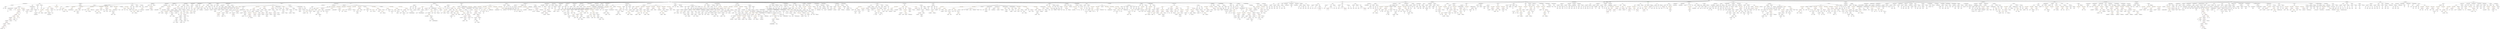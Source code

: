 strict digraph {
	graph [bb="0,0,96201,1332"];
	node [label="\N"];
	Enter	[height=0.5,
		pos="65922,1314",
		width=0.83628];
	Identifier_msg_41	[color=black,
		height=0.5,
		label=msg,
		pos="15142,738",
		width=0.75];
	Identifier__subtractedValue	[color=black,
		height=0.5,
		label=_subtractedValue,
		pos="68528,882",
		width=2.0976];
	Identifier__investors_2	[color=black,
		height=0.5,
		label=_investors,
		pos="33838,666",
		width=1.363];
	ElementaryTypeName_bool_2	[color=black,
		height=0.5,
		label=bool,
		pos="91647,954",
		width=0.76697];
	ExpressionStatement_Unnamed_26	[color=orange,
		height=0.5,
		label=ExpressionStatement,
		pos="95765,1026",
		width=2.458];
	FunctionCall_Unnamed_25	[color=orange,
		height=0.5,
		label=FunctionCall,
		pos="95765,954",
		width=1.6125];
	ExpressionStatement_Unnamed_26 -> FunctionCall_Unnamed_25	[pos="e,95765,972.1 95765,1007.7 95765,1000.4 95765,991.73 95765,983.54"];
	EmitStatement_Unnamed_8	[color=black,
		height=0.5,
		label=EmitStatement,
		pos="83359,1026",
		width=1.7788];
	FunctionCall_Unnamed_35	[color=orange,
		height=0.5,
		label=FunctionCall,
		pos="83566,954",
		width=1.6125];
	EmitStatement_Unnamed_8 -> FunctionCall_Unnamed_35	[pos="e,83527,967.86 83398,1011.5 83432,1000.1 83481,983.7 83517,971.5"];
	VariableDeclaration_factory	[color=black,
		height=0.5,
		label=factory,
		pos="59848,1098",
		width=1.0303];
	ElementaryTypeName_address_57	[color=black,
		height=0.5,
		label=address,
		pos="59854,1026",
		width=1.0996];
	VariableDeclaration_factory -> ElementaryTypeName_address_57	[pos="e,59852,1044.1 59849,1079.7 59850,1072.4 59850,1063.7 59851,1055.5"];
	Identifier_msg_21	[color=black,
		height=0.5,
		label=msg,
		pos="56421,810",
		width=0.75];
	BinaryOperation_Unnamed_36	[color=brown,
		height=0.5,
		label=BinaryOperation,
		pos="94051,882",
		width=1.9867];
	Identifier__newOwner_1	[color=black,
		height=0.5,
		label=_newOwner,
		pos="93985,810",
		width=1.5432];
	BinaryOperation_Unnamed_36 -> Identifier__newOwner_1	[pos="e,94000,827.31 94035,864.05 94027,855.5 94017,844.97 94008,835.56"];
	FunctionCall_Unnamed_27	[color=orange,
		height=0.5,
		label=FunctionCall,
		pos="94117,810",
		width=1.6125];
	BinaryOperation_Unnamed_36 -> FunctionCall_Unnamed_27	[pos="e,94101,827.79 94067,864.05 94074,855.63 94084,845.28 94093,835.97"];
	FunctionCall_Unnamed_5	[color=orange,
		height=0.5,
		label=FunctionCall,
		pos="54128,954",
		width=1.6125];
	BinaryOperation_Unnamed_16	[color=brown,
		height=0.5,
		label=BinaryOperation,
		pos="54215,882",
		width=1.9867];
	FunctionCall_Unnamed_5 -> BinaryOperation_Unnamed_16	[pos="e,54194,899.63 54148,936.76 54159,927.79 54173,916.49 54185,906.56"];
	Identifier_require_1	[color=black,
		height=0.5,
		label=require,
		pos="54341,882",
		width=1.0026];
	FunctionCall_Unnamed_5 -> Identifier_require_1	[pos="e,54313,893.85 54168,940.78 54203,930.42 54252,914.91 54296,900 54298,899.28 54300,898.53 54302,897.77"];
	MemberAccess_Unnamed_11	[color=black,
		height=0.5,
		label=MemberAccess,
		pos="71424,666",
		width=1.9174];
	Identifier_msg_6	[color=black,
		height=0.5,
		label=msg,
		pos="71424,594",
		width=0.75];
	MemberAccess_Unnamed_11 -> Identifier_msg_6	[pos="e,71424,612.1 71424,647.7 71424,640.41 71424,631.73 71424,623.54"];
	Identifier_require_36	[color=black,
		height=0.5,
		label=require,
		pos="22683,738",
		width=1.0026];
	Block_Unnamed_76	[color=black,
		height=0.5,
		label=Block,
		pos="45001,954",
		width=0.90558];
	BinaryOperation_Unnamed_147	[color=brown,
		height=0.5,
		label=BinaryOperation,
		pos="28399,522",
		width=1.9867];
	Identifier_isForceValid	[color=black,
		height=0.5,
		label=isForceValid,
		pos="28273,450",
		width=1.6125];
	BinaryOperation_Unnamed_147 -> Identifier_isForceValid	[pos="e,28300,466.1 28370,505.12 28352,495.2 28329,482.33 28310,471.63"];
	BooleanLiteral_Unnamed_39	[color=black,
		height=0.5,
		label=BooleanLiteral,
		pos="28413,450",
		width=1.7788];
	BinaryOperation_Unnamed_147 -> BooleanLiteral_Unnamed_39	[pos="e,28409,468.1 28402,503.7 28403,496.32 28405,487.52 28407,479.25"];
	ElementaryTypeName_uint8_2	[color=black,
		height=0.5,
		label=uint8,
		pos="72400,1026",
		width=0.7947];
	FunctionCall_Unnamed_43	[color=orange,
		height=0.5,
		label=FunctionCall,
		pos="55851,810",
		width=1.6125];
	FunctionCall_Unnamed_45	[color=orange,
		height=0.5,
		label=FunctionCall,
		pos="55550,738",
		width=1.6125];
	FunctionCall_Unnamed_43 -> FunctionCall_Unnamed_45	[pos="e,55593,750.23 55804,798.89 55757,788.48 55682,771.61 55617,756 55613,755.03 55608,754.02 55604,752.98"];
	MemberAccess_Unnamed_33	[color=black,
		height=0.5,
		label=MemberAccess,
		pos="55695,738",
		width=1.9174];
	FunctionCall_Unnamed_43 -> MemberAccess_Unnamed_33	[pos="e,55728,754.16 55819,794.67 55796,784.34 55764,770.28 55739,758.87"];
	MemberAccess_Unnamed_34	[color=black,
		height=0.5,
		label=MemberAccess,
		pos="55851,738",
		width=1.9174];
	FunctionCall_Unnamed_43 -> MemberAccess_Unnamed_34	[pos="e,55851,756.1 55851,791.7 55851,784.41 55851,775.73 55851,767.54"];
	Identifier__perm	[color=black,
		height=0.5,
		label=_perm,
		pos="55973,738",
		width=0.96103];
	FunctionCall_Unnamed_43 -> Identifier__perm	[pos="e,55950,751.98 55877,793.64 55896,783.01 55921,768.82 55940,757.56"];
	NumberLiteral_Unnamed_16	[color=black,
		height=0.5,
		label=NumberLiteral,
		pos="85616,882",
		width=1.765];
	Identifier_keccak256_5	[color=black,
		height=0.5,
		label=keccak256,
		pos="24167,666",
		width=1.3907];
	ElementaryTypeName_address_103	[color=black,
		height=0.5,
		label=address,
		pos="27430,954",
		width=1.0996];
	Identifier_require_19	[color=black,
		height=0.5,
		label=require,
		pos="80976,882",
		width=1.0026];
	BooleanLiteral_Unnamed_46	[color=black,
		height=0.5,
		label=BooleanLiteral,
		pos="5192.5,1026",
		width=1.7788];
	ModifierDefinition_onlyFactory	[color=black,
		height=0.5,
		label=onlyFactory,
		pos="55777,1170",
		width=1.5432];
	Block_Unnamed_34	[color=black,
		height=0.5,
		label=Block,
		pos="55690,1098",
		width=0.90558];
	ModifierDefinition_onlyFactory -> Block_Unnamed_34	[pos="e,55708,1113.5 55756,1152.8 55744,1143.2 55729,1131 55716,1120.6"];
	StateVariableDeclaration_Unnamed_42	[color=black,
		height=0.5,
		label=StateVariableDeclaration,
		pos="1197.5,1170",
		width=2.8184];
	VariableDeclaration_investorListed	[color=black,
		height=0.5,
		label=investorListed,
		pos="544.54,1098",
		width=1.7511];
	StateVariableDeclaration_Unnamed_42 -> VariableDeclaration_investorListed	[pos="e,602.97,1105.3 1112.5,1159.9 982.01,1145.9 734.83,1119.4 614.24,1106.5"];
	BinaryOperation_Unnamed_165	[color=brown,
		height=0.5,
		label=BinaryOperation,
		pos="608.54,666",
		width=1.9867];
	BinaryOperation_Unnamed_166	[color=brown,
		height=0.5,
		label=BinaryOperation,
		pos="534.54,594",
		width=1.9867];
	BinaryOperation_Unnamed_165 -> BinaryOperation_Unnamed_166	[pos="e,552.21,611.71 591,648.41 581.85,639.76 570.48,629 560.35,619.42"];
	FunctionCall_Unnamed_230	[color=orange,
		height=0.5,
		label=FunctionCall,
		pos="682.54,594",
		width=1.6125];
	BinaryOperation_Unnamed_165 -> FunctionCall_Unnamed_230	[pos="e,665.13,611.47 626.08,648.41 635.29,639.69 646.76,628.85 656.95,619.21"];
	Parameter__polyAddress_1	[color=black,
		height=0.5,
		label=_polyAddress,
		pos="57154,1026",
		width=1.765];
	ElementaryTypeName_address_60	[color=black,
		height=0.5,
		label=address,
		pos="57154,954",
		width=1.0996];
	Parameter__polyAddress_1 -> ElementaryTypeName_address_60	[pos="e,57154,972.1 57154,1007.7 57154,1000.4 57154,991.73 57154,983.54"];
	ParameterList_Unnamed_13	[color=black,
		height=0.5,
		label=ParameterList,
		pos="90339,1098",
		width=1.7095];
	Parameter_None_6	[color=black,
		height=0.5,
		label=None,
		pos="90379,1026",
		width=0.85014];
	ParameterList_Unnamed_13 -> Parameter_None_6	[pos="e,90369,1043.3 90348,1080.1 90353,1072 90358,1062.3 90364,1053.3"];
	FunctionCall_Unnamed_92	[color=orange,
		height=0.5,
		label=FunctionCall,
		pos="17716,738",
		width=1.6125];
	BinaryOperation_Unnamed_86	[color=brown,
		height=0.5,
		label=BinaryOperation,
		pos="17487,666",
		width=1.9867];
	FunctionCall_Unnamed_92 -> BinaryOperation_Unnamed_86	[pos="e,17531,680.54 17675,724.65 17638,713.32 17583,696.45 17542,683.88"];
	Identifier_require_22	[color=black,
		height=0.5,
		label=require,
		pos="17613,666",
		width=1.0026];
	FunctionCall_Unnamed_92 -> Identifier_require_22	[pos="e,17633,681.16 17692,721.12 17678,711.16 17658,698.23 17643,687.51"];
	stringLiteral_Unnamed_15	[color=black,
		height=0.5,
		label=stringLiteral,
		pos="17721,666",
		width=1.5016];
	FunctionCall_Unnamed_92 -> stringLiteral_Unnamed_15	[pos="e,17719,684.1 17717,719.7 17717,712.41 17718,703.73 17719,695.54"];
	VariableDeclaration_securityToken	[color=black,
		height=0.5,
		label=securityToken,
		pos="59658,1098",
		width=1.765];
	ElementaryTypeName_address_58	[color=black,
		height=0.5,
		label=address,
		pos="59757,1026",
		width=1.0996];
	VariableDeclaration_securityToken -> ElementaryTypeName_address_58	[pos="e,59736,1041.7 59681,1080.8 59694,1071.1 59712,1058.7 59726,1048.3"];
	ElementaryTypeName_bool_28	[color=black,
		height=0.5,
		label=bool,
		pos="133.54,954",
		width=0.76697];
	Parameter__moduleFactory	[color=black,
		height=0.5,
		label=_moduleFactory,
		pos="54852,1026",
		width=2.0006];
	ElementaryTypeName_address_63	[color=black,
		height=0.5,
		label=address,
		pos="54843,954",
		width=1.0996];
	Parameter__moduleFactory -> ElementaryTypeName_address_63	[pos="e,54845,972.1 54849,1007.7 54848,1000.3 54847,991.52 54846,983.25"];
	ElementaryTypeName_address_77	[color=black,
		height=0.5,
		label=address,
		pos="76164,954",
		width=1.0996];
	FunctionDefinition__pause	[color=black,
		height=0.5,
		label=_pause,
		pos="78649,1170",
		width=1.0303];
	Block_Unnamed_39	[color=black,
		height=0.5,
		label=Block,
		pos="78483,1098",
		width=0.90558];
	FunctionDefinition__pause -> Block_Unnamed_39	[pos="e,78508,1109.7 78621,1157.4 78593,1145.6 78549,1127 78518,1114"];
	ParameterList_Unnamed_120	[color=black,
		height=0.5,
		label=ParameterList,
		pos="78649,1098",
		width=1.7095];
	FunctionDefinition__pause -> ParameterList_Unnamed_120	[pos="e,78649,1116.1 78649,1151.7 78649,1144.4 78649,1135.7 78649,1127.5"];
	FunctionCall_Unnamed_113	[color=orange,
		height=0.5,
		label=FunctionCall,
		pos="39541,954",
		width=1.6125];
	stringLiteral_Unnamed_25	[color=black,
		height=0.5,
		label=stringLiteral,
		pos="39487,882",
		width=1.5016];
	FunctionCall_Unnamed_113 -> stringLiteral_Unnamed_25	[pos="e,39499,899.79 39527,936.05 39521,927.89 39513,917.91 39506,908.82"];
	Identifier_require_28	[color=black,
		height=0.5,
		label=require,
		pos="39595,882",
		width=1.0026];
	FunctionCall_Unnamed_113 -> Identifier_require_28	[pos="e,39582,899.31 39554,936.05 39560,927.68 39568,917.4 39575,908.13"];
	BinaryOperation_Unnamed_97	[color=brown,
		height=0.5,
		label=BinaryOperation,
		pos="39721,882",
		width=1.9867];
	FunctionCall_Unnamed_113 -> BinaryOperation_Unnamed_97	[pos="e,39683,897.72 39576,939.34 39603,928.62 39642,913.6 39672,901.76"];
	Parameter__moduleIndex_2	[color=black,
		height=0.5,
		label=_moduleIndex,
		pos="27282,1026",
		width=1.7788];
	ElementaryTypeName_uint_10	[color=black,
		height=0.5,
		label=uint,
		pos="27270,954",
		width=0.75];
	Parameter__moduleIndex_2 -> ElementaryTypeName_uint_10	[pos="e,27272,972.1 27279,1007.7 27277,1000.3 27276,991.52 27274,983.25"];
	ElementaryTypeName_address_117	[color=black,
		height=0.5,
		label=address,
		pos="29836,954",
		width=1.0996];
	ExpressionStatement_Unnamed_93	[color=orange,
		height=0.5,
		label=ExpressionStatement,
		pos="36226,1026",
		width=2.458];
	FunctionCall_Unnamed_107	[color=orange,
		height=0.5,
		label=FunctionCall,
		pos="36137,954",
		width=1.6125];
	ExpressionStatement_Unnamed_93 -> FunctionCall_Unnamed_107	[pos="e,36157,971.07 36204,1008.1 36192,999 36178,987.73 36166,977.91"];
	BinaryOperation_Unnamed_148	[color=brown,
		height=0.5,
		label=BinaryOperation,
		pos="6481.5,954",
		width=1.9867];
	Identifier_finishedIssuerMinting_1	[color=black,
		height=0.5,
		label=finishedIssuerMinting,
		pos="6309.5,882",
		width=2.4996];
	BinaryOperation_Unnamed_148 -> Identifier_finishedIssuerMinting_1	[pos="e,6348.1,898.67 6445.1,938.15 6419.9,927.92 6386.2,914.19 6358.6,902.99"];
	BooleanLiteral_Unnamed_43	[color=black,
		height=0.5,
		label=BooleanLiteral,
		pos="6481.5,882",
		width=1.7788];
	BinaryOperation_Unnamed_148 -> BooleanLiteral_Unnamed_43	[pos="e,6481.5,900.1 6481.5,935.7 6481.5,928.41 6481.5,919.73 6481.5,911.54"];
	Identifier_granularity_1	[color=black,
		height=0.5,
		label=granularity,
		pos="25826,882",
		width=1.363];
	BinaryOperation_Unnamed_159	[color=brown,
		height=0.5,
		label=BinaryOperation,
		pos="15628,882",
		width=1.9867];
	IndexAccess_Unnamed_106	[color=black,
		height=0.5,
		label=IndexAccess,
		pos="15534,810",
		width=1.6402];
	BinaryOperation_Unnamed_159 -> IndexAccess_Unnamed_106	[pos="e,15555,826.99 15605,864.41 15593,855.21 15577,843.64 15564,833.63"];
	Identifier__value_22	[color=black,
		height=0.5,
		label=_value,
		pos="15646,810",
		width=0.96103];
	BinaryOperation_Unnamed_159 -> Identifier__value_22	[pos="e,15641,828.1 15632,863.7 15634,856.32 15636,847.52 15638,839.25"];
	FunctionDefinition_getSig_1	[color=black,
		height=0.5,
		label=getSig,
		pos="1549.5,1170",
		width=0.93331];
	Block_Unnamed_113	[color=black,
		height=0.5,
		label=Block,
		pos="1265.5,1098",
		width=0.90558];
	FunctionDefinition_getSig_1 -> Block_Unnamed_113	[pos="e,1294.9,1106.2 1519.4,1161.6 1468,1148.9 1363.4,1123.1 1305.8,1108.9"];
	ParameterList_Unnamed_192	[color=black,
		height=0.5,
		label=ParameterList,
		pos="1478.5,1098",
		width=1.7095];
	FunctionDefinition_getSig_1 -> ParameterList_Unnamed_192	[pos="e,1495.4,1115.6 1534.1,1153.8 1525.2,1145 1513.8,1133.7 1503.6,1123.7"];
	ParameterList_Unnamed_193	[color=black,
		height=0.5,
		label=ParameterList,
		pos="1619.5,1098",
		width=1.7095];
	FunctionDefinition_getSig_1 -> ParameterList_Unnamed_193	[pos="e,1602.9,1115.6 1564.7,1153.8 1573.5,1145 1584.8,1133.7 1594.9,1123.7"];
	BinaryOperation_Unnamed_168	[color=brown,
		height=0.5,
		label=BinaryOperation,
		pos="252.54,306",
		width=1.9867];
	TupleExpression_Unnamed_20	[color=black,
		height=0.5,
		label=TupleExpression,
		pos="175.54,234",
		width=2.0422];
	BinaryOperation_Unnamed_168 -> TupleExpression_Unnamed_20	[pos="e,193.92,251.71 234.29,288.41 224.77,279.76 212.94,269 202.4,259.42"];
	NumberLiteral_Unnamed_68	[color=black,
		height=0.5,
		label=NumberLiteral,
		pos="330.54,234",
		width=1.765];
	BinaryOperation_Unnamed_168 -> NumberLiteral_Unnamed_68	[pos="e,312.19,251.47 271.02,288.41 280.83,279.61 293.07,268.63 303.89,258.92"];
	ContractDefinition_SecurityToken	[color=black,
		height=0.5,
		label=SecurityToken,
		pos="25759,1242",
		width=1.8065];
	ContractDefinition_SecurityToken -> StateVariableDeclaration_Unnamed_42	[pos="e,1290.8,1177.4 25693,1241 24353,1240.1 2811.4,1225.3 1506.5,1188 1438.4,1186.1 1362,1181.9 1302.1,1178.1"];
	ContractDefinition_SecurityToken -> FunctionDefinition_getSig_1	[pos="e,1583.4,1171.6 25694,1240.9 24520,1239.9 7806.3,1224.3 2907.5,1188 2391.8,1184.2 1766,1174.5 1594.7,1171.7"];
	ModifierDefinition_isMintingAllowed	[color=black,
		height=0.5,
		label=isMintingAllowed,
		pos="2992.5,1170",
		width=2.0976];
	ContractDefinition_SecurityToken -> ModifierDefinition_isMintingAllowed	[pos="e,3068.1,1171.8 25693,1241 24751,1240.8 13806,1237.2 4972.5,1188 4240.2,1183.9 3355.5,1174.9 3079.2,1171.9"];
	FunctionDefinition_mint_1	[color=black,
		height=0.5,
		label=mint,
		pos="5008.5,1170",
		width=0.75];
	ContractDefinition_SecurityToken -> FunctionDefinition_mint_1	[pos="e,5035.6,1171.8 25693,1241 24600,1240.9 10070,1239.3 5803.5,1188 5512.6,1184.5 5161.8,1175.2 5046.9,1172.1"];
	FunctionDefinition_finishMintingSTO	[color=black,
		height=0.5,
		label=finishMintingSTO,
		pos="5889.5,1170",
		width=2.1392];
	ContractDefinition_SecurityToken -> FunctionDefinition_finishMintingSTO	[pos="e,5964.3,1174.5 25693,1241 24540,1240.2 8430.1,1229.1 6351.5,1188 6220.4,1185.4 6068.4,1179.2 5975.6,1175"];
	InheritanceSpecifier_Unnamed_19	[color=black,
		height=0.5,
		label=InheritanceSpecifier,
		pos="6444.5,1170",
		width=2.3333];
	ContractDefinition_SecurityToken -> InheritanceSpecifier_Unnamed_19	[pos="e,6520.5,1178 25693,1241 24512,1240.1 7694.8,1227.5 6672.5,1188 6626,1186.2 6574.3,1182.5 6531.9,1179"];
	FunctionDefinition_finishMintingIssuer	[color=black,
		height=0.5,
		label=finishMintingIssuer,
		pos="6762.5,1170",
		width=2.2501];
	ContractDefinition_SecurityToken -> FunctionDefinition_finishMintingIssuer	[pos="e,6839,1176.4 25693,1241 24561,1241.5 9067.4,1246.5 7067.5,1188 6994.2,1185.9 6911,1181.1 6850.1,1177.1"];
	FunctionDefinition_getModuleByName_1	[color=black,
		height=0.5,
		label=getModuleByName,
		pos="7158.5,1170",
		width=2.2778];
	ContractDefinition_SecurityToken -> FunctionDefinition_getModuleByName_1	[pos="e,7231.2,1178.7 25693,1241 24536,1240.4 8342.3,1231.4 7357.5,1188 7319.7,1186.3 7278,1183 7242.5,1179.7"];
	EventDefinition_LogFinishMintingSTO	[color=black,
		height=0.5,
		label=LogFinishMintingSTO,
		pos="7460.5,1170",
		width=2.6243];
	ContractDefinition_SecurityToken -> EventDefinition_LogFinishMintingSTO	[pos="e,7532.9,1181.9 25693,1241 24544,1241.8 8564.3,1251.2 7593.5,1188 7577.5,1187 7560.4,1185.2 7544.1,1183.3"];
	StateVariableDeclaration_Unnamed_34	[color=black,
		height=0.5,
		label=StateVariableDeclaration,
		pos="7703.5,1170",
		width=2.8184];
	ContractDefinition_SecurityToken -> StateVariableDeclaration_Unnamed_34	[pos="e,7797.3,1177.1 25693,1241 24593,1241 9924.7,1240.2 8029.5,1188 7955.7,1186 7872.4,1181.6 7808.6,1177.8"];
	FunctionDefinition_balanceOfAt_1	[color=black,
		height=0.5,
		label=balanceOfAt,
		pos="8096.5,1170",
		width=1.5986];
	ContractDefinition_SecurityToken -> FunctionDefinition_balanceOfAt_1	[pos="e,8151.3,1176.1 25693,1240.9 24570,1239.8 9262.5,1223.2 8330.5,1188 8273.8,1185.9 8209.4,1181 8162.5,1177"];
	StructDefinition_ModuleData	[color=black,
		height=0.5,
		label=ModuleData,
		pos="8395.5,1170",
		width=1.5571];
	ContractDefinition_SecurityToken -> StructDefinition_ModuleData	[pos="e,8449.4,1175.4 25693,1241 24613,1241.7 10488,1248.9 8662.5,1188 8593.7,1185.7 8514.9,1180.4 8460.9,1176.3"];
	StateVariableDeclaration_Unnamed_32	[color=black,
		height=0.5,
		label=StateVariableDeclaration,
		pos="8772.5,1170",
		width=2.8184];
	ContractDefinition_SecurityToken -> StateVariableDeclaration_Unnamed_32	[pos="e,8873.8,1172 25693,1240.9 24903,1239.5 17107,1225.5 10806,1188 10073,1183.6 9192.4,1175.2 8884.9,1172.1"];
	FunctionDefinition_getValueAt	[color=black,
		height=0.5,
		label=getValueAt,
		pos="10867,1170",
		width=1.4323];
	ContractDefinition_SecurityToken -> FunctionDefinition_getValueAt	[pos="e,10918,1171.5 25693,1240.8 24968,1238.9 18335,1220.8 12969,1188 12163,1183.1 11184,1174 10929,1171.6"];
	StateVariableDeclaration_Unnamed_39	[color=black,
		height=0.5,
		label=StateVariableDeclaration,
		pos="13079,1170",
		width=2.8184];
	ContractDefinition_SecurityToken -> StateVariableDeclaration_Unnamed_39	[pos="e,13175,1175.6 25693,1241 24853,1241.2 16117,1242 13533,1188 13414,1185.5 13279,1180.1 13187,1176.1"];
	FunctionDefinition_burn_2	[color=black,
		height=0.5,
		label=burn,
		pos="13570,1170",
		width=0.76697];
	ContractDefinition_SecurityToken -> FunctionDefinition_burn_2	[pos="e,13597,1171.2 25693,1240.6 24769,1235.3 14328,1175.4 13609,1171.2"];
	FunctionDefinition_checkPermission_2	[color=black,
		height=0.5,
		label=checkPermission,
		pos="16724,1170",
		width=2.0422];
	ContractDefinition_SecurityToken -> FunctionDefinition_checkPermission_2	[pos="e,16797,1172.4 25693,1240.8 25133,1239.1 21074,1225.5 17780,1188 17418,1183.9 16987,1176 16808,1172.6"];
	ModifierDefinition_onlyModule	[color=black,
		height=0.5,
		label=onlyModule,
		pos="17844,1170",
		width=1.5293];
	ContractDefinition_SecurityToken -> ModifierDefinition_onlyModule	[pos="e,17899,1171.6 25693,1240.5 25202,1236.8 22033,1212.4 19456,1188 18856,1182.3 18131,1174.2 17910,1171.8"];
	FunctionDefinition_transferFrom_2	[color=black,
		height=0.5,
		label=transferFrom,
		pos="19524,1170",
		width=1.6402];
	ContractDefinition_SecurityToken -> FunctionDefinition_transferFrom_2	[pos="e,19582,1172.9 25693,1240.8 25234,1239.3 22439,1228.9 20166,1188 19957,1184.3 19711,1176.9 19593,1173.2"];
	FunctionDefinition_createCheckpoint_1	[color=black,
		height=0.5,
		label=createCheckpoint,
		pos="20251,1170",
		width=2.0976];
	ContractDefinition_SecurityToken -> FunctionDefinition_createCheckpoint_1	[pos="e,20325,1173 25693,1240.6 25274,1237.7 22912,1220.9 20988,1188 20752,1184 20474,1176.9 20337,1173.3"];
	StateVariableDeclaration_Unnamed_38	[color=black,
		height=0.5,
		label=StateVariableDeclaration,
		pos="21098,1170",
		width=2.8184];
	ContractDefinition_SecurityToken -> StateVariableDeclaration_Unnamed_38	[pos="e,21182,1180.3 25693,1241 25212,1240.5 22193,1236 21280,1188 21251,1186.5 21221,1184 21193,1181.4"];
	FunctionDefinition_getInvestorsLength_1	[color=black,
		height=0.5,
		label=getInvestorsLength,
		pos="21371,1170",
		width=2.264];
	ContractDefinition_SecurityToken -> FunctionDefinition_getInvestorsLength_1	[pos="e,21446,1177.3 25693,1240.7 25232,1238.2 22460,1222.2 21619,1188 21565,1185.8 21505,1181.7 21457,1178.1"];
	EventDefinition_LogGranularityChanged	[color=black,
		height=0.5,
		label=LogGranularityChanged,
		pos="21727,1170",
		width=2.763];
	ContractDefinition_SecurityToken -> EventDefinition_LogGranularityChanged	[pos="e,21798,1182.9 25693,1240.6 25214,1237.9 22242,1219.5 21844,1188 21832,1187.1 21821,1185.8 21809,1184.4"];
	EventDefinition_LogModuleRemoved	[color=black,
		height=0.5,
		label=LogModuleRemoved,
		pos="21943,1170",
		width=2.4996];
	ContractDefinition_SecurityToken -> EventDefinition_LogModuleRemoved	[pos="e,22016,1180.7 25693,1240.9 25264,1240.3 22834,1234.6 22095,1188 22073,1186.6 22049,1184.4 22027,1182"];
	EventDefinition_LogCheckpointCreated	[color=black,
		height=0.5,
		label=LogCheckpointCreated,
		pos="22201,1170",
		width=2.7075];
	ContractDefinition_SecurityToken -> EventDefinition_LogCheckpointCreated	[pos="e,22290,1177.3 25693,1241 25356,1240.7 23777,1236.8 22487,1188 22425,1185.7 22356,1181.6 22302,1178.1"];
	UsingForDeclaration_Unnamed_1	[color=black,
		height=0.5,
		label=UsingForDeclaration,
		pos="22583,1170",
		width=2.4303];
	ContractDefinition_SecurityToken -> UsingForDeclaration_Unnamed_1	[pos="e,22647,1182.5 25693,1241.1 25305,1241.5 23304,1240.8 22692,1188 22681,1187.1 22669,1185.7 22658,1184.1"];
	EventDefinition_LogUpdateTokenDetails	[color=black,
		height=0.5,
		label=LogUpdateTokenDetails,
		pos="22802,1170",
		width=2.8184];
	ContractDefinition_SecurityToken -> EventDefinition_LogUpdateTokenDetails	[pos="e,22892,1178.6 25693,1241 25391,1240.7 24097,1236.5 23038,1188 22993,1186 22945,1182.7 22903,1179.5"];
	InheritanceSpecifier_Unnamed_17	[color=black,
		height=0.5,
		label=InheritanceSpecifier,
		pos="23131,1170",
		width=2.3333];
	ContractDefinition_SecurityToken -> InheritanceSpecifier_Unnamed_17	[pos="e,23201,1180 25694,1240.4 25353,1237 23775,1219.8 23287,1188 23262,1186.4 23236,1183.9 23212,1181.3"];
	FunctionDefinition_setTokenBurner	[color=black,
		height=0.5,
		label=setTokenBurner,
		pos="23366,1170",
		width=1.9452];
	ContractDefinition_SecurityToken -> FunctionDefinition_setTokenBurner	[pos="e,23422,1181.1 25693,1240.6 25368,1238.6 23924,1227.3 23477,1188 23462,1186.8 23447,1184.9 23433,1182.8"];
	StateVariableDeclaration_Unnamed_33	[color=black,
		height=0.5,
		label=StateVariableDeclaration,
		pos="23587,1170",
		width=2.8184];
	ContractDefinition_SecurityToken -> StateVariableDeclaration_Unnamed_33	[pos="e,23685,1174.4 25694,1239 25471,1232.1 24713,1208.6 24087,1188 23952,1183.6 23798,1178.3 23697,1174.8"];
	FunctionDefinition_changeModuleBudget	[color=black,
		height=0.5,
		label=changeModuleBudget,
		pos="24187,1170",
		width=2.5412];
	ContractDefinition_SecurityToken -> FunctionDefinition_changeModuleBudget	[pos="e,24275,1174.9 25694,1238.1 25451,1227.3 24582,1188.6 24286,1175.4"];
	EventDefinition_LogFinishMintingIssuer	[color=black,
		height=0.5,
		label=LogFinishMintingIssuer,
		pos="24973,1170",
		width=2.7352];
	ContractDefinition_SecurityToken -> EventDefinition_LogFinishMintingIssuer	[pos="e,25059,1178.7 25697,1235.5 25561,1223.5 25235,1194.4 25071,1179.7"];
	FunctionDefinition_constructor_5	[color=black,
		height=0.5,
		label=constructor,
		pos="25995,1170",
		width=1.4877];
	ContractDefinition_SecurityToken -> FunctionDefinition_constructor_5	[pos="e,25955,1182.6 25802,1228.2 25842,1216.2 25902,1198.4 25945,1185.8"];
	FunctionDefinition_getModule_1	[color=black,
		height=0.5,
		label=getModule,
		pos="27225,1170",
		width=1.3907];
	ContractDefinition_SecurityToken -> FunctionDefinition_getModule_1	[pos="e,27175,1173.4 25822,1237.9 26065,1226.4 26926,1185.2 27164,1173.9"];
	FunctionDefinition_adjustTotalSupplyCheckpoints	[color=black,
		height=0.5,
		label=adjustTotalSupplyCheckpoints,
		pos="27642,1170",
		width=3.4837];
	ContractDefinition_SecurityToken -> FunctionDefinition_adjustTotalSupplyCheckpoints	[pos="e,27525,1176.9 25823,1239 26034,1232.6 26718,1211.3 27284,1188 27360,1184.9 27446,1180.8 27514,1177.5"];
	FunctionDefinition_removeModule	[color=black,
		height=0.5,
		label=removeModule,
		pos="28390,1170",
		width=1.8481];
	ContractDefinition_SecurityToken -> FunctionDefinition_removeModule	[pos="e,28324,1172.9 25823,1239.3 26074,1232.9 27007,1208.7 27776,1188 27969,1182.8 28196,1176.4 28312,1173.2"];
	FunctionDefinition_verifyTransfer_2	[color=black,
		height=0.5,
		label=verifyTransfer,
		pos="29732,1170",
		width=1.7511];
	ContractDefinition_SecurityToken -> FunctionDefinition_verifyTransfer_2	[pos="e,29669,1172.1 25823,1239.9 26292,1231.6 29158,1181.1 29657,1172.3"];
	StateVariableDeclaration_Unnamed_37	[color=black,
		height=0.5,
		label=StateVariableDeclaration,
		pos="30208,1170",
		width=2.8184];
	ContractDefinition_SecurityToken -> StateVariableDeclaration_Unnamed_37	[pos="e,30111,1175.9 25824,1240.9 26205,1239.8 28187,1232.6 29804,1188 29904,1185.2 30018,1180.3 30100,1176.4"];
	FunctionDefinition_totalSupplyAt_1	[color=black,
		height=0.5,
		label=totalSupplyAt,
		pos="30551,1170",
		width=1.7234];
	ContractDefinition_SecurityToken -> FunctionDefinition_totalSupplyAt_1	[pos="e,30492,1176.3 25824,1240.8 26310,1239.2 29386,1227.3 30318,1188 30372,1185.7 30435,1181.1 30481,1177.2"];
	FunctionDefinition_freezeTransfers	[color=black,
		height=0.5,
		label=freezeTransfers,
		pos="30909,1170",
		width=1.8897];
	ContractDefinition_SecurityToken -> FunctionDefinition_freezeTransfers	[pos="e,30844,1175.7 25824,1240.7 26330,1238.5 29625,1222.9 30622,1188 30693,1185.5 30775,1180.5 30832,1176.5"];
	EventDefinition_LogFreezeTransfers	[color=black,
		height=0.5,
		label=LogFreezeTransfers,
		pos="31100,1170",
		width=2.3748];
	ContractDefinition_SecurityToken -> EventDefinition_LogFreezeTransfers	[pos="e,31035,1182.2 25824,1240.9 26388,1239.8 30447,1230.7 30986,1188 30998,1187 31011,1185.5 31024,1183.7"];
	StateVariableDeclaration_Unnamed_36	[color=black,
		height=0.5,
		label=StateVariableDeclaration,
		pos="31387,1170",
		width=2.8184];
	ContractDefinition_SecurityToken -> StateVariableDeclaration_Unnamed_36	[pos="e,31301,1180 25824,1241.1 26362,1241.5 30076,1242.6 31194,1188 31225,1186.5 31259,1183.8 31290,1181"];
	EventDefinition_LogChangeSTRAddress	[color=black,
		height=0.5,
		label=LogChangeSTRAddress,
		pos="31650,1170",
		width=2.86];
	ContractDefinition_SecurityToken -> EventDefinition_LogChangeSTRAddress	[pos="e,31569,1181.5 25824,1240.8 26419,1238.9 30903,1223.7 31497,1188 31516,1186.8 31537,1184.9 31557,1182.8"];
	FunctionDefinition_updateTokenDetails	[color=black,
		height=0.5,
		label=updateTokenDetails,
		pos="32168,1170",
		width=2.3471];
	ContractDefinition_SecurityToken -> FunctionDefinition_updateTokenDetails	[pos="e,32086,1175.2 25824,1240.7 26392,1238.3 30521,1219.4 31762,1188 31869,1185.3 31993,1179.8 32075,1175.7"];
	StateVariableDeclaration_Unnamed_40	[color=black,
		height=0.5,
		label=StateVariableDeclaration,
		pos="32448,1170",
		width=2.8184];
	ContractDefinition_SecurityToken -> StateVariableDeclaration_Unnamed_40	[pos="e,32363,1180.2 25824,1240.8 26463,1238.8 31584,1221.4 32261,1188 32290,1186.5 32322,1184 32351,1181.3"];
	FunctionDefinition_mintMulti	[color=black,
		height=0.5,
		label=mintMulti,
		pos="33732,1170",
		width=1.266];
	ContractDefinition_SecurityToken -> FunctionDefinition_mintMulti	[pos="e,33686,1171.8 25823,1240.7 26335,1237.9 29768,1219.1 32558,1188 32987,1183.2 33505,1174.8 33675,1172"];
	FunctionDefinition_adjustCheckpoints	[color=black,
		height=0.5,
		label=adjustCheckpoints,
		pos="34771,1170",
		width=2.2085];
	ContractDefinition_SecurityToken -> FunctionDefinition_adjustCheckpoints	[pos="e,34691,1172.7 25824,1240.8 26386,1239.4 30471,1227.6 33787,1188 34116,1184.1 34507,1176.4 34680,1172.9"];
	FunctionDefinition__addModule	[color=black,
		height=0.5,
		label=_addModule,
		pos="35888,1170",
		width=1.6125];
	ContractDefinition_SecurityToken -> FunctionDefinition__addModule	[pos="e,35830,1172.2 25824,1240.9 26426,1239.8 31083,1230.2 34860,1188 35220,1184 35652,1175.7 35818,1172.4"];
	FunctionDefinition_addModule	[color=black,
		height=0.5,
		label=addModule,
		pos="40475,1170",
		width=1.4739];
	ContractDefinition_SecurityToken -> FunctionDefinition_addModule	[pos="e,40421,1171.3 25824,1240.7 26840,1235.9 39397,1176.1 40410,1171.3"];
	FunctionDefinition_unfreezeTransfers	[color=black,
		height=0.5,
		label=unfreezeTransfers,
		pos="41086,1170",
		width=2.1392];
	ContractDefinition_SecurityToken -> FunctionDefinition_unfreezeTransfers	[pos="e,41010,1174 25824,1241 26756,1241.2 37398,1242.2 40537,1188 40700,1185.2 40890,1178.5 40999,1174.4"];
	StateVariableDeclaration_Unnamed_41	[color=black,
		height=0.5,
		label=StateVariableDeclaration,
		pos="41482,1170",
		width=2.8184];
	ContractDefinition_SecurityToken -> StateVariableDeclaration_Unnamed_41	[pos="e,41388,1177.4 25824,1241 26846,1240.7 39529,1235.8 41172,1188 41240,1186 41317,1181.8 41377,1178.1"];
	FunctionDefinition_transfer_2	[color=black,
		height=0.5,
		label=transfer,
		pos="41858,1170",
		width=1.0719];
	ContractDefinition_SecurityToken -> FunctionDefinition_transfer_2	[pos="e,41820,1174.1 25824,1241 26859,1241.4 39903,1244.7 41592,1188 41667,1185.5 41755,1179.2 41809,1175"];
	EventDefinition_LogModuleAdded	[color=black,
		height=0.5,
		label=LogModuleAdded,
		pos="42728,1170",
		width=2.2085];
	ContractDefinition_SecurityToken -> EventDefinition_LogModuleAdded	[pos="e,42649,1173.1 25824,1240.9 26800,1240.1 38469,1229.2 41906,1188 42172,1184.8 42486,1177.3 42637,1173.4"];
	FunctionDefinition_withdrawPoly	[color=black,
		height=0.5,
		label=withdrawPoly,
		pos="43954,1170",
		width=1.7095];
	ContractDefinition_SecurityToken -> FunctionDefinition_withdrawPoly	[pos="e,43892,1172.2 25824,1240.9 26831,1239.4 39181,1220.8 42817,1188 43219,1184.4 43701,1175.8 43881,1172.4"];
	FunctionDefinition_adjustBalanceCheckpoints	[color=black,
		height=0.5,
		label=adjustBalanceCheckpoints,
		pos="44305,1170",
		width=3.0125];
	ContractDefinition_SecurityToken -> FunctionDefinition_adjustBalanceCheckpoints	[pos="e,44207,1178.3 25824,1241 26940,1241.7 42071,1250.1 44025,1188 44081,1186.2 44144,1182.5 44196,1179"];
	FunctionDefinition_adjustInvestorCount	[color=black,
		height=0.5,
		label=adjustInvestorCount,
		pos="45229,1170",
		width=2.3887];
	ContractDefinition_SecurityToken -> FunctionDefinition_adjustInvestorCount	[pos="e,45143,1173.3 25824,1241 26880,1240.7 40437,1235.6 44422,1188 44678,1184.9 44981,1177.5 45132,1173.6"];
	FunctionDefinition_changeGranularity	[color=black,
		height=0.5,
		label=changeGranularity,
		pos="46676,1170",
		width=2.1531];
	ContractDefinition_SecurityToken -> FunctionDefinition_changeGranularity	[pos="e,46598,1172.2 25824,1240.9 26906,1239.5 41142,1220 45324,1188 45800,1184.4 46371,1175.8 46587,1172.4"];
	EventDefinition_LogModuleBudgetChanged	[color=black,
		height=0.5,
		label=LogModuleBudgetChanged,
		pos="46966,1170",
		width=3.1511];
	ContractDefinition_SecurityToken -> EventDefinition_LogModuleBudgetChanged	[pos="e,46872,1180.5 25824,1241 27065,1240.8 45636,1236.5 46763,1188 46794,1186.6 46829,1184.1 46860,1181.5"];
	StructDefinition_Checkpoint	[color=black,
		height=0.5,
		label=Checkpoint,
		pos="47376,1170",
		width=1.4877];
	ContractDefinition_SecurityToken -> StructDefinition_Checkpoint	[pos="e,47324,1175 25824,1240.9 27075,1239.9 45942,1223.2 47088,1188 47165,1185.6 47254,1179.9 47312,1175.8"];
	FunctionDefinition_pruneInvestors	[color=black,
		height=0.5,
		label=pruneInvestors,
		pos="47677,1170",
		width=1.8343];
	ContractDefinition_SecurityToken -> FunctionDefinition_pruneInvestors	[pos="e,47614,1176.6 25824,1241 27087,1240.4 46275,1230.9 47439,1188 47494,1186 47556,1181.4 47603,1177.6"];
	StateVariableDeclaration_Unnamed_35	[color=black,
		height=0.5,
		label=StateVariableDeclaration,
		pos="48089,1170",
		width=2.8184];
	ContractDefinition_SecurityToken -> StateVariableDeclaration_Unnamed_35	[pos="e,47994,1177 25824,1241 27056,1241.7 45391,1250.3 47752,1188 47829,1186 47916,1181.5 47983,1177.6"];
	ModifierDefinition_checkGranularity	[color=black,
		height=0.5,
		label=checkGranularity,
		pos="48403,1170",
		width=2.0422];
	ContractDefinition_SecurityToken -> ModifierDefinition_checkGranularity	[pos="e,48336,1177.9 25824,1241 27109,1241 46993,1239.6 48199,1188 48240,1186.2 48287,1182.5 48325,1178.9"];
	InheritanceSpecifier_Unnamed_18	[color=black,
		height=0.5,
		label=InheritanceSpecifier,
		pos="48636,1170",
		width=2.3333];
	ContractDefinition_SecurityToken -> InheritanceSpecifier_Unnamed_18	[pos="e,48566,1180.5 25824,1240.9 27140,1239.9 47875,1223.2 48486,1188 48508,1186.7 48533,1184.3 48555,1181.8"];
	VariableDeclarationStatement_Unnamed_28	[color=black,
		height=0.5,
		label=VariableDeclarationStatement,
		pos="395.54,954",
		width=3.3174];
	VariableDeclaration_i_7	[color=black,
		height=0.5,
		label=i,
		pos="290.54,882",
		width=0.75];
	VariableDeclarationStatement_Unnamed_28 -> VariableDeclaration_i_7	[pos="e,309.14,895.4 370.12,936.05 354.54,925.67 334.58,912.36 318.54,901.67"];
	NumberLiteral_Unnamed_66	[color=black,
		height=0.5,
		label=NumberLiteral,
		pos="399.54,882",
		width=1.765];
	VariableDeclarationStatement_Unnamed_28 -> NumberLiteral_Unnamed_66	[pos="e,398.56,900.1 396.53,935.7 396.94,928.41 397.44,919.73 397.91,911.54"];
	Parameter__granularity_1	[color=black,
		height=0.5,
		label=_granularity,
		pos="46932,1026",
		width=1.5016];
	ElementaryTypeName_uint256_98	[color=black,
		height=0.5,
		label=uint256,
		pos="46999,954",
		width=1.0442];
	Parameter__granularity_1 -> ElementaryTypeName_uint256_98	[pos="e,46984,970.51 46947,1008.4 46956,999.53 46967,988.44 46976,978.67"];
	ExpressionStatement_Unnamed_50	[color=orange,
		height=0.5,
		label=ExpressionStatement,
		pos="78968,1026",
		width=2.458];
	FunctionCall_Unnamed_58	[color=orange,
		height=0.5,
		label=FunctionCall,
		pos="78968,954",
		width=1.6125];
	ExpressionStatement_Unnamed_50 -> FunctionCall_Unnamed_58	[pos="e,78968,972.1 78968,1007.7 78968,1000.4 78968,991.73 78968,983.54"];
	Block_Unnamed_54	[color=black,
		height=0.5,
		label=Block,
		pos="2185.5,1098",
		width=0.90558];
	ModifierDefinition_isMintingAllowed -> Block_Unnamed_54	[pos="e,2217.5,1101.8 2922.3,1162.9 2759.7,1148.8 2360.8,1114.2 2228.8,1102.7"];
	ParameterList_Unnamed_154	[color=black,
		height=0.5,
		label=ParameterList,
		pos="2992.5,1098",
		width=1.7095];
	ModifierDefinition_isMintingAllowed -> ParameterList_Unnamed_154	[pos="e,2992.5,1116.1 2992.5,1151.7 2992.5,1144.4 2992.5,1135.7 2992.5,1127.5"];
	Identifier_msg_5	[color=black,
		height=0.5,
		label=msg,
		pos="71205,738",
		width=0.75];
	ElementaryTypeName_address_31	[color=black,
		height=0.5,
		label=address,
		pos="48938,954",
		width=1.0996];
	BinaryOperation_Unnamed_82	[color=brown,
		height=0.5,
		label=BinaryOperation,
		pos="17477,810",
		width=1.9867];
	Identifier__moduleType_2	[color=black,
		height=0.5,
		label=_moduleType,
		pos="17454,738",
		width=1.7372];
	BinaryOperation_Unnamed_82 -> Identifier__moduleType_2	[pos="e,17459,756.1 17471,791.7 17468,784.24 17465,775.32 17463,766.97"];
	Identifier_STO_KEY	[color=black,
		height=0.5,
		label=STO_KEY,
		pos="17587,738",
		width=1.46];
	BinaryOperation_Unnamed_82 -> Identifier_STO_KEY	[pos="e,17562,754.43 17502,792.76 17517,783.2 17536,770.98 17553,760.61"];
	Identifier__polyAddress_1	[color=black,
		height=0.5,
		label=_polyAddress,
		pos="57551,810",
		width=1.765];
	MemberAccess_Unnamed_12	[color=black,
		height=0.5,
		label=MemberAccess,
		pos="67474,738",
		width=1.9174];
	Identifier_msg_7	[color=black,
		height=0.5,
		label=msg,
		pos="67474,666",
		width=0.75];
	MemberAccess_Unnamed_12 -> Identifier_msg_7	[pos="e,67474,684.1 67474,719.7 67474,712.41 67474,703.73 67474,695.54"];
	ElementaryTypeName_uint256_70	[color=black,
		height=0.5,
		label=uint256,
		pos="61058,954",
		width=1.0442];
	Identifier_adjustBalanceCheckpoints_1	[color=black,
		height=0.5,
		label=adjustBalanceCheckpoints,
		pos="43363,882",
		width=3.0125];
	BinaryOperation_Unnamed_6	[color=brown,
		height=0.5,
		label=BinaryOperation,
		pos="62200,882",
		width=1.9867];
	Identifier_a_9	[color=black,
		height=0.5,
		label=a,
		pos="62164,810",
		width=0.75];
	BinaryOperation_Unnamed_6 -> Identifier_a_9	[pos="e,62172,827.14 62191,863.7 62187,855.75 62182,846.16 62177,837.34"];
	Identifier_b_8	[color=black,
		height=0.5,
		label=b,
		pos="62236,810",
		width=0.75];
	BinaryOperation_Unnamed_6 -> Identifier_b_8	[pos="e,62227,827.14 62208,863.7 62213,855.75 62217,846.16 62222,837.34"];
	ParameterList_Unnamed_37	[color=black,
		height=0.5,
		label=ParameterList,
		pos="53658,1098",
		width=1.7095];
	Parameter_None_15	[color=black,
		height=0.5,
		label=None,
		pos="53086,1026",
		width=0.85014];
	ParameterList_Unnamed_37 -> Parameter_None_15	[pos="e,53108,1038.2 53613,1085.1 53605,1083.2 53596,1081.3 53588,1080 53384,1047.6 53326,1092.9 53126,1044 53123,1043.5 53121,1042.8 \
53119,1042.2"];
	ParameterList_Unnamed_67	[color=black,
		height=0.5,
		label=ParameterList,
		pos="73958,1098",
		width=1.7095];
	Parameter__moduleIndex	[color=black,
		height=0.5,
		label=_moduleIndex,
		pos="73824,1026",
		width=1.7788];
	ParameterList_Unnamed_67 -> Parameter__moduleIndex	[pos="e,73853,1042.4 73928,1081.8 73909,1071.8 73884,1058.7 73863,1047.7"];
	Parameter__moduleType	[color=black,
		height=0.5,
		label=_moduleType,
		pos="73969,1026",
		width=1.7372];
	ParameterList_Unnamed_67 -> Parameter__moduleType	[pos="e,73966,1044.1 73960,1079.7 73961,1072.3 73963,1063.5 73964,1055.3"];
	stringLiteral_Unnamed_8	[color=black,
		height=0.5,
		label=stringLiteral,
		pos="81926,810",
		width=1.5016];
	ElementaryTypeName_string_11	[color=black,
		height=0.5,
		label=string,
		pos="22190,954",
		width=0.864];
	Identifier__amount_3	[color=black,
		height=0.5,
		label=_amount,
		pos="29614,594",
		width=1.1967];
	Block_Unnamed_10	[color=black,
		height=0.5,
		label=Block,
		pos="53770,1098",
		width=0.90558];
	ExpressionStatement_Unnamed_5	[color=orange,
		height=0.5,
		label=ExpressionStatement,
		pos="53223,1026",
		width=2.458];
	Block_Unnamed_10 -> ExpressionStatement_Unnamed_5	[pos="e,53286,1038.8 53745,1085.5 53740,1083.4 53734,1081.4 53729,1080 53552,1036.6 53501,1067.6 53321,1044 53313,1043 53305,1041.9 53298,\
1040.7"];
	ExpressionStatement_Unnamed_8	[color=orange,
		height=0.5,
		label=ExpressionStatement,
		pos="53418,1026",
		width=2.458];
	Block_Unnamed_10 -> ExpressionStatement_Unnamed_8	[pos="e,53483,1038.4 53745,1085.8 53740,1083.7 53734,1081.6 53729,1080 53636,1053.4 53610,1060.2 53516,1044 53509,1042.8 53502,1041.6 \
53494,1040.4"];
	EmitStatement_Unnamed	[color=black,
		height=0.5,
		label=EmitStatement,
		pos="53589,1026",
		width=1.7788];
	Block_Unnamed_10 -> EmitStatement_Unnamed	[pos="e,53626,1041 53744,1086.3 53739,1084.2 53734,1082 53729,1080 53698,1068 53664,1055.1 53637,1045"];
	BooleanLiteral_Unnamed	[color=black,
		height=0.5,
		label=BooleanLiteral,
		pos="53735,1026",
		width=1.7788];
	Block_Unnamed_10 -> BooleanLiteral_Unnamed	[pos="e,53743,1044 53761,1080.4 53757,1072.6 53753,1063.1 53748,1054.2"];
	ExpressionStatement_Unnamed_7	[color=orange,
		height=0.5,
		label=ExpressionStatement,
		pos="53906,1026",
		width=2.458];
	Block_Unnamed_10 -> ExpressionStatement_Unnamed_7	[pos="e,53874,1043.2 53793,1085 53812,1074.9 53841,1060.4 53864,1048.3"];
	ExpressionStatement_Unnamed_6	[color=orange,
		height=0.5,
		label=ExpressionStatement,
		pos="54101,1026",
		width=2.458];
	Block_Unnamed_10 -> ExpressionStatement_Unnamed_6	[pos="e,54041,1039.6 53800,1090.6 53852,1079.7 53958,1057.1 54030,1042"];
	Identifier_polyToken_7	[color=black,
		height=0.5,
		label=polyToken,
		pos="22025,738",
		width=1.4184];
	ExpressionStatement_Unnamed_68	[color=orange,
		height=0.5,
		label=ExpressionStatement,
		pos="81409,1026",
		width=2.458];
	BinaryOperation_Unnamed_73	[color=brown,
		height=0.5,
		label=BinaryOperation,
		pos="81398,954",
		width=1.9867];
	ExpressionStatement_Unnamed_68 -> BinaryOperation_Unnamed_73	[pos="e,81400,972.1 81406,1007.7 81405,1000.3 81403,991.52 81402,983.25"];
	MemberAccess_Unnamed_140	[color=black,
		height=0.5,
		label=MemberAccess,
		pos="13798,810",
		width=1.9174];
	Identifier_totalSupply__4	[color=black,
		height=0.5,
		label=totalSupply_,
		pos="13798,738",
		width=1.6125];
	MemberAccess_Unnamed_140 -> Identifier_totalSupply__4	[pos="e,13798,756.1 13798,791.7 13798,784.41 13798,775.73 13798,767.54"];
	ElementaryTypeName_address_115	[color=black,
		height=0.5,
		label=address,
		pos="19936,954",
		width=1.0996];
	ElementaryTypeName_bool_41	[color=black,
		height=0.5,
		label=bool,
		pos="17113,954",
		width=0.76697];
	Identifier_balances_14	[color=black,
		height=0.5,
		label=balances,
		pos="12499,810",
		width=1.1828];
	MemberAccess_Unnamed_101	[color=black,
		height=0.5,
		label=MemberAccess,
		pos="34971,882",
		width=1.9174];
	Identifier__checkpoints	[color=black,
		height=0.5,
		label=_checkpoints,
		pos="34971,810",
		width=1.6818];
	MemberAccess_Unnamed_101 -> Identifier__checkpoints	[pos="e,34971,828.1 34971,863.7 34971,856.41 34971,847.73 34971,839.54"];
	BooleanLiteral_Unnamed_15	[color=black,
		height=0.5,
		label=BooleanLiteral,
		pos="7588.5,1098",
		width=1.7788];
	Mapping_Unnamed_6	[color=black,
		height=0.5,
		label=Mapping,
		pos="32595,1026",
		width=1.2105];
	ArrayTypeName_Unnamed_6	[color=black,
		height=0.5,
		label=ArrayTypeName,
		pos="32595,954",
		width=2.0145];
	Mapping_Unnamed_6 -> ArrayTypeName_Unnamed_6	[pos="e,32595,972.1 32595,1007.7 32595,1000.4 32595,991.73 32595,983.54"];
	ElementaryTypeName_uint8_10	[color=black,
		height=0.5,
		label=uint8,
		pos="32714,954",
		width=0.7947];
	Mapping_Unnamed_6 -> ElementaryTypeName_uint8_10	[pos="e,32693,966.99 32619,1010.7 32638,999.7 32663,984.51 32683,972.77"];
	NumberLiteral_Unnamed_57	[color=black,
		height=0.5,
		label=NumberLiteral,
		pos="33539,882",
		width=1.765];
	UserDefinedTypeName_Unnamed_10	[color=black,
		height=0.5,
		label=UserDefinedTypeName,
		pos="89738,1098",
		width=2.7214];
	VariableDeclaration__moduleFactory_1	[color=black,
		height=0.5,
		label=_moduleFactory,
		pos="86244,1026",
		width=2.0006];
	ElementaryTypeName_address_47	[color=black,
		height=0.5,
		label=address,
		pos="86276,954",
		width=1.0996];
	VariableDeclaration__moduleFactory_1 -> ElementaryTypeName_address_47	[pos="e,86268,972.1 86251,1007.7 86255,1000.1 86259,990.92 86263,982.4"];
	NumberLiteral_Unnamed_35	[color=black,
		height=0.5,
		label=NumberLiteral,
		pos="6769.5,738",
		width=1.765];
	FunctionCall_Unnamed_74	[color=orange,
		height=0.5,
		label=FunctionCall,
		pos="77867,882",
		width=1.6125];
	ElementaryTypeName_bytes_2	[color=black,
		height=0.5,
		label=bytes,
		pos="77817,810",
		width=0.85014];
	FunctionCall_Unnamed_74 -> ElementaryTypeName_bytes_2	[pos="e,77828,826.83 77854,864.05 77848,855.65 77841,845.32 77834,836.02"];
	Identifier__nameKey	[color=black,
		height=0.5,
		label=_nameKey,
		pos="77916,810",
		width=1.3907];
	FunctionCall_Unnamed_74 -> Identifier__nameKey	[pos="e,77904,827.79 77878,864.05 77884,855.97 77891,846.12 77897,837.11"];
	FunctionCall_Unnamed_213	[color=orange,
		height=0.5,
		label=FunctionCall,
		pos="13246,882",
		width=1.6125];
	ElementaryTypeName_address_128	[color=black,
		height=0.5,
		label=address,
		pos="13216,810",
		width=1.0996];
	FunctionCall_Unnamed_213 -> ElementaryTypeName_address_128	[pos="e,13223,828.1 13238,863.7 13235,856.15 13231,847.12 13227,838.68"];
	NumberLiteral_Unnamed_60	[color=black,
		height=0.5,
		label=NumberLiteral,
		pos="13337,810",
		width=1.765];
	FunctionCall_Unnamed_213 -> NumberLiteral_Unnamed_60	[pos="e,13315,827.39 13267,864.76 13278,855.73 13293,844.33 13306,834.35"];
	ParameterList_Unnamed_97	[color=black,
		height=0.5,
		label=ParameterList,
		pos="84793,1098",
		width=1.7095];
	Parameter_None_37	[color=black,
		height=0.5,
		label=None,
		pos="84948,1026",
		width=0.85014];
	ParameterList_Unnamed_97 -> Parameter_None_37	[pos="e,84924,1037.8 84825,1082.3 84851,1070.6 84887,1054.3 84913,1042.4"];
	Identifier__moduleFactory_4	[color=black,
		height=0.5,
		label=_moduleFactory,
		pos="36857,882",
		width=2.0006];
	MemberAccess_Unnamed_128	[color=black,
		height=0.5,
		label=MemberAccess,
		pos="16451,882",
		width=1.9174];
	IndexAccess_Unnamed_103	[color=black,
		height=0.5,
		label=IndexAccess,
		pos="16269,810",
		width=1.6402];
	MemberAccess_Unnamed_128 -> IndexAccess_Unnamed_103	[pos="e,16304,824.77 16413,866.5 16384,855.58 16345,840.56 16315,828.9"];
	Identifier_moduleRegistry	[color=black,
		height=0.5,
		label=moduleRegistry,
		pos="81797,882",
		width=1.9174];
	Conditional_Unnamed_6	[color=black,
		height=0.5,
		label=Conditional,
		pos="31328,738",
		width=1.4877];
	Identifier_isValid_1	[color=black,
		height=0.5,
		label=isValid,
		pos="31280,666",
		width=1.0026];
	Conditional_Unnamed_6 -> Identifier_isValid_1	[pos="e,31291,683.31 31316,720.05 31310,711.85 31303,701.83 31297,692.71"];
	Identifier_isInvalid_1	[color=black,
		height=0.5,
		label=isInvalid,
		pos="31376,666",
		width=1.1551];
	Conditional_Unnamed_6 -> Identifier_isInvalid_1	[pos="e,31364,683.79 31339,720.05 31345,711.97 31351,702.12 31358,693.11"];
	BooleanLiteral_Unnamed_41	[color=black,
		height=0.5,
		label=BooleanLiteral,
		pos="31500,666",
		width=1.7788];
	Conditional_Unnamed_6 -> BooleanLiteral_Unnamed_41	[pos="e,31464,681.42 31361,723.5 31387,712.75 31424,697.57 31454,685.65"];
	FunctionCall_Unnamed_224	[color=orange,
		height=0.5,
		label=FunctionCall,
		pos="15264,882",
		width=1.6125];
	MemberAccess_Unnamed_139	[color=black,
		height=0.5,
		label=MemberAccess,
		pos="15142,810",
		width=1.9174];
	FunctionCall_Unnamed_224 -> MemberAccess_Unnamed_139	[pos="e,15169,826.81 15237,865.64 15220,855.93 15198,843.23 15179,832.52"];
	Identifier__value_24	[color=black,
		height=0.5,
		label=_value,
		pos="15264,810",
		width=0.96103];
	FunctionCall_Unnamed_224 -> Identifier__value_24	[pos="e,15264,828.1 15264,863.7 15264,856.41 15264,847.73 15264,839.54"];
	MemberAccess_Unnamed_138	[color=black,
		height=0.5,
		label=MemberAccess,
		pos="15386,810",
		width=1.9174];
	FunctionCall_Unnamed_224 -> MemberAccess_Unnamed_138	[pos="e,15358,826.81 15290,865.64 15307,855.93 15329,843.23 15348,832.52"];
	Parameter__investor_4	[color=black,
		height=0.5,
		label=_investor,
		pos="7944.5,1026",
		width=1.2521];
	ElementaryTypeName_address_132	[color=black,
		height=0.5,
		label=address,
		pos="8013.5,954",
		width=1.0996];
	Parameter__investor_4 -> ElementaryTypeName_address_132	[pos="e,7998.1,970.67 7960.5,1008.8 7969.4,999.8 7980.5,988.51 7990.3,978.59"];
	ElementaryTypeName_address_89	[color=black,
		height=0.5,
		label=address,
		pos="8370.5,1026",
		width=1.0996];
	ElementaryTypeName_uint8_26	[color=black,
		height=0.5,
		label=uint8,
		pos="16907,810",
		width=0.7947];
	Identifier_msg_11	[color=black,
		height=0.5,
		label=msg,
		pos="66642,810",
		width=0.75];
	Identifier_require_12	[color=black,
		height=0.5,
		label=require,
		pos="78906,882",
		width=1.0026];
	InheritanceSpecifier_Unnamed_15	[color=black,
		height=0.5,
		label=InheritanceSpecifier,
		pos="76260,1170",
		width=2.3333];
	UserDefinedTypeName_Unnamed_19	[color=black,
		height=0.5,
		label=UserDefinedTypeName,
		pos="76265,1098",
		width=2.7214];
	InheritanceSpecifier_Unnamed_15 -> UserDefinedTypeName_Unnamed_19	[pos="e,76263,1116.1 76261,1151.7 76261,1144.4 76262,1135.7 76263,1127.5"];
	ParameterList_Unnamed_198	[color=black,
		height=0.5,
		label=ParameterList,
		pos="8962.5,1098",
		width=1.7095];
	Parameter_checkpoints	[color=black,
		height=0.5,
		label=checkpoints,
		pos="8707.5,1026",
		width=1.5432];
	ParameterList_Unnamed_198 -> Parameter_checkpoints	[pos="e,8748.7,1038.3 8918.7,1085 8874.5,1072.8 8806.4,1054.1 8759.5,1041.3"];
	Parameter__checkpointId_3	[color=black,
		height=0.5,
		label=_checkpointId,
		pos="8845.5,1026",
		width=1.7927];
	ParameterList_Unnamed_198 -> Parameter__checkpointId_3	[pos="e,8871.7,1042.7 8936.3,1081.3 8920,1071.6 8898.9,1058.9 8881.2,1048.3"];
	Parameter__currentValue	[color=black,
		height=0.5,
		label=_currentValue,
		pos="8990.5,1026",
		width=1.7372];
	ParameterList_Unnamed_198 -> Parameter__currentValue	[pos="e,8983.7,1044.1 8969.5,1079.7 8972.5,1072.2 8976.1,1063.1 8979.5,1054.7"];
	VariableDeclaration_i_2	[color=black,
		height=0.5,
		label=i,
		pos="6878.5,738",
		width=0.75];
	ElementaryTypeName_uint256_94	[color=black,
		height=0.5,
		label=uint256,
		pos="6878.5,666",
		width=1.0442];
	VariableDeclaration_i_2 -> ElementaryTypeName_uint256_94	[pos="e,6878.5,684.1 6878.5,719.7 6878.5,712.41 6878.5,703.73 6878.5,695.54"];
	Block_Unnamed_94	[color=black,
		height=0.5,
		label=Block,
		pos="29618,1098",
		width=0.90558];
	IfStatement_Unnamed_17	[color=orange,
		height=0.5,
		label=IfStatement,
		pos="29483,1026",
		width=1.4739];
	Block_Unnamed_94 -> IfStatement_Unnamed_17	[pos="e,29511,1041.5 29594,1085 29574,1074.5 29544,1059.1 29521,1046.8"];
	BooleanLiteral_Unnamed_42	[color=black,
		height=0.5,
		label=BooleanLiteral,
		pos="29618,1026",
		width=1.7788];
	Block_Unnamed_94 -> BooleanLiteral_Unnamed_42	[pos="e,29618,1044.1 29618,1079.7 29618,1072.4 29618,1063.7 29618,1055.5"];
	ParameterList_Unnamed_185	[color=black,
		height=0.5,
		label=ParameterList,
		pos="3563.5,1098",
		width=1.7095];
	FunctionDefinition_mint_1 -> ParameterList_Unnamed_185	[pos="e,3624.1,1101.9 4981.3,1167.7 4811.7,1159.5 3899.8,1115.3 3635.4,1102.5"];
	ModifierInvocation_isMintingAllowed	[color=black,
		height=0.5,
		label=isMintingAllowed,
		pos="4066.5,1098",
		width=2.0976];
	FunctionDefinition_mint_1 -> ModifierInvocation_isMintingAllowed	[pos="e,4120.1,1111 4981.4,1168.7 4874.8,1167.2 4475.7,1158.7 4150.5,1116 4144.2,1115.2 4137.6,1114.1 4131.1,1113"];
	Block_Unnamed_104	[color=black,
		height=0.5,
		label=Block,
		pos="4192.5,1098",
		width=0.90558];
	FunctionDefinition_mint_1 -> Block_Unnamed_104	[pos="e,4224.6,1101.8 4981.9,1166.7 4863.2,1156.5 4383.3,1115.4 4235.8,1102.7"];
	ParameterList_Unnamed_184	[color=black,
		height=0.5,
		label=ParameterList,
		pos="5008.5,1098",
		width=1.7095];
	FunctionDefinition_mint_1 -> ParameterList_Unnamed_184	[pos="e,5008.5,1116.1 5008.5,1151.7 5008.5,1144.4 5008.5,1135.7 5008.5,1127.5"];
	ModifierInvocation_onlyModule	[color=black,
		height=0.5,
		label=onlyModule,
		pos="5192.5,1098",
		width=1.5293];
	FunctionDefinition_mint_1 -> ModifierInvocation_onlyModule	[pos="e,5157.7,1112.3 5031.5,1160.3 5060.3,1149.3 5110.5,1130.2 5147.2,1116.2"];
	ModifierInvocation_checkGranularity_1	[color=black,
		height=0.5,
		label=checkGranularity,
		pos="5390.5,1098",
		width=2.0422];
	FunctionDefinition_mint_1 -> ModifierInvocation_checkGranularity_1	[pos="e,5333.1,1109.5 5034.5,1164.2 5092.8,1153.6 5235.9,1127.3 5321.9,1111.6"];
	ParameterList_Unnamed_5	[color=black,
		height=0.5,
		label=ParameterList,
		pos="51566,1098",
		width=1.7095];
	Parameter_None_2	[color=black,
		height=0.5,
		label=None,
		pos="51555,1026",
		width=0.85014];
	ParameterList_Unnamed_5 -> Parameter_None_2	[pos="e,51557,1044.1 51563,1079.7 51562,1072.3 51560,1063.5 51559,1055.3"];
	Parameter_None_45	[color=black,
		height=0.5,
		label=None,
		pos="60322,1026",
		width=0.85014];
	ElementaryTypeName_bool_21	[color=black,
		height=0.5,
		label=bool,
		pos="60322,954",
		width=0.76697];
	Parameter_None_45 -> ElementaryTypeName_bool_21	[pos="e,60322,972.1 60322,1007.7 60322,1000.4 60322,991.73 60322,983.54"];
	StateVariableDeclaration_Unnamed_29	[color=black,
		height=0.5,
		label=StateVariableDeclaration,
		pos="80514,1170",
		width=2.8184];
	VariableDeclaration_tickerRegistry	[color=black,
		height=0.5,
		label=tickerRegistry,
		pos="80505,1098",
		width=1.7234];
	StateVariableDeclaration_Unnamed_29 -> VariableDeclaration_tickerRegistry	[pos="e,80507,1116.1 80511,1151.7 80510,1144.3 80509,1135.5 80508,1127.3"];
	IndexAccess_Unnamed_12	[color=black,
		height=0.5,
		label=IndexAccess,
		pos="70873,738",
		width=1.6402];
	Identifier_balances_10	[color=black,
		height=0.5,
		label=balances,
		pos="70829,666",
		width=1.1828];
	IndexAccess_Unnamed_12 -> Identifier_balances_10	[pos="e,70839,683.79 70862,720.05 70857,712.06 70851,702.33 70845,693.4"];
	Identifier__to_6	[color=black,
		height=0.5,
		label=_to,
		pos="70917,666",
		width=0.75];
	IndexAccess_Unnamed_12 -> Identifier__to_6	[pos="e,70907,682.83 70883,720.05 70888,711.73 70895,701.54 70901,692.32"];
	ModifierInvocation_onlyOwner_20	[color=black,
		height=0.5,
		label=onlyOwner,
		pos="5731.5,1098",
		width=1.4323];
	Identifier_isModuleType_2	[color=black,
		height=0.5,
		label=isModuleType,
		pos="17323,810",
		width=1.7927];
	Identifier__budget	[color=black,
		height=0.5,
		label=_budget,
		pos="40484,882",
		width=1.1412];
	IndexAccess_Unnamed_81	[color=black,
		height=0.5,
		label=IndexAccess,
		pos="22337,522",
		width=1.6402];
	Identifier_modules_24	[color=black,
		height=0.5,
		label=modules,
		pos="22275,450",
		width=1.1689];
	IndexAccess_Unnamed_81 -> Identifier_modules_24	[pos="e,22289,466.99 22322,504.41 22314,495.74 22305,484.97 22296,475.38"];
	Identifier__moduleType_25	[color=black,
		height=0.5,
		label=_moduleType,
		pos="22398,450",
		width=1.7372];
	IndexAccess_Unnamed_81 -> Identifier__moduleType_25	[pos="e,22383,467.96 22351,504.41 22358,496.08 22367,485.8 22375,476.49"];
	Identifier_checkpoints	[color=black,
		height=0.5,
		label=checkpoints,
		pos="8283.5,810",
		width=1.5432];
	Identifier_a_4	[color=black,
		height=0.5,
		label=a,
		pos="51780,882",
		width=0.75];
	BinaryOperation_Unnamed_20	[color=brown,
		height=0.5,
		label=BinaryOperation,
		pos="70624,882",
		width=1.9867];
	Identifier__value_4	[color=black,
		height=0.5,
		label=_value,
		pos="70527,810",
		width=0.96103];
	BinaryOperation_Unnamed_20 -> Identifier__value_4	[pos="e,70546,825.25 70601,864.76 70587,854.96 70570,842.36 70555,831.83"];
	IndexAccess_Unnamed_6	[color=black,
		height=0.5,
		label=IndexAccess,
		pos="70639,810",
		width=1.6402];
	BinaryOperation_Unnamed_20 -> IndexAccess_Unnamed_6	[pos="e,70635,828.1 70627,863.7 70629,856.32 70631,847.52 70632,839.25"];
	Identifier_LogChangeFactoryUsageFee	[color=black,
		height=0.5,
		label=LogChangeFactoryUsageFee,
		pos="83385,882",
		width=3.3035];
	ExpressionStatement_Unnamed_156	[color=orange,
		height=0.5,
		label=ExpressionStatement,
		pos="22738,1026",
		width=2.458];
	BinaryOperation_Unnamed_157	[color=brown,
		height=0.5,
		label=BinaryOperation,
		pos="22488,954",
		width=1.9867];
	ExpressionStatement_Unnamed_156 -> BinaryOperation_Unnamed_157	[pos="e,22534,967.96 22687,1010.8 22646,999.29 22588,983 22545,971"];
	ExpressionStatement_Unnamed_23	[color=orange,
		height=0.5,
		label=ExpressionStatement,
		pos="93868,1026",
		width=2.458];
	FunctionCall_Unnamed_22	[color=orange,
		height=0.5,
		label=FunctionCall,
		pos="93868,954",
		width=1.6125];
	ExpressionStatement_Unnamed_23 -> FunctionCall_Unnamed_22	[pos="e,93868,972.1 93868,1007.7 93868,1000.4 93868,991.73 93868,983.54"];
	ElementaryTypeName_uint256_50	[color=black,
		height=0.5,
		label=uint256,
		pos="86688,1026",
		width=1.0442];
	Identifier__moduleIndex_9	[color=black,
		height=0.5,
		label=_moduleIndex,
		pos="22478,522",
		width=1.7788];
	MemberAccess_Unnamed_36	[color=black,
		height=0.5,
		label=MemberAccess,
		pos="58858,738",
		width=1.9174];
	FunctionCall_Unnamed_48	[color=orange,
		height=0.5,
		label=FunctionCall,
		pos="58858,666",
		width=1.6125];
	MemberAccess_Unnamed_36 -> FunctionCall_Unnamed_48	[pos="e,58858,684.1 58858,719.7 58858,712.41 58858,703.73 58858,695.54"];
	Parameter__spender	[color=black,
		height=0.5,
		label=_spender,
		pos="61332,1026",
		width=1.2521];
	ElementaryTypeName_address_11	[color=black,
		height=0.5,
		label=address,
		pos="61332,954",
		width=1.0996];
	Parameter__spender -> ElementaryTypeName_address_11	[pos="e,61332,972.1 61332,1007.7 61332,1000.4 61332,991.73 61332,983.54"];
	Parameter_value_2	[color=black,
		height=0.5,
		label=value,
		pos="91467,1026",
		width=0.82242];
	ElementaryTypeName_uint256_12	[color=black,
		height=0.5,
		label=uint256,
		pos="91467,954",
		width=1.0442];
	Parameter_value_2 -> ElementaryTypeName_uint256_12	[pos="e,91467,972.1 91467,1007.7 91467,1000.4 91467,991.73 91467,983.54"];
	Identifier_assert	[color=black,
		height=0.5,
		label=assert,
		pos="61917,882",
		width=0.89172];
	Identifier__usageCost	[color=black,
		height=0.5,
		label=_usageCost,
		pos="88024,882",
		width=1.5155];
	InheritanceSpecifier_Unnamed_3	[color=black,
		height=0.5,
		label=InheritanceSpecifier,
		pos="66196,1170",
		width=2.3333];
	UserDefinedTypeName_Unnamed_3	[color=black,
		height=0.5,
		label=UserDefinedTypeName,
		pos="66077,1098",
		width=2.7214];
	InheritanceSpecifier_Unnamed_3 -> UserDefinedTypeName_Unnamed_3	[pos="e,66105,1115.6 66168,1152.6 66152,1143.3 66132,1131.5 66114,1121.3"];
	Parameter__polymathRegistry	[color=black,
		height=0.5,
		label=_polymathRegistry,
		pos="81222,1026",
		width=2.2501];
	ElementaryTypeName_address_87	[color=black,
		height=0.5,
		label=address,
		pos="81222,954",
		width=1.0996];
	Parameter__polymathRegistry -> ElementaryTypeName_address_87	[pos="e,81222,972.1 81222,1007.7 81222,1000.4 81222,991.73 81222,983.54"];
	UserDefinedTypeName_Unnamed_27	[color=black,
		height=0.5,
		label=UserDefinedTypeName,
		pos="32595,882",
		width=2.7214];
	ExpressionStatement_Unnamed_44	[color=orange,
		height=0.5,
		label=ExpressionStatement,
		pos="58733,1026",
		width=2.458];
	Identifier___2	[color=black,
		height=0.5,
		label=_,
		pos="58733,954",
		width=0.75];
	ExpressionStatement_Unnamed_44 -> Identifier___2	[pos="e,58733,972.1 58733,1007.7 58733,1000.4 58733,991.73 58733,983.54"];
	ElementaryTypeName_uint256_90	[color=black,
		height=0.5,
		label=uint256,
		pos="40770,954",
		width=1.0442];
	VariableDeclaration_mid	[color=black,
		height=0.5,
		label=mid,
		pos="8942.5,810",
		width=0.75];
	ElementaryTypeName_uint256_120	[color=black,
		height=0.5,
		label=uint256,
		pos="8858.5,738",
		width=1.0442];
	VariableDeclaration_mid -> ElementaryTypeName_uint256_120	[pos="e,8876.7,754.16 8926.3,795.5 8914.7,785.79 8898.7,772.47 8885.2,761.21"];
	NumberLiteral_Unnamed_17	[color=black,
		height=0.5,
		label=NumberLiteral,
		pos="85250,882",
		width=1.765];
	ElementaryTypeName_bytes4_5	[color=black,
		height=0.5,
		label=bytes4,
		pos="24789,738",
		width=0.97489];
	IfStatement_Unnamed_4	[color=orange,
		height=0.5,
		label=IfStatement,
		pos="1914.5,1026",
		width=1.4739];
	Block_Unnamed_54 -> IfStatement_Unnamed_4	[pos="e,1955.6,1037.6 2156.3,1089.4 2110.9,1077.7 2022.8,1055 1966.4,1040.4"];
	ExpressionStatement_Unnamed_84	[color=orange,
		height=0.5,
		label=ExpressionStatement,
		pos="2185.5,1026",
		width=2.458];
	Block_Unnamed_54 -> ExpressionStatement_Unnamed_84	[pos="e,2185.5,1044.1 2185.5,1079.7 2185.5,1072.4 2185.5,1063.7 2185.5,1055.5"];
	stringLiteral_Unnamed_10	[color=black,
		height=0.5,
		label=stringLiteral,
		pos="81257,810",
		width=1.5016];
	ExpressionStatement_Unnamed_57	[color=orange,
		height=0.5,
		label=ExpressionStatement,
		pos="79358,1026",
		width=2.458];
	BinaryOperation_Unnamed_65	[color=brown,
		height=0.5,
		label=BinaryOperation,
		pos="79358,954",
		width=1.9867];
	ExpressionStatement_Unnamed_57 -> BinaryOperation_Unnamed_65	[pos="e,79358,972.1 79358,1007.7 79358,1000.4 79358,991.73 79358,983.54"];
	Identifier_require_40	[color=black,
		height=0.5,
		label=require,
		pos="41646,882",
		width=1.0026];
	Block_Unnamed_7	[color=black,
		height=0.5,
		label=Block,
		pos="63432,1098",
		width=0.90558];
	ExpressionStatement_Unnamed_2	[color=orange,
		height=0.5,
		label=ExpressionStatement,
		pos="63456,1026",
		width=2.458];
	Block_Unnamed_7 -> ExpressionStatement_Unnamed_2	[pos="e,63450,1044.3 63437,1080.1 63440,1072.5 63443,1063.4 63446,1054.9"];
	BinaryOperation_Unnamed_11	[color=brown,
		height=0.5,
		label=BinaryOperation,
		pos="63634,1026",
		width=1.9867];
	Block_Unnamed_7 -> BinaryOperation_Unnamed_11	[pos="e,63589,1040.5 63457,1086.3 63462,1084.1 63467,1081.9 63473,1080 63508,1067 63547,1053.8 63579,1043.9"];
	VariableDeclaration_currentCheckpointId	[color=black,
		height=0.5,
		label=currentCheckpointId,
		pos="75430,1098",
		width=2.4303];
	ElementaryTypeName_uint256_42	[color=black,
		height=0.5,
		label=uint256,
		pos="75368,1026",
		width=1.0442];
	VariableDeclaration_currentCheckpointId -> ElementaryTypeName_uint256_42	[pos="e,75382,1042.8 75415,1080.1 75407,1071.5 75398,1060.9 75389,1051.4"];
	FunctionDefinition_finishMintingSTO -> ModifierInvocation_onlyOwner_20	[pos="e,5762.7,1112.8 5854.9,1153.6 5830.8,1143 5798.6,1128.7 5773.1,1117.4"];
	Block_Unnamed_103	[color=black,
		height=0.5,
		label=Block,
		pos="5833.5,1098",
		width=0.90558];
	FunctionDefinition_finishMintingSTO -> Block_Unnamed_103	[pos="e,5846.2,1114.8 5876,1152.1 5869.2,1143.6 5860.8,1133.1 5853.3,1123.7"];
	ParameterList_Unnamed_183	[color=black,
		height=0.5,
		label=ParameterList,
		pos="5945.5,1098",
		width=1.7095];
	FunctionDefinition_finishMintingSTO -> ParameterList_Unnamed_183	[pos="e,5932.1,1115.8 5903.1,1152.1 5909.7,1143.8 5917.8,1133.7 5925.1,1124.5"];
	FunctionCall_Unnamed_159	[color=orange,
		height=0.5,
		label=FunctionCall,
		pos="47484,882",
		width=1.6125];
	MemberAccess_Unnamed_96	[color=black,
		height=0.5,
		label=MemberAccess,
		pos="47183,810",
		width=1.9174];
	FunctionCall_Unnamed_159 -> MemberAccess_Unnamed_96	[pos="e,47234,822.3 47440,869.77 47432,867.81 47424,865.82 47417,864 47359,850.09 47292,835.18 47245,824.73"];
	MemberAccess_Unnamed_94	[color=black,
		height=0.5,
		label=MemberAccess,
		pos="47339,810",
		width=1.9174];
	FunctionCall_Unnamed_159 -> MemberAccess_Unnamed_94	[pos="e,47370,826.38 47453,866.33 47432,856.17 47404,842.53 47381,831.33"];
	FunctionCall_Unnamed_160	[color=orange,
		height=0.5,
		label=FunctionCall,
		pos="47484,810",
		width=1.6125];
	FunctionCall_Unnamed_159 -> FunctionCall_Unnamed_160	[pos="e,47484,828.1 47484,863.7 47484,856.41 47484,847.73 47484,839.54"];
	FunctionDefinition_transferFrom	[color=black,
		height=0.5,
		label=transferFrom,
		pos="91326,1170",
		width=1.6402];
	ParameterList_Unnamed_18	[color=black,
		height=0.5,
		label=ParameterList,
		pos="91185,1098",
		width=1.7095];
	FunctionDefinition_transferFrom -> ParameterList_Unnamed_18	[pos="e,91215,1114.1 91296,1154.2 91275,1144 91248,1130.3 91225,1119.2"];
	ParameterList_Unnamed_17	[color=black,
		height=0.5,
		label=ParameterList,
		pos="91326,1098",
		width=1.7095];
	FunctionDefinition_transferFrom -> ParameterList_Unnamed_17	[pos="e,91326,1116.1 91326,1151.7 91326,1144.4 91326,1135.7 91326,1127.5"];
	ExpressionStatement_Unnamed_74	[color=orange,
		height=0.5,
		label=ExpressionStatement,
		pos="17722,954",
		width=2.458];
	UnaryOperation_Unnamed_4	[color=black,
		height=0.5,
		label=UnaryOperation,
		pos="17766,882",
		width=1.9452];
	ExpressionStatement_Unnamed_74 -> UnaryOperation_Unnamed_4	[pos="e,17755,900.1 17732,935.7 17737,927.9 17743,918.51 17749,909.83"];
	FunctionDefinition_changeFactoryUsageFee	[color=black,
		height=0.5,
		label=changeFactoryUsageFee,
		pos="83609,1170",
		width=2.8323];
	Block_Unnamed_29	[color=black,
		height=0.5,
		label=Block,
		pos="83475,1098",
		width=0.90558];
	FunctionDefinition_changeFactoryUsageFee -> Block_Unnamed_29	[pos="e,83498,1111.1 83577,1152.4 83556,1141.6 83529,1127.4 83508,1116.4"];
	ModifierInvocation_onlyOwner_3	[color=black,
		height=0.5,
		label=onlyOwner,
		pos="83577,1098",
		width=1.4323];
	FunctionDefinition_changeFactoryUsageFee -> ModifierInvocation_onlyOwner_3	[pos="e,83584,1116.1 83601,1151.7 83597,1144.1 83593,1134.9 83589,1126.4"];
	ParameterList_Unnamed_101	[color=black,
		height=0.5,
		label=ParameterList,
		pos="83708,1098",
		width=1.7095];
	FunctionDefinition_changeFactoryUsageFee -> ParameterList_Unnamed_101	[pos="e,83685,1115.1 83633,1152.1 83645,1142.9 83662,1131.5 83676,1121.6"];
	ElementaryTypeName_bool_13	[color=black,
		height=0.5,
		label=bool,
		pos="56536,882",
		width=0.76697];
	Identifier_adjustTotalSupplyCheckpoints	[color=black,
		height=0.5,
		label=adjustTotalSupplyCheckpoints,
		pos="2726.5,882",
		width=3.4837];
	EmitStatement_Unnamed_21	[color=black,
		height=0.5,
		label=EmitStatement,
		pos="5599.5,1026",
		width=1.7788];
	Block_Unnamed_103 -> EmitStatement_Unnamed_21	[pos="e,5647.2,1038.3 5808.6,1086.1 5803.3,1083.9 5797.8,1081.8 5792.5,1080 5748.1,1064.8 5696.8,1050.8 5658.3,1041.1"];
	ExpressionStatement_Unnamed_144	[color=orange,
		height=0.5,
		label=ExpressionStatement,
		pos="5833.5,1026",
		width=2.458];
	Block_Unnamed_103 -> ExpressionStatement_Unnamed_144	[pos="e,5833.5,1044.1 5833.5,1079.7 5833.5,1072.4 5833.5,1063.7 5833.5,1055.5"];
	BinaryOperation_Unnamed_78	[color=brown,
		height=0.5,
		label=BinaryOperation,
		pos="18388,810",
		width=1.9867];
	BinaryOperation_Unnamed_79	[color=brown,
		height=0.5,
		label=BinaryOperation,
		pos="18251,738",
		width=1.9867];
	BinaryOperation_Unnamed_78 -> BinaryOperation_Unnamed_79	[pos="e,18281,754.66 18357,793.29 18337,783.43 18312,770.59 18291,759.88"];
	Identifier_isModuleType	[color=black,
		height=0.5,
		label=isModuleType,
		pos="18405,738",
		width=1.7927];
	BinaryOperation_Unnamed_78 -> Identifier_isModuleType	[pos="e,18400,756.1 18392,791.7 18394,784.32 18396,775.52 18398,767.25"];
	ParameterList_Unnamed_168	[color=black,
		height=0.5,
		label=ParameterList,
		pos="47621,1098",
		width=1.7095];
	Parameter__start	[color=black,
		height=0.5,
		label=_start,
		pos="47570,1026",
		width=0.87786];
	ParameterList_Unnamed_168 -> Parameter__start	[pos="e,47581,1042.8 47608,1080.1 47602,1071.6 47595,1061.3 47588,1052"];
	Parameter__iters	[color=black,
		height=0.5,
		label=_iters,
		pos="47651,1026",
		width=0.864];
	ParameterList_Unnamed_168 -> Parameter__iters	[pos="e,47643,1043.6 47628,1079.7 47631,1072 47635,1062.6 47639,1054"];
	ElementaryTypeName_bool_18	[color=black,
		height=0.5,
		label=bool,
		pos="65661,954",
		width=0.76697];
	Identifier_super_3	[color=black,
		height=0.5,
		label=super,
		pos="18674,738",
		width=0.864];
	Parameter__to_2	[color=black,
		height=0.5,
		label=_to,
		pos="50054,1026",
		width=0.75];
	ElementaryTypeName_address_28	[color=black,
		height=0.5,
		label=address,
		pos="50049,954",
		width=1.0996];
	Parameter__to_2 -> ElementaryTypeName_address_28	[pos="e,50050,972.1 50052,1007.7 50052,1000.4 50051,991.73 50051,983.54"];
	FunctionCall_Unnamed_18	[color=orange,
		height=0.5,
		label=FunctionCall,
		pos="66989,810",
		width=1.6125];
	MemberAccess_Unnamed_15	[color=black,
		height=0.5,
		label=MemberAccess,
		pos="66919,738",
		width=1.9174];
	FunctionCall_Unnamed_18 -> MemberAccess_Unnamed_15	[pos="e,66935,755.47 66972,792.41 66963,783.78 66953,773.06 66943,763.5"];
	Identifier__addedValue	[color=black,
		height=0.5,
		label=_addedValue,
		pos="67066,738",
		width=1.6541];
	FunctionCall_Unnamed_18 -> Identifier__addedValue	[pos="e,67048,755.39 67006,792.76 67016,783.91 67028,772.77 67039,762.93"];
	BinaryOperation_Unnamed_57	[color=brown,
		height=0.5,
		label=BinaryOperation,
		pos="56277,954",
		width=1.9867];
	FunctionCall_Unnamed_40	[color=orange,
		height=0.5,
		label=FunctionCall,
		pos="56276,882",
		width=1.6125];
	BinaryOperation_Unnamed_57 -> FunctionCall_Unnamed_40	[pos="e,56276,900.1 56276,935.7 56276,928.41 56276,919.73 56276,911.54"];
	MemberAccess_Unnamed_30	[color=black,
		height=0.5,
		label=MemberAccess,
		pos="56421,882",
		width=1.9174];
	BinaryOperation_Unnamed_57 -> MemberAccess_Unnamed_30	[pos="e,56389,898.25 56308,937.46 56329,927.38 56356,914.14 56379,903.23"];
	ParameterList_Unnamed_7	[color=black,
		height=0.5,
		label=ParameterList,
		pos="52129,1098",
		width=1.7095];
	Parameter_None_3	[color=black,
		height=0.5,
		label=None,
		pos="52129,1026",
		width=0.85014];
	ParameterList_Unnamed_7 -> Parameter_None_3	[pos="e,52129,1044.1 52129,1079.7 52129,1072.4 52129,1063.7 52129,1055.5"];
	Parameter__from_2	[color=black,
		height=0.5,
		label=_from,
		pos="65520,1026",
		width=0.93331];
	ElementaryTypeName_address_65	[color=black,
		height=0.5,
		label=address,
		pos="65483,954",
		width=1.0996];
	Parameter__from_2 -> ElementaryTypeName_address_65	[pos="e,65492,971.96 65511,1008.4 65507,1000.5 65501,990.85 65497,981.94"];
	Parameter__perm_2	[color=black,
		height=0.5,
		label=_perm,
		pos="59946,1026",
		width=0.96103];
	ElementaryTypeName_bytes32_11	[color=black,
		height=0.5,
		label=bytes32,
		pos="59945,954",
		width=1.0996];
	Parameter__perm_2 -> ElementaryTypeName_bytes32_11	[pos="e,59945,972.1 59945,1007.7 59945,1000.4 59945,991.73 59945,983.54"];
	FunctionCall_Unnamed_168	[color=orange,
		height=0.5,
		label=FunctionCall,
		pos="44275,954",
		width=1.6125];
	Identifier_adjustCheckpoints_1	[color=black,
		height=0.5,
		label=adjustCheckpoints,
		pos="43991,882",
		width=2.2085];
	FunctionCall_Unnamed_168 -> Identifier_adjustCheckpoints_1	[pos="e,44043,895.88 44230,942.06 44183,930.4 44107,911.81 44054,898.61"];
	FunctionCall_Unnamed_169	[color=orange,
		height=0.5,
		label=FunctionCall,
		pos="44147,882",
		width=1.6125];
	FunctionCall_Unnamed_168 -> FunctionCall_Unnamed_169	[pos="e,44174,898.16 44247,937.81 44228,927.81 44204,914.6 44184,903.65"];
	IndexAccess_Unnamed_91	[color=black,
		height=0.5,
		label=IndexAccess,
		pos="44282,882",
		width=1.6402];
	FunctionCall_Unnamed_168 -> IndexAccess_Unnamed_91	[pos="e,44280,900.1 44276,935.7 44277,928.41 44278,919.73 44279,911.54"];
	Parameter__to_1	[color=black,
		height=0.5,
		label=_to,
		pos="71016,1026",
		width=0.75];
	ElementaryTypeName_address_20	[color=black,
		height=0.5,
		label=address,
		pos="71016,954",
		width=1.0996];
	Parameter__to_1 -> ElementaryTypeName_address_20	[pos="e,71016,972.1 71016,1007.7 71016,1000.4 71016,991.73 71016,983.54"];
	stringLiteral_Unnamed_24	[color=black,
		height=0.5,
		label=stringLiteral,
		pos="39865,882",
		width=1.5016];
	Identifier__amount_10	[color=black,
		height=0.5,
		label=_amount,
		pos="2196.5,882",
		width=1.1967];
	FunctionCall_Unnamed_227	[color=orange,
		height=0.5,
		label=FunctionCall,
		pos="14195,954",
		width=1.6125];
	Identifier_Transfer_3	[color=black,
		height=0.5,
		label=Transfer,
		pos="14066,882",
		width=1.1689];
	FunctionCall_Unnamed_227 -> Identifier_Transfer_3	[pos="e,14091,896.74 14167,937.81 14147,927.35 14122,913.38 14101,902.16"];
	MemberAccess_Unnamed_142	[color=black,
		height=0.5,
		label=MemberAccess,
		pos="14195,882",
		width=1.9174];
	FunctionCall_Unnamed_227 -> MemberAccess_Unnamed_142	[pos="e,14195,900.1 14195,935.7 14195,928.41 14195,919.73 14195,911.54"];
	Identifier__value_27	[color=black,
		height=0.5,
		label=_value,
		pos="14317,882",
		width=0.96103];
	FunctionCall_Unnamed_227 -> Identifier__value_27	[pos="e,14294,895.98 14221,937.64 14240,927.01 14265,912.82 14284,901.56"];
	FunctionCall_Unnamed_228	[color=orange,
		height=0.5,
		label=FunctionCall,
		pos="14428,882",
		width=1.6125];
	FunctionCall_Unnamed_227 -> FunctionCall_Unnamed_228	[pos="e,14387,895.17 14235,940.81 14274,929.05 14334,911.21 14376,898.46"];
	ElementaryTypeName_uint256_100	[color=black,
		height=0.5,
		label=uint256,
		pos="47367,954",
		width=1.0442];
	Parameter__start -> ElementaryTypeName_uint256_100	[pos="e,47395,965.86 47545,1014.2 47540,1012 47535,1009.9 47530,1008 47478,989.33 47464,989.44 47413,972 47410,971.25 47408,970.47 47406,\
969.67"];
	FunctionCall_Unnamed_185	[color=orange,
		height=0.5,
		label=FunctionCall,
		pos="18887,954",
		width=1.6125];
	Identifier__to_21	[color=black,
		height=0.5,
		label=_to,
		pos="18819,882",
		width=0.75];
	FunctionCall_Unnamed_185 -> Identifier__to_21	[pos="e,18833,897.57 18870,936.41 18861,927.19 18850,915.58 18840,905.54"];
	Identifier_adjustBalanceCheckpoints_3	[color=black,
		height=0.5,
		label=adjustBalanceCheckpoints,
		pos="18972,882",
		width=3.0125];
	FunctionCall_Unnamed_185 -> Identifier_adjustBalanceCheckpoints_3	[pos="e,18951,900.12 18906,936.76 18917,928.01 18930,917.03 18942,907.28"];
	ElementaryTypeName_uint_5	[color=black,
		height=0.5,
		label=uint,
		pos="73824,954",
		width=0.75];
	Parameter__moduleIndex -> ElementaryTypeName_uint_5	[pos="e,73824,972.1 73824,1007.7 73824,1000.4 73824,991.73 73824,983.54"];
	BinaryOperation_Unnamed_124	[color=brown,
		height=0.5,
		label=BinaryOperation,
		pos="46355,810",
		width=1.9867];
	Identifier__to_12	[color=black,
		height=0.5,
		label=_to,
		pos="46357,738",
		width=0.75];
	BinaryOperation_Unnamed_124 -> Identifier__to_12	[pos="e,46356,756.1 46355,791.7 46355,784.41 46355,775.73 46356,767.54"];
	FunctionCall_Unnamed_157	[color=orange,
		height=0.5,
		label=FunctionCall,
		pos="46460,738",
		width=1.6125];
	BinaryOperation_Unnamed_124 -> FunctionCall_Unnamed_157	[pos="e,46436,754.67 46379,792.76 46393,783.27 46411,771.15 46427,760.82"];
	Identifier__investor_10	[color=black,
		height=0.5,
		label=_investor,
		pos="7604.5,882",
		width=1.2521];
	BinaryOperation_Unnamed_33	[color=brown,
		height=0.5,
		label=BinaryOperation,
		pos="95960,954",
		width=1.9867];
	MemberAccess_Unnamed_25	[color=black,
		height=0.5,
		label=MemberAccess,
		pos="95947,882",
		width=1.9174];
	BinaryOperation_Unnamed_33 -> MemberAccess_Unnamed_25	[pos="e,95950,900.1 95956,935.7 95955,928.32 95953,919.52 95952,911.25"];
	Identifier_owner	[color=black,
		height=0.5,
		label=owner,
		pos="96068,882",
		width=0.93331];
	BinaryOperation_Unnamed_33 -> Identifier_owner	[pos="e,96047,896.56 95985,936.76 96000,926.57 96021,913.36 96037,902.58"];
	VariableDeclaration_finishedIssuerMinting	[color=black,
		height=0.5,
		label=finishedIssuerMinting,
		pos="30208,1098",
		width=2.4996];
	BooleanLiteral_Unnamed_16	[color=black,
		height=0.5,
		label=BooleanLiteral,
		pos="30210,1026",
		width=1.7788];
	VariableDeclaration_finishedIssuerMinting -> BooleanLiteral_Unnamed_16	[pos="e,30209,1044.1 30208,1079.7 30208,1072.4 30208,1063.7 30209,1055.5"];
	ElementaryTypeName_bool_25	[color=black,
		height=0.5,
		label=bool,
		pos="30320,1026",
		width=0.76697];
	VariableDeclaration_finishedIssuerMinting -> ElementaryTypeName_bool_25	[pos="e,30300,1039.1 30234,1080.4 30251,1069.8 30273,1056 30291,1045.1"];
	Identifier_securityTokenRegistry	[color=black,
		height=0.5,
		label=securityTokenRegistry,
		pos="82113,882",
		width=2.6243];
	Identifier__moduleType_18	[color=black,
		height=0.5,
		label=_moduleType,
		pos="7116.5,378",
		width=1.7372];
	ElementaryTypeName_bytes32_17	[color=black,
		height=0.5,
		label=bytes32,
		pos="8467.5,1026",
		width=1.0996];
	ElementaryTypeName_uint256_73	[color=black,
		height=0.5,
		label=uint256,
		pos="47390,1026",
		width=1.0442];
	VariableDeclaration__timestamp_2	[color=black,
		height=0.5,
		label=_timestamp,
		pos="43169,1026",
		width=1.4877];
	ElementaryTypeName_uint256_77	[color=black,
		height=0.5,
		label=uint256,
		pos="43206,954",
		width=1.0442];
	VariableDeclaration__timestamp_2 -> ElementaryTypeName_uint256_77	[pos="e,43197,971.79 43177,1008.1 43182,1000.1 43187,990.54 43191,981.69"];
	ElementaryTypeName_uint256_22	[color=black,
		height=0.5,
		label=uint256,
		pos="63899,954",
		width=1.0442];
	Parameter__moduleType_1	[color=black,
		height=0.5,
		label=_moduleType,
		pos="74889,1026",
		width=1.7372];
	ElementaryTypeName_uint8_7	[color=black,
		height=0.5,
		label=uint8,
		pos="74889,954",
		width=0.7947];
	Parameter__moduleType_1 -> ElementaryTypeName_uint8_7	[pos="e,74889,972.1 74889,1007.7 74889,1000.4 74889,991.73 74889,983.54"];
	StateVariableDeclaration_Unnamed_24	[color=black,
		height=0.5,
		label=StateVariableDeclaration,
		pos="78923,1170",
		width=2.8184];
	VariableDeclaration_paused	[color=black,
		height=0.5,
		label=paused,
		pos="78804,1098",
		width=1.0303];
	StateVariableDeclaration_Unnamed_24 -> VariableDeclaration_paused	[pos="e,78826,1112.4 78894,1152.4 78877,1142.2 78854,1129 78836,1118.2"];
	BooleanLiteral_Unnamed_7	[color=black,
		height=0.5,
		label=BooleanLiteral,
		pos="78923,1098",
		width=1.7788];
	StateVariableDeclaration_Unnamed_24 -> BooleanLiteral_Unnamed_7	[pos="e,78923,1116.1 78923,1151.7 78923,1144.4 78923,1135.7 78923,1127.5"];
	Identifier_LogModuleRemoved	[color=black,
		height=0.5,
		label=LogModuleRemoved,
		pos="28611,882",
		width=2.4996];
	MemberAccess_Unnamed_77	[color=black,
		height=0.5,
		label=MemberAccess,
		pos="7112.5,594",
		width=1.9174];
	IndexAccess_Unnamed_69	[color=black,
		height=0.5,
		label=IndexAccess,
		pos="7116.5,522",
		width=1.6402];
	MemberAccess_Unnamed_77 -> IndexAccess_Unnamed_69	[pos="e,7115.6,540.1 7113.5,575.7 7113.9,568.41 7114.4,559.73 7114.9,551.54"];
	FunctionCall_Unnamed_200	[color=orange,
		height=0.5,
		label=FunctionCall,
		pos="4449.5,954",
		width=1.6125];
	Identifier_adjustBalanceCheckpoints_4	[color=black,
		height=0.5,
		label=adjustBalanceCheckpoints,
		pos="4429.5,882",
		width=3.0125];
	FunctionCall_Unnamed_200 -> Identifier_adjustBalanceCheckpoints_4	[pos="e,4434.4,900.1 4444.6,935.7 4442.5,928.24 4439.9,919.32 4437.5,910.97"];
	Identifier__investor_5	[color=black,
		height=0.5,
		label=_investor,
		pos="4601.5,882",
		width=1.2521];
	FunctionCall_Unnamed_200 -> Identifier__investor_5	[pos="e,4572.7,896.3 4481,938.5 4504.6,927.63 4537,912.7 4562.3,901.07"];
	Block_Unnamed_74	[color=black,
		height=0.5,
		label=Block,
		pos="46625,1098",
		width=0.90558];
	ExpressionStatement_Unnamed_110	[color=orange,
		height=0.5,
		label=ExpressionStatement,
		pos="46430,1026",
		width=2.458];
	Block_Unnamed_74 -> ExpressionStatement_Unnamed_110	[pos="e,46472,1042.2 46598,1087.4 46568,1076.8 46520,1059.5 46483,1046.1"];
	ExpressionStatement_Unnamed_111	[color=orange,
		height=0.5,
		label=ExpressionStatement,
		pos="46625,1026",
		width=2.458];
	Block_Unnamed_74 -> ExpressionStatement_Unnamed_111	[pos="e,46625,1044.1 46625,1079.7 46625,1072.4 46625,1063.7 46625,1055.5"];
	EmitStatement_Unnamed_17	[color=black,
		height=0.5,
		label=EmitStatement,
		pos="46796,1026",
		width=1.7788];
	Block_Unnamed_74 -> EmitStatement_Unnamed_17	[pos="e,46760,1041.3 46650,1086.4 46655,1084.3 46661,1082.1 46666,1080 46693,1068.5 46725,1055.8 46750,1045.6"];
	UserDefinedTypeName_Unnamed_23	[color=black,
		height=0.5,
		label=UserDefinedTypeName,
		pos="6374.5,1098",
		width=2.7214];
	InheritanceSpecifier_Unnamed_19 -> UserDefinedTypeName_Unnamed_23	[pos="e,6391.3,1115.8 6427.6,1152.1 6419.1,1143.5 6408.6,1133.1 6399.2,1123.7"];
	ElementaryTypeName_uint64	[color=black,
		height=0.5,
		label=uint64,
		pos="51455,954",
		width=0.91945];
	IndexAccess_Unnamed_4	[color=black,
		height=0.5,
		label=IndexAccess,
		pos="53460,738",
		width=1.6402];
	Identifier__to_2	[color=black,
		height=0.5,
		label=_to,
		pos="53377,666",
		width=0.75];
	IndexAccess_Unnamed_4 -> Identifier__to_2	[pos="e,53393,680.79 53440,720.76 53429,711.01 53414,698.51 53401,688.01"];
	Identifier_balances_4	[color=black,
		height=0.5,
		label=balances,
		pos="53465,666",
		width=1.1828];
	IndexAccess_Unnamed_4 -> Identifier_balances_4	[pos="e,53463,684.1 53461,719.7 53461,712.41 53462,703.73 53463,695.54"];
	Identifier_now_3	[color=black,
		height=0.5,
		label=now,
		pos="28746,882",
		width=0.75];
	BinaryOperation_Unnamed_117	[color=brown,
		height=0.5,
		label=BinaryOperation,
		pos="44598,954",
		width=1.9867];
	TupleExpression_Unnamed_13	[color=black,
		height=0.5,
		label=TupleExpression,
		pos="44433,882",
		width=2.0422];
	BinaryOperation_Unnamed_117 -> TupleExpression_Unnamed_13	[pos="e,44468,898.11 44562,937.98 44538,927.64 44505,913.79 44479,902.58"];
	TupleExpression_Unnamed_12	[color=black,
		height=0.5,
		label=TupleExpression,
		pos="44598,882",
		width=2.0422];
	BinaryOperation_Unnamed_117 -> TupleExpression_Unnamed_12	[pos="e,44598,900.1 44598,935.7 44598,928.41 44598,919.73 44598,911.54"];
	MemberAccess_Unnamed_155	[color=black,
		height=0.5,
		label=MemberAccess,
		pos="8586.5,738",
		width=1.9174];
	IndexAccess_Unnamed_115	[color=black,
		height=0.5,
		label=IndexAccess,
		pos="8586.5,666",
		width=1.6402];
	MemberAccess_Unnamed_155 -> IndexAccess_Unnamed_115	[pos="e,8586.5,684.1 8586.5,719.7 8586.5,712.41 8586.5,703.73 8586.5,695.54"];
	MemberAccess_Unnamed_41	[color=black,
		height=0.5,
		label=MemberAccess,
		pos="58562,738",
		width=1.9174];
	FunctionCall_Unnamed_57	[color=orange,
		height=0.5,
		label=FunctionCall,
		pos="58562,666",
		width=1.6125];
	MemberAccess_Unnamed_41 -> FunctionCall_Unnamed_57	[pos="e,58562,684.1 58562,719.7 58562,712.41 58562,703.73 58562,695.54"];
	ParameterList_Unnamed_53	[color=black,
		height=0.5,
		label=ParameterList,
		pos="49070,1098",
		width=1.7095];
	Parameter__amount_1	[color=black,
		height=0.5,
		label=_amount,
		pos="49037,1026",
		width=1.1967];
	ParameterList_Unnamed_53 -> Parameter__amount_1	[pos="e,49045,1044.1 49061,1079.7 49058,1072.1 49053,1062.9 49049,1054.4"];
	Parameter__investor	[color=black,
		height=0.5,
		label=_investor,
		pos="49143,1026",
		width=1.2521];
	ParameterList_Unnamed_53 -> Parameter__investor	[pos="e,49126,1043 49087,1080.4 49096,1071.6 49108,1060.5 49118,1050.8"];
	ElementaryTypeName_bool_35	[color=black,
		height=0.5,
		label=bool,
		pos="29987,738",
		width=0.76697];
	IndexAccess_Unnamed_117	[color=black,
		height=0.5,
		label=IndexAccess,
		pos="11339,954",
		width=1.6402];
	Identifier_max_4	[color=black,
		height=0.5,
		label=max,
		pos="11339,882",
		width=0.75];
	IndexAccess_Unnamed_117 -> Identifier_max_4	[pos="e,11339,900.1 11339,935.7 11339,928.41 11339,919.73 11339,911.54"];
	Identifier_checkpoints_12	[color=black,
		height=0.5,
		label=checkpoints,
		pos="11440,882",
		width=1.5432];
	IndexAccess_Unnamed_117 -> Identifier_checkpoints_12	[pos="e,11417,898.82 11361,937.12 11375,927.72 11392,915.67 11407,905.33"];
	VariableDeclaration_isModuleType	[color=black,
		height=0.5,
		label=isModuleType,
		pos="18394,954",
		width=1.7927];
	ElementaryTypeName_bool_31	[color=black,
		height=0.5,
		label=bool,
		pos="18522,882",
		width=0.76697];
	VariableDeclaration_isModuleType -> ElementaryTypeName_bool_31	[pos="e,18501,894.36 18422,937.46 18442,926.3 18470,911.26 18491,899.82"];
	ContractDefinition_IST20	[color=black,
		height=0.5,
		label=IST20,
		pos="49698,1242",
		width=0.94717];
	EventDefinition_Burnt	[color=black,
		height=0.5,
		label=Burnt,
		pos="49032,1170",
		width=0.864];
	ContractDefinition_IST20 -> EventDefinition_Burnt	[pos="e,49062,1174.8 49664,1237.8 49581,1229.8 49359,1208.3 49175,1188 49140,1184.2 49102,1179.6 49073,1176.1"];
	FunctionDefinition_mint	[color=black,
		height=0.5,
		label=mint,
		pos="49211,1170",
		width=0.75];
	ContractDefinition_IST20 -> FunctionDefinition_mint	[pos="e,49236,1175.8 49664,1236.9 49597,1228.6 49439,1208.5 49308,1188 49288,1184.9 49266,1181.1 49248,1177.8"];
	EventDefinition_Minted	[color=black,
		height=0.5,
		label=Minted,
		pos="49354,1170",
		width=1.0165];
	ContractDefinition_IST20 -> EventDefinition_Minted	[pos="e,49382,1181.8 49665,1236.9 49610,1229.7 49496,1212.9 49402,1188 49399,1187.2 49396,1186.3 49393,1185.4"];
	InheritanceSpecifier_Unnamed_7	[color=black,
		height=0.5,
		label=InheritanceSpecifier,
		pos="49495,1170",
		width=2.3333];
	ContractDefinition_IST20 -> InheritanceSpecifier_Unnamed_7	[pos="e,49538,1185.8 49670,1231.4 49639,1220.7 49587,1203 49548,1189.5"];
	StateVariableDeclaration_Unnamed_6	[color=black,
		height=0.5,
		label=StateVariableDeclaration,
		pos="49698,1170",
		width=2.8184];
	ContractDefinition_IST20 -> StateVariableDeclaration_Unnamed_6	[pos="e,49698,1188.1 49698,1223.7 49698,1216.4 49698,1207.7 49698,1199.5"];
	InheritanceSpecifier_Unnamed_6	[color=black,
		height=0.5,
		label=InheritanceSpecifier,
		pos="49901,1170",
		width=2.3333];
	ContractDefinition_IST20 -> InheritanceSpecifier_Unnamed_6	[pos="e,49857,1185.8 49725,1231.4 49757,1220.7 49808,1203 49847,1189.5"];
	FunctionDefinition_verifyTransfer	[color=black,
		height=0.5,
		label=verifyTransfer,
		pos="50066,1170",
		width=1.7511];
	ContractDefinition_IST20 -> FunctionDefinition_verifyTransfer	[pos="e,50019,1182.4 49730,1235.8 49785,1226.9 49898,1207.8 49994,1188 49998,1187 50003,1186 50008,1185"];
	FunctionDefinition_burn	[color=black,
		height=0.5,
		label=burn,
		pos="50255,1170",
		width=0.76697];
	ContractDefinition_IST20 -> FunctionDefinition_burn	[pos="e,50228,1175.1 49731,1237.3 49805,1229 49986,1208.1 50138,1188 50164,1184.5 50193,1180.2 50216,1176.8"];
	FunctionCall_Unnamed_131	[color=orange,
		height=0.5,
		label=FunctionCall,
		pos="7348.5,810",
		width=1.6125];
	NumberLiteral_Unnamed_37	[color=black,
		height=0.5,
		label=NumberLiteral,
		pos="7353.5,738",
		width=1.765];
	FunctionCall_Unnamed_131 -> NumberLiteral_Unnamed_37	[pos="e,7352.3,756.1 7349.8,791.7 7350.3,784.41 7350.9,775.73 7351.5,767.54"];
	ElementaryTypeName_address_107	[color=black,
		height=0.5,
		label=address,
		pos="7474.5,738",
		width=1.0996];
	FunctionCall_Unnamed_131 -> ElementaryTypeName_address_107	[pos="e,7450.2,752.5 7375.9,793.81 7394.7,783.33 7420,769.32 7440.2,758.09"];
	TupleExpression_Unnamed_2	[color=black,
		height=0.5,
		label=TupleExpression,
		pos="84945,378",
		width=2.0422];
	BinaryOperation_Unnamed_48	[color=brown,
		height=0.5,
		label=BinaryOperation,
		pos="84945,306",
		width=1.9867];
	TupleExpression_Unnamed_2 -> BinaryOperation_Unnamed_48	[pos="e,84945,324.1 84945,359.7 84945,352.41 84945,343.73 84945,335.54"];
	BooleanLiteral_Unnamed_6	[color=black,
		height=0.5,
		label=BooleanLiteral,
		pos="78724,1026",
		width=1.7788];
	VariableDeclaration_paused -> BooleanLiteral_Unnamed_6	[pos="e,78743,1043.6 78786,1081.8 78776,1072.8 78763,1061.3 78751,1051.1"];
	ElementaryTypeName_bool_17	[color=black,
		height=0.5,
		label=bool,
		pos="78834,1026",
		width=0.76697];
	VariableDeclaration_paused -> ElementaryTypeName_bool_17	[pos="e,78826,1043.8 78811,1080.1 78814,1072.3 78818,1063 78822,1054.3"];
	StateVariableDeclaration_Unnamed_18	[color=black,
		height=0.5,
		label=StateVariableDeclaration,
		pos="83892,1170",
		width=2.8184];
	VariableDeclaration_usageCost	[color=black,
		height=0.5,
		label=usageCost,
		pos="83837,1098",
		width=1.3769];
	StateVariableDeclaration_Unnamed_18 -> VariableDeclaration_usageCost	[pos="e,83850,1115.6 83878,1151.7 83872,1143.5 83864,1133.6 83857,1124.6"];
	ExpressionStatement_Unnamed_129	[color=orange,
		height=0.5,
		label=ExpressionStatement,
		pos="42082,1026",
		width=2.458];
	FunctionCall_Unnamed_175	[color=orange,
		height=0.5,
		label=FunctionCall,
		pos="42058,954",
		width=1.6125];
	ExpressionStatement_Unnamed_129 -> FunctionCall_Unnamed_175	[pos="e,42063,972.1 42076,1007.7 42073,1000.2 42070,991.32 42067,982.97"];
	FunctionCall_Unnamed_9	[color=orange,
		height=0.5,
		label=FunctionCall,
		pos="69615,954",
		width=1.6125];
	BinaryOperation_Unnamed_19	[color=brown,
		height=0.5,
		label=BinaryOperation,
		pos="69503,882",
		width=1.9867];
	FunctionCall_Unnamed_9 -> BinaryOperation_Unnamed_19	[pos="e,69528,899.22 69590,937.46 69574,927.97 69555,915.67 69538,905.17"];
	Identifier_require_2	[color=black,
		height=0.5,
		label=require,
		pos="69629,882",
		width=1.0026];
	FunctionCall_Unnamed_9 -> Identifier_require_2	[pos="e,69625,900.1 69618,935.7 69619,928.32 69621,919.52 69623,911.25"];
	Identifier__from_10	[color=black,
		height=0.5,
		label=_from,
		pos="19894,810",
		width=0.93331];
	VariableDeclaration__newAddress	[color=black,
		height=0.5,
		label=_newAddress,
		pos="76041,1026",
		width=1.7234];
	ElementaryTypeName_address_78	[color=black,
		height=0.5,
		label=address,
		pos="76041,954",
		width=1.0996];
	VariableDeclaration__newAddress -> ElementaryTypeName_address_78	[pos="e,76041,972.1 76041,1007.7 76041,1000.4 76041,991.73 76041,983.54"];
	IndexAccess_Unnamed_57	[color=black,
		height=0.5,
		label=IndexAccess,
		pos="28308,882",
		width=1.6402];
	BinaryOperation_Unnamed_101	[color=brown,
		height=0.5,
		label=BinaryOperation,
		pos="27900,810",
		width=1.9867];
	IndexAccess_Unnamed_57 -> BinaryOperation_Unnamed_101	[pos="e,27952,822.59 28264,869.42 28256,867.46 28248,865.55 28240,864 28125,841.87 28095,847.95 27981,828 27975,827.02 27969,825.94 27963,\
824.81"];
	IndexAccess_Unnamed_58	[color=black,
		height=0.5,
		label=IndexAccess,
		pos="28049,810",
		width=1.6402];
	IndexAccess_Unnamed_57 -> IndexAccess_Unnamed_58	[pos="e,28092,822.67 28264,869.36 28220,857.35 28151,838.59 28103,825.59"];
	Parameter__amount_4	[color=black,
		height=0.5,
		label=_amount,
		pos="48748,1026",
		width=1.1967];
	ElementaryTypeName_uint256_87	[color=black,
		height=0.5,
		label=uint256,
		pos="48748,954",
		width=1.0442];
	Parameter__amount_4 -> ElementaryTypeName_uint256_87	[pos="e,48748,972.1 48748,1007.7 48748,1000.4 48748,991.73 48748,983.54"];
	FunctionCall_Unnamed_61	[color=orange,
		height=0.5,
		label=FunctionCall,
		pos="78580,954",
		width=1.6125];
	Identifier_Pause	[color=black,
		height=0.5,
		label=Pause,
		pos="78580,882",
		width=0.90558];
	FunctionCall_Unnamed_61 -> Identifier_Pause	[pos="e,78580,900.1 78580,935.7 78580,928.41 78580,919.73 78580,911.54"];
	Identifier_now	[color=black,
		height=0.5,
		label=now,
		pos="78658,882",
		width=0.75];
	FunctionCall_Unnamed_61 -> Identifier_now	[pos="e,78642,897.02 78598,936.76 78608,927.17 78622,914.91 78634,904.52"];
	ExpressionStatement_Unnamed_9	[color=orange,
		height=0.5,
		label=ExpressionStatement,
		pos="69615,1026",
		width=2.458];
	ExpressionStatement_Unnamed_9 -> FunctionCall_Unnamed_9	[pos="e,69615,972.1 69615,1007.7 69615,1000.4 69615,991.73 69615,983.54"];
	Identifier__tokenContract	[color=black,
		height=0.5,
		label=_tokenContract,
		pos="71740,810",
		width=1.9036];
	VariableDeclaration__currentAllowance	[color=black,
		height=0.5,
		label=_currentAllowance,
		pos="22658,954",
		width=2.2362];
	ElementaryTypeName_uint256_97	[color=black,
		height=0.5,
		label=uint256,
		pos="21617,882",
		width=1.0442];
	VariableDeclaration__currentAllowance -> ElementaryTypeName_uint256_97	[pos="e,21644,894.6 22601,940.85 22590,938.94 22579,937.2 22569,936 22169,890.11 22059,977.37 21664,900 21661,899.45 21658,898.77 21655,\
897.99"];
	Identifier_isForceValid_1	[color=black,
		height=0.5,
		label=isForceValid,
		pos="30889,810",
		width=1.6125];
	ArrayTypeName_Unnamed_2	[color=black,
		height=0.5,
		label=ArrayTypeName,
		pos="55792,954",
		width=2.0145];
	ElementaryTypeName_bytes32_9	[color=black,
		height=0.5,
		label=bytes32,
		pos="55781,882",
		width=1.0996];
	ArrayTypeName_Unnamed_2 -> ElementaryTypeName_bytes32_9	[pos="e,55783,900.1 55789,935.7 55788,928.32 55786,919.52 55785,911.25"];
	Identifier_getSig	[color=black,
		height=0.5,
		label=getSig,
		pos="31036,666",
		width=0.93331];
	ElementaryTypeName_address_121	[color=black,
		height=0.5,
		label=address,
		pos="3346.5,810",
		width=1.0996];
	MemberAccess_Unnamed_153	[color=black,
		height=0.5,
		label=MemberAccess,
		pos="9968.5,666",
		width=1.9174];
	Identifier_checkpoints_8	[color=black,
		height=0.5,
		label=checkpoints,
		pos="9968.5,594",
		width=1.5432];
	MemberAccess_Unnamed_153 -> Identifier_checkpoints_8	[pos="e,9968.5,612.1 9968.5,647.7 9968.5,640.41 9968.5,631.73 9968.5,623.54"];
	ElementaryTypeName_address_43	[color=black,
		height=0.5,
		label=address,
		pos="74071,954",
		width=1.0996];
	VariableDeclaration_tokenBurner	[color=black,
		height=0.5,
		label=tokenBurner,
		pos="23555,1098",
		width=1.5571];
	UserDefinedTypeName_Unnamed_24	[color=black,
		height=0.5,
		label=UserDefinedTypeName,
		pos="22942,1026",
		width=2.7214];
	VariableDeclaration_tokenBurner -> UserDefinedTypeName_Unnamed_24	[pos="e,23012,1038.9 23508,1087.9 23492,1085.1 23475,1082.1 23459,1080 23277,1056 23230,1066.4 23049,1044 23040,1043 23032,1041.8 23023,\
1040.6"];
	ElementaryTypeName_uint_8	[color=black,
		height=0.5,
		label=uint,
		pos="85085,522",
		width=0.75];
	EmitStatement_Unnamed_1	[color=black,
		height=0.5,
		label=EmitStatement,
		pos="69786,1026",
		width=1.7788];
	FunctionCall_Unnamed_16	[color=orange,
		height=0.5,
		label=FunctionCall,
		pos="69819,954",
		width=1.6125];
	EmitStatement_Unnamed_1 -> FunctionCall_Unnamed_16	[pos="e,69810,972.1 69794,1007.7 69797,1000.1 69802,990.92 69806,982.4"];
	Parameter__subscriptionCost	[color=black,
		height=0.5,
		label=_subscriptionCost,
		pos="88901,1026",
		width=2.2085];
	ElementaryTypeName_uint256_62	[color=black,
		height=0.5,
		label=uint256,
		pos="88908,954",
		width=1.0442];
	Parameter__subscriptionCost -> ElementaryTypeName_uint256_62	[pos="e,88906,972.1 88902,1007.7 88903,1000.4 88904,991.73 88905,983.54"];
	MemberAccess_Unnamed_26	[color=black,
		height=0.5,
		label=MemberAccess,
		pos="93684,810",
		width=1.9174];
	Identifier_msg_19	[color=black,
		height=0.5,
		label=msg,
		pos="93684,738",
		width=0.75];
	MemberAccess_Unnamed_26 -> Identifier_msg_19	[pos="e,93684,756.1 93684,791.7 93684,784.41 93684,775.73 93684,767.54"];
	FunctionCall_Unnamed_167	[color=orange,
		height=0.5,
		label=FunctionCall,
		pos="26709,882",
		width=1.6125];
	Identifier_totalSupply	[color=black,
		height=0.5,
		label=totalSupply,
		pos="26727,810",
		width=1.4739];
	FunctionCall_Unnamed_167 -> Identifier_totalSupply	[pos="e,26722,828.1 26713,863.7 26715,856.32 26717,847.52 26719,839.25"];
	ElementaryTypeName_address_122	[color=black,
		height=0.5,
		label=address,
		pos="5112.5,738",
		width=1.0996];
	Parameter__newOwner	[color=black,
		height=0.5,
		label=_newOwner,
		pos="95603,1026",
		width=1.5432];
	ElementaryTypeName_address_37	[color=black,
		height=0.5,
		label=address,
		pos="95603,954",
		width=1.0996];
	Parameter__newOwner -> ElementaryTypeName_address_37	[pos="e,95603,972.1 95603,1007.7 95603,1000.4 95603,991.73 95603,983.54"];
	ElementaryTypeName_address_9	[color=black,
		height=0.5,
		label=address,
		pos="92149,954",
		width=1.0996];
	ExpressionStatement_Unnamed_43	[color=orange,
		height=0.5,
		label=ExpressionStatement,
		pos="58928,1026",
		width=2.458];
	FunctionCall_Unnamed_46	[color=orange,
		height=0.5,
		label=FunctionCall,
		pos="58929,954",
		width=1.6125];
	ExpressionStatement_Unnamed_43 -> FunctionCall_Unnamed_46	[pos="e,58928,972.1 58928,1007.7 58928,1000.4 58928,991.73 58928,983.54"];
	BinaryOperation_Unnamed_60	[color=brown,
		height=0.5,
		label=BinaryOperation,
		pos="56071,810",
		width=1.9867];
	Identifier_isFactory	[color=black,
		height=0.5,
		label=isFactory,
		pos="56071,738",
		width=1.266];
	BinaryOperation_Unnamed_60 -> Identifier_isFactory	[pos="e,56071,756.1 56071,791.7 56071,784.41 56071,775.73 56071,767.54"];
	Identifier_isOwner	[color=black,
		height=0.5,
		label=isOwner,
		pos="56176,738",
		width=1.1551];
	BinaryOperation_Unnamed_60 -> Identifier_isOwner	[pos="e,56153,753.72 56095,792.76 56110,783 56128,770.46 56144,759.96"];
	BinaryOperation_Unnamed_187	[color=brown,
		height=0.5,
		label=BinaryOperation,
		pos="9142.5,810",
		width=1.9867];
	TupleExpression_Unnamed_21	[color=black,
		height=0.5,
		label=TupleExpression,
		pos="8987.5,738",
		width=2.0422];
	BinaryOperation_Unnamed_187 -> TupleExpression_Unnamed_21	[pos="e,9021.6,754.4 9108.9,793.81 9086.4,783.65 9056.6,770.18 9032.1,759.13"];
	NumberLiteral_Unnamed_84	[color=black,
		height=0.5,
		label=NumberLiteral,
		pos="9142.5,738",
		width=1.765];
	BinaryOperation_Unnamed_187 -> NumberLiteral_Unnamed_84	[pos="e,9142.5,756.1 9142.5,791.7 9142.5,784.41 9142.5,775.73 9142.5,767.54"];
	ExpressionStatement_Unnamed_159	[color=orange,
		height=0.5,
		label=ExpressionStatement,
		pos="12891,1026",
		width=2.458];
	FunctionCall_Unnamed_216	[color=orange,
		height=0.5,
		label=FunctionCall,
		pos="12245,954",
		width=1.6125];
	ExpressionStatement_Unnamed_159 -> FunctionCall_Unnamed_216	[pos="e,12296,962.56 12827,1013.1 12816,1011.2 12804,1009.4 12794,1008 12606,983.69 12558,992.62 12371,972 12350,969.74 12328,966.86 12308,\
964.11"];
	BinaryOperation_Unnamed_126	[color=brown,
		height=0.5,
		label=BinaryOperation,
		pos="47587,954",
		width=1.9867];
	BinaryOperation_Unnamed_126 -> FunctionCall_Unnamed_159	[pos="e,47507,898.83 47562,936.59 47549,927.24 47531,915.4 47516,905.23"];
	Identifier_i_12	[color=black,
		height=0.5,
		label=i,
		pos="47587,882",
		width=0.75];
	BinaryOperation_Unnamed_126 -> Identifier_i_12	[pos="e,47587,900.1 47587,935.7 47587,928.41 47587,919.73 47587,911.54"];
	BinaryOperation_Unnamed_39	[color=brown,
		height=0.5,
		label=BinaryOperation,
		pos="88522,954",
		width=1.9867];
	Identifier__setupCost	[color=black,
		height=0.5,
		label=_setupCost,
		pos="88522,882",
		width=1.4877];
	BinaryOperation_Unnamed_39 -> Identifier__setupCost	[pos="e,88522,900.1 88522,935.7 88522,928.41 88522,919.73 88522,911.54"];
	Identifier_setupCost	[color=black,
		height=0.5,
		label=setupCost,
		pos="88642,882",
		width=1.3491];
	BinaryOperation_Unnamed_39 -> Identifier_setupCost	[pos="e,88616,897.79 88549,936.94 88566,927 88588,914.13 88606,903.46"];
	ElementaryTypeName_uint8_3	[color=black,
		height=0.5,
		label=uint8,
		pos="72783,1026",
		width=0.7947];
	Identifier_i_28	[color=black,
		height=0.5,
		label=i,
		pos="516.54,882",
		width=0.75];
	ParameterList_Unnamed_48	[color=black,
		height=0.5,
		label=ParameterList,
		pos="68186,1098",
		width=1.7095];
	Parameter__spender_5	[color=black,
		height=0.5,
		label=_spender,
		pos="68064,1026",
		width=1.2521];
	ParameterList_Unnamed_48 -> Parameter__spender_5	[pos="e,68088,1041.3 68158,1081.5 68141,1071.3 68117,1057.9 68098,1046.9"];
	Parameter__subtractedValue_1	[color=black,
		height=0.5,
		label=_subtractedValue,
		pos="68203,1026",
		width=2.0976];
	ParameterList_Unnamed_48 -> Parameter__subtractedValue_1	[pos="e,68198,1044.1 68190,1079.7 68192,1072.3 68194,1063.5 68196,1055.3"];
	Identifier__checkpointId_6	[color=black,
		height=0.5,
		label=_checkpointId,
		pos="8738.5,738",
		width=1.7927];
	ExpressionStatement_Unnamed_103	[color=orange,
		height=0.5,
		label=ExpressionStatement,
		pos="6410.5,810",
		width=2.458];
	UnaryOperation_Unnamed_8	[color=black,
		height=0.5,
		label=UnaryOperation,
		pos="6389.5,738",
		width=1.9452];
	ExpressionStatement_Unnamed_103 -> UnaryOperation_Unnamed_8	[pos="e,6394.7,756.1 6405.3,791.7 6403.1,784.24 6400.4,775.32 6397.9,766.97"];
	ElementaryTypeName_address_94	[color=black,
		height=0.5,
		label=address,
		pos="21717,954",
		width=1.0996];
	EmitStatement_Unnamed_23	[color=black,
		height=0.5,
		label=EmitStatement,
		pos="2670.5,1026",
		width=1.7788];
	FunctionCall_Unnamed_205	[color=orange,
		height=0.5,
		label=FunctionCall,
		pos="2468.5,954",
		width=1.6125];
	EmitStatement_Unnamed_23 -> FunctionCall_Unnamed_205	[pos="e,2506.3,968.1 2631.6,1011.5 2598.9,1000.2 2551.9,983.9 2516.8,971.73"];
	BinaryOperation_Unnamed_156	[color=brown,
		height=0.5,
		label=BinaryOperation,
		pos="16461,954",
		width=1.9867];
	BinaryOperation_Unnamed_156 -> MemberAccess_Unnamed_128	[pos="e,16453,900.1 16458,935.7 16457,928.32 16456,919.52 16455,911.25"];
	Identifier_i_25	[color=black,
		height=0.5,
		label=i,
		pos="16565,882",
		width=0.75];
	BinaryOperation_Unnamed_156 -> Identifier_i_25	[pos="e,16546,895.43 16485,936.76 16500,926.33 16520,912.73 16537,901.83"];
	FunctionCall_Unnamed_147	[color=orange,
		height=0.5,
		label=FunctionCall,
		pos="22062,666",
		width=1.6125];
	MemberAccess_Unnamed_89	[color=black,
		height=0.5,
		label=MemberAccess,
		pos="21894,594",
		width=1.9174];
	FunctionCall_Unnamed_147 -> MemberAccess_Unnamed_89	[pos="e,21929,609.82 22028,651 22003,640.42 21967,625.78 21939,614.13"];
	Identifier__currentAllowance_2	[color=black,
		height=0.5,
		label=_currentAllowance,
		pos="22062,594",
		width=2.2362];
	FunctionCall_Unnamed_147 -> Identifier__currentAllowance_2	[pos="e,22062,612.1 22062,647.7 22062,640.41 22062,631.73 22062,623.54"];
	Parameter__newValue	[color=black,
		height=0.5,
		label=_newValue,
		pos="35414,1026",
		width=1.4323];
	ElementaryTypeName_uint256_104	[color=black,
		height=0.5,
		label=uint256,
		pos="35421,954",
		width=1.0442];
	Parameter__newValue -> ElementaryTypeName_uint256_104	[pos="e,35419,972.1 35415,1007.7 35416,1000.4 35417,991.73 35418,983.54"];
	Identifier__moduleType_3	[color=black,
		height=0.5,
		label=_moduleType,
		pos="17879,378",
		width=1.7372];
	ExpressionStatement_Unnamed_153	[color=orange,
		height=0.5,
		label=ExpressionStatement,
		pos="33164,954",
		width=2.458];
	UnaryOperation_Unnamed_15	[color=black,
		height=0.5,
		label=UnaryOperation,
		pos="33159,882",
		width=1.9452];
	ExpressionStatement_Unnamed_153 -> UnaryOperation_Unnamed_15	[pos="e,33160,900.1 33162,935.7 33162,928.41 33161,919.73 33161,911.54"];
	FunctionCall_Unnamed_211	[color=orange,
		height=0.5,
		label=FunctionCall,
		pos="21373,882",
		width=1.6125];
	Identifier__tokenBurner	[color=black,
		height=0.5,
		label=_tokenBurner,
		pos="21369,810",
		width=1.6957];
	FunctionCall_Unnamed_211 -> Identifier__tokenBurner	[pos="e,21370,828.1 21372,863.7 21371,856.41 21371,847.73 21370,839.54"];
	Identifier_ITokenBurner	[color=black,
		height=0.5,
		label=ITokenBurner,
		pos="21511,810",
		width=1.7372];
	FunctionCall_Unnamed_211 -> Identifier_ITokenBurner	[pos="e,21481,826.07 21402,866.15 21422,855.97 21449,842.33 21471,831.16"];
	Block_Unnamed_44	[color=black,
		height=0.5,
		label=Block,
		pos="77622,1098",
		width=0.90558];
	ExpressionStatement_Unnamed_62	[color=orange,
		height=0.5,
		label=ExpressionStatement,
		pos="77427,1026",
		width=2.458];
	Block_Unnamed_44 -> ExpressionStatement_Unnamed_62	[pos="e,77469,1042.2 77595,1087.4 77565,1076.8 77517,1059.5 77480,1046.1"];
	IndexAccess_Unnamed_37	[color=black,
		height=0.5,
		label=IndexAccess,
		pos="77593,1026",
		width=1.6402];
	Block_Unnamed_44 -> IndexAccess_Unnamed_37	[pos="e,77600,1044.3 77615,1080.1 77611,1072.4 77608,1063.2 77604,1054.7"];
	VariableDeclarationStatement_Unnamed_7	[color=black,
		height=0.5,
		label=VariableDeclarationStatement,
		pos="77789,1026",
		width=3.3174];
	Block_Unnamed_44 -> VariableDeclarationStatement_Unnamed_7	[pos="e,77749,1043.5 77647,1086.4 77671,1076.2 77709,1060.5 77739,1047.8"];
	FunctionDefinition_getPermissions	[color=black,
		height=0.5,
		label=getPermissions,
		pos="56021,1170",
		width=1.8481];
	ParameterList_Unnamed_108	[color=black,
		height=0.5,
		label=ParameterList,
		pos="55862,1098",
		width=1.7095];
	FunctionDefinition_getPermissions -> ParameterList_Unnamed_108	[pos="e,55895,1113.6 55987,1154.2 55963,1143.6 55931,1129.5 55905,1118.1"];
	ParameterList_Unnamed_107	[color=black,
		height=0.5,
		label=ParameterList,
		pos="56021,1098",
		width=1.7095];
	FunctionDefinition_getPermissions -> ParameterList_Unnamed_107	[pos="e,56021,1116.1 56021,1151.7 56021,1144.4 56021,1135.7 56021,1127.5"];
	Identifier__from_2	[color=black,
		height=0.5,
		label=_from,
		pos="70114,810",
		width=0.93331];
	ContractDefinition_Math	[color=black,
		height=0.5,
		label=Math,
		pos="51699,1242",
		width=0.82242];
	FunctionDefinition_min64	[color=black,
		height=0.5,
		label=min64,
		pos="50716,1170",
		width=0.91945];
	ContractDefinition_Math -> FunctionDefinition_min64	[pos="e,50749,1173.3 51669,1238.9 51529,1228.9 50929,1186.2 50760,1174.2"];
	FunctionDefinition_max64	[color=black,
		height=0.5,
		label=max64,
		pos="51305,1170",
		width=0.97489];
	ContractDefinition_Math -> FunctionDefinition_max64	[pos="e,51338,1176.9 51670,1236 51602,1223.9 51430,1193.3 51348,1178.8"];
	FunctionDefinition_max256	[color=black,
		height=0.5,
		label=max256,
		pos="51699,1170",
		width=1.0996];
	ContractDefinition_Math -> FunctionDefinition_max256	[pos="e,51699,1188.1 51699,1223.7 51699,1216.4 51699,1207.7 51699,1199.5"];
	FunctionDefinition_min256	[color=black,
		height=0.5,
		label=min256,
		pos="52199,1170",
		width=1.0442];
	ContractDefinition_Math -> FunctionDefinition_min256	[pos="e,52163,1176 51727,1237 51810,1225.4 52050,1191.9 52152,1177.6"];
	Block_Unnamed_24	[color=black,
		height=0.5,
		label=Block,
		pos="94539,1098",
		width=0.90558];
	ExpressionStatement_Unnamed_27	[color=orange,
		height=0.5,
		label=ExpressionStatement,
		pos="94258,1026",
		width=2.458];
	Block_Unnamed_24 -> ExpressionStatement_Unnamed_27	[pos="e,94312,1040.6 94509,1089.7 94465,1078.8 94382,1058 94323,1043.3"];
	ExpressionStatement_Unnamed_28	[color=orange,
		height=0.5,
		label=ExpressionStatement,
		pos="94453,1026",
		width=2.458];
	Block_Unnamed_24 -> ExpressionStatement_Unnamed_28	[pos="e,94473,1044 94521,1082.5 94510,1073.4 94495,1061.4 94482,1050.9"];
	EmitStatement_Unnamed_6	[color=black,
		height=0.5,
		label=EmitStatement,
		pos="94624,1026",
		width=1.7788];
	Block_Unnamed_24 -> EmitStatement_Unnamed_6	[pos="e,94604,1043.4 94556,1082.5 94567,1073.3 94582,1061.1 94595,1050.5"];
	Identifier__value_18	[color=black,
		height=0.5,
		label=_value,
		pos="19980,810",
		width=0.96103];
	NumberLiteral_Unnamed_23	[color=black,
		height=0.5,
		label=NumberLiteral,
		pos="80885,738",
		width=1.765];
	TupleExpression_Unnamed_9	[color=black,
		height=0.5,
		label=TupleExpression,
		pos="7243.5,882",
		width=2.0422];
	TupleExpression_Unnamed_9 -> FunctionCall_Unnamed_131	[pos="e,7324.8,826.83 7268.2,864.59 7282.3,855.15 7300.3,843.17 7315.6,832.94"];
	stringLiteral_Unnamed_32	[color=black,
		height=0.5,
		label=stringLiteral,
		pos="7478.5,810",
		width=1.5016];
	TupleExpression_Unnamed_9 -> stringLiteral_Unnamed_32	[pos="e,7439.2,822.71 7288.8,867.5 7328.8,855.6 7386.9,838.29 7428.3,825.97"];
	Block_Unnamed_99	[color=black,
		height=0.5,
		label=Block,
		pos="28839,666",
		width=0.90558];
	ExpressionStatement_Unnamed_140	[color=orange,
		height=0.5,
		label=ExpressionStatement,
		pos="28594,594",
		width=2.458];
	Block_Unnamed_99 -> ExpressionStatement_Unnamed_140	[pos="e,28652,607.85 28814,654.01 28808,651.88 28803,649.76 28798,648 28753,633.19 28703,620.01 28663,610.5"];
	Parameter_None_19	[color=black,
		height=0.5,
		label=None,
		pos="65948,1026",
		width=0.85014];
	ElementaryTypeName_uint256_35	[color=black,
		height=0.5,
		label=uint256,
		pos="65841,954",
		width=1.0442];
	Parameter_None_19 -> ElementaryTypeName_uint256_35	[pos="e,65862,969.14 65928,1012 65912,1001.7 65890,987.19 65872,975.38"];
	FunctionCall_Unnamed_143	[color=orange,
		height=0.5,
		label=FunctionCall,
		pos="22738,666",
		width=1.6125];
	MemberAccess_Unnamed_86	[color=black,
		height=0.5,
		label=MemberAccess,
		pos="22639,594",
		width=1.9174];
	FunctionCall_Unnamed_143 -> MemberAccess_Unnamed_86	[pos="e,22662,611.31 22715,649.12 22702,639.85 22685,628.01 22671,617.76"];
	Identifier__budget_4	[color=black,
		height=0.5,
		label=_budget,
		pos="22767,594",
		width=1.1412];
	FunctionCall_Unnamed_143 -> Identifier__budget_4	[pos="e,22759,612.1 22745,647.7 22748,640.15 22752,631.12 22755,622.68"];
	Parameter_None_35	[color=black,
		height=0.5,
		label=None,
		pos="85576,1026",
		width=0.85014];
	ElementaryTypeName_string_6	[color=black,
		height=0.5,
		label=string,
		pos="85829,954",
		width=0.864];
	Parameter_None_35 -> ElementaryTypeName_string_6	[pos="e,85805,966.03 85599,1013.9 85604,1011.8 85609,1009.7 85615,1008 85690,984.09 85713,995.56 85789,972 85790,971.43 85792,970.8 85794,\
970.14"];
	Parameter_None_4	[color=black,
		height=0.5,
		label=None,
		pos="90903,1026",
		width=0.85014];
	ElementaryTypeName_uint256_6	[color=black,
		height=0.5,
		label=uint256,
		pos="90903,954",
		width=1.0442];
	Parameter_None_4 -> ElementaryTypeName_uint256_6	[pos="e,90903,972.1 90903,1007.7 90903,1000.4 90903,991.73 90903,983.54"];
	NumberLiteral_Unnamed_1	[color=black,
		height=0.5,
		label=NumberLiteral,
		pos="62426,882",
		width=1.765];
	Identifier_i_5	[color=black,
		height=0.5,
		label=i,
		pos="17983,810",
		width=0.75];
	Identifier_msg_3	[color=black,
		height=0.5,
		label=msg,
		pos="53580,810",
		width=0.75];
	ParameterList_Unnamed_171	[color=black,
		height=0.5,
		label=ParameterList,
		pos="30889,1098",
		width=1.7095];
	ElementaryTypeName_bool	[color=black,
		height=0.5,
		label=bool,
		pos="90387,954",
		width=0.76697];
	Identifier_owner_5	[color=black,
		height=0.5,
		label=owner,
		pos="94265,882",
		width=0.93331];
	Identifier__value_6	[color=black,
		height=0.5,
		label=_value,
		pos="69871,810",
		width=0.96103];
	VariableDeclaration_owner	[color=black,
		height=0.5,
		label=owner,
		pos="92152,1026",
		width=0.93331];
	VariableDeclaration_owner -> ElementaryTypeName_address_9	[pos="e,92149,972.1 92151,1007.7 92150,1000.4 92150,991.73 92150,983.54"];
	IfStatement_Unnamed_26	[color=orange,
		height=0.5,
		label=IfStatement,
		pos="9124.5,1026",
		width=1.4739];
	BinaryOperation_Unnamed_178	[color=brown,
		height=0.5,
		label=BinaryOperation,
		pos="8677.5,954",
		width=1.9867];
	IfStatement_Unnamed_26 -> BinaryOperation_Unnamed_178	[pos="e,8729.5,966.76 9085.7,1013.4 9078.1,1011.4 9070.1,1009.5 9062.5,1008 8928.6,981.88 8892.2,994.21 8757.5,972 8752,971.08 8746.2,\
970.05 8740.5,968.94"];
	Block_Unnamed_119	[color=black,
		height=0.5,
		label=Block,
		pos="8799.5,954",
		width=0.90558];
	IfStatement_Unnamed_26 -> Block_Unnamed_119	[pos="e,8823.9,966.2 9085.3,1013.6 9077.8,1011.6 9070,1009.6 9062.5,1008 8964.9,986.75 8936.7,999.33 8840.5,972 8838.6,971.44 8836.6,970.81 \
8834.6,970.14"];
	ParameterList_Unnamed_1	[color=black,
		height=0.5,
		label=ParameterList,
		pos="51045,1098",
		width=1.7095];
	Parameter_None	[color=black,
		height=0.5,
		label=None,
		pos="51013,1026",
		width=0.85014];
	ParameterList_Unnamed_1 -> Parameter_None	[pos="e,51020,1043.6 51037,1079.7 51033,1072 51029,1062.6 51025,1054"];
	ElementaryTypeName_address_81	[color=black,
		height=0.5,
		label=address,
		pos="77258,954",
		width=1.0996];
	ExpressionStatement_Unnamed_1	[color=orange,
		height=0.5,
		label=ExpressionStatement,
		pos="62122,1026",
		width=2.458];
	FunctionCall_Unnamed	[color=orange,
		height=0.5,
		label=FunctionCall,
		pos="62112,954",
		width=1.6125];
	ExpressionStatement_Unnamed_1 -> FunctionCall_Unnamed	[pos="e,62114,972.1 62119,1007.7 62118,1000.3 62117,991.52 62116,983.25"];
	ElementaryTypeName_uint256_56	[color=black,
		height=0.5,
		label=uint256,
		pos="86561,954",
		width=1.0442];
	FunctionCall_Unnamed_222	[color=orange,
		height=0.5,
		label=FunctionCall,
		pos="12317,882",
		width=1.6125];
	MemberAccess_Unnamed_136	[color=black,
		height=0.5,
		label=MemberAccess,
		pos="12282,810",
		width=1.9174];
	FunctionCall_Unnamed_222 -> MemberAccess_Unnamed_136	[pos="e,12290,828.28 12308,864.05 12304,856.35 12300,847.03 12295,838.36"];
	Identifier__value_23	[color=black,
		height=0.5,
		label=_value,
		pos="12404,810",
		width=0.96103];
	FunctionCall_Unnamed_222 -> Identifier__value_23	[pos="e,12385,825.72 12337,864.76 12349,855.27 12364,843.17 12376,832.85"];
	Identifier_require_41	[color=black,
		height=0.5,
		label=require,
		pos="41820,882",
		width=1.0026];
	FunctionCall_Unnamed_175 -> Identifier_require_41	[pos="e,41847,893.84 42014,941.61 41966,928.92 41892,909.01 41865,900 41862,899.27 41860,898.5 41858,897.7"];
	stringLiteral_Unnamed_39	[color=black,
		height=0.5,
		label=stringLiteral,
		pos="41928,882",
		width=1.5016];
	FunctionCall_Unnamed_175 -> stringLiteral_Unnamed_39	[pos="e,41955,897.92 42029,937.81 42011,927.7 41986,914.29 41965,903.27"];
	FunctionCall_Unnamed_176	[color=orange,
		height=0.5,
		label=FunctionCall,
		pos="42058,882",
		width=1.6125];
	FunctionCall_Unnamed_175 -> FunctionCall_Unnamed_176	[pos="e,42058,900.1 42058,935.7 42058,928.41 42058,919.73 42058,911.54"];
	FunctionCall_Unnamed_219	[color=orange,
		height=0.5,
		label=FunctionCall,
		pos="15695,954",
		width=1.6125];
	FunctionCall_Unnamed_219 -> BinaryOperation_Unnamed_159	[pos="e,15644,899.96 15679,936.41 15671,927.99 15661,917.58 15652,908.2"];
	Identifier_require_50	[color=black,
		height=0.5,
		label=require,
		pos="15754,882",
		width=1.0026];
	FunctionCall_Unnamed_219 -> Identifier_require_50	[pos="e,15740,898.99 15709,936.41 15716,927.83 15725,917.19 15733,907.67"];
	stringLiteral_Unnamed_46	[color=black,
		height=0.5,
		label=stringLiteral,
		pos="15862,882",
		width=1.5016];
	FunctionCall_Unnamed_219 -> stringLiteral_Unnamed_46	[pos="e,15829,896.73 15728,939 15754,928.11 15790,912.9 15818,901.08"];
	Identifier_this_3	[color=black,
		height=0.5,
		label=this,
		pos="55479,666",
		width=0.75];
	FunctionCall_Unnamed_45 -> Identifier_this_3	[pos="e,55493,681.57 55533,720.41 55523,711.19 55512,699.58 55501,689.54"];
	ElementaryTypeName_address_61	[color=black,
		height=0.5,
		label=address,
		pos="55564,666",
		width=1.0996];
	FunctionCall_Unnamed_45 -> ElementaryTypeName_address_61	[pos="e,55560,684.1 55553,719.7 55554,712.32 55556,703.52 55558,695.25"];
	Identifier__moduleType_24	[color=black,
		height=0.5,
		label=_moduleType,
		pos="23109,450",
		width=1.7372];
	Parameter_a_1	[color=black,
		height=0.5,
		label=a,
		pos="50429,1026",
		width=0.75];
	ElementaryTypeName_uint64_3	[color=black,
		height=0.5,
		label=uint64,
		pos="50423,954",
		width=0.91945];
	Parameter_a_1 -> ElementaryTypeName_uint64_3	[pos="e,50424,972.1 50427,1007.7 50426,1000.4 50426,991.73 50425,983.54"];
	ElementaryTypeName_uint8_1	[color=black,
		height=0.5,
		label=uint8,
		pos="93023,954",
		width=0.7947];
	Identifier_factory_4	[color=black,
		height=0.5,
		label=factory,
		pos="58445,594",
		width=1.0303];
	Identifier_isValid	[color=black,
		height=0.5,
		label=isValid,
		pos="28979,450",
		width=1.0026];
	Identifier_balances_11	[color=black,
		height=0.5,
		label=balances,
		pos="4011.5,810",
		width=1.1828];
	VariableDeclaration_transferFunctions	[color=black,
		height=0.5,
		label=transferFunctions,
		pos="12392,1098",
		width=2.0976];
	Mapping_Unnamed_5	[color=black,
		height=0.5,
		label=Mapping,
		pos="12048,1026",
		width=1.2105];
	VariableDeclaration_transferFunctions -> Mapping_Unnamed_5	[pos="e,12086,1034.8 12336,1085.6 12269,1072.1 12160,1050 12097,1037.1"];
	Identifier_symbol	[color=black,
		height=0.5,
		label=symbol,
		pos="93178,882",
		width=1.0581];
	EmitStatement_Unnamed_5	[color=black,
		height=0.5,
		label=EmitStatement,
		pos="94901,1026",
		width=1.7788];
	FunctionCall_Unnamed_23	[color=orange,
		height=0.5,
		label=FunctionCall,
		pos="94901,954",
		width=1.6125];
	EmitStatement_Unnamed_5 -> FunctionCall_Unnamed_23	[pos="e,94901,972.1 94901,1007.7 94901,1000.4 94901,991.73 94901,983.54"];
	BinaryOperation_Unnamed_25	[color=brown,
		height=0.5,
		label=BinaryOperation,
		pos="67595,954",
		width=1.9867];
	IndexAccess_Unnamed_17	[color=black,
		height=0.5,
		label=IndexAccess,
		pos="67315,882",
		width=1.6402];
	BinaryOperation_Unnamed_25 -> IndexAccess_Unnamed_17	[pos="e,67359,894.19 67545,940.65 67496,928.42 67421,909.74 67370,896.98"];
	Identifier__value_10	[color=black,
		height=0.5,
		label=_value,
		pos="67427,882",
		width=0.96103];
	BinaryOperation_Unnamed_25 -> Identifier__value_10	[pos="e,67453,893.99 67558,937.98 67530,926.26 67491,910.05 67463,898.27"];
	ElementaryTypeName_bytes32_8	[color=black,
		height=0.5,
		label=bytes32,
		pos="55922,954",
		width=1.0996];
	ElementaryTypeName_address_73	[color=black,
		height=0.5,
		label=address,
		pos="71381,954",
		width=1.0996];
	IndexAccess_Unnamed_26	[color=black,
		height=0.5,
		label=IndexAccess,
		pos="66746,810",
		width=1.6402];
	Identifier_allowed_7	[color=black,
		height=0.5,
		label=allowed,
		pos="66623,738",
		width=1.0858];
	IndexAccess_Unnamed_26 -> Identifier_allowed_7	[pos="e,66647,752.67 66719,793.64 66700,783.22 66676,769.37 66656,758.22"];
	MemberAccess_Unnamed_18	[color=black,
		height=0.5,
		label=MemberAccess,
		pos="66749,738",
		width=1.9174];
	IndexAccess_Unnamed_26 -> MemberAccess_Unnamed_18	[pos="e,66748,756.1 66746,791.7 66747,784.41 66747,775.73 66747,767.54"];
	FunctionCall_Unnamed_123	[color=orange,
		height=0.5,
		label=FunctionCall,
		pos="39201,882",
		width=1.6125];
	Identifier_ModuleData	[color=black,
		height=0.5,
		label=ModuleData,
		pos="39067,810",
		width=1.5571];
	FunctionCall_Unnamed_123 -> Identifier_ModuleData	[pos="e,39095,825.75 39172,865.98 39152,855.76 39126,842.13 39105,830.99"];
	Identifier_moduleName	[color=black,
		height=0.5,
		label=moduleName,
		pos="39201,810",
		width=1.6541];
	FunctionCall_Unnamed_123 -> Identifier_moduleName	[pos="e,39201,828.1 39201,863.7 39201,856.41 39201,847.73 39201,839.54"];
	Identifier_module_1	[color=black,
		height=0.5,
		label=module,
		pos="39317,810",
		width=1.0581];
	FunctionCall_Unnamed_123 -> Identifier_module_1	[pos="e,39294,824.83 39226,865.46 39243,855.2 39266,841.66 39284,830.65"];
	ElementaryTypeName_bytes32_7	[color=black,
		height=0.5,
		label=bytes32,
		pos="56906,1026",
		width=1.0996];
	ElementaryTypeName_uint256_66	[color=black,
		height=0.5,
		label=uint256,
		pos="58019,954",
		width=1.0442];
	ParameterList_Unnamed_88	[color=black,
		height=0.5,
		label=ParameterList,
		pos="89916,1098",
		width=1.7095];
	VariableDeclaration__oldSetupcost	[color=black,
		height=0.5,
		label=_oldSetupcost,
		pos="85769,1026",
		width=1.8065];
	ElementaryTypeName_uint256_53	[color=black,
		height=0.5,
		label=uint256,
		pos="85991,954",
		width=1.0442];
	VariableDeclaration__oldSetupcost -> ElementaryTypeName_uint256_53	[pos="e,85962,965.88 85813,1012.5 85849,1002.2 85900,986.9 85945,972 85947,971.26 85949,970.49 85951,969.69"];
	Identifier_currentCheckpointId_7	[color=black,
		height=0.5,
		label=currentCheckpointId,
		pos="20292,882",
		width=2.4303];
	Identifier__checkpointId_3	[color=black,
		height=0.5,
		label=_checkpointId,
		pos="11073,882",
		width=1.7927];
	ExpressionStatement_Unnamed_139	[color=orange,
		height=0.5,
		label=ExpressionStatement,
		pos="28735,810",
		width=2.458];
	UnaryOperation_Unnamed_14	[color=black,
		height=0.5,
		label=UnaryOperation,
		pos="28725,738",
		width=1.9452];
	ExpressionStatement_Unnamed_139 -> UnaryOperation_Unnamed_14	[pos="e,28727,756.1 28732,791.7 28731,784.32 28730,775.52 28729,767.25"];
	VariableDeclaration_MAX_MODULES	[color=black,
		height=0.5,
		label=MAX_MODULES,
		pos="41482,1098",
		width=2.2501];
	ElementaryTypeName_uint8_11	[color=black,
		height=0.5,
		label=uint8,
		pos="41544,1026",
		width=0.7947];
	VariableDeclaration_MAX_MODULES -> ElementaryTypeName_uint8_11	[pos="e,41530,1041.9 41497,1080.1 41504,1071.1 41514,1060.1 41523,1050.3"];
	NumberLiteral_Unnamed_24	[color=black,
		height=0.5,
		label=NumberLiteral,
		pos="41654,1026",
		width=1.765];
	VariableDeclaration_MAX_MODULES -> NumberLiteral_Unnamed_24	[pos="e,41618,1041.4 41519,1081.6 41545,1071.1 41580,1056.9 41608,1045.7"];
	Parameter__amount_3	[color=black,
		height=0.5,
		label=_amount,
		pos="65639,1026",
		width=1.1967];
	ElementaryTypeName_uint256_69	[color=black,
		height=0.5,
		label=uint256,
		pos="65578,954",
		width=1.0442];
	Parameter__amount_3 -> ElementaryTypeName_uint256_69	[pos="e,65592,971.15 65624,1008.8 65617,1000.1 65607,989.27 65599,979.6"];
	ParameterList_Unnamed_180	[color=black,
		height=0.5,
		label=ParameterList,
		pos="29732,1098",
		width=1.7095];
	Parameter__to_7	[color=black,
		height=0.5,
		label=_to,
		pos="29727,1026",
		width=0.75];
	ParameterList_Unnamed_180 -> Parameter__to_7	[pos="e,29728,1044.1 29730,1079.7 29730,1072.4 29729,1063.7 29729,1055.5"];
	Parameter__from_5	[color=black,
		height=0.5,
		label=_from,
		pos="29806,1026",
		width=0.93331];
	ParameterList_Unnamed_180 -> Parameter__from_5	[pos="e,29789,1042.3 29749,1080.4 29759,1071.4 29771,1060.1 29781,1050.2"];
	Parameter__amount_6	[color=black,
		height=0.5,
		label=_amount,
		pos="29901,1026",
		width=1.1967];
	ParameterList_Unnamed_180 -> Parameter__amount_6	[pos="e,29871,1039.3 29766,1082.7 29793,1071.4 29832,1055.5 29860,1043.7"];
	ExpressionStatement_Unnamed_163	[color=orange,
		height=0.5,
		label=ExpressionStatement,
		pos="13086,1026",
		width=2.458];
	BinaryOperation_Unnamed_160	[color=brown,
		height=0.5,
		label=BinaryOperation,
		pos="12452,954",
		width=1.9867];
	ExpressionStatement_Unnamed_163 -> BinaryOperation_Unnamed_160	[pos="e,12519,960.11 13022,1013.2 13010,1011.3 12999,1009.5 12988,1008 12826,986.02 12636,969.38 12531,961.02"];
	FunctionCall_Unnamed_154	[color=orange,
		height=0.5,
		label=FunctionCall,
		pos="44716,738",
		width=1.6125];
	NumberLiteral_Unnamed_43	[color=black,
		height=0.5,
		label=NumberLiteral,
		pos="44640,666",
		width=1.765];
	FunctionCall_Unnamed_154 -> NumberLiteral_Unnamed_43	[pos="e,44658,683.71 44698,720.41 44688,711.76 44676,701 44666,691.42"];
	MemberAccess_Unnamed_91	[color=black,
		height=0.5,
		label=MemberAccess,
		pos="44791,666",
		width=1.9174];
	FunctionCall_Unnamed_154 -> MemberAccess_Unnamed_91	[pos="e,44773,683.71 44733,720.41 44743,711.76 44754,701 44764,691.42"];
	Identifier__amount_11	[color=black,
		height=0.5,
		label=_amount,
		pos="5441.5,1026",
		width=1.1967];
	ElementaryTypeName_bytes4_4	[color=black,
		height=0.5,
		label=bytes4,
		pos="25422,738",
		width=0.97489];
	BinaryOperation_Unnamed_143	[color=brown,
		height=0.5,
		label=BinaryOperation,
		pos="28594,522",
		width=1.9867];
	ExpressionStatement_Unnamed_140 -> BinaryOperation_Unnamed_143	[pos="e,28594,540.1 28594,575.7 28594,568.41 28594,559.73 28594,551.54"];
	Block_Unnamed_102	[color=black,
		height=0.5,
		label=Block,
		pos="6523.5,1098",
		width=0.90558];
	FunctionDefinition_finishMintingIssuer -> Block_Unnamed_102	[pos="e,6551.9,1107.3 6715,1155.1 6670.4,1142 6604.4,1122.7 6562.7,1110.5"];
	ParameterList_Unnamed_182	[color=black,
		height=0.5,
		label=ParameterList,
		pos="6697.5,1098",
		width=1.7095];
	FunctionDefinition_finishMintingIssuer -> ParameterList_Unnamed_182	[pos="e,6713.1,1115.8 6746.8,1152.1 6739,1143.6 6729.4,1133.3 6720.7,1124"];
	ModifierInvocation_onlyOwner_19	[color=black,
		height=0.5,
		label=onlyOwner,
		pos="6828.5,1098",
		width=1.4323];
	FunctionDefinition_finishMintingIssuer -> ModifierInvocation_onlyOwner_19	[pos="e,6813.2,1115.3 6778.5,1152.1 6786.6,1143.5 6796.5,1133 6805.4,1123.6"];
	Parameter__checkpointId	[color=black,
		height=0.5,
		label=_checkpointId,
		pos="74272,1026",
		width=1.7927];
	ElementaryTypeName_uint256_44	[color=black,
		height=0.5,
		label=uint256,
		pos="74272,954",
		width=1.0442];
	Parameter__checkpointId -> ElementaryTypeName_uint256_44	[pos="e,74272,972.1 74272,1007.7 74272,1000.4 74272,991.73 74272,983.54"];
	Identifier__newOwner_2	[color=black,
		height=0.5,
		label=_newOwner,
		pos="94501,882",
		width=1.5432];
	Identifier__moduleFactory_3	[color=black,
		height=0.5,
		label=_moduleFactory,
		pos="36204,810",
		width=2.0006];
	MemberAccess_Unnamed_3	[color=black,
		height=0.5,
		label=MemberAccess,
		pos="53712,666",
		width=1.9174];
	Identifier_msg_2	[color=black,
		height=0.5,
		label=msg,
		pos="53712,594",
		width=0.75];
	MemberAccess_Unnamed_3 -> Identifier_msg_2	[pos="e,53712,612.1 53712,647.7 53712,640.41 53712,631.73 53712,623.54"];
	Identifier___9	[color=black,
		height=0.5,
		label=_,
		pos="48633,954",
		width=0.75];
	Block_Unnamed_75	[color=black,
		height=0.5,
		label=Block,
		pos="45229,1098",
		width=0.90558];
	IfStatement_Unnamed_10	[color=orange,
		height=0.5,
		label=IfStatement,
		pos="44778,1026",
		width=1.4739];
	Block_Unnamed_75 -> IfStatement_Unnamed_10	[pos="e,44825,1034.4 45197,1092.1 45123,1080.5 44933,1051.2 44836,1036.1"];
	IfStatement_Unnamed_9	[color=orange,
		height=0.5,
		label=IfStatement,
		pos="45123,1026",
		width=1.4739];
	Block_Unnamed_75 -> IfStatement_Unnamed_9	[pos="e,45146,1042.4 45208,1083.5 45193,1073.6 45172,1059.9 45155,1048.5"];
	IfStatement_Unnamed_11	[color=orange,
		height=0.5,
		label=IfStatement,
		pos="45334,1026",
		width=1.4739];
	Block_Unnamed_75 -> IfStatement_Unnamed_11	[pos="e,45310,1042.4 45249,1083.5 45264,1073.6 45284,1059.9 45301,1048.5"];
	IfStatement_Unnamed_12	[color=orange,
		height=0.5,
		label=IfStatement,
		pos="45797,1026",
		width=1.4739];
	Block_Unnamed_75 -> IfStatement_Unnamed_12	[pos="e,45747,1033.1 45260,1093.1 45352,1081.8 45616,1049.2 45736,1034.5"];
	VariableDeclaration__oldAddress_1	[color=black,
		height=0.5,
		label=_oldAddress,
		pos="31814,1026",
		width=1.6402];
	ElementaryTypeName_address_96	[color=black,
		height=0.5,
		label=address,
		pos="31825,954",
		width=1.0996];
	VariableDeclaration__oldAddress_1 -> ElementaryTypeName_address_96	[pos="e,31822,972.1 31816,1007.7 31817,1000.3 31819,991.52 31820,983.25"];
	Identifier__iters	[color=black,
		height=0.5,
		label=_iters,
		pos="47366,738",
		width=0.864];
	Identifier__investor	[color=black,
		height=0.5,
		label=_investor,
		pos="44113,810",
		width=1.2521];
	Identifier_moduleFactory	[color=black,
		height=0.5,
		label=moduleFactory,
		pos="38926,810",
		width=1.862];
	BinaryOperation_Unnamed_84	[color=brown,
		height=0.5,
		label=BinaryOperation,
		pos="17938,594",
		width=1.9867];
	NumberLiteral_Unnamed_27	[color=black,
		height=0.5,
		label=NumberLiteral,
		pos="17789,522",
		width=1.765];
	BinaryOperation_Unnamed_84 -> NumberLiteral_Unnamed_27	[pos="e,17820,537.97 17905,577.64 17883,567.41 17854,553.88 17831,542.84"];
	MemberAccess_Unnamed_53	[color=black,
		height=0.5,
		label=MemberAccess,
		pos="17940,522",
		width=1.9174];
	BinaryOperation_Unnamed_84 -> MemberAccess_Unnamed_53	[pos="e,17939,540.1 17938,575.7 17938,568.41 17938,559.73 17939,551.54"];
	Identifier_balances_13	[color=black,
		height=0.5,
		label=balances,
		pos="15422,738",
		width=1.1828];
	FunctionCall_Unnamed_229	[color=orange,
		height=0.5,
		label=FunctionCall,
		pos="670.54,738",
		width=1.6125];
	FunctionCall_Unnamed_229 -> BinaryOperation_Unnamed_165	[pos="e,623.56,683.96 655.85,720.41 648.46,712.08 639.36,701.8 631.11,692.49"];
	ElementaryTypeName_bytes4_9	[color=black,
		height=0.5,
		label=bytes4,
		pos="733.54,666",
		width=0.97489];
	FunctionCall_Unnamed_229 -> ElementaryTypeName_bytes4_9	[pos="e,719.58,682.51 685.47,720.41 693.38,711.62 703.24,700.66 711.97,690.96"];
	Identifier__budget_2	[color=black,
		height=0.5,
		label=_budget,
		pos="36988,882",
		width=1.1412];
	Parameter__checkpoints	[color=black,
		height=0.5,
		label=_checkpoints,
		pos="35544,1026",
		width=1.6818];
	ArrayTypeName_Unnamed_7	[color=black,
		height=0.5,
		label=ArrayTypeName,
		pos="35555,954",
		width=2.0145];
	Parameter__checkpoints -> ArrayTypeName_Unnamed_7	[pos="e,35552,972.1 35546,1007.7 35547,1000.3 35549,991.52 35550,983.25"];
	Identifier_sig	[color=black,
		height=0.5,
		label=sig,
		pos="84854,738",
		width=0.75];
	Identifier_msg_20	[color=black,
		height=0.5,
		label=msg,
		pos="57876,810",
		width=0.75];
	ElementaryTypeName_address_112	[color=black,
		height=0.5,
		label=address,
		pos="46399,666",
		width=1.0996];
	UserDefinedTypeName_Unnamed_18	[color=black,
		height=0.5,
		label=UserDefinedTypeName,
		pos="72005,882",
		width=2.7214];
	ParameterList_Unnamed_140	[color=black,
		height=0.5,
		label=ParameterList,
		pos="81371,1098",
		width=1.7095];
	Identifier_require_44	[color=black,
		height=0.5,
		label=require,
		pos="18604,882",
		width=1.0026];
	MemberAccess_Unnamed_143	[color=black,
		height=0.5,
		label=MemberAccess,
		pos="1035.5,810",
		width=1.9174];
	Identifier__data_5	[color=black,
		height=0.5,
		label=_data,
		pos="1035.5,738",
		width=0.864];
	MemberAccess_Unnamed_143 -> Identifier__data_5	[pos="e,1035.5,756.1 1035.5,791.7 1035.5,784.41 1035.5,775.73 1035.5,767.54"];
	FunctionCall_Unnamed_137	[color=orange,
		height=0.5,
		label=FunctionCall,
		pos="22815,954",
		width=1.6125];
	FunctionCall_Unnamed_139	[color=orange,
		height=0.5,
		label=FunctionCall,
		pos="21731,882",
		width=1.6125];
	FunctionCall_Unnamed_137 -> FunctionCall_Unnamed_139	[pos="e,21772,894.98 22773,941.02 22765,939.01 22756,937.2 22748,936 22329,875.71 22216,960.29 21798,900 21793,899.33 21788,898.46 21783,\
897.47"];
	MemberAccess_Unnamed_83	[color=black,
		height=0.5,
		label=MemberAccess,
		pos="21876,882",
		width=1.9174];
	FunctionCall_Unnamed_137 -> MemberAccess_Unnamed_83	[pos="e,21924,894.98 22773,941.07 22765,939.06 22756,937.23 22748,936 22398,884.29 22304,945.78 21954,900 21948,899.23 21941,898.23 21935,\
897.11"];
	MemberAccess_Unnamed_82	[color=black,
		height=0.5,
		label=MemberAccess,
		pos="22032,882",
		width=1.9174];
	FunctionCall_Unnamed_137 -> MemberAccess_Unnamed_82	[pos="e,22081,894.98 22773,941.14 22765,939.12 22756,937.28 22748,936 22467,892.88 22391,938.36 22110,900 22104,899.22 22098,898.25 22092,\
897.17"];
	VariableDeclaration__newSetupCost	[color=black,
		height=0.5,
		label=_newSetupCost,
		pos="85922,1026",
		width=1.9452];
	ElementaryTypeName_uint256_54	[color=black,
		height=0.5,
		label=uint256,
		pos="86084,954",
		width=1.0442];
	VariableDeclaration__newSetupCost -> ElementaryTypeName_uint256_54	[pos="e,86056,966.75 85956,1010 85983,998.56 86019,982.88 86046,971.18"];
	Parameter_b_1	[color=black,
		height=0.5,
		label=b,
		pos="50507,1026",
		width=0.75];
	ElementaryTypeName_uint64_4	[color=black,
		height=0.5,
		label=uint64,
		pos="50507,954",
		width=0.91945];
	Parameter_b_1 -> ElementaryTypeName_uint64_4	[pos="e,50507,972.1 50507,1007.7 50507,1000.4 50507,991.73 50507,983.54"];
	Identifier_setupCost_2	[color=black,
		height=0.5,
		label=setupCost,
		pos="87084,882",
		width=1.3491];
	BinaryOperation_Unnamed_157 -> FunctionCall_Unnamed_211	[pos="e,21414,894.99 22437,940.88 22427,938.94 22417,937.19 22408,936 21980,883.06 21866,961.28 21440,900 21435,899.33 21430,898.46 21425,\
897.47"];
	Identifier_tokenBurner	[color=black,
		height=0.5,
		label=tokenBurner,
		pos="21505,882",
		width=1.5571];
	BinaryOperation_Unnamed_157 -> Identifier_tokenBurner	[pos="e,21545,894.96 22437,940.93 22427,938.98 22417,937.21 22408,936 22038,889.09 21938,955.48 21570,900 21565,899.34 21561,898.49 21556,\
897.53"];
	BinaryOperation_Unnamed_149	[color=brown,
		height=0.5,
		label=BinaryOperation,
		pos="5833.5,954",
		width=1.9867];
	Identifier_finishedSTOMinting_1	[color=black,
		height=0.5,
		label=finishedSTOMinting,
		pos="5682.5,882",
		width=2.3887];
	BinaryOperation_Unnamed_149 -> Identifier_finishedSTOMinting_1	[pos="e,5716.9,898.93 5800.4,937.64 5778.9,927.69 5750.7,914.62 5727.3,903.75"];
	BooleanLiteral_Unnamed_44	[color=black,
		height=0.5,
		label=BooleanLiteral,
		pos="5850.5,882",
		width=1.7788];
	BinaryOperation_Unnamed_149 -> BooleanLiteral_Unnamed_44	[pos="e,5846.4,900.1 5837.7,935.7 5839.5,928.32 5841.7,919.52 5843.7,911.25"];
	Identifier_a_2	[color=black,
		height=0.5,
		label=a,
		pos="50750,882",
		width=0.75];
	FunctionDefinition_allowance_1	[color=black,
		height=0.5,
		label=allowance,
		pos="66415,1170",
		width=1.3076];
	ParameterList_Unnamed_45	[color=black,
		height=0.5,
		label=ParameterList,
		pos="66255,1098",
		width=1.7095];
	FunctionDefinition_allowance_1 -> ParameterList_Unnamed_45	[pos="e,66288,1113.6 66384,1155.8 66360,1145.2 66326,1130.1 66298,1118.1"];
	Block_Unnamed_14	[color=black,
		height=0.5,
		label=Block,
		pos="66367,1098",
		width=0.90558];
	FunctionDefinition_allowance_1 -> Block_Unnamed_14	[pos="e,66378,1115 66403,1152.4 66397,1144 66390,1133.6 66384,1124.3"];
	ParameterList_Unnamed_44	[color=black,
		height=0.5,
		label=ParameterList,
		pos="66479,1098",
		width=1.7095];
	FunctionDefinition_allowance_1 -> ParameterList_Unnamed_44	[pos="e,66463,1115.6 66429,1152.8 66437,1144.2 66447,1133.6 66456,1124"];
	BinaryOperation_Unnamed_54	[color=brown,
		height=0.5,
		label=BinaryOperation,
		pos="57471,954",
		width=1.9867];
	Identifier__securityToken	[color=black,
		height=0.5,
		label=_securityToken,
		pos="57321,882",
		width=1.9036];
	BinaryOperation_Unnamed_54 -> Identifier__securityToken	[pos="e,57353,898.21 57438,937.64 57416,927.48 57387,914.06 57364,903.07"];
	Identifier_securityToken	[color=black,
		height=0.5,
		label=securityToken,
		pos="57471,882",
		width=1.765];
	BinaryOperation_Unnamed_54 -> Identifier_securityToken	[pos="e,57471,900.1 57471,935.7 57471,928.41 57471,919.73 57471,911.54"];
	ModifierDefinition_onlyOwner	[color=black,
		height=0.5,
		label=onlyOwner,
		pos="94063,1170",
		width=1.4323];
	ParameterList_Unnamed_61	[color=black,
		height=0.5,
		label=ParameterList,
		pos="93951,1098",
		width=1.7095];
	ModifierDefinition_onlyOwner -> ParameterList_Unnamed_61	[pos="e,93976,1114.6 94038,1153.8 94023,1144.1 94002,1131.4 93985,1120.7"];
	Block_Unnamed_21	[color=black,
		height=0.5,
		label=Block,
		pos="94063,1098",
		width=0.90558];
	ModifierDefinition_onlyOwner -> Block_Unnamed_21	[pos="e,94063,1116.1 94063,1151.7 94063,1144.4 94063,1135.7 94063,1127.5"];
	Identifier_polyToken	[color=black,
		height=0.5,
		label=polyToken,
		pos="88265,882",
		width=1.4184];
	ElementaryTypeName_address_15	[color=black,
		height=0.5,
		label=address,
		pos="52870,738",
		width=1.0996];
	Identifier_require_23	[color=black,
		height=0.5,
		label=require,
		pos="17063,738",
		width=1.0026];
	Identifier_valid_2	[color=black,
		height=0.5,
		label=valid,
		pos="28108,594",
		width=0.78084];
	ElementaryTypeName_bool_8	[color=black,
		height=0.5,
		label=bool,
		pos="66735,954",
		width=0.76697];
	ParameterList_Unnamed_146	[color=black,
		height=0.5,
		label=ParameterList,
		pos="47072,1098",
		width=1.7095];
	VariableDeclaration__module_3	[color=black,
		height=0.5,
		label=_module,
		pos="47047,1026",
		width=1.1967];
	ParameterList_Unnamed_146 -> VariableDeclaration__module_3	[pos="e,47053,1044.1 47065,1079.7 47063,1072.2 47059,1063.1 47056,1054.7"];
	VariableDeclaration__moduleType	[color=black,
		height=0.5,
		label=_moduleType,
		pos="47171,1026",
		width=1.7372];
	ParameterList_Unnamed_146 -> VariableDeclaration__moduleType	[pos="e,47148,1043.1 47094,1081.1 47107,1071.8 47124,1059.8 47139,1049.5"];
	VariableDeclaration__budget_1	[color=black,
		height=0.5,
		label=_budget,
		pos="47293,1026",
		width=1.1412];
	ParameterList_Unnamed_146 -> VariableDeclaration__budget_1	[pos="e,47261,1037.9 47113,1084.5 47148,1073.9 47198,1058.3 47243,1044 47245,1043.2 47248,1042.3 47250,1041.5"];
	Identifier_investors_1	[color=black,
		height=0.5,
		label=investors,
		pos="47183,738",
		width=1.2244];
	ExpressionStatement_Unnamed_38	[color=orange,
		height=0.5,
		label=ExpressionStatement,
		pos="57479,1026",
		width=2.458];
	ExpressionStatement_Unnamed_38 -> BinaryOperation_Unnamed_54	[pos="e,57472,972.1 57477,1007.7 57476,1000.4 57475,991.73 57474,983.54"];
	Parameter__amount_7	[color=black,
		height=0.5,
		label=_amount,
		pos="4959.5,1026",
		width=1.1967];
	ElementaryTypeName_uint256_108	[color=black,
		height=0.5,
		label=uint256,
		pos="5091.5,954",
		width=1.0442];
	Parameter__amount_7 -> ElementaryTypeName_uint256_108	[pos="e,5067.2,967.92 4985.3,1011.3 5005.8,1000.5 5034.6,985.2 5057,973.29"];
	BinaryOperation_Unnamed_24	[color=brown,
		height=0.5,
		label=BinaryOperation,
		pos="70887,954",
		width=1.9867];
	IndexAccess_Unnamed_13	[color=black,
		height=0.5,
		label=IndexAccess,
		pos="71154,882",
		width=1.6402];
	BinaryOperation_Unnamed_24 -> IndexAccess_Unnamed_13	[pos="e,71110,894.42 70935,940.32 70981,928.19 71051,909.91 71099,897.27"];
	FunctionCall_Unnamed_15	[color=orange,
		height=0.5,
		label=FunctionCall,
		pos="71289,882",
		width=1.6125];
	BinaryOperation_Unnamed_24 -> FunctionCall_Unnamed_15	[pos="e,71246,894.58 70939,941.32 70948,939.43 70958,937.58 70967,936 71079,916.09 71109,922.11 71222,900 71226,899.15 71230,898.2 71235,\
897.18"];
	ArrayTypeName_Unnamed_9	[color=black,
		height=0.5,
		label=ArrayTypeName,
		pos="33854,954",
		width=2.0145];
	ElementaryTypeName_uint256_109	[color=black,
		height=0.5,
		label=uint256,
		pos="33925,882",
		width=1.0442];
	ArrayTypeName_Unnamed_9 -> ElementaryTypeName_uint256_109	[pos="e,33909,898.36 33871,936.05 33880,927.08 33891,915.92 33901,906.15"];
	VariableDeclaration_granularity	[color=black,
		height=0.5,
		label=granularity,
		pos="75275,1098",
		width=1.363];
	ElementaryTypeName_uint256_41	[color=black,
		height=0.5,
		label=uint256,
		pos="75275,1026",
		width=1.0442];
	VariableDeclaration_granularity -> ElementaryTypeName_uint256_41	[pos="e,75275,1044.1 75275,1079.7 75275,1072.4 75275,1063.7 75275,1055.5"];
	ExpressionStatement_Unnamed_128	[color=orange,
		height=0.5,
		label=ExpressionStatement,
		pos="42277,1026",
		width=2.458];
	FunctionCall_Unnamed_174	[color=orange,
		height=0.5,
		label=FunctionCall,
		pos="42277,954",
		width=1.6125];
	ExpressionStatement_Unnamed_128 -> FunctionCall_Unnamed_174	[pos="e,42277,972.1 42277,1007.7 42277,1000.4 42277,991.73 42277,983.54"];
	UserDefinedTypeName_Unnamed_12	[color=black,
		height=0.5,
		label=UserDefinedTypeName,
		pos="59601,1026",
		width=2.7214];
	FunctionCall_Unnamed_104	[color=orange,
		height=0.5,
		label=FunctionCall,
		pos="24205,810",
		width=1.6125];
	ElementaryTypeName_bytes4_7	[color=black,
		height=0.5,
		label=bytes4,
		pos="24149,738",
		width=0.97489];
	FunctionCall_Unnamed_104 -> ElementaryTypeName_bytes4_7	[pos="e,24161,754.83 24191,792.05 24184,783.56 24176,773.11 24168,763.73"];
	FunctionCall_Unnamed_105	[color=orange,
		height=0.5,
		label=FunctionCall,
		pos="24260,738",
		width=1.6125];
	FunctionCall_Unnamed_104 -> FunctionCall_Unnamed_105	[pos="e,24246,755.79 24218,792.05 24224,783.89 24232,773.91 24239,764.82"];
	Identifier_PolymathRegistry_2	[color=black,
		height=0.5,
		label=PolymathRegistry,
		pos="81227,666",
		width=2.1254];
	FunctionCall_Unnamed_161	[color=orange,
		height=0.5,
		label=FunctionCall,
		pos="48451,594",
		width=1.6125];
	IndexAccess_Unnamed_86	[color=black,
		height=0.5,
		label=IndexAccess,
		pos="48450,522",
		width=1.6402];
	FunctionCall_Unnamed_161 -> IndexAccess_Unnamed_86	[pos="e,48450,540.1 48450,575.7 48450,568.41 48450,559.73 48450,551.54"];
	Identifier_balanceOf_2	[color=black,
		height=0.5,
		label=balanceOf,
		pos="48576,522",
		width=1.3491];
	FunctionCall_Unnamed_161 -> Identifier_balanceOf_2	[pos="e,48550,537.44 48478,577.81 48496,567.61 48520,554.05 48540,542.98"];
	FunctionCall_Unnamed_66	[color=orange,
		height=0.5,
		label=FunctionCall,
		pos="71556,954",
		width=1.6125];
	BinaryOperation_Unnamed_66	[color=brown,
		height=0.5,
		label=BinaryOperation,
		pos="71437,882",
		width=1.9867];
	FunctionCall_Unnamed_66 -> BinaryOperation_Unnamed_66	[pos="e,71464,899.06 71529,937.64 71513,927.99 71492,915.41 71474,904.75"];
	Identifier_require_16	[color=black,
		height=0.5,
		label=require,
		pos="71563,882",
		width=1.0026];
	FunctionCall_Unnamed_66 -> Identifier_require_16	[pos="e,71561,900.1 71557,935.7 71558,928.41 71559,919.73 71560,911.54"];
	MemberAccess_Unnamed_80	[color=black,
		height=0.5,
		label=MemberAccess,
		pos="43498,810",
		width=1.9174];
	FunctionCall_Unnamed_134	[color=orange,
		height=0.5,
		label=FunctionCall,
		pos="43498,738",
		width=1.6125];
	MemberAccess_Unnamed_80 -> FunctionCall_Unnamed_134	[pos="e,43498,756.1 43498,791.7 43498,784.41 43498,775.73 43498,767.54"];
	Identifier__investor_8	[color=black,
		height=0.5,
		label=_investor,
		pos="4709.5,882",
		width=1.2521];
	FunctionCall_Unnamed_117	[color=orange,
		height=0.5,
		label=FunctionCall,
		pos="37940,954",
		width=1.6125];
	Identifier__data_4	[color=black,
		height=0.5,
		label=_data,
		pos="37822,882",
		width=0.864];
	FunctionCall_Unnamed_117 -> Identifier__data_4	[pos="e,37843,895.46 37913,937.46 37895,926.74 37871,912.45 37852,901.2"];
	MemberAccess_Unnamed_62	[color=black,
		height=0.5,
		label=MemberAccess,
		pos="37940,882",
		width=1.9174];
	FunctionCall_Unnamed_117 -> MemberAccess_Unnamed_62	[pos="e,37940,900.1 37940,935.7 37940,928.41 37940,919.73 37940,911.54"];
	Block_Unnamed_2	[color=black,
		height=0.5,
		label=Block,
		pos="51699,1098",
		width=0.90558];
	Conditional_Unnamed_2	[color=black,
		height=0.5,
		label=Conditional,
		pos="51699,1026",
		width=1.4877];
	Block_Unnamed_2 -> Conditional_Unnamed_2	[pos="e,51699,1044.1 51699,1079.7 51699,1072.4 51699,1063.7 51699,1055.5"];
	Identifier__moduleType_8	[color=black,
		height=0.5,
		label=_moduleType,
		pos="28190,738",
		width=1.7372];
	BinaryOperation_Unnamed_77	[color=brown,
		height=0.5,
		label=BinaryOperation,
		pos="17900,954",
		width=1.9867];
	Identifier_i_4	[color=black,
		height=0.5,
		label=i,
		pos="17881,882",
		width=0.75];
	BinaryOperation_Unnamed_77 -> Identifier_i_4	[pos="e,17885,900.1 17895,935.7 17893,928.24 17890,919.32 17888,910.97"];
	MemberAccess_Unnamed_50	[color=black,
		height=0.5,
		label=MemberAccess,
		pos="17995,882",
		width=1.9174];
	BinaryOperation_Unnamed_77 -> MemberAccess_Unnamed_50	[pos="e,17972,899.39 17922,936.76 17934,927.64 17950,916.1 17963,906.06"];
	BinaryOperation_Unnamed_49	[color=brown,
		height=0.5,
		label=BinaryOperation,
		pos="84867,162",
		width=1.9867];
	Identifier_i_3	[color=black,
		height=0.5,
		label=i,
		pos="84809,90",
		width=0.75];
	BinaryOperation_Unnamed_49 -> Identifier_i_3	[pos="e,84821,106.36 84852,144.05 84845,135.35 84836,124.59 84828,115.03"];
	BinaryOperation_Unnamed_50	[color=brown,
		height=0.5,
		label=BinaryOperation,
		pos="84926,90",
		width=1.9867];
	BinaryOperation_Unnamed_49 -> BinaryOperation_Unnamed_50	[pos="e,84911,107.79 84881,144.05 84888,135.8 84896,125.7 84904,116.54"];
	FunctionDefinition__transferOwnership	[color=black,
		height=0.5,
		label=_transferOwnership,
		pos="94760,1170",
		width=2.3333];
	FunctionDefinition__transferOwnership -> Block_Unnamed_24	[pos="e,94566,1107.8 94714,1154.5 94673,1141.7 94615,1123.3 94577,1111.2"];
	ParameterList_Unnamed_64	[color=black,
		height=0.5,
		label=ParameterList,
		pos="94760,1098",
		width=1.7095];
	FunctionDefinition__transferOwnership -> ParameterList_Unnamed_64	[pos="e,94760,1116.1 94760,1151.7 94760,1144.4 94760,1135.7 94760,1127.5"];
	Block_Unnamed_56	[color=black,
		height=0.5,
		label=Block,
		pos="1745.5,954",
		width=0.90558];
	ExpressionStatement_Unnamed_83	[color=orange,
		height=0.5,
		label=ExpressionStatement,
		pos="1609.5,882",
		width=2.458];
	Block_Unnamed_56 -> ExpressionStatement_Unnamed_83	[pos="e,1641,899.2 1722.2,940.97 1702.6,930.92 1674.3,916.36 1651,904.34"];
	BinaryOperation_Unnamed_56	[color=brown,
		height=0.5,
		label=BinaryOperation,
		pos="57674,954",
		width=1.9867];
	FunctionCall_Unnamed_39	[color=orange,
		height=0.5,
		label=FunctionCall,
		pos="57611,882",
		width=1.6125];
	BinaryOperation_Unnamed_56 -> FunctionCall_Unnamed_39	[pos="e,57626,899.79 57658,936.05 57651,927.71 57642,917.49 57633,908.25"];
	Identifier_polyToken_1	[color=black,
		height=0.5,
		label=polyToken,
		pos="57738,882",
		width=1.4184];
	BinaryOperation_Unnamed_56 -> Identifier_polyToken_1	[pos="e,57723,899.31 57689,936.05 57697,927.5 57706,916.97 57715,907.56"];
	ExpressionStatement_Unnamed_17	[color=orange,
		height=0.5,
		label=ExpressionStatement,
		pos="68815,882",
		width=2.458];
	BinaryOperation_Unnamed_28	[color=brown,
		height=0.5,
		label=BinaryOperation,
		pos="68790,810",
		width=1.9867];
	ExpressionStatement_Unnamed_17 -> BinaryOperation_Unnamed_28	[pos="e,68796,828.1 68808,863.7 68806,856.15 68802,847.12 68799,838.68"];
	Identifier_modules_17	[color=black,
		height=0.5,
		label=modules,
		pos="6556.5,594",
		width=1.1689];
	EventDefinition_LogChangeAddress	[color=black,
		height=0.5,
		label=LogChangeAddress,
		pos="76447,1170",
		width=2.361];
	ParameterList_Unnamed_135	[color=black,
		height=0.5,
		label=ParameterList,
		pos="76443,1098",
		width=1.7095];
	EventDefinition_LogChangeAddress -> ParameterList_Unnamed_135	[pos="e,76444,1116.1 76446,1151.7 76445,1144.4 76445,1135.7 76444,1127.5"];
	NumberLiteral_Unnamed_76	[color=black,
		height=0.5,
		label=NumberLiteral,
		pos="8132.5,882",
		width=1.765];
	Identifier__moduleIndex_7	[color=black,
		height=0.5,
		label=_moduleIndex,
		pos="21742,738",
		width=1.7788];
	ExpressionStatement_Unnamed_63	[color=orange,
		height=0.5,
		label=ExpressionStatement,
		pos="76569,1026",
		width=2.458];
	BinaryOperation_Unnamed_68	[color=brown,
		height=0.5,
		label=BinaryOperation,
		pos="76568,954",
		width=1.9867];
	ExpressionStatement_Unnamed_63 -> BinaryOperation_Unnamed_68	[pos="e,76568,972.1 76568,1007.7 76568,1000.4 76568,991.73 76568,983.54"];
	Identifier__moduleFactory	[color=black,
		height=0.5,
		label=_moduleFactory,
		pos="40615,882",
		width=2.0006];
	BooleanLiteral_Unnamed_29	[color=black,
		height=0.5,
		label=BooleanLiteral,
		pos="42448,1026",
		width=1.7788];
	Parameter__moduleType_7	[color=black,
		height=0.5,
		label=_moduleType,
		pos="24038,1026",
		width=1.7372];
	ElementaryTypeName_uint8_23	[color=black,
		height=0.5,
		label=uint8,
		pos="24038,954",
		width=0.7947];
	Parameter__moduleType_7 -> ElementaryTypeName_uint8_23	[pos="e,24038,972.1 24038,1007.7 24038,1000.4 24038,991.73 24038,983.54"];
	Block_Unnamed_64	[color=black,
		height=0.5,
		label=Block,
		pos="6961.5,1098",
		width=0.90558];
	FunctionDefinition_getModuleByName_1 -> Block_Unnamed_64	[pos="e,6988.4,1108.6 7116.8,1154.2 7082,1141.8 7032.8,1124.3 6999.2,1112.4"];
	ParameterList_Unnamed_161	[color=black,
		height=0.5,
		label=ParameterList,
		pos="7088.5,1098",
		width=1.7095];
	FunctionDefinition_getModuleByName_1 -> ParameterList_Unnamed_161	[pos="e,7105.3,1115.8 7141.6,1152.1 7133.1,1143.5 7122.6,1133.1 7113.2,1123.7"];
	ParameterList_Unnamed_162	[color=black,
		height=0.5,
		label=ParameterList,
		pos="7229.5,1098",
		width=1.7095];
	FunctionDefinition_getModuleByName_1 -> ParameterList_Unnamed_162	[pos="e,7212.5,1115.8 7175.7,1152.1 7184.4,1143.5 7195,1133.1 7204.5,1123.7"];
	Identifier__checkpoints_4	[color=black,
		height=0.5,
		label=_checkpoints,
		pos="34408,810",
		width=1.6818];
	ExpressionStatement_Unnamed_102	[color=orange,
		height=0.5,
		label=ExpressionStatement,
		pos="27949,1026",
		width=2.458];
	BinaryOperation_Unnamed_102	[color=brown,
		height=0.5,
		label=BinaryOperation,
		pos="27791,954",
		width=1.9867];
	ExpressionStatement_Unnamed_102 -> BinaryOperation_Unnamed_102	[pos="e,27825,970.22 27913,1009.1 27890,998.96 27860,985.71 27835,974.86"];
	FunctionCall_Unnamed_204	[color=orange,
		height=0.5,
		label=FunctionCall,
		pos="4754.5,954",
		width=1.6125];
	FunctionCall_Unnamed_204 -> Identifier__investor_8	[pos="e,4720.3,899.79 4743.6,936.05 4738.5,928.06 4732.3,918.33 4726.5,909.4"];
	Identifier_Minted	[color=black,
		height=0.5,
		label=Minted,
		pos="4809.5,882",
		width=1.0165];
	FunctionCall_Unnamed_204 -> Identifier_Minted	[pos="e,4796.7,899.31 4767.9,936.05 4774.4,927.68 4782.5,917.4 4789.8,908.13"];
	Identifier__amount_9	[color=black,
		height=0.5,
		label=_amount,
		pos="4907.5,882",
		width=1.1967];
	FunctionCall_Unnamed_204 -> Identifier__amount_9	[pos="e,4879.2,895.95 4786.2,938.5 4810.2,927.53 4843.2,912.42 4868.8,900.73"];
	TupleExpression_Unnamed_19	[color=black,
		height=0.5,
		label=TupleExpression,
		pos="252.54,378",
		width=2.0422];
	TupleExpression_Unnamed_19 -> BinaryOperation_Unnamed_168	[pos="e,252.54,324.1 252.54,359.7 252.54,352.41 252.54,343.73 252.54,335.54"];
	VariableDeclaration__freeze	[color=black,
		height=0.5,
		label=_freeze,
		pos="31411,1026",
		width=1.0442];
	ElementaryTypeName_bool_29	[color=black,
		height=0.5,
		label=bool,
		pos="31432,954",
		width=0.76697];
	VariableDeclaration__freeze -> ElementaryTypeName_bool_29	[pos="e,31426,972.1 31416,1007.7 31418,1000.2 31421,991.32 31423,982.97"];
	Identifier_tokenDetails_1	[color=black,
		height=0.5,
		label=tokenDetails,
		pos="31717,882",
		width=1.5571];
	FunctionCall_Unnamed_84	[color=orange,
		height=0.5,
		label=FunctionCall,
		pos="82284,882",
		width=1.6125];
	stringLiteral_Unnamed_9	[color=black,
		height=0.5,
		label=stringLiteral,
		pos="82284,810",
		width=1.5016];
	FunctionCall_Unnamed_84 -> stringLiteral_Unnamed_9	[pos="e,82284,828.1 82284,863.7 82284,856.41 82284,847.73 82284,839.54"];
	MemberAccess_Unnamed_47	[color=black,
		height=0.5,
		label=MemberAccess,
		pos="82425,810",
		width=1.9174];
	FunctionCall_Unnamed_84 -> MemberAccess_Unnamed_47	[pos="e,82394,826.31 82313,866.15 82334,856.04 82361,842.51 82383,831.39"];
	NumberLiteral_Unnamed_13	[color=black,
		height=0.5,
		label=NumberLiteral,
		pos="75822,1026",
		width=1.765];
	ParameterList_Unnamed_57	[color=black,
		height=0.5,
		label=ParameterList,
		pos="48929,1098",
		width=1.7095];
	EventDefinition_Burnt -> ParameterList_Unnamed_57	[pos="e,48952,1115.1 49012,1155.8 48998,1146.2 48978,1132.8 48962,1121.5"];
	Identifier_finishedIssuerMinting	[color=black,
		height=0.5,
		label=finishedIssuerMinting,
		pos="1893.5,666",
		width=2.4996];
	IndexAccess_Unnamed_101	[color=black,
		height=0.5,
		label=IndexAccess,
		pos="33677,738",
		width=1.6402];
	Identifier_i_24	[color=black,
		height=0.5,
		label=i,
		pos="33585,666",
		width=0.75];
	IndexAccess_Unnamed_101 -> Identifier_i_24	[pos="e,33602,680.1 33655,720.76 33642,710.72 33625,697.76 33611,687.07"];
	Identifier__amounts_1	[color=black,
		height=0.5,
		label=_amounts,
		pos="33677,666",
		width=1.3076];
	IndexAccess_Unnamed_101 -> Identifier__amounts_1	[pos="e,33677,684.1 33677,719.7 33677,712.41 33677,703.73 33677,695.54"];
	BinaryOperation_Unnamed_181	[color=brown,
		height=0.5,
		label=BinaryOperation,
		pos="10573,738",
		width=1.9867];
	MemberAccess_Unnamed_149	[color=black,
		height=0.5,
		label=MemberAccess,
		pos="10573,666",
		width=1.9174];
	BinaryOperation_Unnamed_181 -> MemberAccess_Unnamed_149	[pos="e,10573,684.1 10573,719.7 10573,712.41 10573,703.73 10573,695.54"];
	NumberLiteral_Unnamed_79	[color=black,
		height=0.5,
		label=NumberLiteral,
		pos="10724,666",
		width=1.765];
	BinaryOperation_Unnamed_181 -> NumberLiteral_Unnamed_79	[pos="e,10691,681.97 10606,721.64 10628,711.37 10657,697.76 10681,686.69"];
	ParameterList_Unnamed_103	[color=black,
		height=0.5,
		label=ParameterList,
		pos="57304,1098",
		width=1.7095];
	ParameterList_Unnamed_103 -> Parameter__polyAddress_1	[pos="e,57186,1041.9 57272,1082.2 57250,1071.8 57220,1058 57196,1046.7"];
	Parameter__securityToken	[color=black,
		height=0.5,
		label=_securityToken,
		pos="57304,1026",
		width=1.9036];
	ParameterList_Unnamed_103 -> Parameter__securityToken	[pos="e,57304,1044.1 57304,1079.7 57304,1072.4 57304,1063.7 57304,1055.5"];
	Identifier_require_31	[color=black,
		height=0.5,
		label=require,
		pos="27529,882",
		width=1.0026];
	Identifier_freeze_1	[color=black,
		height=0.5,
		label=freeze,
		pos="31120,882",
		width=0.90558];
	FunctionCall_Unnamed_152	[color=orange,
		height=0.5,
		label=FunctionCall,
		pos="44436,738",
		width=1.6125];
	Identifier_balanceOf	[color=black,
		height=0.5,
		label=balanceOf,
		pos="44361,666",
		width=1.3491];
	FunctionCall_Unnamed_152 -> Identifier_balanceOf	[pos="e,44378,683.23 44418,720.41 44408,711.63 44397,700.69 44386,691"];
	Identifier__to_9	[color=black,
		height=0.5,
		label=_to,
		pos="44455,666",
		width=0.75];
	FunctionCall_Unnamed_152 -> Identifier__to_9	[pos="e,44450,684.1 44440,719.7 44442,712.24 44445,703.32 44447,694.97"];
	FunctionDefinition_getDescription	[color=black,
		height=0.5,
		label=getDescription,
		pos="84107,1170",
		width=1.7927];
	ParameterList_Unnamed_91	[color=black,
		height=0.5,
		label=ParameterList,
		pos="83966,1098",
		width=1.7095];
	FunctionDefinition_getDescription -> ParameterList_Unnamed_91	[pos="e,83996,1113.9 84076,1153.8 84055,1143.6 84028,1130 84006,1119"];
	ParameterList_Unnamed_90	[color=black,
		height=0.5,
		label=ParameterList,
		pos="84107,1098",
		width=1.7095];
	FunctionDefinition_getDescription -> ParameterList_Unnamed_90	[pos="e,84107,1116.1 84107,1151.7 84107,1144.4 84107,1135.7 84107,1127.5"];
	Block_Unnamed_83	[color=black,
		height=0.5,
		label=Block,
		pos="21213,1098",
		width=0.90558];
	MemberAccess_Unnamed_100	[color=black,
		height=0.5,
		label=MemberAccess,
		pos="21191,1026",
		width=1.9174];
	Block_Unnamed_83 -> MemberAccess_Unnamed_100	[pos="e,21196,1044.3 21207,1080.1 21205,1072.6 21202,1063.6 21199,1055.2"];
	Identifier_storedAddresses_3	[color=black,
		height=0.5,
		label=storedAddresses,
		pos="76137,810",
		width=2.0422];
	ElementaryTypeName_bool_1	[color=black,
		height=0.5,
		label=bool,
		pos="91097,954",
		width=0.76697];
	ElementaryTypeName_uint256_95	[color=black,
		height=0.5,
		label=uint256,
		pos="44155,954",
		width=1.0442];
	ParameterList_Unnamed_173	[color=black,
		height=0.5,
		label=ParameterList,
		pos="27642,1098",
		width=1.7095];
	StateVariableDeclaration_Unnamed_26	[color=black,
		height=0.5,
		label=StateVariableDeclaration,
		pos="80787,1170",
		width=2.8184];
	VariableDeclaration_polymathRegistry	[color=black,
		height=0.5,
		label=polymathRegistry,
		pos="80693,1098",
		width=2.1115];
	StateVariableDeclaration_Unnamed_26 -> VariableDeclaration_polymathRegistry	[pos="e,80715,1115.5 80764,1152.1 80752,1143.1 80737,1132.1 80724,1122.3"];
	Parameter_spender	[color=black,
		height=0.5,
		label=spender,
		pos="91868,1026",
		width=1.1135];
	ElementaryTypeName_address_5	[color=black,
		height=0.5,
		label=address,
		pos="91866,954",
		width=1.0996];
	Parameter_spender -> ElementaryTypeName_address_5	[pos="e,91866,972.1 91867,1007.7 91867,1000.4 91867,991.73 91866,983.54"];
	BinaryOperation_Unnamed_74	[color=brown,
		height=0.5,
		label=BinaryOperation,
		pos="81604,954",
		width=1.9867];
	Identifier_polyToken_3	[color=black,
		height=0.5,
		label=polyToken,
		pos="81525,882",
		width=1.4184];
	BinaryOperation_Unnamed_74 -> Identifier_polyToken_3	[pos="e,81543,899.23 81585,936.41 81575,927.54 81562,916.47 81551,906.71"];
	FunctionCall_Unnamed_88	[color=orange,
		height=0.5,
		label=FunctionCall,
		pos="81652,882",
		width=1.6125];
	BinaryOperation_Unnamed_74 -> FunctionCall_Unnamed_88	[pos="e,81640,899.79 81615,936.05 81621,927.97 81627,918.12 81634,909.11"];
	Identifier__moduleType_10	[color=black,
		height=0.5,
		label=_moduleType,
		pos="27749,594",
		width=1.7372];
	Parameter_b_4	[color=black,
		height=0.5,
		label=b,
		pos="61917,1026",
		width=0.75];
	ElementaryTypeName_uint256_15	[color=black,
		height=0.5,
		label=uint256,
		pos="61905,954",
		width=1.0442];
	Parameter_b_4 -> ElementaryTypeName_uint256_15	[pos="e,61907,972.1 61914,1007.7 61912,1000.3 61911,991.52 61909,983.25"];
	stringLiteral_Unnamed_23	[color=black,
		height=0.5,
		label=stringLiteral,
		pos="24289,666",
		width=1.5016];
	ElementaryTypeName_address_3	[color=black,
		height=0.5,
		label=address,
		pos="90302,954",
		width=1.0996];
	BooleanLiteral_Unnamed_26	[color=black,
		height=0.5,
		label=BooleanLiteral,
		pos="47514,594",
		width=1.7788];
	Parameter__module_1	[color=black,
		height=0.5,
		label=_module,
		pos="60042,1026",
		width=1.1967];
	ElementaryTypeName_address_68	[color=black,
		height=0.5,
		label=address,
		pos="60042,954",
		width=1.0996];
	Parameter__module_1 -> ElementaryTypeName_address_68	[pos="e,60042,972.1 60042,1007.7 60042,1000.4 60042,991.73 60042,983.54"];
	Identifier__moduleIndex_4	[color=black,
		height=0.5,
		label=_moduleIndex,
		pos="26293,666",
		width=1.7788];
	VariableDeclaration__timestamp_1	[color=black,
		height=0.5,
		label=_timestamp,
		pos="79860,1026",
		width=1.4877];
	ElementaryTypeName_uint256_68	[color=black,
		height=0.5,
		label=uint256,
		pos="79860,954",
		width=1.0442];
	VariableDeclaration__timestamp_1 -> ElementaryTypeName_uint256_68	[pos="e,79860,972.1 79860,1007.7 79860,1000.4 79860,991.73 79860,983.54"];
	Identifier_moduleType	[color=black,
		height=0.5,
		label=moduleType,
		pos="39850,666",
		width=1.5986];
	Identifier__data	[color=black,
		height=0.5,
		label=_data,
		pos="85641,738",
		width=0.864];
	VariableDeclaration_moduleRegistry	[color=black,
		height=0.5,
		label=moduleRegistry,
		pos="81724,1098",
		width=1.9174];
	ElementaryTypeName_address_83	[color=black,
		height=0.5,
		label=address,
		pos="82140,1026",
		width=1.0996];
	VariableDeclaration_moduleRegistry -> ElementaryTypeName_address_83	[pos="e,82110,1038.4 81774,1085.5 81783,1083.5 81793,1081.6 81803,1080 81930,1058.4 81965,1073.3 82091,1044 82093,1043.3 82096,1042.6 \
82099,1041.8"];
	VariableDeclaration_valid	[color=black,
		height=0.5,
		label=valid,
		pos="29400,666",
		width=0.78084];
	UserDefinedTypeName_Unnamed_30	[color=black,
		height=0.5,
		label=UserDefinedTypeName,
		pos="29455,594",
		width=2.7214];
	VariableDeclaration_valid -> UserDefinedTypeName_Unnamed_30	[pos="e,29441,611.96 29412,649.46 29418,641.04 29427,630.41 29434,620.78"];
	Conditional_Unnamed_3	[color=black,
		height=0.5,
		label=Conditional,
		pos="52434,1026",
		width=1.4877];
	Identifier_a_7	[color=black,
		height=0.5,
		label=a,
		pos="52398,954",
		width=0.75];
	Conditional_Unnamed_3 -> Identifier_a_7	[pos="e,52406,971.31 52425,1008.1 52421,1000 52416,990.26 52411,981.3"];
	Identifier_b_7	[color=black,
		height=0.5,
		label=b,
		pos="52470,954",
		width=0.75];
	Conditional_Unnamed_3 -> Identifier_b_7	[pos="e,52461,971.31 52442,1008.1 52446,1000 52451,990.26 52456,981.3"];
	BinaryOperation_Unnamed_3	[color=brown,
		height=0.5,
		label=BinaryOperation,
		pos="52587,954",
		width=1.9867];
	Conditional_Unnamed_3 -> BinaryOperation_Unnamed_3	[pos="e,52553,970.31 52464,1011 52487,1000.7 52518,986.56 52543,975.06"];
	StateVariableDeclaration_Unnamed_19	[color=black,
		height=0.5,
		label=StateVariableDeclaration,
		pos="84292,1170",
		width=2.8184];
	VariableDeclaration_monthlySubscriptionCost	[color=black,
		height=0.5,
		label=monthlySubscriptionCost,
		pos="84292,1098",
		width=2.9432];
	StateVariableDeclaration_Unnamed_19 -> VariableDeclaration_monthlySubscriptionCost	[pos="e,84292,1116.1 84292,1151.7 84292,1144.4 84292,1135.7 84292,1127.5"];
	FunctionDefinition_unpause	[color=black,
		height=0.5,
		label=unpause,
		pos="64339,1170",
		width=1.1412];
	ModifierInvocation_onlyOwner_5	[color=black,
		height=0.5,
		label=onlyOwner,
		pos="64181,1098",
		width=1.4323];
	FunctionDefinition_unpause -> ModifierInvocation_onlyOwner_5	[pos="e,64212,1112.7 64310,1156.5 64286,1145.6 64250,1129.6 64222,1117.3"];
	Block_Unnamed_41	[color=black,
		height=0.5,
		label=Block,
		pos="64283,1098",
		width=0.90558];
	FunctionDefinition_unpause -> Block_Unnamed_41	[pos="e,64295,1114.7 64326,1152.8 64319,1144.1 64310,1133.2 64302,1123.5"];
	ParameterList_Unnamed_124	[color=black,
		height=0.5,
		label=ParameterList,
		pos="64395,1098",
		width=1.7095];
	FunctionDefinition_unpause -> ParameterList_Unnamed_124	[pos="e,64381,1115.6 64352,1152.8 64358,1144.4 64367,1134 64374,1124.6"];
	IndexAccess_Unnamed_16	[color=black,
		height=0.5,
		label=IndexAccess,
		pos="71570,666",
		width=1.6402];
	Identifier__from_5	[color=black,
		height=0.5,
		label=_from,
		pos="71537,594",
		width=0.93331];
	IndexAccess_Unnamed_16 -> Identifier__from_5	[pos="e,71544,611.62 71561,647.7 71558,639.95 71553,630.64 71549,622.02"];
	Identifier_allowed_2	[color=black,
		height=0.5,
		label=allowed,
		pos="71628,594",
		width=1.0858];
	IndexAccess_Unnamed_16 -> Identifier_allowed_2	[pos="e,71614,611.31 71584,648.05 71591,639.68 71599,629.4 71607,620.13"];
	Parameter__setupCost	[color=black,
		height=0.5,
		label=_setupCost,
		pos="89052,1026",
		width=1.4877];
	ElementaryTypeName_uint256_60	[color=black,
		height=0.5,
		label=uint256,
		pos="89052,954",
		width=1.0442];
	Parameter__setupCost -> ElementaryTypeName_uint256_60	[pos="e,89052,972.1 89052,1007.7 89052,1000.4 89052,991.73 89052,983.54"];
	Identifier_require_6	[color=black,
		height=0.5,
		label=require,
		pos="94177,882",
		width=1.0026];
	ParameterList_Unnamed_86	[color=black,
		height=0.5,
		label=ParameterList,
		pos="85722,1098",
		width=1.7095];
	BooleanLiteral_Unnamed_1	[color=black,
		height=0.5,
		label=BooleanLiteral,
		pos="69932,1026",
		width=1.7788];
	ExpressionStatement_Unnamed_45	[color=orange,
		height=0.5,
		label=ExpressionStatement,
		pos="55495,1026",
		width=2.458];
	Block_Unnamed_34 -> ExpressionStatement_Unnamed_45	[pos="e,55537,1042.2 55663,1087.4 55633,1076.8 55585,1059.5 55548,1046.1"];
	ExpressionStatement_Unnamed_46	[color=orange,
		height=0.5,
		label=ExpressionStatement,
		pos="55690,1026",
		width=2.458];
	Block_Unnamed_34 -> ExpressionStatement_Unnamed_46	[pos="e,55690,1044.1 55690,1079.7 55690,1072.4 55690,1063.7 55690,1055.5"];
	ExpressionStatement_Unnamed_58	[color=orange,
		height=0.5,
		label=ExpressionStatement,
		pos="64434,1026",
		width=2.458];
	FunctionCall_Unnamed_64	[color=orange,
		height=0.5,
		label=FunctionCall,
		pos="64437,954",
		width=1.6125];
	ExpressionStatement_Unnamed_58 -> FunctionCall_Unnamed_64	[pos="e,64436,972.1 64434,1007.7 64435,1000.4 64435,991.73 64435,983.54"];
	ModifierInvocation_onlyOwner_10	[color=black,
		height=0.5,
		label=onlyOwner,
		pos="40373,1098",
		width=1.4323];
	ParameterList_Unnamed_190	[color=black,
		height=0.5,
		label=ParameterList,
		pos="23184,1098",
		width=1.7095];
	Parameter__tokenBurner	[color=black,
		height=0.5,
		label=_tokenBurner,
		pos="22570,1026",
		width=1.6957];
	ParameterList_Unnamed_190 -> Parameter__tokenBurner	[pos="e,22614,1038.7 23139,1085.2 23130,1083.2 23121,1081.4 23113,1080 22905,1047.4 22848,1076.6 22641,1044 22635,1043.2 22630,1042.2 \
22625,1041.1"];
	ElementaryTypeName_address_29	[color=black,
		height=0.5,
		label=address,
		pos="49143,954",
		width=1.0996];
	ElementaryTypeName_address_125	[color=black,
		height=0.5,
		label=address,
		pos="16034,954",
		width=1.0996];
	ElementaryTypeName_address_34	[color=black,
		height=0.5,
		label=address,
		pos="95343,954",
		width=1.0996];
	EmitStatement_Unnamed_26	[color=black,
		height=0.5,
		label=EmitStatement,
		pos="19885,1026",
		width=1.7788];
	FunctionCall_Unnamed_233	[color=orange,
		height=0.5,
		label=FunctionCall,
		pos="20393,954",
		width=1.6125];
	EmitStatement_Unnamed_26 -> FunctionCall_Unnamed_233	[pos="e,20337,959.9 19931,1013.5 19940,1011.5 19950,1009.5 19959,1008 20088,985.33 20240,969.12 20326,960.97"];
	Identifier_investorListed_2	[color=black,
		height=0.5,
		label=investorListed,
		pos="47515,522",
		width=1.7511];
	Identifier__addModule	[color=black,
		height=0.5,
		label=_addModule,
		pos="40763,882",
		width=1.6125];
	Block_Unnamed_95	[color=black,
		height=0.5,
		label=Block,
		pos="29490,954",
		width=0.90558];
	IfStatement_Unnamed_17 -> Block_Unnamed_95	[pos="e,29488,972.1 29484,1007.7 29485,1000.4 29486,991.73 29487,983.54"];
	UnaryOperation_Unnamed_13	[color=black,
		height=0.5,
		label=UnaryOperation,
		pos="29611,954",
		width=1.9452];
	IfStatement_Unnamed_17 -> UnaryOperation_Unnamed_13	[pos="e,29582,970.8 29510,1010.2 29528,1000.3 29552,987.24 29572,976.3"];
	Identifier_modules_5	[color=black,
		height=0.5,
		label=modules,
		pos="27108,666",
		width=1.1689];
	ExpressionStatement_Unnamed_127	[color=orange,
		height=0.5,
		label=ExpressionStatement,
		pos="34416,1026",
		width=2.458];
	FunctionCall_Unnamed_172	[color=orange,
		height=0.5,
		label=FunctionCall,
		pos="34281,954",
		width=1.6125];
	ExpressionStatement_Unnamed_127 -> FunctionCall_Unnamed_172	[pos="e,34309,969.95 34384,1008.8 34365,998.74 34340,985.81 34319,975.14"];
	ForStatement_Unnamed_4	[color=black,
		height=0.5,
		label=ForStatement,
		pos="29152,882",
		width=1.6818];
	ForStatement_Unnamed_4 -> ExpressionStatement_Unnamed_139	[pos="e,28799,822.61 29107,869.48 29098,867.51 29090,865.59 29082,864 28971,842.73 28942,845.69 28832,828 28825,826.9 28818,825.73 28810,\
824.52"];
	Block_Unnamed_98	[color=black,
		height=0.5,
		label=Block,
		pos="28874,810",
		width=0.90558];
	ForStatement_Unnamed_4 -> Block_Unnamed_98	[pos="e,28898,822.16 29106,869.76 29098,867.81 29089,865.82 29082,864 29008,847.04 28987,850.63 28915,828 28913,827.43 28911,826.81 28909,\
826.16"];
	BinaryOperation_Unnamed_141	[color=brown,
		height=0.5,
		label=BinaryOperation,
		pos="28996,810",
		width=1.9867];
	ForStatement_Unnamed_4 -> BinaryOperation_Unnamed_141	[pos="e,29029,826.21 29119,866.5 29096,856.19 29065,842.23 29040,830.89"];
	VariableDeclarationStatement_Unnamed_23	[color=black,
		height=0.5,
		label=VariableDeclarationStatement,
		pos="29205,810",
		width=3.3174];
	ForStatement_Unnamed_4 -> VariableDeclarationStatement_Unnamed_23	[pos="e,29191,828.28 29164,864.05 29170,856.01 29178,846.2 29185,837.23"];
	Parameter__data_2	[color=black,
		height=0.5,
		label=_data,
		pos="40551,1026",
		width=0.864];
	ElementaryTypeName_bytes_4	[color=black,
		height=0.5,
		label=bytes,
		pos="40591,954",
		width=0.85014];
	Parameter__data_2 -> ElementaryTypeName_bytes_4	[pos="e,40581,971.47 40560,1008.4 40565,1000.3 40570,990.35 40576,981.25"];
	Parameter_value_1	[color=black,
		height=0.5,
		label=value,
		pos="91186,1026",
		width=0.82242];
	ElementaryTypeName_uint256_11	[color=black,
		height=0.5,
		label=uint256,
		pos="91180,954",
		width=1.0442];
	Parameter_value_1 -> ElementaryTypeName_uint256_11	[pos="e,91181,972.1 91184,1007.7 91183,1000.4 91183,991.73 91182,983.54"];
	ParameterList_Unnamed_121	[color=black,
		height=0.5,
		label=ParameterList,
		pos="79346,1098",
		width=1.7095];
	Identifier_freeze_4	[color=black,
		height=0.5,
		label=freeze,
		pos="41068,882",
		width=0.90558];
	ElementaryTypeName_address_108	[color=black,
		height=0.5,
		label=address,
		pos="21666,810",
		width=1.0996];
	ExpressionStatement_Unnamed_162	[color=orange,
		height=0.5,
		label=ExpressionStatement,
		pos="13281,1026",
		width=2.458];
	FunctionCall_Unnamed_221	[color=orange,
		height=0.5,
		label=FunctionCall,
		pos="12810,954",
		width=1.6125];
	ExpressionStatement_Unnamed_162 -> FunctionCall_Unnamed_221	[pos="e,12862,961.96 13215,1013.4 13204,1011.6 13193,1009.7 13183,1008 13074,990.89 12947,973.43 12873,963.43"];
	Block_Unnamed_35	[color=black,
		height=0.5,
		label=Block,
		pos="59202,1098",
		width=0.90558];
	ExpressionStatement_Unnamed_48	[color=orange,
		height=0.5,
		label=ExpressionStatement,
		pos="59202,1026",
		width=2.458];
	Block_Unnamed_35 -> ExpressionStatement_Unnamed_48	[pos="e,59202,1044.1 59202,1079.7 59202,1072.4 59202,1063.7 59202,1055.5"];
	ExpressionStatement_Unnamed_47	[color=orange,
		height=0.5,
		label=ExpressionStatement,
		pos="59397,1026",
		width=2.458];
	Block_Unnamed_35 -> ExpressionStatement_Unnamed_47	[pos="e,59354,1042.2 59228,1087.4 59258,1076.8 59306,1059.5 59343,1046.1"];
	Block_Unnamed_52	[color=black,
		height=0.5,
		label=Block,
		pos="17339,954",
		width=0.90558];
	ExpressionStatement_Unnamed_78	[color=orange,
		height=0.5,
		label=ExpressionStatement,
		pos="17199,882",
		width=2.458];
	Block_Unnamed_52 -> ExpressionStatement_Unnamed_78	[pos="e,17231,899.14 17315,941.13 17295,931.02 17265,916.27 17241,904.15"];
	Identifier_investors_9	[color=black,
		height=0.5,
		label=investors,
		pos="21192,954",
		width=1.2244];
	Identifier__investor_4	[color=black,
		height=0.5,
		label=_investor,
		pos="5052.5,810",
		width=1.2521];
	ParameterList_Unnamed_30	[color=black,
		height=0.5,
		label=ParameterList,
		pos="63544,1098",
		width=1.7095];
	Parameter_b_6	[color=black,
		height=0.5,
		label=b,
		pos="63751,1026",
		width=0.75];
	ParameterList_Unnamed_30 -> Parameter_b_6	[pos="e,63729,1037.6 63588,1085.2 63623,1075.4 63672,1060.4 63715,1044 63716,1043.4 63718,1042.8 63719,1042.1"];
	Parameter_a_6	[color=black,
		height=0.5,
		label=a,
		pos="63823,1026",
		width=0.75];
	ParameterList_Unnamed_30 -> Parameter_a_6	[pos="e,63802,1037.9 63589,1085.6 63597,1083.7 63606,1081.8 63614,1080 63690,1062.7 63712,1068.9 63787,1044 63788,1043.5 63790,1042.9 \
63791,1042.3"];
	NumberLiteral_Unnamed_64	[color=black,
		height=0.5,
		label=NumberLiteral,
		pos="1186.5,810",
		width=1.765];
	ModifierInvocation_onlyOwner	[color=black,
		height=0.5,
		label=onlyOwner,
		pos="94891,1098",
		width=1.4323];
	IndexAccess_Unnamed_109	[color=black,
		height=0.5,
		label=IndexAccess,
		pos="546.54,450",
		width=1.6402];
	Identifier_i_30	[color=black,
		height=0.5,
		label=i,
		pos="536.54,378",
		width=0.75];
	IndexAccess_Unnamed_109 -> Identifier_i_30	[pos="e,538.98,396.1 544.07,431.7 543.01,424.32 541.76,415.52 540.57,407.25"];
	Identifier__data_7	[color=black,
		height=0.5,
		label=_data,
		pos="612.54,378",
		width=0.864];
	IndexAccess_Unnamed_109 -> Identifier__data_7	[pos="e,598.36,394.04 562.18,432.41 570.67,423.41 581.31,412.13 590.61,402.26"];
	Identifier_require_38	[color=black,
		height=0.5,
		label=require,
		pos="46382,882",
		width=1.0026];
	IfStatement_Unnamed_6	[color=orange,
		height=0.5,
		label=IfStatement,
		pos="6855.5,1026",
		width=1.4739];
	Block_Unnamed_64 -> IfStatement_Unnamed_6	[pos="e,6878.9,1042.4 6941.1,1083.5 6926.1,1073.6 6905.4,1059.9 6888.1,1048.5"];
	Identifier_investors_8	[color=black,
		height=0.5,
		label=investors,
		pos="47776,522",
		width=1.2244];
	FunctionCall_Unnamed_201	[color=orange,
		height=0.5,
		label=FunctionCall,
		pos="2820.5,954",
		width=1.6125];
	FunctionCall_Unnamed_201 -> Identifier_adjustTotalSupplyCheckpoints	[pos="e,2749.4,900.04 2799.2,937.12 2787.1,928.14 2771.8,916.73 2758.4,906.71"];
	BooleanLiteral_Unnamed_4	[color=black,
		height=0.5,
		label=BooleanLiteral,
		pos="68440,1026",
		width=1.7788];
	ParameterList_Unnamed_129	[color=black,
		height=0.5,
		label=ParameterList,
		pos="60314,1098",
		width=1.7095];
	ParameterList_Unnamed_129 -> Parameter_None_45	[pos="e,60320,1044.1 60316,1079.7 60316,1072.4 60317,1063.7 60318,1055.5"];
	ElementaryTypeName_address_19	[color=black,
		height=0.5,
		label=address,
		pos="71206,954",
		width=1.0996];
	stringLiteral_Unnamed_27	[color=black,
		height=0.5,
		label=stringLiteral,
		pos="36489,882",
		width=1.5016];
	StateVariableDeclaration_Unnamed_2	[color=black,
		height=0.5,
		label=StateVariableDeclaration,
		pos="66631,1170",
		width=2.8184];
	VariableDeclaration_allowed	[color=black,
		height=0.5,
		label=allowed,
		pos="66598,1098",
		width=1.0858];
	StateVariableDeclaration_Unnamed_2 -> VariableDeclaration_allowed	[pos="e,66606,1116.1 66622,1151.7 66619,1144.1 66614,1134.9 66610,1126.4"];
	ElementaryTypeName_address	[color=black,
		height=0.5,
		label=address,
		pos="90762,954",
		width=1.0996];
	ElementaryTypeName_uint256_80	[color=black,
		height=0.5,
		label=uint256,
		pos="21832,954",
		width=1.0442];
	MemberAccess_Unnamed_31	[color=black,
		height=0.5,
		label=MemberAccess,
		pos="56288,810",
		width=1.9174];
	FunctionCall_Unnamed_40 -> MemberAccess_Unnamed_31	[pos="e,56285,828.1 56279,863.7 56280,856.32 56281,847.52 56283,839.25"];
	IndexAccess_Unnamed_44	[color=black,
		height=0.5,
		label=IndexAccess,
		pos="25554,882",
		width=1.6402];
	FunctionCall_Unnamed_98	[color=orange,
		height=0.5,
		label=FunctionCall,
		pos="25478,810",
		width=1.6125];
	IndexAccess_Unnamed_44 -> FunctionCall_Unnamed_98	[pos="e,25495,827.47 25536,864.41 25526,855.69 25514,844.85 25504,835.21"];
	Identifier_transferFunctions	[color=black,
		height=0.5,
		label=transferFunctions,
		pos="25630,810",
		width=2.0976];
	IndexAccess_Unnamed_44 -> Identifier_transferFunctions	[pos="e,25611,827.71 25572,864.41 25581,855.76 25593,845 25603,835.42"];
	Identifier__to_1	[color=black,
		height=0.5,
		label=_to,
		pos="53145,810",
		width=0.75];
	ElementaryTypeName_address_95	[color=black,
		height=0.5,
		label=address,
		pos="47094,954",
		width=1.0996];
	VariableDeclaration__module_3 -> ElementaryTypeName_address_95	[pos="e,47082,971.47 47058,1008.4 47063,1000.2 47070,990.14 47076,980.95"];
	Identifier_checkpoints_9	[color=black,
		height=0.5,
		label=checkpoints,
		pos="11583,810",
		width=1.5432];
	Parameter__delegate_2	[color=black,
		height=0.5,
		label=_delegate,
		pos="60416,1026",
		width=1.266];
	ElementaryTypeName_address_69	[color=black,
		height=0.5,
		label=address,
		pos="60416,954",
		width=1.0996];
	Parameter__delegate_2 -> ElementaryTypeName_address_69	[pos="e,60416,972.1 60416,1007.7 60416,1000.4 60416,991.73 60416,983.54"];
	Block_Unnamed_27	[color=black,
		height=0.5,
		label=Block,
		pos="84937,954",
		width=0.90558];
	ExpressionStatement_Unnamed_34	[color=orange,
		height=0.5,
		label=ExpressionStatement,
		pos="84906,882",
		width=2.458];
	Block_Unnamed_27 -> ExpressionStatement_Unnamed_34	[pos="e,84913,900.28 84929,936.05 84926,928.43 84922,919.23 84918,910.65"];
	Identifier__owner_1	[color=black,
		height=0.5,
		label=_owner,
		pos="65908,882",
		width=1.0719];
	IndexAccess_Unnamed_7	[color=black,
		height=0.5,
		label=IndexAccess,
		pos="70328,810",
		width=1.6402];
	MemberAccess_Unnamed_6	[color=black,
		height=0.5,
		label=MemberAccess,
		pos="70235,738",
		width=1.9174];
	IndexAccess_Unnamed_7 -> MemberAccess_Unnamed_6	[pos="e,70256,755.39 70306,792.76 70294,783.64 70279,772.1 70265,762.06"];
	IndexAccess_Unnamed_8	[color=black,
		height=0.5,
		label=IndexAccess,
		pos="70381,738",
		width=1.6402];
	IndexAccess_Unnamed_7 -> IndexAccess_Unnamed_8	[pos="e,70368,755.79 70340,792.05 70347,783.89 70354,773.91 70361,764.82"];
	Block_Unnamed_100	[color=black,
		height=0.5,
		label=Block,
		pos="29083,666",
		width=0.90558];
	ExpressionStatement_Unnamed_141	[color=orange,
		height=0.5,
		label=ExpressionStatement,
		pos="29020,594",
		width=2.458];
	Block_Unnamed_100 -> ExpressionStatement_Unnamed_141	[pos="e,29035,611.96 29069,649.46 29061,640.95 29051,630.19 29042,620.48"];
	Parameter_success_4	[color=black,
		height=0.5,
		label=success,
		pos="2390.5,1026",
		width=1.1135];
	ParameterList_Unnamed_185 -> Parameter_success_4	[pos="e,2429.8,1030.5 3503,1094.3 3350.8,1087.2 2939.8,1067.4 2597.5,1044 2544.1,1040.3 2483,1035.2 2441.1,1031.5"];
	Parameter__symbol	[color=black,
		height=0.5,
		label=_symbol,
		pos="92914,1026",
		width=1.1967];
	ElementaryTypeName_string_3	[color=black,
		height=0.5,
		label=string,
		pos="92914,954",
		width=0.864];
	Parameter__symbol -> ElementaryTypeName_string_3	[pos="e,92914,972.1 92914,1007.7 92914,1000.4 92914,991.73 92914,983.54"];
	ParameterList_Unnamed_188	[color=black,
		height=0.5,
		label=ParameterList,
		pos="15986,1098",
		width=1.7095];
	Parameter__module_3	[color=black,
		height=0.5,
		label=_module,
		pos="15840,1026",
		width=1.1967];
	ParameterList_Unnamed_188 -> Parameter__module_3	[pos="e,15867,1040.2 15955,1082.2 15932,1071.3 15901,1056.6 15877,1045.1"];
	Parameter__perm_4	[color=black,
		height=0.5,
		label=_perm,
		pos="15937,1026",
		width=0.96103];
	ParameterList_Unnamed_188 -> Parameter__perm_4	[pos="e,15948,1043.3 15974,1080.1 15968,1071.9 15961,1061.8 15955,1052.7"];
	Parameter__delegate_4	[color=black,
		height=0.5,
		label=_delegate,
		pos="16035,1026",
		width=1.266];
	ParameterList_Unnamed_188 -> Parameter__delegate_4	[pos="e,16023,1043.8 15997,1080.1 16003,1072 16010,1062.1 16016,1053.1"];
	Identifier__investors	[color=black,
		height=0.5,
		label=_investors,
		pos="32866,738",
		width=1.363];
	ElementaryTypeName_string_2	[color=black,
		height=0.5,
		label=string,
		pos="93124,954",
		width=0.864];
	ModifierDefinition_withPerm	[color=black,
		height=0.5,
		label=withPerm,
		pos="56485,1170",
		width=1.266];
	ParameterList_Unnamed_106	[color=black,
		height=0.5,
		label=ParameterList,
		pos="56232,1098",
		width=1.7095];
	ModifierDefinition_withPerm -> ParameterList_Unnamed_106	[pos="e,56275,1111.1 56448,1158.9 56406,1147.2 56335,1127.7 56286,1114.1"];
	Block_Unnamed_32	[color=black,
		height=0.5,
		label=Block,
		pos="56485,1098",
		width=0.90558];
	ModifierDefinition_withPerm -> Block_Unnamed_32	[pos="e,56485,1116.1 56485,1151.7 56485,1144.4 56485,1135.7 56485,1127.5"];
	ContractDefinition_BasicToken	[color=black,
		height=0.5,
		label=BasicToken,
		pos="53989,1242",
		width=1.5293];
	InheritanceSpecifier_Unnamed_2	[color=black,
		height=0.5,
		label=InheritanceSpecifier,
		pos="52716,1170",
		width=2.3333];
	ContractDefinition_BasicToken -> InheritanceSpecifier_Unnamed_2	[pos="e,52793,1177.5 53934,1238.8 53778,1232.4 53316,1212.5 52934,1188 52891,1185.3 52844,1181.6 52804,1178.4"];
	FunctionDefinition_balanceOf_1	[color=black,
		height=0.5,
		label=balanceOf,
		pos="52992,1170",
		width=1.3491];
	ContractDefinition_BasicToken -> FunctionDefinition_balanceOf_1	[pos="e,53039,1174.3 53935,1237.2 53763,1225.2 53229,1187.7 53050,1175.1"];
	UsingForDeclaration_Unnamed	[color=black,
		height=0.5,
		label=UsingForDeclaration,
		pos="53654,1170",
		width=2.4303];
	ContractDefinition_BasicToken -> UsingForDeclaration_Unnamed	[pos="e,53713,1183.5 53943,1231.5 53887,1219.7 53790,1199.6 53725,1185.8"];
	FunctionDefinition_transfer_1	[color=black,
		height=0.5,
		label=transfer,
		pos="53840,1170",
		width=1.0719];
	ContractDefinition_BasicToken -> FunctionDefinition_transfer_1	[pos="e,53866,1183.4 53958,1226.7 53934,1215.5 53901,1200.1 53876,1188.3"];
	StateVariableDeclaration_Unnamed_1	[color=black,
		height=0.5,
		label=StateVariableDeclaration,
		pos="54064,1170",
		width=2.8184];
	ContractDefinition_BasicToken -> StateVariableDeclaration_Unnamed_1	[pos="e,54045,1188.1 54006,1224.8 54015,1216.2 54027,1205.5 54037,1195.9"];
	FunctionDefinition_totalSupply_1	[color=black,
		height=0.5,
		label=totalSupply,
		pos="54376,1170",
		width=1.4739];
	ContractDefinition_BasicToken -> FunctionDefinition_totalSupply_1	[pos="e,54330,1179.3 54036,1232.4 54107,1219.5 54242,1195.2 54318,1181.4"];
	StateVariableDeclaration_Unnamed	[color=black,
		height=0.5,
		label=StateVariableDeclaration,
		pos="54630,1170",
		width=2.8184];
	ContractDefinition_BasicToken -> StateVariableDeclaration_Unnamed	[pos="e,54545,1180.2 54040,1235.4 54147,1223.6 54396,1196.5 54534,1181.5"];
	Identifier_a_11	[color=black,
		height=0.5,
		label=a,
		pos="64168,954",
		width=0.75];
	Identifier_i_11	[color=black,
		height=0.5,
		label=i,
		pos="6664.5,378",
		width=0.75];
	FunctionCall_Unnamed_47	[color=orange,
		height=0.5,
		label=FunctionCall,
		pos="58858,810",
		width=1.6125];
	FunctionCall_Unnamed_47 -> MemberAccess_Unnamed_36	[pos="e,58858,756.1 58858,791.7 58858,784.41 58858,775.73 58858,767.54"];
	Identifier__budget_5	[color=black,
		height=0.5,
		label=_budget,
		pos="21894,522",
		width=1.1412];
	MemberAccess_Unnamed_89 -> Identifier__budget_5	[pos="e,21894,540.1 21894,575.7 21894,568.41 21894,559.73 21894,551.54"];
	ParameterList_Unnamed_126	[color=black,
		height=0.5,
		label=ParameterList,
		pos="60032,1098",
		width=1.7095];
	ParameterList_Unnamed_126 -> Parameter__perm_2	[pos="e,59964,1041.7 60012,1080.8 60000,1071.3 59985,1059.2 59972,1048.9"];
	ParameterList_Unnamed_126 -> Parameter__module_1	[pos="e,60039,1044.1 60034,1079.7 60035,1072.3 60036,1063.5 60038,1055.3"];
	Parameter__delegate_1	[color=black,
		height=0.5,
		label=_delegate,
		pos="60149,1026",
		width=1.266];
	ParameterList_Unnamed_126 -> Parameter__delegate_1	[pos="e,60124,1041.5 60058,1081.3 60075,1071.3 60096,1058.2 60114,1047.4"];
	ExpressionStatement_Unnamed_99	[color=orange,
		height=0.5,
		label=ExpressionStatement,
		pos="28144,1026",
		width=2.458];
	FunctionCall_Unnamed_125	[color=orange,
		height=0.5,
		label=FunctionCall,
		pos="27939,954",
		width=1.6125];
	ExpressionStatement_Unnamed_99 -> FunctionCall_Unnamed_125	[pos="e,27977,967.99 28100,1010 28067,998.71 28021,983.28 27987,971.63"];
	Parameter__data_4	[color=black,
		height=0.5,
		label=_data,
		pos="1478.5,1026",
		width=0.864];
	ElementaryTypeName_bytes_6	[color=black,
		height=0.5,
		label=bytes,
		pos="1478.5,954",
		width=0.85014];
	Parameter__data_4 -> ElementaryTypeName_bytes_6	[pos="e,1478.5,972.1 1478.5,1007.7 1478.5,1000.4 1478.5,991.73 1478.5,983.54"];
	FunctionCall_Unnamed_13	[color=orange,
		height=0.5,
		label=FunctionCall,
		pos="70089,882",
		width=1.6125];
	FunctionCall_Unnamed_13 -> Identifier__value_6	[pos="e,69897,821.74 70047,869.21 70011,858.99 69959,843.45 69915,828 69912,827.28 69910,826.52 69908,825.74"];
	MemberAccess_Unnamed_7	[color=black,
		height=0.5,
		label=MemberAccess,
		pos="69993,810",
		width=1.9174];
	FunctionCall_Unnamed_13 -> MemberAccess_Unnamed_7	[pos="e,70015,827.31 70067,865.12 70054,855.94 70038,844.23 70024,834.06"];
	ParameterList_Unnamed_130	[color=black,
		height=0.5,
		label=ParameterList,
		pos="60811,1098",
		width=1.7095];
	Parameter__delegate_3	[color=black,
		height=0.5,
		label=_delegate,
		pos="60802,1026",
		width=1.266];
	ParameterList_Unnamed_130 -> Parameter__delegate_3	[pos="e,60804,1044.1 60808,1079.7 60807,1072.3 60806,1063.5 60805,1055.3"];
	ElementaryTypeName_uint_12	[color=black,
		height=0.5,
		label=uint,
		pos="290.54,810",
		width=0.75];
	VariableDeclaration_i_7 -> ElementaryTypeName_uint_12	[pos="e,290.54,828.1 290.54,863.7 290.54,856.41 290.54,847.73 290.54,839.54"];
	Identifier_i_2	[color=black,
		height=0.5,
		label=i,
		pos="84733,378",
		width=0.75];
	Identifier__newAddress_1	[color=black,
		height=0.5,
		label=_newAddress,
		pos="76113,882",
		width=1.7234];
	Identifier_usageCost_2	[color=black,
		height=0.5,
		label=usageCost,
		pos="83984,882",
		width=1.3769];
	Identifier__from_3	[color=black,
		height=0.5,
		label=_from,
		pos="69946,666",
		width=0.93331];
	Identifier_balances_1	[color=black,
		height=0.5,
		label=balances,
		pos="53994,810",
		width=1.1828];
	ParameterList_Unnamed_169	[color=black,
		height=0.5,
		label=ParameterList,
		pos="21325,1098",
		width=1.7095];
	VariableDeclaration_polyToken	[color=black,
		height=0.5,
		label=polyToken,
		pos="84479,1098",
		width=1.4184];
	UserDefinedTypeName_Unnamed_11	[color=black,
		height=0.5,
		label=UserDefinedTypeName,
		pos="84161,1026",
		width=2.7214];
	VariableDeclaration_polyToken -> UserDefinedTypeName_Unnamed_11	[pos="e,84223,1040.2 84437,1087.1 84427,1084.7 84416,1082.2 84407,1080 84349,1067 84283,1052.9 84234,1042.5"];
	Identifier_LogFreezeTransfers_1	[color=black,
		height=0.5,
		label=LogFreezeTransfers,
		pos="41351,882",
		width=2.3748];
	StateVariableDeclaration_Unnamed_22	[color=black,
		height=0.5,
		label=StateVariableDeclaration,
		pos="57018,1170",
		width=2.8184];
	stringLiteral_Unnamed_1	[color=black,
		height=0.5,
		label=stringLiteral,
		pos="56883,1098",
		width=1.5016];
	StateVariableDeclaration_Unnamed_22 -> stringLiteral_Unnamed_1	[pos="e,56911,1113.6 56986,1152.6 56966,1142.5 56941,1129.5 56921,1118.8"];
	VariableDeclaration_FEE_ADMIN	[color=black,
		height=0.5,
		label=FEE_ADMIN,
		pos="57018,1098",
		width=1.7372];
	StateVariableDeclaration_Unnamed_22 -> VariableDeclaration_FEE_ADMIN	[pos="e,57018,1116.1 57018,1151.7 57018,1144.4 57018,1135.7 57018,1127.5"];
	Parameter_b_7	[color=black,
		height=0.5,
		label=b,
		pos="63179,1026",
		width=0.75];
	ElementaryTypeName_uint256_24	[color=black,
		height=0.5,
		label=uint256,
		pos="63155,954",
		width=1.0442];
	Parameter_b_7 -> ElementaryTypeName_uint256_24	[pos="e,63160,971.79 63173,1008.1 63170,1000.4 63167,991.16 63164,982.56"];
	VariableDeclaration__oldGranularity	[color=black,
		height=0.5,
		label=_oldGranularity,
		pos="21426,1026",
		width=1.9036];
	ElementaryTypeName_uint256_78	[color=black,
		height=0.5,
		label=uint256,
		pos="21426,954",
		width=1.0442];
	VariableDeclaration__oldGranularity -> ElementaryTypeName_uint256_78	[pos="e,21426,972.1 21426,1007.7 21426,1000.4 21426,991.73 21426,983.54"];
	Parameter_b_3	[color=black,
		height=0.5,
		label=b,
		pos="52224,1026",
		width=0.75];
	ElementaryTypeName_uint256_4	[color=black,
		height=0.5,
		label=uint256,
		pos="52222,954",
		width=1.0442];
	Parameter_b_3 -> ElementaryTypeName_uint256_4	[pos="e,52222,972.1 52223,1007.7 52223,1000.4 52223,991.73 52222,983.54"];
	Identifier_adjustBalanceCheckpoints_2	[color=black,
		height=0.5,
		label=adjustBalanceCheckpoints,
		pos="19207,882",
		width=3.0125];
	ExpressionStatement_Unnamed_171	[color=orange,
		height=0.5,
		label=ExpressionStatement,
		pos="8410.5,738",
		width=2.458];
	BinaryOperation_Unnamed_190	[color=brown,
		height=0.5,
		label=BinaryOperation,
		pos="8410.5,666",
		width=1.9867];
	ExpressionStatement_Unnamed_171 -> BinaryOperation_Unnamed_190	[pos="e,8410.5,684.1 8410.5,719.7 8410.5,712.41 8410.5,703.73 8410.5,695.54"];
	Block_Unnamed_60	[color=black,
		height=0.5,
		label=Block,
		pos="28339,1098",
		width=0.90558];
	Block_Unnamed_60 -> ExpressionStatement_Unnamed_102	[pos="e,28013,1038.6 28308,1091.4 28247,1080.6 28111,1056.1 28025,1040.6"];
	Block_Unnamed_60 -> ExpressionStatement_Unnamed_99	[pos="e,28186,1042.2 28312,1087.4 28282,1076.8 28234,1059.5 28197,1046.1"];
	ExpressionStatement_Unnamed_100	[color=orange,
		height=0.5,
		label=ExpressionStatement,
		pos="28339,1026",
		width=2.458];
	Block_Unnamed_60 -> ExpressionStatement_Unnamed_100	[pos="e,28339,1044.1 28339,1079.7 28339,1072.4 28339,1063.7 28339,1055.5"];
	ExpressionStatement_Unnamed_101	[color=orange,
		height=0.5,
		label=ExpressionStatement,
		pos="28534,1026",
		width=2.458];
	Block_Unnamed_60 -> ExpressionStatement_Unnamed_101	[pos="e,28488,1041.8 28364,1086.3 28369,1084.2 28374,1082 28380,1080 28412,1067.8 28448,1055.3 28477,1045.4"];
	EmitStatement_Unnamed_14	[color=black,
		height=0.5,
		label=EmitStatement,
		pos="28705,1026",
		width=1.7788];
	Block_Unnamed_60 -> EmitStatement_Unnamed_14	[pos="e,28657,1038.5 28363,1085.7 28368,1083.6 28374,1081.5 28380,1080 28488,1050.2 28520,1064.6 28631,1044 28636,1043 28641,1042 28646,\
1040.8"];
	Identifier__moduleType_6	[color=black,
		height=0.5,
		label=_moduleType,
		pos="28854,882",
		width=1.7372];
	ElementaryTypeName_uint256_103	[color=black,
		height=0.5,
		label=uint256,
		pos="21309,954",
		width=1.0442];
	ParameterList_Unnamed_134	[color=black,
		height=0.5,
		label=ParameterList,
		pos="71444,1098",
		width=1.7095];
	Parameter__tokenContract	[color=black,
		height=0.5,
		label=_tokenContract,
		pos="71381,1026",
		width=1.9036];
	ParameterList_Unnamed_134 -> Parameter__tokenContract	[pos="e,71396,1044 71429,1080.4 71421,1072.1 71412,1061.8 71403,1052.5"];
	ParameterList_Unnamed_95	[color=black,
		height=0.5,
		label=ParameterList,
		pos="89074,1098",
		width=1.7095];
	Parameter_None_36	[color=black,
		height=0.5,
		label=None,
		pos="89426,1026",
		width=0.85014];
	ParameterList_Unnamed_95 -> Parameter_None_36	[pos="e,89402,1038.3 89119,1085.4 89127,1083.5 89135,1081.6 89144,1080 89251,1059.1 89282,1074.1 89387,1044 89388,1043.5 89390,1043 89392,\
1042.4"];
	ForStatement_Unnamed_7	[color=black,
		height=0.5,
		label=ForStatement,
		pos="726.54,1026",
		width=1.6818];
	Block_Unnamed_113 -> ForStatement_Unnamed_7	[pos="e,781.21,1034.1 1233.8,1092.9 1147.9,1081.7 909.15,1050.7 792.45,1035.6"];
	VariableDeclarationStatement_Unnamed_27	[color=black,
		height=0.5,
		label=VariableDeclarationStatement,
		pos="1265.5,1026",
		width=3.3174];
	Block_Unnamed_113 -> VariableDeclarationStatement_Unnamed_27	[pos="e,1265.5,1044.1 1265.5,1079.7 1265.5,1072.4 1265.5,1063.7 1265.5,1055.5"];
	stringLiteral_Unnamed_3	[color=black,
		height=0.5,
		label=stringLiteral,
		pos="58787,882",
		width=1.5016];
	VariableDeclaration_previousOwner_1	[color=black,
		height=0.5,
		label=previousOwner,
		pos="95343,1026",
		width=1.8759];
	VariableDeclaration_previousOwner_1 -> ElementaryTypeName_address_34	[pos="e,95343,972.1 95343,1007.7 95343,1000.4 95343,991.73 95343,983.54"];
	Identifier__from_11	[color=black,
		height=0.5,
		label=_from,
		pos="19367,882",
		width=0.93331];
	BinaryOperation_Unnamed_118	[color=brown,
		height=0.5,
		label=BinaryOperation,
		pos="44596,810",
		width=1.9867];
	BinaryOperation_Unnamed_118 -> FunctionCall_Unnamed_152	[pos="e,44468,753.32 44561,793.81 44537,783.24 44504,769.08 44479,757.8"];
	NumberLiteral_Unnamed_41	[color=black,
		height=0.5,
		label=NumberLiteral,
		pos="44576,738",
		width=1.765];
	BinaryOperation_Unnamed_118 -> NumberLiteral_Unnamed_41	[pos="e,44580,756.1 44591,791.7 44588,784.24 44586,775.32 44584,766.97"];
	FunctionCall_Unnamed_62	[color=orange,
		height=0.5,
		label=FunctionCall,
		pos="79553,954",
		width=1.6125];
	Identifier_paused_4	[color=black,
		height=0.5,
		label=paused,
		pos="79514,882",
		width=1.0303];
	FunctionCall_Unnamed_62 -> Identifier_paused_4	[pos="e,79523,899.79 79543,936.05 79539,928.14 79533,918.54 79528,909.69"];
	Identifier_require_15	[color=black,
		height=0.5,
		label=require,
		pos="79605,882",
		width=1.0026];
	FunctionCall_Unnamed_62 -> Identifier_require_15	[pos="e,79592,899.31 79565,936.05 79571,927.77 79579,917.62 79586,908.42"];
	Identifier_c	[color=black,
		height=0.5,
		label=c,
		pos="62317,882",
		width=0.75];
	Parameter__decimals	[color=black,
		height=0.5,
		label=_decimals,
		pos="93023,1026",
		width=1.3353];
	Parameter__decimals -> ElementaryTypeName_uint8_1	[pos="e,93023,972.1 93023,1007.7 93023,1000.4 93023,991.73 93023,983.54"];
	ElementaryTypeName_bool_36	[color=black,
		height=0.5,
		label=bool,
		pos="30060,738",
		width=0.76697];
	Parameter_None_38	[color=black,
		height=0.5,
		label=None,
		pos="59065,1026",
		width=0.85014];
	ElementaryTypeName_bytes4_2	[color=black,
		height=0.5,
		label=bytes4,
		pos="59065,954",
		width=0.97489];
	Parameter_None_38 -> ElementaryTypeName_bytes4_2	[pos="e,59065,972.1 59065,1007.7 59065,1000.4 59065,991.73 59065,983.54"];
	Identifier__moduleIndex_8	[color=black,
		height=0.5,
		label=_moduleIndex,
		pos="23030,522",
		width=1.7788];
	Identifier_balances_5	[color=black,
		height=0.5,
		label=balances,
		pos="52719,954",
		width=1.1828];
	Identifier_b_4	[color=black,
		height=0.5,
		label=b,
		pos="51852,882",
		width=0.75];
	Identifier_require_9	[color=black,
		height=0.5,
		label=require,
		pos="55328,882",
		width=1.0026];
	VariableDeclaration_securityTokenVersion	[color=black,
		height=0.5,
		label=securityTokenVersion,
		pos="8579.5,1098",
		width=2.5689];
	VariableDeclaration_securityTokenVersion -> ElementaryTypeName_bytes32_17	[pos="e,8490.1,1041.1 8553,1080.4 8537,1070.4 8516.5,1057.6 8499.6,1047"];
	stringLiteral_Unnamed_12	[color=black,
		height=0.5,
		label=stringLiteral,
		pos="8579.5,1026",
		width=1.5016];
	VariableDeclaration_securityTokenVersion -> stringLiteral_Unnamed_12	[pos="e,8579.5,1044.1 8579.5,1079.7 8579.5,1072.4 8579.5,1063.7 8579.5,1055.5"];
	ParameterList_Unnamed_150	[color=black,
		height=0.5,
		label=ParameterList,
		pos="7431.5,1098",
		width=1.7095];
	EventDefinition_LogFinishMintingSTO -> ParameterList_Unnamed_150	[pos="e,7438.6,1116.1 7453.4,1151.7 7450.2,1144.2 7446.5,1135.1 7443,1126.7"];
	Identifier_msg_27	[color=black,
		height=0.5,
		label=msg,
		pos="18516,450",
		width=0.75];
	Identifier_isModuleType_3	[color=black,
		height=0.5,
		label=isModuleType,
		pos="17182,738",
		width=1.7927];
	MemberAccess_Unnamed_124	[color=black,
		height=0.5,
		label=MemberAccess,
		pos="32866,810",
		width=1.9174];
	MemberAccess_Unnamed_124 -> Identifier__investors	[pos="e,32866,756.1 32866,791.7 32866,784.41 32866,775.73 32866,767.54"];
	MemberAccess_Unnamed_99	[color=black,
		height=0.5,
		label=MemberAccess,
		pos="47804,594",
		width=1.9174];
	MemberAccess_Unnamed_99 -> Identifier_investors_8	[pos="e,47782,540.1 47797,575.7 47794,568.15 47790,559.12 47787,550.68"];
	NumberLiteral_Unnamed_59	[color=black,
		height=0.5,
		label=NumberLiteral,
		pos="16798,882",
		width=1.765];
	Identifier__perm_1	[color=black,
		height=0.5,
		label=_perm,
		pos="16458,738",
		width=0.96103];
	BinaryOperation_Unnamed_34	[color=brown,
		height=0.5,
		label=BinaryOperation,
		pos="93799,882",
		width=1.9867];
	BinaryOperation_Unnamed_34 -> MemberAccess_Unnamed_26	[pos="e,93710,826.98 93772,864.94 93757,855.43 93737,843.24 93719,832.86"];
	Identifier_owner_1	[color=black,
		height=0.5,
		label=owner,
		pos="93805,810",
		width=0.93331];
	BinaryOperation_Unnamed_34 -> Identifier_owner_1	[pos="e,93803,828.1 93800,863.7 93801,856.41 93801,847.73 93802,839.54"];
	ParameterList_Unnamed_28	[color=black,
		height=0.5,
		label=ParameterList,
		pos="63826,1098",
		width=1.7095];
	Parameter_b_5	[color=black,
		height=0.5,
		label=b,
		pos="63977,1026",
		width=0.75];
	ParameterList_Unnamed_28 -> Parameter_b_5	[pos="e,63955,1037.1 63858,1082.2 63883,1070.3 63919,1053.7 63944,1041.9"];
	Parameter_a_5	[color=black,
		height=0.5,
		label=a,
		pos="64050,1026",
		width=0.75];
	ParameterList_Unnamed_28 -> Parameter_a_5	[pos="e,64028,1037.5 63872,1085.9 63911,1076.3 63966,1061.3 64013,1044 64014,1043.3 64016,1042.6 64018,1041.9"];
	ElementaryTypeName_uint256_17	[color=black,
		height=0.5,
		label=uint256,
		pos="64085,954",
		width=1.0442];
	VariableDeclaration__module_2	[color=black,
		height=0.5,
		label=_module,
		pos="21717,1026",
		width=1.1967];
	VariableDeclaration__module_2 -> ElementaryTypeName_address_94	[pos="e,21717,972.1 21717,1007.7 21717,1000.4 21717,991.73 21717,983.54"];
	ElementaryTypeName_bytes32	[color=black,
		height=0.5,
		label=bytes32,
		pos="73599,954",
		width=1.0996];
	stringLiteral_Unnamed_5	[color=black,
		height=0.5,
		label=stringLiteral,
		pos="59289,882",
		width=1.5016];
	ElementaryTypeName_address_93	[color=black,
		height=0.5,
		label=address,
		pos="43855,954",
		width=1.0996];
	Identifier__data_3	[color=black,
		height=0.5,
		label=_data,
		pos="40870,882",
		width=0.864];
	VariableDeclaration_key	[color=black,
		height=0.5,
		label=key,
		pos="77766,954",
		width=0.75];
	ElementaryTypeName_bytes32_15	[color=black,
		height=0.5,
		label=bytes32,
		pos="77751,882",
		width=1.0996];
	VariableDeclaration_key -> ElementaryTypeName_bytes32_15	[pos="e,77754,900.1 77762,935.7 77760,928.32 77758,919.52 77757,911.25"];
	ExpressionStatement_Unnamed_169	[color=orange,
		height=0.5,
		label=ExpressionStatement,
		pos="20056,1026",
		width=2.458];
	BinaryOperation_Unnamed_174	[color=brown,
		height=0.5,
		label=BinaryOperation,
		pos="20754,954",
		width=1.9867];
	ExpressionStatement_Unnamed_169 -> BinaryOperation_Unnamed_174	[pos="e,20684,959.21 20119,1013.2 20131,1011.3 20142,1009.5 20154,1008 20339,983.77 20558,967.54 20673,959.94"];
	StateVariableDeclaration_Unnamed_16	[color=black,
		height=0.5,
		label=StateVariableDeclaration,
		pos="84513,1170",
		width=2.8184];
	StateVariableDeclaration_Unnamed_16 -> VariableDeclaration_polyToken	[pos="e,84487,1116.1 84504,1151.7 84500,1144.1 84496,1134.9 84492,1126.4"];
	BinaryOperation_Unnamed_186	[color=brown,
		height=0.5,
		label=BinaryOperation,
		pos="9165.5,954",
		width=1.9867];
	Identifier_max	[color=black,
		height=0.5,
		label=max,
		pos="8978.5,882",
		width=0.75];
	BinaryOperation_Unnamed_186 -> Identifier_max	[pos="e,8999.7,893.44 9122.5,939.2 9092,929.13 9050.4,914.71 9014.5,900 9013,899.38 9011.5,898.72 9009.9,898.05"];
	Identifier_min	[color=black,
		height=0.5,
		label=min,
		pos="9050.5,882",
		width=0.75];
	BinaryOperation_Unnamed_186 -> Identifier_min	[pos="e,9070,894.84 9139.2,936.94 9121.4,926.16 9098.1,911.95 9079.8,900.82"];
	Parameter__amount	[color=black,
		height=0.5,
		label=_amount,
		pos="50144,1026",
		width=1.1967];
	ElementaryTypeName_uint256_36	[color=black,
		height=0.5,
		label=uint256,
		pos="50144,954",
		width=1.0442];
	Parameter__amount -> ElementaryTypeName_uint256_36	[pos="e,50144,972.1 50144,1007.7 50144,1000.4 50144,991.73 50144,983.54"];
	FunctionCall_Unnamed_148	[color=orange,
		height=0.5,
		label=FunctionCall,
		pos="23535,954",
		width=1.6125];
	Identifier__budget_6	[color=black,
		height=0.5,
		label=_budget,
		pos="23207,882",
		width=1.1412];
	FunctionCall_Unnamed_148 -> Identifier__budget_6	[pos="e,23238,894.29 23483,945.35 23427,936.53 23334,920.56 23257,900 23254,899.28 23251,898.49 23248,897.66"];
	MemberAccess_Unnamed_90	[color=black,
		height=0.5,
		label=MemberAccess,
		pos="23335,882",
		width=1.9174];
	FunctionCall_Unnamed_148 -> MemberAccess_Unnamed_90	[pos="e,23375,897.07 23497,939.83 23465,928.78 23420,912.89 23385,900.72"];
	Identifier_LogModuleBudgetChanged	[color=black,
		height=0.5,
		label=LogModuleBudgetChanged,
		pos="23535,882",
		width=3.1511];
	FunctionCall_Unnamed_148 -> Identifier_LogModuleBudgetChanged	[pos="e,23535,900.1 23535,935.7 23535,928.41 23535,919.73 23535,911.54"];
	Identifier__moduleType_26	[color=black,
		height=0.5,
		label=_moduleType,
		pos="23729,882",
		width=1.7372];
	FunctionCall_Unnamed_148 -> Identifier__moduleType_26	[pos="e,23691,896.64 23571,939.67 23602,928.54 23647,912.58 23680,900.44"];
	BinaryOperation_Unnamed_142	[color=brown,
		height=0.5,
		label=BinaryOperation,
		pos="28961,666",
		width=1.9867];
	MemberAccess_Unnamed_116	[color=black,
		height=0.5,
		label=MemberAccess,
		pos="28770,594",
		width=1.9174];
	BinaryOperation_Unnamed_142 -> MemberAccess_Unnamed_116	[pos="e,28808,609.2 28921,650.67 28892,639.78 28851,624.73 28819,613.03"];
	Identifier_valid	[color=black,
		height=0.5,
		label=valid,
		pos="28885,594",
		width=0.78084];
	BinaryOperation_Unnamed_142 -> Identifier_valid	[pos="e,28900,609.34 28943,648.41 28932,639.03 28919,627.19 28908,617.04"];
	Identifier__from_12	[color=black,
		height=0.5,
		label=_from,
		pos="18553,810",
		width=0.93331];
	EmitStatement_Unnamed_20	[color=black,
		height=0.5,
		label=EmitStatement,
		pos="6214.5,1026",
		width=1.7788];
	Block_Unnamed_102 -> EmitStatement_Unnamed_20	[pos="e,6270.8,1035 6498.5,1086 6493,1083.8 6487.1,1081.7 6481.5,1080 6414.9,1060.1 6336.5,1045.5 6282,1036.8"];
	ExpressionStatement_Unnamed_143	[color=orange,
		height=0.5,
		label=ExpressionStatement,
		pos="6515.5,1026",
		width=2.458];
	Block_Unnamed_102 -> ExpressionStatement_Unnamed_143	[pos="e,6517.5,1044.1 6521.6,1079.7 6520.7,1072.4 6519.7,1063.7 6518.8,1055.5"];
	Identifier_owner_2	[color=black,
		height=0.5,
		label=owner,
		pos="94900,882",
		width=0.93331];
	FunctionCall_Unnamed_156	[color=orange,
		height=0.5,
		label=FunctionCall,
		pos="45384,738",
		width=1.6125];
	NumberLiteral_Unnamed_44	[color=black,
		height=0.5,
		label=NumberLiteral,
		pos="45308,666",
		width=1.765];
	FunctionCall_Unnamed_156 -> NumberLiteral_Unnamed_44	[pos="e,45326,683.71 45366,720.41 45356,711.76 45344,701 45334,691.42"];
	MemberAccess_Unnamed_92	[color=black,
		height=0.5,
		label=MemberAccess,
		pos="45459,666",
		width=1.9174];
	FunctionCall_Unnamed_156 -> MemberAccess_Unnamed_92	[pos="e,45441,683.71 45401,720.41 45411,711.76 45422,701 45432,691.42"];
	Identifier___4	[color=black,
		height=0.5,
		label=_,
		pos="59202,954",
		width=0.75];
	ElementaryTypeName_uint_14	[color=black,
		height=0.5,
		label=uint,
		pos="650.54,450",
		width=0.75];
	Identifier___7	[color=black,
		height=0.5,
		label=_,
		pos="82565,954",
		width=0.75];
	stringLiteral_Unnamed_13	[color=black,
		height=0.5,
		label=stringLiteral,
		pos="8772.5,1098",
		width=1.5016];
	VariableDeclaration_to_1	[color=black,
		height=0.5,
		label=to,
		pos="49345,1026",
		width=0.75];
	ElementaryTypeName_address_30	[color=black,
		height=0.5,
		label=address,
		pos="49345,954",
		width=1.0996];
	VariableDeclaration_to_1 -> ElementaryTypeName_address_30	[pos="e,49345,972.1 49345,1007.7 49345,1000.4 49345,991.73 49345,983.54"];
	StateVariableDeclaration_Unnamed_34 -> BooleanLiteral_Unnamed_15	[pos="e,7614.7,1114.9 7676,1152.2 7660.4,1142.8 7640.8,1130.8 7624.1,1120.7"];
	VariableDeclaration_freeze	[color=black,
		height=0.5,
		label=freeze,
		pos="7703.5,1098",
		width=0.90558];
	StateVariableDeclaration_Unnamed_34 -> VariableDeclaration_freeze	[pos="e,7703.5,1116.1 7703.5,1151.7 7703.5,1144.4 7703.5,1135.7 7703.5,1127.5"];
	Identifier_require_14	[color=black,
		height=0.5,
		label=require,
		pos="78335,882",
		width=1.0026];
	FunctionCall_Unnamed_36	[color=orange,
		height=0.5,
		label=FunctionCall,
		pos="83580,882",
		width=1.6125];
	Identifier_this_1	[color=black,
		height=0.5,
		label=this,
		pos="83537,810",
		width=0.75];
	FunctionCall_Unnamed_36 -> Identifier_this_1	[pos="e,83546,826.83 83569,864.05 83564,855.82 83558,845.76 83552,836.61"];
	ElementaryTypeName_address_55	[color=black,
		height=0.5,
		label=address,
		pos="83622,810",
		width=1.0996];
	FunctionCall_Unnamed_36 -> ElementaryTypeName_address_55	[pos="e,83611,827.79 83590,864.05 83595,856.06 83600,846.33 83606,837.4"];
	Identifier_msg_43	[color=black,
		height=0.5,
		label=msg,
		pos="14195,810",
		width=0.75];
	MemberAccess_Unnamed_142 -> Identifier_msg_43	[pos="e,14195,828.1 14195,863.7 14195,856.41 14195,847.73 14195,839.54"];
	ExpressionStatement_Unnamed_161	[color=orange,
		height=0.5,
		label=ExpressionStatement,
		pos="13476,1026",
		width=2.458];
	FunctionCall_Unnamed_220	[color=orange,
		height=0.5,
		label=FunctionCall,
		pos="13101,954",
		width=1.6125];
	ExpressionStatement_Unnamed_161 -> FunctionCall_Unnamed_220	[pos="e,13149,964.14 13412,1013.1 13342,1000 13229,979.05 13161,966.2"];
	NumberLiteral_Unnamed_69	[color=black,
		height=0.5,
		label=NumberLiteral,
		pos="63.539,18",
		width=1.765];
	VariableDeclaration__oldAddress	[color=black,
		height=0.5,
		label=_oldAddress,
		pos="76180,1026",
		width=1.6402];
	VariableDeclaration__oldAddress -> ElementaryTypeName_address_77	[pos="e,76167,972.1 76176,1007.7 76174,1000.3 76172,991.52 76170,983.25"];
	ExpressionStatement_Unnamed_35	[color=orange,
		height=0.5,
		label=ExpressionStatement,
		pos="87471,1026",
		width=2.458];
	BinaryOperation_Unnamed_51	[color=brown,
		height=0.5,
		label=BinaryOperation,
		pos="87360,954",
		width=1.9867];
	ExpressionStatement_Unnamed_35 -> BinaryOperation_Unnamed_51	[pos="e,87385,971.23 87444,1008.4 87429,999.1 87411,987.37 87395,977.27"];
	ParameterList_Unnamed_50	[color=black,
		height=0.5,
		label=ParameterList,
		pos="93074,1098",
		width=1.7095];
	ParameterList_Unnamed_50 -> Parameter__symbol	[pos="e,92943,1039.7 93040,1082.5 93015,1071.4 92980,1055.9 92953,1044.2"];
	ParameterList_Unnamed_50 -> Parameter__decimals	[pos="e,93035,1043.8 93061,1080.1 93055,1071.9 93048,1061.9 93041,1052.8"];
	Parameter__name	[color=black,
		height=0.5,
		label=_name,
		pos="93124,1026",
		width=0.97489];
	ParameterList_Unnamed_50 -> Parameter__name	[pos="e,93112,1043.3 93086,1080.1 93092,1071.8 93099,1061.6 93105,1052.4"];
	BinaryOperation_Unnamed_59	[color=brown,
		height=0.5,
		label=BinaryOperation,
		pos="55910,882",
		width=1.9867];
	BinaryOperation_Unnamed_59 -> FunctionCall_Unnamed_43	[pos="e,55865,827.79 55895,864.05 55888,855.8 55880,845.7 55872,836.54"];
	BinaryOperation_Unnamed_59 -> BinaryOperation_Unnamed_60	[pos="e,56036,826.11 55944,865.98 55968,855.64 56000,841.79 56026,830.58"];
	ExpressionStatement_Unnamed_149	[color=orange,
		height=0.5,
		label=ExpressionStatement,
		pos="2894.5,1026",
		width=2.458];
	ExpressionStatement_Unnamed_149 -> FunctionCall_Unnamed_201	[pos="e,2838,971.55 2876.6,1008.1 2867.5,999.39 2856.2,988.7 2846.1,979.19"];
	Parameter_None_41	[color=black,
		height=0.5,
		label=None,
		pos="55358,1026",
		width=0.85014];
	ElementaryTypeName_bool_16	[color=black,
		height=0.5,
		label=bool,
		pos="55358,954",
		width=0.76697];
	Parameter_None_41 -> ElementaryTypeName_bool_16	[pos="e,55358,972.1 55358,1007.7 55358,1000.4 55358,991.73 55358,983.54"];
	ExpressionStatement_Unnamed_96	[color=orange,
		height=0.5,
		label=ExpressionStatement,
		pos="36996,1026",
		width=2.458];
	FunctionCall_Unnamed_114	[color=orange,
		height=0.5,
		label=FunctionCall,
		pos="36315,954",
		width=1.6125];
	ExpressionStatement_Unnamed_96 -> FunctionCall_Unnamed_114	[pos="e,36369,960.6 36918,1017 36783,1003.2 36507,974.76 36380,961.77"];
	ExpressionStatement_Unnamed_60	[color=orange,
		height=0.5,
		label=ExpressionStatement,
		pos="71556,1026",
		width=2.458];
	ExpressionStatement_Unnamed_60 -> FunctionCall_Unnamed_66	[pos="e,71556,972.1 71556,1007.7 71556,1000.4 71556,991.73 71556,983.54"];
	EnumValue_FORCE_VALID	[color=black,
		height=0.5,
		label=FORCE_VALID,
		pos="64977,1098",
		width=2.0699];
	ExpressionStatement_Unnamed_41	[color=orange,
		height=0.5,
		label=ExpressionStatement,
		pos="56051,1026",
		width=2.458];
	FunctionCall_Unnamed_42	[color=orange,
		height=0.5,
		label=FunctionCall,
		pos="56053,954",
		width=1.6125];
	ExpressionStatement_Unnamed_41 -> FunctionCall_Unnamed_42	[pos="e,56052,972.1 56051,1007.7 56051,1000.4 56051,991.73 56052,983.54"];
	ElementaryTypeName_address_126	[color=black,
		height=0.5,
		label=address,
		pos="15840,954",
		width=1.0996];
	Parameter__module_3 -> ElementaryTypeName_address_126	[pos="e,15840,972.1 15840,1007.7 15840,1000.4 15840,991.73 15840,983.54"];
	FunctionCall_Unnamed_58 -> Identifier_require_12	[pos="e,78920,898.99 78953,936.41 78945,927.74 78936,916.97 78927,907.38"];
	UnaryOperation_Unnamed_1	[color=black,
		height=0.5,
		label=UnaryOperation,
		pos="79030,882",
		width=1.9452];
	FunctionCall_Unnamed_58 -> UnaryOperation_Unnamed_1	[pos="e,79015,899.96 78982,936.41 78990,928.08 78999,917.8 79007,908.49"];
	ParameterList_Unnamed_109	[color=black,
		height=0.5,
		label=ParameterList,
		pos="58018,1098",
		width=1.7095];
	Parameter__amount_2	[color=black,
		height=0.5,
		label=_amount,
		pos="58019,1026",
		width=1.1967];
	ParameterList_Unnamed_109 -> Parameter__amount_2	[pos="e,58018,1044.1 58018,1079.7 58018,1072.4 58018,1063.7 58018,1055.5"];
	Identifier_modules_23	[color=black,
		height=0.5,
		label=modules,
		pos="23232,450",
		width=1.1689];
	Block_Unnamed_58	[color=black,
		height=0.5,
		label=Block,
		pos="40475,1098",
		width=0.90558];
	ExpressionStatement_Unnamed_92	[color=orange,
		height=0.5,
		label=ExpressionStatement,
		pos="40413,1026",
		width=2.458];
	Block_Unnamed_58 -> ExpressionStatement_Unnamed_92	[pos="e,40428,1044 40461,1081.5 40453,1073 40444,1062.2 40435,1052.5"];
	ExpressionStatement_Unnamed_82	[color=orange,
		height=0.5,
		label=ExpressionStatement,
		pos="1804.5,882",
		width=2.458];
	FunctionCall_Unnamed_95	[color=orange,
		height=0.5,
		label=FunctionCall,
		pos="1840.5,810",
		width=1.6125];
	ExpressionStatement_Unnamed_82 -> FunctionCall_Unnamed_95	[pos="e,1831.7,828.1 1813.4,863.7 1817.4,855.98 1822.2,846.71 1826.6,838.11"];
	FunctionCall_Unnamed_8	[color=orange,
		height=0.5,
		label=FunctionCall,
		pos="53589,954",
		width=1.6125];
	Identifier__to_3	[color=black,
		height=0.5,
		label=_to,
		pos="53466,882",
		width=0.75];
	FunctionCall_Unnamed_8 -> Identifier__to_3	[pos="e,53486,894.42 53562,937.64 53542,926.53 53516,911.53 53496,900.06"];
	MemberAccess_Unnamed_5	[color=black,
		height=0.5,
		label=MemberAccess,
		pos="53580,882",
		width=1.9174];
	FunctionCall_Unnamed_8 -> MemberAccess_Unnamed_5	[pos="e,53582,900.1 53586,935.7 53585,928.32 53584,919.52 53583,911.25"];
	Identifier_Transfer	[color=black,
		height=0.5,
		label=Transfer,
		pos="53709,882",
		width=1.1689];
	FunctionCall_Unnamed_8 -> Identifier_Transfer	[pos="e,53684,897.14 53615,937.64 53632,927.4 53656,913.86 53675,902.81"];
	Identifier__value_3	[color=black,
		height=0.5,
		label=_value,
		pos="53804,882",
		width=0.96103];
	FunctionCall_Unnamed_8 -> Identifier__value_3	[pos="e,53777,893.72 53630,941.04 53665,930.77 53716,915.26 53760,900 53762,899.27 53764,898.51 53766,897.73"];
	MemberAccess_Unnamed_21	[color=black,
		height=0.5,
		label=MemberAccess,
		pos="68051,594",
		width=1.9174];
	Identifier_msg_15	[color=black,
		height=0.5,
		label=msg,
		pos="68051,522",
		width=0.75];
	MemberAccess_Unnamed_21 -> Identifier_msg_15	[pos="e,68051,540.1 68051,575.7 68051,568.41 68051,559.73 68051,551.54"];
	Block_Unnamed_5	[color=black,
		height=0.5,
		label=Block,
		pos="62432,954",
		width=0.90558];
	Block_Unnamed_5 -> NumberLiteral_Unnamed_1	[pos="e,62427,900.1 62430,935.7 62429,928.41 62429,919.73 62428,911.54"];
	ExpressionStatement_Unnamed_12	[color=orange,
		height=0.5,
		label=ExpressionStatement,
		pos="70103,1026",
		width=2.458];
	BinaryOperation_Unnamed_22	[color=brown,
		height=0.5,
		label=BinaryOperation,
		pos="70103,954",
		width=1.9867];
	ExpressionStatement_Unnamed_12 -> BinaryOperation_Unnamed_22	[pos="e,70103,972.1 70103,1007.7 70103,1000.4 70103,991.73 70103,983.54"];
	ExpressionStatement_Unnamed_77	[color=orange,
		height=0.5,
		label=ExpressionStatement,
		pos="17655,810",
		width=2.458];
	ExpressionStatement_Unnamed_77 -> FunctionCall_Unnamed_92	[pos="e,17701,755.79 17669,792.05 17677,783.71 17685,773.49 17694,764.25"];
	UnaryOperation_Unnamed_12	[color=black,
		height=0.5,
		label=UnaryOperation,
		pos="30909,882",
		width=1.9452];
	Identifier_freeze	[color=black,
		height=0.5,
		label=freeze,
		pos="31309,810",
		width=0.90558];
	UnaryOperation_Unnamed_12 -> Identifier_freeze	[pos="e,31284,822.33 30960,869.31 30969,867.4 30979,865.54 30988,864 31111,842.78 31146,860.31 31268,828 31270,827.47 31272,826.87 31274,\
826.22"];
	ElementaryTypeName_uint256_122	[color=black,
		height=0.5,
		label=uint256,
		pos="8201.5,954",
		width=1.0442];
	FunctionCall_Unnamed_223	[color=orange,
		height=0.5,
		label=FunctionCall,
		pos="15329,954",
		width=1.6125];
	FunctionCall_Unnamed_223 -> FunctionCall_Unnamed_224	[pos="e,15279,899.47 15313,936.41 15305,927.87 15295,917.28 15287,907.79"];
	stringLiteral_Unnamed_47	[color=black,
		height=0.5,
		label=stringLiteral,
		pos="15394,882",
		width=1.5016];
	FunctionCall_Unnamed_223 -> stringLiteral_Unnamed_47	[pos="e,15378,899.47 15344,936.41 15352,927.87 15362,917.28 15371,907.79"];
	Identifier_require_51	[color=black,
		height=0.5,
		label=require,
		pos="15502,882",
		width=1.0026];
	FunctionCall_Unnamed_223 -> Identifier_require_51	[pos="e,15474,894.15 15363,939.17 15392,927.42 15433,910.58 15463,898.41"];
	Parameter_a_3	[color=black,
		height=0.5,
		label=a,
		pos="52305,1026",
		width=0.75];
	ElementaryTypeName_uint256_3	[color=black,
		height=0.5,
		label=uint256,
		pos="52315,954",
		width=1.0442];
	Parameter_a_3 -> ElementaryTypeName_uint256_3	[pos="e,52312,972.1 52307,1007.7 52308,1000.3 52309,991.52 52311,983.25"];
	ElementaryTypeName_uint256_114	[color=black,
		height=0.5,
		label=uint256,
		pos="30727,954",
		width=1.0442];
	VariableDeclarationStatement_Unnamed	[color=black,
		height=0.5,
		label=VariableDeclarationStatement,
		pos="68641,1026",
		width=3.3174];
	IndexAccess_Unnamed_27	[color=black,
		height=0.5,
		label=IndexAccess,
		pos="68342,954",
		width=1.6402];
	VariableDeclarationStatement_Unnamed -> IndexAccess_Unnamed_27	[pos="e,68386,966.19 68576,1010.5 68529,1000 68466,985.43 68410,972 68405,970.99 68401,969.94 68397,968.86"];
	VariableDeclaration_oldValue	[color=black,
		height=0.5,
		label=oldValue,
		pos="68463,954",
		width=1.2105];
	VariableDeclarationStatement_Unnamed -> VariableDeclaration_oldValue	[pos="e,68493,967.1 68599,1008.8 68571,997.48 68532,982.51 68504,971.23"];
	Block_Unnamed_53	[color=black,
		height=0.5,
		label=Block,
		pos="48403,1098",
		width=0.90558];
	ExpressionStatement_Unnamed_80	[color=orange,
		height=0.5,
		label=ExpressionStatement,
		pos="48403,1026",
		width=2.458];
	Block_Unnamed_53 -> ExpressionStatement_Unnamed_80	[pos="e,48403,1044.1 48403,1079.7 48403,1072.4 48403,1063.7 48403,1055.5"];
	ExpressionStatement_Unnamed_81	[color=orange,
		height=0.5,
		label=ExpressionStatement,
		pos="48598,1026",
		width=2.458];
	Block_Unnamed_53 -> ExpressionStatement_Unnamed_81	[pos="e,48552,1041.8 48428,1086.3 48433,1084.2 48438,1082 48444,1080 48476,1067.8 48512,1055.3 48541,1045.4"];
	Identifier__currentAllowance_1	[color=black,
		height=0.5,
		label=_currentAllowance,
		pos="22641,522",
		width=2.2362];
	Block_Unnamed_111	[color=black,
		height=0.5,
		label=Block,
		pos="23296,1098",
		width=0.90558];
	Block_Unnamed_111 -> ExpressionStatement_Unnamed_156	[pos="e,22801,1038.9 23271,1085.5 23266,1083.3 23260,1081.4 23255,1080 23073,1035.6 23020,1068.2 22835,1044 22827,1043 22820,1041.9 22812,\
1040.7"];
	FunctionCall_Unnamed_121	[color=orange,
		height=0.5,
		label=FunctionCall,
		pos="40193,954",
		width=1.6125];
	MemberAccess_Unnamed_64	[color=black,
		height=0.5,
		label=MemberAccess,
		pos="40258,882",
		width=1.9174];
	FunctionCall_Unnamed_121 -> MemberAccess_Unnamed_64	[pos="e,40242,899.96 40208,936.41 40216,927.99 40225,917.58 40234,908.2"];
	Identifier__moduleType_5	[color=black,
		height=0.5,
		label=_moduleType,
		pos="27457,594",
		width=1.7372];
	ElementaryTypeName_string_16	[color=black,
		height=0.5,
		label=string,
		pos="32454,954",
		width=0.864];
	ParameterList_Unnamed_19	[color=black,
		height=0.5,
		label=ParameterList,
		pos="91467,1098",
		width=1.7095];
	ParameterList_Unnamed_19 -> Parameter_value_2	[pos="e,91467,1044.1 91467,1079.7 91467,1072.4 91467,1063.7 91467,1055.5"];
	Parameter_spender_1	[color=black,
		height=0.5,
		label=spender,
		pos="91556,1026",
		width=1.1135];
	ParameterList_Unnamed_19 -> Parameter_spender_1	[pos="e,91536,1042.2 91487,1080.8 91499,1071.4 91514,1059.5 91527,1049.3"];
	ElementaryTypeName_uint256_52	[color=black,
		height=0.5,
		label=uint256,
		pos="84007,1026",
		width=1.0442];
	NumberLiteral_Unnamed_5	[color=black,
		height=0.5,
		label=NumberLiteral,
		pos="95154,810",
		width=1.765];
	BinaryOperation_Unnamed_109	[color=brown,
		height=0.5,
		label=BinaryOperation,
		pos="23881,882",
		width=1.9867];
	MemberAccess_Unnamed_81	[color=black,
		height=0.5,
		label=MemberAccess,
		pos="23805,810",
		width=1.9174];
	BinaryOperation_Unnamed_109 -> MemberAccess_Unnamed_81	[pos="e,23823,827.71 23863,864.41 23853,855.76 23841,845 23831,835.42"];
	Identifier__moduleIndex_6	[color=black,
		height=0.5,
		label=_moduleIndex,
		pos="23956,810",
		width=1.7788];
	BinaryOperation_Unnamed_109 -> Identifier__moduleIndex_6	[pos="e,23938,827.71 23898,864.41 23908,855.76 23919,845 23929,835.42"];
	FunctionCall_Unnamed_24	[color=orange,
		height=0.5,
		label=FunctionCall,
		pos="95215,882",
		width=1.6125];
	FunctionCall_Unnamed_24 -> NumberLiteral_Unnamed_5	[pos="e,95168,827.96 95200,864.41 95193,856.08 95184,845.8 95176,836.49"];
	ElementaryTypeName_address_36	[color=black,
		height=0.5,
		label=address,
		pos="95275,810",
		width=1.0996];
	FunctionCall_Unnamed_24 -> ElementaryTypeName_address_36	[pos="e,95261,826.99 95229,864.41 95236,855.83 95245,845.19 95253,835.67"];
	MemberAccess_Unnamed_13	[color=black,
		height=0.5,
		label=MemberAccess,
		pos="67549,882",
		width=1.9174];
	Identifier_msg_8	[color=black,
		height=0.5,
		label=msg,
		pos="67580,810",
		width=0.75];
	MemberAccess_Unnamed_13 -> Identifier_msg_8	[pos="e,67572,827.62 67556,863.7 67560,855.95 67564,846.64 67568,838.02"];
	MemberAccess_Unnamed_42	[color=black,
		height=0.5,
		label=MemberAccess,
		pos="64437,882",
		width=1.9174];
	FunctionCall_Unnamed_64 -> MemberAccess_Unnamed_42	[pos="e,64437,900.1 64437,935.7 64437,928.41 64437,919.73 64437,911.54"];
	IndexAccess_Unnamed_116	[color=black,
		height=0.5,
		label=IndexAccess,
		pos="9440.5,666",
		width=1.6402];
	Identifier_checkpoints_11	[color=black,
		height=0.5,
		label=checkpoints,
		pos="9351.5,594",
		width=1.5432];
	IndexAccess_Unnamed_116 -> Identifier_checkpoints_11	[pos="e,9372.1,611.15 9419.9,648.76 9408.3,639.66 9393.7,628.16 9381,618.13"];
	Identifier_mid_2	[color=black,
		height=0.5,
		label=mid,
		pos="9452.5,594",
		width=0.75];
	IndexAccess_Unnamed_116 -> Identifier_mid_2	[pos="e,9449.6,612.1 9443.5,647.7 9444.8,640.32 9446.3,631.52 9447.7,623.25"];
	TupleExpression_Unnamed_11	[color=black,
		height=0.5,
		label=TupleExpression,
		pos="44958,882",
		width=2.0422];
	BinaryOperation_Unnamed_116	[color=brown,
		height=0.5,
		label=BinaryOperation,
		pos="44963,810",
		width=1.9867];
	TupleExpression_Unnamed_11 -> BinaryOperation_Unnamed_116	[pos="e,44961,828.1 44959,863.7 44959,856.41 44960,847.73 44961,839.54"];
	Block_Unnamed_88	[color=black,
		height=0.5,
		label=Block,
		pos="34771,1098",
		width=0.90558];
	Block_Unnamed_88 -> ExpressionStatement_Unnamed_127	[pos="e,34477,1039.2 34740,1091 34685,1080 34566,1056.6 34488,1041.4"];
	IfStatement_Unnamed_14	[color=orange,
		height=0.5,
		label=IfStatement,
		pos="34709,1026",
		width=1.4739];
	Block_Unnamed_88 -> IfStatement_Unnamed_14	[pos="e,34723,1043.5 34757,1081.5 34749,1072.8 34739,1061.9 34731,1052.1"];
	IfStatement_Unnamed_15	[color=orange,
		height=0.5,
		label=IfStatement,
		pos="34833,1026",
		width=1.4739];
	Block_Unnamed_88 -> IfStatement_Unnamed_15	[pos="e,34818,1043.5 34784,1081.5 34792,1072.8 34802,1061.9 34810,1052.1"];
	IfStatement_Unnamed_16	[color=orange,
		height=0.5,
		label=IfStatement,
		pos="35211,1026",
		width=1.4739];
	Block_Unnamed_88 -> IfStatement_Unnamed_16	[pos="e,35163,1034.5 34802,1092 34875,1080.4 35058,1051.3 35152,1036.3"];
	Identifier__value_11	[color=black,
		height=0.5,
		label=_value,
		pos="67671,882",
		width=0.96103];
	ExpressionStatement_Unnamed_91	[color=orange,
		height=0.5,
		label=ExpressionStatement,
		pos="24579,1026",
		width=2.458];
	BinaryOperation_Unnamed_95	[color=brown,
		height=0.5,
		label=BinaryOperation,
		pos="24501,954",
		width=1.9867];
	ExpressionStatement_Unnamed_91 -> BinaryOperation_Unnamed_95	[pos="e,24519,971.79 24560,1008.1 24550,999.46 24538,988.86 24528,979.4"];
	Identifier_investorCount	[color=black,
		height=0.5,
		label=investorCount,
		pos="44855,738",
		width=1.7511];
	FunctionDefinition_increaseApproval_1	[color=black,
		height=0.5,
		label=increaseApproval,
		pos="66858,1170",
		width=2.0976];
	ParameterList_Unnamed_46	[color=black,
		height=0.5,
		label=ParameterList,
		pos="66717,1098",
		width=1.7095];
	FunctionDefinition_increaseApproval_1 -> ParameterList_Unnamed_46	[pos="e,66747,1113.9 66826,1153.3 66805,1143.1 66779,1129.8 66757,1118.9"];
	ParameterList_Unnamed_47	[color=black,
		height=0.5,
		label=ParameterList,
		pos="66858,1098",
		width=1.7095];
	FunctionDefinition_increaseApproval_1 -> ParameterList_Unnamed_47	[pos="e,66858,1116.1 66858,1151.7 66858,1144.4 66858,1135.7 66858,1127.5"];
	Block_Unnamed_15	[color=black,
		height=0.5,
		label=Block,
		pos="66970,1098",
		width=0.90558];
	FunctionDefinition_increaseApproval_1 -> Block_Unnamed_15	[pos="e,66949,1112.1 66884,1152.8 66900,1142.4 66922,1129 66939,1118.2"];
	Identifier_sig_3	[color=black,
		height=0.5,
		label=sig,
		pos="671.54,522",
		width=0.75];
	BooleanLiteral_Unnamed_14	[color=black,
		height=0.5,
		label=BooleanLiteral,
		pos="7593.5,1026",
		width=1.7788];
	VariableDeclaration_freeze -> BooleanLiteral_Unnamed_14	[pos="e,7618.4,1042.8 7682.8,1083.8 7667.4,1074 7646,1060.4 7628,1048.9"];
	ElementaryTypeName_bool_24	[color=black,
		height=0.5,
		label=bool,
		pos="7703.5,1026",
		width=0.76697];
	VariableDeclaration_freeze -> ElementaryTypeName_bool_24	[pos="e,7703.5,1044.1 7703.5,1079.7 7703.5,1072.4 7703.5,1063.7 7703.5,1055.5"];
	ElementaryTypeName_uint256_81	[color=black,
		height=0.5,
		label=uint256,
		pos="47274,954",
		width=1.0442];
	ParameterList_Unnamed_135 -> VariableDeclaration__newAddress	[pos="e,76086,1038.6 76397,1085.5 76389,1083.5 76380,1081.6 76372,1080 76257,1058.4 76226,1065.6 76112,1044 76107,1043.1 76102,1042.2 \
76097,1041.1"];
	ParameterList_Unnamed_135 -> VariableDeclaration__oldAddress	[pos="e,76223,1038.5 76398,1085.2 76353,1073.1 76282,1054.4 76234,1041.4"];
	VariableDeclaration__nameKey	[color=black,
		height=0.5,
		label=_nameKey,
		pos="76307,1026",
		width=1.3907];
	ParameterList_Unnamed_135 -> VariableDeclaration__nameKey	[pos="e,76334,1041.2 76413,1081.8 76393,1071.4 76366,1057.6 76344,1046.4"];
	ExpressionStatement_Unnamed_168	[color=orange,
		height=0.5,
		label=ExpressionStatement,
		pos="20251,1026",
		width=2.458];
	FunctionCall_Unnamed_232	[color=orange,
		height=0.5,
		label=FunctionCall,
		pos="21072,954",
		width=1.6125];
	ExpressionStatement_Unnamed_168 -> FunctionCall_Unnamed_232	[pos="e,21015,959.04 20314,1013.1 20325,1011.2 20337,1009.4 20349,1008 20365,1006 20827,972.59 21004,959.87"];
	ElementaryTypeName_uint256	[color=black,
		height=0.5,
		label=uint256,
		pos="51943,954",
		width=1.0442];
	ParameterList_Unnamed_43	[color=black,
		height=0.5,
		label=ParameterList,
		pos="67297,1098",
		width=1.7095];
	Parameter_None_18	[color=black,
		height=0.5,
		label=None,
		pos="67287,1026",
		width=0.85014];
	ParameterList_Unnamed_43 -> Parameter_None_18	[pos="e,67289,1044.1 67294,1079.7 67293,1072.3 67292,1063.5 67291,1055.3"];
	ParameterList_Unnamed_89	[color=black,
		height=0.5,
		label=ParameterList,
		pos="90057,1098",
		width=1.7095];
	Parameter_None_33	[color=black,
		height=0.5,
		label=None,
		pos="90057,1026",
		width=0.85014];
	ParameterList_Unnamed_89 -> Parameter_None_33	[pos="e,90057,1044.1 90057,1079.7 90057,1072.4 90057,1063.7 90057,1055.5"];
	Parameter_None_44	[color=black,
		height=0.5,
		label=None,
		pos="60243,1026",
		width=0.85014];
	ElementaryTypeName_bool_19	[color=black,
		height=0.5,
		label=bool,
		pos="60243,954",
		width=0.76697];
	Parameter_None_44 -> ElementaryTypeName_bool_19	[pos="e,60243,972.1 60243,1007.7 60243,1000.4 60243,991.73 60243,983.54"];
	ElementaryTypeName_address_53	[color=black,
		height=0.5,
		label=address,
		pos="87997,954",
		width=1.0996];
	ExpressionStatement_Unnamed_112	[color=orange,
		height=0.5,
		label=ExpressionStatement,
		pos="44778,882",
		width=2.458];
	BinaryOperation_Unnamed_120	[color=brown,
		height=0.5,
		label=BinaryOperation,
		pos="44778,810",
		width=1.9867];
	ExpressionStatement_Unnamed_112 -> BinaryOperation_Unnamed_120	[pos="e,44778,828.1 44778,863.7 44778,856.41 44778,847.73 44778,839.54"];
	MemberAccess_Unnamed_68	[color=black,
		height=0.5,
		label=MemberAccess,
		pos="29004,882",
		width=1.9174];
	IndexAccess_Unnamed_53	[color=black,
		height=0.5,
		label=IndexAccess,
		pos="28569,810",
		width=1.6402];
	MemberAccess_Unnamed_68 -> IndexAccess_Unnamed_53	[pos="e,28612,822.57 28953,869.36 28944,867.42 28935,865.54 28926,864 28798,842.24 28764,851.47 28638,828 28633,827.14 28628,826.16 28623,\
825.11"];
	ElementaryTypeName_uint256_102	[color=black,
		height=0.5,
		label=uint256,
		pos="47831,810",
		width=1.0442];
	FunctionCall_Unnamed_126	[color=orange,
		height=0.5,
		label=FunctionCall,
		pos="28116,954",
		width=1.6125];
	Identifier_require_32	[color=black,
		height=0.5,
		label=require,
		pos="27907,882",
		width=1.0026];
	FunctionCall_Unnamed_126 -> Identifier_require_32	[pos="e,27935,893.82 28075,940.58 28042,930.17 27993,914.69 27952,900 27949,899.28 27947,898.52 27945,897.75"];
	stringLiteral_Unnamed_29	[color=black,
		height=0.5,
		label=stringLiteral,
		pos="28015,882",
		width=1.5016];
	FunctionCall_Unnamed_126 -> stringLiteral_Unnamed_29	[pos="e,28037,898.58 28093,937.12 28079,927.65 28061,915.5 28046,905.11"];
	BinaryOperation_Unnamed_99	[color=brown,
		height=0.5,
		label=BinaryOperation,
		pos="28159,882",
		width=1.9867];
	FunctionCall_Unnamed_126 -> BinaryOperation_Unnamed_99	[pos="e,28148,900.28 28126,936.05 28131,928.26 28137,918.82 28142,910.08"];
	FunctionCall_Unnamed_26	[color=orange,
		height=0.5,
		label=FunctionCall,
		pos="94177,954",
		width=1.6125];
	ExpressionStatement_Unnamed_27 -> FunctionCall_Unnamed_26	[pos="e,94195,971.31 94238,1008.1 94228,999.24 94215,988.33 94204,978.69"];
	VariableDeclaration__oldUsageCost	[color=black,
		height=0.5,
		label=_oldUsageCost,
		pos="86403,1026",
		width=1.9036];
	ElementaryTypeName_uint256_55	[color=black,
		height=0.5,
		label=uint256,
		pos="86403,954",
		width=1.0442];
	VariableDeclaration__oldUsageCost -> ElementaryTypeName_uint256_55	[pos="e,86403,972.1 86403,1007.7 86403,1000.4 86403,991.73 86403,983.54"];
	Parameter__newSubscriptionCost	[color=black,
		height=0.5,
		label=_newSubscriptionCost,
		pos="89912,1026",
		width=2.6659];
	ElementaryTypeName_uint256_65	[color=black,
		height=0.5,
		label=uint256,
		pos="89915,954",
		width=1.0442];
	Parameter__newSubscriptionCost -> ElementaryTypeName_uint256_65	[pos="e,89914,972.1 89912,1007.7 89913,1000.4 89913,991.73 89913,983.54"];
	Block_Unnamed_70	[color=black,
		height=0.5,
		label=Block,
		pos="23686,1098",
		width=0.90558];
	VariableDeclarationStatement_Unnamed_17	[color=black,
		height=0.5,
		label=VariableDeclarationStatement,
		pos="23177,1026",
		width=3.3174];
	Block_Unnamed_70 -> VariableDeclarationStatement_Unnamed_17	[pos="e,23264,1038.7 23657,1088.8 23646,1085.7 23632,1082.3 23620,1080 23481,1054.4 23445,1061.2 23306,1044 23296,1042.8 23285,1041.5 \
23275,1040.1"];
	ExpressionStatement_Unnamed_105	[color=orange,
		height=0.5,
		label=ExpressionStatement,
		pos="23403,1026",
		width=2.458];
	Block_Unnamed_70 -> ExpressionStatement_Unnamed_105	[pos="e,23458,1040.3 23656,1089.4 23645,1086.4 23632,1083 23620,1080 23569,1067.4 23512,1053.4 23469,1043"];
	IfStatement_Unnamed_8	[color=orange,
		height=0.5,
		label=IfStatement,
		pos="23563,1026",
		width=1.4739];
	Block_Unnamed_70 -> IfStatement_Unnamed_8	[pos="e,23589,1042 23663,1084.3 23645,1074.1 23620,1059.5 23599,1047.6"];
	EmitStatement_Unnamed_15	[color=black,
		height=0.5,
		label=EmitStatement,
		pos="23698,1026",
		width=1.7788];
	Block_Unnamed_70 -> EmitStatement_Unnamed_15	[pos="e,23695,1044.1 23689,1079.7 23690,1072.3 23691,1063.5 23693,1055.3"];
	ExpressionStatement_Unnamed_106	[color=orange,
		height=0.5,
		label=ExpressionStatement,
		pos="23869,1026",
		width=2.458];
	Block_Unnamed_70 -> ExpressionStatement_Unnamed_106	[pos="e,23828,1042.4 23712,1087 23739,1076.4 23783,1059.5 23818,1046.4"];
	Identifier__value_28	[color=black,
		height=0.5,
		label=_value,
		pos="12663,1026",
		width=0.96103];
	FunctionDefinition_approve	[color=black,
		height=0.5,
		label=approve,
		pos="91608,1170",
		width=1.1412];
	FunctionDefinition_approve -> ParameterList_Unnamed_19	[pos="e,91497,1114.1 91581,1155.8 91560,1145.5 91531,1130.9 91507,1119.1"];
	ParameterList_Unnamed_20	[color=black,
		height=0.5,
		label=ParameterList,
		pos="91608,1098",
		width=1.7095];
	FunctionDefinition_approve -> ParameterList_Unnamed_20	[pos="e,91608,1116.1 91608,1151.7 91608,1144.4 91608,1135.7 91608,1127.5"];
	Identifier_allowed_3	[color=black,
		height=0.5,
		label=allowed,
		pos="67600,738",
		width=1.0858];
	FunctionCall_Unnamed_202	[color=orange,
		height=0.5,
		label=FunctionCall,
		pos="2927.5,882",
		width=1.6125];
	Identifier__amount_7	[color=black,
		height=0.5,
		label=_amount,
		pos="2862.5,810",
		width=1.1967];
	FunctionCall_Unnamed_202 -> Identifier__amount_7	[pos="e,2877.4,826.99 2912.1,864.41 2904.1,855.74 2894.1,844.97 2885.2,835.38"];
	MemberAccess_Unnamed_122	[color=black,
		height=0.5,
		label=MemberAccess,
		pos="2992.5,810",
		width=1.9174];
	FunctionCall_Unnamed_202 -> MemberAccess_Unnamed_122	[pos="e,2976.8,827.96 2942.9,864.41 2950.8,855.99 2960.4,845.58 2969.1,836.2"];
	Identifier_checkpoints_3	[color=black,
		height=0.5,
		label=checkpoints,
		pos="10718,738",
		width=1.5432];
	FunctionDefinition_mint -> ParameterList_Unnamed_53	[pos="e,49100,1114.1 49189,1158.5 49169,1148.2 49136,1132 49110,1119.2"];
	ParameterList_Unnamed_54	[color=black,
		height=0.5,
		label=ParameterList,
		pos="49211,1098",
		width=1.7095];
	FunctionDefinition_mint -> ParameterList_Unnamed_54	[pos="e,49211,1116.1 49211,1151.7 49211,1144.4 49211,1135.7 49211,1127.5"];
	ElementaryTypeName_uint8_18	[color=black,
		height=0.5,
		label=uint8,
		pos="39096,882",
		width=0.7947];
	ParameterList_Unnamed_94	[color=black,
		height=0.5,
		label=ParameterList,
		pos="89215,1098",
		width=1.7095];
	ParameterList_Unnamed_66	[color=black,
		height=0.5,
		label=ParameterList,
		pos="73461,1098",
		width=1.7095];
	Parameter_None_22	[color=black,
		height=0.5,
		label=None,
		pos="73410,1026",
		width=0.85014];
	ParameterList_Unnamed_66 -> Parameter_None_22	[pos="e,73421,1042.8 73448,1080.1 73442,1071.6 73435,1061.3 73428,1052"];
	Identifier_checkpointTotalSupply_1	[color=black,
		height=0.5,
		label=checkpointTotalSupply,
		pos="30171,954",
		width=2.7075];
	IndexAccess_Unnamed_34	[color=black,
		height=0.5,
		label=IndexAccess,
		pos="68939,810",
		width=1.6402];
	Identifier_allowed_11	[color=black,
		height=0.5,
		label=allowed,
		pos="68939,738",
		width=1.0858];
	IndexAccess_Unnamed_34 -> Identifier_allowed_11	[pos="e,68939,756.1 68939,791.7 68939,784.41 68939,775.73 68939,767.54"];
	MemberAccess_Unnamed_24	[color=black,
		height=0.5,
		label=MemberAccess,
		pos="69065,738",
		width=1.9174];
	IndexAccess_Unnamed_34 -> MemberAccess_Unnamed_24	[pos="e,69036,754.81 68966,793.64 68984,783.88 69007,771.11 69026,760.38"];
	ExpressionStatement_Unnamed_150	[color=orange,
		height=0.5,
		label=ExpressionStatement,
		pos="3161.5,1026",
		width=2.458];
	BinaryOperation_Unnamed_151	[color=brown,
		height=0.5,
		label=BinaryOperation,
		pos="3061.5,954",
		width=1.9867];
	ExpressionStatement_Unnamed_150 -> BinaryOperation_Unnamed_151	[pos="e,3085,971.39 3137.6,1008.2 3124.6,999.16 3108.4,987.83 3094.3,977.95"];
	BinaryOperation_Unnamed_185	[color=brown,
		height=0.5,
		label=BinaryOperation,
		pos="11583,954",
		width=1.9867];
	MemberAccess_Unnamed_154	[color=black,
		height=0.5,
		label=MemberAccess,
		pos="11583,882",
		width=1.9174];
	BinaryOperation_Unnamed_185 -> MemberAccess_Unnamed_154	[pos="e,11583,900.1 11583,935.7 11583,928.41 11583,919.73 11583,911.54"];
	NumberLiteral_Unnamed_83	[color=black,
		height=0.5,
		label=NumberLiteral,
		pos="11734,882",
		width=1.765];
	BinaryOperation_Unnamed_185 -> NumberLiteral_Unnamed_83	[pos="e,11701,897.97 11616,937.64 11638,927.37 11667,913.76 11691,902.69"];
	Identifier_isModuleType_1	[color=black,
		height=0.5,
		label=isModuleType,
		pos="18243,666",
		width=1.7927];
	ElementaryTypeName_bytes32_14	[color=black,
		height=0.5,
		label=bytes32,
		pos="76342,954",
		width=1.0996];
	Identifier_checkpoints_4	[color=black,
		height=0.5,
		label=checkpoints,
		pos="10573,594",
		width=1.5432];
	MemberAccess_Unnamed_149 -> Identifier_checkpoints_4	[pos="e,10573,612.1 10573,647.7 10573,640.41 10573,631.73 10573,623.54"];
	Identifier__maxCost_1	[color=black,
		height=0.5,
		label=_maxCost,
		pos="39613,810",
		width=1.363];
	BinaryOperation_Unnamed_8	[color=brown,
		height=0.5,
		label=BinaryOperation,
		pos="61930,810",
		width=1.9867];
	Identifier_a_10	[color=black,
		height=0.5,
		label=a,
		pos="61894,738",
		width=0.75];
	BinaryOperation_Unnamed_8 -> Identifier_a_10	[pos="e,61902,755.14 61921,791.7 61917,783.75 61912,774.16 61907,765.34"];
	Identifier_c_1	[color=black,
		height=0.5,
		label=c,
		pos="61966,738",
		width=0.75];
	BinaryOperation_Unnamed_8 -> Identifier_c_1	[pos="e,61957,755.14 61938,791.7 61943,783.75 61947,774.16 61952,765.34"];
	ElementaryTypeName_bool_11	[color=black,
		height=0.5,
		label=bool,
		pos="49246,954",
		width=0.76697];
	Identifier_granularity_3	[color=black,
		height=0.5,
		label=granularity,
		pos="46773,882",
		width=1.363];
	Block_Unnamed_127	[color=black,
		height=0.5,
		label=Block,
		pos="7884.5,1098",
		width=0.90558];
	FunctionDefinition_balanceOfAt_1 -> Block_Unnamed_127	[pos="e,7912.2,1108.1 8058.1,1156.3 8019.8,1143.7 7961.2,1124.3 7922.9,1111.7"];
	ParameterList_Unnamed_200	[color=black,
		height=0.5,
		label=ParameterList,
		pos="8026.5,1098",
		width=1.7095];
	FunctionDefinition_balanceOfAt_1 -> ParameterList_Unnamed_200	[pos="e,8043,1115.5 8079.9,1152.4 8071.3,1143.8 8060.6,1133.1 8051,1123.5"];
	ParameterList_Unnamed_201	[color=black,
		height=0.5,
		label=ParameterList,
		pos="8167.5,1098",
		width=1.7095];
	FunctionDefinition_balanceOfAt_1 -> ParameterList_Unnamed_201	[pos="e,8150.8,1115.5 8113.4,1152.4 8122.1,1143.8 8133,1133.1 8142.7,1123.5"];
	Block_Unnamed_55	[color=black,
		height=0.5,
		label=Block,
		pos="1848.5,954",
		width=0.90558];
	Block_Unnamed_55 -> ExpressionStatement_Unnamed_82	[pos="e,1815.3,900.12 1838.3,936.76 1833.3,928.7 1827,918.74 1821.3,909.6"];
	NumberLiteral_Unnamed_18	[color=black,
		height=0.5,
		label=NumberLiteral,
		pos="85100,378",
		width=1.765];
	ParameterList_Unnamed_156	[color=black,
		height=0.5,
		label=ParameterList,
		pos="40618,1098",
		width=1.7095];
	ParameterList_Unnamed_156 -> Parameter__data_2	[pos="e,40565,1042 40602,1080.4 40593,1071.4 40582,1060.1 40573,1050.3"];
	Parameter__maxCost	[color=black,
		height=0.5,
		label=_maxCost,
		pos="40649,1026",
		width=1.363];
	ParameterList_Unnamed_156 -> Parameter__maxCost	[pos="e,40641,1044.1 40625,1079.7 40629,1072.1 40633,1062.9 40636,1054.4"];
	Parameter__budget	[color=black,
		height=0.5,
		label=_budget,
		pos="40757,1026",
		width=1.1412];
	ParameterList_Unnamed_156 -> Parameter__budget	[pos="e,40731,1040.1 40647,1082 40669,1071.2 40698,1056.7 40720,1045.3"];
	Parameter__moduleFactory_2	[color=black,
		height=0.5,
		label=_moduleFactory,
		pos="40888,1026",
		width=2.0006];
	ParameterList_Unnamed_156 -> Parameter__moduleFactory_2	[pos="e,40839,1039.6 40662,1085.4 40708,1073.6 40778,1055.4 40828,1042.5"];
	Identifier_modules_15	[color=black,
		height=0.5,
		label=modules,
		pos="26657,594",
		width=1.1689];
	IfStatement_Unnamed_22	[color=orange,
		height=0.5,
		label=IfStatement,
		pos="28866,738",
		width=1.4739];
	Block_Unnamed_98 -> IfStatement_Unnamed_22	[pos="e,28867,756.1 28872,791.7 28871,784.41 28870,775.73 28869,767.54"];
	IfStatement_Unnamed_20	[color=orange,
		height=0.5,
		label=IfStatement,
		pos="28990,738",
		width=1.4739];
	Block_Unnamed_98 -> IfStatement_Unnamed_20	[pos="e,28964,754.12 28895,796 28912,785.9 28935,771.69 28955,759.98"];
	IfStatement_Unnamed_21	[color=orange,
		height=0.5,
		label=IfStatement,
		pos="29114,738",
		width=1.4739];
	Block_Unnamed_98 -> IfStatement_Unnamed_21	[pos="e,29073,750.13 28898,798.02 28904,795.89 28909,793.77 28915,792 28974,771.9 28991,772.32 29052,756 29055,755.06 29059,754.08 29062,\
753.1"];
	VariableDeclarationStatement_Unnamed_24	[color=black,
		height=0.5,
		label=VariableDeclarationStatement,
		pos="29304,738",
		width=3.3174];
	Block_Unnamed_98 -> VariableDeclarationStatement_Unnamed_24	[pos="e,29216,750.59 28898,797.7 28903,795.54 28909,793.49 28915,792 28922,790.1 29092,767.14 29205,752.07"];
	BinaryOperation_Unnamed_46	[color=brown,
		height=0.5,
		label=BinaryOperation,
		pos="84945,594",
		width=1.9867];
	FunctionCall_Unnamed_32	[color=orange,
		height=0.5,
		label=FunctionCall,
		pos="84802,522",
		width=1.6125];
	BinaryOperation_Unnamed_46 -> FunctionCall_Unnamed_32	[pos="e,84832,537.77 84913,577.46 84892,567.24 84864,553.77 84842,542.78"];
	TupleExpression_Unnamed_1	[color=black,
		height=0.5,
		label=TupleExpression,
		pos="84952,522",
		width=2.0422];
	BinaryOperation_Unnamed_46 -> TupleExpression_Unnamed_1	[pos="e,84950,540.1 84946,575.7 84947,568.41 84948,559.73 84949,551.54"];
	ModifierInvocation_onlyOwner_12	[color=black,
		height=0.5,
		label=onlyOwner,
		pos="43903,1098",
		width=1.4323];
	VariableDeclaration_name_1	[color=black,
		height=0.5,
		label=name,
		pos="8277.5,1098",
		width=0.83628];
	StructDefinition_ModuleData -> VariableDeclaration_name_1	[pos="e,8298.3,1111.3 8369.6,1153.6 8351.5,1142.9 8327.1,1128.4 8308,1117.1"];
	VariableDeclaration_moduleAddress	[color=black,
		height=0.5,
		label=moduleAddress,
		pos="8395.5,1098",
		width=1.9313];
	StructDefinition_ModuleData -> VariableDeclaration_moduleAddress	[pos="e,8395.5,1116.1 8395.5,1151.7 8395.5,1144.4 8395.5,1135.7 8395.5,1127.5"];
	Identifier_allowed_5	[color=black,
		height=0.5,
		label=allowed,
		pos="67185,738",
		width=1.0858];
	NumberLiteral_Unnamed_22	[color=black,
		height=0.5,
		label=NumberLiteral,
		pos="77288,738",
		width=1.765];
	ArrayTypeName_Unnamed_5	[color=black,
		height=0.5,
		label=ArrayTypeName,
		pos="31664,1026",
		width=2.0145];
	UserDefinedTypeName_Unnamed_26	[color=black,
		height=0.5,
		label=UserDefinedTypeName,
		pos="31669,954",
		width=2.7214];
	ArrayTypeName_Unnamed_5 -> UserDefinedTypeName_Unnamed_26	[pos="e,31667,972.1 31665,1007.7 31665,1000.4 31666,991.73 31667,983.54"];
	IndexAccess_Unnamed_45	[color=black,
		height=0.5,
		label=IndexAccess,
		pos="24810,882",
		width=1.6402];
	FunctionCall_Unnamed_100	[color=orange,
		height=0.5,
		label=FunctionCall,
		pos="24812,810",
		width=1.6125];
	IndexAccess_Unnamed_45 -> FunctionCall_Unnamed_100	[pos="e,24811,828.1 24810,863.7 24810,856.41 24810,847.73 24811,839.54"];
	Identifier_transferFunctions_1	[color=black,
		height=0.5,
		label=transferFunctions,
		pos="24964,810",
		width=2.0976];
	IndexAccess_Unnamed_45 -> Identifier_transferFunctions_1	[pos="e,24930,826.46 24841,866.5 24864,856.26 24894,842.42 24919,831.13"];
	VariableDeclarationStatement_Unnamed_17 -> VariableDeclaration__currentAllowance	[pos="e,22716,966.64 23089,1013.3 23076,1011.5 23062,1009.7 23049,1008 22915,991.13 22881,992.52 22748,972 22741,970.97 22734,969.81 22727,\
968.59"];
	VariableDeclarationStatement_Unnamed_17 -> FunctionCall_Unnamed_137	[pos="e,22858,966.42 23097,1012.2 23037,1002.3 22954,987.68 22882,972 22877,971.08 22873,970.09 22869,969.05"];
	ParameterList_Unnamed_56	[color=black,
		height=0.5,
		label=ParameterList,
		pos="49352,1098",
		width=1.7095];
	EventDefinition_Minted -> ParameterList_Unnamed_56	[pos="e,49352,1116.1 49353,1151.7 49353,1144.4 49353,1135.7 49352,1127.5"];
	FunctionCall_Unnamed_53	[color=orange,
		height=0.5,
		label=FunctionCall,
		pos="58533,954",
		width=1.6125];
	Identifier_require_11	[color=black,
		height=0.5,
		label=require,
		pos="58419,882",
		width=1.0026];
	FunctionCall_Unnamed_53 -> Identifier_require_11	[pos="e,58441,896.6 58507,937.46 58490,927.18 58468,913.61 58450,902.59"];
	FunctionCall_Unnamed_54	[color=orange,
		height=0.5,
		label=FunctionCall,
		pos="58531,882",
		width=1.6125];
	FunctionCall_Unnamed_53 -> FunctionCall_Unnamed_54	[pos="e,58531,900.1 58532,935.7 58532,928.41 58532,919.73 58531,911.54"];
	stringLiteral_Unnamed_6	[color=black,
		height=0.5,
		label=stringLiteral,
		pos="58661,882",
		width=1.5016];
	FunctionCall_Unnamed_53 -> stringLiteral_Unnamed_6	[pos="e,58633,897.92 58560,937.81 58579,927.74 58603,914.42 58623,903.42"];
	ExpressionStatement_Unnamed_146	[color=orange,
		height=0.5,
		label=ExpressionStatement,
		pos="3588.5,1026",
		width=2.458];
	FunctionCall_Unnamed_195	[color=orange,
		height=0.5,
		label=FunctionCall,
		pos="3407.5,954",
		width=1.6125];
	ExpressionStatement_Unnamed_146 -> FunctionCall_Unnamed_195	[pos="e,3442.9,968.67 3548.8,1009.6 3520.6,998.74 3482.8,984.09 3453.3,972.7"];
	Identifier__currentAllowance	[color=black,
		height=0.5,
		label=_currentAllowance,
		pos="22967,882",
		width=2.2362];
	ParameterList_Unnamed_195	[color=black,
		height=0.5,
		label=ParameterList,
		pos="19885,1098",
		width=1.7095];
	Parameter_None_56	[color=black,
		height=0.5,
		label=None,
		pos="19772,1026",
		width=0.85014];
	ParameterList_Unnamed_195 -> Parameter_None_56	[pos="e,19792,1039.6 19859,1081.3 19842,1070.7 19820,1056.8 19802,1045.6"];
	StateVariableDeclaration_Unnamed_8	[color=black,
		height=0.5,
		label=StateVariableDeclaration,
		pos="72082,1170",
		width=2.8184];
	VariableDeclaration_PERMISSIONMANAGER_KEY	[color=black,
		height=0.5,
		label=PERMISSIONMANAGER_KEY,
		pos="71864,1098",
		width=3.7887];
	StateVariableDeclaration_Unnamed_8 -> VariableDeclaration_PERMISSIONMANAGER_KEY	[pos="e,71914,1115.1 72034,1153.7 72002,1143.4 71959,1129.7 71925,1118.6"];
	NumberLiteral_Unnamed_8	[color=black,
		height=0.5,
		label=NumberLiteral,
		pos="72082,1098",
		width=1.765];
	StateVariableDeclaration_Unnamed_8 -> NumberLiteral_Unnamed_8	[pos="e,72082,1116.1 72082,1151.7 72082,1144.4 72082,1135.7 72082,1127.5"];
	Block_Unnamed_40	[color=black,
		height=0.5,
		label=Block,
		pos="79529,1098",
		width=0.90558];
	Block_Unnamed_40 -> ExpressionStatement_Unnamed_57	[pos="e,79396,1042.6 79503,1086.5 79477,1076.1 79438,1059.8 79406,1046.8"];
	ExpressionStatement_Unnamed_56	[color=orange,
		height=0.5,
		label=ExpressionStatement,
		pos="79553,1026",
		width=2.458];
	Block_Unnamed_40 -> ExpressionStatement_Unnamed_56	[pos="e,79547,1044.3 79534,1080.1 79537,1072.5 79540,1063.4 79543,1054.9"];
	EmitStatement_Unnamed_11	[color=black,
		height=0.5,
		label=EmitStatement,
		pos="79724,1026",
		width=1.7788];
	Block_Unnamed_40 -> EmitStatement_Unnamed_11	[pos="e,79685,1040.8 79555,1087.4 79586,1076.4 79637,1058.2 79674,1044.7"];
	ElementaryTypeName_uint256_89	[color=black,
		height=0.5,
		label=uint256,
		pos="40677,954",
		width=1.0442];
	Parameter__maxCost -> ElementaryTypeName_uint256_89	[pos="e,40670,972.1 40655,1007.7 40658,1000.2 40662,991.12 40665,982.68"];
	ElementaryTypeName_uint256_72	[color=black,
		height=0.5,
		label=uint256,
		pos="22451,1098",
		width=1.0442];
	ForStatement_Unnamed	[color=black,
		height=0.5,
		label=ForStatement,
		pos="85210,1026",
		width=1.6818];
	ForStatement_Unnamed -> Block_Unnamed_27	[pos="e,84962,965.93 85164,1013.8 85156,1011.9 85147,1009.8 85140,1008 85068,991.35 85049,993.83 84979,972 84976,971.35 84974,970.64 84972,\
969.89"];
	ExpressionStatement_Unnamed_33	[color=orange,
		height=0.5,
		label=ExpressionStatement,
		pos="85076,954",
		width=2.458];
	ForStatement_Unnamed -> ExpressionStatement_Unnamed_33	[pos="e,85106,971.13 85180,1009.8 85162,1000 85137,987.2 85117,976.41"];
	VariableDeclarationStatement_Unnamed_2	[color=black,
		height=0.5,
		label=VariableDeclarationStatement,
		pos="85302,954",
		width=3.3174];
	ForStatement_Unnamed -> VariableDeclarationStatement_Unnamed_2	[pos="e,85279,972.12 85231,1008.8 85242,999.92 85257,988.82 85270,979"];
	BinaryOperation_Unnamed_43	[color=brown,
		height=0.5,
		label=BinaryOperation,
		pos="85511,954",
		width=1.9867];
	ForStatement_Unnamed -> BinaryOperation_Unnamed_43	[pos="e,85459,966.7 85255,1013.9 85263,1011.9 85272,1009.9 85280,1008 85336,994.59 85401,979.77 85448,969.22"];
	stringLiteral_Unnamed_31	[color=black,
		height=0.5,
		label=stringLiteral,
		pos="7078.5,810",
		width=1.5016];
	ParameterList_Unnamed_9	[color=black,
		height=0.5,
		label=ParameterList,
		pos="90903,1098",
		width=1.7095];
	ParameterList_Unnamed_9 -> Parameter_None_4	[pos="e,90903,1044.1 90903,1079.7 90903,1072.4 90903,1063.7 90903,1055.5"];
	Block_Unnamed_69	[color=black,
		height=0.5,
		label=Block,
		pos="44005,1098",
		width=0.90558];
	ExpressionStatement_Unnamed_104	[color=orange,
		height=0.5,
		label=ExpressionStatement,
		pos="44005,1026",
		width=2.458];
	Block_Unnamed_69 -> ExpressionStatement_Unnamed_104	[pos="e,44005,1044.1 44005,1079.7 44005,1072.4 44005,1063.7 44005,1055.5"];
	ParameterList_Unnamed_142	[color=black,
		height=0.5,
		label=ParameterList,
		pos="43469,1098",
		width=1.7095];
	ParameterList_Unnamed_142 -> VariableDeclaration__timestamp_2	[pos="e,43208,1038.3 43420,1086.8 43371,1076.6 43296,1060.2 43231,1044 43227,1043.1 43223,1042.2 43220,1041.2"];
	VariableDeclaration__type	[color=black,
		height=0.5,
		label=_type,
		pos="43272,1026",
		width=0.87786];
	ParameterList_Unnamed_142 -> VariableDeclaration__type	[pos="e,43296,1037.5 43428,1084.1 43397,1073.8 43351,1058.7 43313,1044 43311,1043.3 43309,1042.5 43307,1041.7"];
	VariableDeclaration__moduleFactory_4	[color=black,
		height=0.5,
		label=_moduleFactory,
		pos="43394,1026",
		width=2.0006];
	ParameterList_Unnamed_142 -> VariableDeclaration__moduleFactory_4	[pos="e,43411,1043.7 43451,1080.4 43441,1071.8 43430,1061 43420,1051.4"];
	VariableDeclaration__moduleCost	[color=black,
		height=0.5,
		label=_moduleCost,
		pos="43545,1026",
		width=1.6957];
	ParameterList_Unnamed_142 -> VariableDeclaration__moduleCost	[pos="e,43527,1043.5 43487,1080.4 43496,1071.7 43508,1060.8 43518,1051.2"];
	VariableDeclaration__budget	[color=black,
		height=0.5,
		label=_budget,
		pos="43665,1026",
		width=1.1412];
	ParameterList_Unnamed_142 -> VariableDeclaration__budget	[pos="e,43633,1038.1 43506,1083.5 43540,1071.6 43588,1054.3 43623,1042"];
	VariableDeclaration__name	[color=black,
		height=0.5,
		label=_name,
		pos="43759,1026",
		width=0.97489];
	ParameterList_Unnamed_142 -> VariableDeclaration__name	[pos="e,43732,1038.1 43521,1088.2 43571,1079.1 43649,1063.6 43715,1044 43717,1043.4 43719,1042.7 43721,1042"];
	VariableDeclaration__module_1	[color=black,
		height=0.5,
		label=_module,
		pos="43855,1026",
		width=1.1967];
	ParameterList_Unnamed_142 -> VariableDeclaration__module_1	[pos="e,43822,1038.4 43526,1090.8 43592,1082.8 43707,1067.2 43803,1044 43805,1043.3 43808,1042.5 43811,1041.7"];
	BinaryOperation_Unnamed_128	[color=brown,
		height=0.5,
		label=BinaryOperation,
		pos="48234,666",
		width=1.9867];
	MemberAccess_Unnamed_97	[color=black,
		height=0.5,
		label=MemberAccess,
		pos="48234,594",
		width=1.9174];
	BinaryOperation_Unnamed_128 -> MemberAccess_Unnamed_97	[pos="e,48234,612.1 48234,647.7 48234,640.41 48234,631.73 48234,623.54"];
	Identifier_i_14	[color=black,
		height=0.5,
		label=i,
		pos="48348,594",
		width=0.75];
	BinaryOperation_Unnamed_128 -> Identifier_i_14	[pos="e,48328,606.84 48260,648.94 48277,638.16 48300,623.95 48319,612.82"];
	FunctionCall_Unnamed_187	[color=orange,
		height=0.5,
		label=FunctionCall,
		pos="18716,882",
		width=1.6125];
	FunctionCall_Unnamed_187 -> Identifier__from_12	[pos="e,18578,822.04 18683,866.83 18655,855.16 18617,838.63 18589,826.58"];
	MemberAccess_Unnamed_110	[color=black,
		height=0.5,
		label=MemberAccess,
		pos="18674,810",
		width=1.9174];
	FunctionCall_Unnamed_187 -> MemberAccess_Unnamed_110	[pos="e,18684,828.28 18705,864.05 18701,856.26 18695,846.82 18690,838.08"];
	Identifier__value_19	[color=black,
		height=0.5,
		label=_value,
		pos="18796,810",
		width=0.96103];
	FunctionCall_Unnamed_187 -> Identifier__value_19	[pos="e,18778,825.95 18734,864.76 18745,855.43 18758,843.57 18770,833.36"];
	Identifier__to_22	[color=black,
		height=0.5,
		label=_to,
		pos="18876,810",
		width=0.75];
	FunctionCall_Unnamed_187 -> Identifier__to_22	[pos="e,18854,821.38 18749,866.94 18774,856.45 18809,841.63 18840,828 18841,827.41 18842,826.8 18844,826.19"];
	Block_Unnamed_45	[color=black,
		height=0.5,
		label=Block,
		pos="76856,1098",
		width=0.90558];
	Block_Unnamed_45 -> ExpressionStatement_Unnamed_63	[pos="e,76624,1040.5 76826,1089.8 76781,1078.8 76695,1057.8 76635,1043.1"];
	EmitStatement_Unnamed_12	[color=black,
		height=0.5,
		label=EmitStatement,
		pos="76740,1026",
		width=1.7788];
	Block_Unnamed_45 -> EmitStatement_Unnamed_12	[pos="e,76766,1042.9 76834,1084 76818,1074.1 76795,1060.3 76775,1048.7"];
	VariableDeclarationStatement_Unnamed_8	[color=black,
		height=0.5,
		label=VariableDeclarationStatement,
		pos="76941,1026",
		width=3.3174];
	Block_Unnamed_45 -> VariableDeclarationStatement_Unnamed_8	[pos="e,76920,1044.2 76873,1082.5 76884,1073.5 76898,1061.8 76911,1051.5"];
	FunctionCall_Unnamed_21	[color=orange,
		height=0.5,
		label=FunctionCall,
		pos="69127,954",
		width=1.6125];
	IndexAccess_Unnamed_33	[color=black,
		height=0.5,
		label=IndexAccess,
		pos="68981,882",
		width=1.6402];
	FunctionCall_Unnamed_21 -> IndexAccess_Unnamed_33	[pos="e,69011,897.78 69096,938.33 69074,927.95 69045,913.94 69021,902.61"];
	MemberAccess_Unnamed_23	[color=black,
		height=0.5,
		label=MemberAccess,
		pos="69127,882",
		width=1.9174];
	FunctionCall_Unnamed_21 -> MemberAccess_Unnamed_23	[pos="e,69127,900.1 69127,935.7 69127,928.41 69127,919.73 69127,911.54"];
	Identifier__spender_10	[color=black,
		height=0.5,
		label=_spender,
		pos="69259,882",
		width=1.2521];
	FunctionCall_Unnamed_21 -> Identifier__spender_10	[pos="e,69232,897.04 69155,937.98 69175,927.56 69201,913.57 69222,902.32"];
	Identifier_Approval_2	[color=black,
		height=0.5,
		label=Approval,
		pos="69368,882",
		width=1.266];
	FunctionCall_Unnamed_21 -> Identifier_Approval_2	[pos="e,69333,893.91 69169,941.27 69206,930.7 69263,914.63 69313,900 69316,899.09 69319,898.15 69322,897.19"];
	FunctionCall_Unnamed_186	[color=orange,
		height=0.5,
		label=FunctionCall,
		pos="18753,954",
		width=1.6125];
	FunctionCall_Unnamed_186 -> Identifier_require_44	[pos="e,18629,894.93 18722,938.5 18698,927.21 18664,911.54 18639,899.73"];
	FunctionCall_Unnamed_186 -> FunctionCall_Unnamed_187	[pos="e,18724,899.79 18744,936.05 18739,928.14 18734,918.54 18730,909.69"];
	Parameter_sig_1	[color=black,
		height=0.5,
		label=sig,
		pos="1619.5,1026",
		width=0.75];
	ElementaryTypeName_bytes4_8	[color=black,
		height=0.5,
		label=bytes4,
		pos="1619.5,954",
		width=0.97489];
	Parameter_sig_1 -> ElementaryTypeName_bytes4_8	[pos="e,1619.5,972.1 1619.5,1007.7 1619.5,1000.4 1619.5,991.73 1619.5,983.54"];
	Identifier_adjustCheckpoints	[color=black,
		height=0.5,
		label=adjustCheckpoints,
		pos="26865,882",
		width=2.2085];
	StateVariableDeclaration_Unnamed_15	[color=black,
		height=0.5,
		label=StateVariableDeclaration,
		pos="72313,1170",
		width=2.8184];
	VariableDeclaration_investors	[color=black,
		height=0.5,
		label=investors,
		pos="72208,1098",
		width=1.2244];
	StateVariableDeclaration_Unnamed_15 -> VariableDeclaration_investors	[pos="e,72230,1114 72287,1152.2 72273,1142.6 72255,1130.4 72239,1120.1"];
	ExpressionStatement_Unnamed_31	[color=orange,
		height=0.5,
		label=ExpressionStatement,
		pos="88130,1026",
		width=2.458];
	BinaryOperation_Unnamed_40	[color=brown,
		height=0.5,
		label=BinaryOperation,
		pos="88130,954",
		width=1.9867];
	ExpressionStatement_Unnamed_31 -> BinaryOperation_Unnamed_40	[pos="e,88130,972.1 88130,1007.7 88130,1000.4 88130,991.73 88130,983.54"];
	FunctionCall_Unnamed_135	[color=orange,
		height=0.5,
		label=FunctionCall,
		pos="22949,954",
		width=1.6125];
	ExpressionStatement_Unnamed_105 -> FunctionCall_Unnamed_135	[pos="e,22991,966.59 23338,1013.3 23327,1011.4 23315,1009.6 23305,1008 23177,988.93 23143,995.96 23016,972 23011,971.17 23007,970.23 23002,\
969.22"];
	ParameterList_Unnamed_2	[color=black,
		height=0.5,
		label=ParameterList,
		pos="50507,1098",
		width=1.7095];
	ParameterList_Unnamed_2 -> Parameter_a_1	[pos="e,50444,1041.1 50488,1080.4 50477,1070.9 50464,1058.8 50453,1048.5"];
	ParameterList_Unnamed_2 -> Parameter_b_1	[pos="e,50507,1044.1 50507,1079.7 50507,1072.4 50507,1063.7 50507,1055.5"];
	ExpressionStatement_Unnamed_114	[color=orange,
		height=0.5,
		label=ExpressionStatement,
		pos="45720,882",
		width=2.458];
	FunctionCall_Unnamed_158	[color=orange,
		height=0.5,
		label=FunctionCall,
		pos="45720,810",
		width=1.6125];
	ExpressionStatement_Unnamed_114 -> FunctionCall_Unnamed_158	[pos="e,45720,828.1 45720,863.7 45720,856.41 45720,847.73 45720,839.54"];
	ElementaryTypeName_address_59	[color=black,
		height=0.5,
		label=address,
		pos="57304,954",
		width=1.0996];
	EventDefinition_LogGenerateModuleFromFactory	[color=black,
		height=0.5,
		label=LogGenerateModuleFromFactory,
		pos="84769,1170",
		width=3.7887];
	ParameterList_Unnamed_82	[color=black,
		height=0.5,
		label=ParameterList,
		pos="84634,1098",
		width=1.7095];
	EventDefinition_LogGenerateModuleFromFactory -> ParameterList_Unnamed_82	[pos="e,84663,1114.1 84736,1152.1 84717,1142.2 84693,1129.7 84673,1119.3"];
	Identifier_len_1	[color=black,
		height=0.5,
		label=len,
		pos="84871,18",
		width=0.75];
	Identifier_transferFunctions_2	[color=black,
		height=0.5,
		label=transferFunctions,
		pos="24526,810",
		width=2.0976];
	MemberAccess_Unnamed_110 -> Identifier_super_3	[pos="e,18674,756.1 18674,791.7 18674,784.41 18674,775.73 18674,767.54"];
	TupleExpression_Unnamed	[color=black,
		height=0.5,
		label=TupleExpression,
		pos="67019,882",
		width=2.0422];
	TupleExpression_Unnamed -> FunctionCall_Unnamed_18	[pos="e,66996,828.1 67011,863.7 67008,856.15 67004,847.12 67000,838.68"];
	ElementaryTypeName_string_7	[color=black,
		height=0.5,
		label=string,
		pos="89415,954",
		width=0.864];
	IndexAccess_Unnamed_114	[color=black,
		height=0.5,
		label=IndexAccess,
		pos="10079,810",
		width=1.6402];
	Identifier_checkpoints_7	[color=black,
		height=0.5,
		label=checkpoints,
		pos="9973.5,738",
		width=1.5432];
	IndexAccess_Unnamed_114 -> Identifier_checkpoints_7	[pos="e,9996.9,754.58 10055,793.12 10040,783.56 10022,771.27 10006,760.81"];
	BinaryOperation_Unnamed_184	[color=brown,
		height=0.5,
		label=BinaryOperation,
		pos="10119,738",
		width=1.9867];
	IndexAccess_Unnamed_114 -> BinaryOperation_Unnamed_184	[pos="e,10109,756.28 10088,792.05 10093,784.26 10098,774.82 10103,766.08"];
	Identifier_min_2	[color=black,
		height=0.5,
		label=min,
		pos="9548.5,594",
		width=0.75];
	Identifier_super	[color=black,
		height=0.5,
		label=super,
		pos="64437,810",
		width=0.864];
	Parameter_None_58	[color=black,
		height=0.5,
		label=None,
		pos="11767,1026",
		width=0.85014];
	ElementaryTypeName_uint256_117	[color=black,
		height=0.5,
		label=uint256,
		pos="11783,954",
		width=1.0442];
	Parameter_None_58 -> ElementaryTypeName_uint256_117	[pos="e,11779,972.1 11770,1007.7 11772,1000.3 11774,991.52 11776,983.25"];
	InheritanceSpecifier_Unnamed_5	[color=black,
		height=0.5,
		label=InheritanceSpecifier,
		pos="92315,1170",
		width=2.3333];
	UserDefinedTypeName_Unnamed_5	[color=black,
		height=0.5,
		label=UserDefinedTypeName,
		pos="92424,1098",
		width=2.7214];
	InheritanceSpecifier_Unnamed_5 -> UserDefinedTypeName_Unnamed_5	[pos="e,92398,1115.7 92340,1152.4 92355,1143.2 92373,1131.7 92388,1121.7"];
	Identifier_tickerRegistry	[color=black,
		height=0.5,
		label=tickerRegistry,
		pos="81260,882",
		width=1.7234];
	Block_Unnamed_47	[color=black,
		height=0.5,
		label=Block,
		pos="81483,1098",
		width=0.90558];
	Block_Unnamed_47 -> ExpressionStatement_Unnamed_68	[pos="e,81427,1044 81467,1082.2 81458,1073.4 81446,1062 81435,1051.8"];
	ExpressionStatement_Unnamed_69	[color=orange,
		height=0.5,
		label=ExpressionStatement,
		pos="81604,1026",
		width=2.458];
	Block_Unnamed_47 -> ExpressionStatement_Unnamed_69	[pos="e,81575,1043.3 81504,1084.3 81521,1074.5 81545,1060.6 81566,1049"];
	ExpressionStatement_Unnamed_66	[color=orange,
		height=0.5,
		label=ExpressionStatement,
		pos="81799,1026",
		width=2.458];
	Block_Unnamed_47 -> ExpressionStatement_Unnamed_66	[pos="e,81734,1038.7 81507,1085.9 81512,1083.8 81518,1081.6 81524,1080 81542,1074.3 81648,1054.5 81723,1040.7"];
	ExpressionStatement_Unnamed_67	[color=orange,
		height=0.5,
		label=ExpressionStatement,
		pos="81994,1026",
		width=2.458];
	Block_Unnamed_47 -> ExpressionStatement_Unnamed_67	[pos="e,81930,1038.8 81507,1085.5 81512,1083.4 81518,1081.4 81524,1080 81685,1039.7 81731,1066.2 81896,1044 81903,1043 81911,1041.9 81918,\
1040.6"];
	Identifier_paused_5	[color=black,
		height=0.5,
		label=paused,
		pos="79247,882",
		width=1.0303];
	ExpressionStatement_Unnamed_97	[color=orange,
		height=0.5,
		label=ExpressionStatement,
		pos="37479,1026",
		width=2.458];
	FunctionCall_Unnamed_118	[color=orange,
		height=0.5,
		label=FunctionCall,
		pos="36653,954",
		width=1.6125];
	ExpressionStatement_Unnamed_97 -> FunctionCall_Unnamed_118	[pos="e,36708,959.71 37398,1018.2 37236,1004.4 36870,973.45 36720,960.67"];
	Block_Unnamed_116	[color=black,
		height=0.5,
		label=Block,
		pos="30495,1098",
		width=0.90558];
	FunctionCall_Unnamed_234	[color=orange,
		height=0.5,
		label=FunctionCall,
		pos="30485,1026",
		width=1.6125];
	Block_Unnamed_116 -> FunctionCall_Unnamed_234	[pos="e,30487,1044.1 30492,1079.7 30491,1072.3 30490,1063.5 30489,1055.3"];
	MemberAccess_Unnamed_115	[color=black,
		height=0.5,
		label=MemberAccess,
		pos="29734,450",
		width=1.9174];
	IndexAccess_Unnamed_96	[color=black,
		height=0.5,
		label=IndexAccess,
		pos="29734,378",
		width=1.6402];
	MemberAccess_Unnamed_115 -> IndexAccess_Unnamed_96	[pos="e,29734,396.1 29734,431.7 29734,424.41 29734,415.73 29734,407.54"];
	Identifier_CHECKPOINT_KEY	[color=black,
		height=0.5,
		label=CHECKPOINT_KEY,
		pos="20644,1026",
		width=2.5966];
	MemberAccess_Unnamed_146	[color=black,
		height=0.5,
		label=MemberAccess,
		pos="11225,882",
		width=1.9174];
	IndexAccess_Unnamed_110	[color=black,
		height=0.5,
		label=IndexAccess,
		pos="11225,810",
		width=1.6402];
	MemberAccess_Unnamed_146 -> IndexAccess_Unnamed_110	[pos="e,11225,828.1 11225,863.7 11225,856.41 11225,847.73 11225,839.54"];
	BinaryOperation_Unnamed_98	[color=brown,
		height=0.5,
		label=BinaryOperation,
		pos="27655,882",
		width=1.9867];
	Identifier__moduleIndex	[color=black,
		height=0.5,
		label=_moduleIndex,
		pos="27300,810",
		width=1.7788];
	BinaryOperation_Unnamed_98 -> Identifier__moduleIndex	[pos="e,27347,822.42 27601,869.62 27592,867.7 27583,865.76 27574,864 27484,846.68 27461,846.3 27373,828 27368,827.01 27363,825.95 27358,\
824.86"];
	MemberAccess_Unnamed_66	[color=black,
		height=0.5,
		label=MemberAccess,
		pos="27451,810",
		width=1.9174];
	BinaryOperation_Unnamed_98 -> MemberAccess_Unnamed_66	[pos="e,27491,824.97 27614,867 27582,855.99 27537,840.56 27502,828.69"];
	VariableDeclaration_checkpointId	[color=black,
		height=0.5,
		label=checkpointId,
		pos="47376,1098",
		width=1.6541];
	VariableDeclaration_checkpointId -> ElementaryTypeName_uint256_73	[pos="e,47386,1044.1 47379,1079.7 47380,1072.3 47382,1063.5 47384,1055.3"];
	IndexAccess_Unnamed_85	[color=black,
		height=0.5,
		label=IndexAccess,
		pos="45891,738",
		width=1.6402];
	Identifier__to_14	[color=black,
		height=0.5,
		label=_to,
		pos="45837,666",
		width=0.75];
	IndexAccess_Unnamed_85 -> Identifier__to_14	[pos="e,45848,682.36 45877,720.05 45871,711.44 45863,700.81 45855,691.33"];
	Identifier_investorListed_1	[color=black,
		height=0.5,
		label=investorListed,
		pos="45945,666",
		width=1.7511];
	IndexAccess_Unnamed_85 -> Identifier_investorListed_1	[pos="e,45932,683.79 45904,720.05 45910,711.89 45918,701.91 45925,692.82"];
	Identifier_balanceOf_3	[color=black,
		height=0.5,
		label=balanceOf,
		pos="43893,810",
		width=1.3491];
	FunctionCall_Unnamed_169 -> Identifier_balanceOf_3	[pos="e,43930,822 44103,869.58 44063,859.01 44003,842.77 43951,828 43947,827.08 43944,826.11 43940,825.14"];
	Identifier__investor_1	[color=black,
		height=0.5,
		label=_investor,
		pos="44005,810",
		width=1.2521];
	FunctionCall_Unnamed_169 -> Identifier__investor_1	[pos="e,44032,824.64 44116,866.15 44095,855.51 44066,841.08 44042,829.65"];
	VariableDeclaration__oldDetails	[color=black,
		height=0.5,
		label=_oldDetails,
		pos="22309,1026",
		width=1.46];
	VariableDeclaration__oldDetails -> ElementaryTypeName_string_11	[pos="e,22211,967.42 22283,1010 22265,999.22 22240,984.67 22221,973.24"];
	Parameter__investor_1	[color=black,
		height=0.5,
		label=_investor,
		pos="75469,1026",
		width=1.2521];
	ElementaryTypeName_address_45	[color=black,
		height=0.5,
		label=address,
		pos="75469,954",
		width=1.0996];
	Parameter__investor_1 -> ElementaryTypeName_address_45	[pos="e,75469,972.1 75469,1007.7 75469,1000.4 75469,991.73 75469,983.54"];
	Identifier_STO_KEY_2	[color=black,
		height=0.5,
		label=STO_KEY,
		pos="33917,1026",
		width=1.46];
	BooleanLiteral_Unnamed_30	[color=black,
		height=0.5,
		label=BooleanLiteral,
		pos="18340,1026",
		width=1.7788];
	ExpressionStatement_Unnamed_157	[color=orange,
		height=0.5,
		label=ExpressionStatement,
		pos="13671,1026",
		width=2.458];
	FunctionCall_Unnamed_212	[color=orange,
		height=0.5,
		label=FunctionCall,
		pos="13496,954",
		width=1.6125];
	ExpressionStatement_Unnamed_157 -> FunctionCall_Unnamed_212	[pos="e,13530,968.83 13632,1009.5 13605,998.68 13569,984.28 13541,972.99"];
	BinaryOperation_Unnamed_15	[color=brown,
		height=0.5,
		label=BinaryOperation,
		pos="52989,882",
		width=1.9867];
	FunctionCall_Unnamed_4	[color=orange,
		height=0.5,
		label=FunctionCall,
		pos="52931,810",
		width=1.6125];
	BinaryOperation_Unnamed_15 -> FunctionCall_Unnamed_4	[pos="e,52944,827.79 52974,864.05 52968,855.8 52959,845.7 52952,836.54"];
	Identifier__to	[color=black,
		height=0.5,
		label=_to,
		pos="53034,810",
		width=0.75];
	BinaryOperation_Unnamed_15 -> Identifier__to	[pos="e,53023,826.83 52999,864.05 53005,855.73 53011,845.54 53017,836.32"];
	FunctionCall_Unnamed_170	[color=orange,
		height=0.5,
		label=FunctionCall,
		pos="34795,810",
		width=1.6125];
	MemberAccess_Unnamed_102	[color=black,
		height=0.5,
		label=MemberAccess,
		pos="34617,738",
		width=1.9174];
	FunctionCall_Unnamed_170 -> MemberAccess_Unnamed_102	[pos="e,34654,753.59 34760,795.34 34733,784.64 34694,769.63 34664,757.8"];
	FunctionCall_Unnamed_171	[color=orange,
		height=0.5,
		label=FunctionCall,
		pos="34816,738",
		width=1.6125];
	FunctionCall_Unnamed_170 -> FunctionCall_Unnamed_171	[pos="e,34810,756.1 34800,791.7 34802,784.24 34805,775.32 34807,766.97"];
	Parameter__spender_4	[color=black,
		height=0.5,
		label=_spender,
		pos="66489,1026",
		width=1.2521];
	ParameterList_Unnamed_46 -> Parameter__spender_4	[pos="e,66523,1037.9 66675,1084.4 66639,1073.7 66588,1058 66543,1044 66540,1043.1 66537,1042.2 66534,1041.3"];
	Parameter__addedValue_1	[color=black,
		height=0.5,
		label=_addedValue,
		pos="66612,1026",
		width=1.6541];
	ParameterList_Unnamed_46 -> Parameter__addedValue_1	[pos="e,66635,1042.8 66693,1081.1 66678,1071.6 66660,1059.4 66645,1049"];
	ParameterList_Unnamed_35	[color=black,
		height=0.5,
		label=ParameterList,
		pos="54345,1098",
		width=1.7095];
	Parameter_None_14	[color=black,
		height=0.5,
		label=None,
		pos="54491,1026",
		width=0.85014];
	ParameterList_Unnamed_35 -> Parameter_None_14	[pos="e,54467,1038.1 54376,1082.2 54399,1070.7 54432,1054.8 54457,1043.1"];
	ElementaryTypeName_uint256_57	[color=black,
		height=0.5,
		label=uint256,
		pos="86837,954",
		width=1.0442];
	FunctionDefinition_min64 -> ParameterList_Unnamed_2	[pos="e,50546,1112.2 50688,1159.7 50654,1148.5 50598,1129.6 50557,1115.8"];
	ParameterList_Unnamed_3	[color=black,
		height=0.5,
		label=ParameterList,
		pos="50654,1098",
		width=1.7095];
	FunctionDefinition_min64 -> ParameterList_Unnamed_3	[pos="e,50668,1115.5 50702,1153.5 50694,1144.8 50684,1133.9 50676,1124.1"];
	Block_Unnamed_1	[color=black,
		height=0.5,
		label=Block,
		pos="50770,1098",
		width=0.90558];
	FunctionDefinition_min64 -> Block_Unnamed_1	[pos="e,50757,1114.8 50728,1153.1 50734,1144.4 50743,1133.5 50750,1123.7"];
	VariableDeclaration_finishedSTOMinting	[color=black,
		height=0.5,
		label=finishedSTOMinting,
		pos="20930,1098",
		width=2.3887];
	ElementaryTypeName_bool_26	[color=black,
		height=0.5,
		label=bool,
		pos="20930,1026",
		width=0.76697];
	VariableDeclaration_finishedSTOMinting -> ElementaryTypeName_bool_26	[pos="e,20930,1044.1 20930,1079.7 20930,1072.4 20930,1063.7 20930,1055.5"];
	BooleanLiteral_Unnamed_18	[color=black,
		height=0.5,
		label=BooleanLiteral,
		pos="21040,1026",
		width=1.7788];
	VariableDeclaration_finishedSTOMinting -> BooleanLiteral_Unnamed_18	[pos="e,21014,1043 20956,1080.4 20970,1071 20989,1059.2 21005,1049.1"];
	Identifier_modules_9	[color=black,
		height=0.5,
		label=modules,
		pos="27924,738",
		width=1.1689];
	VariableDeclaration__timestamp_6	[color=black,
		height=0.5,
		label=_timestamp,
		pos="24419,1026",
		width=1.4877];
	ElementaryTypeName_uint256_85	[color=black,
		height=0.5,
		label=uint256,
		pos="24374,954",
		width=1.0442];
	VariableDeclaration__timestamp_6 -> ElementaryTypeName_uint256_85	[pos="e,24384,971.31 24408,1008.1 24402,999.85 24396,989.83 24390,980.71"];
	Parameter__investor_3	[color=black,
		height=0.5,
		label=_investor,
		pos="5065.5,1026",
		width=1.2521];
	ElementaryTypeName_address_119	[color=black,
		height=0.5,
		label=address,
		pos="5186.5,954",
		width=1.0996];
	Parameter__investor_3 -> ElementaryTypeName_address_119	[pos="e,5162.6,968.84 5090.3,1010.7 5108.3,1000.2 5132.9,986.01 5152.8,974.55"];
	ParameterList_Unnamed_192 -> Parameter__data_4	[pos="e,1478.5,1044.1 1478.5,1079.7 1478.5,1072.4 1478.5,1063.7 1478.5,1055.5"];
	ExpressionStatement_Unnamed_22	[color=orange,
		height=0.5,
		label=ExpressionStatement,
		pos="95960,1026",
		width=2.458];
	ExpressionStatement_Unnamed_22 -> BinaryOperation_Unnamed_33	[pos="e,95960,972.1 95960,1007.7 95960,1000.4 95960,991.73 95960,983.54"];
	Parameter_None_12	[color=black,
		height=0.5,
		label=None,
		pos="64291,1026",
		width=0.85014];
	ElementaryTypeName_uint256_19	[color=black,
		height=0.5,
		label=uint256,
		pos="64323,954",
		width=1.0442];
	Parameter_None_12 -> ElementaryTypeName_uint256_19	[pos="e,64315,971.96 64298,1008.4 64302,1000.6 64306,991.06 64310,982.23"];
	VariableDeclaration__timestamp_7	[color=black,
		height=0.5,
		label=_timestamp,
		pos="7424.5,1026",
		width=1.4877];
	ElementaryTypeName_uint256_86	[color=black,
		height=0.5,
		label=uint256,
		pos="7378.5,954",
		width=1.0442];
	VariableDeclaration__timestamp_7 -> ElementaryTypeName_uint256_86	[pos="e,7389.3,971.31 7413.4,1008.1 7408,999.85 7401.4,989.83 7395.4,980.71"];
	Identifier__spender_7	[color=black,
		height=0.5,
		label=_spender,
		pos="67987,882",
		width=1.2521];
	Identifier_b_9	[color=black,
		height=0.5,
		label=b,
		pos="62047,810",
		width=0.75];
	Identifier__newSetupCost	[color=black,
		height=0.5,
		label=_newSetupCost,
		pos="87379,882",
		width=1.9452];
	ParameterList_Unnamed_36	[color=black,
		height=0.5,
		label=ParameterList,
		pos="54069,1098",
		width=1.7095];
	Parameter__value	[color=black,
		height=0.5,
		label=_value,
		pos="54242,1026",
		width=0.96103];
	ParameterList_Unnamed_36 -> Parameter__value	[pos="e,54215,1037.8 54104,1082.8 54133,1071 54174,1054.1 54204,1042"];
	Parameter__to	[color=black,
		height=0.5,
		label=_to,
		pos="54322,1026",
		width=0.75];
	ParameterList_Unnamed_36 -> Parameter__to	[pos="e,54301,1037.8 54115,1085.8 54178,1070.6 54281,1045.4 54286,1044 54287,1043.5 54289,1042.9 54290,1042.2"];
	Identifier__moduleType_12	[color=black,
		height=0.5,
		label=_moduleType,
		pos="26866,666",
		width=1.7372];
	Identifier_a_3	[color=black,
		height=0.5,
		label=a,
		pos="50669,954",
		width=0.75];
	ElementaryTypeName_uint256_96	[color=black,
		height=0.5,
		label=uint256,
		pos="24160,954",
		width=1.0442];
	Identifier__data_6	[color=black,
		height=0.5,
		label=_data,
		pos="1362.5,810",
		width=0.864];
	ElementaryTypeName_uint_9	[color=black,
		height=0.5,
		label=uint,
		pos="84698,450",
		width=0.75];
	FunctionCall_Unnamed_32 -> ElementaryTypeName_uint_9	[pos="e,84716,463.56 84778,505.12 84762,494.6 84742,480.75 84725,469.7"];
	IndexAccess_Unnamed_35	[color=black,
		height=0.5,
		label=IndexAccess,
		pos="84802,450",
		width=1.6402];
	FunctionCall_Unnamed_32 -> IndexAccess_Unnamed_35	[pos="e,84802,468.1 84802,503.7 84802,496.41 84802,487.73 84802,479.54"];
	Identifier__newValue	[color=black,
		height=0.5,
		label=_newValue,
		pos="34703,666",
		width=1.4323];
	ElementaryTypeName_uint256_79	[color=black,
		height=0.5,
		label=uint256,
		pos="21584,954",
		width=1.0442];
	ExpressionStatement_Unnamed_100 -> FunctionCall_Unnamed_126	[pos="e,28155,967.43 28292,1010.3 28255,998.76 28204,982.66 28166,970.81"];
	ModifierDefinition_whenNotPaused	[color=black,
		height=0.5,
		label=whenNotPaused,
		pos="79179,1170",
		width=1.9729];
	ParameterList_Unnamed_118	[color=black,
		height=0.5,
		label=ParameterList,
		pos="79067,1098",
		width=1.7095];
	ModifierDefinition_whenNotPaused -> ParameterList_Unnamed_118	[pos="e,79092,1114.7 79153,1152.8 79137,1143.2 79118,1130.9 79101,1120.5"];
	Block_Unnamed_37	[color=black,
		height=0.5,
		label=Block,
		pos="79179,1098",
		width=0.90558];
	ModifierDefinition_whenNotPaused -> Block_Unnamed_37	[pos="e,79179,1116.1 79179,1151.7 79179,1144.4 79179,1135.7 79179,1127.5"];
	NumberLiteral_Unnamed_30	[color=black,
		height=0.5,
		label=NumberLiteral,
		pos="27644,738",
		width=1.765];
	ParameterList_Unnamed_6	[color=black,
		height=0.5,
		label=ParameterList,
		pos="52270,1098",
		width=1.7095];
	ParameterList_Unnamed_6 -> Parameter_b_3	[pos="e,52234,1042.8 52258,1080.1 52253,1071.7 52246,1061.5 52240,1052.3"];
	ParameterList_Unnamed_6 -> Parameter_a_3	[pos="e,52296,1043.6 52278,1079.7 52282,1071.9 52287,1062.4 52291,1053.7"];
	Identifier__moduleType_9	[color=black,
		height=0.5,
		label=_moduleType,
		pos="28047,738",
		width=1.7372];
	Parameter_None_8	[color=black,
		height=0.5,
		label=None,
		pos="91103,1026",
		width=0.85014];
	ParameterList_Unnamed_18 -> Parameter_None_8	[pos="e,91120,1041.5 91166,1080.8 91154,1071.3 91140,1059.2 91128,1048.9"];
	Identifier_Transfer_1	[color=black,
		height=0.5,
		label=Transfer,
		pos="69725,882",
		width=1.1689];
	Identifier_factory_3	[color=black,
		height=0.5,
		label=factory,
		pos="59387,594",
		width=1.0303];
	Identifier__moduleType_7	[color=black,
		height=0.5,
		label=_moduleType,
		pos="28307,666",
		width=1.7372];
	IndexAccess_Unnamed_33 -> IndexAccess_Unnamed_34	[pos="e,68949,827.79 68970,864.05 68966,856.06 68960,846.33 68954,837.4"];
	Identifier__spender_11	[color=black,
		height=0.5,
		label=_spender,
		pos="69061,810",
		width=1.2521];
	IndexAccess_Unnamed_33 -> Identifier__spender_11	[pos="e,69042,826.91 68999,864.76 69009,855.69 69023,844.22 69034,834.21"];
	ContractDefinition_IModuleRegistry	[color=black,
		height=0.5,
		label=IModuleRegistry,
		pos="55175,1242",
		width=2.0283];
	FunctionDefinition_useModule	[color=black,
		height=0.5,
		label=useModule,
		pos="54863,1170",
		width=1.4323];
	ContractDefinition_IModuleRegistry -> FunctionDefinition_useModule	[pos="e,54905,1180.5 55122,1229.2 55065,1216.3 54973,1195.9 54916,1183"];
	FunctionDefinition_getTagByModuleType	[color=black,
		height=0.5,
		label=getTagByModuleType,
		pos="55086,1170",
		width=2.6243];
	ContractDefinition_IModuleRegistry -> FunctionDefinition_getTagByModuleType	[pos="e,55107,1188 55153,1224.4 55142,1215.6 55128,1204.7 55116,1195.1"];
	FunctionDefinition_registerModule	[color=black,
		height=0.5,
		label=registerModule,
		pos="55265,1170",
		width=1.8343];
	ContractDefinition_IModuleRegistry -> FunctionDefinition_registerModule	[pos="e,55243,1187.5 55196,1224.4 55207,1215.4 55222,1204.2 55235,1194.3"];
	Parameter__budget -> ElementaryTypeName_uint256_90	[pos="e,40766,972.1 40760,1007.7 40761,1000.3 40763,991.52 40764,983.25"];
	Identifier_modules_12	[color=black,
		height=0.5,
		label=modules,
		pos="26989,666",
		width=1.1689];
	BinaryOperation_Unnamed_146	[color=brown,
		height=0.5,
		label=BinaryOperation,
		pos="28634,666",
		width=1.9867];
	BinaryOperation_Unnamed_146 -> Identifier_valid_2	[pos="e,28129,606.18 28582,653.2 28572,651.25 28562,649.41 28553,648 28372,621.26 28320,658.68 28145,612 28143,611.54 28141,610.99 28139,\
610.4"];
	MemberAccess_Unnamed_120	[color=black,
		height=0.5,
		label=MemberAccess,
		pos="28223,594",
		width=1.9174];
	BinaryOperation_Unnamed_146 -> MemberAccess_Unnamed_120	[pos="e,28273,606.5 28581,653.44 28571,651.52 28562,649.62 28553,648 28442,628.42 28412,631.87 28302,612 28296,611.01 28290,609.9 28284,\
608.75"];
	UserDefinedTypeName_Unnamed_7	[color=black,
		height=0.5,
		label=UserDefinedTypeName,
		pos="49530,1098",
		width=2.7214];
	InheritanceSpecifier_Unnamed_7 -> UserDefinedTypeName_Unnamed_7	[pos="e,49521,1116.1 49503,1151.7 49507,1144.1 49512,1134.9 49516,1126.4"];
	ExpressionStatement_Unnamed_69 -> BinaryOperation_Unnamed_74	[pos="e,81604,972.1 81604,1007.7 81604,1000.4 81604,991.73 81604,983.54"];
	ElementaryTypeName_address_116	[color=black,
		height=0.5,
		label=address,
		pos="19839,954",
		width=1.0996];
	IfStatement_Unnamed_22 -> BinaryOperation_Unnamed_146	[pos="e,28678,680.43 28827,725.28 28789,713.92 28732,696.57 28689,683.75"];
	Block_Unnamed_101	[color=black,
		height=0.5,
		label=Block,
		pos="28756,666",
		width=0.90558];
	IfStatement_Unnamed_22 -> Block_Unnamed_101	[pos="e,28776,680.21 28841,721.64 28825,711.18 28803,697.26 28786,686.09"];
	MemberAccess_Unnamed_119	[color=black,
		height=0.5,
		label=MemberAccess,
		pos="29270,522",
		width=1.9174];
	Identifier_ITransferManager_2	[color=black,
		height=0.5,
		label=ITransferManager,
		pos="29270,450",
		width=2.1392];
	MemberAccess_Unnamed_119 -> Identifier_ITransferManager_2	[pos="e,29270,468.1 29270,503.7 29270,496.41 29270,487.73 29270,479.54"];
	Block_Unnamed_12	[color=black,
		height=0.5,
		label=Block,
		pos="70298,1098",
		width=0.90558];
	Block_Unnamed_12 -> ExpressionStatement_Unnamed_9	[pos="e,69678,1038.9 70265,1095 70176,1089.3 69922,1071.7 69713,1044 69705,1043 69697,1041.9 69690,1040.7"];
	Block_Unnamed_12 -> EmitStatement_Unnamed_1	[pos="e,69832,1038.6 70265,1094.3 70192,1088 70010,1070.6 69859,1044 69854,1043.1 69848,1042.1 69843,1041.1"];
	Block_Unnamed_12 -> BooleanLiteral_Unnamed_1	[pos="e,69979,1038.3 70267,1091.9 70213,1082.9 70100,1063.5 70006,1044 70001,1043 69996,1041.9 69990,1040.8"];
	Block_Unnamed_12 -> ExpressionStatement_Unnamed_12	[pos="e,70145,1042.2 70271,1087.4 70241,1076.8 70193,1059.5 70156,1046.1"];
	ExpressionStatement_Unnamed_11	[color=orange,
		height=0.5,
		label=ExpressionStatement,
		pos="70298,1026",
		width=2.458];
	Block_Unnamed_12 -> ExpressionStatement_Unnamed_11	[pos="e,70298,1044.1 70298,1079.7 70298,1072.4 70298,1063.7 70298,1055.5"];
	ExpressionStatement_Unnamed_10	[color=orange,
		height=0.5,
		label=ExpressionStatement,
		pos="70493,1026",
		width=2.458];
	Block_Unnamed_12 -> ExpressionStatement_Unnamed_10	[pos="e,70450,1042.2 70324,1087.4 70354,1076.8 70402,1059.5 70439,1046.1"];
	ExpressionStatement_Unnamed_13	[color=orange,
		height=0.5,
		label=ExpressionStatement,
		pos="70688,1026",
		width=2.458];
	Block_Unnamed_12 -> ExpressionStatement_Unnamed_13	[pos="e,70623,1038.6 70328,1091.4 70389,1080.6 70525,1056.1 70612,1040.6"];
	ExpressionStatement_Unnamed_14	[color=orange,
		height=0.5,
		label=ExpressionStatement,
		pos="70883,1026",
		width=2.458];
	Block_Unnamed_12 -> ExpressionStatement_Unnamed_14	[pos="e,70818,1038.7 70330,1094.2 70408,1087.3 70614,1068.1 70785,1044 70792,1043 70800,1041.8 70807,1040.6"];
	Identifier_msg_16	[color=black,
		height=0.5,
		label=msg,
		pos="69151,810",
		width=0.75];
	Identifier_moduleCost_1	[color=black,
		height=0.5,
		label=moduleCost,
		pos="36350,810",
		width=1.5571];
	BinaryOperation_Unnamed_105	[color=brown,
		height=0.5,
		label=BinaryOperation,
		pos="6719.5,954",
		width=1.9867];
	NumberLiteral_Unnamed_34	[color=black,
		height=0.5,
		label=NumberLiteral,
		pos="6627.5,882",
		width=1.765];
	BinaryOperation_Unnamed_105 -> NumberLiteral_Unnamed_34	[pos="e,6648.9,899.23 6697.7,936.41 6685.8,927.37 6670.9,916.03 6657.9,906.13"];
	MemberAccess_Unnamed_75	[color=black,
		height=0.5,
		label=MemberAccess,
		pos="6778.5,882",
		width=1.9174];
	BinaryOperation_Unnamed_105 -> MemberAccess_Unnamed_75	[pos="e,6764.4,899.79 6733.8,936.05 6740.8,927.8 6749.3,917.7 6757,908.54"];
	FunctionCall_Unnamed_199	[color=orange,
		height=0.5,
		label=FunctionCall,
		pos="5173.5,810",
		width=1.6125];
	FunctionCall_Unnamed_199 -> ElementaryTypeName_address_122	[pos="e,5126.5,754.99 5159.1,792.41 5151.5,783.74 5142.1,772.97 5133.8,763.38"];
	NumberLiteral_Unnamed_55	[color=black,
		height=0.5,
		label=NumberLiteral,
		pos="5233.5,738",
		width=1.765];
	FunctionCall_Unnamed_199 -> NumberLiteral_Unnamed_55	[pos="e,5219,755.96 5187.8,792.41 5194.9,784.08 5203.7,773.8 5211.7,764.49"];
	Identifier_adjustBalanceCheckpoints_5	[color=black,
		height=0.5,
		label=adjustBalanceCheckpoints,
		pos="12906,882",
		width=3.0125];
	ParameterList_Unnamed_133	[color=black,
		height=0.5,
		label=ParameterList,
		pos="61093,1098",
		width=1.7095];
	Parameter_None_47	[color=black,
		height=0.5,
		label=None,
		pos="60975,1026",
		width=0.85014];
	ParameterList_Unnamed_133 -> Parameter_None_47	[pos="e,60995,1039.4 61066,1081.3 61048,1070.6 61024,1056.4 61005,1045.3"];
	ExpressionStatement_Unnamed_117	[color=orange,
		height=0.5,
		label=ExpressionStatement,
		pos="47660,738",
		width=2.458];
	BinaryOperation_Unnamed_130	[color=brown,
		height=0.5,
		label=BinaryOperation,
		pos="47655,666",
		width=1.9867];
	ExpressionStatement_Unnamed_117 -> BinaryOperation_Unnamed_130	[pos="e,47656,684.1 47658,719.7 47658,712.41 47657,703.73 47657,695.54"];
	BinaryOperation_Unnamed_4	[color=brown,
		height=0.5,
		label=BinaryOperation,
		pos="62554,954",
		width=1.9867];
	NumberLiteral_Unnamed	[color=black,
		height=0.5,
		label=NumberLiteral,
		pos="62571,882",
		width=1.765];
	BinaryOperation_Unnamed_4 -> NumberLiteral_Unnamed	[pos="e,62566,900.1 62558,935.7 62560,928.32 62562,919.52 62564,911.25"];
	Identifier_a_8	[color=black,
		height=0.5,
		label=a,
		pos="62680,882",
		width=0.75];
	BinaryOperation_Unnamed_4 -> Identifier_a_8	[pos="e,62659,894.24 62582,937.12 62602,925.99 62629,911.14 62649,899.81"];
	VariableDeclaration_i_1	[color=black,
		height=0.5,
		label=i,
		pos="18109,882",
		width=0.75];
	ElementaryTypeName_uint8_16	[color=black,
		height=0.5,
		label=uint8,
		pos="18193,810",
		width=0.7947];
	VariableDeclaration_i_1 -> ElementaryTypeName_uint8_16	[pos="e,18176,824.93 18125,867.5 18137,857.47 18153,843.58 18167,832.08"];
	Block_Unnamed_3	[color=black,
		height=0.5,
		label=Block,
		pos="52390,1098",
		width=0.90558];
	Block_Unnamed_3 -> Conditional_Unnamed_3	[pos="e,52423,1044.1 52400,1080.8 52405,1072.7 52411,1062.7 52417,1053.6"];
	Identifier_securityToken_3	[color=black,
		height=0.5,
		label=securityToken,
		pos="58772,594",
		width=1.765];
	VariableDeclaration_key_1	[color=black,
		height=0.5,
		label=key,
		pos="76947,954",
		width=0.75];
	ElementaryTypeName_bytes32_16	[color=black,
		height=0.5,
		label=bytes32,
		pos="76953,882",
		width=1.0996];
	VariableDeclaration_key_1 -> ElementaryTypeName_bytes32_16	[pos="e,76951,900.1 76948,935.7 76949,928.41 76949,919.73 76950,911.54"];
	Mapping_Unnamed	[color=black,
		height=0.5,
		label=Mapping,
		pos="54718,1026",
		width=1.2105];
	ElementaryTypeName_uint256_27	[color=black,
		height=0.5,
		label=uint256,
		pos="54637,954",
		width=1.0442];
	Mapping_Unnamed -> ElementaryTypeName_uint256_27	[pos="e,54654,970.25 54700,1009.5 54689,1000.1 54675,987.92 54663,977.48"];
	ElementaryTypeName_address_13	[color=black,
		height=0.5,
		label=address,
		pos="54732,954",
		width=1.0996];
	Mapping_Unnamed -> ElementaryTypeName_address_13	[pos="e,54728,972.1 54721,1007.7 54722,1000.3 54724,991.52 54726,983.25"];
	Identifier__moduleType_4	[color=black,
		height=0.5,
		label=_moduleType,
		pos="27231,666",
		width=1.7372];
	Identifier_sig_2	[color=black,
		height=0.5,
		label=sig,
		pos="773.54,738",
		width=0.75];
	ElementaryTypeName_uint_3	[color=black,
		height=0.5,
		label=uint,
		pos="68164,954",
		width=0.75];
	BinaryOperation_Unnamed_42	[color=brown,
		height=0.5,
		label=BinaryOperation,
		pos="85769,882",
		width=1.9867];
	MemberAccess_Unnamed_27	[color=black,
		height=0.5,
		label=MemberAccess,
		pos="85641,810",
		width=1.9174];
	BinaryOperation_Unnamed_42 -> MemberAccess_Unnamed_27	[pos="e,85669,826.82 85739,865.12 85722,855.41 85699,842.86 85679,832.3"];
	NumberLiteral_Unnamed_15	[color=black,
		height=0.5,
		label=NumberLiteral,
		pos="85792,810",
		width=1.765];
	BinaryOperation_Unnamed_42 -> NumberLiteral_Unnamed_15	[pos="e,85786,828.1 85774,863.7 85777,856.24 85780,847.32 85782,838.97"];
	NumberLiteral_Unnamed_9	[color=black,
		height=0.5,
		label=NumberLiteral,
		pos="72893,1026",
		width=1.765];
	Identifier_msg_14	[color=black,
		height=0.5,
		label=msg,
		pos="68730,522",
		width=0.75];
	Identifier_investorListed	[color=black,
		height=0.5,
		label=investorListed,
		pos="46177,738",
		width=1.7511];
	NumberLiteral_Unnamed_20	[color=black,
		height=0.5,
		label=NumberLiteral,
		pos="84980,18",
		width=1.765];
	BooleanLiteral_Unnamed_31	[color=black,
		height=0.5,
		label=BooleanLiteral,
		pos="29643,810",
		width=1.7788];
	VariableDeclaration_spender	[color=black,
		height=0.5,
		label=spender,
		pos="92246,1026",
		width=1.1135];
	ElementaryTypeName_address_10	[color=black,
		height=0.5,
		label=address,
		pos="92246,954",
		width=1.0996];
	VariableDeclaration_spender -> ElementaryTypeName_address_10	[pos="e,92246,972.1 92246,1007.7 92246,1000.4 92246,991.73 92246,983.54"];
	Identifier__value_12	[color=black,
		height=0.5,
		label=_value,
		pos="45128,738",
		width=0.96103];
	StateVariableDeclaration_Unnamed_32 -> VariableDeclaration_securityTokenVersion	[pos="e,8622,1114.4 8729.2,1153.3 8700.7,1143 8663.2,1129.3 8632.9,1118.3"];
	StateVariableDeclaration_Unnamed_32 -> stringLiteral_Unnamed_13	[pos="e,8772.5,1116.1 8772.5,1151.7 8772.5,1144.4 8772.5,1135.7 8772.5,1127.5"];
	FunctionCall_Unnamed_68	[color=orange,
		height=0.5,
		label=FunctionCall,
		pos="71782,954",
		width=1.6125];
	Identifier_ERC20Basic	[color=black,
		height=0.5,
		label=ERC20Basic,
		pos="71676,882",
		width=1.6264];
	FunctionCall_Unnamed_68 -> Identifier_ERC20Basic	[pos="e,71699,898.66 71758,937.29 71743,927.74 71725,915.41 71709,904.91"];
	Identifier__tokenContract_1	[color=black,
		height=0.5,
		label=_tokenContract,
		pos="71821,882",
		width=1.9036];
	FunctionCall_Unnamed_68 -> Identifier__tokenContract_1	[pos="e,71811,900.28 71791,936.05 71795,928.26 71801,918.82 71805,910.08"];
	StateVariableDeclaration_Unnamed_9	[color=black,
		height=0.5,
		label=StateVariableDeclaration,
		pos="72544,1170",
		width=2.8184];
	NumberLiteral_Unnamed_10	[color=black,
		height=0.5,
		label=NumberLiteral,
		pos="72334,1098",
		width=1.765];
	StateVariableDeclaration_Unnamed_9 -> NumberLiteral_Unnamed_10	[pos="e,72373,1112.3 72497,1153.6 72464,1142.4 72419,1127.3 72384,1115.9"];
	VariableDeclaration_TRANSFERMANAGER_KEY	[color=black,
		height=0.5,
		label=TRANSFERMANAGER_KEY,
		pos="72544,1098",
		width=3.5808];
	StateVariableDeclaration_Unnamed_9 -> VariableDeclaration_TRANSFERMANAGER_KEY	[pos="e,72544,1116.1 72544,1151.7 72544,1144.4 72544,1135.7 72544,1127.5"];
	Identifier_verifyTransfer_2	[color=black,
		height=0.5,
		label=verifyTransfer,
		pos="5312.5,810",
		width=1.7511];
	ExpressionStatement_Unnamed_48 -> Identifier___4	[pos="e,59202,972.1 59202,1007.7 59202,1000.4 59202,991.73 59202,983.54"];
	ElementaryTypeName_address_70	[color=black,
		height=0.5,
		label=address,
		pos="60522,954",
		width=1.0996];
	FunctionCall_Unnamed_87	[color=orange,
		height=0.5,
		label=FunctionCall,
		pos="81398,738",
		width=1.6125];
	FunctionCall_Unnamed_87 -> Identifier_PolymathRegistry_2	[pos="e,81264,682.19 81363,723 81338,712.53 81302,698.08 81274,686.48"];
	Identifier_polymathRegistry_3	[color=black,
		height=0.5,
		label=polymathRegistry,
		pos="81398,666",
		width=2.1115];
	FunctionCall_Unnamed_87 -> Identifier_polymathRegistry_3	[pos="e,81398,684.1 81398,719.7 81398,712.41 81398,703.73 81398,695.54"];
	Identifier__to_15	[color=black,
		height=0.5,
		label=_to,
		pos="42161,882",
		width=0.75];
	FunctionCall_Unnamed_225	[color=orange,
		height=0.5,
		label=FunctionCall,
		pos="13814,882",
		width=1.6125];
	FunctionCall_Unnamed_225 -> MemberAccess_Unnamed_140	[pos="e,13801,828.1 13810,863.7 13808,856.32 13806,847.52 13804,839.25"];
	Identifier__value_25	[color=black,
		height=0.5,
		label=_value,
		pos="13920,810",
		width=0.96103];
	FunctionCall_Unnamed_225 -> Identifier__value_25	[pos="e,13899,824.76 13837,865.29 13853,855.11 13873,841.77 13889,830.86"];
	Block_Unnamed_80	[color=black,
		height=0.5,
		label=Block,
		pos="47733,1098",
		width=0.90558];
	ForStatement_Unnamed_3	[color=black,
		height=0.5,
		label=ForStatement,
		pos="47796,1026",
		width=1.6818];
	Block_Unnamed_80 -> ForStatement_Unnamed_3	[pos="e,47781,1043.5 47747,1081.5 47754,1072.7 47764,1061.7 47773,1051.8"];
	VariableDeclaration_checkpointBalances	[color=black,
		height=0.5,
		label=checkpointBalances,
		pos="48110,1098",
		width=2.3471];
	Mapping_Unnamed_4	[color=black,
		height=0.5,
		label=Mapping,
		pos="48253,1026",
		width=1.2105];
	VariableDeclaration_checkpointBalances -> Mapping_Unnamed_4	[pos="e,48225,1040.4 48142,1080.9 48164,1070.3 48192,1056.4 48215,1045.4"];
	Identifier__from_4	[color=black,
		height=0.5,
		label=_from,
		pos="71287,738",
		width=0.93331];
	Identifier_require_10	[color=black,
		height=0.5,
		label=require,
		pos="59397,882",
		width=1.0026];
	FunctionCall_Unnamed_75	[color=orange,
		height=0.5,
		label=FunctionCall,
		pos="77425,954",
		width=1.6125];
	ExpressionStatement_Unnamed_62 -> FunctionCall_Unnamed_75	[pos="e,77425,972.1 77426,1007.7 77426,1000.4 77426,991.73 77425,983.54"];
	MemberAccess_Unnamed_40	[color=black,
		height=0.5,
		label=MemberAccess,
		pos="58262,810",
		width=1.9174];
	Identifier_polyToken_2	[color=black,
		height=0.5,
		label=polyToken,
		pos="58254,738",
		width=1.4184];
	MemberAccess_Unnamed_40 -> Identifier_polyToken_2	[pos="e,58255,756.1 58260,791.7 58259,784.41 58258,775.73 58257,767.54"];
	Parameter__isTransfer	[color=black,
		height=0.5,
		label=_isTransfer,
		pos="65765,1026",
		width=1.4739];
	Parameter__isTransfer -> ElementaryTypeName_bool_18	[pos="e,65679,967.69 65741,1009.5 65726,998.96 65705,985.02 65689,973.88"];
	ElementaryTypeName_uint_1	[color=black,
		height=0.5,
		label=uint,
		pos="61733,954",
		width=0.75];
	IfStatement_Unnamed_25	[color=orange,
		height=0.5,
		label=IfStatement,
		pos="9248.5,1026",
		width=1.4739];
	BinaryOperation_Unnamed_177	[color=brown,
		height=0.5,
		label=BinaryOperation,
		pos="8921.5,954",
		width=1.9867];
	IfStatement_Unnamed_25 -> BinaryOperation_Unnamed_177	[pos="e,8974.4,966.38 9209,1013.7 9201.5,1011.7 9193.8,1009.7 9186.5,1008 9105,988.91 9083.6,988.71 9001.5,972 8996.3,970.94 8990.9,969.83 \
8985.5,968.7"];
	Block_Unnamed_118	[color=black,
		height=0.5,
		label=Block,
		pos="9043.5,954",
		width=0.90558];
	IfStatement_Unnamed_25 -> Block_Unnamed_118	[pos="e,9068.6,965.75 9209.8,1013.4 9176.4,1003.2 9126.9,987.61 9084.5,972 9082.7,971.34 9080.9,970.65 9079.1,969.94"];
	Identifier_msg_24	[color=black,
		height=0.5,
		label=msg,
		pos="59003,738",
		width=0.75];
	Block_Unnamed_6	[color=black,
		height=0.5,
		label=Block,
		pos="63938,1098",
		width=0.90558];
	BinaryOperation_Unnamed_9	[color=brown,
		height=0.5,
		label=BinaryOperation,
		pos="64168,1026",
		width=1.9867];
	Block_Unnamed_6 -> BinaryOperation_Unnamed_9	[pos="e,64118,1039.2 63963,1086.1 63968,1084 63973,1081.8 63979,1080 64021,1065.3 64070,1051.8 64107,1042"];
	BinaryOperation_Unnamed_172	[color=brown,
		height=0.5,
		label=BinaryOperation,
		pos="21023,810",
		width=1.9867];
	NumberLiteral_Unnamed_72	[color=black,
		height=0.5,
		label=NumberLiteral,
		pos="20946,738",
		width=1.765];
	BinaryOperation_Unnamed_172 -> NumberLiteral_Unnamed_72	[pos="e,20964,755.71 21004,792.41 20995,783.76 20983,773 20972,763.42"];
	BinaryOperation_Unnamed_173	[color=brown,
		height=0.5,
		label=BinaryOperation,
		pos="21099,738",
		width=1.9867];
	BinaryOperation_Unnamed_172 -> BinaryOperation_Unnamed_173	[pos="e,21080,755.71 21041,792.41 21050,783.76 21062,773 21072,763.42"];
	BinaryOperation_Unnamed_52	[color=brown,
		height=0.5,
		label=BinaryOperation,
		pos="83714,954",
		width=1.9867];
	BinaryOperation_Unnamed_52 -> Identifier_usageCost_2	[pos="e,83946,894.19 83764,940.93 83807,930.54 83871,914.91 83926,900 83929,899.15 83932,898.26 83935,897.34"];
	Identifier__newUsageCost_1	[color=black,
		height=0.5,
		label=_newUsageCost,
		pos="84123,882",
		width=1.9867];
	BinaryOperation_Unnamed_52 -> Identifier__newUsageCost_1	[pos="e,84070,894.65 83766,941.35 83775,939.46 83785,937.6 83794,936 83904,916.37 83932,919.63 84043,900 84048,899.05 84053,898.01 84059,\
896.93"];
	FunctionCall_Unnamed_35 -> Identifier_LogChangeFactoryUsageFee	[pos="e,83426,899.21 83530,939.34 83504,929.1 83467,914.91 83437,903.34"];
	FunctionCall_Unnamed_35 -> FunctionCall_Unnamed_36	[pos="e,83576,900.1 83569,935.7 83570,928.32 83572,919.52 83574,911.25"];
	Identifier__newUsageCost	[color=black,
		height=0.5,
		label=_newUsageCost,
		pos="83728,882",
		width=1.9867];
	FunctionCall_Unnamed_35 -> Identifier__newUsageCost	[pos="e,83693,898.11 83598,938.83 83622,928.4 83656,914.07 83682,902.54"];
	Identifier_usageCost_1	[color=black,
		height=0.5,
		label=usageCost,
		pos="83867,882",
		width=1.3769];
	FunctionCall_Unnamed_35 -> Identifier_usageCost_1	[pos="e,83830,894.35 83609,941.64 83617,939.69 83625,937.74 83633,936 83710,918.18 83731,919.25 83809,900 83812,899.18 83815,898.29 83819,\
897.37"];
	NumberLiteral_Unnamed_25	[color=black,
		height=0.5,
		label=NumberLiteral,
		pos="41645,1098",
		width=1.765];
	ElementaryTypeName_bytes32_19	[color=black,
		height=0.5,
		label=bytes32,
		pos="43758,954",
		width=1.0996];
	FunctionCall_Unnamed_150	[color=orange,
		height=0.5,
		label=FunctionCall,
		pos="46431,954",
		width=1.6125];
	ExpressionStatement_Unnamed_110 -> FunctionCall_Unnamed_150	[pos="e,46430,972.1 46430,1007.7 46430,1000.4 46430,991.73 46430,983.54"];
	BinaryOperation_Unnamed_150	[color=brown,
		height=0.5,
		label=BinaryOperation,
		pos="3745.5,882",
		width=1.9867];
	Identifier__investor_2	[color=black,
		height=0.5,
		label=_investor,
		pos="3685.5,810",
		width=1.2521];
	BinaryOperation_Unnamed_150 -> Identifier__investor_2	[pos="e,3699.5,827.31 3731,864.05 3723.8,855.59 3714.8,845.19 3706.8,835.84"];
	FunctionCall_Unnamed_194	[color=orange,
		height=0.5,
		label=FunctionCall,
		pos="3806.5,810",
		width=1.6125];
	BinaryOperation_Unnamed_150 -> FunctionCall_Unnamed_194	[pos="e,3791.9,827.79 3760.3,864.05 3767.6,855.71 3776.5,845.49 3784.5,836.25"];
	BooleanLiteral_Unnamed_11	[color=black,
		height=0.5,
		label=BooleanLiteral,
		pos="82303,1098",
		width=1.7788];
	FunctionDefinition_getValueAt -> ParameterList_Unnamed_198	[pos="e,9023.3,1101.2 10815,1167.1 10551,1157.4 9343.7,1113 9034.7,1101.7"];
	Block_Unnamed_117	[color=black,
		height=0.5,
		label=Block,
		pos="10518,1098",
		width=0.90558];
	FunctionDefinition_getValueAt -> Block_Unnamed_117	[pos="e,10548,1105 10823,1160.2 10755,1146.6 10625,1120.6 10559,1107.3"];
	ParameterList_Unnamed_199	[color=black,
		height=0.5,
		label=ParameterList,
		pos="11197,1098",
		width=1.7095];
	FunctionDefinition_getValueAt -> ParameterList_Unnamed_199	[pos="e,11148,1109.3 10910,1159.8 10968,1147.5 11071,1125.6 11137,1111.7"];
	ContractDefinition_IModule	[color=black,
		height=0.5,
		label=IModule,
		pos="58753,1242",
		width=1.1689];
	ContractDefinition_IModule -> ModifierDefinition_onlyFactory	[pos="e,55828,1177.3 58710,1240.7 58405,1238.3 56516,1222.3 55945,1188 55910,1185.9 55871,1182.1 55839,1178.6"];
	ContractDefinition_IModule -> FunctionDefinition_getPermissions	[pos="e,56086,1174.1 58710,1240.3 58479,1236.6 57351,1217.7 56430,1188 56314,1184.3 56179,1178.4 56097,1174.6"];
	ContractDefinition_IModule -> ModifierDefinition_withPerm	[pos="e,56530,1173 58710,1240 58509,1235 57629,1212.9 56908,1188 56776,1183.5 56623,1177 56541,1173.5"];
	ContractDefinition_IModule -> StateVariableDeclaration_Unnamed_22	[pos="e,57116,1175 58711,1239.3 58490,1230.4 57466,1189.1 57127,1175.4"];
	FunctionDefinition_constructor_3	[color=black,
		height=0.5,
		label=constructor,
		pos="57674,1170",
		width=1.4877];
	ContractDefinition_IModule -> FunctionDefinition_constructor_3	[pos="e,57726,1174.4 58711,1238.3 58546,1227.6 57937,1188.1 57737,1175.1"];
	FunctionDefinition_takeFee	[color=black,
		height=0.5,
		label=takeFee,
		pos="58268,1170",
		width=1.0858];
	ContractDefinition_IModule -> FunctionDefinition_takeFee	[pos="e,58305,1176.3 58713,1235.3 58625,1222.6 58412,1191.8 58316,1178"];
	ModifierDefinition_onlyOwner_1	[color=black,
		height=0.5,
		label=onlyOwner,
		pos="58753,1170",
		width=1.4323];
	ContractDefinition_IModule -> ModifierDefinition_onlyOwner_1	[pos="e,58753,1188.1 58753,1223.7 58753,1216.4 58753,1207.7 58753,1199.5"];
	FunctionDefinition_getInitFunction	[color=black,
		height=0.5,
		label=getInitFunction,
		pos="58929,1170",
		width=1.8481];
	ContractDefinition_IModule -> FunctionDefinition_getInitFunction	[pos="e,58892,1185.5 58782,1229.1 58810,1218.3 58850,1202.1 58882,1189.6"];
	ModifierDefinition_onlyFactoryOwner	[color=black,
		height=0.5,
		label=onlyFactoryOwner,
		pos="59118,1170",
		width=2.2362];
	ContractDefinition_IModule -> ModifierDefinition_onlyFactoryOwner	[pos="e,59058,1182.4 58791,1233.7 58851,1222.1 58970,1199.2 59047,1184.5"];
	StateVariableDeclaration_Unnamed_23	[color=black,
		height=0.5,
		label=StateVariableDeclaration,
		pos="59365,1170",
		width=2.8184];
	ContractDefinition_IModule -> StateVariableDeclaration_Unnamed_23	[pos="e,59281,1180.6 58793,1236.4 58889,1225.4 59134,1197.4 59270,1181.8"];
	StateVariableDeclaration_Unnamed_21	[color=black,
		height=0.5,
		label=StateVariableDeclaration,
		pos="59609,1170",
		width=2.8184];
	ContractDefinition_IModule -> StateVariableDeclaration_Unnamed_21	[pos="e,59530,1181.7 58794,1238.7 58905,1232.5 59216,1213.8 59475,1188 59489,1186.6 59504,1184.8 59519,1183.1"];
	StateVariableDeclaration_Unnamed_20	[color=black,
		height=0.5,
		label=StateVariableDeclaration,
		pos="59842,1170",
		width=2.8184];
	ContractDefinition_IModule -> StateVariableDeclaration_Unnamed_20	[pos="e,59766,1182.4 58795,1239.9 58929,1236.3 59362,1222.4 59719,1188 59730,1186.9 59743,1185.4 59755,1183.9"];
	MemberAccess_Unnamed_16	[color=black,
		height=0.5,
		label=MemberAccess,
		pos="66795,522",
		width=1.9174];
	Identifier_msg_10	[color=black,
		height=0.5,
		label=msg,
		pos="66795,450",
		width=0.75];
	MemberAccess_Unnamed_16 -> Identifier_msg_10	[pos="e,66795,468.1 66795,503.7 66795,496.41 66795,487.73 66795,479.54"];
	Identifier_msg_18	[color=black,
		height=0.5,
		label=msg,
		pos="95947,810",
		width=0.75];
	FunctionCall_Unnamed_173	[color=orange,
		height=0.5,
		label=FunctionCall,
		pos="34136,882",
		width=1.6125];
	FunctionCall_Unnamed_172 -> FunctionCall_Unnamed_173	[pos="e,34166,897.65 34250,938.33 34229,927.97 34200,913.97 34176,902.65"];
	MemberAccess_Unnamed_105	[color=black,
		height=0.5,
		label=MemberAccess,
		pos="34281,882",
		width=1.9174];
	FunctionCall_Unnamed_172 -> MemberAccess_Unnamed_105	[pos="e,34281,900.1 34281,935.7 34281,928.41 34281,919.73 34281,911.54"];
	ExpressionStatement_Unnamed_29	[color=orange,
		height=0.5,
		label=ExpressionStatement,
		pos="88325,1026",
		width=2.458];
	BinaryOperation_Unnamed_38	[color=brown,
		height=0.5,
		label=BinaryOperation,
		pos="88325,954",
		width=1.9867];
	ExpressionStatement_Unnamed_29 -> BinaryOperation_Unnamed_38	[pos="e,88325,972.1 88325,1007.7 88325,1000.4 88325,991.73 88325,983.54"];
	IfStatement_Unnamed_20 -> Block_Unnamed_99	[pos="e,28863,678.37 28959,722.83 28934,711.32 28899,695.07 28873,683.07"];
	IfStatement_Unnamed_20 -> BinaryOperation_Unnamed_142	[pos="e,28968,684.1 28982,719.7 28979,712.15 28976,703.12 28972,694.68"];
	Identifier_freeze_3	[color=black,
		height=0.5,
		label=freeze,
		pos="41733,882",
		width=0.90558];
	ElementaryTypeName_address_38	[color=black,
		height=0.5,
		label=address,
		pos="94762,954",
		width=1.0996];
	ParameterList_Unnamed_111	[color=black,
		height=0.5,
		label=ParameterList,
		pos="54823,1098",
		width=1.7095];
	FunctionDefinition_useModule -> ParameterList_Unnamed_111	[pos="e,54832,1115.8 54853,1152.1 54848,1144.1 54843,1134.5 54838,1125.7"];
	Identifier_a_14	[color=black,
		height=0.5,
		label=a,
		pos="62761,810",
		width=0.75];
	BooleanLiteral_Unnamed_21	[color=black,
		height=0.5,
		label=BooleanLiteral,
		pos="25695,882",
		width=1.7788];
	ElementaryTypeName_uint8_25	[color=black,
		height=0.5,
		label=uint8,
		pos="30197,666",
		width=0.7947];
	Identifier_b	[color=black,
		height=0.5,
		label=b,
		pos="51068,882",
		width=0.75];
	Identifier_IModuleFactory_1	[color=black,
		height=0.5,
		label=IModuleFactory,
		pos="58571,594",
		width=1.9729];
	FunctionCall_Unnamed_94	[color=orange,
		height=0.5,
		label=FunctionCall,
		pos="48530,954",
		width=1.6125];
	ExpressionStatement_Unnamed_80 -> FunctionCall_Unnamed_94	[pos="e,48502,970.11 48432,1008.6 48450,998.72 48473,986.08 48492,975.56"];
	Parameter_c_1	[color=black,
		height=0.5,
		label=c,
		pos="63323,1026",
		width=0.75];
	ElementaryTypeName_uint256_25	[color=black,
		height=0.5,
		label=uint256,
		pos="63341,954",
		width=1.0442];
	Parameter_c_1 -> ElementaryTypeName_uint256_25	[pos="e,63336,972.28 63327,1008.1 63329,1000.6 63331,991.64 63333,983.22"];
	MemberAccess_Unnamed_28	[color=black,
		height=0.5,
		label=MemberAccess,
		pos="85928,882",
		width=1.9174];
	Identifier__data_1	[color=black,
		height=0.5,
		label=_data,
		pos="85928,810",
		width=0.864];
	MemberAccess_Unnamed_28 -> Identifier__data_1	[pos="e,85928,828.1 85928,863.7 85928,856.41 85928,847.73 85928,839.54"];
	BinaryOperation_Unnamed_88	[color=brown,
		height=0.5,
		label=BinaryOperation,
		pos="48530,810",
		width=1.9867];
	Identifier__amount_1	[color=black,
		height=0.5,
		label=_amount,
		pos="48530,738",
		width=1.1967];
	BinaryOperation_Unnamed_88 -> Identifier__amount_1	[pos="e,48530,756.1 48530,791.7 48530,784.41 48530,775.73 48530,767.54"];
	Identifier_granularity	[color=black,
		height=0.5,
		label=granularity,
		pos="48640,738",
		width=1.363];
	BinaryOperation_Unnamed_88 -> Identifier_granularity	[pos="e,48616,754.19 48555,792.76 48570,783.04 48590,770.57 48606,760.09"];
	ElementaryTypeName_uint8_12	[color=black,
		height=0.5,
		label=uint8,
		pos="43290,954",
		width=0.7947];
	VariableDeclaration__type -> ElementaryTypeName_uint8_12	[pos="e,43285,972.1 43276,1007.7 43278,1000.3 43280,991.52 43282,983.25"];
	FunctionCall_Unnamed_174 -> Identifier__to_15	[pos="e,42180,894.8 42251,937.46 42233,926.59 42209,912.04 42190,900.71"];
	MemberAccess_Unnamed_106	[color=black,
		height=0.5,
		label=MemberAccess,
		pos="42275,882",
		width=1.9174];
	FunctionCall_Unnamed_174 -> MemberAccess_Unnamed_106	[pos="e,42275,900.1 42276,935.7 42276,928.41 42276,919.73 42275,911.54"];
	Identifier_adjustInvestorCount	[color=black,
		height=0.5,
		label=adjustInvestorCount,
		pos="42448,882",
		width=2.3887];
	FunctionCall_Unnamed_174 -> Identifier_adjustInvestorCount	[pos="e,42410,898.56 42311,939 42336,928.64 42371,914.37 42399,902.83"];
	Identifier__value_14	[color=black,
		height=0.5,
		label=_value,
		pos="42587,882",
		width=0.96103];
	FunctionCall_Unnamed_174 -> Identifier__value_14	[pos="e,42560,894 42328,945.42 42382,936.85 42469,921.28 42543,900 42545,899.34 42547,898.61 42549,897.84"];
	Parameter_None_13	[color=black,
		height=0.5,
		label=None,
		pos="63899,1026",
		width=0.85014];
	Parameter_None_13 -> ElementaryTypeName_uint256_22	[pos="e,63899,972.1 63899,1007.7 63899,1000.4 63899,991.73 63899,983.54"];
	ElementaryTypeName_address_67	[color=black,
		height=0.5,
		label=address,
		pos="60149,954",
		width=1.0996];
	Parameter__delegate_1 -> ElementaryTypeName_address_67	[pos="e,60149,972.1 60149,1007.7 60149,1000.4 60149,991.73 60149,983.54"];
	ParameterList_Unnamed_40	[color=black,
		height=0.5,
		label=ParameterList,
		pos="70947,1098",
		width=1.7095];
	ParameterList_Unnamed_40 -> Parameter__to_1	[pos="e,71001,1041.6 70963,1080.4 70972,1071.2 70983,1059.6 70993,1049.5"];
	Parameter__value_1	[color=black,
		height=0.5,
		label=_value,
		pos="71096,1026",
		width=0.96103];
	ParameterList_Unnamed_40 -> Parameter__value_1	[pos="e,71070,1038.8 70978,1082.2 71002,1070.8 71035,1055.3 71060,1043.6"];
	Parameter__from	[color=black,
		height=0.5,
		label=_from,
		pos="71182,1026",
		width=0.93331];
	ParameterList_Unnamed_40 -> Parameter__from	[pos="e,71156,1037.9 70993,1085.9 71032,1076 71090,1060.7 71140,1044 71141,1043.3 71143,1042.7 71145,1041.9"];
	ParameterList_Unnamed_163	[color=black,
		height=0.5,
		label=ParameterList,
		pos="44136,1098",
		width=1.7095];
	Parameter__amount_5	[color=black,
		height=0.5,
		label=_amount,
		pos="44155,1026",
		width=1.1967];
	ParameterList_Unnamed_163 -> Parameter__amount_5	[pos="e,44150,1044.1 44140,1079.7 44142,1072.2 44145,1063.3 44147,1055"];
	MemberAccess_Unnamed_10	[color=black,
		height=0.5,
		label=MemberAccess,
		pos="71497,810",
		width=1.9174];
	IndexAccess_Unnamed_15	[color=black,
		height=0.5,
		label=IndexAccess,
		pos="71497,738",
		width=1.6402];
	MemberAccess_Unnamed_10 -> IndexAccess_Unnamed_15	[pos="e,71497,756.1 71497,791.7 71497,784.41 71497,775.73 71497,767.54"];
	ExpressionStatement_Unnamed_3	[color=orange,
		height=0.5,
		label=ExpressionStatement,
		pos="62779,1026",
		width=2.458];
	BinaryOperation_Unnamed_12	[color=brown,
		height=0.5,
		label=BinaryOperation,
		pos="62808,954",
		width=1.9867];
	ExpressionStatement_Unnamed_3 -> BinaryOperation_Unnamed_12	[pos="e,62800,972.1 62786,1007.7 62789,1000.2 62793,991.12 62796,982.68"];
	BinaryOperation_Unnamed_47	[color=brown,
		height=0.5,
		label=BinaryOperation,
		pos="84952,450",
		width=1.9867];
	TupleExpression_Unnamed_1 -> BinaryOperation_Unnamed_47	[pos="e,84952,468.1 84952,503.7 84952,496.41 84952,487.73 84952,479.54"];
	Identifier_msg_12	[color=black,
		height=0.5,
		label=msg,
		pos="66749,666",
		width=0.75];
	BooleanLiteral_Unnamed_10	[color=black,
		height=0.5,
		label=BooleanLiteral,
		pos="82359,1026",
		width=1.7788];
	NumberLiteral_Unnamed_46	[color=black,
		height=0.5,
		label=NumberLiteral,
		pos="48591,594",
		width=1.765];
	ExpressionStatement_Unnamed	[color=orange,
		height=0.5,
		label=ExpressionStatement,
		pos="62317,1026",
		width=2.458];
	BinaryOperation_Unnamed_5	[color=brown,
		height=0.5,
		label=BinaryOperation,
		pos="62310,954",
		width=1.9867];
	ExpressionStatement_Unnamed -> BinaryOperation_Unnamed_5	[pos="e,62311,972.1 62315,1007.7 62314,1000.4 62313,991.73 62312,983.54"];
	Identifier_OwnershipTransferred	[color=black,
		height=0.5,
		label=OwnershipTransferred,
		pos="94669,882",
		width=2.6243];
	UnaryOperation_Unnamed_9	[color=black,
		height=0.5,
		label=UnaryOperation,
		pos="46092,882",
		width=1.9452];
	IndexAccess_Unnamed_84	[color=black,
		height=0.5,
		label=IndexAccess,
		pos="46177,810",
		width=1.6402];
	UnaryOperation_Unnamed_9 -> IndexAccess_Unnamed_84	[pos="e,46157,827.23 46112,864.41 46123,855.45 46136,844.25 46148,834.42"];
	BinaryOperation_Unnamed_31	[color=brown,
		height=0.5,
		label=BinaryOperation,
		pos="93266,954",
		width=1.9867];
	BinaryOperation_Unnamed_31 -> Identifier_symbol	[pos="e,93196,898.04 93245,936.41 93233,927.04 93218,915.21 93205,905.07"];
	Identifier__symbol	[color=black,
		height=0.5,
		label=_symbol,
		pos="93277,882",
		width=1.1967];
	BinaryOperation_Unnamed_31 -> Identifier__symbol	[pos="e,93274,900.1 93268,935.7 93269,928.32 93271,919.52 93272,911.25"];
	Identifier_msg_34	[color=black,
		height=0.5,
		label=msg,
		pos="31157,594",
		width=0.75];
	Identifier_IERC20	[color=black,
		height=0.5,
		label=IERC20,
		pos="22135,738",
		width=1.1412];
	BinaryOperation_Unnamed_163	[color=brown,
		height=0.5,
		label=BinaryOperation,
		pos="604.54,954",
		width=1.9867];
	BinaryOperation_Unnamed_163 -> Identifier_i_28	[pos="e,533.41,896.42 583.68,936.41 571.21,926.49 555.27,913.81 542.05,903.3"];
	Identifier_len_2	[color=black,
		height=0.5,
		label=len,
		pos="588.54,882",
		width=0.75];
	BinaryOperation_Unnamed_163 -> Identifier_len_2	[pos="e,592.45,900.1 600.58,935.7 598.9,928.32 596.89,919.52 595,911.25"];
	MemberAccess_Unnamed_5 -> Identifier_msg_3	[pos="e,53580,828.1 53580,863.7 53580,856.41 53580,847.73 53580,839.54"];
	ElementaryTypeName_uint64_2	[color=black,
		height=0.5,
		label=uint64,
		pos="50981,954",
		width=0.91945];
	BinaryOperation_Unnamed_96	[color=brown,
		height=0.5,
		label=BinaryOperation,
		pos="40009,882",
		width=1.9867];
	MemberAccess_Unnamed_59	[color=black,
		height=0.5,
		label=MemberAccess,
		pos="39909,810",
		width=1.9174];
	BinaryOperation_Unnamed_96 -> MemberAccess_Unnamed_59	[pos="e,39932,827.31 39985,864.59 39972,855.37 39955,843.74 39941,833.66"];
	Identifier_MAX_MODULES	[color=black,
		height=0.5,
		label=MAX_MODULES,
		pos="40077,810",
		width=2.2501];
	BinaryOperation_Unnamed_96 -> Identifier_MAX_MODULES	[pos="e,40060,827.79 40025,864.05 40033,855.63 40043,845.28 40052,835.97"];
	Identifier__budget_1	[color=black,
		height=0.5,
		label=_budget,
		pos="36621,810",
		width=1.1412];
	StateVariableDeclaration_Unnamed_39 -> VariableDeclaration_transferFunctions	[pos="e,12460,1106 12992,1160.2 12858,1146.5 12601,1120.4 12471,1107.1"];
	ElementaryTypeName_uint8_14	[color=black,
		height=0.5,
		label=uint8,
		pos="47180,954",
		width=0.7947];
	ElementaryTypeName_string_15	[color=black,
		height=0.5,
		label=string,
		pos="26786,954",
		width=0.864];
	ContractDefinition_IPermissionManager	[color=black,
		height=0.5,
		label=IPermissionManager,
		pos="60633,1242",
		width=2.4026];
	FunctionDefinition_checkPermission_1	[color=black,
		height=0.5,
		label=checkPermission,
		pos="60173,1170",
		width=2.0422];
	ContractDefinition_IPermissionManager -> FunctionDefinition_checkPermission_1	[pos="e,60234,1180.3 60564,1230.6 60478,1217.6 60332,1195.3 60245,1182"];
	FunctionDefinition_changePermission	[color=black,
		height=0.5,
		label=changePermission,
		pos="60453,1170",
		width=2.1531];
	ContractDefinition_IPermissionManager -> FunctionDefinition_changePermission	[pos="e,60491,1186 60593,1225.6 60566,1215.2 60530,1201.3 60502,1190.1"];
	InheritanceSpecifier_Unnamed_13	[color=black,
		height=0.5,
		label=InheritanceSpecifier,
		pos="60633,1170",
		width=2.3333];
	ContractDefinition_IPermissionManager -> InheritanceSpecifier_Unnamed_13	[pos="e,60633,1188.1 60633,1223.7 60633,1216.4 60633,1207.7 60633,1199.5"];
	FunctionDefinition_getDelegateDetails	[color=black,
		height=0.5,
		label=getDelegateDetails,
		pos="60813,1170",
		width=2.1669];
	ContractDefinition_IPermissionManager -> FunctionDefinition_getDelegateDetails	[pos="e,60774,1186 60672,1225.6 60699,1215.2 60735,1201.3 60763,1190.1"];
	MemberAccess_Unnamed_107	[color=black,
		height=0.5,
		label=MemberAccess,
		pos="41825,810",
		width=1.9174];
	Identifier_msg_32	[color=black,
		height=0.5,
		label=msg,
		pos="41825,738",
		width=0.75];
	MemberAccess_Unnamed_107 -> Identifier_msg_32	[pos="e,41825,756.1 41825,791.7 41825,784.41 41825,775.73 41825,767.54"];
	BooleanLiteral_Unnamed_38	[color=black,
		height=0.5,
		label=BooleanLiteral,
		pos="29097,450",
		width=1.7788];
	ElementaryTypeName_uint256_121	[color=black,
		height=0.5,
		label=uint256,
		pos="8108.5,954",
		width=1.0442];
	UnaryOperation_Unnamed	[color=black,
		height=0.5,
		label=UnaryOperation,
		pos="85083,882",
		width=1.9452];
	ExpressionStatement_Unnamed_33 -> UnaryOperation_Unnamed	[pos="e,85081,900.1 85077,935.7 85078,928.41 85079,919.73 85080,911.54"];
	IndexAccess_Unnamed_10	[color=black,
		height=0.5,
		label=IndexAccess,
		pos="69993,738",
		width=1.6402];
	IndexAccess_Unnamed_10 -> Identifier__from_3	[pos="e,69956,683.31 69981,720.05 69976,711.85 69969,701.83 69963,692.71"];
	Identifier_balances_8	[color=black,
		height=0.5,
		label=balances,
		pos="70040,666",
		width=1.1828];
	IndexAccess_Unnamed_10 -> Identifier_balances_8	[pos="e,70028,683.79 70004,720.05 70009,711.97 70016,702.12 70022,693.11"];
	FunctionCall_Unnamed_142	[color=orange,
		height=0.5,
		label=FunctionCall,
		pos="22884,594",
		width=1.6125];
	Identifier_polyToken_8	[color=black,
		height=0.5,
		label=polyToken,
		pos="22795,522",
		width=1.4184];
	FunctionCall_Unnamed_142 -> Identifier_polyToken_8	[pos="e,22815,538.91 22863,576.76 22851,567.6 22836,556 22824,545.92"];
	Identifier_IERC20_1	[color=black,
		height=0.5,
		label=IERC20,
		pos="22905,522",
		width=1.1412];
	FunctionCall_Unnamed_142 -> Identifier_IERC20_1	[pos="e,22899,540.1 22889,575.7 22891,568.24 22894,559.32 22896,550.97"];
	ElementaryTypeName_address_2	[color=black,
		height=0.5,
		label=address,
		pos="90112,954",
		width=1.0996];
	InheritanceSpecifier_Unnamed_12	[color=black,
		height=0.5,
		label=InheritanceSpecifier,
		pos="64670,1170",
		width=2.3333];
	UserDefinedTypeName_Unnamed_14	[color=black,
		height=0.5,
		label=UserDefinedTypeName,
		pos="64573,1098",
		width=2.7214];
	InheritanceSpecifier_Unnamed_12 -> UserDefinedTypeName_Unnamed_14	[pos="e,64596,1116 64647,1152.4 64634,1143.5 64619,1132.3 64605,1122.5"];
	FunctionCall_Unnamed_3	[color=orange,
		height=0.5,
		label=FunctionCall,
		pos="53196,954",
		width=1.6125];
	ExpressionStatement_Unnamed_5 -> FunctionCall_Unnamed_3	[pos="e,53202,972.1 53216,1007.7 53213,1000.2 53209,991.12 53206,982.68"];
	ElementaryTypeName_address_46	[color=black,
		height=0.5,
		label=address,
		pos="86179,954",
		width=1.0996];
	FunctionCall_Unnamed_50	[color=orange,
		height=0.5,
		label=FunctionCall,
		pos="59397,954",
		width=1.6125];
	FunctionCall_Unnamed_50 -> stringLiteral_Unnamed_5	[pos="e,59312,898.42 59372,937.29 59357,927.59 59338,915 59322,904.4"];
	FunctionCall_Unnamed_50 -> Identifier_require_10	[pos="e,59397,900.1 59397,935.7 59397,928.41 59397,919.73 59397,911.54"];
	BinaryOperation_Unnamed_63	[color=brown,
		height=0.5,
		label=BinaryOperation,
		pos="59523,882",
		width=1.9867];
	FunctionCall_Unnamed_50 -> BinaryOperation_Unnamed_63	[pos="e,59494,898.89 59424,937.81 59441,928.06 59464,915.26 59484,904.48"];
	Block_Unnamed_86	[color=black,
		height=0.5,
		label=Block,
		pos="27754,1098",
		width=0.90558];
	ExpressionStatement_Unnamed_124	[color=orange,
		height=0.5,
		label=ExpressionStatement,
		pos="27754,1026",
		width=2.458];
	Block_Unnamed_86 -> ExpressionStatement_Unnamed_124	[pos="e,27754,1044.1 27754,1079.7 27754,1072.4 27754,1063.7 27754,1055.5"];
	BinaryOperation_Unnamed_162	[color=brown,
		height=0.5,
		label=BinaryOperation,
		pos="1058.5,882",
		width=1.9867];
	BinaryOperation_Unnamed_162 -> MemberAccess_Unnamed_143	[pos="e,1041.2,828.1 1052.9,863.7 1050.4,856.24 1047.5,847.32 1044.7,838.97"];
	BinaryOperation_Unnamed_162 -> NumberLiteral_Unnamed_64	[pos="e,1158.5,826.34 1087.6,865.12 1105.6,855.27 1128.9,842.51 1148.4,831.85"];
	ModifierInvocation_onlyOwner_15	[color=black,
		height=0.5,
		label=onlyOwner,
		pos="46727,1098",
		width=1.4323];
	UnaryOperation_Unnamed_2	[color=black,
		height=0.5,
		label=UnaryOperation,
		pos="78459,882",
		width=1.9452];
	Identifier_paused_2	[color=black,
		height=0.5,
		label=paused,
		pos="78459,810",
		width=1.0303];
	UnaryOperation_Unnamed_2 -> Identifier_paused_2	[pos="e,78459,828.1 78459,863.7 78459,856.41 78459,847.73 78459,839.54"];
	FunctionCall_Unnamed_99	[color=orange,
		height=0.5,
		label=FunctionCall,
		pos="25533,738",
		width=1.6125];
	stringLiteral_Unnamed_20	[color=black,
		height=0.5,
		label=stringLiteral,
		pos="25472,666",
		width=1.5016];
	FunctionCall_Unnamed_99 -> stringLiteral_Unnamed_20	[pos="e,25486,683.47 25518,720.41 25511,711.95 25502,701.49 25493,692.08"];
	Identifier_keccak256_2	[color=black,
		height=0.5,
		label=keccak256,
		pos="25594,666",
		width=1.3907];
	FunctionCall_Unnamed_99 -> Identifier_keccak256_2	[pos="e,25579,683.47 25547,720.41 25554,711.95 25563,701.49 25572,692.08"];
	Identifier__from_6	[color=black,
		height=0.5,
		label=_from,
		pos="69819,882",
		width=0.93331];
	FunctionDefinition_max64 -> ParameterList_Unnamed_1	[pos="e,51088,1110.8 51274,1160.8 51231,1149.2 51152,1128.1 51099,1113.8"];
	Block_Unnamed	[color=black,
		height=0.5,
		label=Block,
		pos="51240,1098",
		width=0.90558];
	FunctionDefinition_max64 -> Block_Unnamed	[pos="e,51254,1114.5 51290,1153.5 51282,1144.5 51271,1133 51262,1122.9"];
	ParameterList_Unnamed	[color=black,
		height=0.5,
		label=ParameterList,
		pos="51371,1098",
		width=1.7095];
	FunctionDefinition_max64 -> ParameterList_Unnamed	[pos="e,51355,1115.5 51319,1153.5 51327,1144.7 51338,1133.7 51347,1123.8"];
	BinaryOperation_Unnamed_72	[color=brown,
		height=0.5,
		label=BinaryOperation,
		pos="82113,954",
		width=1.9867];
	BinaryOperation_Unnamed_72 -> Identifier_securityTokenRegistry	[pos="e,82113,900.1 82113,935.7 82113,928.41 82113,919.73 82113,911.54"];
	BinaryOperation_Unnamed_72 -> FunctionCall_Unnamed_84	[pos="e,82249,896.99 82149,938.15 82175,927.37 82211,912.72 82239,901.22"];
	ExpressionStatement_Unnamed_113	[color=orange,
		height=0.5,
		label=ExpressionStatement,
		pos="45525,882",
		width=2.458];
	BinaryOperation_Unnamed_122	[color=brown,
		height=0.5,
		label=BinaryOperation,
		pos="45523,810",
		width=1.9867];
	ExpressionStatement_Unnamed_113 -> BinaryOperation_Unnamed_122	[pos="e,45523,828.1 45524,863.7 45524,856.41 45524,847.73 45523,839.54"];
	ModifierInvocation_checkGranularity_2	[color=black,
		height=0.5,
		label=checkGranularity,
		pos="13034,1098",
		width=2.0422];
	FunctionDefinition_burn_2 -> ModifierInvocation_checkGranularity_2	[pos="e,13097,1107.3 13543,1165.5 13464,1155.2 13230,1124.7 13109,1108.8"];
	ParameterList_Unnamed_191	[color=black,
		height=0.5,
		label=ParameterList,
		pos="13373,1098",
		width=1.7095];
	FunctionDefinition_burn_2 -> ParameterList_Unnamed_191	[pos="e,13411,1112.5 13546,1160.6 13515,1149.7 13461,1130.4 13421,1116.3"];
	Block_Unnamed_112	[color=black,
		height=0.5,
		label=Block,
		pos="13768,1098",
		width=0.90558];
	FunctionDefinition_burn_2 -> Block_Unnamed_112	[pos="e,13740,1108.6 13593,1160.6 13627,1148.6 13690,1126.6 13730,1112.4"];
	ParameterList_Unnamed_111 -> Parameter__moduleFactory	[pos="e,54844,1044.1 54830,1079.7 54833,1072.2 54837,1063.1 54840,1054.7"];
	stringLiteral_Unnamed_21	[color=black,
		height=0.5,
		label=stringLiteral,
		pos="24839,666",
		width=1.5016];
	FunctionCall_Unnamed_17	[color=orange,
		height=0.5,
		label=FunctionCall,
		pos="67769,954",
		width=1.6125];
	FunctionCall_Unnamed_17 -> MemberAccess_Unnamed_13	[pos="e,67591,896.57 67729,940.4 67694,929.13 67641,912.51 67602,900.05"];
	FunctionCall_Unnamed_17 -> Identifier__value_11	[pos="e,67690,897.16 67746,937.12 67732,927.26 67715,914.47 67700,903.81"];
	Identifier__spender_1	[color=black,
		height=0.5,
		label=_spender,
		pos="67769,882",
		width=1.2521];
	FunctionCall_Unnamed_17 -> Identifier__spender_1	[pos="e,67769,900.1 67769,935.7 67769,928.41 67769,919.73 67769,911.54"];
	Identifier_Approval	[color=black,
		height=0.5,
		label=Approval,
		pos="67878,882",
		width=1.266];
	FunctionCall_Unnamed_17 -> Identifier_Approval	[pos="e,67854,897.94 67793,937.29 67808,927.45 67828,914.65 67845,903.96"];
	ElementaryTypeName_address_92	[color=black,
		height=0.5,
		label=address,
		pos="43394,954",
		width=1.0996];
	BinaryOperation_Unnamed_175	[color=brown,
		height=0.5,
		label=BinaryOperation,
		pos="20754,882",
		width=1.9867];
	NumberLiteral_Unnamed_73	[color=black,
		height=0.5,
		label=NumberLiteral,
		pos="20630,810",
		width=1.765];
	BinaryOperation_Unnamed_175 -> NumberLiteral_Unnamed_73	[pos="e,20657,826.58 20725,865.12 20708,855.38 20686,842.8 20667,832.22"];
	Identifier_currentCheckpointId_6	[color=black,
		height=0.5,
		label=currentCheckpointId,
		pos="20799,810",
		width=2.4303];
	BinaryOperation_Unnamed_175 -> Identifier_currentCheckpointId_6	[pos="e,20787,828.28 20764,864.05 20769,856.18 20776,846.62 20781,837.79"];
	FunctionCall_Unnamed_44	[color=orange,
		height=0.5,
		label=FunctionCall,
		pos="55695,666",
		width=1.6125];
	MemberAccess_Unnamed_33 -> FunctionCall_Unnamed_44	[pos="e,55695,684.1 55695,719.7 55695,712.41 55695,703.73 55695,695.54"];
	ElementaryTypeName_address_131	[color=black,
		height=0.5,
		label=address,
		pos="14332,810",
		width=1.0996];
	PragmaDirective_solidity	[color=black,
		height=0.5,
		label=solidity,
		pos="61779,1242",
		width=1.0442];
	Identifier_msg_23	[color=black,
		height=0.5,
		label=msg,
		pos="55851,666",
		width=0.75];
	MemberAccess_Unnamed_34 -> Identifier_msg_23	[pos="e,55851,684.1 55851,719.7 55851,712.41 55851,703.73 55851,695.54"];
	Block_Unnamed_18	[color=black,
		height=0.5,
		label=Block,
		pos="68557,954",
		width=0.90558];
	ExpressionStatement_Unnamed_18	[color=orange,
		height=0.5,
		label=ExpressionStatement,
		pos="68346,882",
		width=2.458];
	Block_Unnamed_18 -> ExpressionStatement_Unnamed_18	[pos="e,68395,897.25 68532,942.21 68526,940.06 68521,937.89 68516,936 68480,922.99 68439,910.19 68406,900.44"];
	FunctionCall_Unnamed_100 -> ElementaryTypeName_bytes4_5	[pos="e,24794,756.1 24806,791.7 24803,784.24 24800,775.32 24798,766.97"];
	FunctionCall_Unnamed_101	[color=orange,
		height=0.5,
		label=FunctionCall,
		pos="24900,738",
		width=1.6125];
	FunctionCall_Unnamed_100 -> FunctionCall_Unnamed_101	[pos="e,24879,755.15 24832,792.76 24843,783.66 24858,772.16 24870,762.13"];
	Identifier_investorCount_3	[color=black,
		height=0.5,
		label=investorCount,
		pos="45459,594",
		width=1.7511];
	BinaryOperation_Unnamed_10	[color=brown,
		height=0.5,
		label=BinaryOperation,
		pos="63394,882",
		width=1.9867];
	Identifier_a_12	[color=black,
		height=0.5,
		label=a,
		pos="63358,810",
		width=0.75];
	BinaryOperation_Unnamed_10 -> Identifier_a_12	[pos="e,63366,827.14 63385,863.7 63381,855.75 63376,846.16 63371,837.34"];
	Identifier_b_11	[color=black,
		height=0.5,
		label=b,
		pos="63430,810",
		width=0.75];
	BinaryOperation_Unnamed_10 -> Identifier_b_11	[pos="e,63421,827.14 63402,863.7 63407,855.75 63411,846.16 63416,837.34"];
	BooleanLiteral_Unnamed_28	[color=black,
		height=0.5,
		label=BooleanLiteral,
		pos="41183,882",
		width=1.7788];
	FunctionDefinition_checkPermission_1 -> ParameterList_Unnamed_126	[pos="e,60062,1113.9 60141,1153.3 60120,1143.1 60094,1129.8 60072,1118.9"];
	ParameterList_Unnamed_127	[color=black,
		height=0.5,
		label=ParameterList,
		pos="60173,1098",
		width=1.7095];
	FunctionDefinition_checkPermission_1 -> ParameterList_Unnamed_127	[pos="e,60173,1116.1 60173,1151.7 60173,1144.4 60173,1135.7 60173,1127.5"];
	FunctionCall_Unnamed_178	[color=orange,
		height=0.5,
		label=FunctionCall,
		pos="43092,954",
		width=1.6125];
	FunctionCall_Unnamed_178 -> Identifier_adjustBalanceCheckpoints_1	[pos="e,43305,897.75 43135,941.75 43178,930.65 43244,913.51 43294,900.6"];
	Identifier__to_17	[color=black,
		height=0.5,
		label=_to,
		pos="43516,882",
		width=0.75];
	FunctionCall_Unnamed_178 -> Identifier__to_17	[pos="e,43495,894.09 43134,941.33 43142,939.35 43151,937.46 43159,936 43300,910.29 43341,939.18 43480,900 43481,899.54 43483,899.01 43484,\
898.44"];
	Parameter_None_27	[color=black,
		height=0.5,
		label=None,
		pos="74385,1026",
		width=0.85014];
	ElementaryTypeName_uint256_45	[color=black,
		height=0.5,
		label=uint256,
		pos="74385,954",
		width=1.0442];
	Parameter_None_27 -> ElementaryTypeName_uint256_45	[pos="e,74385,972.1 74385,1007.7 74385,1000.4 74385,991.73 74385,983.54"];
	VariableDeclaration_amount	[color=black,
		height=0.5,
		label=amount,
		pos="49434,1026",
		width=1.0581];
	ElementaryTypeName_uint256_39	[color=black,
		height=0.5,
		label=uint256,
		pos="49440,954",
		width=1.0442];
	VariableDeclaration_amount -> ElementaryTypeName_uint256_39	[pos="e,49438,972.1 49435,1007.7 49436,1000.4 49436,991.73 49437,983.54"];
	Identifier_adjustInvestorCount_1	[color=black,
		height=0.5,
		label=adjustInvestorCount,
		pos="19505,882",
		width=2.3887];
	IndexAccess_Unnamed_59	[color=black,
		height=0.5,
		label=IndexAccess,
		pos="27795,666",
		width=1.6402];
	IndexAccess_Unnamed_59 -> Identifier__moduleType_10	[pos="e,27760,611.79 27783,648.05 27778,640.06 27772,630.33 27766,621.4"];
	Identifier_modules_10	[color=black,
		height=0.5,
		label=modules,
		pos="27872,594",
		width=1.1689];
	IndexAccess_Unnamed_59 -> Identifier_modules_10	[pos="e,27854,610.75 27813,648.41 27823,639.41 27835,628.15 27846,618.29"];
	Identifier__to_23	[color=black,
		height=0.5,
		label=_to,
		pos="29702,594",
		width=0.75];
	BinaryOperation_Unnamed_47 -> TupleExpression_Unnamed_2	[pos="e,84946,396.1 84950,431.7 84949,424.41 84948,415.73 84947,407.54"];
	BinaryOperation_Unnamed_47 -> NumberLiteral_Unnamed_18	[pos="e,85068,393.97 84984,433.64 85006,423.41 85034,409.88 85058,398.84"];
	VariableDeclarationStatement_Unnamed_21	[color=black,
		height=0.5,
		label=VariableDeclarationStatement,
		pos="29350,882",
		width=3.3174];
	VariableDeclaration_isValid	[color=black,
		height=0.5,
		label=isValid,
		pos="29379,810",
		width=1.0026];
	VariableDeclarationStatement_Unnamed_21 -> VariableDeclaration_isValid	[pos="e,29371,828.1 29357,863.7 29360,856.15 29364,847.12 29367,838.68"];
	BooleanLiteral_Unnamed_35	[color=black,
		height=0.5,
		label=BooleanLiteral,
		pos="29497,810",
		width=1.7788];
	VariableDeclarationStatement_Unnamed_21 -> BooleanLiteral_Unnamed_35	[pos="e,29465,826.04 29384,864.41 29405,854.36 29433,841.48 29455,830.88"];
	NumberLiteral_Unnamed_58	[color=black,
		height=0.5,
		label=NumberLiteral,
		pos="15998,882",
		width=1.765];
	VariableDeclarationStatement_Unnamed_5	[color=black,
		height=0.5,
		label=VariableDeclarationStatement,
		pos="71782,1026",
		width=3.3174];
	VariableDeclarationStatement_Unnamed_5 -> FunctionCall_Unnamed_68	[pos="e,71782,972.1 71782,1007.7 71782,1000.4 71782,991.73 71782,983.54"];
	VariableDeclaration_token	[color=black,
		height=0.5,
		label=token,
		pos="71943,954",
		width=0.864];
	VariableDeclarationStatement_Unnamed_5 -> VariableDeclaration_token	[pos="e,71918,965.65 71819,1008.6 71846,996.99 71881,981.56 71908,970.23"];
	FunctionDefinition_checkPermission_2 -> ParameterList_Unnamed_188	[pos="e,16043,1104.5 16656,1162.6 16516,1149.3 16196,1118.9 16055,1105.5"];
	Block_Unnamed_107	[color=black,
		height=0.5,
		label=Block,
		pos="16668,1098",
		width=0.90558];
	FunctionDefinition_checkPermission_2 -> Block_Unnamed_107	[pos="e,16680,1114.8 16710,1152.1 16703,1143.6 16695,1133.1 16687,1123.7"];
	ParameterList_Unnamed_189	[color=black,
		height=0.5,
		label=ParameterList,
		pos="16858,1098",
		width=1.7095];
	FunctionDefinition_checkPermission_2 -> ParameterList_Unnamed_189	[pos="e,16828,1114.2 16754,1153.3 16773,1143.3 16798,1130.2 16818,1119.4"];
	stringLiteral_Unnamed_2	[color=black,
		height=0.5,
		label=stringLiteral,
		pos="56054,882",
		width=1.5016];
	Identifier__value_21	[color=black,
		height=0.5,
		label=_value,
		pos="11726,810",
		width=0.96103];
	FunctionCall_Unnamed_76	[color=orange,
		height=0.5,
		label=FunctionCall,
		pos="77397,810",
		width=1.6125];
	FunctionCall_Unnamed_76 -> NumberLiteral_Unnamed_22	[pos="e,77312,754.9 77372,793.29 77357,783.72 77338,771.35 77322,760.84"];
	ElementaryTypeName_address_80	[color=black,
		height=0.5,
		label=address,
		pos="77409,738",
		width=1.0996];
	FunctionCall_Unnamed_76 -> ElementaryTypeName_address_80	[pos="e,77406,756.1 77400,791.7 77401,784.32 77402,775.52 77404,767.25"];
	Identifier_LogFinishMintingIssuer	[color=black,
		height=0.5,
		label=LogFinishMintingIssuer,
		pos="6031.5,882",
		width=2.7352];
	VariableDeclaration_balance	[color=black,
		height=0.5,
		label=balance,
		pos="72099,954",
		width=1.0719];
	ElementaryTypeName_uint256_71	[color=black,
		height=0.5,
		label=uint256,
		pos="72159,882",
		width=1.0442];
	VariableDeclaration_balance -> ElementaryTypeName_uint256_71	[pos="e,72145,899.15 72112,936.76 72120,928.11 72129,917.27 72137,907.6"];
	Identifier_polyToken_6	[color=black,
		height=0.5,
		label=polyToken,
		pos="43444,666",
		width=1.4184];
	BinaryOperation_Unnamed_85	[color=brown,
		height=0.5,
		label=BinaryOperation,
		pos="18099,594",
		width=1.9867];
	MemberAccess_Unnamed_54	[color=black,
		height=0.5,
		label=MemberAccess,
		pos="18098,522",
		width=1.9174];
	BinaryOperation_Unnamed_85 -> MemberAccess_Unnamed_54	[pos="e,18098,540.1 18098,575.7 18098,568.41 18098,559.73 18098,551.54"];
	Identifier_owner_7	[color=black,
		height=0.5,
		label=owner,
		pos="18219,522",
		width=0.93331];
	BinaryOperation_Unnamed_85 -> Identifier_owner_7	[pos="e,18196,535.94 18126,576.94 18144,566.45 18168,552.71 18186,541.73"];
	FunctionCall_Unnamed_90	[color=orange,
		height=0.5,
		label=FunctionCall,
		pos="82877,954",
		width=1.6125];
	Identifier_require_20	[color=black,
		height=0.5,
		label=require,
		pos="82753,882",
		width=1.0026];
	FunctionCall_Unnamed_90 -> Identifier_require_20	[pos="e,82776,896.21 82849,937.64 82831,927.08 82806,913 82786,901.78"];
	UnaryOperation_Unnamed_3	[color=black,
		height=0.5,
		label=UnaryOperation,
		pos="82877,882",
		width=1.9452];
	FunctionCall_Unnamed_90 -> UnaryOperation_Unnamed_3	[pos="e,82877,900.1 82877,935.7 82877,928.41 82877,919.73 82877,911.54"];
	Block_Unnamed_65	[color=black,
		height=0.5,
		label=Block,
		pos="6841.5,954",
		width=0.90558];
	ForStatement_Unnamed_2	[color=black,
		height=0.5,
		label=ForStatement,
		pos="6926.5,882",
		width=1.6818];
	Block_Unnamed_65 -> ForStatement_Unnamed_2	[pos="e,6906.6,899.45 6859.2,938.5 6870.4,929.26 6885.2,917.07 6898,906.47"];
	TupleExpression_Unnamed_8	[color=black,
		height=0.5,
		label=TupleExpression,
		pos="7078.5,882",
		width=2.0422];
	Block_Unnamed_65 -> TupleExpression_Unnamed_8	[pos="e,7026.8,895.05 6866.5,942.05 6871.7,939.92 6877.3,937.79 6882.5,936 6926.4,921.04 6976.9,907.46 7015.7,897.8"];
	Identifier_mid_1	[color=black,
		height=0.5,
		label=mid,
		pos="8357.5,594",
		width=0.75];
	ParameterList_Unnamed_21	[color=black,
		height=0.5,
		label=ParameterList,
		pos="92246,1098",
		width=1.7095];
	ParameterList_Unnamed_21 -> VariableDeclaration_owner	[pos="e,92171,1041.2 92224,1080.8 92211,1071 92194,1058.4 92180,1047.8"];
	ParameterList_Unnamed_21 -> VariableDeclaration_spender	[pos="e,92246,1044.1 92246,1079.7 92246,1072.4 92246,1063.7 92246,1055.5"];
	VariableDeclaration_value_1	[color=black,
		height=0.5,
		label=value,
		pos="92337,1026",
		width=0.82242];
	ParameterList_Unnamed_21 -> VariableDeclaration_value_1	[pos="e,92319,1040.8 92267,1080.8 92279,1070.9 92296,1058.3 92310,1047.7"];
	Identifier__subscriptionCost	[color=black,
		height=0.5,
		label=_subscriptionCost,
		pos="88788,882",
		width=2.2085];
	ElementaryTypeName_bytes_5	[color=black,
		height=0.5,
		label=bytes,
		pos="36030,954",
		width=0.85014];
	UserDefinedTypeName_Unnamed_2	[color=black,
		height=0.5,
		label=UserDefinedTypeName,
		pos="52653,1098",
		width=2.7214];
	MemberAccess_Unnamed_57	[color=black,
		height=0.5,
		label=MemberAccess,
		pos="35836,882",
		width=1.9174];
	FunctionCall_Unnamed_108	[color=orange,
		height=0.5,
		label=FunctionCall,
		pos="35836,810",
		width=1.6125];
	MemberAccess_Unnamed_57 -> FunctionCall_Unnamed_108	[pos="e,35836,828.1 35836,863.7 35836,856.41 35836,847.73 35836,839.54"];
	Identifier_balanceOf_1	[color=black,
		height=0.5,
		label=balanceOf,
		pos="45269,810",
		width=1.3491];
	Parameter_success_1	[color=black,
		height=0.5,
		label=success,
		pos="49246,1026",
		width=1.1135];
	Parameter_success_1 -> ElementaryTypeName_bool_11	[pos="e,49246,972.1 49246,1007.7 49246,1000.4 49246,991.73 49246,983.54"];
	ElementaryTypeName_address_86	[color=black,
		height=0.5,
		label=address,
		pos="80694,1026",
		width=1.0996];
	ExpressionStatement_Unnamed_173	[color=orange,
		height=0.5,
		label=ExpressionStatement,
		pos="9811.5,738",
		width=2.458];
	BinaryOperation_Unnamed_194	[color=brown,
		height=0.5,
		label=BinaryOperation,
		pos="9809.5,666",
		width=1.9867];
	ExpressionStatement_Unnamed_173 -> BinaryOperation_Unnamed_194	[pos="e,9810,684.1 9811,719.7 9810.8,712.41 9810.6,703.73 9810.4,695.54"];
	MemberAccess_Unnamed_22	[color=black,
		height=0.5,
		label=MemberAccess,
		pos="68369,666",
		width=1.9174];
	Identifier_oldValue_1	[color=black,
		height=0.5,
		label=oldValue,
		pos="68369,594",
		width=1.2105];
	MemberAccess_Unnamed_22 -> Identifier_oldValue_1	[pos="e,68369,612.1 68369,647.7 68369,640.41 68369,631.73 68369,623.54"];
	Identifier_name	[color=black,
		height=0.5,
		label=name,
		pos="93373,882",
		width=0.83628];
	FunctionCall_Unnamed_118 -> stringLiteral_Unnamed_27	[pos="e,36521,896.79 36619,938.83 36594,928.01 36559,913 36531,901.27"];
	Identifier_require_30	[color=black,
		height=0.5,
		label=require,
		pos="36597,882",
		width=1.0026];
	FunctionCall_Unnamed_118 -> Identifier_require_30	[pos="e,36609,898.83 36639,936.05 36632,927.56 36624,917.11 36616,907.73"];
	FunctionCall_Unnamed_119	[color=orange,
		height=0.5,
		label=FunctionCall,
		pos="36709,882",
		width=1.6125];
	FunctionCall_Unnamed_118 -> FunctionCall_Unnamed_119	[pos="e,36695,899.79 36666,936.05 36673,927.8 36681,917.7 36688,908.54"];
	VariableDeclaration__moduleFactory_4 -> ElementaryTypeName_address_92	[pos="e,43394,972.1 43394,1007.7 43394,1000.4 43394,991.73 43394,983.54"];
	IfStatement_Unnamed_10 -> BinaryOperation_Unnamed_117	[pos="e,44635,969.68 44744,1011.8 44716,1001.1 44677,985.8 44646,973.78"];
	Block_Unnamed_77	[color=black,
		height=0.5,
		label=Block,
		pos="44778,954",
		width=0.90558];
	IfStatement_Unnamed_10 -> Block_Unnamed_77	[pos="e,44778,972.1 44778,1007.7 44778,1000.4 44778,991.73 44778,983.54"];
	FunctionCall_Unnamed_6	[color=orange,
		height=0.5,
		label=FunctionCall,
		pos="53915,882",
		width=1.6125];
	MemberAccess_Unnamed_2	[color=black,
		height=0.5,
		label=MemberAccess,
		pos="53777,810",
		width=1.9174];
	FunctionCall_Unnamed_6 -> MemberAccess_Unnamed_2	[pos="e,53807,826.55 53885,866.15 53865,856.11 53839,842.7 53817,831.62"];
	Identifier__value_1	[color=black,
		height=0.5,
		label=_value,
		pos="53899,810",
		width=0.96103];
	FunctionCall_Unnamed_6 -> Identifier__value_1	[pos="e,53902,828.1 53911,863.7 53909,856.32 53907,847.52 53905,839.25"];
	BinaryOperation_Unnamed_81	[color=brown,
		height=0.5,
		label=BinaryOperation,
		pos="17461,954",
		width=1.9867];
	UnaryOperation_Unnamed_5	[color=black,
		height=0.5,
		label=UnaryOperation,
		pos="17376,882",
		width=1.9452];
	BinaryOperation_Unnamed_81 -> UnaryOperation_Unnamed_5	[pos="e,17396,899.71 17440,936.41 17430,927.58 17416,916.57 17404,906.84"];
	Identifier__fallback	[color=black,
		height=0.5,
		label=_fallback,
		pos="17509,882",
		width=1.2382];
	BinaryOperation_Unnamed_81 -> Identifier__fallback	[pos="e,17497,899.79 17472,936.05 17478,927.97 17484,918.12 17491,909.11"];
	Identifier_require_53	[color=black,
		height=0.5,
		label=require,
		pos="9635.5,882",
		width=1.0026];
	VariableDeclaration_symbol	[color=black,
		height=0.5,
		label=symbol,
		pos="92892,1098",
		width=1.0581];
	ElementaryTypeName_string_1	[color=black,
		height=0.5,
		label=string,
		pos="92822,1026",
		width=0.864];
	VariableDeclaration_symbol -> ElementaryTypeName_string_1	[pos="e,92837,1042 92876,1081.5 92867,1072.2 92855,1060.2 92844,1049.9"];
	FunctionDefinition_constructor_3 -> ParameterList_Unnamed_103	[pos="e,57354,1108.6 57628,1160.3 57562,1147.8 57439,1124.7 57365,1110.7"];
	Block_Unnamed_31	[color=black,
		height=0.5,
		label=Block,
		pos="57674,1098",
		width=0.90558];
	FunctionDefinition_constructor_3 -> Block_Unnamed_31	[pos="e,57674,1116.1 57674,1151.7 57674,1144.4 57674,1135.7 57674,1127.5"];
	IfStatement_Unnamed_21 -> Block_Unnamed_100	[pos="e,29090,683.62 29106,719.7 29102,711.95 29098,702.64 29095,694.02"];
	BinaryOperation_Unnamed_144	[color=brown,
		height=0.5,
		label=BinaryOperation,
		pos="29205,666",
		width=1.9867];
	IfStatement_Unnamed_21 -> BinaryOperation_Unnamed_144	[pos="e,29183,683.55 29134,721.12 29146,712.09 29161,700.62 29174,690.57"];
	Block_Unnamed_124	[color=black,
		height=0.5,
		label=Block,
		pos="8520.5,810",
		width=0.90558];
	Block_Unnamed_124 -> ExpressionStatement_Unnamed_171	[pos="e,8436.6,755.57 8499.8,795.83 8484.7,786.21 8463.8,772.92 8446.1,761.61"];
	MemberAccess_Unnamed_23 -> Identifier_msg_16	[pos="e,69145,827.62 69132,863.7 69135,856.04 69138,846.85 69141,838.3"];
	Identifier__to_5	[color=black,
		height=0.5,
		label=_to,
		pos="70987,810",
		width=0.75];
	ParameterList_Unnamed_71	[color=black,
		height=0.5,
		label=ParameterList,
		pos="74240,1098",
		width=1.7095];
	ParameterList_Unnamed_71 -> Parameter__checkpointId	[pos="e,74264,1044.1 74247,1079.7 74251,1072.1 74255,1062.9 74259,1054.4"];
	Identifier_FEE_ADMIN	[color=black,
		height=0.5,
		label=FEE_ADMIN,
		pos="58143,1026",
		width=1.7372];
	Identifier_i_7	[color=black,
		height=0.5,
		label=i,
		pos="6504.5,738",
		width=0.75];
	Block_Unnamed_96	[color=black,
		height=0.5,
		label=Block,
		pos="30644,810",
		width=0.90558];
	ExpressionStatement_Unnamed_138	[color=orange,
		height=0.5,
		label=ExpressionStatement,
		pos="30744,738",
		width=2.458];
	Block_Unnamed_96 -> ExpressionStatement_Unnamed_138	[pos="e,30720,755.76 30663,795.17 30677,785.8 30695,773.19 30710,762.29"];
	ParameterList_Unnamed_41	[color=black,
		height=0.5,
		label=ParameterList,
		pos="71088,1098",
		width=1.7095];
	Parameter_None_17	[color=black,
		height=0.5,
		label=None,
		pos="71264,1026",
		width=0.85014];
	ParameterList_Unnamed_41 -> Parameter_None_17	[pos="e,71240,1037.6 71124,1083.2 71152,1072.8 71191,1057.9 71225,1044 71226,1043.4 71228,1042.7 71229,1042.1"];
	FunctionCall_Unnamed_218	[color=orange,
		height=0.5,
		label=FunctionCall,
		pos="11837,810",
		width=1.6125];
	NumberLiteral_Unnamed_62	[color=black,
		height=0.5,
		label=NumberLiteral,
		pos="11746,738",
		width=1.765];
	FunctionCall_Unnamed_218 -> NumberLiteral_Unnamed_62	[pos="e,11767,755.39 11815,792.76 11804,783.73 11789,772.33 11776,762.35"];
	ElementaryTypeName_address_130	[color=black,
		height=0.5,
		label=address,
		pos="11867,738",
		width=1.0996];
	FunctionCall_Unnamed_218 -> ElementaryTypeName_address_130	[pos="e,11859,756.1 11844,791.7 11847,784.15 11851,775.12 11855,766.68"];
	ParameterList_Unnamed_138	[color=black,
		height=0.5,
		label=ParameterList,
		pos="77048,1098",
		width=1.7095];
	Parameter__nameKey_1	[color=black,
		height=0.5,
		label=_nameKey,
		pos="77128,1026",
		width=1.3907];
	ParameterList_Unnamed_138 -> Parameter__nameKey_1	[pos="e,77109,1043 77066,1080.4 77077,1071.5 77089,1060.3 77101,1050.5"];
	Parameter__newAddress	[color=black,
		height=0.5,
		label=_newAddress,
		pos="77258,1026",
		width=1.7234];
	ParameterList_Unnamed_138 -> Parameter__newAddress	[pos="e,77218,1040.2 77087,1083.8 77121,1072.5 77170,1056 77207,1043.7"];
	ParameterList_Unnamed_152	[color=black,
		height=0.5,
		label=ParameterList,
		pos="17311,1098",
		width=1.7095];
	ModifierDefinition_onlyModule -> ParameterList_Unnamed_152	[pos="e,17366,1106.2 17793,1162.4 17697,1149.7 17485,1122 17377,1107.7"];
	Block_Unnamed_49	[color=black,
		height=0.5,
		label=Block,
		pos="17844,1098",
		width=0.90558];
	ModifierDefinition_onlyModule -> Block_Unnamed_49	[pos="e,17844,1116.1 17844,1151.7 17844,1144.4 17844,1135.7 17844,1127.5"];
	BinaryOperation_Unnamed_18	[color=brown,
		height=0.5,
		label=BinaryOperation,
		pos="53363,954",
		width=1.9867];
	IndexAccess_Unnamed_3	[color=black,
		height=0.5,
		label=IndexAccess,
		pos="53228,882",
		width=1.6402];
	BinaryOperation_Unnamed_18 -> IndexAccess_Unnamed_3	[pos="e,53256,897.94 53332,937.29 53313,927.22 53287,914.05 53267,903.21"];
	FunctionCall_Unnamed_7	[color=orange,
		height=0.5,
		label=FunctionCall,
		pos="53363,882",
		width=1.6125];
	BinaryOperation_Unnamed_18 -> FunctionCall_Unnamed_7	[pos="e,53363,900.1 53363,935.7 53363,928.41 53363,919.73 53363,911.54"];
	Block_Unnamed_93	[color=black,
		height=0.5,
		label=Block,
		pos="18901,1098",
		width=0.90558];
	FunctionDefinition_transferFrom_2 -> Block_Unnamed_93	[pos="e,18933,1102.6 19469,1162.8 19347,1149.1 19054,1116.3 18944,1103.9"];
	ParameterList_Unnamed_179	[color=black,
		height=0.5,
		label=ParameterList,
		pos="19446,1098",
		width=1.7095];
	FunctionDefinition_transferFrom_2 -> ParameterList_Unnamed_179	[pos="e,19464,1115.6 19505,1152.8 19496,1144 19483,1132.9 19472,1123.1"];
	ParameterList_Unnamed_178	[color=black,
		height=0.5,
		label=ParameterList,
		pos="19603,1098",
		width=1.7095];
	FunctionDefinition_transferFrom_2 -> ParameterList_Unnamed_178	[pos="e,19584,1115.4 19542,1152.8 19552,1143.9 19564,1132.8 19576,1122.9"];
	BooleanLiteral_Unnamed_20	[color=black,
		height=0.5,
		label=BooleanLiteral,
		pos="18541,954",
		width=1.7788];
	Block_Unnamed_105	[color=black,
		height=0.5,
		label=Block,
		pos="33479,1098",
		width=0.90558];
	ExpressionStatement_Unnamed_152	[color=orange,
		height=0.5,
		label=ExpressionStatement,
		pos="33055,1026",
		width=2.458];
	Block_Unnamed_105 -> ExpressionStatement_Unnamed_152	[pos="e,33122,1038.1 33447,1091.9 33382,1081 33227,1055.5 33133,1039.9"];
	BooleanLiteral_Unnamed_47	[color=black,
		height=0.5,
		label=BooleanLiteral,
		pos="33407,1026",
		width=1.7788];
	Block_Unnamed_105 -> BooleanLiteral_Unnamed_47	[pos="e,33424,1043.6 33463,1081.8 33454,1072.9 33442,1061.5 33432,1051.4"];
	ForStatement_Unnamed_5	[color=black,
		height=0.5,
		label=ForStatement,
		pos="33550,1026",
		width=1.6818];
	Block_Unnamed_105 -> ForStatement_Unnamed_5	[pos="e,33533,1043.6 33494,1081.8 33503,1073 33514,1061.7 33524,1051.7"];
	FunctionCall_Unnamed_10	[color=orange,
		height=0.5,
		label=FunctionCall,
		pos="69451,810",
		width=1.6125];
	BinaryOperation_Unnamed_19 -> FunctionCall_Unnamed_10	[pos="e,69463,827.79 69490,864.05 69484,855.89 69476,845.91 69470,836.82"];
	Identifier__to_4	[color=black,
		height=0.5,
		label=_to,
		pos="69554,810",
		width=0.75];
	BinaryOperation_Unnamed_19 -> Identifier__to_4	[pos="e,69542,826.36 69515,864.05 69521,855.53 69529,845.03 69536,835.63"];
	MemberAccess_Unnamed_86 -> Identifier__currentAllowance_1	[pos="e,22640,540.1 22639,575.7 22639,568.41 22639,559.73 22640,551.54"];
	BinaryOperation_Unnamed_100	[color=brown,
		height=0.5,
		label=BinaryOperation,
		pos="28444,954",
		width=1.9867];
	ExpressionStatement_Unnamed_101 -> BinaryOperation_Unnamed_100	[pos="e,28465,971.47 28512,1008.4 28501,999.43 28486,988.19 28474,978.34"];
	ModifierInvocation_withPerm	[color=black,
		height=0.5,
		label=withPerm,
		pos="58143,1098",
		width=1.266];
	ModifierInvocation_withPerm -> Identifier_FEE_ADMIN	[pos="e,58143,1044.1 58143,1079.7 58143,1072.4 58143,1063.7 58143,1055.5"];
	IndexAccess_Unnamed_63	[color=black,
		height=0.5,
		label=IndexAccess,
		pos="26431,738",
		width=1.6402];
	IndexAccess_Unnamed_63 -> Identifier__moduleIndex_4	[pos="e,26323,682.23 26401,721.98 26381,711.86 26354,698.37 26333,687.29"];
	IndexAccess_Unnamed_64	[color=black,
		height=0.5,
		label=IndexAccess,
		pos="26434,666",
		width=1.6402];
	IndexAccess_Unnamed_63 -> IndexAccess_Unnamed_64	[pos="e,26433,684.1 26431,719.7 26432,712.41 26432,703.73 26432,695.54"];
	MemberAccess_Unnamed_9	[color=black,
		height=0.5,
		label=MemberAccess,
		pos="71205,810",
		width=1.9174];
	MemberAccess_Unnamed_9 -> Identifier_msg_5	[pos="e,71205,756.1 71205,791.7 71205,784.41 71205,775.73 71205,767.54"];
	ElementaryTypeName_address_129	[color=black,
		height=0.5,
		label=address,
		pos="14712,738",
		width=1.0996];
	TupleExpression_Unnamed_18	[color=black,
		height=0.5,
		label=TupleExpression,
		pos="396.54,522",
		width=2.0422];
	BinaryOperation_Unnamed_166 -> TupleExpression_Unnamed_18	[pos="e,427.56,538.73 503.91,577.46 484.4,567.57 458.87,554.62 437.61,543.83"];
	FunctionCall_Unnamed_231	[color=orange,
		height=0.5,
		label=FunctionCall,
		pos="546.54,522",
		width=1.6125];
	BinaryOperation_Unnamed_166 -> FunctionCall_Unnamed_231	[pos="e,543.61,540.1 537.51,575.7 538.77,568.32 540.28,559.52 541.7,551.25"];
	MemberAccess_Unnamed_121	[color=black,
		height=0.5,
		label=MemberAccess,
		pos="28172,522",
		width=1.9174];
	Identifier_ITransferManager_3	[color=black,
		height=0.5,
		label=ITransferManager,
		pos="28120,450",
		width=2.1392];
	MemberAccess_Unnamed_121 -> Identifier_ITransferManager_3	[pos="e,28132,467.79 28159,504.05 28153,495.89 28145,485.91 28139,476.82"];
	MemberAccess_Unnamed_139 -> Identifier_msg_41	[pos="e,15142,756.1 15142,791.7 15142,784.41 15142,775.73 15142,767.54"];
	VariableDeclaration_totalSupply_	[color=black,
		height=0.5,
		label=totalSupply_,
		pos="54207,1098",
		width=1.6125];
	ElementaryTypeName_uint256_28	[color=black,
		height=0.5,
		label=uint256,
		pos="54405,1026",
		width=1.0442];
	VariableDeclaration_totalSupply_ -> ElementaryTypeName_uint256_28	[pos="e,54375,1037.7 54244,1083.9 54275,1073.3 54319,1057.8 54358,1044 54360,1043.2 54362,1042.3 54365,1041.5"];
	UserDefinedTypeName_Unnamed_21	[color=black,
		height=0.5,
		label=UserDefinedTypeName,
		pos="23006,1098",
		width=2.7214];
	MemberAccess_Unnamed_60	[color=black,
		height=0.5,
		label=MemberAccess,
		pos="38730,882",
		width=1.9174];
	Identifier_moduleFactory_1	[color=black,
		height=0.5,
		label=moduleFactory,
		pos="38730,810",
		width=1.862];
	MemberAccess_Unnamed_60 -> Identifier_moduleFactory_1	[pos="e,38730,828.1 38730,863.7 38730,856.41 38730,847.73 38730,839.54"];
	FunctionCall_Unnamed_77	[color=orange,
		height=0.5,
		label=FunctionCall,
		pos="77052,954",
		width=1.6125];
	Identifier_keccak256_1	[color=black,
		height=0.5,
		label=keccak256,
		pos="77061,882",
		width=1.3907];
	FunctionCall_Unnamed_77 -> Identifier_keccak256_1	[pos="e,77058,900.1 77054,935.7 77055,928.32 77056,919.52 77057,911.25"];
	FunctionCall_Unnamed_78	[color=orange,
		height=0.5,
		label=FunctionCall,
		pos="77187,882",
		width=1.6125];
	FunctionCall_Unnamed_77 -> FunctionCall_Unnamed_78	[pos="e,77158,897.99 77080,937.98 77100,927.83 77126,914.31 77148,903.22"];
	stringLiteral_Unnamed_34	[color=black,
		height=0.5,
		label=stringLiteral,
		pos="22173,882",
		width=1.5016];
	FunctionCall_Unnamed_135 -> stringLiteral_Unnamed_34	[pos="e,22212,894.89 22907,941.13 22899,939.12 22890,937.27 22882,936 22597,892.44 22519,945.7 22236,900 22231,899.31 22227,898.45 22222,\
897.48"];
	Identifier_require_34	[color=black,
		height=0.5,
		label=require,
		pos="22281,882",
		width=1.0026];
	FunctionCall_Unnamed_135 -> Identifier_require_34	[pos="e,22307,894.58 22907,941.11 22898,939.12 22890,937.29 22882,936 22637,897.39 22568,952.33 22326,900 22323,899.47 22321,898.83 22318,\
898.11"];
	BinaryOperation_Unnamed_108	[color=brown,
		height=0.5,
		label=BinaryOperation,
		pos="22407,882",
		width=1.9867];
	FunctionCall_Unnamed_135 -> BinaryOperation_Unnamed_108	[pos="e,22458,894.78 22907,941.28 22898,939.28 22890,937.4 22882,936 22708,906.29 22661,926.1 22488,900 22482,899.11 22475,898.05 22469,\
896.91"];
	MemberAccess_Unnamed_55	[color=black,
		height=0.5,
		label=MemberAccess,
		pos="17426,594",
		width=1.9174];
	BinaryOperation_Unnamed_86 -> MemberAccess_Unnamed_55	[pos="e,17440,611.79 17472,648.05 17465,639.71 17456,629.49 17448,620.25"];
	Identifier_owner_8	[color=black,
		height=0.5,
		label=owner,
		pos="17547,594",
		width=0.93331];
	BinaryOperation_Unnamed_86 -> Identifier_owner_8	[pos="e,17533,610.83 17501,648.05 17508,639.47 17517,628.89 17526,619.44"];
	Block_Unnamed_48	[color=black,
		height=0.5,
		label=Block,
		pos="82798,1098",
		width=0.90558];
	ExpressionStatement_Unnamed_72	[color=orange,
		height=0.5,
		label=ExpressionStatement,
		pos="82603,1026",
		width=2.458];
	Block_Unnamed_48 -> ExpressionStatement_Unnamed_72	[pos="e,82645,1042.2 82771,1087.4 82741,1076.8 82693,1059.5 82656,1046.1"];
	ExpressionStatement_Unnamed_71	[color=orange,
		height=0.5,
		label=ExpressionStatement,
		pos="82798,1026",
		width=2.458];
	Block_Unnamed_48 -> ExpressionStatement_Unnamed_71	[pos="e,82798,1044.1 82798,1079.7 82798,1072.4 82798,1063.7 82798,1055.5"];
	ExpressionStatement_Unnamed_70	[color=orange,
		height=0.5,
		label=ExpressionStatement,
		pos="82993,1026",
		width=2.458];
	Block_Unnamed_48 -> ExpressionStatement_Unnamed_70	[pos="e,82947,1041.8 82823,1086.3 82828,1084.2 82833,1082 82839,1080 82871,1067.8 82907,1055.3 82936,1045.4"];
	ExpressionStatement_Unnamed_73	[color=orange,
		height=0.5,
		label=ExpressionStatement,
		pos="83188,1026",
		width=2.458];
	Block_Unnamed_48 -> ExpressionStatement_Unnamed_73	[pos="e,83122,1038.6 82822,1085.7 82827,1083.6 82833,1081.5 82839,1080 82947,1050.2 82978,1061.6 83090,1044 83097,1042.9 83104,1041.7 \
83111,1040.4"];
	Block_Unnamed_123	[color=black,
		height=0.5,
		label=Block,
		pos="9363.5,954",
		width=0.90558];
	IfStatement_Unnamed_30	[color=orange,
		height=0.5,
		label=IfStatement,
		pos="9148.5,882",
		width=1.4739];
	Block_Unnamed_123 -> IfStatement_Unnamed_30	[pos="e,9185.8,895.14 9335.9,943.99 9300.7,932.54 9239.4,912.6 9196.6,898.64"];
	VariableDeclarationStatement_Unnamed_31	[color=black,
		height=0.5,
		label=VariableDeclarationStatement,
		pos="9338.5,882",
		width=3.3174];
	Block_Unnamed_123 -> VariableDeclarationStatement_Unnamed_31	[pos="e,9344.7,900.28 9357.5,936.05 9354.8,928.52 9351.6,919.44 9348.5,910.94"];
	IfStatement_Unnamed_31	[color=orange,
		height=0.5,
		label=IfStatement,
		pos="9528.5,882",
		width=1.4739];
	Block_Unnamed_123 -> IfStatement_Unnamed_31	[pos="e,9496.3,896.68 9389,942.22 9414.8,931.27 9455.2,914.13 9485.9,901.1"];
	Identifier_modules_31	[color=black,
		height=0.5,
		label=modules,
		pos="16621,378",
		width=1.1689];
	MemberAccess_Unnamed_125	[color=black,
		height=0.5,
		label=MemberAccess,
		pos="33022,810",
		width=1.9174];
	Identifier__amounts	[color=black,
		height=0.5,
		label=_amounts,
		pos="33022,738",
		width=1.3076];
	MemberAccess_Unnamed_125 -> Identifier__amounts	[pos="e,33022,756.1 33022,791.7 33022,784.41 33022,775.73 33022,767.54"];
	VariableDeclaration_module	[color=black,
		height=0.5,
		label=module,
		pos="38067,954",
		width=1.0581];
	ElementaryTypeName_address_101	[color=black,
		height=0.5,
		label=address,
		pos="38067,882",
		width=1.0996];
	VariableDeclaration_module -> ElementaryTypeName_address_101	[pos="e,38067,900.1 38067,935.7 38067,928.41 38067,919.73 38067,911.54"];
	BinaryOperation_Unnamed_167	[color=brown,
		height=0.5,
		label=BinaryOperation,
		pos="396.54,450",
		width=1.9867];
	TupleExpression_Unnamed_18 -> BinaryOperation_Unnamed_167	[pos="e,396.54,468.1 396.54,503.7 396.54,496.41 396.54,487.73 396.54,479.54"];
	Identifier_modules_16	[color=black,
		height=0.5,
		label=modules,
		pos="6115.5,738",
		width=1.1689];
	NumberLiteral_Unnamed_49	[color=black,
		height=0.5,
		label=NumberLiteral,
		pos="35122,882",
		width=1.765];
	ElementaryTypeName_bool_20	[color=black,
		height=0.5,
		label=bool,
		pos="60705,954",
		width=0.76697];
	ModifierInvocation_onlyOwner_21	[color=black,
		height=0.5,
		label=onlyOwner,
		pos="23398,1098",
		width=1.4323];
	FunctionCall_Unnamed_124	[color=orange,
		height=0.5,
		label=FunctionCall,
		pos="37314,954",
		width=1.6125];
	FunctionCall_Unnamed_124 -> Identifier__moduleFactory_4	[pos="e,36909,894.58 37260,946.61 37187,937.62 37052,920.05 36938,900 36932,899.02 36926,897.93 36920,896.8"];
	FunctionCall_Unnamed_124 -> Identifier__budget_2	[pos="e,37019,894.28 37262,945.28 37206,936.42 37115,920.44 37038,900 37035,899.28 37032,898.49 37029,897.66"];
	Identifier_now_2	[color=black,
		height=0.5,
		label=now,
		pos="37074,882",
		width=0.75];
	FunctionCall_Unnamed_124 -> Identifier_now_2	[pos="e,37095,893.74 37266,943.34 37224,934.18 37162,919.01 37110,900 37108,899.44 37106,898.84 37105,898.21"];
	Identifier_moduleName_1	[color=black,
		height=0.5,
		label=moduleName,
		pos="37179,882",
		width=1.6541];
	FunctionCall_Unnamed_124 -> Identifier_moduleName_1	[pos="e,37207,897.99 37285,937.98 37265,927.83 37239,914.31 37218,903.22"];
	Identifier_moduleType_2	[color=black,
		height=0.5,
		label=moduleType,
		pos="37314,882",
		width=1.5986];
	FunctionCall_Unnamed_124 -> Identifier_moduleType_2	[pos="e,37314,900.1 37314,935.7 37314,928.41 37314,919.73 37314,911.54"];
	Identifier_LogModuleAdded	[color=black,
		height=0.5,
		label=LogModuleAdded,
		pos="37469,882",
		width=2.2085];
	FunctionCall_Unnamed_124 -> Identifier_LogModuleAdded	[pos="e,37434,898.65 37345,938.67 37368,928.48 37398,914.66 37424,903.34"];
	Identifier_moduleCost_2	[color=black,
		height=0.5,
		label=moduleCost,
		pos="37623,882",
		width=1.5571];
	FunctionCall_Unnamed_124 -> Identifier_moduleCost_2	[pos="e,37581,894.23 37361,943.33 37410,933.12 37489,916.29 37558,900 37562,899.05 37566,898.04 37570,897"];
	Identifier_module_2	[color=black,
		height=0.5,
		label=module,
		pos="37735,882",
		width=1.0581];
	FunctionCall_Unnamed_124 -> Identifier_module_2	[pos="e,37706,894.38 37369,948.71 37443,942.22 37576,927.64 37688,900 37690,899.36 37693,898.64 37695,897.86"];
	FunctionDefinition_createCheckpoint	[color=black,
		height=0.5,
		label=createCheckpoint,
		pos="72893,1170",
		width=2.0976];
	ParameterList_Unnamed_75	[color=black,
		height=0.5,
		label=ParameterList,
		pos="72752,1098",
		width=1.7095];
	FunctionDefinition_createCheckpoint -> ParameterList_Unnamed_75	[pos="e,72782,1113.9 72861,1153.3 72840,1143.1 72814,1129.8 72792,1118.9"];
	ParameterList_Unnamed_76	[color=black,
		height=0.5,
		label=ParameterList,
		pos="72893,1098",
		width=1.7095];
	FunctionDefinition_createCheckpoint -> ParameterList_Unnamed_76	[pos="e,72893,1116.1 72893,1151.7 72893,1144.4 72893,1135.7 72893,1127.5"];
	FunctionCall_Unnamed_149	[color=orange,
		height=0.5,
		label=FunctionCall,
		pos="32080,954",
		width=1.6125];
	FunctionCall_Unnamed_149 -> Identifier_tokenDetails_1	[pos="e,31758,894.36 32034,942.63 32023,940.34 32012,938 32002,936 31905,917.49 31879,920.32 31783,900 31778,899.09 31774,898.09 31769,\
897.04"];
	Identifier_LogUpdateTokenDetails	[color=black,
		height=0.5,
		label=LogUpdateTokenDetails,
		pos="31893,882",
		width=2.8184];
	FunctionCall_Unnamed_149 -> Identifier_LogUpdateTokenDetails	[pos="e,31935,898.78 32043,939.5 32016,929.09 31977,914.53 31945,902.8"];
	Identifier__newTokenDetails	[color=black,
		height=0.5,
		label=_newTokenDetails,
		pos="32092,882",
		width=2.2085];
	FunctionCall_Unnamed_149 -> Identifier__newTokenDetails	[pos="e,32089,900.1 32083,935.7 32084,928.32 32085,919.52 32087,911.25"];
	Identifier_i_18	[color=black,
		height=0.5,
		label=i,
		pos="29468,738",
		width=0.75];
	BooleanLiteral_Unnamed_22	[color=black,
		height=0.5,
		label=BooleanLiteral,
		pos="24951,882",
		width=1.7788];
	Identifier_decimals	[color=black,
		height=0.5,
		label=decimals,
		pos="93552,882",
		width=1.1967];
	ExpressionStatement_Unnamed_72 -> Identifier___7	[pos="e,82573,971.14 82593,1007.7 82589,999.67 82584,989.95 82579,981.05"];
	ElementaryTypeName_uint8_13	[color=black,
		height=0.5,
		label=uint8,
		pos="21926,954",
		width=0.7947];
	Identifier_require_3	[color=black,
		height=0.5,
		label=require,
		pos="70750,882",
		width=1.0026];
	BinaryOperation_Unnamed_68 -> Identifier__newAddress_1	[pos="e,76158,894.68 76516,941.24 76506,939.34 76497,937.5 76488,936 76353,913.84 76317,923.88 76184,900 76179,899.14 76174,898.15 76169,\
897.09"];
	IndexAccess_Unnamed_39	[color=black,
		height=0.5,
		label=IndexAccess,
		pos="76252,882",
		width=1.6402];
	BinaryOperation_Unnamed_68 -> IndexAccess_Unnamed_39	[pos="e,76296,894.29 76514,941.66 76444,926.76 76329,902.2 76320,900 76315,899.02 76311,897.99 76307,896.93"];
	Identifier_msg_26	[color=black,
		height=0.5,
		label=msg,
		pos="59595,738",
		width=0.75];
	ElementaryTypeName_bytes32_1	[color=black,
		height=0.5,
		label=bytes32,
		pos="74168,954",
		width=1.0996];
	NumberLiteral_Unnamed_74	[color=black,
		height=0.5,
		label=NumberLiteral,
		pos="8577.5,882",
		width=1.765];
	Identifier_totalSupply_	[color=black,
		height=0.5,
		label=totalSupply_,
		pos="54598,1026",
		width=1.6125];
	Parameter__spender_1	[color=black,
		height=0.5,
		label=_spender,
		pos="61610,1026",
		width=1.2521];
	ElementaryTypeName_address_12	[color=black,
		height=0.5,
		label=address,
		pos="61610,954",
		width=1.0996];
	Parameter__spender_1 -> ElementaryTypeName_address_12	[pos="e,61610,972.1 61610,1007.7 61610,1000.4 61610,991.73 61610,983.54"];
	BinaryOperation_Unnamed_87	[color=brown,
		height=0.5,
		label=BinaryOperation,
		pos="48530,882",
		width=1.9867];
	BinaryOperation_Unnamed_87 -> BinaryOperation_Unnamed_88	[pos="e,48530,828.1 48530,863.7 48530,856.41 48530,847.73 48530,839.54"];
	NumberLiteral_Unnamed_28	[color=black,
		height=0.5,
		label=NumberLiteral,
		pos="48683,810",
		width=1.765];
	BinaryOperation_Unnamed_87 -> NumberLiteral_Unnamed_28	[pos="e,48650,825.85 48563,865.64 48586,855.33 48616,841.66 48640,830.58"];
	FunctionCall_Unnamed_132	[color=orange,
		height=0.5,
		label=FunctionCall,
		pos="43971,954",
		width=1.6125];
	ExpressionStatement_Unnamed_104 -> FunctionCall_Unnamed_132	[pos="e,43979,972.1 43996,1007.7 43992,1000.1 43988,990.92 43984,982.4"];
	IndexAccess_Unnamed_79	[color=black,
		height=0.5,
		label=IndexAccess,
		pos="23171,522",
		width=1.6402];
	IndexAccess_Unnamed_79 -> Identifier__moduleType_24	[pos="e,23124,467.96 23156,504.41 23148,496.08 23139,485.8 23131,476.49"];
	IndexAccess_Unnamed_79 -> Identifier_modules_23	[pos="e,23218,466.99 23185,504.41 23193,495.74 23202,484.97 23210,475.38"];
	ExpressionStatement_Unnamed_115	[color=orange,
		height=0.5,
		label=ExpressionStatement,
		pos="45915,882",
		width=2.458];
	BinaryOperation_Unnamed_125	[color=brown,
		height=0.5,
		label=BinaryOperation,
		pos="45915,810",
		width=1.9867];
	ExpressionStatement_Unnamed_115 -> BinaryOperation_Unnamed_125	[pos="e,45915,828.1 45915,863.7 45915,856.41 45915,847.73 45915,839.54"];
	Block_Unnamed_109	[color=black,
		height=0.5,
		label=Block,
		pos="16583,954",
		width=0.90558];
	IfStatement_Unnamed_24	[color=orange,
		height=0.5,
		label=IfStatement,
		pos="16663,882",
		width=1.4739];
	Block_Unnamed_109 -> IfStatement_Unnamed_24	[pos="e,16644,899.29 16600,938.15 16610,929.07 16623,917.24 16635,906.87"];
	Identifier__currentValue	[color=black,
		height=0.5,
		label=_currentValue,
		pos="8433.5,882",
		width=1.7372];
	ElementaryTypeName_uint256_106	[color=black,
		height=0.5,
		label=uint256,
		pos="19744,954",
		width=1.0442];
	Identifier__newSetupCost_1	[color=black,
		height=0.5,
		label=_newSetupCost,
		pos="87221,882",
		width=1.9452];
	Identifier__investor_11	[color=black,
		height=0.5,
		label=_investor,
		pos="7380.5,882",
		width=1.2521];
	ParameterList_Unnamed_112	[color=black,
		height=0.5,
		label=ParameterList,
		pos="55246,1098",
		width=1.7095];
	Parameter__moduleFactory_1	[color=black,
		height=0.5,
		label=_moduleFactory,
		pos="55237,1026",
		width=2.0006];
	ParameterList_Unnamed_112 -> Parameter__moduleFactory_1	[pos="e,55239,1044.1 55243,1079.7 55242,1072.3 55241,1063.5 55240,1055.3"];
	Identifier__moduleType_21	[color=black,
		height=0.5,
		label=_moduleType,
		pos="22274,810",
		width=1.7372];
	ElementaryTypeName_address_16	[color=black,
		height=0.5,
		label=address,
		pos="53007,954",
		width=1.0996];
	Identifier_i_15	[color=black,
		height=0.5,
		label=i,
		pos="48405,450",
		width=0.75];
	UserDefinedTypeName_Unnamed_20	[color=black,
		height=0.5,
		label=UserDefinedTypeName,
		pos="82116,1098",
		width=2.7214];
	Parameter_b	[color=black,
		height=0.5,
		label=b,
		pos="51371,1026",
		width=0.75];
	ElementaryTypeName_uint64_1	[color=black,
		height=0.5,
		label=uint64,
		pos="51371,954",
		width=0.91945];
	Parameter_b -> ElementaryTypeName_uint64_1	[pos="e,51371,972.1 51371,1007.7 51371,1000.4 51371,991.73 51371,983.54"];
	MemberAccess_Unnamed_72	[color=black,
		height=0.5,
		label=MemberAccess,
		pos="26088,882",
		width=1.9174];
	IndexAccess_Unnamed_62	[color=black,
		height=0.5,
		label=IndexAccess,
		pos="26025,810",
		width=1.6402];
	MemberAccess_Unnamed_72 -> IndexAccess_Unnamed_62	[pos="e,26040,827.79 26072,864.05 26065,855.71 26056,845.49 26047,836.25"];
	Parameter__value_2	[color=black,
		height=0.5,
		label=_value,
		pos="67370,1026",
		width=0.96103];
	ElementaryTypeName_uint256_34	[color=black,
		height=0.5,
		label=uint256,
		pos="67370,954",
		width=1.0442];
	Parameter__value_2 -> ElementaryTypeName_uint256_34	[pos="e,67370,972.1 67370,1007.7 67370,1000.4 67370,991.73 67370,983.54"];
	BinaryOperation_Unnamed	[color=brown,
		height=0.5,
		label=BinaryOperation,
		pos="51104,954",
		width=1.9867];
	BinaryOperation_Unnamed -> Identifier_b	[pos="e,51076,899.14 51095,935.7 51091,927.75 51086,918.16 51081,909.34"];
	Identifier_a	[color=black,
		height=0.5,
		label=a,
		pos="51140,882",
		width=0.75];
	BinaryOperation_Unnamed -> Identifier_a	[pos="e,51131,899.14 51112,935.7 51117,927.75 51121,918.16 51126,909.34"];
	IndexAccess_Unnamed_3 -> Identifier__to_1	[pos="e,53161,824.79 53208,864.76 53197,855.01 53182,842.51 53169,832.01"];
	Identifier_balances_3	[color=black,
		height=0.5,
		label=balances,
		pos="53233,810",
		width=1.1828];
	IndexAccess_Unnamed_3 -> Identifier_balances_3	[pos="e,53231,828.1 53229,863.7 53229,856.41 53230,847.73 53231,839.54"];
	Identifier__checkpointId_7	[color=black,
		height=0.5,
		label=_checkpointId,
		pos="9288.5,738",
		width=1.7927];
	ElementaryTypeName_bytes_1	[color=black,
		height=0.5,
		label=bytes,
		pos="84767,954",
		width=0.85014];
	Identifier_checkpoints_10	[color=black,
		height=0.5,
		label=checkpoints,
		pos="8567.5,594",
		width=1.5432];
	IndexAccess_Unnamed_115 -> Identifier_checkpoints_10	[pos="e,8572.2,612.1 8581.8,647.7 8579.8,640.24 8577.4,631.32 8575.1,622.97"];
	Identifier_mid	[color=black,
		height=0.5,
		label=mid,
		pos="8668.5,594",
		width=0.75];
	IndexAccess_Unnamed_115 -> Identifier_mid	[pos="e,8652.4,608.79 8605.6,648.76 8617,639.01 8631.6,626.51 8643.9,616.01"];
	ExpressionStatement_Unnamed_55	[color=orange,
		height=0.5,
		label=ExpressionStatement,
		pos="78212,1026",
		width=2.458];
	BinaryOperation_Unnamed_64	[color=brown,
		height=0.5,
		label=BinaryOperation,
		pos="78212,954",
		width=1.9867];
	ExpressionStatement_Unnamed_55 -> BinaryOperation_Unnamed_64	[pos="e,78212,972.1 78212,1007.7 78212,1000.4 78212,991.73 78212,983.54"];
	Identifier__from_9	[color=black,
		height=0.5,
		label=_from,
		pos="19643,882",
		width=0.93331];
	ElementaryTypeName_uint256_2	[color=black,
		height=0.5,
		label=uint256,
		pos="51544,954",
		width=1.0442];
	EventDefinition_Transfer	[color=black,
		height=0.5,
		label=Transfer,
		pos="90219,1170",
		width=1.1689];
	ParameterList_Unnamed_14	[color=black,
		height=0.5,
		label=ParameterList,
		pos="90198,1098",
		width=1.7095];
	EventDefinition_Transfer -> ParameterList_Unnamed_14	[pos="e,90203,1116.1 90213,1151.7 90211,1144.2 90208,1135.3 90206,1127"];
	FunctionCall_Unnamed_134 -> Identifier_polyToken_6	[pos="e,43456,683.79 43484,720.05 43478,711.89 43470,701.91 43463,692.82"];
	Identifier_ERC20_4	[color=black,
		height=0.5,
		label=ERC20,
		pos="43551,666",
		width=1.0581];
	FunctionCall_Unnamed_134 -> Identifier_ERC20_4	[pos="e,43538,683.31 43510,720.05 43517,711.77 43524,701.62 43531,692.42"];
	FunctionDefinition_createCheckpoint_1 -> ParameterList_Unnamed_195	[pos="e,19935,1108.7 20193,1158 20126,1145.1 20015,1124 19946,1110.8"];
	ParameterList_Unnamed_194	[color=black,
		height=0.5,
		label=ParameterList,
		pos="20139,1098",
		width=1.7095];
	FunctionDefinition_createCheckpoint_1 -> ParameterList_Unnamed_194	[pos="e,20164,1114.7 20225,1152.8 20209,1143.2 20190,1130.9 20173,1120.5"];
	Block_Unnamed_115	[color=black,
		height=0.5,
		label=Block,
		pos="20251,1098",
		width=0.90558];
	FunctionDefinition_createCheckpoint_1 -> Block_Unnamed_115	[pos="e,20251,1116.1 20251,1151.7 20251,1144.4 20251,1135.7 20251,1127.5"];
	ModifierInvocation_onlyModule_2	[color=black,
		height=0.5,
		label=onlyModule,
		pos="20644,1098",
		width=1.5293];
	FunctionDefinition_createCheckpoint_1 -> ModifierInvocation_onlyModule_2	[pos="e,20596,1107.5 20310,1158.4 20384,1145.2 20511,1122.6 20585,1109.4"];
	Identifier_now_4	[color=black,
		height=0.5,
		label=now,
		pos="31344,882",
		width=0.75];
	Identifier_require_27	[color=black,
		height=0.5,
		label=require,
		pos="40135,882",
		width=1.0026];
	NumberLiteral_Unnamed_32	[color=black,
		height=0.5,
		label=NumberLiteral,
		pos="26239,882",
		width=1.765];
	Block_Unnamed_57	[color=black,
		height=0.5,
		label=Block,
		pos="25261,1098",
		width=0.90558];
	Block_Unnamed_57 -> ExpressionStatement_Unnamed_91	[pos="e,24642,1038.9 25228,1095 25140,1089.3 24886,1071.6 24677,1044 24669,1043 24661,1041.9 24654,1040.7"];
	ExpressionStatement_Unnamed_90	[color=orange,
		height=0.5,
		label=ExpressionStatement,
		pos="24774,1026",
		width=2.458];
	Block_Unnamed_57 -> ExpressionStatement_Unnamed_90	[pos="e,24838,1038.6 25229,1093.1 25162,1084.8 25004,1064.5 24872,1044 24864,1042.9 24857,1041.7 24850,1040.5"];
	ExpressionStatement_Unnamed_89	[color=orange,
		height=0.5,
		label=ExpressionStatement,
		pos="24969,1026",
		width=2.458];
	Block_Unnamed_57 -> ExpressionStatement_Unnamed_89	[pos="e,25024,1040.4 25231,1089.9 25185,1079 25097,1057.8 25036,1043.1"];
	ExpressionStatement_Unnamed_86	[color=orange,
		height=0.5,
		label=ExpressionStatement,
		pos="25164,1026",
		width=2.458];
	Block_Unnamed_57 -> ExpressionStatement_Unnamed_86	[pos="e,25187,1043.8 25241,1083.2 25228,1073.8 25211,1061.2 25196,1050.3"];
	ExpressionStatement_Unnamed_85	[color=orange,
		height=0.5,
		label=ExpressionStatement,
		pos="25359,1026",
		width=2.458];
	Block_Unnamed_57 -> ExpressionStatement_Unnamed_85	[pos="e,25335,1043.8 25280,1083.2 25293,1073.8 25311,1061.2 25326,1050.3"];
	ExpressionStatement_Unnamed_88	[color=orange,
		height=0.5,
		label=ExpressionStatement,
		pos="25554,1026",
		width=2.458];
	Block_Unnamed_57 -> ExpressionStatement_Unnamed_88	[pos="e,25498,1040.3 25290,1089.9 25336,1079 25425,1057.7 25487,1042.9"];
	ExpressionStatement_Unnamed_87	[color=orange,
		height=0.5,
		label=ExpressionStatement,
		pos="25749,1026",
		width=2.458];
	Block_Unnamed_57 -> ExpressionStatement_Unnamed_87	[pos="e,25684,1038.6 25292,1093.1 25359,1084.8 25518,1064.5 25651,1044 25658,1042.9 25665,1041.7 25673,1040.5"];
	Conditional_Unnamed_7	[color=black,
		height=0.5,
		label=Conditional,
		pos="1216.5,954",
		width=1.4877];
	Conditional_Unnamed_7 -> BinaryOperation_Unnamed_162	[pos="e,1092.8,898.19 1184.9,939 1161.5,928.62 1129.3,914.33 1103.2,902.79"];
	NumberLiteral_Unnamed_65	[color=black,
		height=0.5,
		label=NumberLiteral,
		pos="1211.5,882",
		width=1.765];
	Conditional_Unnamed_7 -> NumberLiteral_Unnamed_65	[pos="e,1212.8,900.1 1215.3,935.7 1214.8,928.41 1214.2,919.73 1213.6,911.54"];
	MemberAccess_Unnamed_144	[color=black,
		height=0.5,
		label=MemberAccess,
		pos="1362.5,882",
		width=1.9174];
	Conditional_Unnamed_7 -> MemberAccess_Unnamed_144	[pos="e,1330.7,898.29 1246.4,938.67 1267.8,928.42 1296.8,914.5 1320.5,903.14"];
	BooleanLiteral_Unnamed_40	[color=black,
		height=0.5,
		label=BooleanLiteral,
		pos="31029,810",
		width=1.7788];
	ExpressionStatement_Unnamed_172	[color=orange,
		height=0.5,
		label=ExpressionStatement,
		pos="9616.5,738",
		width=2.458];
	BinaryOperation_Unnamed_192	[color=brown,
		height=0.5,
		label=BinaryOperation,
		pos="9616.5,666",
		width=1.9867];
	ExpressionStatement_Unnamed_172 -> BinaryOperation_Unnamed_192	[pos="e,9616.5,684.1 9616.5,719.7 9616.5,712.41 9616.5,703.73 9616.5,695.54"];
	Identifier_ISecurityToken_1	[color=black,
		height=0.5,
		label=ISecurityToken,
		pos="55620,594",
		width=1.8897];
	Identifier__checkpointId_2	[color=black,
		height=0.5,
		label=_checkpointId,
		pos="8723.5,882",
		width=1.7927];
	IfStatement_Unnamed_4 -> Block_Unnamed_56	[pos="e,1771.1,965.6 1882,1011.5 1853.2,999.58 1811.3,982.22 1781.5,969.89"];
	IfStatement_Unnamed_4 -> Block_Unnamed_55	[pos="e,1863.2,970.51 1898.9,1008.4 1890.5,999.53 1880.1,988.44 1870.9,978.67"];
	BinaryOperation_Unnamed_89	[color=brown,
		height=0.5,
		label=BinaryOperation,
		pos="1980.5,954",
		width=1.9867];
	IfStatement_Unnamed_4 -> BinaryOperation_Unnamed_89	[pos="e,1964.6,971.96 1930.2,1008.4 1938.1,999.99 1947.9,989.58 1956.8,980.2"];
	IndexAccess_Unnamed_2	[color=black,
		height=0.5,
		label=IndexAccess,
		pos="53777,738",
		width=1.6402];
	MemberAccess_Unnamed_2 -> IndexAccess_Unnamed_2	[pos="e,53777,756.1 53777,791.7 53777,784.41 53777,775.73 53777,767.54"];
	VariableDeclaration__timestammp	[color=black,
		height=0.5,
		label=_timestammp,
		pos="79992,1026",
		width=1.6818];
	ElementaryTypeName_uint256_67	[color=black,
		height=0.5,
		label=uint256,
		pos="79992,954",
		width=1.0442];
	VariableDeclaration__timestammp -> ElementaryTypeName_uint256_67	[pos="e,79992,972.1 79992,1007.7 79992,1000.4 79992,991.73 79992,983.54"];
	BinaryOperation_Unnamed_75	[color=brown,
		height=0.5,
		label=BinaryOperation,
		pos="82682,954",
		width=1.9867];
	ExpressionStatement_Unnamed_71 -> BinaryOperation_Unnamed_75	[pos="e,82708,970.99 82770,1008.4 82754,998.95 82735,986.97 82718,976.76"];
	BinaryOperation_Unnamed_174 -> BinaryOperation_Unnamed_175	[pos="e,20754,900.1 20754,935.7 20754,928.41 20754,919.73 20754,911.54"];
	Identifier_currentCheckpointId_5	[color=black,
		height=0.5,
		label=currentCheckpointId,
		pos="20931,882",
		width=2.4303];
	BinaryOperation_Unnamed_174 -> Identifier_currentCheckpointId_5	[pos="e,20891,898.5 20791,938.33 20817,927.98 20852,914.01 20881,902.7"];
	FunctionCall_Unnamed_163	[color=orange,
		height=0.5,
		label=FunctionCall,
		pos="31328,954",
		width=1.6125];
	FunctionCall_Unnamed_163 -> Identifier_now_4	[pos="e,31340,900.1 31331,935.7 31333,928.32 31335,919.52 31337,911.25"];
	Identifier_LogFreezeTransfers	[color=black,
		height=0.5,
		label=LogFreezeTransfers,
		pos="31474,882",
		width=2.3748];
	FunctionCall_Unnamed_163 -> Identifier_LogFreezeTransfers	[pos="e,31440,899 31358,938.33 31379,928.35 31407,915 31430,903.91"];
	Identifier_freeze_2	[color=black,
		height=0.5,
		label=freeze,
		pos="31610,882",
		width=0.90558];
	FunctionCall_Unnamed_163 -> Identifier_freeze_2	[pos="e,31584,893.99 31371,941.66 31379,939.71 31387,937.75 31395,936 31471,918.34 31492,922.82 31568,900 31570,899.37 31572,898.67 31574,\
897.93"];
	ElementaryTypeName_address_25	[color=black,
		height=0.5,
		label=address,
		pos="66577,954",
		width=1.0996];
	Parameter__spender_4 -> ElementaryTypeName_address_25	[pos="e,66558,970.01 66508,1009.5 66520,999.91 66536,987.51 66549,976.96"];
	Identifier_IPermissionManager	[color=black,
		height=0.5,
		label=IPermissionManager,
		pos="16493,594",
		width=2.4026];
	Block_Unnamed_46	[color=black,
		height=0.5,
		label=Block,
		pos="81035,1098",
		width=0.90558];
	ExpressionStatement_Unnamed_65	[color=orange,
		height=0.5,
		label=ExpressionStatement,
		pos="80840,1026",
		width=2.458];
	Block_Unnamed_46 -> ExpressionStatement_Unnamed_65	[pos="e,80882,1042.2 81008,1087.4 80978,1076.8 80930,1059.5 80893,1046.1"];
	ExpressionStatement_Unnamed_64	[color=orange,
		height=0.5,
		label=ExpressionStatement,
		pos="81035,1026",
		width=2.458];
	Block_Unnamed_46 -> ExpressionStatement_Unnamed_64	[pos="e,81035,1044.1 81035,1079.7 81035,1072.4 81035,1063.7 81035,1055.5"];
	ElementaryTypeName_bool_33	[color=black,
		height=0.5,
		label=bool,
		pos="19661,954",
		width=0.76697];
	VariableDeclaration_FEE_ADMIN -> ElementaryTypeName_bytes32_7	[pos="e,56928,1041.2 56992,1081.1 56976,1071.1 56955,1058 56938,1047.2"];
	stringLiteral_Unnamed	[color=black,
		height=0.5,
		label=stringLiteral,
		pos="57018,1026",
		width=1.5016];
	VariableDeclaration_FEE_ADMIN -> stringLiteral_Unnamed	[pos="e,57018,1044.1 57018,1079.7 57018,1072.4 57018,1063.7 57018,1055.5"];
	ModifierInvocation_onlyOwner_8	[color=black,
		height=0.5,
		label=onlyOwner,
		pos="77179,1098",
		width=1.4323];
	StateVariableDeclaration_Unnamed_38 -> VariableDeclaration_finishedSTOMinting	[pos="e,20967,1114.6 21059,1152.9 21035,1142.8 21003,1129.7 20977,1118.9"];
	BooleanLiteral_Unnamed_19	[color=black,
		height=0.5,
		label=BooleanLiteral,
		pos="21098,1098",
		width=1.7788];
	StateVariableDeclaration_Unnamed_38 -> BooleanLiteral_Unnamed_19	[pos="e,21098,1116.1 21098,1151.7 21098,1144.4 21098,1135.7 21098,1127.5"];
	Identifier_Checkpoint_1	[color=black,
		height=0.5,
		label=Checkpoint,
		pos="33962,810",
		width=1.4877];
	ElementaryTypeName_uint256_31	[color=black,
		height=0.5,
		label=uint256,
		pos="52912,954",
		width=1.0442];
	ElementaryTypeName_uint256_33	[color=black,
		height=0.5,
		label=uint256,
		pos="71111,954",
		width=1.0442];
	FunctionDefinition_getTags	[color=black,
		height=0.5,
		label=getTags,
		pos="84963,1170",
		width=1.1135];
	FunctionDefinition_getTags -> ParameterList_Unnamed_97	[pos="e,84827,1113.2 84934,1157.1 84907,1146.3 84868,1130.1 84837,1117.5"];
	ParameterList_Unnamed_96	[color=black,
		height=0.5,
		label=ParameterList,
		pos="84934,1098",
		width=1.7095];
	FunctionDefinition_getTags -> ParameterList_Unnamed_96	[pos="e,84941,1116.3 84956,1152.1 84952,1144.4 84949,1135.2 84945,1126.7"];
	IndexAccess_Unnamed_20	[color=black,
		height=0.5,
		label=IndexAccess,
		pos="65956,954",
		width=1.6402];
	IndexAccess_Unnamed_20 -> Identifier__owner_1	[pos="e,65919,899.31 65944,936.05 65938,927.85 65931,917.83 65925,908.71"];
	Identifier_allowed_4	[color=black,
		height=0.5,
		label=allowed,
		pos="66004,882",
		width=1.0858];
	IndexAccess_Unnamed_20 -> Identifier_allowed_4	[pos="e,65992,899.31 65967,936.05 65973,927.85 65980,917.83 65986,908.71"];
	FunctionDefinition_changePermission -> ParameterList_Unnamed_129	[pos="e,60344,1114.1 60421,1153.1 60401,1143.1 60375,1130 60354,1119.2"];
	ParameterList_Unnamed_128	[color=black,
		height=0.5,
		label=ParameterList,
		pos="60455,1098",
		width=1.7095];
	FunctionDefinition_changePermission -> ParameterList_Unnamed_128	[pos="e,60454,1116.1 60453,1151.7 60453,1144.4 60453,1135.7 60454,1127.5"];
	StateVariableDeclaration_Unnamed_30	[color=black,
		height=0.5,
		label=StateVariableDeclaration,
		pos="81034,1170",
		width=2.8184];
	VariableDeclaration_polyToken_2	[color=black,
		height=0.5,
		label=polyToken,
		pos="80888,1098",
		width=1.4184];
	StateVariableDeclaration_Unnamed_30 -> VariableDeclaration_polyToken_2	[pos="e,80917,1112.9 80999,1152.6 80978,1142.2 80950,1128.7 80927,1117.9"];
	ElementaryTypeName_address_110	[color=black,
		height=0.5,
		label=address,
		pos="46208,954",
		width=1.0996];
	ArrayTypeName_Unnamed	[color=black,
		height=0.5,
		label=ArrayTypeName,
		pos="72664,1026",
		width=2.0145];
	VariableDeclaration_investors -> ArrayTypeName_Unnamed	[pos="e,72611,1038.8 72240,1085.4 72247,1083.4 72254,1081.4 72261,1080 72401,1049.9 72440,1066.8 72583,1044 72588,1043.1 72594,1042.1 \
72600,1041"];
	BooleanLiteral_Unnamed_13	[color=black,
		height=0.5,
		label=BooleanLiteral,
		pos="83029,882",
		width=1.7788];
	Identifier_polyToken_5	[color=black,
		height=0.5,
		label=polyToken,
		pos="36789,666",
		width=1.4184];
	ParameterList_Unnamed_115	[color=black,
		height=0.5,
		label=ParameterList,
		pos="54964,1098",
		width=1.7095];
	FunctionDefinition_getTagByModuleType -> ParameterList_Unnamed_115	[pos="e,54991,1114.5 55057,1152.4 55040,1142.8 55018,1130.5 55000,1120.2"];
	ParameterList_Unnamed_114	[color=black,
		height=0.5,
		label=ParameterList,
		pos="55105,1098",
		width=1.7095];
	FunctionDefinition_getTagByModuleType -> ParameterList_Unnamed_114	[pos="e,55100,1116.1 55090,1151.7 55092,1144.2 55095,1135.3 55097,1127"];
	ElementaryTypeName_uint256_93	[color=black,
		height=0.5,
		label=uint256,
		pos="38855,882",
		width=1.0442];
	Parameter__module_2	[color=black,
		height=0.5,
		label=_module,
		pos="60523,1026",
		width=1.1967];
	Parameter__module_2 -> ElementaryTypeName_address_70	[pos="e,60522,972.1 60522,1007.7 60522,1000.4 60522,991.73 60522,983.54"];
	Identifier_msg_40	[color=black,
		height=0.5,
		label=msg,
		pos="12347,594",
		width=0.75];
	Parameter_None_59	[color=black,
		height=0.5,
		label=None,
		pos="8185.5,1026",
		width=0.85014];
	Parameter_None_59 -> ElementaryTypeName_uint256_122	[pos="e,8197.6,972.1 8189.5,1007.7 8191.2,1000.3 8193.2,991.52 8195.1,983.25"];
	Identifier__moduleType_23	[color=black,
		height=0.5,
		label=_moduleType,
		pos="21766,666",
		width=1.7372];
	FunctionCall_Unnamed_46 -> stringLiteral_Unnamed_3	[pos="e,58816,897.35 58898,938.15 58877,927.71 58849,913.64 58826,902.33"];
	BinaryOperation_Unnamed_61	[color=brown,
		height=0.5,
		label=BinaryOperation,
		pos="58931,882",
		width=1.9867];
	FunctionCall_Unnamed_46 -> BinaryOperation_Unnamed_61	[pos="e,58930,900.1 58929,935.7 58929,928.41 58929,919.73 58930,911.54"];
	Identifier_require_8	[color=black,
		height=0.5,
		label=require,
		pos="59057,882",
		width=1.0026];
	FunctionCall_Unnamed_46 -> Identifier_require_8	[pos="e,59033,895.81 58956,937.81 58976,927.08 59002,912.64 59023,901.28"];
	Conditional_Unnamed_1	[color=black,
		height=0.5,
		label=Conditional,
		pos="50783,1026",
		width=1.4877];
	Conditional_Unnamed_1 -> Identifier_a_3	[pos="e,50688,966.85 50758,1009.6 50740,998.77 50716,984.17 50698,972.8"];
	BinaryOperation_Unnamed_1	[color=brown,
		height=0.5,
		label=BinaryOperation,
		pos="50786,954",
		width=1.9867];
	Conditional_Unnamed_1 -> BinaryOperation_Unnamed_1	[pos="e,50785,972.1 50783,1007.7 50784,1000.4 50784,991.73 50784,983.54"];
	Identifier_b_3	[color=black,
		height=0.5,
		label=b,
		pos="50903,954",
		width=0.75];
	Conditional_Unnamed_1 -> Identifier_b_3	[pos="e,50883,966.47 50809,1009.8 50828,998.72 50853,983.66 50873,972.14"];
	Parameter_None_16	[color=black,
		height=0.5,
		label=None,
		pos="52912,1026",
		width=0.85014];
	Parameter_None_16 -> ElementaryTypeName_uint256_31	[pos="e,52912,972.1 52912,1007.7 52912,1000.4 52912,991.73 52912,983.54"];
	ElementaryTypeName_uint_2	[color=black,
		height=0.5,
		label=uint,
		pos="66662,954",
		width=0.75];
	Parameter__addedValue_1 -> ElementaryTypeName_uint_2	[pos="e,66650,970.83 66624,1008.1 66630,999.65 66637,989.32 66644,980.02"];
	Identifier_msg_22	[color=black,
		height=0.5,
		label=msg,
		pos="56654,810",
		width=0.75];
	Identifier_modules_14	[color=black,
		height=0.5,
		label=modules,
		pos="26330,594",
		width=1.1689];
	IndexAccess_Unnamed_64 -> Identifier_modules_14	[pos="e,26351,609.63 26410,649.12 26395,639.29 26376,626.58 26361,615.94"];
	Identifier__moduleType_14	[color=black,
		height=0.5,
		label=_moduleType,
		pos="26453,594",
		width=1.7372];
	IndexAccess_Unnamed_64 -> Identifier__moduleType_14	[pos="e,26448,612.1 26438,647.7 26440,640.24 26443,631.32 26445,622.97"];
	Identifier__tokenDetails	[color=black,
		height=0.5,
		label=_tokenDetails,
		pos="25094,882",
		width=1.6957];
	IfStatement_Unnamed_23	[color=orange,
		height=0.5,
		label=IfStatement,
		pos="16300,1026",
		width=1.4739];
	Block_Unnamed_107 -> IfStatement_Unnamed_23	[pos="e,16345,1035.7 16637,1091.2 16575,1079.4 16435,1052.8 16356,1037.8"];
	ForStatement_Unnamed_6	[color=black,
		height=0.5,
		label=ForStatement,
		pos="16668,1026",
		width=1.6818];
	Block_Unnamed_107 -> ForStatement_Unnamed_6	[pos="e,16668,1044.1 16668,1079.7 16668,1072.4 16668,1063.7 16668,1055.5"];
	FunctionDefinition_mul	[color=black,
		height=0.5,
		label=mul,
		pos="62527,1170",
		width=0.75];
	ParameterList_Unnamed_26	[color=black,
		height=0.5,
		label=ParameterList,
		pos="62197,1098",
		width=1.7095];
	FunctionDefinition_mul -> ParameterList_Unnamed_26	[pos="e,62245,1109.3 62501,1163.6 62449,1152.5 62329,1127 62256,1111.6"];
	Block_Unnamed_4	[color=black,
		height=0.5,
		label=Block,
		pos="62450,1098",
		width=0.90558];
	FunctionDefinition_mul -> Block_Unnamed_4	[pos="e,62466,1113.9 62511,1154.8 62500,1145.3 62486,1132.4 62474,1121.4"];
	ParameterList_Unnamed_27	[color=black,
		height=0.5,
		label=ParameterList,
		pos="62604,1098",
		width=1.7095];
	FunctionDefinition_mul -> ParameterList_Unnamed_27	[pos="e,62585,1115.6 62542,1154.8 62552,1145.8 62565,1133.8 62577,1123.3"];
	ModifierInvocation_DetailedERC20	[color=black,
		height=0.5,
		label=DetailedERC20,
		pos="25995,1098",
		width=1.8897];
	Identifier__symbol_1	[color=black,
		height=0.5,
		label=_symbol,
		pos="25899,1026",
		width=1.1967];
	ModifierInvocation_DetailedERC20 -> Identifier__symbol_1	[pos="e,25919,1042.2 25972,1080.8 25959,1071.2 25942,1059 25928,1048.7"];
	Identifier__name_1	[color=black,
		height=0.5,
		label=_name,
		pos="25995,1026",
		width=0.97489];
	ModifierInvocation_DetailedERC20 -> Identifier__name_1	[pos="e,25995,1044.1 25995,1079.7 25995,1072.4 25995,1063.7 25995,1055.5"];
	Identifier__decimals_1	[color=black,
		height=0.5,
		label=_decimals,
		pos="26096,1026",
		width=1.3353];
	ModifierInvocation_DetailedERC20 -> Identifier__decimals_1	[pos="e,26073,1042.4 26018,1080.8 26032,1071.3 26049,1059.2 26064,1048.9"];
	Identifier_modules_1	[color=black,
		height=0.5,
		label=modules,
		pos="18351,306",
		width=1.1689];
	ParameterList_Unnamed_170	[color=black,
		height=0.5,
		label=ParameterList,
		pos="21466,1098",
		width=1.7095];
	Parameter_None_53	[color=black,
		height=0.5,
		label=None,
		pos="21309,1026",
		width=0.85014];
	ParameterList_Unnamed_170 -> Parameter_None_53	[pos="e,21332,1037.6 21433,1082.3 21406,1070.6 21369,1054.1 21343,1042.2"];
	Identifier_reentrancyLock	[color=black,
		height=0.5,
		label=reentrancyLock,
		pos="82877,810",
		width=1.9036];
	BinaryOperation_Unnamed_114	[color=brown,
		height=0.5,
		label=BinaryOperation,
		pos="45123,954",
		width=1.9867];
	BinaryOperation_Unnamed_114 -> TupleExpression_Unnamed_11	[pos="e,44993,898.11 45087,937.98 45063,927.64 45030,913.79 45004,902.58"];
	TupleExpression_Unnamed_10	[color=black,
		height=0.5,
		label=TupleExpression,
		pos="45123,882",
		width=2.0422];
	BinaryOperation_Unnamed_114 -> TupleExpression_Unnamed_10	[pos="e,45123,900.1 45123,935.7 45123,928.41 45123,919.73 45123,911.54"];
	BinaryOperation_Unnamed_161	[color=brown,
		height=0.5,
		label=BinaryOperation,
		pos="13866,954",
		width=1.9867];
	BinaryOperation_Unnamed_161 -> FunctionCall_Unnamed_225	[pos="e,13826,899.79 13853,936.05 13847,927.89 13839,917.91 13833,908.82"];
	Identifier_totalSupply__3	[color=black,
		height=0.5,
		label=totalSupply_,
		pos="13948,882",
		width=1.6125];
	BinaryOperation_Unnamed_161 -> Identifier_totalSupply__3	[pos="e,13929,899.23 13885,936.41 13895,927.45 13909,916.25 13920,906.42"];
	ExpressionStatement_Unnamed_145	[color=orange,
		height=0.5,
		label=ExpressionStatement,
		pos="3899.5,1026",
		width=2.458];
	FunctionCall_Unnamed_193	[color=orange,
		height=0.5,
		label=FunctionCall,
		pos="3895.5,954",
		width=1.6125];
	ExpressionStatement_Unnamed_145 -> FunctionCall_Unnamed_193	[pos="e,3896.5,972.1 3898.6,1007.7 3898.1,1000.4 3897.6,991.73 3897.2,983.54"];
	BinaryOperation_Unnamed_167 -> TupleExpression_Unnamed_19	[pos="e,284.66,394.61 364.58,433.46 344.05,423.49 317.15,410.41 294.86,399.57"];
	NumberLiteral_Unnamed_67	[color=black,
		height=0.5,
		label=NumberLiteral,
		pos="407.54,378",
		width=1.765];
	BinaryOperation_Unnamed_167 -> NumberLiteral_Unnamed_67	[pos="e,404.85,396.1 399.26,431.7 400.42,424.32 401.8,415.52 403.1,407.25"];
	IndexAccess_Unnamed_82	[color=black,
		height=0.5,
		label=IndexAccess,
		pos="23335,810",
		width=1.6402];
	MemberAccess_Unnamed_90 -> IndexAccess_Unnamed_82	[pos="e,23335,828.1 23335,863.7 23335,856.41 23335,847.73 23335,839.54"];
	ContractDefinition_ITokenBurner	[color=black,
		height=0.5,
		label=ITokenBurner,
		pos="61897,1242",
		width=1.7372];
	FunctionDefinition_burn_1	[color=black,
		height=0.5,
		label=burn,
		pos="61234,1170",
		width=0.76697];
	ContractDefinition_ITokenBurner -> FunctionDefinition_burn_1	[pos="e,61261,1173.4 61851,1229.1 61843,1227.2 61834,1225.4 61826,1224 61812,1221.8 61402,1185.7 61272,1174.4"];
	ContractDefinition_IERC20	[color=black,
		height=0.5,
		label=IERC20,
		pos="62019,1242",
		width=1.1412];
	FunctionDefinition_decreaseApproval	[color=black,
		height=0.5,
		label=decreaseApproval,
		pos="61516,1170",
		width=2.1669];
	ContractDefinition_IERC20 -> FunctionDefinition_decreaseApproval	[pos="e,61591,1174.9 61988,1229.5 61982,1227.4 61975,1225.5 61969,1224 61843,1195.6 61694,1181.9 61602,1175.7"];
	FunctionDefinition_increaseApproval	[color=black,
		height=0.5,
		label=increaseApproval,
		pos="61841,1170",
		width=2.0976];
	ContractDefinition_IERC20 -> FunctionDefinition_increaseApproval	[pos="e,61879,1185.9 61989,1229.3 61962,1218.6 61921,1202.6 61889,1190"];
	InheritanceSpecifier_Unnamed_1	[color=black,
		height=0.5,
		label=InheritanceSpecifier,
		pos="62019,1170",
		width=2.3333];
	ContractDefinition_IERC20 -> InheritanceSpecifier_Unnamed_1	[pos="e,62019,1188.1 62019,1223.7 62019,1216.4 62019,1207.7 62019,1199.5"];
	ElementaryTypeName_address_118	[color=black,
		height=0.5,
		label=address,
		pos="29739,954",
		width=1.0996];
	Parameter__to_7 -> ElementaryTypeName_address_118	[pos="e,29736,972.1 29730,1007.7 29731,1000.3 29732,991.52 29734,983.25"];
	ExpressionStatement_Unnamed_51	[color=orange,
		height=0.5,
		label=ExpressionStatement,
		pos="79163,1026",
		width=2.458];
	Identifier___5	[color=black,
		height=0.5,
		label=_,
		pos="79163,954",
		width=0.75];
	ExpressionStatement_Unnamed_51 -> Identifier___5	[pos="e,79163,972.1 79163,1007.7 79163,1000.4 79163,991.73 79163,983.54"];
	MemberAccess_Unnamed_129	[color=black,
		height=0.5,
		label=MemberAccess,
		pos="16580,738",
		width=1.9174];
	FunctionCall_Unnamed_210	[color=orange,
		height=0.5,
		label=FunctionCall,
		pos="16580,666",
		width=1.6125];
	MemberAccess_Unnamed_129 -> FunctionCall_Unnamed_210	[pos="e,16580,684.1 16580,719.7 16580,712.41 16580,703.73 16580,695.54"];
	ElementaryTypeName_address_23	[color=black,
		height=0.5,
		label=address,
		pos="66278,954",
		width=1.0996];
	InheritanceSpecifier_Unnamed_2 -> UserDefinedTypeName_Unnamed_2	[pos="e,52668,1115.8 52700,1152.1 52693,1143.7 52684,1133.5 52675,1124.3"];
	FunctionDefinition_max256 -> ParameterList_Unnamed_5	[pos="e,51594,1114.2 51673,1155.7 51654,1145.5 51627,1131.2 51605,1119.5"];
	FunctionDefinition_max256 -> Block_Unnamed_2	[pos="e,51699,1116.1 51699,1151.7 51699,1144.4 51699,1135.7 51699,1127.5"];
	ParameterList_Unnamed_4	[color=black,
		height=0.5,
		label=ParameterList,
		pos="51943,1098",
		width=1.7095];
	FunctionDefinition_max256 -> ParameterList_Unnamed_4	[pos="e,51900,1111.2 51731,1159.6 51772,1148 51841,1128.1 51889,1114.3"];
	Identifier__moduleIndex_2	[color=black,
		height=0.5,
		label=_moduleIndex,
		pos="28437,738",
		width=1.7788];
	Identifier_modules_20	[color=black,
		height=0.5,
		label=modules,
		pos="6661.5,306",
		width=1.1689];
	Parameter__from_3	[color=black,
		height=0.5,
		label=_from,
		pos="46111,1026",
		width=0.93331];
	ElementaryTypeName_address_109	[color=black,
		height=0.5,
		label=address,
		pos="46111,954",
		width=1.0996];
	Parameter__from_3 -> ElementaryTypeName_address_109	[pos="e,46111,972.1 46111,1007.7 46111,1000.4 46111,991.73 46111,983.54"];
	Block_Unnamed_93 -> BooleanLiteral_Unnamed_30	[pos="e,18386,1038.6 18868,1094.8 18790,1089.2 18584,1072.7 18414,1044 18408,1043.1 18403,1042.1 18397,1041"];
	ExpressionStatement_Unnamed_137	[color=orange,
		height=0.5,
		label=ExpressionStatement,
		pos="18511,1026",
		width=2.458];
	Block_Unnamed_93 -> ExpressionStatement_Unnamed_137	[pos="e,18575,1038.6 18870,1091.4 18809,1080.6 18673,1056.1 18587,1040.6"];
	ExpressionStatement_Unnamed_136	[color=orange,
		height=0.5,
		label=ExpressionStatement,
		pos="18706,1026",
		width=2.458];
	Block_Unnamed_93 -> ExpressionStatement_Unnamed_136	[pos="e,18748,1042.2 18874,1087.4 18844,1076.8 18796,1059.5 18759,1046.1"];
	ExpressionStatement_Unnamed_135	[color=orange,
		height=0.5,
		label=ExpressionStatement,
		pos="18901,1026",
		width=2.458];
	Block_Unnamed_93 -> ExpressionStatement_Unnamed_135	[pos="e,18901,1044.1 18901,1079.7 18901,1072.4 18901,1063.7 18901,1055.5"];
	ExpressionStatement_Unnamed_133	[color=orange,
		height=0.5,
		label=ExpressionStatement,
		pos="19096,1026",
		width=2.458];
	Block_Unnamed_93 -> ExpressionStatement_Unnamed_133	[pos="e,19053,1042.2 18927,1087.4 18957,1076.8 19005,1059.5 19042,1046.1"];
	ExpressionStatement_Unnamed_134	[color=orange,
		height=0.5,
		label=ExpressionStatement,
		pos="19291,1026",
		width=2.458];
	Block_Unnamed_93 -> ExpressionStatement_Unnamed_134	[pos="e,19226,1038.6 18931,1091.4 18992,1080.6 19128,1056.1 19215,1040.6"];
	TupleExpression_Unnamed_15	[color=black,
		height=0.5,
		label=TupleExpression,
		pos="48230,738",
		width=2.0422];
	TupleExpression_Unnamed_15 -> BinaryOperation_Unnamed_128	[pos="e,48233,684.1 48231,719.7 48231,712.41 48231,703.73 48232,695.54"];
	IfStatement_Unnamed_7	[color=orange,
		height=0.5,
		label=IfStatement,
		pos="6976.5,738",
		width=1.4739];
	Block_Unnamed_67	[color=black,
		height=0.5,
		label=Block,
		pos="6971.5,666",
		width=0.90558];
	IfStatement_Unnamed_7 -> Block_Unnamed_67	[pos="e,6972.8,684.1 6975.3,719.7 6974.8,712.41 6974.2,703.73 6973.6,695.54"];
	BinaryOperation_Unnamed_107	[color=brown,
		height=0.5,
		label=BinaryOperation,
		pos="7112.5,666",
		width=1.9867];
	IfStatement_Unnamed_7 -> BinaryOperation_Unnamed_107	[pos="e,7082,682.7 7004.7,722.5 7024.1,712.52 7050.2,699.1 7071.8,687.96"];
	Parameter_None_51	[color=black,
		height=0.5,
		label=None,
		pos="7201.5,1026",
		width=0.85014];
	ElementaryTypeName_bytes32_23	[color=black,
		height=0.5,
		label=bytes32,
		pos="7186.5,954",
		width=1.0996];
	Parameter_None_51 -> ElementaryTypeName_bytes32_23	[pos="e,7190.2,972.1 7197.8,1007.7 7196.3,1000.3 7194.4,991.52 7192.6,983.25"];
	Identifier_max_3	[color=black,
		height=0.5,
		label=max,
		pos="9788.5,594",
		width=0.75];
	Identifier_PolymathRegistry	[color=black,
		height=0.5,
		label=PolymathRegistry,
		pos="81928,666",
		width=2.1254];
	Parameter_None_5	[color=black,
		height=0.5,
		label=None,
		pos="90645,1026",
		width=0.85014];
	ElementaryTypeName_uint256_7	[color=black,
		height=0.5,
		label=uint256,
		pos="90660,954",
		width=1.0442];
	Parameter_None_5 -> ElementaryTypeName_uint256_7	[pos="e,90656,972.1 90648,1007.7 90650,1000.3 90652,991.52 90653,983.25"];
	ElementaryTypeName_address_88	[color=black,
		height=0.5,
		label=address,
		pos="81006,738",
		width=1.0996];
	BinaryOperation_Unnamed_80	[color=brown,
		height=0.5,
		label=BinaryOperation,
		pos="18399,594",
		width=1.9867];
	MemberAccess_Unnamed_51	[color=black,
		height=0.5,
		label=MemberAccess,
		pos="18360,522",
		width=1.9174];
	BinaryOperation_Unnamed_80 -> MemberAccess_Unnamed_51	[pos="e,18369,540.1 18389,575.7 18385,567.98 18379,558.71 18375,550.11"];
	MemberAccess_Unnamed_52	[color=black,
		height=0.5,
		label=MemberAccess,
		pos="18516,522",
		width=1.9174];
	BinaryOperation_Unnamed_80 -> MemberAccess_Unnamed_52	[pos="e,18489,538.98 18425,576.94 18441,567.43 18462,555.24 18479,544.86"];
	Identifier__from	[color=black,
		height=0.5,
		label=_from,
		pos="70592,738",
		width=0.93331];
	Identifier_polyToken_4	[color=black,
		height=0.5,
		label=polyToken,
		pos="36439,666",
		width=1.4184];
	MemberAccess_Unnamed_19	[color=black,
		height=0.5,
		label=MemberAccess,
		pos="68037,810",
		width=1.9174];
	Identifier_msg_13	[color=black,
		height=0.5,
		label=msg,
		pos="68037,738",
		width=0.75];
	MemberAccess_Unnamed_19 -> Identifier_msg_13	[pos="e,68037,756.1 68037,791.7 68037,784.41 68037,775.73 68037,767.54"];
	Identifier_modules_4	[color=black,
		height=0.5,
		label=modules,
		pos="39373,738",
		width=1.1689];
	FunctionDefinition_getInvestorsLength_1 -> Block_Unnamed_83	[pos="e,21237,1109.9 21335,1153.5 21309,1141.9 21274,1126.1 21247,1114.5"];
	FunctionDefinition_getInvestorsLength_1 -> ParameterList_Unnamed_169	[pos="e,21336,1116.1 21359,1151.7 21354,1143.8 21348,1134.3 21342,1125.5"];
	FunctionDefinition_getInvestorsLength_1 -> ParameterList_Unnamed_170	[pos="e,21444,1115.2 21393,1152.4 21405,1143.3 21421,1131.8 21435,1121.8"];
	Identifier_i_19	[color=black,
		height=0.5,
		label=i,
		pos="28517,666",
		width=0.75];
	ExpressionStatement_Unnamed_151	[color=orange,
		height=0.5,
		label=ExpressionStatement,
		pos="4107.5,1026",
		width=2.458];
	BinaryOperation_Unnamed_152	[color=brown,
		height=0.5,
		label=BinaryOperation,
		pos="4110.5,954",
		width=1.9867];
	ExpressionStatement_Unnamed_151 -> BinaryOperation_Unnamed_152	[pos="e,4109.8,972.1 4108.3,1007.7 4108.6,1000.4 4109,991.73 4109.3,983.54"];
	ElementaryTypeName_address_75	[color=black,
		height=0.5,
		label=address,
		pos="72386,810",
		width=1.0996];
	Block_Unnamed_43	[color=black,
		height=0.5,
		label=Block,
		pos="71556,1098",
		width=0.90558];
	Block_Unnamed_43 -> ExpressionStatement_Unnamed_60	[pos="e,71556,1044.1 71556,1079.7 71556,1072.4 71556,1063.7 71556,1055.5"];
	Block_Unnamed_43 -> VariableDeclarationStatement_Unnamed_5	[pos="e,71723,1042 71581,1086.1 71586,1084 71591,1081.8 71597,1080 71634,1066.9 71677,1054.5 71712,1045"];
	VariableDeclarationStatement_Unnamed_6	[color=black,
		height=0.5,
		label=VariableDeclarationStatement,
		pos="72039,1026",
		width=3.3174];
	Block_Unnamed_43 -> VariableDeclarationStatement_Unnamed_6	[pos="e,71951,1038.7 71580,1085.6 71585,1083.5 71591,1081.4 71597,1080 71732,1044.8 71771,1061.1 71910,1044 71919,1042.8 71930,1041.5 \
71940,1040.1"];
	ExpressionStatement_Unnamed_61	[color=orange,
		height=0.5,
		label=ExpressionStatement,
		pos="72265,1026",
		width=2.458];
	Block_Unnamed_43 -> ExpressionStatement_Unnamed_61	[pos="e,72201,1039 71579,1085.6 71585,1083.4 71591,1081.3 71597,1080 71844,1022.6 71914,1073.7 72167,1044 72174,1043.1 72182,1042 72190,\
1040.8"];
	Identifier__spender_6	[color=black,
		height=0.5,
		label=_spender,
		pos="66868,810",
		width=1.2521];
	ExpressionStatement_Unnamed_125	[color=orange,
		height=0.5,
		label=ExpressionStatement,
		pos="44305,1026",
		width=2.458];
	ExpressionStatement_Unnamed_125 -> FunctionCall_Unnamed_168	[pos="e,44282,972.1 44297,1007.7 44294,1000.2 44290,991.12 44286,982.68"];
	BinaryOperation_Unnamed_94	[color=brown,
		height=0.5,
		label=BinaryOperation,
		pos="24669,954",
		width=1.9867];
	ExpressionStatement_Unnamed_90 -> BinaryOperation_Unnamed_94	[pos="e,24693,971.23 24749,1008.4 24735,999.19 24717,987.59 24702,977.55"];
	Block_Unnamed_29 -> EmitStatement_Unnamed_8	[pos="e,83385,1042.9 83453,1084 83437,1074.1 83414,1060.3 83394,1048.7"];
	ExpressionStatement_Unnamed_36	[color=orange,
		height=0.5,
		label=ExpressionStatement,
		pos="83530,1026",
		width=2.458];
	Block_Unnamed_29 -> ExpressionStatement_Unnamed_36	[pos="e,83516,1043.8 83487,1081.1 83494,1072.8 83502,1062.3 83509,1052.8"];
	ElementaryTypeName_bytes_3	[color=black,
		height=0.5,
		label=bytes,
		pos="77116,810",
		width=0.85014];
	Mapping_Unnamed_1	[color=black,
		height=0.5,
		label=Mapping,
		pos="66382,1026",
		width=1.2105];
	VariableDeclaration_allowed -> Mapping_Unnamed_1	[pos="e,66415,1037.8 66567,1086.1 66561,1084.1 66555,1081.9 66550,1080 66499,1063.1 66486,1060.2 66435,1044 66432,1043.1 66429,1042.2 \
66426,1041.3"];
	Identifier_msg_9	[color=black,
		height=0.5,
		label=msg,
		pos="67311,666",
		width=0.75];
	IndexAccess_Unnamed_24	[color=black,
		height=0.5,
		label=IndexAccess,
		pos="66858,594",
		width=1.6402];
	IndexAccess_Unnamed_24 -> MemberAccess_Unnamed_16	[pos="e,66810,539.96 66843,576.41 66835,568.08 66826,557.8 66817,548.49"];
	Identifier_allowed_6	[color=black,
		height=0.5,
		label=allowed,
		pos="66921,522",
		width=1.0858];
	IndexAccess_Unnamed_24 -> Identifier_allowed_6	[pos="e,66906,538.99 66872,576.41 66880,567.74 66890,556.97 66899,547.38"];
	MemberAccess_Unnamed_96 -> Identifier_investors_1	[pos="e,47183,756.1 47183,791.7 47183,784.41 47183,775.73 47183,767.54"];
	Parameter_a_2	[color=black,
		height=0.5,
		label=a,
		pos="51943,1026",
		width=0.75];
	Parameter_a_2 -> ElementaryTypeName_uint256	[pos="e,51943,972.1 51943,1007.7 51943,1000.4 51943,991.73 51943,983.54"];
	ModifierInvocation_RegistryUpdater	[color=black,
		height=0.5,
		label=RegistryUpdater,
		pos="26198,1098",
		width=1.9867];
	Identifier__polymathRegistry_2	[color=black,
		height=0.5,
		label=_polymathRegistry,
		pos="26243,1026",
		width=2.2501];
	ModifierInvocation_RegistryUpdater -> Identifier__polymathRegistry_2	[pos="e,26231,1044.3 26208,1080.1 26213,1072.2 26220,1062.6 26225,1053.8"];
	Parameter__checkpointId_2	[color=black,
		height=0.5,
		label=_checkpointId,
		pos="30750,1026",
		width=1.7927];
	ElementaryTypeName_uint256_113	[color=black,
		height=0.5,
		label=uint256,
		pos="30820,954",
		width=1.0442];
	Parameter__checkpointId_2 -> ElementaryTypeName_uint256_113	[pos="e,30804,970.51 30766,1008.4 30775,999.44 30786,988.21 30796,978.37"];
	Identifier_investors_5	[color=black,
		height=0.5,
		label=investors,
		pos="47882,522",
		width=1.2244];
	BooleanLiteral_Unnamed_45	[color=black,
		height=0.5,
		label=BooleanLiteral,
		pos="4278.5,1026",
		width=1.7788];
	Identifier_i_21	[color=black,
		height=0.5,
		label=i,
		pos="33274,882",
		width=0.75];
	VariableDeclaration_from	[color=black,
		height=0.5,
		label=from,
		pos="90134,1026",
		width=0.7947];
	VariableDeclaration_from -> ElementaryTypeName_address_2	[pos="e,90117,972.28 90128,1008.1 90126,1000.6 90123,991.64 90120,983.22"];
	ParameterList_Unnamed_17 -> Parameter_value_1	[pos="e,91208,1038.1 91296,1082 91273,1070.6 91241,1054.9 91218,1043.2"];
	Parameter_to_1	[color=black,
		height=0.5,
		label=to,
		pos="91282,1026",
		width=0.75];
	ParameterList_Unnamed_17 -> Parameter_to_1	[pos="e,91291,1042.8 91315,1080.1 91310,1071.7 91303,1061.5 91297,1052.3"];
	Parameter_from	[color=black,
		height=0.5,
		label=from,
		pos="91367,1026",
		width=0.7947];
	ParameterList_Unnamed_17 -> Parameter_from	[pos="e,91357,1043.3 91335,1080.1 91340,1071.9 91346,1062 91351,1053"];
	Parameter_None_42	[color=black,
		height=0.5,
		label=None,
		pos="54973,1026",
		width=0.85014];
	ParameterList_Unnamed_115 -> Parameter_None_42	[pos="e,54970,1044.1 54966,1079.7 54967,1072.3 54968,1063.5 54969,1055.3"];
	IndexAccess_Unnamed_86 -> Identifier_i_15	[pos="e,48415,466.83 48439,504.05 48433,495.73 48427,485.54 48421,476.32"];
	Identifier_investors_3	[color=black,
		height=0.5,
		label=investors,
		pos="48494,450",
		width=1.2244];
	IndexAccess_Unnamed_86 -> Identifier_investors_3	[pos="e,48483,467.79 48460,504.05 48465,496.06 48471,486.33 48477,477.4"];
	Identifier__checkpoints_3	[color=black,
		height=0.5,
		label=_checkpoints,
		pos="35420,594",
		width=1.6818];
	IndexAccess_Unnamed_56	[color=black,
		height=0.5,
		label=IndexAccess,
		pos="28287,810",
		width=1.6402];
	IndexAccess_Unnamed_56 -> Identifier__moduleType_8	[pos="e,28212,755.06 28265,793.12 28252,783.78 28235,771.84 28221,761.55"];
	Identifier_modules_8	[color=black,
		height=0.5,
		label=modules,
		pos="28313,738",
		width=1.1689];
	IndexAccess_Unnamed_56 -> Identifier_modules_8	[pos="e,28306,756.1 28293,791.7 28296,784.15 28299,775.12 28302,766.68"];
	IndexAccess_Unnamed_14	[color=black,
		height=0.5,
		label=IndexAccess,
		pos="71351,810",
		width=1.6402];
	IndexAccess_Unnamed_14 -> Identifier__from_4	[pos="e,71301,754.51 71335,792.41 71327,783.62 71317,772.66 71308,762.96"];
	Identifier_allowed_1	[color=black,
		height=0.5,
		label=allowed,
		pos="71378,738",
		width=1.0858];
	IndexAccess_Unnamed_14 -> Identifier_allowed_1	[pos="e,71371,756.1 71357,791.7 71360,784.15 71364,775.12 71367,766.68"];
	IndexAccess_Unnamed_68	[color=black,
		height=0.5,
		label=IndexAccess,
		pos="6618.5,666",
		width=1.6402];
	IndexAccess_Unnamed_68 -> Identifier_modules_17	[pos="e,6570.7,610.99 6603.8,648.41 6596.2,639.74 6586.6,628.97 6578.1,619.38"];
	Identifier__moduleType_17	[color=black,
		height=0.5,
		label=_moduleType,
		pos="6679.5,594",
		width=1.7372];
	IndexAccess_Unnamed_68 -> Identifier__moduleType_17	[pos="e,6664.8,611.96 6633,648.41 6640.3,640.08 6649.2,629.8 6657.3,620.49"];
	BinaryOperation_Unnamed_155	[color=brown,
		height=0.5,
		label=BinaryOperation,
		pos="16163,954",
		width=1.9867];
	IfStatement_Unnamed_23 -> BinaryOperation_Unnamed_155	[pos="e,16193,970.7 16271,1010.5 16252,1000.5 16225,986.98 16203,975.81"];
	Block_Unnamed_108	[color=black,
		height=0.5,
		label=Block,
		pos="16300,954",
		width=0.90558];
	IfStatement_Unnamed_23 -> Block_Unnamed_108	[pos="e,16300,972.1 16300,1007.7 16300,1000.4 16300,991.73 16300,983.54"];
	VariableDeclarationStatement_Unnamed_2 -> NumberLiteral_Unnamed_17	[pos="e,85262,900.1 85289,935.7 85283,927.73 85276,918.1 85269,909.26"];
	VariableDeclaration_i	[color=black,
		height=0.5,
		label=i,
		pos="85359,882",
		width=0.75];
	VariableDeclarationStatement_Unnamed_2 -> VariableDeclaration_i	[pos="e,85346,898.2 85316,935.7 85323,927.07 85331,916.5 85339,907.1"];
	Identifier_moduleCost	[color=black,
		height=0.5,
		label=moduleCost,
		pos="39736,810",
		width=1.5571];
	MemberAccess_Unnamed_61	[color=black,
		height=0.5,
		label=MemberAccess,
		pos="36493,810",
		width=1.9174];
	FunctionCall_Unnamed_116	[color=orange,
		height=0.5,
		label=FunctionCall,
		pos="36493,738",
		width=1.6125];
	MemberAccess_Unnamed_61 -> FunctionCall_Unnamed_116	[pos="e,36493,756.1 36493,791.7 36493,784.41 36493,775.73 36493,767.54"];
	ParameterList_Unnamed_144	[color=black,
		height=0.5,
		label=ParameterList,
		pos="21607,1098",
		width=1.7095];
	EventDefinition_LogGranularityChanged -> ParameterList_Unnamed_144	[pos="e,21633,1114.5 21698,1152.4 21681,1142.7 21660,1130.4 21643,1120"];
	VariableDeclaration_tokenDetails	[color=black,
		height=0.5,
		label=tokenDetails,
		pos="49702,1098",
		width=1.5571];
	ElementaryTypeName_string_4	[color=black,
		height=0.5,
		label=string,
		pos="49702,1026",
		width=0.864];
	VariableDeclaration_tokenDetails -> ElementaryTypeName_string_4	[pos="e,49702,1044.1 49702,1079.7 49702,1072.4 49702,1063.7 49702,1055.5"];
	ContractDefinition_SafeMath	[color=green,
		height=0.5,
		label=SafeMath,
		pos="63544,1242",
		width=1.2798];
	ContractDefinition_SafeMath -> FunctionDefinition_mul	[pos="e,62553,1172.9 63498,1237.9 63327,1226.1 62724,1184.6 62565,1173.6"];
	FunctionDefinition_add	[color=black,
		height=0.5,
		label=add,
		pos="63249,1170",
		width=0.75];
	ContractDefinition_SafeMath -> FunctionDefinition_add	[pos="e,63274,1177 63505,1231.8 63448,1218.3 63341,1192.9 63285,1179.6"];
	FunctionDefinition_sub	[color=black,
		height=0.5,
		label=sub,
		pos="63544,1170",
		width=0.75];
	ContractDefinition_SafeMath -> FunctionDefinition_sub	[pos="e,63544,1188.1 63544,1223.7 63544,1216.4 63544,1207.7 63544,1199.5"];
	FunctionDefinition_div	[color=black,
		height=0.5,
		label=div,
		pos="63882,1170",
		width=0.75];
	ContractDefinition_SafeMath -> FunctionDefinition_div	[pos="e,63856,1176.3 63584,1232.7 63650,1219 63781,1191.8 63845,1178.6"];
	Identifier__currentValue_1	[color=black,
		height=0.5,
		label=_currentValue,
		pos="10678,882",
		width=1.7372];
	Block_Unnamed_8	[color=black,
		height=0.5,
		label=Block,
		pos="63020,1098",
		width=0.90558];
	FunctionDefinition_add -> Block_Unnamed_8	[pos="e,63048,1107.6 63224,1161.6 63185,1149.6 63106,1125.4 63058,1110.9"];
	ParameterList_Unnamed_32	[color=black,
		height=0.5,
		label=ParameterList,
		pos="63179,1098",
		width=1.7095];
	FunctionDefinition_add -> ParameterList_Unnamed_32	[pos="e,63195,1115.7 63234,1154.5 63225,1145.6 63213,1133.9 63203,1123.6"];
	ParameterList_Unnamed_33	[color=black,
		height=0.5,
		label=ParameterList,
		pos="63320,1098",
		width=1.7095];
	FunctionDefinition_add -> ParameterList_Unnamed_33	[pos="e,63303,1115.7 63263,1154.5 63272,1145.6 63284,1133.9 63295,1123.6"];
	NumberLiteral_Unnamed_6	[color=black,
		height=0.5,
		label=NumberLiteral,
		pos="94056,738",
		width=1.765];
	IndexAccess_Unnamed_41	[color=black,
		height=0.5,
		label=IndexAccess,
		pos="18360,450",
		width=1.6402];
	MemberAccess_Unnamed_51 -> IndexAccess_Unnamed_41	[pos="e,18360,468.1 18360,503.7 18360,496.41 18360,487.73 18360,479.54"];
	Parameter__value_7	[color=black,
		height=0.5,
		label=_value,
		pos="19531,1026",
		width=0.96103];
	Parameter__value_7 -> ElementaryTypeName_uint256_106	[pos="e,19715,965.92 19557,1014.2 19563,1012.1 19569,1009.9 19575,1008 19628,989.72 19643,989.88 19698,972 19700,971.27 19702,970.5 19704,\
969.71"];
	MemberAccess_Unnamed_114	[color=black,
		height=0.5,
		label=MemberAccess,
		pos="29816,594",
		width=1.9174];
	FunctionCall_Unnamed_190	[color=orange,
		height=0.5,
		label=FunctionCall,
		pos="29816,522",
		width=1.6125];
	MemberAccess_Unnamed_114 -> FunctionCall_Unnamed_190	[pos="e,29816,540.1 29816,575.7 29816,568.41 29816,559.73 29816,551.54"];
	ElementaryTypeName_bool_12	[color=black,
		height=0.5,
		label=bool,
		pos="73410,954",
		width=0.76697];
	Parameter_None_22 -> ElementaryTypeName_bool_12	[pos="e,73410,972.1 73410,1007.7 73410,1000.4 73410,991.73 73410,983.54"];
	FunctionCall_Unnamed_207	[color=orange,
		height=0.5,
		label=FunctionCall,
		pos="32933,954",
		width=1.6125];
	ExpressionStatement_Unnamed_152 -> FunctionCall_Unnamed_207	[pos="e,32959,970.35 33026,1008.6 33009,998.88 32987,986.49 32969,976.07"];
	ParameterList_Unnamed_139	[color=black,
		height=0.5,
		label=ParameterList,
		pos="81216,1098",
		width=1.7095];
	ParameterList_Unnamed_139 -> Parameter__polymathRegistry	[pos="e,81220,1044.1 81217,1079.7 81218,1072.4 81218,1063.7 81219,1055.5"];
	ElementaryTypeName_address_26	[color=black,
		height=0.5,
		label=address,
		pos="68064,954",
		width=1.0996];
	Parameter__spender_5 -> ElementaryTypeName_address_26	[pos="e,68064,972.1 68064,1007.7 68064,1000.4 68064,991.73 68064,983.54"];
	FunctionDefinition_takeFee -> ParameterList_Unnamed_109	[pos="e,58061,1111.1 58235,1159.8 58193,1148.1 58121,1128 58071,1114.1"];
	FunctionDefinition_takeFee -> ModifierInvocation_withPerm	[pos="e,58168,1113.2 58243,1155.5 58225,1145.1 58199,1130.4 58178,1118.7"];
	ParameterList_Unnamed_110	[color=black,
		height=0.5,
		label=ParameterList,
		pos="58268,1098",
		width=1.7095];
	FunctionDefinition_takeFee -> ParameterList_Unnamed_110	[pos="e,58268,1116.1 58268,1151.7 58268,1144.4 58268,1135.7 58268,1127.5"];
	Block_Unnamed_36	[color=black,
		height=0.5,
		label=Block,
		pos="58380,1098",
		width=0.90558];
	FunctionDefinition_takeFee -> Block_Unnamed_36	[pos="e,58358,1112.2 58290,1154.8 58307,1144.3 58330,1129.9 58349,1118.3"];
	Identifier__budget_3	[color=black,
		height=0.5,
		label=_budget,
		pos="23107,882",
		width=1.1412];
	FunctionCall_Unnamed_231 -> IndexAccess_Unnamed_109	[pos="e,546.54,468.1 546.54,503.7 546.54,496.41 546.54,487.73 546.54,479.54"];
	FunctionCall_Unnamed_231 -> ElementaryTypeName_uint_14	[pos="e,631.88,463.56 570.14,505.12 585.77,494.6 606.34,480.75 622.76,469.7"];
	Parameter__spender_3	[color=black,
		height=0.5,
		label=_spender,
		pos="66180,1026",
		width=1.2521];
	ElementaryTypeName_address_24	[color=black,
		height=0.5,
		label=address,
		pos="66181,954",
		width=1.0996];
	Parameter__spender_3 -> ElementaryTypeName_address_24	[pos="e,66180,972.1 66180,1007.7 66180,1000.4 66180,991.73 66180,983.54"];
	BinaryOperation_Unnamed_90	[color=brown,
		height=0.5,
		label=BinaryOperation,
		pos="25164,954",
		width=1.9867];
	BinaryOperation_Unnamed_90 -> Identifier__tokenDetails	[pos="e,25110,899.79 25147,936.05 25138,927.54 25128,917.07 25118,907.68"];
	Identifier_tokenDetails	[color=black,
		height=0.5,
		label=tokenDetails,
		pos="25229,882",
		width=1.5571];
	BinaryOperation_Unnamed_90 -> Identifier_tokenDetails	[pos="e,25213,899.31 25179,936.05 25187,927.5 25197,916.97 25206,907.56"];
	ElementaryTypeName_uint8_19	[color=black,
		height=0.5,
		label=uint8,
		pos="28996,954",
		width=0.7947];
	ModifierInvocation_onlyOwner_11	[color=black,
		height=0.5,
		label=onlyOwner,
		pos="28441,1098",
		width=1.4323];
	stringLiteral_Unnamed_40	[color=black,
		height=0.5,
		label=stringLiteral,
		pos="19908,882",
		width=1.5016];
	Parameter__securityToken -> ElementaryTypeName_address_59	[pos="e,57304,972.1 57304,1007.7 57304,1000.4 57304,991.73 57304,983.54"];
	ExpressionStatement_Unnamed_148	[color=orange,
		height=0.5,
		label=ExpressionStatement,
		pos="4449.5,1026",
		width=2.458];
	ExpressionStatement_Unnamed_148 -> FunctionCall_Unnamed_200	[pos="e,4449.5,972.1 4449.5,1007.7 4449.5,1000.4 4449.5,991.73 4449.5,983.54"];
	ParameterList_Unnamed_145	[color=black,
		height=0.5,
		label=ParameterList,
		pos="21869,1098",
		width=1.7095];
	EventDefinition_LogModuleRemoved -> ParameterList_Unnamed_145	[pos="e,21886,1115.5 21925,1152.1 21915,1143.4 21904,1132.7 21894,1123.2"];
	Identifier_msg_4	[color=black,
		height=0.5,
		label=msg,
		pos="70235,666",
		width=0.75];
	MemberAccess_Unnamed_6 -> Identifier_msg_4	[pos="e,70235,684.1 70235,719.7 70235,712.41 70235,703.73 70235,695.54"];
	TupleExpression_Unnamed_7	[color=black,
		height=0.5,
		label=TupleExpression,
		pos="6936.5,594",
		width=2.0422];
	Block_Unnamed_67 -> TupleExpression_Unnamed_7	[pos="e,6945,611.96 6963.2,648.41 6959.3,640.59 6954.6,631.06 6950.2,622.23"];
	InheritanceSpecifier_Unnamed_4	[color=black,
		height=0.5,
		label=InheritanceSpecifier,
		pos="67078,1170",
		width=2.3333];
	UserDefinedTypeName_Unnamed_4	[color=black,
		height=0.5,
		label=UserDefinedTypeName,
		pos="67119,1098",
		width=2.7214];
	InheritanceSpecifier_Unnamed_4 -> UserDefinedTypeName_Unnamed_4	[pos="e,67109,1116.1 67088,1151.7 67092,1143.9 67098,1134.5 67103,1125.8"];
	UserDefinedTypeName_Unnamed_29	[color=black,
		height=0.5,
		label=UserDefinedTypeName,
		pos="35651,882",
		width=2.7214];
	ArrayTypeName_Unnamed_7 -> UserDefinedTypeName_Unnamed_29	[pos="e,35627,899.88 35577,936.76 35589,927.77 35605,916.44 35618,906.49"];
	FunctionCall_Unnamed_129	[color=orange,
		height=0.5,
		label=FunctionCall,
		pos="26160,810",
		width=1.6125];
	ElementaryTypeName_address_104	[color=black,
		height=0.5,
		label=address,
		pos="26156,738",
		width=1.0996];
	FunctionCall_Unnamed_129 -> ElementaryTypeName_address_104	[pos="e,26157,756.1 26159,791.7 26158,784.41 26158,775.73 26157,767.54"];
	NumberLiteral_Unnamed_33	[color=black,
		height=0.5,
		label=NumberLiteral,
		pos="26277,738",
		width=1.765];
	FunctionCall_Unnamed_129 -> NumberLiteral_Unnamed_33	[pos="e,26250,754.73 26186,793.46 26202,783.75 26223,771.09 26241,760.42"];
	Identifier_IModuleFactory	[color=black,
		height=0.5,
		label=IModuleFactory,
		pos="59513,594",
		width=1.9729];
	Identifier_require_29	[color=black,
		height=0.5,
		label=require,
		pos="36121,882",
		width=1.0026];
	stringLiteral_Unnamed_42	[color=black,
		height=0.5,
		label=stringLiteral,
		pos="5022.5,882",
		width=1.5016];
	IndexAccess_Unnamed_108	[color=black,
		height=0.5,
		label=IndexAccess,
		pos="12282,738",
		width=1.6402];
	MemberAccess_Unnamed_136 -> IndexAccess_Unnamed_108	[pos="e,12282,756.1 12282,791.7 12282,784.41 12282,775.73 12282,767.54"];
	Identifier_modules_3	[color=black,
		height=0.5,
		label=modules,
		pos="39968,666",
		width=1.1689];
	Identifier_moduleFactory_2	[color=black,
		height=0.5,
		label=moduleFactory,
		pos="37940,810",
		width=1.862];
	Parameter_None_10	[color=black,
		height=0.5,
		label=None,
		pos="61238,1026",
		width=0.85014];
	ElementaryTypeName_bool_3	[color=black,
		height=0.5,
		label=bool,
		pos="61238,954",
		width=0.76697];
	Parameter_None_10 -> ElementaryTypeName_bool_3	[pos="e,61238,972.1 61238,1007.7 61238,1000.4 61238,991.73 61238,983.54"];
	EmitStatement_Unnamed_13	[color=black,
		height=0.5,
		label=EmitStatement,
		pos="37794,1026",
		width=1.7788];
	EmitStatement_Unnamed_13 -> FunctionCall_Unnamed_124	[pos="e,37365,962.53 37738,1016.8 37647,1003.7 37471,977.95 37377,964.19"];
	Parameter__moduleType_5	[color=black,
		height=0.5,
		label=_moduleType,
		pos="27427,1026",
		width=1.7372];
	ElementaryTypeName_uint8_21	[color=black,
		height=0.5,
		label=uint8,
		pos="27344,954",
		width=0.7947];
	Parameter__moduleType_5 -> ElementaryTypeName_uint8_21	[pos="e,27360,969.02 27407,1008.8 27396,999.08 27381,986.67 27369,976.22"];
	Identifier_require_35	[color=black,
		height=0.5,
		label=require,
		pos="24007,882",
		width=1.0026];
	ArrayTypeName_Unnamed_4	[color=black,
		height=0.5,
		label=ArrayTypeName,
		pos="48284,954",
		width=2.0145];
	UserDefinedTypeName_Unnamed_25	[color=black,
		height=0.5,
		label=UserDefinedTypeName,
		pos="48292,882",
		width=2.7214];
	ArrayTypeName_Unnamed_4 -> UserDefinedTypeName_Unnamed_25	[pos="e,48290,900.1 48286,935.7 48286,928.41 48287,919.73 48288,911.54"];
	ModifierInvocation_checkGranularity_2 -> Identifier__value_28	[pos="e,12689,1038.3 12966,1090.4 12899,1082.9 12794,1068.3 12706,1044 12704,1043.4 12701,1042.8 12699,1042.2"];
	MemberAccess_Unnamed_109	[color=black,
		height=0.5,
		label=MemberAccess,
		pos="43015,810",
		width=1.9174];
	Identifier_super_2	[color=black,
		height=0.5,
		label=super,
		pos="43015,738",
		width=0.864];
	MemberAccess_Unnamed_109 -> Identifier_super_2	[pos="e,43015,756.1 43015,791.7 43015,784.41 43015,775.73 43015,767.54"];
	ElementaryTypeName_bool_38	[color=black,
		height=0.5,
		label=bool,
		pos="30145,738",
		width=0.76697];
	FunctionCall_Unnamed_145	[color=orange,
		height=0.5,
		label=FunctionCall,
		pos="22341,738",
		width=1.6125];
	FunctionCall_Unnamed_145 -> FunctionCall_Unnamed_147	[pos="e,22106,678.04 22296,725.91 22248,713.7 22169,694.05 22117,680.84"];
	MemberAccess_Unnamed_87	[color=black,
		height=0.5,
		label=MemberAccess,
		pos="22219,666",
		width=1.9174];
	FunctionCall_Unnamed_145 -> MemberAccess_Unnamed_87	[pos="e,22246,682.81 22314,721.64 22297,711.93 22275,699.23 22256,688.52"];
	MemberAccess_Unnamed_88	[color=black,
		height=0.5,
		label=MemberAccess,
		pos="22375,666",
		width=1.9174];
	FunctionCall_Unnamed_145 -> MemberAccess_Unnamed_88	[pos="e,22366,684.1 22349,719.7 22353,712.07 22357,702.92 22361,694.4"];
	BinaryOperation_Unnamed_44	[color=brown,
		height=0.5,
		label=BinaryOperation,
		pos="84906,810",
		width=1.9867];
	ExpressionStatement_Unnamed_34 -> BinaryOperation_Unnamed_44	[pos="e,84906,828.1 84906,863.7 84906,856.41 84906,847.73 84906,839.54"];
	IndexAccess_Unnamed_28	[color=black,
		height=0.5,
		label=IndexAccess,
		pos="68109,882",
		width=1.6402];
	IndexAccess_Unnamed_28 -> MemberAccess_Unnamed_19	[pos="e,68053,827.47 68091,864.41 68083,855.69 68071,844.85 68061,835.21"];
	Identifier_allowed_8	[color=black,
		height=0.5,
		label=allowed,
		pos="68163,810",
		width=1.0858];
	IndexAccess_Unnamed_28 -> Identifier_allowed_8	[pos="e,68150,827.31 68122,864.05 68128,855.68 68136,845.4 68143,836.13"];
	FunctionCall_Unnamed_183	[color=orange,
		height=0.5,
		label=FunctionCall,
		pos="20038,882",
		width=1.6125];
	FunctionCall_Unnamed_183 -> Identifier__from_10	[pos="e,19918,822.87 20007,866.33 19984,855.08 19952,839.55 19928,827.81"];
	FunctionCall_Unnamed_183 -> Identifier__value_18	[pos="e,19993,826.83 20023,864.05 20016,855.47 20008,844.89 20000,835.44"];
	Identifier_verifyTransfer_1	[color=black,
		height=0.5,
		label=verifyTransfer,
		pos="20096,810",
		width=1.7511];
	FunctionCall_Unnamed_183 -> Identifier_verifyTransfer_1	[pos="e,20082,827.79 20052,864.05 20058,855.8 20067,845.7 20074,836.54"];
	Identifier__to_20	[color=black,
		height=0.5,
		label=_to,
		pos="20204,810",
		width=0.75];
	FunctionCall_Unnamed_183 -> Identifier__to_20	[pos="e,20182,821.26 20073,867.34 20099,856.92 20136,842.03 20168,828 20169,827.34 20171,826.66 20172,825.96"];
	Block_Unnamed_8 -> ExpressionStatement_Unnamed_3	[pos="e,62828,1041.4 62991,1088.7 62954,1077.9 62888,1058.7 62839,1044.6"];
	ExpressionStatement_Unnamed_4	[color=orange,
		height=0.5,
		label=ExpressionStatement,
		pos="62974,1026",
		width=2.458];
	Block_Unnamed_8 -> ExpressionStatement_Unnamed_4	[pos="e,62985,1044.1 63009,1080.8 63004,1072.7 62997,1062.7 62991,1053.6"];
	Identifier_c_5	[color=black,
		height=0.5,
		label=c,
		pos="63107,1026",
		width=0.75];
	Block_Unnamed_8 -> Identifier_c_5	[pos="e,63090,1040.5 63038,1082.5 63050,1072.4 63067,1058.7 63081,1047.5"];
	ElementaryTypeName_string_9	[color=black,
		height=0.5,
		label=string,
		pos="77976,954",
		width=0.864];
	VariableDeclaration_balances	[color=black,
		height=0.5,
		label=balances,
		pos="54701,1098",
		width=1.1828];
	VariableDeclaration_balances -> Mapping_Unnamed	[pos="e,54713,1044.1 54705,1079.7 54707,1072.3 54709,1063.5 54711,1055.3"];
	Parameter_who	[color=black,
		height=0.5,
		label=who,
		pos="90762,1026",
		width=0.75];
	Parameter_who -> ElementaryTypeName_address	[pos="e,90762,972.1 90762,1007.7 90762,1000.4 90762,991.73 90762,983.54"];
	ParameterList_Unnamed_32 -> Parameter_b_7	[pos="e,63179,1044.1 63179,1079.7 63179,1072.4 63179,1063.7 63179,1055.5"];
	Parameter_a_7	[color=black,
		height=0.5,
		label=a,
		pos="63251,1026",
		width=0.75];
	ParameterList_Unnamed_32 -> Parameter_a_7	[pos="e,63236,1041.1 63196,1080.4 63205,1071.1 63217,1059.3 63228,1049.1"];
	ModifierInvocation_onlyOwner_9	[color=black,
		height=0.5,
		label=onlyOwner,
		pos="81585,1098",
		width=1.4323];
	ParameterList_Unnamed_148	[color=black,
		height=0.5,
		label=ParameterList,
		pos="22185,1098",
		width=1.7095];
	EventDefinition_LogCheckpointCreated -> ParameterList_Unnamed_148	[pos="e,22188,1116.1 22197,1151.7 22195,1144.3 22193,1135.5 22191,1127.3"];
	Parameter__decimals_1	[color=black,
		height=0.5,
		label=_decimals,
		pos="26390,1026",
		width=1.3353];
	ElementaryTypeName_uint8_17	[color=black,
		height=0.5,
		label=uint8,
		pos="26390,954",
		width=0.7947];
	Parameter__decimals_1 -> ElementaryTypeName_uint8_17	[pos="e,26390,972.1 26390,1007.7 26390,1000.4 26390,991.73 26390,983.54"];
	FunctionCall_Unnamed_101 -> stringLiteral_Unnamed_21	[pos="e,24853,683.47 24885,720.41 24878,711.95 24869,701.49 24860,692.08"];
	Identifier_keccak256_3	[color=black,
		height=0.5,
		label=keccak256,
		pos="24961,666",
		width=1.3907];
	FunctionCall_Unnamed_101 -> Identifier_keccak256_3	[pos="e,24946,683.47 24914,720.41 24921,711.95 24930,701.49 24939,692.08"];
	Identifier__moduleIndex_10	[color=black,
		height=0.5,
		label=_moduleIndex,
		pos="23264,738",
		width=1.7788];
	IndexAccess_Unnamed_107	[color=black,
		height=0.5,
		label=IndexAccess,
		pos="12452,882",
		width=1.6402];
	IndexAccess_Unnamed_107 -> Identifier_balances_14	[pos="e,12487,827.79 12463,864.05 12468,855.97 12475,846.12 12481,837.11"];
	MemberAccess_Unnamed_135	[color=black,
		height=0.5,
		label=MemberAccess,
		pos="12629,810",
		width=1.9174];
	IndexAccess_Unnamed_107 -> MemberAccess_Unnamed_135	[pos="e,12592,825.65 12487,867.17 12514,856.49 12551,841.59 12581,829.83"];
	TupleExpression_Unnamed_5	[color=black,
		height=0.5,
		label=TupleExpression,
		pos="26559,882",
		width=2.0422];
	MemberAccess_Unnamed_73	[color=black,
		height=0.5,
		label=MemberAccess,
		pos="26431,810",
		width=1.9174];
	TupleExpression_Unnamed_5 -> MemberAccess_Unnamed_73	[pos="e,26459,826.82 26529,865.12 26512,855.41 26489,842.86 26469,832.3"];
	MemberAccess_Unnamed_74	[color=black,
		height=0.5,
		label=MemberAccess,
		pos="26587,810",
		width=1.9174];
	TupleExpression_Unnamed_5 -> MemberAccess_Unnamed_74	[pos="e,26580,828.1 26565,863.7 26568,856.15 26572,847.12 26575,838.68"];
	NumberLiteral_Unnamed_78	[color=black,
		height=0.5,
		label=NumberLiteral,
		pos="10871,738",
		width=1.765];
	Block_Unnamed_30	[color=black,
		height=0.5,
		label=Block,
		pos="89327,1098",
		width=0.90558];
	ExpressionStatement_Unnamed_37	[color=orange,
		height=0.5,
		label=ExpressionStatement,
		pos="89563,1026",
		width=2.458];
	Block_Unnamed_30 -> ExpressionStatement_Unnamed_37	[pos="e,89506,1040.2 89351,1086.1 89357,1083.9 89362,1081.8 89368,1080 89410,1065.7 89458,1052.5 89496,1042.9"];
	EmitStatement_Unnamed_9	[color=black,
		height=0.5,
		label=EmitStatement,
		pos="89734,1026",
		width=1.7788];
	Block_Unnamed_30 -> EmitStatement_Unnamed_9	[pos="e,89687,1038.5 89351,1085.6 89356,1083.5 89362,1081.5 89368,1080 89494,1046.7 89531,1066.7 89660,1044 89665,1043.1 89670,1042 89676,\
1040.9"];
	ModifierInvocation_onlyOwner_1	[color=black,
		height=0.5,
		label=onlyOwner,
		pos="95475,1098",
		width=1.4323];
	VariableDeclarationStatement_Unnamed_24 -> VariableDeclaration_valid	[pos="e,29382,680.06 29327,720.05 29341,709.96 29358,697.12 29373,686.59"];
	FunctionCall_Unnamed_189	[color=orange,
		height=0.5,
		label=FunctionCall,
		pos="29759,666",
		width=1.6125];
	VariableDeclarationStatement_Unnamed_24 -> FunctionCall_Unnamed_189	[pos="e,29707,674.89 29385,724.45 29474,710.71 29616,689 29696,676.58"];
	Identifier_totalSupply_1	[color=black,
		height=0.5,
		label=totalSupply,
		pos="30768,882",
		width=1.4739];
	FunctionDefinition_getSig	[color=black,
		height=0.5,
		label=getSig,
		pos="85272,1170",
		width=0.93331];
	ParameterList_Unnamed_98	[color=black,
		height=0.5,
		label=ParameterList,
		pos="85075,1098",
		width=1.7095];
	FunctionDefinition_getSig -> ParameterList_Unnamed_98	[pos="e,85112,1112.5 85244,1159.3 85213,1148.1 85161,1129.7 85123,1116.2"];
	ParameterList_Unnamed_99	[color=black,
		height=0.5,
		label=ParameterList,
		pos="85216,1098",
		width=1.7095];
	FunctionDefinition_getSig -> ParameterList_Unnamed_99	[pos="e,85229,1115.8 85259,1153.1 85252,1144.7 85244,1134.1 85236,1124.5"];
	Block_Unnamed_26	[color=black,
		height=0.5,
		label=Block,
		pos="85328,1098",
		width=0.90558];
	FunctionDefinition_getSig -> Block_Unnamed_26	[pos="e,85315,1114.8 85284,1153.1 85291,1144.4 85300,1133.5 85308,1123.7"];
	Identifier_require_4	[color=black,
		height=0.5,
		label=require,
		pos="70337,882",
		width=1.0026];
	IfStatement_Unnamed_9 -> Block_Unnamed_76	[pos="e,45023,967.65 45096,1010 45078,999.24 45052,984.72 45032,973.3"];
	IfStatement_Unnamed_9 -> BinaryOperation_Unnamed_114	[pos="e,45123,972.1 45123,1007.7 45123,1000.4 45123,991.73 45123,983.54"];
	UserDefinedTypeName_Unnamed_31	[color=black,
		height=0.5,
		label=UserDefinedTypeName,
		pos="7952.5,882",
		width=2.7214];
	Parameter_a_4	[color=black,
		height=0.5,
		label=a,
		pos="61989,1026",
		width=0.75];
	ElementaryTypeName_uint256_14	[color=black,
		height=0.5,
		label=uint256,
		pos="61998,954",
		width=1.0442];
	Parameter_a_4 -> ElementaryTypeName_uint256_14	[pos="e,61995,972.1 61991,1007.7 61992,1000.3 61993,991.52 61994,983.25"];
	Identifier_require_24	[color=black,
		height=0.5,
		label=require,
		pos="48656,882",
		width=1.0026];
	Identifier_setupCost_1	[color=black,
		height=0.5,
		label=setupCost,
		pos="87516,882",
		width=1.3491];
	ElementaryTypeName_address_52	[color=black,
		height=0.5,
		label=address,
		pos="89314,954",
		width=1.0996];
	FunctionCall_Unnamed_189 -> Identifier__amount_3	[pos="e,29641,608.24 29728,650.33 29706,639.5 29675,624.7 29651,613.14"];
	FunctionCall_Unnamed_189 -> Identifier__to_23	[pos="e,29714,610.36 29745,648.05 29738,639.35 29729,628.59 29721,619.03"];
	FunctionCall_Unnamed_189 -> MemberAccess_Unnamed_114	[pos="e,29802,611.79 29772,648.05 29779,639.8 29787,629.7 29795,620.54"];
	Identifier__from_13	[color=black,
		height=0.5,
		label=_from,
		pos="29937,594",
		width=0.93331];
	FunctionCall_Unnamed_189 -> Identifier__from_13	[pos="e,29910,605.44 29794,651.3 29821,640.61 29860,625.38 29894,612 29896,611.21 29898,610.39 29900,609.57"];
	Identifier_isTransfer_1	[color=black,
		height=0.5,
		label=isTransfer,
		pos="30037,594",
		width=1.3353];
	FunctionCall_Unnamed_189 -> Identifier_isTransfer_1	[pos="e,30000,606.18 29804,654.76 29849,644.58 29919,628.18 29980,612 29983,611.16 29986,610.27 29989,609.35"];
	BooleanLiteral_Unnamed_2	[color=black,
		height=0.5,
		label=BooleanLiteral,
		pos="67595,1026",
		width=1.7788];
	ParameterList_Unnamed_197	[color=black,
		height=0.5,
		label=ParameterList,
		pos="30607,1098",
		width=1.7095];
	Parameter_None_57	[color=black,
		height=0.5,
		label=None,
		pos="30619,1026",
		width=0.85014];
	ParameterList_Unnamed_197 -> Parameter_None_57	[pos="e,30616,1044.1 30610,1079.7 30611,1072.3 30612,1063.5 30614,1055.3"];
	ElementaryTypeName_bool_37	[color=black,
		height=0.5,
		label=bool,
		pos="29914,738",
		width=0.76697];
	Parameter__fallback	[color=black,
		height=0.5,
		label=_fallback,
		pos="17186,1026",
		width=1.2382];
	ParameterList_Unnamed_152 -> Parameter__fallback	[pos="e,17211,1041.1 17283,1081.5 17264,1071.2 17240,1057.6 17220,1046.6"];
	Parameter__moduleType_3	[color=black,
		height=0.5,
		label=_moduleType,
		pos="17311,1026",
		width=1.7372];
	ParameterList_Unnamed_152 -> Parameter__moduleType_3	[pos="e,17311,1044.1 17311,1079.7 17311,1072.4 17311,1063.7 17311,1055.5"];
	Parameter__amount_5 -> ElementaryTypeName_uint256_95	[pos="e,44155,972.1 44155,1007.7 44155,1000.4 44155,991.73 44155,983.54"];
	ElementaryTypeName_address_7	[color=black,
		height=0.5,
		label=address,
		pos="91275,954",
		width=1.0996];
	Identifier_key_1	[color=black,
		height=0.5,
		label=key,
		pos="77528,954",
		width=0.75];
	MemberAccess_Unnamed_145	[color=black,
		height=0.5,
		label=MemberAccess,
		pos="8283.5,882",
		width=1.9174];
	MemberAccess_Unnamed_145 -> Identifier_checkpoints	[pos="e,8283.5,828.1 8283.5,863.7 8283.5,856.41 8283.5,847.73 8283.5,839.54"];
	Identifier_currentCheckpointId_8	[color=black,
		height=0.5,
		label=currentCheckpointId,
		pos="20445,1026",
		width=2.4303];
	Identifier___3	[color=black,
		height=0.5,
		label=_,
		pos="55674,954",
		width=0.75];
	stringLiteral_Unnamed_41	[color=black,
		height=0.5,
		label=stringLiteral,
		pos="3889.5,882",
		width=1.5016];
	Identifier_Checkpoint	[color=black,
		height=0.5,
		label=Checkpoint,
		pos="34826,666",
		width=1.4877];
	UserDefinedTypeName_Unnamed_13	[color=black,
		height=0.5,
		label=UserDefinedTypeName,
		pos="64787,1098",
		width=2.7214];
	Identifier_i_6	[color=black,
		height=0.5,
		label=i,
		pos="18308,378",
		width=0.75];
	ElementaryTypeName_bytes	[color=black,
		height=0.5,
		label=bytes,
		pos="87909,954",
		width=0.85014];
	FunctionCall_Unnamed_133	[color=orange,
		height=0.5,
		label=FunctionCall,
		pos="43619,882",
		width=1.6125];
	FunctionCall_Unnamed_133 -> MemberAccess_Unnamed_80	[pos="e,43525,826.81 43592,865.64 43575,855.93 43553,843.23 43535,832.52"];
	Identifier_owner_10	[color=black,
		height=0.5,
		label=owner,
		pos="43619,810",
		width=0.93331];
	FunctionCall_Unnamed_133 -> Identifier_owner_10	[pos="e,43619,828.1 43619,863.7 43619,856.41 43619,847.73 43619,839.54"];
	Identifier__amount_2	[color=black,
		height=0.5,
		label=_amount,
		pos="43714,810",
		width=1.1967];
	FunctionCall_Unnamed_133 -> Identifier__amount_2	[pos="e,43693,826.1 43640,865.12 43653,855.52 43670,843.16 43684,832.67"];
	Block_Unnamed_73	[color=black,
		height=0.5,
		label=Block,
		pos="32117,1098",
		width=0.90558];
	EmitStatement_Unnamed_16	[color=black,
		height=0.5,
		label=EmitStatement,
		pos="32097,1026",
		width=1.7788];
	Block_Unnamed_73 -> EmitStatement_Unnamed_16	[pos="e,32101,1044.3 32112,1080.1 32110,1072.6 32107,1063.6 32105,1055.2"];
	ExpressionStatement_Unnamed_109	[color=orange,
		height=0.5,
		label=ExpressionStatement,
		pos="32268,1026",
		width=2.458];
	Block_Unnamed_73 -> ExpressionStatement_Unnamed_109	[pos="e,32233,1042.9 32141,1085.8 32163,1075.5 32196,1060.2 32223,1047.7"];
	Parameter_success	[color=black,
		height=0.5,
		label=success,
		pos="49966,1026",
		width=1.1135];
	ElementaryTypeName_bool_10	[color=black,
		height=0.5,
		label=bool,
		pos="49964,954",
		width=0.76697];
	Parameter_success -> ElementaryTypeName_bool_10	[pos="e,49964,972.1 49965,1007.7 49965,1000.4 49965,991.73 49964,983.54"];
	Identifier__amount_5	[color=black,
		height=0.5,
		label=_amount,
		pos="3180.5,882",
		width=1.1967];
	FunctionDefinition_approve_1	[color=black,
		height=0.5,
		label=approve,
		pos="67367,1170",
		width=1.1412];
	FunctionDefinition_approve_1 -> ParameterList_Unnamed_43	[pos="e,67313,1115.8 67351,1153.1 67342,1144.4 67331,1133.4 67321,1123.7"];
	ParameterList_Unnamed_42	[color=black,
		height=0.5,
		label=ParameterList,
		pos="67438,1098",
		width=1.7095];
	FunctionDefinition_approve_1 -> ParameterList_Unnamed_42	[pos="e,67421,1115.3 67383,1153.1 67392,1144.3 67403,1133.1 67413,1123.2"];
	Block_Unnamed_13	[color=black,
		height=0.5,
		label=Block,
		pos="67680,1098",
		width=0.90558];
	FunctionDefinition_approve_1 -> Block_Unnamed_13	[pos="e,67650,1105.7 67402,1161 67461,1147.9 67577,1121.9 67639,1108.1"];
	FunctionCall_Unnamed_98 -> ElementaryTypeName_bytes4_4	[pos="e,25434,754.83 25464,792.05 25457,783.56 25449,773.11 25441,763.73"];
	FunctionCall_Unnamed_98 -> FunctionCall_Unnamed_99	[pos="e,25519,755.79 25491,792.05 25497,783.89 25505,773.91 25512,764.82"];
	ForStatement_Unnamed_7 -> VariableDeclarationStatement_Unnamed_28	[pos="e,462.95,969.26 678.41,1014.8 624.87,1003.5 537.58,985.04 474.11,971.62"];
	ForStatement_Unnamed_7 -> BinaryOperation_Unnamed_163	[pos="e,632.38,970.98 699.46,1009.5 682.64,999.81 660.77,987.27 642.27,976.65"];
	Block_Unnamed_114	[color=black,
		height=0.5,
		label=Block,
		pos="726.54,954",
		width=0.90558];
	ForStatement_Unnamed_7 -> Block_Unnamed_114	[pos="e,726.54,972.1 726.54,1007.7 726.54,1000.4 726.54,991.73 726.54,983.54"];
	ExpressionStatement_Unnamed_166	[color=orange,
		height=0.5,
		label=ExpressionStatement,
		pos="882.54,954",
		width=2.458];
	ForStatement_Unnamed_7 -> ExpressionStatement_Unnamed_166	[pos="e,846.99,970.95 758.86,1010.5 781.35,1000.4 811.66,986.8 836.65,975.59"];
	Parameter__granularity	[color=black,
		height=0.5,
		label=_granularity,
		pos="26510,1026",
		width=1.5016];
	ElementaryTypeName_uint256_88	[color=black,
		height=0.5,
		label=uint256,
		pos="26510,954",
		width=1.0442];
	Parameter__granularity -> ElementaryTypeName_uint256_88	[pos="e,26510,972.1 26510,1007.7 26510,1000.4 26510,991.73 26510,983.54"];
	FunctionCall_Unnamed_128	[color=orange,
		height=0.5,
		label=FunctionCall,
		pos="28746,954",
		width=1.6125];
	EmitStatement_Unnamed_14 -> FunctionCall_Unnamed_128	[pos="e,28736,971.79 28714,1008.1 28719,1000.1 28725,990.54 28730,981.69"];
	Identifier__value	[color=black,
		height=0.5,
		label=_value,
		pos="54246,810",
		width=0.96103];
	BinaryOperation_Unnamed_16 -> Identifier__value	[pos="e,54238,827.62 54222,863.7 54226,855.95 54230,846.64 54234,838.02"];
	IndexAccess_Unnamed	[color=black,
		height=0.5,
		label=IndexAccess,
		pos="54358,810",
		width=1.6402];
	BinaryOperation_Unnamed_16 -> IndexAccess_Unnamed	[pos="e,54327,825.77 54246,865.46 54267,855.24 54295,841.77 54317,830.78"];
	Identifier_transferFunctions_4	[color=black,
		height=0.5,
		label=transferFunctions,
		pos="30926,738",
		width=2.0976];
	BooleanLiteral_Unnamed_32	[color=black,
		height=0.5,
		label=BooleanLiteral,
		pos="30923,594",
		width=1.7788];
	Parameter_None_55	[color=black,
		height=0.5,
		label=None,
		pos="17014,1026",
		width=0.85014];
	ParameterList_Unnamed_189 -> Parameter_None_55	[pos="e,16990,1037.6 16890,1082.3 16916,1070.6 16953,1054.1 16980,1042.2"];
	VariableDeclarationStatement_Unnamed_14	[color=black,
		height=0.5,
		label=VariableDeclarationStatement,
		pos="38067,1026",
		width=3.3174];
	VariableDeclarationStatement_Unnamed_14 -> FunctionCall_Unnamed_117	[pos="e,37967,970.2 38036,1008.2 38018,998.47 37996,986.09 37977,975.72"];
	VariableDeclarationStatement_Unnamed_14 -> VariableDeclaration_module	[pos="e,38067,972.1 38067,1007.7 38067,1000.4 38067,991.73 38067,983.54"];
	Identifier__moduleIndex_1	[color=black,
		height=0.5,
		label=_moduleIndex,
		pos="27378,666",
		width=1.7788];
	IndexAccess_Unnamed_67	[color=black,
		height=0.5,
		label=IndexAccess,
		pos="6238.5,810",
		width=1.6402];
	IndexAccess_Unnamed_67 -> Identifier_modules_16	[pos="e,6140,752.9 6211.5,793.64 6193.4,783.34 6169.4,769.68 6150,758.59"];
	Identifier__moduleType_16	[color=black,
		height=0.5,
		label=_moduleType,
		pos="6238.5,738",
		width=1.7372];
	IndexAccess_Unnamed_67 -> Identifier__moduleType_16	[pos="e,6238.5,756.1 6238.5,791.7 6238.5,784.41 6238.5,775.73 6238.5,767.54"];
	BinaryOperation_Unnamed_135	[color=brown,
		height=0.5,
		label=BinaryOperation,
		pos="34603,954",
		width=1.9867];
	IfStatement_Unnamed_14 -> BinaryOperation_Unnamed_135	[pos="e,34627,971.22 34685,1009.5 34671,1000.1 34652,987.9 34637,977.46"];
	Block_Unnamed_89	[color=black,
		height=0.5,
		label=Block,
		pos="34725,954",
		width=0.90558];
	IfStatement_Unnamed_14 -> Block_Unnamed_89	[pos="e,34721,972.1 34712,1007.7 34714,1000.3 34716,991.52 34718,983.25"];
	Parameter__perm_3	[color=black,
		height=0.5,
		label=_perm,
		pos="60619,1026",
		width=0.96103];
	ElementaryTypeName_bytes32_12	[color=black,
		height=0.5,
		label=bytes32,
		pos="60619,954",
		width=1.0996];
	Parameter__perm_3 -> ElementaryTypeName_bytes32_12	[pos="e,60619,972.1 60619,1007.7 60619,1000.4 60619,991.73 60619,983.54"];
	BinaryOperation_Unnamed_145	[color=brown,
		height=0.5,
		label=BinaryOperation,
		pos="29020,522",
		width=1.9867];
	ExpressionStatement_Unnamed_141 -> BinaryOperation_Unnamed_145	[pos="e,29020,540.1 29020,575.7 29020,568.41 29020,559.73 29020,551.54"];
	Identifier_b_12	[color=black,
		height=0.5,
		label=b,
		pos="63558,954",
		width=0.75];
	NumberLiteral_Unnamed_50	[color=black,
		height=0.5,
		label=NumberLiteral,
		pos="35269,666",
		width=1.765];
	UsingForDeclaration_Unnamed_1 -> ElementaryTypeName_uint256_72	[pos="e,22475,1111.9 22552,1152.8 22532,1142.1 22506,1128.2 22485,1117.2"];
	BinaryOperation_Unnamed_113	[color=brown,
		height=0.5,
		label=BinaryOperation,
		pos="46737,954",
		width=1.9867];
	BinaryOperation_Unnamed_113 -> Identifier_granularity_3	[pos="e,46764,900.1 46745,935.7 46749,927.98 46754,918.71 46759,910.11"];
	Identifier__granularity_3	[color=black,
		height=0.5,
		label=_granularity,
		pos="46894,882",
		width=1.5016];
	BinaryOperation_Unnamed_113 -> Identifier__granularity_3	[pos="e,46862,896.97 46771,937.81 46794,927.19 46826,912.93 46852,901.62"];
	ParameterList_Unnamed_80	[color=black,
		height=0.5,
		label=ParameterList,
		pos="86341,1098",
		width=1.7095];
	ParameterList_Unnamed_80 -> VariableDeclaration__moduleFactory_1	[pos="e,86266,1043.4 86318,1080.8 86305,1071.6 86289,1060.1 86275,1050.1"];
	ParameterList_Unnamed_80 -> VariableDeclaration__oldUsageCost	[pos="e,86388,1043.8 86356,1080.1 86363,1071.7 86372,1061.5 86380,1052.3"];
	VariableDeclaration__newUsageCost	[color=black,
		height=0.5,
		label=_newUsageCost,
		pos="86561,1026",
		width=1.9867];
	ParameterList_Unnamed_80 -> VariableDeclaration__newUsageCost	[pos="e,86518,1040.7 86381,1084.1 86417,1072.8 86468,1056.4 86507,1044"];
	stringLiteral_Unnamed_18	[color=black,
		height=0.5,
		label=stringLiteral,
		pos="1751.5,738",
		width=1.5016];
	Identifier_TRANSFERMANAGER_KEY_1	[color=black,
		height=0.5,
		label=TRANSFERMANAGER_KEY,
		pos="30232,594",
		width=3.5808];
	FunctionDefinition_allowance	[color=black,
		height=0.5,
		label=allowance,
		pos="91749,1170",
		width=1.3076];
	ParameterList_Unnamed_16	[color=black,
		height=0.5,
		label=ParameterList,
		pos="91749,1098",
		width=1.7095];
	FunctionDefinition_allowance -> ParameterList_Unnamed_16	[pos="e,91749,1116.1 91749,1151.7 91749,1144.4 91749,1135.7 91749,1127.5"];
	ParameterList_Unnamed_15	[color=black,
		height=0.5,
		label=ParameterList,
		pos="91890,1098",
		width=1.7095];
	FunctionDefinition_allowance -> ParameterList_Unnamed_15	[pos="e,91859,1114 91776,1155.2 91797,1144.9 91826,1130.7 91849,1119.1"];
	FunctionCall_Unnamed_233 -> Identifier_currentCheckpointId_7	[pos="e,20315,899.55 20370,937.12 20356,927.92 20339,916.18 20325,905.98"];
	Identifier_LogCheckpointCreated	[color=black,
		height=0.5,
		label=LogCheckpointCreated,
		pos="20495,882",
		width=2.7075];
	FunctionCall_Unnamed_233 -> Identifier_LogCheckpointCreated	[pos="e,20470,899.8 20416,937.12 20429,927.98 20446,916.35 20461,906.2"];
	Identifier_now_8	[color=black,
		height=0.5,
		label=now,
		pos="20637,882",
		width=0.75];
	FunctionCall_Unnamed_233 -> Identifier_now_8	[pos="e,20616,893.76 20440,943.54 20483,934.46 20547,919.3 20601,900 20602,899.44 20604,898.85 20605,898.22"];
	UserDefinedTypeName_Unnamed_9	[color=black,
		height=0.5,
		label=UserDefinedTypeName,
		pos="74827,1098",
		width=2.7214];
	Parameter_None_21	[color=black,
		height=0.5,
		label=None,
		pos="68327,1026",
		width=0.85014];
	ElementaryTypeName_bool_9	[color=black,
		height=0.5,
		label=bool,
		pos="68237,954",
		width=0.76697];
	Parameter_None_21 -> ElementaryTypeName_bool_9	[pos="e,68254,968.33 68309,1011.2 68296,1000.9 68277,986.67 68262,975.12"];
	Identifier__value_2	[color=black,
		height=0.5,
		label=_value,
		pos="53338,810",
		width=0.96103];
	Parameter__owner_1	[color=black,
		height=0.5,
		label=_owner,
		pos="66282,1026",
		width=1.0719];
	Parameter__owner_1 -> ElementaryTypeName_address_23	[pos="e,66279,972.1 66281,1007.7 66280,1000.4 66280,991.73 66279,983.54"];
	Block_Unnamed_72	[color=black,
		height=0.5,
		label=Block,
		pos="23058,954",
		width=0.90558];
	ExpressionStatement_Unnamed_108	[color=orange,
		height=0.5,
		label=ExpressionStatement,
		pos="22585,882",
		width=2.458];
	Block_Unnamed_72 -> ExpressionStatement_Unnamed_108	[pos="e,22649,894.75 23033,941.77 23027,939.55 23021,937.46 23016,936 22871,899.73 22830,920.73 22683,900 22675,898.97 22668,897.8 22660,\
896.57"];
	Block_Unnamed_11	[color=black,
		height=0.5,
		label=Block,
		pos="52802,1098",
		width=0.90558];
	IndexAccess_Unnamed_5	[color=black,
		height=0.5,
		label=IndexAccess,
		pos="52802,1026",
		width=1.6402];
	Block_Unnamed_11 -> IndexAccess_Unnamed_5	[pos="e,52802,1044.1 52802,1079.7 52802,1072.4 52802,1063.7 52802,1055.5"];
	BinaryOperation_Unnamed_32	[color=brown,
		height=0.5,
		label=BinaryOperation,
		pos="93656,954",
		width=1.9867];
	BinaryOperation_Unnamed_32 -> Identifier_decimals	[pos="e,93573,897.72 93631,936.76 93617,927 93598,914.46 93583,903.96"];
	Identifier__decimals	[color=black,
		height=0.5,
		label=_decimals,
		pos="93661,882",
		width=1.3353];
	BinaryOperation_Unnamed_32 -> Identifier__decimals	[pos="e,93659,900.1 93657,935.7 93657,928.41 93658,919.73 93659,911.54"];
	Identifier_require_48	[color=black,
		height=0.5,
		label=require,
		pos="14540,882",
		width=1.0026];
	UserDefinedTypeName_Unnamed	[color=black,
		height=0.5,
		label=UserDefinedTypeName,
		pos="92068,1098",
		width=2.7214];
	ParameterList_Unnamed_87	[color=black,
		height=0.5,
		label=ParameterList,
		pos="85863,1098",
		width=1.7095];
	Parameter_None_32	[color=black,
		height=0.5,
		label=None,
		pos="85655,1026",
		width=0.85014];
	ParameterList_Unnamed_87 -> Parameter_None_32	[pos="e,85679,1037.6 85820,1084.7 85786,1074.6 85737,1059.5 85695,1044 85693,1043.3 85691,1042.6 85689,1041.9"];
	Parameter_None_39	[color=black,
		height=0.5,
		label=None,
		pos="55827,1026",
		width=0.85014];
	ParameterList_Unnamed_108 -> Parameter_None_39	[pos="e,55835,1043.6 55853,1079.7 55849,1071.9 55844,1062.4 55840,1053.7"];
	NumberLiteral_Unnamed_45	[color=black,
		height=0.5,
		label=NumberLiteral,
		pos="46520,666",
		width=1.765];
	Identifier__moduleIndex_5	[color=black,
		height=0.5,
		label=_moduleIndex,
		pos="26578,666",
		width=1.7788];
	ArrayTypeName_Unnamed_10	[color=black,
		height=0.5,
		label=ArrayTypeName,
		pos="8329.5,954",
		width=2.0145];
	Parameter_checkpoints -> ArrayTypeName_Unnamed_10	[pos="e,8382.6,966.56 8666.4,1013.6 8658.5,1011.6 8650.3,1009.6 8642.5,1008 8540.4,986.77 8513.2,990.72 8410.5,972 8405,970.99 8399.3,\
969.9 8393.6,968.77"];
	BinaryOperation_Unnamed_27	[color=brown,
		height=0.5,
		label=BinaryOperation,
		pos="68679,954",
		width=1.9867];
	BinaryOperation_Unnamed_27 -> Identifier__subtractedValue	[pos="e,68561,898.57 68645,937.64 68624,927.59 68595,914.34 68572,903.41"];
	Identifier_oldValue	[color=black,
		height=0.5,
		label=oldValue,
		pos="68665,882",
		width=1.2105];
	BinaryOperation_Unnamed_27 -> Identifier_oldValue	[pos="e,68668,900.1 68675,935.7 68674,928.32 68672,919.52 68670,911.25"];
	ElementaryTypeName_address_99	[color=black,
		height=0.5,
		label=address,
		pos="40888,954",
		width=1.0996];
	Parameter__moduleFactory_2 -> ElementaryTypeName_address_99	[pos="e,40888,972.1 40888,1007.7 40888,1000.4 40888,991.73 40888,983.54"];
	Block_Unnamed_90	[color=black,
		height=0.5,
		label=Block,
		pos="34817,954",
		width=0.90558];
	IfStatement_Unnamed_15 -> Block_Unnamed_90	[pos="e,34820,972.1 34829,1007.7 34827,1000.3 34825,991.52 34823,983.25"];
	BinaryOperation_Unnamed_136	[color=brown,
		height=0.5,
		label=BinaryOperation,
		pos="34971,954",
		width=1.9867];
	IfStatement_Unnamed_15 -> BinaryOperation_Unnamed_136	[pos="e,34940,970.7 34861,1010.5 34881,1000.5 34907,986.98 34930,975.81"];
	ElementaryTypeName_address_76	[color=black,
		height=0.5,
		label=address,
		pos="76439,954",
		width=1.0996];
	FunctionCall_Unnamed_192	[color=orange,
		height=0.5,
		label=FunctionCall,
		pos="5484.5,954",
		width=1.6125];
	EmitStatement_Unnamed_21 -> FunctionCall_Unnamed_192	[pos="e,5510.1,970.58 5573.4,1009.1 5557.6,999.47 5537.2,987.04 5519.9,976.52"];
	MemberAccess_Unnamed_84	[color=black,
		height=0.5,
		label=MemberAccess,
		pos="22883,666",
		width=1.9174];
	MemberAccess_Unnamed_84 -> FunctionCall_Unnamed_142	[pos="e,22883,612.1 22883,647.7 22883,640.41 22883,631.73 22883,623.54"];
	MemberAccess_Unnamed_151	[color=black,
		height=0.5,
		label=MemberAccess,
		pos="10271,666",
		width=1.9174];
	Identifier_checkpoints_6	[color=black,
		height=0.5,
		label=checkpoints,
		pos="10271,594",
		width=1.5432];
	MemberAccess_Unnamed_151 -> Identifier_checkpoints_6	[pos="e,10271,612.1 10271,647.7 10271,640.41 10271,631.73 10271,623.54"];
	FunctionDefinition_balanceOf_1 -> Block_Unnamed_11	[pos="e,52827,1109.6 52956,1157.1 52926,1146.7 52881,1130.9 52843,1116 52841,1115.3 52839,1114.6 52837,1113.9"];
	ParameterList_Unnamed_39	[color=black,
		height=0.5,
		label=ParameterList,
		pos="52914,1098",
		width=1.7095];
	FunctionDefinition_balanceOf_1 -> ParameterList_Unnamed_39	[pos="e,52932,1115.6 52974,1153.1 52964,1144.3 52951,1133.1 52940,1123.2"];
	ParameterList_Unnamed_38	[color=black,
		height=0.5,
		label=ParameterList,
		pos="53055,1098",
		width=1.7095];
	FunctionDefinition_balanceOf_1 -> ParameterList_Unnamed_38	[pos="e,53040,1115.5 53006,1152.4 53014,1143.9 53024,1133.3 53032,1123.8"];
	BinaryOperation_Unnamed_188	[color=brown,
		height=0.5,
		label=BinaryOperation,
		pos="8987.5,666",
		width=1.9867];
	TupleExpression_Unnamed_21 -> BinaryOperation_Unnamed_188	[pos="e,8987.5,684.1 8987.5,719.7 8987.5,712.41 8987.5,703.73 8987.5,695.54"];
	BinaryOperation_Unnamed_7	[color=brown,
		height=0.5,
		label=BinaryOperation,
		pos="62039,882",
		width=1.9867];
	BinaryOperation_Unnamed_7 -> BinaryOperation_Unnamed_8	[pos="e,61955,827.15 62013,864.76 61999,855.4 61980,843.49 61964,833.26"];
	BinaryOperation_Unnamed_7 -> Identifier_b_9	[pos="e,62045,828.1 62041,863.7 62041,856.41 62042,847.73 62043,839.54"];
	Identifier_msg_30	[color=black,
		height=0.5,
		label=msg,
		pos="1980.5,810",
		width=0.75];
	IndexAccess_Unnamed_94	[color=black,
		height=0.5,
		label=IndexAccess,
		pos="30523,666",
		width=1.6402];
	Identifier_modules_26	[color=black,
		height=0.5,
		label=modules,
		pos="30523,594",
		width=1.1689];
	IndexAccess_Unnamed_94 -> Identifier_modules_26	[pos="e,30523,612.1 30523,647.7 30523,640.41 30523,631.73 30523,623.54"];
	Identifier_TRANSFERMANAGER_KEY	[color=black,
		height=0.5,
		label=TRANSFERMANAGER_KEY,
		pos="30712,594",
		width=3.5808];
	IndexAccess_Unnamed_94 -> Identifier_TRANSFERMANAGER_KEY	[pos="e,30668,611.28 30559,651.5 30587,641.23 30625,626.93 30657,615.28"];
	ElementaryTypeName_uint256_26	[color=black,
		height=0.5,
		label=uint256,
		pos="53541,1098",
		width=1.0442];
	UsingForDeclaration_Unnamed -> ElementaryTypeName_uint256_26	[pos="e,53563,1112.9 53627,1152.4 53611,1142.3 53590,1129.4 53573,1118.8"];
	Identifier_this	[color=black,
		height=0.5,
		label=this,
		pos="87598,810",
		width=0.75];
	VariableDeclaration__moduleFactory	[color=black,
		height=0.5,
		label=_moduleFactory,
		pos="86082,1026",
		width=2.0006];
	VariableDeclaration__moduleFactory -> ElementaryTypeName_address_46	[pos="e,86158,969.72 86104,1008.8 86117,999.09 86135,986.7 86149,976.25"];
	BinaryOperation_Unnamed_141 -> Identifier_i_18	[pos="e,29447,750.13 29047,797.3 29057,795.34 29067,793.48 29077,792 29233,767.68 29279,798.47 29432,756 29433,755.55 29435,755.03 29436,\
754.46"];
	MemberAccess_Unnamed_113	[color=black,
		height=0.5,
		label=MemberAccess,
		pos="29582,738",
		width=1.9174];
	BinaryOperation_Unnamed_141 -> MemberAccess_Unnamed_113	[pos="e,29532,750.86 29047,797.17 29057,795.23 29067,793.4 29077,792 29265,764.39 29315,784.34 29504,756 29509,755.16 29515,754.15 29521,\
753.06"];
	ElementaryTypeName_address_44	[color=black,
		height=0.5,
		label=address,
		pos="75200,954",
		width=1.0996];
	TupleExpression_Unnamed_3	[color=black,
		height=0.5,
		label=TupleExpression,
		pos="84867,234",
		width=2.0422];
	TupleExpression_Unnamed_3 -> BinaryOperation_Unnamed_49	[pos="e,84867,180.1 84867,215.7 84867,208.41 84867,199.73 84867,191.54"];
	FunctionCall_Unnamed_106	[color=orange,
		height=0.5,
		label=FunctionCall,
		pos="40484,954",
		width=1.6125];
	ExpressionStatement_Unnamed_92 -> FunctionCall_Unnamed_106	[pos="e,40467,971.31 40430,1008.1 40438,999.42 40449,988.76 40459,979.27"];
	FunctionDefinition_getInvestorsLength	[color=black,
		height=0.5,
		label=getInvestorsLength,
		pos="73175,1170",
		width=2.264];
	ParameterList_Unnamed_78	[color=black,
		height=0.5,
		label=ParameterList,
		pos="73034,1098",
		width=1.7095];
	FunctionDefinition_getInvestorsLength -> ParameterList_Unnamed_78	[pos="e,73064,1114.1 73143,1153.1 73122,1143.1 73096,1130 73074,1119.2"];
	ParameterList_Unnamed_77	[color=black,
		height=0.5,
		label=ParameterList,
		pos="73175,1098",
		width=1.7095];
	FunctionDefinition_getInvestorsLength -> ParameterList_Unnamed_77	[pos="e,73175,1116.1 73175,1151.7 73175,1144.4 73175,1135.7 73175,1127.5"];
	ExpressionStatement_Unnamed_142	[color=orange,
		height=0.5,
		label=ExpressionStatement,
		pos="28399,594",
		width=2.458];
	ExpressionStatement_Unnamed_142 -> BinaryOperation_Unnamed_147	[pos="e,28399,540.1 28399,575.7 28399,568.41 28399,559.73 28399,551.54"];
	VariableDeclaration__timestamp_3	[color=black,
		height=0.5,
		label=_timestamp,
		pos="21832,1026",
		width=1.4877];
	VariableDeclaration__timestamp_3 -> ElementaryTypeName_uint256_80	[pos="e,21832,972.1 21832,1007.7 21832,1000.4 21832,991.73 21832,983.54"];
	BinaryOperation_Unnamed_104	[color=brown,
		height=0.5,
		label=BinaryOperation,
		pos="26987,954",
		width=1.9867];
	BinaryOperation_Unnamed_104 -> MemberAccess_Unnamed_72	[pos="e,26137,895.04 26936,941.06 26926,939.08 26915,937.26 26906,936 26579,894.05 26492,943.21 26166,900 26160,899.25 26154,898.29 26148,\
897.22"];
	BinaryOperation_Unnamed_104 -> NumberLiteral_Unnamed_32	[pos="e,26284,894.98 26935,941.07 26925,939.11 26915,937.3 26906,936 26643,900.7 26573,938.58 26311,900 26306,899.26 26300,898.35 26295,\
897.34"];
	Identifier__module	[color=black,
		height=0.5,
		label=_module,
		pos="16710,738",
		width=1.1967];
	VariableDeclarationStatement_Unnamed_19	[color=black,
		height=0.5,
		label=VariableDeclarationStatement,
		pos="29607,882",
		width=3.3174];
	VariableDeclarationStatement_Unnamed_19 -> BooleanLiteral_Unnamed_31	[pos="e,29634,828.1 29615,863.7 29619,855.98 29624,846.71 29629,838.11"];
	VariableDeclaration_isTransfer	[color=black,
		height=0.5,
		label=isTransfer,
		pos="29773,810",
		width=1.3353];
	VariableDeclarationStatement_Unnamed_19 -> VariableDeclaration_isTransfer	[pos="e,29741,824.15 29645,864.59 29671,853.76 29705,839.58 29731,828.52"];
	ParameterList_Unnamed_42 -> Parameter__value_2	[pos="e,67385,1042.5 67421,1080.4 67413,1071.5 67402,1060.4 67393,1050.7"];
	Parameter__spender_2	[color=black,
		height=0.5,
		label=_spender,
		pos="67468,1026",
		width=1.2521];
	ParameterList_Unnamed_42 -> Parameter__spender_2	[pos="e,67460,1044.1 67445,1079.7 67448,1072.2 67452,1063.1 67456,1054.7"];
	Identifier_ERC20_2	[color=black,
		height=0.5,
		label=ERC20,
		pos="36546,666",
		width=1.0581];
	ContractDefinition_ITransferManager	[color=black,
		height=0.5,
		label=ITransferManager,
		pos="65143,1242",
		width=2.1392];
	ContractDefinition_ITransferManager -> FunctionDefinition_unpause	[pos="e,64379,1174.5 65071,1234.8 64912,1220.9 64529,1187.6 64390,1175.5"];
	ContractDefinition_ITransferManager -> InheritanceSpecifier_Unnamed_12	[pos="e,64737,1181 65079,1231.6 64993,1218.9 64841,1196.4 64749,1182.7"];
	InheritanceSpecifier_Unnamed_11	[color=black,
		height=0.5,
		label=InheritanceSpecifier,
		pos="64957,1170",
		width=2.3333];
	ContractDefinition_ITransferManager -> InheritanceSpecifier_Unnamed_11	[pos="e,64997,1186.2 65103,1226.2 65075,1215.7 65038,1201.6 65008,1190.2"];
	EnumDefinition_Result	[color=black,
		height=0.5,
		label=Result,
		pos="65143,1170",
		width=0.94717];
	ContractDefinition_ITransferManager -> EnumDefinition_Result	[pos="e,65143,1188.1 65143,1223.7 65143,1216.4 65143,1207.7 65143,1199.5"];
	FunctionDefinition_pause	[color=black,
		height=0.5,
		label=pause,
		pos="65468,1170",
		width=0.89172];
	ContractDefinition_ITransferManager -> FunctionDefinition_pause	[pos="e,65438,1177.4 65198,1229.1 65263,1215.1 65369,1192.2 65427,1179.7"];
	FunctionDefinition_verifyTransfer_1	[color=black,
		height=0.5,
		label=verifyTransfer,
		pos="65758,1170",
		width=1.7511];
	ContractDefinition_ITransferManager -> FunctionDefinition_verifyTransfer_1	[pos="e,65700,1177.6 65211,1233.2 65329,1219.8 65570,1192.4 65689,1178.9"];
	MemberAccess_Unnamed_49	[color=black,
		height=0.5,
		label=MemberAccess,
		pos="81611,810",
		width=1.9174];
	FunctionCall_Unnamed_89	[color=orange,
		height=0.5,
		label=FunctionCall,
		pos="81611,738",
		width=1.6125];
	MemberAccess_Unnamed_49 -> FunctionCall_Unnamed_89	[pos="e,81611,756.1 81611,791.7 81611,784.41 81611,775.73 81611,767.54"];
	IndexAccess_Unnamed_75	[color=black,
		height=0.5,
		label=IndexAccess,
		pos="23805,738",
		width=1.6402];
	MemberAccess_Unnamed_81 -> IndexAccess_Unnamed_75	[pos="e,23805,756.1 23805,791.7 23805,784.41 23805,775.73 23805,767.54"];
	ExpressionStatement_Unnamed_8 -> BinaryOperation_Unnamed_18	[pos="e,53376,971.79 53404,1008.1 53398,999.89 53390,989.91 53383,980.82"];
	Identifier_require_49	[color=black,
		height=0.5,
		label=require,
		pos="11945,882",
		width=1.0026];
	Identifier_i_29	[color=black,
		height=0.5,
		label=i,
		pos="898.54,810",
		width=0.75];
	FunctionCall_Unnamed_91	[color=orange,
		height=0.5,
		label=FunctionCall,
		pos="17851,738",
		width=1.6125];
	stringLiteral_Unnamed_14	[color=black,
		height=0.5,
		label=stringLiteral,
		pos="17847,666",
		width=1.5016];
	FunctionCall_Unnamed_91 -> stringLiteral_Unnamed_14	[pos="e,17848,684.1 17850,719.7 17849,712.41 17849,703.73 17848,695.54"];
	Identifier_require_21	[color=black,
		height=0.5,
		label=require,
		pos="17955,666",
		width=1.0026];
	FunctionCall_Unnamed_91 -> Identifier_require_21	[pos="e,17934,680.93 17874,721.12 17889,711.09 17908,698.06 17924,687.29"];
	BinaryOperation_Unnamed_83	[color=brown,
		height=0.5,
		label=BinaryOperation,
		pos="18081,666",
		width=1.9867];
	FunctionCall_Unnamed_91 -> BinaryOperation_Unnamed_83	[pos="e,18036,680.45 17891,724.73 17928,713.38 17984,696.41 18025,683.8"];
	BinaryOperation_Unnamed_121	[color=brown,
		height=0.5,
		label=BinaryOperation,
		pos="45334,954",
		width=1.9867];
	FunctionCall_Unnamed_155	[color=orange,
		height=0.5,
		label=FunctionCall,
		pos="45273,882",
		width=1.6125];
	BinaryOperation_Unnamed_121 -> FunctionCall_Unnamed_155	[pos="e,45287,899.79 45319,936.05 45312,927.71 45303,917.49 45295,908.25"];
	Identifier__value_13	[color=black,
		height=0.5,
		label=_value,
		pos="45384,882",
		width=0.96103];
	BinaryOperation_Unnamed_121 -> Identifier__value_13	[pos="e,45372,899.31 45346,936.05 45352,927.77 45359,917.62 45365,908.42"];
	FunctionCall_Unnamed_48 -> Identifier_securityToken_3	[pos="e,58792,611.39 58838,648.76 58827,639.82 58813,628.55 58801,618.64"];
	Identifier_ISecurityToken_2	[color=black,
		height=0.5,
		label=ISecurityToken,
		pos="58922,594",
		width=1.8897];
	FunctionCall_Unnamed_48 -> Identifier_ISecurityToken_2	[pos="e,58906,611.96 58873,648.41 58880,639.99 58890,629.58 58898,620.2"];
	Mapping_Unnamed_2	[color=black,
		height=0.5,
		label=Mapping,
		pos="66379,954",
		width=1.2105];
	Mapping_Unnamed_1 -> Mapping_Unnamed_2	[pos="e,66379,972.1 66381,1007.7 66380,1000.4 66380,991.73 66380,983.54"];
	ElementaryTypeName_address_17	[color=black,
		height=0.5,
		label=address,
		pos="66480,954",
		width=1.0996];
	Mapping_Unnamed_1 -> ElementaryTypeName_address_17	[pos="e,66459,969.68 66403,1009.8 66417,999.95 66435,986.97 66450,976.12"];
	BinaryOperation_Unnamed_53	[color=brown,
		height=0.5,
		label=BinaryOperation,
		pos="89536,954",
		width=1.9867];
	Identifier__newSubscriptionCost_1	[color=black,
		height=0.5,
		label=_newSubscriptionCost,
		pos="89264,882",
		width=2.6659];
	BinaryOperation_Unnamed_53 -> Identifier__newSubscriptionCost_1	[pos="e,89318,897.09 89487,940.49 89443,929.18 89378,912.43 89329,899.93"];
	Identifier_monthlySubscriptionCost_2	[color=black,
		height=0.5,
		label=monthlySubscriptionCost,
		pos="89484,882",
		width=2.9432];
	BinaryOperation_Unnamed_53 -> Identifier_monthlySubscriptionCost_2	[pos="e,89496,900.28 89523,936.05 89517,928.09 89510,918.41 89503,909.51"];
	IndexAccess_Unnamed_19	[color=black,
		height=0.5,
		label=IndexAccess,
		pos="66058,1026",
		width=1.6402];
	IndexAccess_Unnamed_19 -> IndexAccess_Unnamed_20	[pos="e,65979,970.82 66034,1009.1 66021,999.72 66003,987.67 65988,977.33"];
	Identifier__spender_2	[color=black,
		height=0.5,
		label=_spender,
		pos="66078,954",
		width=1.2521];
	IndexAccess_Unnamed_19 -> Identifier__spender_2	[pos="e,66073,972.1 66062,1007.7 66065,1000.2 66067,991.32 66070,982.97"];
	ElementaryTypeName_uint256_37	[color=black,
		height=0.5,
		label=uint256,
		pos="49037,954",
		width=1.0442];
	Parameter__amount_1 -> ElementaryTypeName_uint256_37	[pos="e,49037,972.1 49037,1007.7 49037,1000.4 49037,991.73 49037,983.54"];
	ParameterList_Unnamed_45 -> Parameter_None_19	[pos="e,65971,1037.6 66209,1085.7 66200,1083.7 66192,1081.7 66184,1080 66098,1061.8 66074,1068.6 65990,1044 65987,1043.3 65984,1042.4 \
65982,1041.5"];
	ElementaryTypeName_bytes4_1	[color=black,
		height=0.5,
		label=bytes4,
		pos="84894,666",
		width=0.97489];
	ElementaryTypeName_address_32	[color=black,
		height=0.5,
		label=address,
		pos="95218,1026",
		width=1.0996];
	FunctionCall_Unnamed_141	[color=orange,
		height=0.5,
		label=FunctionCall,
		pos="22795,738",
		width=1.6125];
	FunctionCall_Unnamed_141 -> FunctionCall_Unnamed_143	[pos="e,22751,683.79 22781,720.05 22774,711.8 22766,701.7 22758,692.54"];
	FunctionCall_Unnamed_141 -> MemberAccess_Unnamed_84	[pos="e,22862,683.63 22815,720.76 22826,711.79 22840,700.49 22853,690.56"];
	MemberAccess_Unnamed_85	[color=black,
		height=0.5,
		label=MemberAccess,
		pos="23039,666",
		width=1.9174];
	FunctionCall_Unnamed_141 -> MemberAccess_Unnamed_85	[pos="e,22993,679.97 22836,725.05 22876,713.49 22938,695.9 22982,683.11"];
	Identifier_isTransfer	[color=black,
		height=0.5,
		label=isTransfer,
		pos="31053,594",
		width=1.3353];
	BinaryOperation_Unnamed_155 -> NumberLiteral_Unnamed_58	[pos="e,16032,897.51 16127,937.98 16102,927.46 16069,913.32 16042,902.01"];
	MemberAccess_Unnamed_127	[color=black,
		height=0.5,
		label=MemberAccess,
		pos="16149,882",
		width=1.9174];
	BinaryOperation_Unnamed_155 -> MemberAccess_Unnamed_127	[pos="e,16152,900.1 16159,935.7 16158,928.32 16156,919.52 16154,911.25"];
	EnumValue_NA	[color=black,
		height=0.5,
		label=NA,
		pos="65097,1098",
		width=0.75];
	ElementaryTypeName_uint8_9	[color=black,
		height=0.5,
		label=uint8,
		pos="55092,954",
		width=0.7947];
	Identifier_i_17	[color=black,
		height=0.5,
		label=i,
		pos="47971,522",
		width=0.75];
	Identifier_totalSupply__1	[color=black,
		height=0.5,
		label=totalSupply_,
		pos="3061.5,882",
		width=1.6125];
	ElementaryTypeName_uint8_8	[color=black,
		height=0.5,
		label=uint8,
		pos="85907,954",
		width=0.7947];
	Parameter_None_32 -> ElementaryTypeName_uint8_8	[pos="e,85884,965.89 85678,1014.1 85683,1011.9 85689,1009.7 85695,1008 85770,984.44 85793,996.27 85869,972 85870,971.42 85872,970.78 85874,\
970.1"];
	Parameter__amounts	[color=black,
		height=0.5,
		label=_amounts,
		pos="33683,1026",
		width=1.3076];
	Parameter__amounts -> ArrayTypeName_Unnamed_9	[pos="e,33817,969.94 33714,1012.2 33740,1001.5 33777,986.31 33807,974.23"];
	Identifier__moduleType_22	[color=black,
		height=0.5,
		label=_moduleType,
		pos="23743,666",
		width=1.7372];
	ExpressionStatement_Unnamed_167	[color=orange,
		height=0.5,
		label=ExpressionStatement,
		pos="721.54,882",
		width=2.458];
	BinaryOperation_Unnamed_164	[color=brown,
		height=0.5,
		label=BinaryOperation,
		pos="721.54,810",
		width=1.9867];
	ExpressionStatement_Unnamed_167 -> BinaryOperation_Unnamed_164	[pos="e,721.54,828.1 721.54,863.7 721.54,856.41 721.54,847.73 721.54,839.54"];
	ModifierInvocation_onlyOwner_7	[color=black,
		height=0.5,
		label=onlyOwner,
		pos="71658,1098",
		width=1.4323];
	ElementaryTypeName_uint8_5	[color=black,
		height=0.5,
		label=uint8,
		pos="75932,1026",
		width=0.7947];
	stringLiteral_Unnamed_17	[color=black,
		height=0.5,
		label=stringLiteral,
		pos="48764,882",
		width=1.5016];
	VariableDeclaration__value	[color=black,
		height=0.5,
		label=_value,
		pos="48844,1026",
		width=0.96103];
	ElementaryTypeName_uint256_40	[color=black,
		height=0.5,
		label=uint256,
		pos="48843,954",
		width=1.0442];
	VariableDeclaration__value -> ElementaryTypeName_uint256_40	[pos="e,48843,972.1 48843,1007.7 48843,1000.4 48843,991.73 48843,983.54"];
	Identifier__moduleType_19	[color=black,
		height=0.5,
		label=_moduleType,
		pos="6959.5,306",
		width=1.7372];
	Identifier_Math	[color=black,
		height=0.5,
		label=Math,
		pos="47287,738",
		width=0.82242];
	BinaryOperation_Unnamed_140	[color=brown,
		height=0.5,
		label=BinaryOperation,
		pos="30439,810",
		width=1.9867];
	MemberAccess_Unnamed_112	[color=black,
		height=0.5,
		label=MemberAccess,
		pos="30276,738",
		width=1.9174];
	BinaryOperation_Unnamed_140 -> MemberAccess_Unnamed_112	[pos="e,30310,753.99 30404,793.98 30379,783.6 30347,769.7 30321,758.47"];
	NumberLiteral_Unnamed_51	[color=black,
		height=0.5,
		label=NumberLiteral,
		pos="30427,738",
		width=1.765];
	BinaryOperation_Unnamed_140 -> NumberLiteral_Unnamed_51	[pos="e,30429,756.1 30436,791.7 30434,784.32 30433,775.52 30431,767.25"];
	Identifier_keccak256	[color=black,
		height=0.5,
		label=keccak256,
		pos="77993,882",
		width=1.3907];
	Mapping_Unnamed_7	[color=black,
		height=0.5,
		label=Mapping,
		pos="218.54,1026",
		width=1.2105];
	Mapping_Unnamed_7 -> ElementaryTypeName_bool_28	[pos="e,150.34,968.83 199.67,1009.5 187.67,999.58 171.99,986.66 158.9,975.89"];
	ElementaryTypeName_address_91	[color=black,
		height=0.5,
		label=address,
		pos="218.54,954",
		width=1.0996];
	Mapping_Unnamed_7 -> ElementaryTypeName_address_91	[pos="e,218.54,972.1 218.54,1007.7 218.54,1000.4 218.54,991.73 218.54,983.54"];
	MemberAccess_Unnamed_93	[color=black,
		height=0.5,
		label=MemberAccess,
		pos="45673,738",
		width=1.9174];
	Identifier_investors	[color=black,
		height=0.5,
		label=investors,
		pos="45673,666",
		width=1.2244];
	MemberAccess_Unnamed_93 -> Identifier_investors	[pos="e,45673,684.1 45673,719.7 45673,712.41 45673,703.73 45673,695.54"];
	ParameterList_Unnamed_143	[color=black,
		height=0.5,
		label=ParameterList,
		pos="22568,1098",
		width=1.7095];
	EventDefinition_LogUpdateTokenDetails -> ParameterList_Unnamed_143	[pos="e,22609,1111.5 22751,1154 22713,1142.4 22660,1126.5 22620,1114.8"];
	Identifier__investor_9	[color=black,
		height=0.5,
		label=_investor,
		pos="2302.5,882",
		width=1.2521];
	Parameter__newOwner_1	[color=black,
		height=0.5,
		label=_newOwner,
		pos="94762,1026",
		width=1.5432];
	ParameterList_Unnamed_64 -> Parameter__newOwner_1	[pos="e,94761,1044.1 94760,1079.7 94760,1072.4 94760,1063.7 94761,1055.5"];
	Identifier_Unpause	[color=black,
		height=0.5,
		label=Unpause,
		pos="79717,882",
		width=1.1967];
	Identifier__spender	[color=black,
		height=0.5,
		label=_spender,
		pos="67354,810",
		width=1.2521];
	IndexAccess_Unnamed_17 -> Identifier__spender	[pos="e,67344,827.79 67324,864.05 67328,856.14 67334,846.54 67339,837.69"];
	IndexAccess_Unnamed_18	[color=black,
		height=0.5,
		label=IndexAccess,
		pos="67476,810",
		width=1.6402];
	IndexAccess_Unnamed_17 -> IndexAccess_Unnamed_18	[pos="e,67443,825.32 67348,866.67 67372,856 67406,841.35 67432,829.75"];
	stringLiteral_Unnamed_37	[color=black,
		height=0.5,
		label=stringLiteral,
		pos="22476,738",
		width=1.5016];
	UnaryOperation_Unnamed_10	[color=black,
		height=0.5,
		label=UnaryOperation,
		pos="48106,882",
		width=1.9452];
	Identifier_i_13	[color=black,
		height=0.5,
		label=i,
		pos="48264,810",
		width=0.75];
	UnaryOperation_Unnamed_10 -> Identifier_i_13	[pos="e,48242,821.36 48141,866.1 48165,855.63 48198,841.2 48228,828 48229,827.41 48230,826.8 48232,826.18"];
	ElementaryTypeName_uint256_63	[color=black,
		height=0.5,
		label=uint256,
		pos="87794,954",
		width=1.0442];
	InheritanceSpecifier_Unnamed_17 -> UserDefinedTypeName_Unnamed_21	[pos="e,23035,1115.6 23102,1152.8 23085,1143.4 23063,1131.4 23045,1121.1"];
	ElementaryTypeName_bytes4_3	[color=black,
		height=0.5,
		label=bytes4,
		pos="11967,954",
		width=0.97489];
	Identifier_modules_30	[color=black,
		height=0.5,
		label=modules,
		pos="16073,738",
		width=1.1689];
	Identifier_paused_1	[color=black,
		height=0.5,
		label=paused,
		pos="80309,882",
		width=1.0303];
	BinaryOperation_Unnamed_132	[color=brown,
		height=0.5,
		label=BinaryOperation,
		pos="48088,522",
		width=1.9867];
	NumberLiteral_Unnamed_47	[color=black,
		height=0.5,
		label=NumberLiteral,
		pos="48012,450",
		width=1.765];
	BinaryOperation_Unnamed_132 -> NumberLiteral_Unnamed_47	[pos="e,48030,467.71 48070,504.41 48060,495.76 48048,485 48038,475.42"];
	MemberAccess_Unnamed_98	[color=black,
		height=0.5,
		label=MemberAccess,
		pos="48163,450",
		width=1.9174];
	BinaryOperation_Unnamed_132 -> MemberAccess_Unnamed_98	[pos="e,48145,467.71 48105,504.41 48115,495.76 48126,485 48136,475.42"];
	IndexAccess_Unnamed_41 -> Identifier_i_6	[pos="e,18319,394.36 18347,432.05 18341,423.44 18333,412.81 18326,403.33"];
	IndexAccess_Unnamed_42	[color=black,
		height=0.5,
		label=IndexAccess,
		pos="18412,378",
		width=1.6402];
	IndexAccess_Unnamed_41 -> IndexAccess_Unnamed_42	[pos="e,18399,395.79 18372,432.05 18378,423.89 18386,413.91 18392,404.82"];
	Identifier_now_7	[color=black,
		height=0.5,
		label=now,
		pos="5345.5,882",
		width=0.75];
	Identifier__amount_6	[color=black,
		height=0.5,
		label=_amount,
		pos="5436.5,810",
		width=1.1967];
	Identifier_msg_29	[color=black,
		height=0.5,
		label=msg,
		pos="17426,522",
		width=0.75];
	MemberAccess_Unnamed_55 -> Identifier_msg_29	[pos="e,17426,540.1 17426,575.7 17426,568.41 17426,559.73 17426,551.54"];
	Identifier__subtractedValue_1	[color=black,
		height=0.5,
		label=_subtractedValue,
		pos="68532,666",
		width=2.0976];
	IndexAccess_Unnamed_40	[color=black,
		height=0.5,
		label=IndexAccess,
		pos="18087,810",
		width=1.6402];
	MemberAccess_Unnamed_50 -> IndexAccess_Unnamed_40	[pos="e,18065,827.15 18016,864.76 18028,855.58 18043,843.94 18057,833.84"];
	IndexAccess_Unnamed_43	[color=black,
		height=0.5,
		label=IndexAccess,
		pos="17940,450",
		width=1.6402];
	MemberAccess_Unnamed_53 -> IndexAccess_Unnamed_43	[pos="e,17940,468.1 17940,503.7 17940,496.41 17940,487.73 17940,479.54"];
	IndexAccess_Unnamed_70	[color=black,
		height=0.5,
		label=IndexAccess,
		pos="7116.5,450",
		width=1.6402];
	IndexAccess_Unnamed_70 -> Identifier__moduleType_18	[pos="e,7116.5,396.1 7116.5,431.7 7116.5,424.41 7116.5,415.73 7116.5,407.54"];
	Identifier_modules_18	[color=black,
		height=0.5,
		label=modules,
		pos="7239.5,378",
		width=1.1689];
	IndexAccess_Unnamed_70 -> Identifier_modules_18	[pos="e,7215.1,392.9 7143.5,433.64 7161.6,423.34 7185.6,409.68 7205.1,398.59"];
	FunctionCall_Unnamed_180	[color=orange,
		height=0.5,
		label=FunctionCall,
		pos="43088,882",
		width=1.6125];
	FunctionCall_Unnamed_180 -> MemberAccess_Unnamed_109	[pos="e,43032,827.71 43070,864.41 43061,855.76 43050,845 43040,835.42"];
	Identifier__to_18	[color=black,
		height=0.5,
		label=_to,
		pos="43129,810",
		width=0.75];
	FunctionCall_Unnamed_180 -> Identifier__to_18	[pos="e,43119,827.31 43097,864.05 43102,855.94 43108,846.04 43113,837.01"];
	Identifier__value_16	[color=black,
		height=0.5,
		label=_value,
		pos="43209,810",
		width=0.96103];
	FunctionCall_Unnamed_180 -> Identifier__value_16	[pos="e,43186,823.98 43114,865.64 43132,855.06 43157,840.95 43176,829.72"];
	IndexAccess_Unnamed_54	[color=black,
		height=0.5,
		label=IndexAccess,
		pos="28578,738",
		width=1.6402];
	IndexAccess_Unnamed_54 -> Identifier__moduleType_7	[pos="e,28352,678.75 28533,725.6 28487,713.6 28414,694.69 28363,681.61"];
	Identifier_modules_7	[color=black,
		height=0.5,
		label=modules,
		pos="28430,666",
		width=1.1689];
	IndexAccess_Unnamed_54 -> Identifier_modules_7	[pos="e,28457,680 28547,722.33 28523,711.43 28492,696.51 28467,684.91"];
	FunctionCall_Unnamed_107 -> MemberAccess_Unnamed_57	[pos="e,35887,894.3 36093,941.77 36085,939.81 36077,937.82 36070,936 36012,922.09 35945,907.18 35898,896.73"];
	Identifier__moduleFactory_1	[color=black,
		height=0.5,
		label=_moduleFactory,
		pos="35995,882",
		width=2.0006];
	FunctionCall_Unnamed_107 -> Identifier__moduleFactory_1	[pos="e,36026,898.55 36106,938.15 36086,928.11 36059,914.7 36036,903.62"];
	FunctionDefinition_renounceOwnership	[color=black,
		height=0.5,
		label=renounceOwnership,
		pos="94993,1170",
		width=2.361];
	FunctionDefinition_renounceOwnership -> ModifierInvocation_onlyOwner	[pos="e,94913,1114.5 94968,1152.4 94955,1143 94937,1131.1 94922,1120.9"];
	Block_Unnamed_22	[color=black,
		height=0.5,
		label=Block,
		pos="94993,1098",
		width=0.90558];
	FunctionDefinition_renounceOwnership -> Block_Unnamed_22	[pos="e,94993,1116.1 94993,1151.7 94993,1144.4 94993,1135.7 94993,1127.5"];
	ParameterList_Unnamed_62	[color=black,
		height=0.5,
		label=ParameterList,
		pos="95105,1098",
		width=1.7095];
	FunctionDefinition_renounceOwnership -> ParameterList_Unnamed_62	[pos="e,95079,1114.8 95019,1152.6 95034,1143.1 95053,1130.9 95070,1120.6"];
	BinaryOperation_Unnamed_45	[color=brown,
		height=0.5,
		label=BinaryOperation,
		pos="85019,666",
		width=1.9867];
	BinaryOperation_Unnamed_45 -> BinaryOperation_Unnamed_46	[pos="e,84962,611.71 85001,648.41 84992,639.76 84980,629 84970,619.42"];
	FunctionCall_Unnamed_31	[color=orange,
		height=0.5,
		label=FunctionCall,
		pos="85093,594",
		width=1.6125];
	BinaryOperation_Unnamed_45 -> FunctionCall_Unnamed_31	[pos="e,85075,611.47 85036,648.41 85045,639.69 85057,628.85 85067,619.21"];
	BooleanLiteral_Unnamed_5	[color=black,
		height=0.5,
		label=BooleanLiteral,
		pos="58367,1026",
		width=1.7788];
	Identifier__amount_8	[color=black,
		height=0.5,
		label=_amount,
		pos="4237.5,810",
		width=1.1967];
	ElementaryTypeName_uint256_59	[color=black,
		height=0.5,
		label=uint256,
		pos="84227,954",
		width=1.0442];
	Identifier___8	[color=black,
		height=0.5,
		label=_,
		pos="18650,954",
		width=0.75];
	MemberAccess_Unnamed_117	[color=black,
		height=0.5,
		label=MemberAccess,
		pos="28795,522",
		width=1.9174];
	MemberAccess_Unnamed_116 -> MemberAccess_Unnamed_117	[pos="e,28788,540.1 28776,575.7 28778,568.15 28782,559.12 28785,550.68"];
	VariableDeclaration_PERMISSIONMANAGER_KEY -> ElementaryTypeName_uint8_2	[pos="e,72378,1038.1 71962,1085.2 71978,1083.4 71994,1081.6 72009,1080 72165,1062.8 72209,1084.7 72362,1044 72363,1043.5 72365,1042.9 \
72367,1042.3"];
	NumberLiteral_Unnamed_7	[color=black,
		height=0.5,
		label=NumberLiteral,
		pos="72510,1026",
		width=1.765];
	VariableDeclaration_PERMISSIONMANAGER_KEY -> NumberLiteral_Unnamed_7	[pos="e,72464,1038.8 71961,1085.1 71977,1083.3 71993,1081.5 72009,1080 72199,1060.9 72249,1074.1 72438,1044 72443,1043.2 72448,1042.3 \
72453,1041.2"];
	FunctionCall_Unnamed_49	[color=orange,
		height=0.5,
		label=FunctionCall,
		pos="55478,954",
		width=1.6125];
	FunctionCall_Unnamed_49 -> Identifier_require_9	[pos="e,55353,894.93 55446,938.5 55422,927.21 55389,911.54 55363,899.73"];
	BinaryOperation_Unnamed_62	[color=brown,
		height=0.5,
		label=BinaryOperation,
		pos="55454,882",
		width=1.9867];
	FunctionCall_Unnamed_49 -> BinaryOperation_Unnamed_62	[pos="e,55459,900.1 55472,935.7 55469,928.24 55466,919.32 55463,910.97"];
	stringLiteral_Unnamed_4	[color=black,
		height=0.5,
		label=stringLiteral,
		pos="55598,882",
		width=1.5016];
	FunctionCall_Unnamed_49 -> stringLiteral_Unnamed_4	[pos="e,55572,898.09 55504,937.64 55521,927.72 55543,914.7 55562,903.85"];
	VariableDeclaration_len_1	[color=black,
		height=0.5,
		label=len,
		pos="1396.5,954",
		width=0.75];
	ElementaryTypeName_uint_11	[color=black,
		height=0.5,
		label=uint,
		pos="1476.5,882",
		width=0.75];
	VariableDeclaration_len_1 -> ElementaryTypeName_uint_11	[pos="e,1460.8,896.8 1412.3,939.17 1423.7,929.2 1439.3,915.56 1452.3,904.21"];
	IndexAccess_Unnamed_27 -> Identifier__spender_7	[pos="e,68020,894.41 68298,941.52 68290,939.55 68282,937.61 68274,936 68171,915.27 68143,923.8 68041,900 68037,899.27 68034,898.44 68031,\
897.56"];
	IndexAccess_Unnamed_27 -> IndexAccess_Unnamed_28	[pos="e,68150,895.35 68300,940.65 68261,928.94 68203,911.3 68161,898.62"];
	ParameterList_Unnamed_157	[color=black,
		height=0.5,
		label=ParameterList,
		pos="35888,1098",
		width=1.7095];
	Parameter__moduleFactory_3	[color=black,
		height=0.5,
		label=_moduleFactory,
		pos="35695,1026",
		width=2.0006];
	ParameterList_Unnamed_157 -> Parameter__moduleFactory_3	[pos="e,35734,1041.4 35850,1083.3 35820,1072.5 35778,1057.2 35745,1045.2"];
	Parameter__maxCost_1	[color=black,
		height=0.5,
		label=_maxCost,
		pos="35834,1026",
		width=1.363];
	ParameterList_Unnamed_157 -> Parameter__maxCost_1	[pos="e,35846,1043.8 35874,1080.1 35868,1071.9 35860,1061.9 35853,1052.8"];
	Parameter__budget_1	[color=black,
		height=0.5,
		label=_budget,
		pos="35942,1026",
		width=1.1412];
	ParameterList_Unnamed_157 -> Parameter__budget_1	[pos="e,35929,1043.3 35901,1080.1 35907,1071.7 35915,1061.4 35922,1052.1"];
	Parameter__data_3	[color=black,
		height=0.5,
		label=_data,
		pos="36032,1026",
		width=0.864];
	ParameterList_Unnamed_157 -> Parameter__data_3	[pos="e,36008,1038.3 35918,1082 35942,1070.6 35974,1054.9 35998,1043.2"];
	ContractDefinition_StandardToken	[color=black,
		height=0.5,
		label=StandardToken,
		pos="66858,1242",
		width=1.8897];
	ContractDefinition_StandardToken -> InheritanceSpecifier_Unnamed_3	[pos="e,66270,1178.8 66795,1234.4 66676,1221.8 66416,1194.3 66281,1180"];
	ContractDefinition_StandardToken -> FunctionDefinition_allowance_1	[pos="e,66457,1177.9 66800,1232 66733,1221.5 66619,1203.6 66521,1188 66504,1185.3 66485,1182.4 66469,1179.7"];
	ContractDefinition_StandardToken -> StateVariableDeclaration_Unnamed_2	[pos="e,66680,1186.1 66814,1227.7 66779,1216.9 66729,1201.5 66690,1189.5"];
	ContractDefinition_StandardToken -> FunctionDefinition_increaseApproval_1	[pos="e,66858,1188.1 66858,1223.7 66858,1216.4 66858,1207.7 66858,1199.5"];
	ContractDefinition_StandardToken -> InheritanceSpecifier_Unnamed_4	[pos="e,67032,1185.5 66900,1227.5 66934,1216.5 66983,1201 67021,1189"];
	ContractDefinition_StandardToken -> FunctionDefinition_approve_1	[pos="e,67328,1176.3 66917,1232.8 67018,1218.9 67222,1190.9 67317,1177.9"];
	FunctionDefinition_decreaseApproval_1	[color=black,
		height=0.5,
		label=decreaseApproval,
		pos="68256,1170",
		width=2.1669];
	ContractDefinition_StandardToken -> FunctionDefinition_decreaseApproval_1	[pos="e,68180,1174.8 66924,1237.7 67153,1226.2 67911,1188.3 68169,1175.3"];
	FunctionDefinition_transferFrom_1	[color=black,
		height=0.5,
		label=transferFrom,
		pos="70622,1170",
		width=1.6402];
	ContractDefinition_StandardToken -> FunctionDefinition_transferFrom_1	[pos="e,70563,1172.1 66925,1239.7 67388,1231.1 70080,1181.1 70551,1172.3"];
	FunctionCall_Unnamed_63	[color=orange,
		height=0.5,
		label=FunctionCall,
		pos="79724,954",
		width=1.6125];
	FunctionCall_Unnamed_63 -> Identifier_Unpause	[pos="e,79718,900.1 79722,935.7 79721,928.41 79720,919.73 79719,911.54"];
	Identifier_now_1	[color=black,
		height=0.5,
		label=now,
		pos="79805,882",
		width=0.75];
	FunctionCall_Unnamed_63 -> Identifier_now_1	[pos="e,79789,896.79 79742,936.76 79753,927.11 79768,914.75 79780,904.31"];
	FunctionDefinition_setTokenBurner -> ParameterList_Unnamed_190	[pos="e,23220,1112.9 23328,1154.5 23300,1143.6 23261,1128.7 23230,1117"];
	FunctionDefinition_setTokenBurner -> Block_Unnamed_111	[pos="e,23311,1114.4 23349,1152.1 23340,1143.2 23329,1132.1 23319,1122.4"];
	FunctionDefinition_setTokenBurner -> ModifierInvocation_onlyOwner_21	[pos="e,23390,1116.1 23373,1151.7 23377,1144.1 23381,1134.9 23385,1126.4"];
	ElementaryTypeName_uint_4	[color=black,
		height=0.5,
		label=uint,
		pos="68213,882",
		width=0.75];
	VariableDeclaration_oldValue -> ElementaryTypeName_uint_4	[pos="e,68234,893.87 68430,941.93 68423,939.85 68416,937.77 68410,936 68339,916.78 68318,923.8 68249,900 68247,899.47 68245,898.89 68244,\
898.27"];
	Identifier_investors_2	[color=black,
		height=0.5,
		label=investors,
		pos="48328,522",
		width=1.2244];
	BinaryOperation_Unnamed_61 -> FunctionCall_Unnamed_47	[pos="e,58875,827.47 58913,864.41 58904,855.69 58893,844.85 58883,835.21"];
	MemberAccess_Unnamed_35	[color=black,
		height=0.5,
		label=MemberAccess,
		pos="59003,810",
		width=1.9174];
	BinaryOperation_Unnamed_61 -> MemberAccess_Unnamed_35	[pos="e,58985,827.79 58948,864.05 58957,855.54 58967,845.07 58977,835.68"];
	FunctionCall_Unnamed_57 -> Identifier_factory_4	[pos="e,58467,608.6 58536,649.46 58518,639.13 58495,625.48 58477,614.43"];
	FunctionCall_Unnamed_57 -> Identifier_IModuleFactory_1	[pos="e,58568,612.1 58564,647.7 58565,640.32 58566,631.52 58567,623.25"];
	InheritanceSpecifier_Unnamed_11 -> UserDefinedTypeName_Unnamed_13	[pos="e,64825,1115 64919,1153.5 64894,1143.4 64862,1130.2 64836,1119.3"];
	IndexAccess_Unnamed_29	[color=black,
		height=0.5,
		label=IndexAccess,
		pos="68675,738",
		width=1.6402];
	BinaryOperation_Unnamed_28 -> IndexAccess_Unnamed_29	[pos="e,68700,754.5 68763,792.94 68747,783.29 68727,770.89 68710,760.41"];
	NumberLiteral_Unnamed_4	[color=black,
		height=0.5,
		label=NumberLiteral,
		pos="68816,738",
		width=1.765];
	BinaryOperation_Unnamed_28 -> NumberLiteral_Unnamed_4	[pos="e,68809,756.1 68796,791.7 68799,784.15 68802,775.12 68805,766.68"];
	IndexAccess_Unnamed_65	[color=black,
		height=0.5,
		label=IndexAccess,
		pos="26587,738",
		width=1.6402];
	IndexAccess_Unnamed_65 -> Identifier__moduleIndex_5	[pos="e,26580,684.1 26584,719.7 26583,712.32 26582,703.52 26581,695.25"];
	IndexAccess_Unnamed_66	[color=black,
		height=0.5,
		label=IndexAccess,
		pos="26719,666",
		width=1.6402];
	IndexAccess_Unnamed_65 -> IndexAccess_Unnamed_66	[pos="e,26690,682.16 26615,721.81 26634,711.77 26659,698.48 26680,687.5"];
	StateVariableDeclaration_Unnamed_33 -> VariableDeclaration_tokenBurner	[pos="e,23562,1116.1 23579,1151.7 23575,1144.1 23571,1134.9 23567,1126.4"];
	WhileStatement_Unnamed	[color=black,
		height=0.5,
		label=WhileStatement,
		pos="9388.5,1026",
		width=1.9036];
	WhileStatement_Unnamed -> BinaryOperation_Unnamed_186	[pos="e,9208.9,968.61 9345.8,1011.6 9309.9,1000.3 9258.3,984.1 9219.5,971.93"];
	WhileStatement_Unnamed -> Block_Unnamed_123	[pos="e,9369.6,972.1 9382.4,1007.7 9379.7,1000.2 9376.4,991.12 9373.4,982.68"];
	Identifier_b_5	[color=black,
		height=0.5,
		label=b,
		pos="51627,954",
		width=0.75];
	InheritanceSpecifier_Unnamed_14	[color=black,
		height=0.5,
		label=InheritanceSpecifier,
		pos="71266,1170",
		width=2.3333];
	UserDefinedTypeName_Unnamed_17	[color=black,
		height=0.5,
		label=UserDefinedTypeName,
		pos="71266,1098",
		width=2.7214];
	InheritanceSpecifier_Unnamed_14 -> UserDefinedTypeName_Unnamed_17	[pos="e,71266,1116.1 71266,1151.7 71266,1144.4 71266,1135.7 71266,1127.5"];
	StateVariableDeclaration_Unnamed_7	[color=black,
		height=0.5,
		label=StateVariableDeclaration,
		pos="95197,1170",
		width=2.8184];
	VariableDeclaration_owner_1	[color=black,
		height=0.5,
		label=owner,
		pos="95218,1098",
		width=0.93331];
	StateVariableDeclaration_Unnamed_7 -> VariableDeclaration_owner_1	[pos="e,95212,1116.1 95202,1151.7 95204,1144.2 95207,1135.3 95209,1127"];
	Block_Unnamed_79	[color=black,
		height=0.5,
		label=Block,
		pos="45797,954",
		width=0.90558];
	Block_Unnamed_79 -> ExpressionStatement_Unnamed_114	[pos="e,45738,900.04 45780,938.15 45770,929.26 45758,917.74 45747,907.53"];
	Block_Unnamed_79 -> ExpressionStatement_Unnamed_115	[pos="e,45887,899.46 45818,940.16 45835,930.41 45858,916.77 45877,905.26"];
	VariableDeclaration_isForceValid	[color=black,
		height=0.5,
		label=isForceValid,
		pos="30145,810",
		width=1.6125];
	VariableDeclaration_isForceValid -> ElementaryTypeName_bool_38	[pos="e,30145,756.1 30145,791.7 30145,784.41 30145,775.73 30145,767.54"];
	Identifier_max_2	[color=black,
		height=0.5,
		label=max,
		pos="8429.5,594",
		width=0.75];
	VariableDeclarationStatement_Unnamed_6 -> VariableDeclaration_balance	[pos="e,72085,971.14 72053,1007.7 72061,999.23 72069,988.89 72077,979.61"];
	FunctionCall_Unnamed_69	[color=orange,
		height=0.5,
		label=FunctionCall,
		pos="72284,954",
		width=1.6125];
	VariableDeclarationStatement_Unnamed_6 -> FunctionCall_Unnamed_69	[pos="e,72242,966.94 72093,1009.6 72134,997.81 72190,981.75 72231,970.1"];
	Identifier_mid_3	[color=black,
		height=0.5,
		label=mid,
		pos="9611.5,522",
		width=0.75];
	Identifier_checkpointBalances_1	[color=black,
		height=0.5,
		label=checkpointBalances,
		pos="7752.5,882",
		width=2.3471];
	ModifierInvocation_onlyOwner_2	[color=black,
		height=0.5,
		label=onlyOwner,
		pos="87401,1098",
		width=1.4323];
	ElementaryTypeName_uint256_75	[color=black,
		height=0.5,
		label=uint256,
		pos="43545,954",
		width=1.0442];
	VariableDeclaration__moduleCost -> ElementaryTypeName_uint256_75	[pos="e,43545,972.1 43545,1007.7 43545,1000.4 43545,991.73 43545,983.54"];
	Block_Unnamed_120	[color=black,
		height=0.5,
		label=Block,
		pos="10936,954",
		width=0.90558];
	MemberAccess_Unnamed_147	[color=black,
		height=0.5,
		label=MemberAccess,
		pos="10921,882",
		width=1.9174];
	Block_Unnamed_120 -> MemberAccess_Unnamed_147	[pos="e,10924,900.1 10932,935.7 10930,928.32 10928,919.52 10927,911.25"];
	IndexAccess_Unnamed_38	[color=black,
		height=0.5,
		label=IndexAccess,
		pos="76388,882",
		width=1.6402];
	Identifier_storedAddresses_2	[color=black,
		height=0.5,
		label=storedAddresses,
		pos="76383,810",
		width=2.0422];
	IndexAccess_Unnamed_38 -> Identifier_storedAddresses_2	[pos="e,76384,828.1 76386,863.7 76386,856.41 76385,847.73 76385,839.54"];
	Identifier_key_2	[color=black,
		height=0.5,
		label=key,
		pos="76502,810",
		width=0.75];
	IndexAccess_Unnamed_38 -> Identifier_key_2	[pos="e,76482,822.8 76413,865.46 76431,854.59 76454,840.04 76473,828.71"];
	IndexAccess_Unnamed_39 -> Identifier_storedAddresses_3	[pos="e,76163,827.22 76226,865.46 76210,855.97 76190,843.67 76173,833.17"];
	Identifier_key_3	[color=black,
		height=0.5,
		label=key,
		pos="76256,810",
		width=0.75];
	IndexAccess_Unnamed_39 -> Identifier_key_3	[pos="e,76255,828.1 76253,863.7 76253,856.41 76253,847.73 76254,839.54"];
	FunctionDefinition_changeModuleBudget -> Block_Unnamed_70	[pos="e,23717,1103.4 24113,1158.8 24007,1144 23814,1117 23728,1105"];
	ParameterList_Unnamed_164	[color=black,
		height=0.5,
		label=ParameterList,
		pos="24160,1098",
		width=1.7095];
	FunctionDefinition_changeModuleBudget -> ParameterList_Unnamed_164	[pos="e,24166,1116.1 24180,1151.7 24177,1144.2 24173,1135.1 24170,1126.7"];
	ModifierInvocation_onlyOwner_13	[color=black,
		height=0.5,
		label=onlyOwner,
		pos="24291,1098",
		width=1.4323];
	FunctionDefinition_changeModuleBudget -> ModifierInvocation_onlyOwner_13	[pos="e,24268,1114.4 24211,1152.2 24225,1142.8 24243,1130.9 24258,1120.8"];
	Identifier_i_10	[color=black,
		height=0.5,
		label=i,
		pos="6872.5,378",
		width=0.75];
	Identifier_now_5	[color=black,
		height=0.5,
		label=now,
		pos="41481,882",
		width=0.75];
	BinaryOperation_Unnamed_122 -> FunctionCall_Unnamed_156	[pos="e,45413,753.77 45492,793.46 45471,783.29 45445,769.89 45423,758.93"];
	Identifier_investorCount_2	[color=black,
		height=0.5,
		label=investorCount,
		pos="45523,738",
		width=1.7511];
	BinaryOperation_Unnamed_122 -> Identifier_investorCount_2	[pos="e,45523,756.1 45523,791.7 45523,784.41 45523,775.73 45523,767.54"];
	Identifier_balances_2	[color=black,
		height=0.5,
		label=balances,
		pos="53842,666",
		width=1.1828];
	Identifier_freeze_5	[color=black,
		height=0.5,
		label=freeze,
		pos="41559,882",
		width=0.90558];
	Parameter__newUsageCost	[color=black,
		height=0.5,
		label=_newUsageCost,
		pos="83708,1026",
		width=1.9867];
	ParameterList_Unnamed_101 -> Parameter__newUsageCost	[pos="e,83708,1044.1 83708,1079.7 83708,1072.4 83708,1063.7 83708,1055.5"];
	BinaryOperation_Unnamed_106	[color=brown,
		height=0.5,
		label=BinaryOperation,
		pos="6594.5,810",
		width=1.9867];
	BinaryOperation_Unnamed_106 -> Identifier_i_7	[pos="e,6521.5,752.2 6573.2,792.41 6560.4,782.42 6543.9,769.64 6530.4,759.09"];
	MemberAccess_Unnamed_76	[color=black,
		height=0.5,
		label=MemberAccess,
		pos="6618.5,738",
		width=1.9174];
	BinaryOperation_Unnamed_106 -> MemberAccess_Unnamed_76	[pos="e,6612.7,756.1 6600.5,791.7 6603,784.24 6606.1,775.32 6609,766.97"];
	FunctionCall_Unnamed_96	[color=orange,
		height=0.5,
		label=FunctionCall,
		pos="1573.5,810",
		width=1.6125];
	ExpressionStatement_Unnamed_83 -> FunctionCall_Unnamed_96	[pos="e,1582.3,828.1 1600.6,863.7 1596.7,855.98 1591.9,846.71 1587.5,838.11"];
	ExpressionStatement_Unnamed_170	[color=orange,
		height=0.5,
		label=ExpressionStatement,
		pos="9915.5,1026",
		width=2.458];
	FunctionCall_Unnamed_236	[color=orange,
		height=0.5,
		label=FunctionCall,
		pos="9761.5,954",
		width=1.6125];
	ExpressionStatement_Unnamed_170 -> FunctionCall_Unnamed_236	[pos="e,9793.2,969.39 9880.6,1009.1 9857.7,998.72 9827.7,985.07 9803.5,974.08"];
	ParameterList_Unnamed_149	[color=black,
		height=0.5,
		label=ParameterList,
		pos="24737,1098",
		width=1.7095];
	EventDefinition_LogFinishMintingIssuer -> ParameterList_Unnamed_149	[pos="e,24779,1111.5 24922,1154.2 24883,1142.6 24829,1126.5 24789,1114.7"];
	IndexAccess_Unnamed_46	[color=black,
		height=0.5,
		label=IndexAccess,
		pos="24528,882",
		width=1.6402];
	IndexAccess_Unnamed_46 -> Identifier_transferFunctions_2	[pos="e,24526,828.1 24527,863.7 24527,856.41 24527,847.73 24526,839.54"];
	FunctionCall_Unnamed_102	[color=orange,
		height=0.5,
		label=FunctionCall,
		pos="24678,810",
		width=1.6125];
	IndexAccess_Unnamed_46 -> FunctionCall_Unnamed_102	[pos="e,24646,825.53 24559,866.33 24581,855.88 24612,841.75 24636,830.38"];
	ParameterList_Unnamed_172	[color=black,
		height=0.5,
		label=ParameterList,
		pos="41030,1098",
		width=1.7095];
	ElementaryTypeName_address_42	[color=black,
		height=0.5,
		label=address,
		pos="73502,954",
		width=1.0996];
	Identifier_modules_29	[color=black,
		height=0.5,
		label=modules,
		pos="15681,738",
		width=1.1689];
	Identifier_require_46	[color=black,
		height=0.5,
		label=require,
		pos="5130.5,882",
		width=1.0026];
	FunctionCall_Unnamed_79	[color=orange,
		height=0.5,
		label=FunctionCall,
		pos="76716,954",
		width=1.6125];
	EmitStatement_Unnamed_12 -> FunctionCall_Unnamed_79	[pos="e,76721,972.1 76734,1007.7 76731,1000.2 76728,991.32 76725,982.97"];
	Identifier_checkpoints_5	[color=black,
		height=0.5,
		label=checkpoints,
		pos="10264,738",
		width=1.5432];
	VariableDeclaration_min	[color=black,
		height=0.5,
		label=min,
		pos="10713,954",
		width=0.75];
	ElementaryTypeName_uint256_118	[color=black,
		height=0.5,
		label=uint256,
		pos="10796,882",
		width=1.0442];
	VariableDeclaration_min -> ElementaryTypeName_uint256_118	[pos="e,10777,898.26 10729,939.17 10740,929.59 10756,916.61 10769,905.55"];
	ParameterList_Unnamed_60	[color=black,
		height=0.5,
		label=ParameterList,
		pos="95844,1098",
		width=1.7095];
	Identifier_verifyTransfer	[color=black,
		height=0.5,
		label=verifyTransfer,
		pos="41975,810",
		width=1.7511];
	ParameterList_Unnamed_177	[color=black,
		height=0.5,
		label=ParameterList,
		pos="41788,1098",
		width=1.7095];
	Parameter_success_2	[color=black,
		height=0.5,
		label=success,
		pos="41776,1026",
		width=1.1135];
	ParameterList_Unnamed_177 -> Parameter_success_2	[pos="e,41778,1044.1 41785,1079.7 41783,1072.3 41782,1063.5 41780,1055.3"];
	NumberLiteral_Unnamed_56	[color=black,
		height=0.5,
		label=NumberLiteral,
		pos="2464.5,810",
		width=1.765];
	ParameterList_Unnamed_123	[color=black,
		height=0.5,
		label=ParameterList,
		pos="65758,1098",
		width=1.7095];
	Parameter_None_43	[color=black,
		height=0.5,
		label=None,
		pos="65389,1026",
		width=0.85014];
	ParameterList_Unnamed_123 -> Parameter_None_43	[pos="e,65417,1032.7 65712,1085.5 65704,1083.5 65695,1081.6 65688,1080 65594,1060.8 65570,1061 65477,1044 65461,1041.1 65444,1037.8 65428,\
1034.9"];
	BinaryOperation_Unnamed_1 -> Identifier_a_2	[pos="e,50758,899.14 50777,935.7 50773,927.75 50768,918.16 50763,909.34"];
	Identifier_b_2	[color=black,
		height=0.5,
		label=b,
		pos="50822,882",
		width=0.75];
	BinaryOperation_Unnamed_1 -> Identifier_b_2	[pos="e,50813,899.14 50794,935.7 50799,927.75 50803,918.16 50808,909.34"];
	MemberAccess_Unnamed_154 -> Identifier_checkpoints_9	[pos="e,11583,828.1 11583,863.7 11583,856.41 11583,847.73 11583,839.54"];
	BooleanLiteral_Unnamed_24	[color=black,
		height=0.5,
		label=BooleanLiteral,
		pos="24251,882",
		width=1.7788];
	BinaryOperation_Unnamed_95 -> BooleanLiteral_Unnamed_24	[pos="e,24295,895.35 24454,940 24412,928.22 24350,910.87 24306,898.4"];
	IndexAccess_Unnamed_47	[color=black,
		height=0.5,
		label=IndexAccess,
		pos="24392,882",
		width=1.6402];
	BinaryOperation_Unnamed_95 -> IndexAccess_Unnamed_47	[pos="e,24416,898.67 24475,936.76 24460,927.27 24442,915.15 24426,904.82"];
	BinaryOperation_Unnamed_58	[color=brown,
		height=0.5,
		label=BinaryOperation,
		pos="56727,954",
		width=1.9867];
	MemberAccess_Unnamed_32	[color=black,
		height=0.5,
		label=MemberAccess,
		pos="56654,882",
		width=1.9174];
	BinaryOperation_Unnamed_58 -> MemberAccess_Unnamed_32	[pos="e,56671,899.71 56709,936.41 56700,927.76 56689,917 56679,907.42"];
	Identifier_factory_1	[color=black,
		height=0.5,
		label=factory,
		pos="56778,882",
		width=1.0303];
	BinaryOperation_Unnamed_58 -> Identifier_factory_1	[pos="e,56766,899.31 56739,936.05 56745,927.77 56752,917.62 56759,908.42"];
	FunctionCall_Unnamed_146	[color=orange,
		height=0.5,
		label=FunctionCall,
		pos="22219,594",
		width=1.6125];
	MemberAccess_Unnamed_87 -> FunctionCall_Unnamed_146	[pos="e,22219,612.1 22219,647.7 22219,640.41 22219,631.73 22219,623.54"];
	IfStatement_Unnamed_2	[color=orange,
		height=0.5,
		label=IfStatement,
		pos="17522,1026",
		width=1.4739];
	IfStatement_Unnamed_2 -> Block_Unnamed_52	[pos="e,17364,965.75 17486,1012.2 17457,1001.6 17416,986.22 17380,972 17378,971.32 17376,970.62 17374,969.9"];
	IfStatement_Unnamed_2 -> BinaryOperation_Unnamed_81	[pos="e,17475,971.96 17507,1008.4 17500,1000.1 17491,989.8 17483,980.49"];
	Block_Unnamed_51	[color=black,
		height=0.5,
		label=Block,
		pos="17583,954",
		width=0.90558];
	IfStatement_Unnamed_2 -> Block_Unnamed_51	[pos="e,17569,970.51 17536,1008.4 17544,999.62 17553,988.66 17562,978.96"];
	ParameterList_Unnamed_24	[color=black,
		height=0.5,
		label=ParameterList,
		pos="61700,1098",
		width=1.7095];
	ParameterList_Unnamed_24 -> Parameter__spender_1	[pos="e,61629,1042.4 61679,1080.8 61667,1071.5 61652,1059.7 61638,1049.5"];
	Parameter__addedValue	[color=black,
		height=0.5,
		label=_addedValue,
		pos="61733,1026",
		width=1.6541];
	ParameterList_Unnamed_24 -> Parameter__addedValue	[pos="e,61724,1044.1 61708,1079.7 61711,1072.1 61716,1062.9 61720,1054.4"];
	FunctionCall_Unnamed_125 -> Identifier_require_31	[pos="e,27555,894.33 27896,941.38 27888,939.4 27880,937.5 27872,936 27740,911.54 27703,931.8 27574,900 27571,899.4 27569,898.71 27566,\
897.95"];
	FunctionCall_Unnamed_125 -> BinaryOperation_Unnamed_98	[pos="e,27705,895.19 27895,941.79 27887,939.85 27879,937.86 27872,936 27819,922.94 27759,908.39 27716,897.85"];
	stringLiteral_Unnamed_28	[color=black,
		height=0.5,
		label=stringLiteral,
		pos="27799,882",
		width=1.5016];
	FunctionCall_Unnamed_125 -> stringLiteral_Unnamed_28	[pos="e,27828,897.58 27909,938.15 27888,927.83 27860,913.96 27838,902.71"];
	FunctionCall_Unnamed_130	[color=orange,
		height=0.5,
		label=FunctionCall,
		pos="7208.5,810",
		width=1.6125];
	ElementaryTypeName_address_106	[color=black,
		height=0.5,
		label=address,
		pos="7087.5,738",
		width=1.0996];
	FunctionCall_Unnamed_130 -> ElementaryTypeName_address_106	[pos="e,7111.2,752.67 7182,793.64 7164.1,783.27 7140.3,769.5 7121,758.37"];
	NumberLiteral_Unnamed_36	[color=black,
		height=0.5,
		label=NumberLiteral,
		pos="7208.5,738",
		width=1.765];
	FunctionCall_Unnamed_130 -> NumberLiteral_Unnamed_36	[pos="e,7208.5,756.1 7208.5,791.7 7208.5,784.41 7208.5,775.73 7208.5,767.54"];
	IfStatement_Unnamed_3	[color=orange,
		height=0.5,
		label=IfStatement,
		pos="17625,882",
		width=1.4739];
	Block_Unnamed_51 -> IfStatement_Unnamed_3	[pos="e,17614,899.96 17592,936.41 17597,928.42 17603,918.64 17609,909.64"];
	FunctionCall_Unnamed_114 -> Identifier_require_29	[pos="e,36149,893.69 36277,939.91 36247,929.31 36203,913.9 36166,900 36163,899.25 36161,898.47 36159,897.68"];
	stringLiteral_Unnamed_26	[color=black,
		height=0.5,
		label=stringLiteral,
		pos="36229,882",
		width=1.5016];
	FunctionCall_Unnamed_114 -> stringLiteral_Unnamed_26	[pos="e,36248,899.15 36295,936.76 36283,927.66 36269,916.16 36257,906.13"];
	FunctionCall_Unnamed_115	[color=orange,
		height=0.5,
		label=FunctionCall,
		pos="36359,882",
		width=1.6125];
	FunctionCall_Unnamed_114 -> FunctionCall_Unnamed_115	[pos="e,36348,899.79 36325,936.05 36330,928.06 36336,918.33 36342,909.4"];
	ElementaryTypeName_bytes32_4	[color=black,
		height=0.5,
		label=bytes32,
		pos="84516,954",
		width=1.0996];
	BinaryOperation_Unnamed_13	[color=brown,
		height=0.5,
		label=BinaryOperation,
		pos="62797,882",
		width=1.9867];
	BinaryOperation_Unnamed_13 -> Identifier_a_14	[pos="e,62769,827.14 62788,863.7 62784,855.75 62779,846.16 62774,837.34"];
	Identifier_b_13	[color=black,
		height=0.5,
		label=b,
		pos="62833,810",
		width=0.75];
	BinaryOperation_Unnamed_13 -> Identifier_b_13	[pos="e,62824,827.14 62805,863.7 62810,855.75 62814,846.16 62819,837.34"];
	ParameterList_Unnamed_39 -> Parameter_None_16	[pos="e,52912,1044.1 52913,1079.7 52913,1072.4 52913,1063.7 52912,1055.5"];
	Parameter__newSetupCost	[color=black,
		height=0.5,
		label=_newSetupCost,
		pos="87794,1026",
		width=1.9452];
	Parameter__newSetupCost -> ElementaryTypeName_uint256_63	[pos="e,87794,972.1 87794,1007.7 87794,1000.4 87794,991.73 87794,983.54"];
	FunctionCall_Unnamed_85	[color=orange,
		height=0.5,
		label=FunctionCall,
		pos="82425,738",
		width=1.6125];
	MemberAccess_Unnamed_47 -> FunctionCall_Unnamed_85	[pos="e,82425,756.1 82425,791.7 82425,784.41 82425,775.73 82425,767.54"];
	IndexAccess_Unnamed_50	[color=black,
		height=0.5,
		label=IndexAccess,
		pos="27124,738",
		width=1.6402];
	IndexAccess_Unnamed_50 -> Identifier_modules_5	[pos="e,27111,684.1 27120,719.7 27118,712.32 27116,703.52 27114,695.25"];
	IndexAccess_Unnamed_50 -> Identifier__moduleType_4	[pos="e,27206,682.82 27148,721.12 27162,711.63 27181,699.44 27197,689.03"];
	VariableDeclaration_polyToken_2 -> ElementaryTypeName_address_86	[pos="e,80724,1037.9 80853,1084.5 80820,1072.5 80769,1054.3 80734,1041.7"];
	Identifier__moduleType_1	[color=black,
		height=0.5,
		label=_moduleType,
		pos="18474,306",
		width=1.7372];
	Block_Unnamed_114 -> ExpressionStatement_Unnamed_167	[pos="e,722.76,900.1 725.3,935.7 724.78,928.41 724.16,919.73 723.58,911.54"];
	ElementaryTypeName_uint256_99	[color=black,
		height=0.5,
		label=uint256,
		pos="46303,954",
		width=1.0442];
	IndexAccess_Unnamed_5 -> Identifier_balances_5	[pos="e,52737,970.67 52782,1008.8 52771,999.62 52758,988.06 52746,978"];
	Identifier__owner	[color=black,
		height=0.5,
		label=_owner,
		pos="52818,954",
		width=1.0719];
	IndexAccess_Unnamed_5 -> Identifier__owner	[pos="e,52814,972.1 52805,1007.7 52807,1000.3 52809,991.52 52811,983.25"];
	Parameter__module	[color=black,
		height=0.5,
		label=_module,
		pos="73502,1026",
		width=1.1967];
	Parameter__module -> ElementaryTypeName_address_42	[pos="e,73502,972.1 73502,1007.7 73502,1000.4 73502,991.73 73502,983.54"];
	Identifier_i_27	[color=black,
		height=0.5,
		label=i,
		pos="16615,450",
		width=0.75];
	FunctionCall_Unnamed_164	[color=orange,
		height=0.5,
		label=FunctionCall,
		pos="41646,954",
		width=1.6125];
	FunctionCall_Unnamed_164 -> Identifier_require_40	[pos="e,41646,900.1 41646,935.7 41646,928.41 41646,919.73 41646,911.54"];
	FunctionCall_Unnamed_164 -> Identifier_freeze_3	[pos="e,41715,897.48 41666,936.76 41678,927.21 41693,915.01 41706,904.64"];
	Identifier__transferOwnership	[color=black,
		height=0.5,
		label=_transferOwnership,
		pos="95620,882",
		width=2.3333];
	FunctionCall_Unnamed_25 -> Identifier__transferOwnership	[pos="e,95653,899 95734,938.33 95713,928.35 95686,915 95663,903.91"];
	Identifier__newOwner	[color=black,
		height=0.5,
		label=_newOwner,
		pos="95778,882",
		width=1.5432];
	FunctionCall_Unnamed_25 -> Identifier__newOwner	[pos="e,95774,900.1 95768,935.7 95769,928.32 95771,919.52 95772,911.25"];
	VariableDeclaration_owner_1 -> ElementaryTypeName_address_32	[pos="e,95218,1044.1 95218,1079.7 95218,1072.4 95218,1063.7 95218,1055.5"];
	BinaryOperation_Unnamed_9 -> Identifier_a_11	[pos="e,64168,972.1 64168,1007.7 64168,1000.4 64168,991.73 64168,983.54"];
	Identifier_b_10	[color=black,
		height=0.5,
		label=b,
		pos="64240,954",
		width=0.75];
	BinaryOperation_Unnamed_9 -> Identifier_b_10	[pos="e,64225,969.42 64185,1008.1 64194,998.82 64206,987.29 64217,977.33"];
	Conditional_Unnamed_4	[color=black,
		height=0.5,
		label=Conditional,
		pos="85654,954",
		width=1.4877];
	Conditional_Unnamed_4 -> NumberLiteral_Unnamed_16	[pos="e,85625,900.28 85644,936.05 85640,928.35 85635,919.03 85630,910.36"];
	Conditional_Unnamed_4 -> BinaryOperation_Unnamed_42	[pos="e,85742,899.13 85678,937.81 85694,928.18 85715,915.55 85733,904.85"];
	Conditional_Unnamed_4 -> MemberAccess_Unnamed_28	[pos="e,85878,895.07 85694,941.92 85702,939.93 85709,937.88 85717,936 85767,922.76 85825,908.26 85868,897.78"];
	BinaryOperation_Unnamed_115	[color=brown,
		height=0.5,
		label=BinaryOperation,
		pos="45128,810",
		width=1.9867];
	TupleExpression_Unnamed_10 -> BinaryOperation_Unnamed_115	[pos="e,45126,828.1 45124,863.7 45124,856.41 45125,847.73 45126,839.54"];
	BinaryOperation_Unnamed_179	[color=brown,
		height=0.5,
		label=BinaryOperation,
		pos="11073,954",
		width=1.9867];
	BinaryOperation_Unnamed_179 -> Identifier__checkpointId_3	[pos="e,11073,900.1 11073,935.7 11073,928.41 11073,919.73 11073,911.54"];
	BinaryOperation_Unnamed_179 -> MemberAccess_Unnamed_146	[pos="e,11192,898.21 11106,937.64 11128,927.44 11157,913.94 11181,902.92"];
	FunctionCall_Unnamed_217	[color=orange,
		height=0.5,
		label=FunctionCall,
		pos="12057,882",
		width=1.6125];
	FunctionCall_Unnamed_217 -> Identifier__value_21	[pos="e,11752,822.15 12014,869.56 12006,867.59 11997,865.64 11990,864 11893,843.8 11865,853.99 11770,828 11767,827.38 11765,826.68 11763,\
825.93"];
	FunctionCall_Unnamed_217 -> FunctionCall_Unnamed_218	[pos="e,11876,823.61 12017,868.4 11981,856.84 11927,839.66 11887,827.1"];
	MemberAccess_Unnamed_132	[color=black,
		height=0.5,
		label=MemberAccess,
		pos="11982,810",
		width=1.9174];
	FunctionCall_Unnamed_217 -> MemberAccess_Unnamed_132	[pos="e,11999,827.71 12039,864.41 12029,855.76 12018,845 12008,835.42"];
	Identifier_verifyTransfer_3	[color=black,
		height=0.5,
		label=verifyTransfer,
		pos="12132,810",
		width=1.7511];
	FunctionCall_Unnamed_217 -> Identifier_verifyTransfer_3	[pos="e,12114,827.71 12074,864.41 12084,855.76 12095,845 12105,835.42"];
	FunctionCall_Unnamed_195 -> Identifier__amount_5	[pos="e,3213.5,893.9 3366.4,940.83 3330.9,930.25 3278.3,914.4 3232.5,900 3229.8,899.15 3227.1,898.27 3224.3,897.38"];
	Identifier__investor_3	[color=black,
		height=0.5,
		label=_investor,
		pos="3286.5,882",
		width=1.2521];
	FunctionCall_Unnamed_195 -> Identifier__investor_3	[pos="e,3311.4,897.37 3381,937.64 3363.4,927.47 3340.2,914.04 3321.2,903.03"];
	FunctionCall_Unnamed_196	[color=orange,
		height=0.5,
		label=FunctionCall,
		pos="3407.5,882",
		width=1.6125];
	FunctionCall_Unnamed_195 -> FunctionCall_Unnamed_196	[pos="e,3407.5,900.1 3407.5,935.7 3407.5,928.41 3407.5,919.73 3407.5,911.54"];
	Identifier_adjustInvestorCount_2	[color=black,
		height=0.5,
		label=adjustInvestorCount,
		pos="3569.5,882",
		width=2.3887];
	FunctionCall_Unnamed_195 -> Identifier_adjustInvestorCount_2	[pos="e,3533.1,898.73 3440.3,938.83 3464,928.62 3496.2,914.67 3522.6,903.28"];
	Parameter_c	[color=black,
		height=0.5,
		label=c,
		pos="62646,1026",
		width=0.75];
	ElementaryTypeName_uint256_16	[color=black,
		height=0.5,
		label=uint256,
		pos="62681,954",
		width=1.0442];
	Parameter_c -> ElementaryTypeName_uint256_16	[pos="e,62672,971.96 62654,1008.4 62658,1000.6 62663,991.06 62667,982.23"];
	ElementaryTypeName_uint256_21	[color=black,
		height=0.5,
		label=uint256,
		pos="63713,954",
		width=1.0442];
	Parameter_b_6 -> ElementaryTypeName_uint256_21	[pos="e,63722,971.63 63742,1008.8 63737,1000.7 63732,990.66 63727,981.49"];
	Identifier_monthlySubscriptionCost_1	[color=black,
		height=0.5,
		label=monthlySubscriptionCost,
		pos="89714,882",
		width=2.9432];
	ModifierInvocation_onlyOwner_6	[color=black,
		height=0.5,
		label=onlyOwner,
		pos="65403,1098",
		width=1.4323];
	FunctionDefinition_constructor_5 -> Block_Unnamed_57	[pos="e,25293,1102.1 25944,1164.1 25806,1151.1 25432,1115.3 25304,1103.1"];
	FunctionDefinition_constructor_5 -> ModifierInvocation_DetailedERC20	[pos="e,25995,1116.1 25995,1151.7 25995,1144.4 25995,1135.7 25995,1127.5"];
	FunctionDefinition_constructor_5 -> ModifierInvocation_RegistryUpdater	[pos="e,26157,1113.1 26031,1156.5 26063,1145.4 26110,1129.2 26146,1116.8"];
	ParameterList_Unnamed_155	[color=black,
		height=0.5,
		label=ParameterList,
		pos="26663,1098",
		width=1.7095];
	FunctionDefinition_constructor_5 -> ParameterList_Unnamed_155	[pos="e,26605,1105 26045,1163.7 26164,1151.2 26459,1120.3 26594,1106.2"];
	ParameterList_Unnamed_176	[color=black,
		height=0.5,
		label=ParameterList,
		pos="41929,1098",
		width=1.7095];
	Parameter__to_5	[color=black,
		height=0.5,
		label=_to,
		pos="41861,1026",
		width=0.75];
	ParameterList_Unnamed_176 -> Parameter__to_5	[pos="e,41875,1041.6 41912,1080.4 41903,1071.2 41892,1059.6 41882,1049.5"];
	Parameter__value_6	[color=black,
		height=0.5,
		label=_value,
		pos="41941,1026",
		width=0.96103];
	ParameterList_Unnamed_176 -> Parameter__value_6	[pos="e,41938,1044.1 41932,1079.7 41933,1072.3 41934,1063.5 41936,1055.3"];
	Identifier_polyToken_9	[color=black,
		height=0.5,
		label=polyToken,
		pos="22109,522",
		width=1.4184];
	MemberAccess_Unnamed_94 -> Identifier_Math	[pos="e,47298,754.83 47326,792.05 47320,783.65 47312,773.32 47305,764.02"];
	ParameterList_Unnamed_167	[color=black,
		height=0.5,
		label=ParameterList,
		pos="46152,1098",
		width=1.7095];
	ParameterList_Unnamed_167 -> Parameter__from_3	[pos="e,46120,1043.3 46142,1080.1 46137,1071.9 46131,1062 46126,1053"];
	Parameter__to_4	[color=black,
		height=0.5,
		label=_to,
		pos="46193,1026",
		width=0.75];
	ParameterList_Unnamed_167 -> Parameter__to_4	[pos="e,46183,1043.3 46161,1080.1 46166,1071.9 46172,1062 46177,1053"];
	Parameter__value_5	[color=black,
		height=0.5,
		label=_value,
		pos="46288,1026",
		width=0.96103];
	ParameterList_Unnamed_167 -> Parameter__value_5	[pos="e,46264,1039.4 46181,1081.8 46202,1070.8 46231,1056 46253,1044.5"];
	Identifier__newSubscriptionCost	[color=black,
		height=0.5,
		label=_newSubscriptionCost,
		pos="89934,882",
		width=2.6659];
	MemberAccess_Unnamed_42 -> Identifier_super	[pos="e,64437,828.1 64437,863.7 64437,856.41 64437,847.73 64437,839.54"];
	IndexAccess_Unnamed_42 -> Identifier_modules_1	[pos="e,18364,322.99 18397,360.41 18390,351.74 18380,340.97 18372,331.38"];
	IndexAccess_Unnamed_42 -> Identifier__moduleType_1	[pos="e,18459,323.96 18426,360.41 18434,352.08 18443,341.8 18451,332.49"];
	Identifier_modules_22	[color=black,
		height=0.5,
		label=modules,
		pos="21889,666",
		width=1.1689];
	Identifier_msg_42	[color=black,
		height=0.5,
		label=msg,
		pos="15028,810",
		width=0.75];
	IndexAccess_Unnamed_48	[color=black,
		height=0.5,
		label=IndexAccess,
		pos="39909,738",
		width=1.6402];
	MemberAccess_Unnamed_59 -> IndexAccess_Unnamed_48	[pos="e,39909,756.1 39909,791.7 39909,784.41 39909,775.73 39909,767.54"];
	Parameter_None_24	[color=black,
		height=0.5,
		label=None,
		pos="74080,1026",
		width=0.85014];
	Parameter_None_24 -> ElementaryTypeName_address_43	[pos="e,74073,972.1 74077,1007.7 74076,1000.3 74075,991.52 74074,983.25"];
	Identifier_adjustTotalSupplyCheckpoints_1	[color=black,
		height=0.5,
		label=adjustTotalSupplyCheckpoints,
		pos="12654,882",
		width=3.4837];
	Parameter_None_7	[color=black,
		height=0.5,
		label=None,
		pos="91749,1026",
		width=0.85014];
	ParameterList_Unnamed_16 -> Parameter_None_7	[pos="e,91749,1044.1 91749,1079.7 91749,1072.4 91749,1063.7 91749,1055.5"];
	Block_Unnamed_33	[color=black,
		height=0.5,
		label=Block,
		pos="58753,1098",
		width=0.90558];
	ModifierDefinition_onlyOwner_1 -> Block_Unnamed_33	[pos="e,58753,1116.1 58753,1151.7 58753,1144.4 58753,1135.7 58753,1127.5"];
	Identifier__value_20	[color=black,
		height=0.5,
		label=_value,
		pos="13357,882",
		width=0.96103];
	Parameter__moduleType_6	[color=black,
		height=0.5,
		label=_moduleType,
		pos="6999.5,1026",
		width=1.7372];
	ElementaryTypeName_uint8_22	[color=black,
		height=0.5,
		label=uint8,
		pos="7003.5,954",
		width=0.7947];
	Parameter__moduleType_6 -> ElementaryTypeName_uint8_22	[pos="e,7002.6,972.1 7000.5,1007.7 7000.9,1000.4 7001.4,991.73 7001.9,983.54"];
	FunctionDefinition_getTitle	[color=black,
		height=0.5,
		label=getTitle,
		pos="85581,1170",
		width=1.0581];
	ParameterList_Unnamed_92	[color=black,
		height=0.5,
		label=ParameterList,
		pos="85440,1098",
		width=1.7095];
	FunctionDefinition_getTitle -> ParameterList_Unnamed_92	[pos="e,85470,1114 85555,1156.3 85534,1146 85504,1131.1 85480,1119.1"];
	ParameterList_Unnamed_93	[color=black,
		height=0.5,
		label=ParameterList,
		pos="85581,1098",
		width=1.7095];
	FunctionDefinition_getTitle -> ParameterList_Unnamed_93	[pos="e,85581,1116.1 85581,1151.7 85581,1144.4 85581,1135.7 85581,1127.5"];
	MemberAccess_Unnamed_79	[color=black,
		height=0.5,
		label=MemberAccess,
		pos="6776.5,522",
		width=1.9174];
	TupleExpression_Unnamed_7 -> MemberAccess_Unnamed_79	[pos="e,6810.9,538.04 6901.8,577.81 6878.3,567.5 6846.9,553.77 6821.4,542.64"];
	MemberAccess_Unnamed_78	[color=black,
		height=0.5,
		label=MemberAccess,
		pos="6936.5,522",
		width=1.9174];
	TupleExpression_Unnamed_7 -> MemberAccess_Unnamed_78	[pos="e,6936.5,540.1 6936.5,575.7 6936.5,568.41 6936.5,559.73 6936.5,551.54"];
	IndexAccess_Unnamed_77	[color=black,
		height=0.5,
		label=IndexAccess,
		pos="21883,738",
		width=1.6402];
	IndexAccess_Unnamed_77 -> Identifier__moduleType_23	[pos="e,21792,682.73 21857,721.46 21840,711.75 21819,699.09 21801,688.42"];
	IndexAccess_Unnamed_77 -> Identifier_modules_22	[pos="e,21887,684.1 21884,719.7 21885,712.41 21885,703.73 21886,695.54"];
	VariableDeclaration__newUsageCost -> ElementaryTypeName_uint256_56	[pos="e,86561,972.1 86561,1007.7 86561,1000.4 86561,991.73 86561,983.54"];
	FunctionCall_Unnamed_38	[color=orange,
		height=0.5,
		label=FunctionCall,
		pos="90106,882",
		width=1.6125];
	ElementaryTypeName_address_56	[color=black,
		height=0.5,
		label=address,
		pos="90063,810",
		width=1.0996];
	FunctionCall_Unnamed_38 -> ElementaryTypeName_address_56	[pos="e,90073,827.79 90095,864.05 90090,856.06 90084,846.33 90079,837.4"];
	Identifier_this_2	[color=black,
		height=0.5,
		label=this,
		pos="90148,810",
		width=0.75];
	FunctionCall_Unnamed_38 -> Identifier_this_2	[pos="e,90138,826.83 90116,864.05 90121,855.82 90127,845.76 90132,836.61"];
	ExpressionStatement_Unnamed_165	[color=orange,
		height=0.5,
		label=ExpressionStatement,
		pos="13866,1026",
		width=2.458];
	ExpressionStatement_Unnamed_165 -> BinaryOperation_Unnamed_161	[pos="e,13866,972.1 13866,1007.7 13866,1000.4 13866,991.73 13866,983.54"];
	Identifier_balances_15	[color=black,
		height=0.5,
		label=balances,
		pos="12217,666",
		width=1.1828];
	EmitStatement_Unnamed_16 -> FunctionCall_Unnamed_149	[pos="e,32084,972.1 32092,1007.7 32091,1000.3 32088,991.52 32086,983.25"];
	stringLiteral_Unnamed_35	[color=black,
		height=0.5,
		label=stringLiteral,
		pos="24115,882",
		width=1.5016];
	FunctionCall_Unnamed_39 -> Identifier__polyAddress_1	[pos="e,57565,827.96 57596,864.41 57589,856.08 57580,845.8 57572,836.49"];
	Identifier_ERC20_1	[color=black,
		height=0.5,
		label=ERC20,
		pos="57671,810",
		width=1.0581];
	FunctionCall_Unnamed_39 -> Identifier_ERC20_1	[pos="e,57657,826.99 57625,864.41 57632,855.83 57641,845.19 57649,835.67"];
	MemberAccess_Unnamed_1	[color=black,
		height=0.5,
		label=MemberAccess,
		pos="54124,810",
		width=1.9174];
	Identifier_msg_1	[color=black,
		height=0.5,
		label=msg,
		pos="54124,738",
		width=0.75];
	MemberAccess_Unnamed_1 -> Identifier_msg_1	[pos="e,54124,756.1 54124,791.7 54124,784.41 54124,775.73 54124,767.54"];
	Identifier_LogChangeAddress	[color=black,
		height=0.5,
		label=LogChangeAddress,
		pos="76550,882",
		width=2.361];
	FunctionCall_Unnamed_103	[color=orange,
		height=0.5,
		label=FunctionCall,
		pos="24578,738",
		width=1.6125];
	stringLiteral_Unnamed_22	[color=black,
		height=0.5,
		label=stringLiteral,
		pos="24495,666",
		width=1.5016];
	FunctionCall_Unnamed_103 -> stringLiteral_Unnamed_22	[pos="e,24514,683.15 24558,720.76 24548,711.75 24534,700.39 24522,690.43"];
	Identifier_keccak256_4	[color=black,
		height=0.5,
		label=keccak256,
		pos="24617,666",
		width=1.3907];
	FunctionCall_Unnamed_103 -> Identifier_keccak256_4	[pos="e,24607,683.79 24587,720.05 24591,712.14 24597,702.54 24602,693.69"];
	UnaryOperation_Unnamed_17	[color=black,
		height=0.5,
		label=UnaryOperation,
		pos="898.54,882",
		width=1.9452];
	ExpressionStatement_Unnamed_166 -> UnaryOperation_Unnamed_17	[pos="e,894.63,900.1 886.49,935.7 888.18,928.32 890.19,919.52 892.08,911.25"];
	VariableDeclarationStatement_Unnamed_3	[color=black,
		height=0.5,
		label=VariableDeclarationStatement,
		pos="56277,1026",
		width=3.3174];
	VariableDeclarationStatement_Unnamed_3 -> BinaryOperation_Unnamed_57	[pos="e,56277,972.1 56277,1007.7 56277,1000.4 56277,991.73 56277,983.54"];
	VariableDeclaration_isOwner	[color=black,
		height=0.5,
		label=isOwner,
		pos="56412,954",
		width=1.1551];
	VariableDeclarationStatement_Unnamed_3 -> VariableDeclaration_isOwner	[pos="e,56386,968.36 56309,1008.2 56329,997.78 56355,984.33 56376,973.56"];
	stringLiteral_Unnamed_43	[color=black,
		height=0.5,
		label=stringLiteral,
		pos="32765,882",
		width=1.5016];
	FunctionCall_Unnamed_237	[color=orange,
		height=0.5,
		label=FunctionCall,
		pos="7807.5,1026",
		width=1.6125];
	FunctionCall_Unnamed_238	[color=orange,
		height=0.5,
		label=FunctionCall,
		pos="7492.5,954",
		width=1.6125];
	FunctionCall_Unnamed_237 -> FunctionCall_Unnamed_238	[pos="e,7535.7,966.31 7764.4,1013.7 7756.5,1011.7 7748.3,1009.7 7740.5,1008 7660.5,989.91 7639.5,990.09 7559.5,972 7555.3,971.04 7550.9,\
970.02 7546.6,968.97"];
	Identifier__checkpointId_8	[color=black,
		height=0.5,
		label=_checkpointId,
		pos="7633.5,954",
		width=1.7927];
	FunctionCall_Unnamed_237 -> Identifier__checkpointId_8	[pos="e,7669.3,969.4 7773.2,1011.2 7746.4,1000.4 7709.1,985.4 7679.8,973.59"];
	IndexAccess_Unnamed_118	[color=black,
		height=0.5,
		label=IndexAccess,
		pos="7775.5,954",
		width=1.6402];
	FunctionCall_Unnamed_237 -> IndexAccess_Unnamed_118	[pos="e,7783.4,972.1 7799.6,1007.7 7796.1,1000.1 7792,990.92 7788.1,982.4"];
	Identifier_getValueAt_1	[color=black,
		height=0.5,
		label=getValueAt,
		pos="7904.5,954",
		width=1.4323];
	FunctionCall_Unnamed_237 -> Identifier_getValueAt_1	[pos="e,7882.9,970.58 7829.5,1009.1 7842.7,999.65 7859.5,987.5 7873.9,977.11"];
	Identifier__checkpoints_1	[color=black,
		height=0.5,
		label=_checkpoints,
		pos="34573,666",
		width=1.6818];
	MemberAccess_Unnamed_102 -> Identifier__checkpoints_1	[pos="e,34583,683.79 34606,720.05 34601,712.06 34595,702.33 34589,693.4"];
	IndexAccess_Unnamed_55	[color=black,
		height=0.5,
		label=IndexAccess,
		pos="28444,882",
		width=1.6402];
	IndexAccess_Unnamed_55 -> IndexAccess_Unnamed_56	[pos="e,28319,825.44 28411,866.67 28388,856.08 28355,841.58 28329,830.02"];
	Identifier__moduleIndex_3	[color=black,
		height=0.5,
		label=_moduleIndex,
		pos="28428,810",
		width=1.7788];
	IndexAccess_Unnamed_55 -> Identifier__moduleIndex_3	[pos="e,28431,828.1 28440,863.7 28438,856.32 28436,847.52 28434,839.25"];
	Identifier__spender_8	[color=black,
		height=0.5,
		label=_spender,
		pos="68671,666",
		width=1.2521];
	IndexAccess_Unnamed_29 -> Identifier__spender_8	[pos="e,68672,684.1 68674,719.7 68673,712.41 68673,703.73 68672,695.54"];
	IndexAccess_Unnamed_30	[color=black,
		height=0.5,
		label=IndexAccess,
		pos="68793,666",
		width=1.6402];
	IndexAccess_Unnamed_29 -> IndexAccess_Unnamed_30	[pos="e,68766,682.49 68701,721.46 68717,711.72 68739,699.03 68757,688.35"];
	VariableDeclaration_monthlySubscriptionCost -> ElementaryTypeName_uint256_52	[pos="e,84035,1038 84222,1084 84174,1074.4 84110,1060.3 84054,1044 84051,1043.3 84048,1042.5 84046,1041.6"];
	Block_Unnamed_61	[color=black,
		height=0.5,
		label=Block,
		pos="27158,1098",
		width=0.90558];
	FunctionDefinition_getModule_1 -> Block_Unnamed_61	[pos="e,27172,1114.2 27209,1152.8 27200,1143.8 27190,1132.4 27180,1122.5"];
	ParameterList_Unnamed_159	[color=black,
		height=0.5,
		label=ParameterList,
		pos="27282,1098",
		width=1.7095];
	FunctionDefinition_getModule_1 -> ParameterList_Unnamed_159	[pos="e,27268,1116 27238,1152.4 27245,1144.2 27253,1134 27261,1124.8"];
	ParameterList_Unnamed_160	[color=black,
		height=0.5,
		label=ParameterList,
		pos="27501,1098",
		width=1.7095];
	FunctionDefinition_getModule_1 -> ParameterList_Unnamed_160	[pos="e,27455,1110.5 27265,1158.8 27312,1146.8 27391,1126.8 27444,1113.3"];
	FunctionCall_Unnamed_42 -> BinaryOperation_Unnamed_59	[pos="e,55941,898.5 56023,938.33 56002,928.21 55974,914.62 55951,903.45"];
	FunctionCall_Unnamed_42 -> stringLiteral_Unnamed_2	[pos="e,56053,900.1 56053,935.7 56053,928.41 56053,919.73 56053,911.54"];
	Identifier_require_7	[color=black,
		height=0.5,
		label=require,
		pos="56162,882",
		width=1.0026];
	FunctionCall_Unnamed_42 -> Identifier_require_7	[pos="e,56140,896.76 56077,937.29 56093,927.11 56114,913.77 56131,902.86"];
	BinaryOperation_Unnamed_93	[color=brown,
		height=0.5,
		label=BinaryOperation,
		pos="24951,954",
		width=1.9867];
	ExpressionStatement_Unnamed_89 -> BinaryOperation_Unnamed_93	[pos="e,24955,972.1 24964,1007.7 24962,1000.3 24960,991.52 24958,983.25"];
	Identifier_ERC20_3	[color=black,
		height=0.5,
		label=ERC20,
		pos="36896,666",
		width=1.0581];
	BinaryOperation_Unnamed_120 -> FunctionCall_Unnamed_154	[pos="e,44730,755.79 44763,792.05 44755,783.71 44746,773.49 44738,764.25"];
	BinaryOperation_Unnamed_120 -> Identifier_investorCount	[pos="e,44836,755.47 44796,792.41 44805,783.69 44817,772.85 44828,763.21"];
	IndexAccess_Unnamed_87	[color=black,
		height=0.5,
		label=IndexAccess,
		pos="47655,594",
		width=1.6402];
	IndexAccess_Unnamed_87 -> Identifier_investorListed_2	[pos="e,47545,538.07 47625,578.15 47604,567.97 47577,554.33 47555,543.16"];
	IndexAccess_Unnamed_88	[color=black,
		height=0.5,
		label=IndexAccess,
		pos="47655,522",
		width=1.6402];
	IndexAccess_Unnamed_87 -> IndexAccess_Unnamed_88	[pos="e,47655,540.1 47655,575.7 47655,568.41 47655,559.73 47655,551.54"];
	Parameter_success_3	[color=black,
		height=0.5,
		label=success,
		pos="19438,1026",
		width=1.1135];
	ParameterList_Unnamed_179 -> Parameter_success_3	[pos="e,19439,1044.1 19444,1079.7 19443,1072.4 19442,1063.7 19441,1055.5"];
	ParameterList_Unnamed_150 -> VariableDeclaration__timestamp_7	[pos="e,7426.2,1044.1 7429.8,1079.7 7429.1,1072.4 7428.2,1063.7 7427.4,1055.5"];
	FunctionCall_Unnamed_216 -> Identifier_require_49	[pos="e,11972,894.19 12201,941.65 12193,939.68 12185,937.72 12178,936 12094,917.53 12071,923.12 11990,900 11987,899.36 11985,898.66 11983,\
897.91"];
	FunctionCall_Unnamed_216 -> FunctionCall_Unnamed_217	[pos="e,12093,896.46 12208,939.5 12178,928.37 12136,912.49 12103,900.4"];
	stringLiteral_Unnamed_45	[color=black,
		height=0.5,
		label=stringLiteral,
		pos="12187,882",
		width=1.5016];
	FunctionCall_Unnamed_216 -> stringLiteral_Unnamed_45	[pos="e,12200,899.79 12230,936.05 12224,927.8 12215,917.7 12208,908.54"];
	Parameter_None_34	[color=black,
		height=0.5,
		label=None,
		pos="83921,1026",
		width=0.85014];
	ElementaryTypeName_string_5	[color=black,
		height=0.5,
		label=string,
		pos="83928,954",
		width=0.864];
	Parameter_None_34 -> ElementaryTypeName_string_5	[pos="e,83926,972.1 83922,1007.7 83923,1000.4 83924,991.73 83925,983.54"];
	FunctionCall_Unnamed_41	[color=orange,
		height=0.5,
		label=FunctionCall,
		pos="56294,738",
		width=1.6125];
	MemberAccess_Unnamed_31 -> FunctionCall_Unnamed_41	[pos="e,56292,756.1 56289,791.7 56290,784.41 56290,775.73 56291,767.54"];
	Parameter_None_57 -> ElementaryTypeName_uint256_114	[pos="e,30705,969.14 30639,1012 30654,1001.7 30677,987.19 30695,975.38"];
	BinaryOperation_Unnamed_131	[color=brown,
		height=0.5,
		label=BinaryOperation,
		pos="48050,666",
		width=1.9867];
	IndexAccess_Unnamed_89	[color=black,
		height=0.5,
		label=IndexAccess,
		pos="47952,594",
		width=1.6402];
	BinaryOperation_Unnamed_131 -> IndexAccess_Unnamed_89	[pos="e,47974,610.91 48027,648.76 48014,639.42 47997,627.55 47983,617.33"];
	IndexAccess_Unnamed_90	[color=black,
		height=0.5,
		label=IndexAccess,
		pos="48088,594",
		width=1.6402];
	BinaryOperation_Unnamed_131 -> IndexAccess_Unnamed_90	[pos="e,48078,612.1 48059,647.7 48063,639.98 48068,630.71 48073,622.11"];
	FunctionDefinition_adjustTotalSupplyCheckpoints -> ParameterList_Unnamed_173	[pos="e,27642,1116.1 27642,1151.7 27642,1144.4 27642,1135.7 27642,1127.5"];
	FunctionDefinition_adjustTotalSupplyCheckpoints -> Block_Unnamed_86	[pos="e,27733,1112.1 27669,1152.1 27685,1141.8 27706,1128.6 27723,1118"];
	ElementaryTypeName_uint256_92	[color=black,
		height=0.5,
		label=uint256,
		pos="35942,954",
		width=1.0442];
	ElementaryTypeName_address_39	[color=black,
		height=0.5,
		label=address,
		pos="94177,738",
		width=1.0996];
	FunctionCall_Unnamed_166	[color=orange,
		height=0.5,
		label=FunctionCall,
		pos="27643,954",
		width=1.6125];
	ExpressionStatement_Unnamed_124 -> FunctionCall_Unnamed_166	[pos="e,27667,970.51 27727,1008.4 27712,998.9 27693,986.86 27677,976.62"];
	Identifier__newAddress	[color=black,
		height=0.5,
		label=_newAddress,
		pos="76715,882",
		width=1.7234];
	ElementaryTypeName_uint256_13	[color=black,
		height=0.5,
		label=uint256,
		pos="92341,954",
		width=1.0442];
	VariableDeclaration_value_1 -> ElementaryTypeName_uint256_13	[pos="e,92340,972.1 92338,1007.7 92338,1000.4 92338,991.73 92339,983.54"];
	ContractDefinition_ReclaimTokens	[color=black,
		height=0.5,
		label=ReclaimTokens,
		pos="71266,1242",
		width=1.9036];
	ContractDefinition_ReclaimTokens -> InheritanceSpecifier_Unnamed_14	[pos="e,71266,1188.1 71266,1223.7 71266,1216.4 71266,1207.7 71266,1199.5"];
	FunctionDefinition_reclaimERC20	[color=black,
		height=0.5,
		label=reclaimERC20,
		pos="71500,1170",
		width=1.7927];
	ContractDefinition_ReclaimTokens -> FunctionDefinition_reclaimERC20	[pos="e,71457,1183.9 71310,1227.8 71348,1216.3 71404,1199.5 71446,1187.1"];
	FunctionDefinition__unpause	[color=black,
		height=0.5,
		label=_unpause,
		pos="79346,1170",
		width=1.2798];
	FunctionDefinition__unpause -> ParameterList_Unnamed_121	[pos="e,79346,1116.1 79346,1151.7 79346,1144.4 79346,1135.7 79346,1127.5"];
	FunctionDefinition__unpause -> Block_Unnamed_40	[pos="e,79502,1109 79377,1156.8 79409,1144.6 79458,1125.9 79492,1113.1"];
	ExpressionStatement_Unnamed_130	[color=orange,
		height=0.5,
		label=ExpressionStatement,
		pos="42619,1026",
		width=2.458];
	FunctionCall_Unnamed_177	[color=orange,
		height=0.5,
		label=FunctionCall,
		pos="42748,954",
		width=1.6125];
	ExpressionStatement_Unnamed_130 -> FunctionCall_Unnamed_177	[pos="e,42720,970.19 42648,1008.8 42667,998.9 42690,986.22 42709,975.65"];
	VariableDeclarationStatement_Unnamed_27 -> Conditional_Unnamed_7	[pos="e,1228.2,971.62 1253.4,1007.7 1247.8,999.61 1240.9,989.81 1234.6,980.87"];
	VariableDeclarationStatement_Unnamed_27 -> VariableDeclaration_len_1	[pos="e,1376,965.96 1296.9,1008.2 1317.9,997.02 1345.4,982.35 1366.1,971.25"];
	UserDefinedTypeName_Unnamed_16	[color=black,
		height=0.5,
		label=UserDefinedTypeName,
		pos="60633,1098",
		width=2.7214];
	StateVariableDeclaration_Unnamed_14	[color=black,
		height=0.5,
		label=StateVariableDeclaration,
		pos="73392,1170",
		width=2.8184];
	VariableDeclaration_investorCount	[color=black,
		height=0.5,
		label=investorCount,
		pos="73318,1098",
		width=1.7511];
	StateVariableDeclaration_Unnamed_14 -> VariableDeclaration_investorCount	[pos="e,73335,1115.5 73374,1152.1 73364,1143.4 73353,1132.7 73343,1123.2"];
	VariableDeclaration_max	[color=black,
		height=0.5,
		label=max,
		pos="11700,954",
		width=0.75];
	ElementaryTypeName_uint256_119	[color=black,
		height=0.5,
		label=uint256,
		pos="11853,882",
		width=1.0442];
	VariableDeclaration_max -> ElementaryTypeName_uint256_119	[pos="e,11826,894.88 11721,942.7 11726,940.47 11731,938.15 11736,936 11762,923.63 11793,909.92 11816,899.54"];
	ElementaryTypeName_bool_40	[color=black,
		height=0.5,
		label=bool,
		pos="34174,954",
		width=0.76697];
	IndexAccess_Unnamed_113	[color=black,
		height=0.5,
		label=IndexAccess,
		pos="10264,810",
		width=1.6402];
	IndexAccess_Unnamed_113 -> Identifier_checkpoints_5	[pos="e,10264,756.1 10264,791.7 10264,784.41 10264,775.73 10264,767.54"];
	BinaryOperation_Unnamed_183	[color=brown,
		height=0.5,
		label=BinaryOperation,
		pos="10409,738",
		width=1.9867];
	IndexAccess_Unnamed_113 -> BinaryOperation_Unnamed_183	[pos="e,10376,754.5 10294,794.33 10315,784.21 10343,770.62 10366,759.45"];
	Conditional_Unnamed	[color=black,
		height=0.5,
		label=Conditional,
		pos="51231,1026",
		width=1.4877];
	Block_Unnamed -> Conditional_Unnamed	[pos="e,51233,1044.1 51237,1079.7 51236,1072.3 51235,1063.5 51234,1055.3"];
	ElementaryTypeName_address_82	[color=black,
		height=0.5,
		label=address,
		pos="80597,1026",
		width=1.0996];
	MemberAccess_Unnamed_76 -> IndexAccess_Unnamed_68	[pos="e,6618.5,684.1 6618.5,719.7 6618.5,712.41 6618.5,703.73 6618.5,695.54"];
	FunctionCall_Unnamed_238 -> Identifier__investor_11	[pos="e,7404.2,897.77 7467.7,937.46 7451.8,927.57 7431.1,914.62 7413.9,903.83"];
	Identifier_balanceOf_4	[color=black,
		height=0.5,
		label=balanceOf,
		pos="7492.5,882",
		width=1.3491];
	FunctionCall_Unnamed_238 -> Identifier_balanceOf_4	[pos="e,7492.5,900.1 7492.5,935.7 7492.5,928.41 7492.5,919.73 7492.5,911.54"];
	Parameter_None -> ElementaryTypeName_uint64_2	[pos="e,50988,971.96 51005,1008.4 51001,1000.6 50997,991.06 50993,982.23"];
	Parameter__name_1	[color=black,
		height=0.5,
		label=_name,
		pos="75005,1026",
		width=0.97489];
	ElementaryTypeName_bytes32_2	[color=black,
		height=0.5,
		label=bytes32,
		pos="75005,954",
		width=1.0996];
	Parameter__name_1 -> ElementaryTypeName_bytes32_2	[pos="e,75005,972.1 75005,1007.7 75005,1000.4 75005,991.73 75005,983.54"];
	Block_Unnamed_92	[color=black,
		height=0.5,
		label=Block,
		pos="42448,1098",
		width=0.90558];
	Block_Unnamed_92 -> ExpressionStatement_Unnamed_129	[pos="e,42144,1039 42417,1091.2 42360,1080.2 42236,1056.5 42155,1041.1"];
	Block_Unnamed_92 -> ExpressionStatement_Unnamed_128	[pos="e,42315,1042.6 42422,1086.5 42396,1076.1 42357,1059.8 42325,1046.8"];
	Block_Unnamed_92 -> BooleanLiteral_Unnamed_29	[pos="e,42448,1044.1 42448,1079.7 42448,1072.4 42448,1063.7 42448,1055.5"];
	Block_Unnamed_92 -> ExpressionStatement_Unnamed_130	[pos="e,42580,1042.6 42473,1086.5 42499,1076.1 42539,1059.8 42570,1046.8"];
	ExpressionStatement_Unnamed_132	[color=orange,
		height=0.5,
		label=ExpressionStatement,
		pos="42814,1026",
		width=2.458];
	Block_Unnamed_92 -> ExpressionStatement_Unnamed_132	[pos="e,42751,1039 42478,1091.2 42535,1080.2 42660,1056.5 42740,1041.1"];
	ExpressionStatement_Unnamed_131	[color=orange,
		height=0.5,
		label=ExpressionStatement,
		pos="43009,1026",
		width=2.458];
	Block_Unnamed_92 -> ExpressionStatement_Unnamed_131	[pos="e,42944,1038.7 42480,1094 42555,1086.7 42749,1067.2 42911,1044 42918,1043 42925,1041.8 42933,1040.6"];
	Identifier_c_2	[color=black,
		height=0.5,
		label=c,
		pos="62450,1026",
		width=0.75];
	Identifier_require_18	[color=black,
		height=0.5,
		label=require,
		pos="77299,882",
		width=1.0026];
	FunctionCall_Unnamed_112	[color=orange,
		height=0.5,
		label=FunctionCall,
		pos="38698,954",
		width=1.6125];
	FunctionCall_Unnamed_112 -> MemberAccess_Unnamed_60	[pos="e,38722,900.1 38705,935.7 38709,928.07 38713,918.92 38717,910.4"];
	FunctionCall_Unnamed_197	[color=orange,
		height=0.5,
		label=FunctionCall,
		pos="4977.5,954",
		width=1.6125];
	FunctionCall_Unnamed_197 -> stringLiteral_Unnamed_42	[pos="e,5011.7,899.79 4988.4,936.05 4993.6,928.06 4999.8,918.33 5005.6,909.4"];
	FunctionCall_Unnamed_197 -> Identifier_require_46	[pos="e,5104.5,894.93 5009.2,938.5 5034,927.16 5068.5,911.4 5094.3,899.57"];
	FunctionCall_Unnamed_198	[color=orange,
		height=0.5,
		label=FunctionCall,
		pos="5242.5,882",
		width=1.6125];
	FunctionCall_Unnamed_197 -> FunctionCall_Unnamed_198	[pos="e,5199.4,894.4 5020.7,941.6 5066.5,929.5 5139,910.35 5188.6,897.26"];
	ElementaryTypeName_bytes32_6	[color=black,
		height=0.5,
		label=bytes32,
		pos="84646,882",
		width=1.0996];
	BinaryOperation_Unnamed_164 -> FunctionCall_Unnamed_229	[pos="e,682.77,755.79 709.19,792.05 703.24,783.89 695.97,773.91 689.35,764.82"];
	BinaryOperation_Unnamed_164 -> Identifier_sig_2	[pos="e,762.13,754.36 734.13,792.05 740.53,783.44 748.43,772.81 755.46,763.33"];
	BinaryOperation_Unnamed_192 -> Identifier_min_2	[pos="e,9562.6,609.42 9600.1,648.05 9591.2,638.92 9580.1,627.52 9570.5,617.63"];
	BinaryOperation_Unnamed_193	[color=brown,
		height=0.5,
		label=BinaryOperation,
		pos="9665.5,594",
		width=1.9867];
	BinaryOperation_Unnamed_192 -> BinaryOperation_Unnamed_193	[pos="e,9653.8,611.79 9628.4,648.05 9634.1,639.97 9641,630.12 9647.3,621.11"];
	Identifier_currentCheckpointId	[color=black,
		height=0.5,
		label=currentCheckpointId,
		pos="34456,882",
		width=2.4303];
	EnumValue_INVALID	[color=black,
		height=0.5,
		label=INVALID,
		pos="65190,1098",
		width=1.3353];
	FunctionCall_Unnamed_139 -> ElementaryTypeName_address_108	[pos="e,21680,826.99 21715,864.41 21707,855.74 21697,844.97 21688,835.38"];
	Identifier_this_6	[color=black,
		height=0.5,
		label=this,
		pos="21751,810",
		width=0.75];
	FunctionCall_Unnamed_139 -> Identifier_this_6	[pos="e,21746,828.1 21735,863.7 21738,856.24 21740,847.32 21743,838.97"];
	FunctionDefinition_getType	[color=black,
		height=0.5,
		label=getType,
		pos="85827,1170",
		width=1.1412];
	FunctionDefinition_getType -> ParameterList_Unnamed_86	[pos="e,85745,1114.9 85805,1154.3 85790,1144.7 85771,1131.9 85755,1121"];
	FunctionDefinition_getType -> ParameterList_Unnamed_87	[pos="e,85854,1116.3 85835,1152.1 85839,1144.3 85844,1135 85848,1126.4"];
	ElementaryTypeName_uint256_58	[color=black,
		height=0.5,
		label=uint256,
		pos="87075,954",
		width=1.0442];
	BooleanLiteral_Unnamed_37	[color=black,
		height=0.5,
		label=BooleanLiteral,
		pos="28559,450",
		width=1.7788];
	BinaryOperation_Unnamed_143 -> BooleanLiteral_Unnamed_37	[pos="e,28567,468.1 28585,503.7 28581,496.07 28576,486.92 28572,478.4"];
	Identifier_isInvalid	[color=black,
		height=0.5,
		label=isInvalid,
		pos="28683,450",
		width=1.1551];
	BinaryOperation_Unnamed_143 -> Identifier_isInvalid	[pos="e,28663,466.27 28615,504.41 28626,495.11 28641,483.38 28654,473.28"];
	ParameterList_Unnamed_186	[color=black,
		height=0.5,
		label=ParameterList,
		pos="33732,1098",
		width=1.7095];
	ParameterList_Unnamed_186 -> Parameter__amounts	[pos="e,33694,1043.8 33720,1080.1 33714,1072 33707,1062.1 33701,1053.1"];
	Parameter__investors	[color=black,
		height=0.5,
		label=_investors,
		pos="33797,1026",
		width=1.363];
	ParameterList_Unnamed_186 -> Parameter__investors	[pos="e,33781,1043.5 33747,1080.4 33755,1071.9 33765,1061.3 33774,1051.8"];
	Identifier_a_5	[color=black,
		height=0.5,
		label=a,
		pos="51699,954",
		width=0.75];
	MemberAccess_Unnamed_111	[color=black,
		height=0.5,
		label=MemberAccess,
		pos="31157,666",
		width=1.9174];
	MemberAccess_Unnamed_111 -> Identifier_msg_34	[pos="e,31157,612.1 31157,647.7 31157,640.41 31157,631.73 31157,623.54"];
	Identifier_balances_12	[color=black,
		height=0.5,
		label=balances,
		pos="4314.5,666",
		width=1.1828];
	ExpressionStatement_Unnamed_53	[color=orange,
		height=0.5,
		label=ExpressionStatement,
		pos="80159,1026",
		width=2.458];
	Identifier___6	[color=black,
		height=0.5,
		label=_,
		pos="80159,954",
		width=0.75];
	ExpressionStatement_Unnamed_53 -> Identifier___6	[pos="e,80159,972.1 80159,1007.7 80159,1000.4 80159,991.73 80159,983.54"];
	ArrayTypeName_Unnamed_10 -> UserDefinedTypeName_Unnamed_31	[pos="e,8022.6,894.94 8276,941.53 8266.8,939.63 8257.4,937.73 8248.5,936 8176.1,921.91 8093.4,907.22 8033.8,896.89"];
	FunctionDefinition_removeModule -> Block_Unnamed_60	[pos="e,28350,1114.8 28377,1152.1 28371,1143.6 28364,1133.3 28357,1124"];
	FunctionDefinition_removeModule -> ModifierInvocation_onlyOwner_11	[pos="e,28428,1115.8 28402,1152.1 28408,1143.9 28415,1133.9 28422,1124.8"];
	ParameterList_Unnamed_158	[color=black,
		height=0.5,
		label=ParameterList,
		pos="28851,1098",
		width=1.7095];
	FunctionDefinition_removeModule -> ParameterList_Unnamed_158	[pos="e,28797,1107.1 28447,1160.3 28533,1147.3 28695,1122.6 28786,1108.8"];
	Parameter_owner	[color=black,
		height=0.5,
		label=owner,
		pos="91962,1026",
		width=0.93331];
	ElementaryTypeName_address_4	[color=black,
		height=0.5,
		label=address,
		pos="91963,954",
		width=1.0996];
	Parameter_owner -> ElementaryTypeName_address_4	[pos="e,91962,972.1 91962,1007.7 91962,1000.4 91962,991.73 91962,983.54"];
	IndexAccess_Unnamed_71	[color=black,
		height=0.5,
		label=IndexAccess,
		pos="6936.5,450",
		width=1.6402];
	IndexAccess_Unnamed_71 -> Identifier_i_10	[pos="e,6885.9,393.57 6921.4,432.41 6913,423.28 6902.5,411.81 6893.4,401.85"];
	IndexAccess_Unnamed_72	[color=black,
		height=0.5,
		label=IndexAccess,
		pos="6976.5,378",
		width=1.6402];
	IndexAccess_Unnamed_71 -> IndexAccess_Unnamed_72	[pos="e,6966.9,395.79 6946.2,432.05 6950.7,424.14 6956.2,414.54 6961.3,405.69"];
	Identifier__data_2	[color=black,
		height=0.5,
		label=_data,
		pos="84809,378",
		width=0.864];
	Identifier_ITransferManager	[color=black,
		height=0.5,
		label=ITransferManager,
		pos="29898,450",
		width=2.1392];
	MemberAccess_Unnamed_150	[color=black,
		height=0.5,
		label=MemberAccess,
		pos="10077,882",
		width=1.9174];
	MemberAccess_Unnamed_150 -> IndexAccess_Unnamed_113	[pos="e,10227,824.6 10115,866.67 10144,855.65 10185,840.37 10217,828.6"];
	UnaryOperation_Unnamed_6	[color=black,
		height=0.5,
		label=UnaryOperation,
		pos="1893.5,738",
		width=1.9452];
	UnaryOperation_Unnamed_6 -> Identifier_finishedIssuerMinting	[pos="e,1893.5,684.1 1893.5,719.7 1893.5,712.41 1893.5,703.73 1893.5,695.54"];
	BinaryOperation_Unnamed_151 -> FunctionCall_Unnamed_202	[pos="e,2956.1,897.94 3031.5,937.29 3012.2,927.22 2987,914.05 2966.2,903.21"];
	BinaryOperation_Unnamed_151 -> Identifier_totalSupply__1	[pos="e,3061.5,900.1 3061.5,935.7 3061.5,928.41 3061.5,919.73 3061.5,911.54"];
	IndexAccess_Unnamed_104	[color=black,
		height=0.5,
		label=IndexAccess,
		pos="16667,522",
		width=1.6402];
	IndexAccess_Unnamed_104 -> Identifier_i_27	[pos="e,16626,466.36 16654,504.05 16648,495.44 16640,484.81 16633,475.33"];
	IndexAccess_Unnamed_105	[color=black,
		height=0.5,
		label=IndexAccess,
		pos="16719,450",
		width=1.6402];
	IndexAccess_Unnamed_104 -> IndexAccess_Unnamed_105	[pos="e,16706,467.79 16679,504.05 16685,495.89 16693,485.91 16699,476.82"];
	MemberAccess_Unnamed_58	[color=black,
		height=0.5,
		label=MemberAccess,
		pos="38980,882",
		width=1.9174];
	MemberAccess_Unnamed_58 -> Identifier_moduleFactory	[pos="e,38938,827.79 38966,864.05 38960,855.89 38952,845.91 38945,836.82"];
	VariableDeclarationStatement_Unnamed_11	[color=black,
		height=0.5,
		label=VariableDeclarationStatement,
		pos="38367,1026",
		width=3.3174];
	VariableDeclaration_moduleFactory	[color=black,
		height=0.5,
		label=moduleFactory,
		pos="38245,954",
		width=1.862];
	VariableDeclarationStatement_Unnamed_11 -> VariableDeclaration_moduleFactory	[pos="e,38272,970.67 38337,1008.2 38321,998.65 38300,986.55 38282,976.3"];
	FunctionCall_Unnamed_109	[color=orange,
		height=0.5,
		label=FunctionCall,
		pos="38410,954",
		width=1.6125];
	VariableDeclarationStatement_Unnamed_11 -> FunctionCall_Unnamed_109	[pos="e,38399,972.1 38377,1007.7 38382,999.9 38388,990.51 38393,981.83"];
	ElementaryTypeName_address_22	[color=black,
		height=0.5,
		label=address,
		pos="67466,954",
		width=1.0996];
	Parameter__spender_2 -> ElementaryTypeName_address_22	[pos="e,67466,972.1 67467,1007.7 67467,1000.4 67467,991.73 67466,983.54"];
	ElementaryTypeName_uint256_10	[color=black,
		height=0.5,
		label=uint256,
		pos="91749,954",
		width=1.0442];
	FunctionCall_Unnamed_14	[color=orange,
		height=0.5,
		label=FunctionCall,
		pos="70862,882",
		width=1.6125];
	Identifier__value_7	[color=black,
		height=0.5,
		label=_value,
		pos="70751,810",
		width=0.96103];
	FunctionCall_Unnamed_14 -> Identifier__value_7	[pos="e,70772,824.53 70837,865.29 70820,855.05 70799,841.6 70782,830.65"];
	MemberAccess_Unnamed_8	[color=black,
		height=0.5,
		label=MemberAccess,
		pos="70873,810",
		width=1.9174];
	FunctionCall_Unnamed_14 -> MemberAccess_Unnamed_8	[pos="e,70870,828.1 70864,863.7 70865,856.32 70867,847.52 70868,839.25"];
	NumberLiteral_Unnamed_11	[color=black,
		height=0.5,
		label=NumberLiteral,
		pos="74505,1026",
		width=1.765];
	NumberLiteral_Unnamed_53	[color=black,
		height=0.5,
		label=NumberLiteral,
		pos="3745.5,738",
		width=1.765];
	Block_Unnamed_71	[color=black,
		height=0.5,
		label=Block,
		pos="23141,954",
		width=0.90558];
	ExpressionStatement_Unnamed_107	[color=orange,
		height=0.5,
		label=ExpressionStatement,
		pos="22780,882",
		width=2.458];
	Block_Unnamed_71 -> ExpressionStatement_Unnamed_107	[pos="e,22845,894.55 23116,941.8 23111,939.63 23105,937.56 23100,936 23003,908.59 22976,916.67 22877,900 22870,898.88 22863,897.7 22856,\
896.5"];
	ElementaryTypeName_address_79	[color=black,
		height=0.5,
		label=address,
		pos="78075,954",
		width=1.0996];
	TupleExpression_Unnamed_14	[color=black,
		height=0.5,
		label=TupleExpression,
		pos="46254,882",
		width=2.0422];
	TupleExpression_Unnamed_14 -> BinaryOperation_Unnamed_124	[pos="e,46331,827.31 46277,864.59 46291,855.37 46307,843.74 46322,833.66"];
	UnaryOperation_Unnamed_7	[color=black,
		height=0.5,
		label=UnaryOperation,
		pos="1393.5,738",
		width=1.9452];
	Identifier_finishedSTOMinting	[color=black,
		height=0.5,
		label=finishedSTOMinting,
		pos="1393.5,666",
		width=2.3887];
	UnaryOperation_Unnamed_7 -> Identifier_finishedSTOMinting	[pos="e,1393.5,684.1 1393.5,719.7 1393.5,712.41 1393.5,703.73 1393.5,695.54"];
	NumberLiteral_Unnamed_39	[color=black,
		height=0.5,
		label=NumberLiteral,
		pos="46508,810",
		width=1.765];
	Block_Unnamed_127 -> FunctionCall_Unnamed_237	[pos="e,7825.7,1043.5 7868.2,1082.2 7858.3,1073.1 7845.4,1061.4 7834,1051.1"];
	IfStatement_Unnamed_8 -> Block_Unnamed_72	[pos="e,23082,966.49 23524,1013.4 23516,1011.3 23507,1009.4 23500,1008 23323,976.57 23272,1014.8 23099,972 23097,971.51 23095,970.94 23093,\
970.31"];
	IfStatement_Unnamed_8 -> Block_Unnamed_71	[pos="e,23165,966.4 23523,1013.5 23516,1011.4 23507,1009.5 23500,1008 23360,981.4 23319,1007.6 23182,972 23180,971.49 23178,970.9 23176,\
970.25"];
	BinaryOperation_Unnamed_110	[color=brown,
		height=0.5,
		label=BinaryOperation,
		pos="23263,954",
		width=1.9867];
	IfStatement_Unnamed_8 -> BinaryOperation_Unnamed_110	[pos="e,23316,966.23 23522,1013.9 23515,1011.8 23507,1009.8 23500,1008 23441,993.65 23375,978.9 23327,968.62"];
	Identifier_this_4	[color=black,
		height=0.5,
		label=this,
		pos="58350,738",
		width=0.75];
	ElementaryTypeName_address_18	[color=black,
		height=0.5,
		label=address,
		pos="66284,882",
		width=1.0996];
	Mapping_Unnamed_2 -> ElementaryTypeName_address_18	[pos="e,66304,897.92 66358,937.81 66345,928.11 66327,915.39 66313,904.64"];
	ElementaryTypeName_uint256_32	[color=black,
		height=0.5,
		label=uint256,
		pos="66379,882",
		width=1.0442];
	Mapping_Unnamed_2 -> ElementaryTypeName_uint256_32	[pos="e,66379,900.1 66379,935.7 66379,928.41 66379,919.73 66379,911.54"];
	FunctionCall_Unnamed_176 -> MemberAccess_Unnamed_107	[pos="e,41869,824.24 42017,868.81 41979,857.37 41922,840.19 41880,827.52"];
	FunctionCall_Unnamed_176 -> Identifier_verifyTransfer	[pos="e,41994,827.39 42038,864.76 42028,855.82 42014,844.55 42003,834.64"];
	Identifier__value_15	[color=black,
		height=0.5,
		label=_value,
		pos="42091,810",
		width=0.96103];
	FunctionCall_Unnamed_176 -> Identifier__value_15	[pos="e,42083,827.62 42066,863.7 42069,855.95 42074,846.64 42078,838.02"];
	Identifier__to_16	[color=black,
		height=0.5,
		label=_to,
		pos="42171,810",
		width=0.75];
	FunctionCall_Unnamed_176 -> Identifier__to_16	[pos="e,42151,823.02 42083,865.46 42100,854.66 42123,840.22 42142,828.92"];
	NumberLiteral_Unnamed_75	[color=black,
		height=0.5,
		label=NumberLiteral,
		pos="8869.5,882",
		width=1.765];
	IndexAccess_Unnamed_43 -> Identifier__moduleType_3	[pos="e,17893,395.96 17925,432.41 17918,424.08 17909,413.8 17901,404.49"];
	Identifier_modules_2	[color=black,
		height=0.5,
		label=modules,
		pos="18002,378",
		width=1.1689];
	IndexAccess_Unnamed_43 -> Identifier_modules_2	[pos="e,17987,394.99 17954,432.41 17962,423.74 17971,412.97 17980,403.38"];
	ParameterList_Unnamed_105	[color=black,
		height=0.5,
		label=ParameterList,
		pos="58929,1098",
		width=1.7095];
	FunctionDefinition_getInitFunction -> ParameterList_Unnamed_105	[pos="e,58929,1116.1 58929,1151.7 58929,1144.4 58929,1135.7 58929,1127.5"];
	ParameterList_Unnamed_104	[color=black,
		height=0.5,
		label=ParameterList,
		pos="59070,1098",
		width=1.7095];
	FunctionDefinition_getInitFunction -> ParameterList_Unnamed_104	[pos="e,59039,1114.1 58959,1153.6 58980,1143.5 59007,1130.1 59029,1119.1"];
	IfStatement_Unnamed_13	[color=orange,
		height=0.5,
		label=IfStatement,
		pos="47965,882",
		width=1.4739];
	Block_Unnamed_82	[color=black,
		height=0.5,
		label=Block,
		pos="47942,810",
		width=0.90558];
	IfStatement_Unnamed_13 -> Block_Unnamed_82	[pos="e,47947,828.1 47959,863.7 47956,856.24 47953,847.32 47951,838.97"];
	BinaryOperation_Unnamed_127	[color=brown,
		height=0.5,
		label=BinaryOperation,
		pos="48147,810",
		width=1.9867];
	IfStatement_Unnamed_13 -> BinaryOperation_Unnamed_127	[pos="e,48108,825.68 47999,867.83 48027,857.1 48066,841.8 48098,829.78"];
	ElementaryTypeName_address_14	[color=black,
		height=0.5,
		label=address,
		pos="54337,954",
		width=1.0996];
	EmitStatement_Unnamed_3	[color=black,
		height=0.5,
		label=EmitStatement,
		pos="66833,1026",
		width=1.7788];
	FunctionCall_Unnamed_19	[color=orange,
		height=0.5,
		label=FunctionCall,
		pos="66839,954",
		width=1.6125];
	EmitStatement_Unnamed_3 -> FunctionCall_Unnamed_19	[pos="e,66837,972.1 66834,1007.7 66835,1000.4 66835,991.73 66836,983.54"];
	FunctionCall_Unnamed_179	[color=orange,
		height=0.5,
		label=FunctionCall,
		pos="42958,954",
		width=1.6125];
	FunctionCall_Unnamed_179 -> FunctionCall_Unnamed_180	[pos="e,43059,898.16 42986,937.81 43004,927.77 43029,914.48 43049,903.5"];
	Identifier_require_42	[color=black,
		height=0.5,
		label=require,
		pos="43200,882",
		width=1.0026];
	FunctionCall_Unnamed_179 -> Identifier_require_42	[pos="e,43172,893.86 43001,941.75 43050,929.1 43126,909.13 43155,900 43157,899.28 43159,898.51 43161,897.72"];
	FunctionDefinition_checkPermission	[color=black,
		height=0.5,
		label=checkPermission,
		pos="73602,1170",
		width=2.0422];
	FunctionDefinition_checkPermission -> ParameterList_Unnamed_66	[pos="e,73491,1113.9 73570,1153.3 73549,1143.1 73523,1129.8 73501,1118.9"];
	ParameterList_Unnamed_65	[color=black,
		height=0.5,
		label=ParameterList,
		pos="73602,1098",
		width=1.7095];
	FunctionDefinition_checkPermission -> ParameterList_Unnamed_65	[pos="e,73602,1116.1 73602,1151.7 73602,1144.4 73602,1135.7 73602,1127.5"];
	ElementaryTypeName_bool_6	[color=black,
		height=0.5,
		label=bool,
		pos="71291,954",
		width=0.76697];
	ElementaryTypeName_uint256_30	[color=black,
		height=0.5,
		label=uint256,
		pos="54242,954",
		width=1.0442];
	Parameter__value -> ElementaryTypeName_uint256_30	[pos="e,54242,972.1 54242,1007.7 54242,1000.4 54242,991.73 54242,983.54"];
	ElementaryTypeName_address_97	[color=black,
		height=0.5,
		label=address,
		pos="31953,954",
		width=1.0996];
	Block_Unnamed_13 -> BooleanLiteral_Unnamed_2	[pos="e,67615,1043.4 67662,1082.5 67651,1073.3 67636,1061.1 67623,1050.5"];
	ExpressionStatement_Unnamed_15	[color=orange,
		height=0.5,
		label=ExpressionStatement,
		pos="67766,1026",
		width=2.458];
	Block_Unnamed_13 -> ExpressionStatement_Unnamed_15	[pos="e,67745,1044 67697,1082.5 67709,1073.4 67723,1061.4 67736,1050.9"];
	EmitStatement_Unnamed_2	[color=black,
		height=0.5,
		label=EmitStatement,
		pos="67937,1026",
		width=1.7788];
	Block_Unnamed_13 -> EmitStatement_Unnamed_2	[pos="e,67892,1039.2 67709,1089.1 67750,1077.8 67828,1056.6 67881,1042.2"];
	UnaryOperation_Unnamed_4 -> Identifier_i_5	[pos="e,17961,821.63 17815,868.86 17851,859.22 17903,844.63 17947,828 17948,827.42 17950,826.8 17951,826.15"];
	ElementaryTypeName_uint256_76	[color=black,
		height=0.5,
		label=uint256,
		pos="43663,954",
		width=1.0442];
	ExpressionStatement_Unnamed_86 -> BinaryOperation_Unnamed_90	[pos="e,25164,972.1 25164,1007.7 25164,1000.4 25164,991.73 25164,983.54"];
	Identifier_reentrancyLock_1	[color=black,
		height=0.5,
		label=reentrancyLock,
		pos="82484,882",
		width=1.9036];
	BinaryOperation_Unnamed_75 -> Identifier_reentrancyLock_1	[pos="e,82523,897.02 82641,938.83 82610,927.84 82567,912.53 82534,900.73"];
	BooleanLiteral_Unnamed_12	[color=black,
		height=0.5,
		label=BooleanLiteral,
		pos="82635,882",
		width=1.7788];
	BinaryOperation_Unnamed_75 -> BooleanLiteral_Unnamed_12	[pos="e,82646,899.79 82670,936.05 82665,927.97 82658,918.12 82652,909.11"];
	Parameter__polymathRegistry_1	[color=black,
		height=0.5,
		label=_polymathRegistry,
		pos="26663,1026",
		width=2.2501];
	ElementaryTypeName_address_98	[color=black,
		height=0.5,
		label=address,
		pos="26617,954",
		width=1.0996];
	Parameter__polymathRegistry_1 -> ElementaryTypeName_address_98	[pos="e,26627,971.62 26651,1007.7 26646,999.7 26640,990.02 26634,981.15"];
	VariableDeclarationStatement_Unnamed_13	[color=black,
		height=0.5,
		label=VariableDeclarationStatement,
		pos="38698,1026",
		width=3.3174];
	VariableDeclarationStatement_Unnamed_13 -> FunctionCall_Unnamed_112	[pos="e,38698,972.1 38698,1007.7 38698,1000.4 38698,991.73 38698,983.54"];
	VariableDeclaration_moduleCost	[color=black,
		height=0.5,
		label=moduleCost,
		pos="38830,954",
		width=1.5571];
	VariableDeclarationStatement_Unnamed_13 -> VariableDeclaration_moduleCost	[pos="e,38801,969.96 38729,1008.2 38748,998.31 38772,985.68 38791,975.21"];
	Identifier_msg_31	[color=black,
		height=0.5,
		label=msg,
		pos="42275,810",
		width=0.75];
	MemberAccess_Unnamed_106 -> Identifier_msg_31	[pos="e,42275,828.1 42275,863.7 42275,856.41 42275,847.73 42275,839.54"];
	Conditional_Unnamed_2 -> Identifier_b_5	[pos="e,51641,969.25 51682,1008.8 51672,999.33 51660,987.32 51649,977.04"];
	Conditional_Unnamed_2 -> Identifier_a_5	[pos="e,51699,972.1 51699,1007.7 51699,1000.4 51699,991.73 51699,983.54"];
	BinaryOperation_Unnamed_2	[color=brown,
		height=0.5,
		label=BinaryOperation,
		pos="51816,954",
		width=1.9867];
	Conditional_Unnamed_2 -> BinaryOperation_Unnamed_2	[pos="e,51789,971.13 51724,1009.8 51740,1000.2 51761,987.55 51779,976.85"];
	VariableDeclaration__moduleType -> ElementaryTypeName_uint8_14	[pos="e,47177,972.1 47173,1007.7 47174,1000.3 47175,991.52 47176,983.25"];
	BooleanLiteral_Unnamed_48	[color=black,
		height=0.5,
		label=BooleanLiteral,
		pos="34052,1026",
		width=1.7788];
	NumberLiteral_Unnamed_19	[color=black,
		height=0.5,
		label=NumberLiteral,
		pos="85022,234",
		width=1.765];
	VariableDeclaration_storedAddresses	[color=black,
		height=0.5,
		label=storedAddresses,
		pos="76624,1098",
		width=2.0422];
	Mapping_Unnamed_3	[color=black,
		height=0.5,
		label=Mapping,
		pos="76419,1026",
		width=1.2105];
	VariableDeclaration_storedAddresses -> Mapping_Unnamed_3	[pos="e,76452,1038.3 76582,1082.8 76547,1070.9 76497,1054 76462,1041.9"];
	MemberAccess_Unnamed_126	[color=black,
		height=0.5,
		label=MemberAccess,
		pos="33388,882",
		width=1.9174];
	Identifier__investors_1	[color=black,
		height=0.5,
		label=_investors,
		pos="33388,810",
		width=1.363];
	MemberAccess_Unnamed_126 -> Identifier__investors_1	[pos="e,33388,828.1 33388,863.7 33388,856.41 33388,847.73 33388,839.54"];
	Identifier__delegate	[color=black,
		height=0.5,
		label=_delegate,
		pos="16817,738",
		width=1.266];
	Identifier_adjustBalanceCheckpoints	[color=black,
		height=0.5,
		label=adjustBalanceCheckpoints,
		pos="42748,882",
		width=3.0125];
	FunctionCall_Unnamed_177 -> Identifier_adjustBalanceCheckpoints	[pos="e,42748,900.1 42748,935.7 42748,928.41 42748,919.73 42748,911.54"];
	MemberAccess_Unnamed_108	[color=black,
		height=0.5,
		label=MemberAccess,
		pos="42943,882",
		width=1.9174];
	FunctionCall_Unnamed_177 -> MemberAccess_Unnamed_108	[pos="e,42903,897.19 42784,939.83 42815,928.86 42859,913.13 42892,900.99"];
	Identifier_require_52	[color=black,
		height=0.5,
		label=require,
		pos="21073,882",
		width=1.0026];
	FunctionCall_Unnamed_232 -> Identifier_require_52	[pos="e,21072,900.1 21072,935.7 21072,928.41 21072,919.73 21072,911.54"];
	BinaryOperation_Unnamed_171	[color=brown,
		height=0.5,
		label=BinaryOperation,
		pos="21199,882",
		width=1.9867];
	FunctionCall_Unnamed_232 -> BinaryOperation_Unnamed_171	[pos="e,21170,898.89 21099,937.81 21117,928.02 21140,915.14 21160,904.33"];
	ElementaryTypeName_address_74	[color=black,
		height=0.5,
		label=address,
		pos="71824,738",
		width=1.0996];
	ElementaryTypeName_address_90	[color=black,
		height=0.5,
		label=address,
		pos="48414,954",
		width=1.0996];
	IndexAccess_Unnamed_78	[color=black,
		height=0.5,
		label=IndexAccess,
		pos="23039,594",
		width=1.6402];
	IndexAccess_Unnamed_78 -> Identifier__moduleIndex_8	[pos="e,23032,540.1 23036,575.7 23035,568.32 23034,559.52 23033,551.25"];
	IndexAccess_Unnamed_78 -> IndexAccess_Unnamed_79	[pos="e,23142,538.16 23067,577.81 23086,567.77 23111,554.48 23132,543.5"];
	BinaryOperation_Unnamed_160 -> FunctionCall_Unnamed_222	[pos="e,12345,897.94 12421,937.29 12402,927.22 12376,914.05 12356,903.21"];
	BinaryOperation_Unnamed_160 -> IndexAccess_Unnamed_107	[pos="e,12452,900.1 12452,935.7 12452,928.41 12452,919.73 12452,911.54"];
	MemberAccess_Unnamed_152	[color=black,
		height=0.5,
		label=MemberAccess,
		pos="9920.5,882",
		width=1.9174];
	MemberAccess_Unnamed_152 -> IndexAccess_Unnamed_114	[pos="e,10046,825.39 9954.4,865.98 9978.2,855.47 10010,841.35 10036,830.05"];
	VariableDeclaration_checkpointTotalSupply	[color=black,
		height=0.5,
		label=checkpointTotalSupply,
		pos="31615,1098",
		width=2.7075];
	VariableDeclaration_checkpointTotalSupply -> ArrayTypeName_Unnamed_5	[pos="e,31652,1044.1 31627,1079.7 31632,1071.7 31639,1062.1 31645,1053.3"];
	IndexAccess_Unnamed_18 -> MemberAccess_Unnamed_12	[pos="e,67474,756.1 67475,791.7 67475,784.41 67475,775.73 67474,767.54"];
	IndexAccess_Unnamed_18 -> Identifier_allowed_3	[pos="e,67576,752.44 67503,793.64 67521,783.15 67546,769.19 67566,758"];
	ElementaryTypeName_bytes32_5	[color=black,
		height=0.5,
		label=bytes32,
		pos="90015,954",
		width=1.0996];
	NumberLiteral_Unnamed_81	[color=black,
		height=0.5,
		label=NumberLiteral,
		pos="10120,666",
		width=1.765];
	ElementaryTypeName_bool_30	[color=black,
		height=0.5,
		label=bool,
		pos="17186,954",
		width=0.76697];
	Parameter__fallback -> ElementaryTypeName_bool_30	[pos="e,17186,972.1 17186,1007.7 17186,1000.4 17186,991.73 17186,983.54"];
	ExpressionStatement_Unnamed_49	[color=orange,
		height=0.5,
		label=ExpressionStatement,
		pos="58538,1026",
		width=2.458];
	ExpressionStatement_Unnamed_49 -> FunctionCall_Unnamed_53	[pos="e,58534,972.1 58536,1007.7 58536,1000.4 58535,991.73 58535,983.54"];
	BinaryOperation_Unnamed_29	[color=brown,
		height=0.5,
		label=BinaryOperation,
		pos="68346,810",
		width=1.9867];
	IndexAccess_Unnamed_31	[color=black,
		height=0.5,
		label=IndexAccess,
		pos="68236,738",
		width=1.6402];
	BinaryOperation_Unnamed_29 -> IndexAccess_Unnamed_31	[pos="e,68260,754.67 68320,792.76 68305,783.27 68286,771.15 68270,760.82"];
	FunctionCall_Unnamed_20	[color=orange,
		height=0.5,
		label=FunctionCall,
		pos="68371,738",
		width=1.6125];
	BinaryOperation_Unnamed_29 -> FunctionCall_Unnamed_20	[pos="e,68364,756.1 68352,791.7 68354,784.15 68358,775.12 68361,766.68"];
	FunctionCall_Unnamed_12	[color=orange,
		height=0.5,
		label=FunctionCall,
		pos="70337,954",
		width=1.6125];
	ExpressionStatement_Unnamed_11 -> FunctionCall_Unnamed_12	[pos="e,70327,972.1 70307,1007.7 70311,999.98 70317,990.71 70321,982.11"];
	ElementaryTypeName_uint8_24	[color=black,
		height=0.5,
		label=uint8,
		pos="24283,954",
		width=0.7947];
	FunctionCall_Unnamed_166 -> FunctionCall_Unnamed_167	[pos="e,26750,894.94 27601,941.06 27593,939.06 27584,937.23 27576,936 27223,883.96 27128,952.04 26776,900 26771,899.31 26766,898.43 26761,\
897.43"];
	FunctionCall_Unnamed_166 -> Identifier_adjustCheckpoints	[pos="e,26921,895 27601,941.15 27593,939.13 27584,937.28 27576,936 27302,893.76 27228,934.05 26954,900 26947,899.15 26940,898.09 26932,\
896.92"];
	Identifier_checkpointTotalSupply	[color=black,
		height=0.5,
		label=checkpointTotalSupply,
		pos="27060,882",
		width=2.7075];
	FunctionCall_Unnamed_166 -> Identifier_checkpointTotalSupply	[pos="e,27129,894.91 27601,941.26 27592,939.26 27584,937.38 27576,936 27395,905.41 27347,922.5 27166,900 27157,898.99 27149,897.82 27140,\
896.58"];
	Identifier_b_6	[color=black,
		height=0.5,
		label=b,
		pos="52551,882",
		width=0.75];
	FunctionCall_Unnamed_198 -> Identifier__investor_4	[pos="e,5084.8,822.88 5206.4,867.67 5174.7,856 5128.6,839.03 5095.2,826.71"];
	FunctionCall_Unnamed_198 -> FunctionCall_Unnamed_199	[pos="e,5189.8,827.47 5226.2,864.41 5217.7,855.78 5207.1,845.06 5197.7,835.5"];
	FunctionCall_Unnamed_198 -> Identifier_verifyTransfer_2	[pos="e,5296.1,827.47 5259.1,864.41 5267.8,855.78 5278.5,845.06 5288,835.5"];
	FunctionCall_Unnamed_198 -> Identifier__amount_6	[pos="e,5404.6,822.54 5279.5,867.67 5312.1,855.89 5359.7,838.72 5393.9,826.37"];
	Parameter_None_54	[color=black,
		height=0.5,
		label=None,
		pos="30097,1026",
		width=0.85014];
	ElementaryTypeName_bool_34	[color=black,
		height=0.5,
		label=bool,
		pos="30028,954",
		width=0.76697];
	Parameter_None_54 -> ElementaryTypeName_bool_34	[pos="e,30042,969.68 30082,1009.8 30072,1000.4 30060,988.19 30050,977.67"];
	BinaryOperation_Unnamed_30	[color=brown,
		height=0.5,
		label=BinaryOperation,
		pos="93456,954",
		width=1.9867];
	BinaryOperation_Unnamed_30 -> Identifier_name	[pos="e,93390,897.34 93436,936.41 93425,926.94 93410,914.95 93398,904.74"];
	Identifier__name	[color=black,
		height=0.5,
		label=_name,
		pos="93456,882",
		width=0.97489];
	BinaryOperation_Unnamed_30 -> Identifier__name	[pos="e,93456,900.1 93456,935.7 93456,928.41 93456,919.73 93456,911.54"];
	Identifier_require_47	[color=black,
		height=0.5,
		label=require,
		pos="32873,882",
		width=1.0026];
	ElementaryTypeName_uint256_83	[color=black,
		height=0.5,
		label=uint256,
		pos="22010,954",
		width=1.0442];
	ElementaryTypeName_bytes32_24	[color=black,
		height=0.5,
		label=bytes32,
		pos="15937,954",
		width=1.0996];
	Parameter__perm_4 -> ElementaryTypeName_bytes32_24	[pos="e,15937,972.1 15937,1007.7 15937,1000.4 15937,991.73 15937,983.54"];
	InheritanceSpecifier_Unnamed_8	[color=black,
		height=0.5,
		label=InheritanceSpecifier,
		pos="73793,1170",
		width=2.3333];
	UserDefinedTypeName_Unnamed_8	[color=black,
		height=0.5,
		label=UserDefinedTypeName,
		pos="73780,1098",
		width=2.7214];
	InheritanceSpecifier_Unnamed_8 -> UserDefinedTypeName_Unnamed_8	[pos="e,73783,1116.1 73789,1151.7 73788,1144.3 73786,1135.5 73785,1127.3"];
	FunctionCall_Unnamed_193 -> BinaryOperation_Unnamed_150	[pos="e,3778.4,898.33 3864.5,938.5 3842.6,928.28 3812.9,914.45 3788.7,903.16"];
	FunctionCall_Unnamed_193 -> stringLiteral_Unnamed_41	[pos="e,3891,900.1 3894.1,935.7 3893.4,928.41 3892.7,919.73 3892,911.54"];
	Identifier_require_45	[color=black,
		height=0.5,
		label=require,
		pos="3997.5,882",
		width=1.0026];
	FunctionCall_Unnamed_193 -> Identifier_require_45	[pos="e,3976.9,897.16 3918.7,937.12 3933.2,927.16 3952,914.23 3967.7,903.51"];
	FunctionCall_Unnamed_228 -> ElementaryTypeName_address_131	[pos="e,14352,825.86 14406,865.12 14393,855.45 14375,842.99 14361,832.46"];
	NumberLiteral_Unnamed_63	[color=black,
		height=0.5,
		label=NumberLiteral,
		pos="14453,810",
		width=1.765];
	FunctionCall_Unnamed_228 -> NumberLiteral_Unnamed_63	[pos="e,14446,828.1 14434,863.7 14436,856.15 14440,847.12 14443,838.68"];
	IndexAccess_Unnamed_32	[color=black,
		height=0.5,
		label=IndexAccess,
		pos="68114,666",
		width=1.6402];
	IndexAccess_Unnamed_31 -> IndexAccess_Unnamed_32	[pos="e,68140,682.33 68209,721.64 68192,711.75 68169,698.76 68150,687.93"];
	Identifier__spender_9	[color=black,
		height=0.5,
		label=_spender,
		pos="68236,666",
		width=1.2521];
	IndexAccess_Unnamed_31 -> Identifier__spender_9	[pos="e,68236,684.1 68236,719.7 68236,712.41 68236,703.73 68236,695.54"];
	Identifier_IModuleRegistry	[color=black,
		height=0.5,
		label=IModuleRegistry,
		pos="35756,738",
		width=2.0283];
	FunctionCall_Unnamed_108 -> Identifier_IModuleRegistry	[pos="e,35775,755.63 35817,792.76 35807,783.97 35794,772.93 35783,763.14"];
	Identifier_moduleRegistry_1	[color=black,
		height=0.5,
		label=moduleRegistry,
		pos="35916,738",
		width=1.9174];
	FunctionCall_Unnamed_108 -> Identifier_moduleRegistry_1	[pos="e,35897,755.63 35854,792.76 35864,783.97 35877,772.93 35888,763.14"];
	Parameter__value_3	[color=black,
		height=0.5,
		label=_value,
		pos="50334,1026",
		width=0.96103];
	ElementaryTypeName_uint256_38	[color=black,
		height=0.5,
		label=uint256,
		pos="50334,954",
		width=1.0442];
	Parameter__value_3 -> ElementaryTypeName_uint256_38	[pos="e,50334,972.1 50334,1007.7 50334,1000.4 50334,991.73 50334,983.54"];
	Identifier__checkpointId	[color=black,
		height=0.5,
		label=_checkpointId,
		pos="30351,954",
		width=1.7927];
	Identifier_i_16	[color=black,
		height=0.5,
		label=i,
		pos="47610,450",
		width=0.75];
	FunctionCall_Unnamed_173 -> Identifier_Checkpoint_1	[pos="e,33995,824.44 34101,867.17 34074,856.13 34035,840.6 34005,828.66"];
	Identifier__newValue_1	[color=black,
		height=0.5,
		label=_newValue,
		pos="34085,810",
		width=1.4323];
	FunctionCall_Unnamed_173 -> Identifier__newValue_1	[pos="e,34097,827.79 34123,864.05 34117,855.89 34110,845.91 34103,836.82"];
	Identifier_currentCheckpointId_3	[color=black,
		height=0.5,
		label=currentCheckpointId,
		pos="34242,810",
		width=2.4303];
	FunctionCall_Unnamed_173 -> Identifier_currentCheckpointId_3	[pos="e,34216,827.63 34159,865.29 34173,856.01 34191,844.1 34207,833.8"];
	IndexAccess_Unnamed_74	[color=black,
		height=0.5,
		label=IndexAccess,
		pos="6768.5,378",
		width=1.6402];
	IndexAccess_Unnamed_74 -> Identifier_modules_20	[pos="e,6683.9,321.63 6744.3,361.12 6729.1,351.2 6709.4,338.34 6693.1,327.64"];
	Identifier__moduleType_20	[color=black,
		height=0.5,
		label=_moduleType,
		pos="6784.5,306",
		width=1.7372];
	IndexAccess_Unnamed_74 -> Identifier__moduleType_20	[pos="e,6780.6,324.1 6772.5,359.7 6774.2,352.32 6776.2,343.52 6778.1,335.25"];
	ArrayTypeName_Unnamed_6 -> UserDefinedTypeName_Unnamed_27	[pos="e,32595,900.1 32595,935.7 32595,928.41 32595,919.73 32595,911.54"];
	Parameter_None_9	[color=black,
		height=0.5,
		label=None,
		pos="91646,1026",
		width=0.85014];
	ParameterList_Unnamed_20 -> Parameter_None_9	[pos="e,91637,1043.3 91617,1080.1 91621,1072 91626,1062.3 91631,1053.3"];
	ElementaryTypeName_address_124	[color=black,
		height=0.5,
		label=address,
		pos="34020,882",
		width=1.0996];
	IndexAccess_Unnamed_95	[color=black,
		height=0.5,
		label=IndexAccess,
		pos="30091,666",
		width=1.6402];
	MemberAccess_Unnamed_113 -> IndexAccess_Unnamed_95	[pos="e,30035,672.22 29632,725.34 29641,723.41 29651,721.53 29660,720 29787,698.25 29938,681.79 30023,673.34"];
	Identifier_currentCheckpointId_1	[color=black,
		height=0.5,
		label=currentCheckpointId,
		pos="34985,666",
		width=2.4303];
	BooleanLiteral_Unnamed_49	[color=black,
		height=0.5,
		label=BooleanLiteral,
		pos="16300,882",
		width=1.7788];
	Block_Unnamed_108 -> BooleanLiteral_Unnamed_49	[pos="e,16300,900.1 16300,935.7 16300,928.41 16300,919.73 16300,911.54"];
	Parameter__value_4	[color=black,
		height=0.5,
		label=_value,
		pos="61058,1026",
		width=0.96103];
	Parameter__value_4 -> ElementaryTypeName_uint256_70	[pos="e,61058,972.1 61058,1007.7 61058,1000.4 61058,991.73 61058,983.54"];
	ParameterList_Unnamed_175	[color=black,
		height=0.5,
		label=ParameterList,
		pos="35414,1098",
		width=1.7095];
	ParameterList_Unnamed_175 -> Parameter__newValue	[pos="e,35414,1044.1 35414,1079.7 35414,1072.4 35414,1063.7 35414,1055.5"];
	ParameterList_Unnamed_175 -> Parameter__checkpoints	[pos="e,35515,1042.3 35442,1081.6 35461,1071.7 35485,1058.6 35505,1047.8"];
	Identifier_Burnt	[color=black,
		height=0.5,
		label=Burnt,
		pos="14913,882",
		width=0.864];
	IndexAccess_Unnamed_80	[color=black,
		height=0.5,
		label=IndexAccess,
		pos="22375,594",
		width=1.6402];
	MemberAccess_Unnamed_88 -> IndexAccess_Unnamed_80	[pos="e,22375,612.1 22375,647.7 22375,640.41 22375,631.73 22375,623.54"];
	BinaryOperation_Unnamed_169	[color=brown,
		height=0.5,
		label=BinaryOperation,
		pos="175.54,162",
		width=1.9867];
	TupleExpression_Unnamed_20 -> BinaryOperation_Unnamed_169	[pos="e,175.54,180.1 175.54,215.7 175.54,208.41 175.54,199.73 175.54,191.54"];
	IndexAccess_Unnamed_102	[color=black,
		height=0.5,
		label=IndexAccess,
		pos="15877,810",
		width=1.6402];
	IndexAccess_Unnamed_102 -> Identifier_modules_29	[pos="e,15712,750.32 15839,795.67 15806,783.82 15758,766.51 15723,754.14"];
	Identifier_PERMISSIONMANAGER_KEY	[color=black,
		height=0.5,
		label=PERMISSIONMANAGER_KEY,
		pos="15877,738",
		width=3.7887];
	IndexAccess_Unnamed_102 -> Identifier_PERMISSIONMANAGER_KEY	[pos="e,15877,756.1 15877,791.7 15877,784.41 15877,775.73 15877,767.54"];
	ElementaryTypeName_string_8	[color=black,
		height=0.5,
		label=string,
		pos="76253,954",
		width=0.864];
	Identifier_currentCheckpointId_2	[color=black,
		height=0.5,
		label=currentCheckpointId,
		pos="35291,882",
		width=2.4303];
	BinaryOperation_Unnamed_145 -> Identifier_isValid	[pos="e,28988,467.62 29009,503.7 29005,495.78 28999,486.23 28994,477.44"];
	BinaryOperation_Unnamed_145 -> BooleanLiteral_Unnamed_38	[pos="e,29078,467.71 29038,504.41 29047,495.76 29059,485 29070,475.42"];
	IndexAccess_Unnamed_32 -> MemberAccess_Unnamed_21	[pos="e,68066,611.96 68099,648.41 68091,640.08 68082,629.8 68073,620.49"];
	Identifier_allowed_10	[color=black,
		height=0.5,
		label=allowed,
		pos="68177,594",
		width=1.0858];
	IndexAccess_Unnamed_32 -> Identifier_allowed_10	[pos="e,68162,610.99 68128,648.41 68136,639.74 68146,628.97 68155,619.38"];
	FunctionCall_Unnamed_127	[color=orange,
		height=0.5,
		label=FunctionCall,
		pos="27596,810",
		width=1.6125];
	ElementaryTypeName_address_102	[color=black,
		height=0.5,
		label=address,
		pos="27241,738",
		width=1.0996];
	FunctionCall_Unnamed_127 -> ElementaryTypeName_address_102	[pos="e,27270,750.42 27553,797.48 27545,795.51 27536,793.59 27529,792 27423,770.71 27393,782.12 27289,756 27286,755.36 27283,754.63 27281,\
753.86"];
	NumberLiteral_Unnamed_29	[color=black,
		height=0.5,
		label=NumberLiteral,
		pos="27362,738",
		width=1.765];
	FunctionCall_Unnamed_127 -> NumberLiteral_Unnamed_29	[pos="e,27404,751.76 27555,796.81 27516,785.23 27458,767.75 27415,755.05"];
	ElementaryTypeName_uint256_47	[color=black,
		height=0.5,
		label=uint256,
		pos="75710,954",
		width=1.0442];
	FunctionCall_Unnamed_146 -> Identifier_polyToken_9	[pos="e,22132,538.18 22194,577.29 22178,567.52 22159,554.83 22142,544.18"];
	Identifier_IERC20_2	[color=black,
		height=0.5,
		label=IERC20,
		pos="22219,522",
		width=1.1412];
	FunctionCall_Unnamed_146 -> Identifier_IERC20_2	[pos="e,22219,540.1 22219,575.7 22219,568.41 22219,559.73 22219,551.54"];
	VariableDeclaration__creator	[color=black,
		height=0.5,
		label=_creator,
		pos="84319,1026",
		width=1.1551];
	ElementaryTypeName_address_51	[color=black,
		height=0.5,
		label=address,
		pos="84132,954",
		width=1.0996];
	VariableDeclaration__creator -> ElementaryTypeName_address_51	[pos="e,84162,966.23 84288,1013.4 84256,1001.6 84207,983.24 84172,970.24"];
	Identifier_investors_6	[color=black,
		height=0.5,
		label=investors,
		pos="48222,522",
		width=1.2244];
	BinaryOperation_Unnamed_154	[color=brown,
		height=0.5,
		label=BinaryOperation,
		pos="33347,954",
		width=1.9867];
	BinaryOperation_Unnamed_154 -> Identifier_i_21	[pos="e,33288,897.11 33329,936.41 33319,926.97 33307,915.03 33296,904.83"];
	BinaryOperation_Unnamed_154 -> MemberAccess_Unnamed_126	[pos="e,33378,900.1 33357,935.7 33361,927.9 33367,918.51 33372,909.83"];
	ContractDefinition_ISecurityToken	[color=black,
		height=0.5,
		label=ISecurityToken,
		pos="73882,1242",
		width=1.8897];
	ContractDefinition_ISecurityToken -> StateVariableDeclaration_Unnamed_8	[pos="e,72156,1182.7 73813,1241.5 73585,1242.5 72827,1241.5 72203,1188 72191,1187 72179,1185.7 72167,1184.2"];
	ContractDefinition_ISecurityToken -> StateVariableDeclaration_Unnamed_15	[pos="e,72387,1182.6 73813,1241 73605,1240.4 72963,1234.8 72434,1188 72422,1187 72410,1185.6 72398,1184.1"];
	ContractDefinition_ISecurityToken -> StateVariableDeclaration_Unnamed_9	[pos="e,72637,1177.4 73815,1238 73646,1230.5 73188,1209.7 72808,1188 72755,1185 72697,1181.3 72648,1178.1"];
	ContractDefinition_ISecurityToken -> FunctionDefinition_createCheckpoint	[pos="e,72962,1177.6 73816,1237.1 73679,1229 73355,1209.1 73084,1188 73047,1185.2 73007,1181.7 72973,1178.6"];
	ContractDefinition_ISecurityToken -> FunctionDefinition_getInvestorsLength	[pos="e,73238,1181.8 73816,1236.7 73706,1229.1 73475,1211.9 73282,1188 73271,1186.7 73260,1185.1 73249,1183.5"];
	ContractDefinition_ISecurityToken -> StateVariableDeclaration_Unnamed_14	[pos="e,73469,1182 73823,1232.6 73738,1220.5 73579,1197.8 73480,1183.6"];
	ContractDefinition_ISecurityToken -> FunctionDefinition_checkPermission	[pos="e,73651,1183.5 73833,1229 73786,1217.1 73714,1199 73662,1186.2"];
	ContractDefinition_ISecurityToken -> InheritanceSpecifier_Unnamed_8	[pos="e,73814,1187.7 73860,1224.4 73849,1215.5 73835,1204.4 73822,1194.6"];
	FunctionDefinition_getModule	[color=black,
		height=0.5,
		label=getModule,
		pos="73958,1170",
		width=1.3907];
	ContractDefinition_ISecurityToken -> FunctionDefinition_getModule	[pos="e,73940,1187.2 73900,1224.4 73909,1215.6 73921,1204.7 73931,1195"];
	FunctionDefinition_totalSupplyAt	[color=black,
		height=0.5,
		label=totalSupplyAt,
		pos="74240,1170",
		width=1.7234];
	ContractDefinition_ISecurityToken -> FunctionDefinition_totalSupplyAt	[pos="e,74189,1180.9 73935,1230.5 74000,1217.8 74110,1196.4 74178,1183"];
	StateVariableDeclaration_Unnamed_10	[color=black,
		height=0.5,
		label=StateVariableDeclaration,
		pos="74513,1170",
		width=2.8184];
	ContractDefinition_ISecurityToken -> StateVariableDeclaration_Unnamed_10	[pos="e,74428,1180.4 73943,1234.1 74054,1221.9 74286,1196.2 74417,1181.6"];
	InheritanceSpecifier_Unnamed_9	[color=black,
		height=0.5,
		label=InheritanceSpecifier,
		pos="74768,1170",
		width=2.3333];
	ContractDefinition_ISecurityToken -> InheritanceSpecifier_Unnamed_9	[pos="e,74696,1180 73948,1237.3 74077,1229.8 74374,1211.5 74623,1188 74643,1186.1 74665,1183.7 74685,1181.3"];
	FunctionDefinition_getModuleByName	[color=black,
		height=0.5,
		label=getModuleByName,
		pos="75001,1170",
		width=2.2778];
	ContractDefinition_ISecurityToken -> FunctionDefinition_getModuleByName	[pos="e,74932,1180.3 73949,1238.9 74108,1233.6 74519,1218 74861,1188 74880,1186.3 74901,1184 74921,1181.6"];
	StateVariableDeclaration_Unnamed_12	[color=black,
		height=0.5,
		label=StateVariableDeclaration,
		pos="75202,1170",
		width=2.8184];
	ContractDefinition_ISecurityToken -> StateVariableDeclaration_Unnamed_12	[pos="e,75130,1183.2 73950,1240.6 74134,1239.1 74658,1230.9 75092,1188 75100,1187.1 75110,1186 75119,1184.7"];
	StateVariableDeclaration_Unnamed_13	[color=black,
		height=0.5,
		label=StateVariableDeclaration,
		pos="75423,1170",
		width=2.8184];
	ContractDefinition_ISecurityToken -> StateVariableDeclaration_Unnamed_13	[pos="e,75351,1183.2 73950,1241.2 74156,1241.4 74789,1237.5 75312,1188 75321,1187.1 75330,1186 75340,1184.7"];
	FunctionDefinition_balanceOfAt	[color=black,
		height=0.5,
		label=balanceOfAt,
		pos="75600,1170",
		width=1.5986];
	ContractDefinition_ISecurityToken -> FunctionDefinition_balanceOfAt	[pos="e,75558,1182.9 73949,1240.8 74220,1239.6 75219,1232.2 75533,1188 75537,1187.3 75542,1186.4 75547,1185.4"];
	StateVariableDeclaration_Unnamed_11	[color=black,
		height=0.5,
		label=StateVariableDeclaration,
		pos="75881,1170",
		width=2.8184];
	ContractDefinition_ISecurityToken -> StateVariableDeclaration_Unnamed_11	[pos="e,75792,1179 73950,1240.2 74187,1237.1 74998,1224.5 75667,1188 75704,1186 75744,1182.9 75780,1180"];
	ElementaryTypeName_uint8_6	[color=black,
		height=0.5,
		label=uint8,
		pos="73969,954",
		width=0.7947];
	ElementaryTypeName_uint256_116	[color=black,
		height=0.5,
		label=uint256,
		pos="8550.5,954",
		width=1.0442];
	Block_Unnamed_104 -> EmitStatement_Unnamed_23	[pos="e,2725.4,1035.6 4168.7,1085.4 4163.2,1083.2 4157.3,1081.2 4151.5,1080 3857.1,1017.3 3097.6,1068 2797.5,1044 2777.7,1042.4 2756.2,\
1039.9 2736.7,1037.2"];
	Block_Unnamed_104 -> ExpressionStatement_Unnamed_149	[pos="e,2970.2,1035.7 4168.7,1085.4 4163.2,1083.2 4157.3,1081.2 4151.5,1080 3915.3,1028.9 3305.7,1060 3064.5,1044 3037.5,1042.2 3008.1,\
1039.5 2981.4,1036.8"];
	Block_Unnamed_104 -> ExpressionStatement_Unnamed_150	[pos="e,3246.6,1031.4 4168.7,1085.5 4163.2,1083.3 4157.2,1081.3 4151.5,1080 4140.7,1077.5 3504.9,1044.7 3258,1032"];
	Block_Unnamed_104 -> ExpressionStatement_Unnamed_146	[pos="e,3670.2,1033.3 4168.2,1085.5 4162.8,1083.4 4157.1,1081.4 4151.5,1080 4107.2,1069 3829.7,1046 3681.5,1034.2"];
	Block_Unnamed_104 -> ExpressionStatement_Unnamed_145	[pos="e,3967.8,1037.8 4167.7,1085.8 4162.4,1083.7 4156.8,1081.6 4151.5,1080 4094.8,1062.4 4029,1048.8 3978.9,1039.8"];
	Block_Unnamed_104 -> ExpressionStatement_Unnamed_151	[pos="e,4128.1,1044 4174.9,1082.5 4164,1073.5 4149.6,1061.6 4137,1051.2"];
	Block_Unnamed_104 -> BooleanLiteral_Unnamed_45	[pos="e,4258.3,1043.4 4210.4,1082.5 4221.7,1073.3 4236.7,1061.1 4249.7,1050.5"];
	Block_Unnamed_104 -> ExpressionStatement_Unnamed_148	[pos="e,4398.1,1041 4221.5,1089.1 4261.5,1078.2 4334.5,1058.3 4387.2,1044"];
	EmitStatement_Unnamed_22	[color=black,
		height=0.5,
		label=EmitStatement,
		pos="4621.5,1026",
		width=1.7788];
	Block_Unnamed_104 -> EmitStatement_Unnamed_22	[pos="e,4574,1038.3 4224.4,1093 4286.6,1085.1 4428.4,1066.2 4546.5,1044 4551.8,1043 4557.3,1041.9 4562.8,1040.7"];
	ExpressionStatement_Unnamed_147	[color=orange,
		height=0.5,
		label=ExpressionStatement,
		pos="4809.5,1026",
		width=2.458];
	Block_Unnamed_104 -> ExpressionStatement_Unnamed_147	[pos="e,4740.6,1037.7 4224.6,1094.1 4304.2,1086.7 4517.4,1066.4 4694.5,1044 4705.8,1042.6 4717.8,1040.9 4729.5,1039.3"];
	EmitStatement_Unnamed_25	[color=black,
		height=0.5,
		label=EmitStatement,
		pos="14142,1026",
		width=1.7788];
	EmitStatement_Unnamed_25 -> FunctionCall_Unnamed_227	[pos="e,14182,971.79 14154,1008.1 14161,999.89 14168,989.91 14175,980.82"];
	NumberLiteral_Unnamed_21	[color=black,
		height=0.5,
		label=NumberLiteral,
		pos="71945,738",
		width=1.765];
	Parameter__owner	[color=black,
		height=0.5,
		label=_owner,
		pos="52999,1026",
		width=1.0719];
	Parameter__owner -> ElementaryTypeName_address_16	[pos="e,53005,972.1 53001,1007.7 53001,1000.4 53002,991.73 53003,983.54"];
	ExpressionStatement_Unnamed_111 -> BinaryOperation_Unnamed_113	[pos="e,46711,971.23 46651,1008.4 46666,999.1 46685,987.37 46701,977.27"];
	ElementaryTypeName_string_14	[color=black,
		height=0.5,
		label=string,
		pos="26706,954",
		width=0.864];
	FunctionCall_Unnamed_11	[color=orange,
		height=0.5,
		label=FunctionCall,
		pos="70578,954",
		width=1.6125];
	ExpressionStatement_Unnamed_10 -> FunctionCall_Unnamed_11	[pos="e,70558,971.31 70513,1008.1 70524,999.16 70537,988.11 70549,978.41"];
	Identifier__granularity_2	[color=black,
		height=0.5,
		label=_granularity,
		pos="47020,882",
		width=1.5016];
	ElementaryTypeName_uint256_5	[color=black,
		height=0.5,
		label=uint256,
		pos="52129,954",
		width=1.0442];
	Identifier_paused	[color=black,
		height=0.5,
		label=paused,
		pos="79030,810",
		width=1.0303];
	Identifier_assert_2	[color=black,
		height=0.5,
		label=assert,
		pos="62991,882",
		width=0.89172];
	FunctionCall_Unnamed_31 -> ElementaryTypeName_uint_8	[pos="e,85086,540.1 85091,575.7 85090,568.41 85089,559.73 85088,551.54"];
	Identifier_sig_1	[color=black,
		height=0.5,
		label=sig,
		pos="85157,522",
		width=0.75];
	FunctionCall_Unnamed_31 -> Identifier_sig_1	[pos="e,85143,537.57 85108,576.41 85116,567.28 85127,555.81 85136,545.85"];
	Parameter_None_50	[color=black,
		height=0.5,
		label=None,
		pos="27538,1026",
		width=0.85014];
	Parameter_None_50 -> ElementaryTypeName_address_103	[pos="e,27452,969.38 27517,1012 27502,1001.8 27480,987.38 27461,975.61"];
	Identifier_adjustInvestorCount_3	[color=black,
		height=0.5,
		label=adjustInvestorCount,
		pos="13496,882",
		width=2.3887];
	VariableDeclaration__timestamp	[color=black,
		height=0.5,
		label=_timestamp,
		pos="84432,1026",
		width=1.4877];
	VariableDeclaration__timestamp -> ElementaryTypeName_uint256_59	[pos="e,84255,965.75 84394,1012.8 84362,1002.3 84314,986.52 84273,972 84270,971.23 84268,970.43 84266,969.61"];
	VariableDeclaration__module	[color=black,
		height=0.5,
		label=_module,
		pos="84547,1026",
		width=1.1967];
	ElementaryTypeName_address_49	[color=black,
		height=0.5,
		label=address,
		pos="84322,954",
		width=1.0996];
	VariableDeclaration__module -> ElementaryTypeName_address_49	[pos="e,84352,966.07 84514,1014 84507,1012 84501,1009.9 84495,1008 84439,991.01 84425,989.66 84370,972 84367,971.28 84365,970.53 84363,\
969.76"];
	Identifier_ITransferManager_1	[color=black,
		height=0.5,
		label=ITransferManager,
		pos="28820,450",
		width=2.1392];
	IfStatement_Unnamed_30 -> Block_Unnamed_124	[pos="e,8552.1,815.27 9110.1,869.28 9102.4,867.26 9094.2,865.37 9086.5,864 8898.1,830.56 8847.8,847.78 8657.5,828 8626,824.72 8590.4,820.28 \
8563.4,816.77"];
	BinaryOperation_Unnamed_189	[color=brown,
		height=0.5,
		label=BinaryOperation,
		pos="8738.5,810",
		width=1.9867];
	IfStatement_Unnamed_30 -> BinaryOperation_Unnamed_189	[pos="e,8802.4,818.46 9109.3,869.51 9101.8,867.52 9094,865.58 9086.5,864 8993.2,844.17 8884.3,828.81 8813.5,819.85"];
	IfStatement_Unnamed_29	[color=orange,
		height=0.5,
		label=IfStatement,
		pos="10153,1026",
		width=1.4739];
	Block_Unnamed_122	[color=black,
		height=0.5,
		label=Block,
		pos="10014,954",
		width=0.90558];
	IfStatement_Unnamed_29 -> Block_Unnamed_122	[pos="e,10037,966.7 10124,1010.5 10101,999.24 10070,983.63 10047,971.83"];
	BinaryOperation_Unnamed_182	[color=brown,
		height=0.5,
		label=BinaryOperation,
		pos="10153,954",
		width=1.9867];
	IfStatement_Unnamed_29 -> BinaryOperation_Unnamed_182	[pos="e,10153,972.1 10153,1007.7 10153,1000.4 10153,991.73 10153,983.54"];
	Identifier_now_6	[color=black,
		height=0.5,
		label=now,
		pos="6174.5,882",
		width=0.75];
	FunctionDefinition_getModule -> ParameterList_Unnamed_67	[pos="e,73958,1116.1 73958,1151.7 73958,1144.4 73958,1135.7 73958,1127.5"];
	ParameterList_Unnamed_68	[color=black,
		height=0.5,
		label=ParameterList,
		pos="74099,1098",
		width=1.7095];
	FunctionDefinition_getModule -> ParameterList_Unnamed_68	[pos="e,74068,1114.1 73986,1154.8 74007,1144.6 74035,1130.6 74058,1119.2"];
	IfStatement_Unnamed_28	[color=orange,
		height=0.5,
		label=IfStatement,
		pos="10518,1026",
		width=1.4739];
	BinaryOperation_Unnamed_180	[color=brown,
		height=0.5,
		label=BinaryOperation,
		pos="10513,954",
		width=1.9867];
	IfStatement_Unnamed_28 -> BinaryOperation_Unnamed_180	[pos="e,10514,972.1 10516,1007.7 10516,1000.4 10515,991.73 10515,983.54"];
	Block_Unnamed_121	[color=black,
		height=0.5,
		label=Block,
		pos="10635,954",
		width=0.90558];
	IfStatement_Unnamed_28 -> Block_Unnamed_121	[pos="e,10613,967.81 10543,1009.8 10561,999.18 10585,984.9 10603,973.59"];
	ElementaryTypeName_uint256_82	[color=black,
		height=0.5,
		label=uint256,
		pos="31515,954",
		width=1.0442];
	ElementaryTypeName_uint256_43	[color=black,
		height=0.5,
		label=uint256,
		pos="73318,1026",
		width=1.0442];
	Identifier__start	[color=black,
		height=0.5,
		label=_start,
		pos="47754,882",
		width=0.87786];
	Identifier_modules_13	[color=black,
		height=0.5,
		label=modules,
		pos="25909,738",
		width=1.1689];
	IndexAccess_Unnamed_62 -> Identifier_modules_13	[pos="e,25932,753.3 25999,793.46 25982,783.38 25960,770.14 25942,759.24"];
	Identifier__moduleType_13	[color=black,
		height=0.5,
		label=_moduleType,
		pos="26032,738",
		width=1.7372];
	IndexAccess_Unnamed_62 -> Identifier__moduleType_13	[pos="e,26030,756.1 26026,791.7 26027,784.41 26028,775.73 26029,767.54"];
	VariableDeclarationStatement_Unnamed_20	[color=black,
		height=0.5,
		label=VariableDeclarationStatement,
		pos="29864,882",
		width=3.3174];
	VariableDeclaration_isInvalid	[color=black,
		height=0.5,
		label=isInvalid,
		pos="29881,810",
		width=1.1551];
	VariableDeclarationStatement_Unnamed_20 -> VariableDeclaration_isInvalid	[pos="e,29876,828.1 29868,863.7 29870,856.32 29872,847.52 29874,839.25"];
	BooleanLiteral_Unnamed_34	[color=black,
		height=0.5,
		label=BooleanLiteral,
		pos="30005,810",
		width=1.7788];
	VariableDeclarationStatement_Unnamed_20 -> BooleanLiteral_Unnamed_34	[pos="e,29974,826.04 29897,864.41 29917,854.4 29943,841.59 29964,831.02"];
	Parameter__data_1	[color=black,
		height=0.5,
		label=_data,
		pos="85028,1026",
		width=0.864];
	ParameterList_Unnamed_98 -> Parameter__data_1	[pos="e,85038,1043.3 85063,1080.1 85058,1071.9 85051,1061.8 85045,1052.7"];
	FunctionCall_Unnamed_210 -> Identifier_IPermissionManager	[pos="e,16514,611.88 16559,648.76 16548,639.95 16535,628.87 16522,619.07"];
	MemberAccess_Unnamed_130	[color=black,
		height=0.5,
		label=MemberAccess,
		pos="16667,594",
		width=1.9174];
	FunctionCall_Unnamed_210 -> MemberAccess_Unnamed_130	[pos="e,16646,611.63 16600,648.76 16611,639.79 16625,628.49 16637,618.56"];
	VariableDeclaration__budget -> ElementaryTypeName_uint256_76	[pos="e,43663,972.1 43664,1007.7 43664,1000.4 43664,991.73 43663,983.54"];
	Identifier__maxCost	[color=black,
		height=0.5,
		label=_maxCost,
		pos="40968,882",
		width=1.363];
	ParameterList_Unnamed_11	[color=black,
		height=0.5,
		label=ParameterList,
		pos="90621,1098",
		width=1.7095];
	ParameterList_Unnamed_11 -> Parameter_None_5	[pos="e,90639,1044.1 90626,1079.7 90629,1072.2 90632,1063.3 90635,1055"];
	FunctionCall_Unnamed_120	[color=orange,
		height=0.5,
		label=FunctionCall,
		pos="36843,738",
		width=1.6125];
	FunctionCall_Unnamed_120 -> Identifier_polyToken_5	[pos="e,36801,683.79 36829,720.05 36823,711.89 36815,701.91 36808,692.82"];
	FunctionCall_Unnamed_120 -> Identifier_ERC20_3	[pos="e,36883,683.31 36855,720.05 36862,711.77 36869,701.62 36876,692.42"];
	VariableDeclaration__oldSubscriptionCost	[color=black,
		height=0.5,
		label=_oldSubscriptionCost,
		pos="86837,1026",
		width=2.5828];
	VariableDeclaration__oldSubscriptionCost -> ElementaryTypeName_uint256_57	[pos="e,86837,972.1 86837,1007.7 86837,1000.4 86837,991.73 86837,983.54"];
	BinaryOperation_Unnamed_137	[color=brown,
		height=0.5,
		label=BinaryOperation,
		pos="35211,954",
		width=1.9867];
	BinaryOperation_Unnamed_137 -> Identifier_currentCheckpointId_2	[pos="e,35271,899.96 35229,936.41 35239,927.73 35252,916.95 35263,907.34"];
	MemberAccess_Unnamed_103	[color=black,
		height=0.5,
		label=MemberAccess,
		pos="35466,882",
		width=1.9174];
	BinaryOperation_Unnamed_137 -> MemberAccess_Unnamed_103	[pos="e,35419,895.73 35258,940.08 35300,928.4 35363,911.18 35408,898.71"];
	NumberLiteral_Unnamed_54	[color=black,
		height=0.5,
		label=NumberLiteral,
		pos="3467.5,810",
		width=1.765];
	VariableDeclaration__checkpointId	[color=black,
		height=0.5,
		label=_checkpointId,
		pos="22049,1026",
		width=1.7927];
	ParameterList_Unnamed_148 -> VariableDeclaration__checkpointId	[pos="e,22078,1042.4 22155,1081.8 22136,1071.8 22110,1058.5 22089,1047.6"];
	VariableDeclaration__timestamp_5	[color=black,
		height=0.5,
		label=_timestamp,
		pos="22185,1026",
		width=1.4877];
	ParameterList_Unnamed_148 -> VariableDeclaration__timestamp_5	[pos="e,22185,1044.1 22185,1079.7 22185,1072.4 22185,1063.7 22185,1055.5"];
	Identifier__newOwner_3	[color=black,
		height=0.5,
		label=_newOwner,
		pos="94372,882",
		width=1.5432];
	ExpressionStatement_Unnamed_37 -> BinaryOperation_Unnamed_53	[pos="e,89542,972.1 89556,1007.7 89553,1000.2 89549,991.12 89546,982.68"];
	InheritanceSpecifier_Unnamed_13 -> UserDefinedTypeName_Unnamed_16	[pos="e,60633,1116.1 60633,1151.7 60633,1144.4 60633,1135.7 60633,1127.5"];
	Parameter__moduleIndex_1	[color=black,
		height=0.5,
		label=_moduleIndex,
		pos="28851,1026",
		width=1.7788];
	ElementaryTypeName_uint8_20	[color=black,
		height=0.5,
		label=uint8,
		pos="28851,954",
		width=0.7947];
	Parameter__moduleIndex_1 -> ElementaryTypeName_uint8_20	[pos="e,28851,972.1 28851,1007.7 28851,1000.4 28851,991.73 28851,983.54"];
	TupleExpression_Unnamed_6	[color=black,
		height=0.5,
		label=TupleExpression,
		pos="26394,882",
		width=2.0422];
	TupleExpression_Unnamed_6 -> FunctionCall_Unnamed_129	[pos="e,26200,823.14 26348,867.42 26309,855.66 26252,838.65 26211,826.38"];
	stringLiteral_Unnamed_30	[color=black,
		height=0.5,
		label=stringLiteral,
		pos="26290,810",
		width=1.5016];
	TupleExpression_Unnamed_6 -> stringLiteral_Unnamed_30	[pos="e,26313,826.59 26369,864.59 26355,855.17 26337,843.23 26322,833.01"];
	MemberAccess_Unnamed_70	[color=black,
		height=0.5,
		label=MemberAccess,
		pos="27244,882",
		width=1.9174];
	IndexAccess_Unnamed_60	[color=black,
		height=0.5,
		label=IndexAccess,
		pos="26857,810",
		width=1.6402];
	MemberAccess_Unnamed_70 -> IndexAccess_Unnamed_60	[pos="e,26900,822.51 27193,869.45 27184,867.52 27174,865.63 27166,864 27059,844.46 27031,849.16 26925,828 26920,827.13 26916,826.16 26911,\
825.14"];
	ParameterList_Unnamed_149 -> VariableDeclaration__timestamp_6	[pos="e,24459,1038.2 24686,1087.4 24634,1077.4 24552,1060.8 24482,1044 24478,1043.1 24474,1042.1 24470,1041.1"];
	BinaryOperation_Unnamed_191	[color=brown,
		height=0.5,
		label=BinaryOperation,
		pos="9423.5,810",
		width=1.9867];
	BinaryOperation_Unnamed_191 -> Identifier__checkpointId_7	[pos="e,9318.3,754.42 9393.2,793.29 9374.1,783.36 9349.1,770.41 9328.4,759.66"];
	MemberAccess_Unnamed_156	[color=black,
		height=0.5,
		label=MemberAccess,
		pos="9440.5,738",
		width=1.9174];
	BinaryOperation_Unnamed_191 -> MemberAccess_Unnamed_156	[pos="e,9436.4,756.1 9427.7,791.7 9429.5,784.32 9431.7,775.52 9433.7,767.25"];
	BinaryOperation_Unnamed_123	[color=brown,
		height=0.5,
		label=BinaryOperation,
		pos="45982,954",
		width=1.9867];
	BinaryOperation_Unnamed_123 -> UnaryOperation_Unnamed_9	[pos="e,46066,899.15 46007,936.76 46022,927.4 46040,915.49 46057,905.26"];
	BinaryOperation_Unnamed_123 -> TupleExpression_Unnamed_14	[pos="e,46204,895.64 46030,940.49 46076,928.74 46144,911.13 46193,898.5"];
	ElementaryTypeName_string_12	[color=black,
		height=0.5,
		label=string,
		pos="22270,954",
		width=0.864];
	IndexAccess_Unnamed_51	[color=black,
		height=0.5,
		label=IndexAccess,
		pos="27503,738",
		width=1.6402];
	IndexAccess_Unnamed_51 -> Identifier__moduleIndex_1	[pos="e,27405,682.57 27475,721.64 27458,711.81 27435,698.94 27415,688.15"];
	IndexAccess_Unnamed_52	[color=black,
		height=0.5,
		label=IndexAccess,
		pos="27519,666",
		width=1.6402];
	IndexAccess_Unnamed_51 -> IndexAccess_Unnamed_52	[pos="e,27515,684.1 27506,719.7 27508,712.32 27510,703.52 27512,695.25"];
	EmitStatement_Unnamed -> FunctionCall_Unnamed_8	[pos="e,53589,972.1 53589,1007.7 53589,1000.4 53589,991.73 53589,983.54"];
	Parameter_None_1	[color=black,
		height=0.5,
		label=None,
		pos="50623,1026",
		width=0.85014];
	ParameterList_Unnamed_3 -> Parameter_None_1	[pos="e,50630,1043.6 50646,1079.7 50642,1072 50638,1062.6 50635,1054"];
	ElementaryTypeName_address_21	[color=black,
		height=0.5,
		label=address,
		pos="69390,738",
		width=1.0996];
	BinaryOperation_Unnamed_21	[color=brown,
		height=0.5,
		label=BinaryOperation,
		pos="70463,882",
		width=1.9867];
	BinaryOperation_Unnamed_21 -> IndexAccess_Unnamed_7	[pos="e,70356,825.94 70432,865.29 70413,855.22 70387,842.05 70367,831.21"];
	Identifier__value_5	[color=black,
		height=0.5,
		label=_value,
		pos="70440,810",
		width=0.96103];
	BinaryOperation_Unnamed_21 -> Identifier__value_5	[pos="e,70445,828.1 70457,863.7 70454,856.24 70451,847.32 70449,838.97"];
	Identifier_msg_36	[color=black,
		height=0.5,
		label=msg,
		pos="11982,738",
		width=0.75];
	MemberAccess_Unnamed_44	[color=black,
		height=0.5,
		label=MemberAccess,
		pos="72284,882",
		width=1.9174];
	Identifier_token	[color=black,
		height=0.5,
		label=token,
		pos="72284,810",
		width=0.864];
	MemberAccess_Unnamed_44 -> Identifier_token	[pos="e,72284,828.1 72284,863.7 72284,856.41 72284,847.73 72284,839.54"];
	StateVariableDeclaration_Unnamed_31	[color=black,
		height=0.5,
		label=StateVariableDeclaration,
		pos="82390,1170",
		width=2.8184];
	StateVariableDeclaration_Unnamed_31 -> BooleanLiteral_Unnamed_11	[pos="e,82323,1115.3 82368,1152.1 82357,1143.2 82344,1132.1 82332,1122.4"];
	VariableDeclaration_reentrancyLock	[color=black,
		height=0.5,
		label=reentrancyLock,
		pos="82454,1098",
		width=1.9036];
	StateVariableDeclaration_Unnamed_31 -> VariableDeclaration_reentrancyLock	[pos="e,82438,1115.8 82405,1152.1 82413,1143.7 82422,1133.5 82430,1124.3"];
	Parameter_success_3 -> ElementaryTypeName_bool_33	[pos="e,19639,965.71 19468,1013.9 19474,1011.9 19481,1009.8 19487,1008 19547,989.67 19564,993.22 19624,972 19625,971.43 19627,970.83 19628,\
970.19"];
	Identifier_PolymathRegistry_1	[color=black,
		height=0.5,
		label=PolymathRegistry,
		pos="82270,666",
		width=2.1254];
	FunctionCall_Unnamed_97	[color=orange,
		height=0.5,
		label=FunctionCall,
		pos="25374,954",
		width=1.6125];
	Identifier_updateFromRegistry	[color=black,
		height=0.5,
		label=updateFromRegistry,
		pos="25390,882",
		width=2.4164];
	FunctionCall_Unnamed_97 -> Identifier_updateFromRegistry	[pos="e,25386,900.1 25377,935.7 25379,928.32 25381,919.52 25383,911.25"];
	FunctionCall_Unnamed_111	[color=orange,
		height=0.5,
		label=FunctionCall,
		pos="39937,954",
		width=1.6125];
	FunctionCall_Unnamed_111 -> stringLiteral_Unnamed_24	[pos="e,39881,899.47 39919,936.41 39911,927.69 39899,916.85 39889,907.21"];
	FunctionCall_Unnamed_111 -> BinaryOperation_Unnamed_96	[pos="e,39992,899.47 39954,936.41 39963,927.69 39974,916.85 39984,907.21"];
	FunctionCall_Unnamed_111 -> Identifier_require_27	[pos="e,40106,893.73 39975,940.11 40006,929.56 40051,914.11 40090,900 40092,899.25 40094,898.48 40096,897.7"];
	Block_Unnamed_39 -> ExpressionStatement_Unnamed_55	[pos="e,78265,1040.8 78453,1089.4 78411,1078.5 78332,1058.1 78276,1043.6"];
	ExpressionStatement_Unnamed_54	[color=orange,
		height=0.5,
		label=ExpressionStatement,
		pos="78407,1026",
		width=2.458];
	Block_Unnamed_39 -> ExpressionStatement_Unnamed_54	[pos="e,78425,1044 78466,1082.2 78457,1073.4 78445,1062 78433,1051.8"];
	EmitStatement_Unnamed_10	[color=black,
		height=0.5,
		label=EmitStatement,
		pos="78578,1026",
		width=1.7788];
	Block_Unnamed_39 -> EmitStatement_Unnamed_10	[pos="e,78555,1043.3 78501,1083.2 78514,1073.7 78532,1060.8 78547,1049.8"];
	NumberLiteral_Unnamed_85	[color=black,
		height=0.5,
		label=NumberLiteral,
		pos="9720.5,522",
		width=1.765];
	Parameter__perm_1	[color=black,
		height=0.5,
		label=_perm,
		pos="55910,1026",
		width=0.96103];
	ParameterList_Unnamed_106 -> Parameter__perm_1	[pos="e,55936,1038 56177,1089.5 56120,1081.1 56030,1065.8 55954,1044 55951,1043.3 55949,1042.6 55947,1041.9"];
	VariableDeclarationStatement_Unnamed_1	[color=black,
		height=0.5,
		label=VariableDeclarationStatement,
		pos="85408,1026",
		width=3.3174];
	VariableDeclarationStatement_Unnamed_1 -> Conditional_Unnamed_4	[pos="e,85614,966.39 85462,1009.6 85504,997.6 85562,981.18 85603,969.48"];
	VariableDeclaration_len	[color=black,
		height=0.5,
		label=len,
		pos="85753,954",
		width=0.75];
	VariableDeclarationStatement_Unnamed_1 -> VariableDeclaration_len	[pos="e,85732,965.88 85493,1013 85569,1001.8 85676,984.81 85717,972 85718,971.49 85720,970.93 85721,970.32"];
	FunctionCall_Unnamed_55	[color=orange,
		height=0.5,
		label=FunctionCall,
		pos="58421,810",
		width=1.6125];
	FunctionCall_Unnamed_55 -> Identifier_this_4	[pos="e,58364,753.57 58404,792.41 58394,783.19 58383,771.58 58372,761.54"];
	ElementaryTypeName_address_62	[color=black,
		height=0.5,
		label=address,
		pos="58435,738",
		width=1.0996];
	FunctionCall_Unnamed_55 -> ElementaryTypeName_address_62	[pos="e,58431,756.1 58424,791.7 58425,784.32 58427,775.52 58429,767.25"];
	BinaryOperation_Unnamed_70	[color=brown,
		height=0.5,
		label=BinaryOperation,
		pos="80840,954",
		width=1.9867];
	ExpressionStatement_Unnamed_65 -> BinaryOperation_Unnamed_70	[pos="e,80840,972.1 80840,1007.7 80840,1000.4 80840,991.73 80840,983.54"];
	FunctionCall_Unnamed_54 -> MemberAccess_Unnamed_40	[pos="e,58309,823.37 58487,869.68 58442,857.88 58370,839.32 58320,826.24"];
	FunctionCall_Unnamed_54 -> FunctionCall_Unnamed_55	[pos="e,58445,826.66 58506,865.29 58491,855.65 58471,843.18 58455,832.62"];
	FunctionCall_Unnamed_56	[color=orange,
		height=0.5,
		label=FunctionCall,
		pos="58555,810",
		width=1.6125];
	FunctionCall_Unnamed_54 -> FunctionCall_Unnamed_56	[pos="e,58549,828.1 58536,863.7 58539,856.24 58542,847.32 58545,838.97"];
	Identifier__amount	[color=black,
		height=0.5,
		label=_amount,
		pos="58674,810",
		width=1.1967];
	FunctionCall_Unnamed_54 -> Identifier__amount	[pos="e,58646,824.24 58561,866.33 58583,855.55 58613,840.84 58636,829.29"];
	Identifier_tokenDetails_2	[color=black,
		height=0.5,
		label=tokenDetails,
		pos="32246,882",
		width=1.5571];
	Identifier_require_13	[color=black,
		height=0.5,
		label=require,
		pos="80400,882",
		width=1.0026];
	ModifierDefinition_nonReentrant	[color=black,
		height=0.5,
		label=nonReentrant,
		pos="82798,1170",
		width=1.6679];
	ModifierDefinition_nonReentrant -> Block_Unnamed_48	[pos="e,82798,1116.1 82798,1151.7 82798,1144.4 82798,1135.7 82798,1127.5"];
	ParameterList_Unnamed_141	[color=black,
		height=0.5,
		label=ParameterList,
		pos="82910,1098",
		width=1.7095];
	ModifierDefinition_nonReentrant -> ParameterList_Unnamed_141	[pos="e,82884,1114.7 82823,1153.3 82838,1143.7 82858,1131.2 82875,1120.6"];
	Identifier_i_8	[color=black,
		height=0.5,
		label=i,
		pos="6389.5,666",
		width=0.75];
	UnaryOperation_Unnamed_8 -> Identifier_i_8	[pos="e,6389.5,684.1 6389.5,719.7 6389.5,712.41 6389.5,703.73 6389.5,695.54"];
	BinaryOperation_Unnamed_190 -> Identifier_mid_1	[pos="e,8369.2,610.36 8397.7,648.05 8391.2,639.44 8383.1,628.81 8376,619.33"];
	BinaryOperation_Unnamed_190 -> Identifier_max_2	[pos="e,8424.9,612.1 8415.2,647.7 8417.3,640.24 8419.7,631.32 8421.9,622.97"];
	BinaryOperation_Unnamed_170	[color=brown,
		height=0.5,
		label=BinaryOperation,
		pos="117.54,90",
		width=1.9867];
	BinaryOperation_Unnamed_169 -> BinaryOperation_Unnamed_170	[pos="e,131.45,107.79 161.5,144.05 154.66,135.8 146.29,125.7 138.7,116.54"];
	Identifier_i_31	[color=black,
		height=0.5,
		label=i,
		pos="234.54,90",
		width=0.75];
	BinaryOperation_Unnamed_169 -> Identifier_i_31	[pos="e,221.99,105.89 189.82,144.05 197.26,135.22 206.49,124.28 214.62,114.63"];
	ElementaryTypeName_address_120	[color=black,
		height=0.5,
		label=address,
		pos="3866.5,738",
		width=1.0996];
	EventDefinition_OwnershipTransferred	[color=black,
		height=0.5,
		label=OwnershipTransferred,
		pos="95411,1170",
		width=2.6243];
	ParameterList_Unnamed_59	[color=black,
		height=0.5,
		label=ParameterList,
		pos="95344,1098",
		width=1.7095];
	EventDefinition_OwnershipTransferred -> ParameterList_Unnamed_59	[pos="e,95360,1115.8 95394,1152.1 95386,1143.6 95376,1133.3 95367,1124"];
	ParameterList_Unnamed_52	[color=black,
		height=0.5,
		label=ParameterList,
		pos="50052,1098",
		width=1.7095];
	ParameterList_Unnamed_52 -> Parameter_success	[pos="e,49984,1042.2 50032,1080.8 50020,1071.4 50005,1059.5 49993,1049.3"];
	InheritanceSpecifier_Unnamed	[color=black,
		height=0.5,
		label=InheritanceSpecifier,
		pos="91977,1170",
		width=2.3333];
	InheritanceSpecifier_Unnamed -> UserDefinedTypeName_Unnamed	[pos="e,92045,1116 91998,1152.4 92010,1143.6 92024,1132.5 92037,1122.8"];
	FunctionCall_Unnamed_190 -> MemberAccess_Unnamed_115	[pos="e,29753,467.63 29797,504.76 29786,495.88 29773,484.71 29761,474.85"];
	FunctionCall_Unnamed_190 -> Identifier_ITransferManager	[pos="e,29878,467.88 29835,504.76 29845,495.95 29858,484.87 29869,475.07"];
	FunctionCall_Unnamed_83	[color=orange,
		height=0.5,
		label=FunctionCall,
		pos="82067,738",
		width=1.6125];
	FunctionCall_Unnamed_83 -> Identifier_PolymathRegistry	[pos="e,81959,682.8 82037,722.15 82017,712.18 81991,698.88 81969,687.85"];
	Identifier_polymathRegistry_1	[color=black,
		height=0.5,
		label=polymathRegistry,
		pos="82099,666",
		width=2.1115];
	FunctionCall_Unnamed_83 -> Identifier_polymathRegistry_1	[pos="e,82091,684.1 82074,719.7 82078,712.07 82082,702.92 82086,694.4"];
	Identifier_owner_6	[color=black,
		height=0.5,
		label=owner,
		pos="72563,810",
		width=0.93331];
	IndexAccess_Unnamed_80 -> IndexAccess_Unnamed_81	[pos="e,22346,539.79 22365,576.05 22361,568.14 22356,558.54 22351,549.69"];
	IndexAccess_Unnamed_80 -> Identifier__moduleIndex_9	[pos="e,22454,539.06 22398,577.12 22412,567.7 22430,555.61 22445,545.25"];
	VariableDeclarationStatement_Unnamed_18	[color=black,
		height=0.5,
		label=VariableDeclarationStatement,
		pos="47796,954",
		width=3.3174];
	VariableDeclarationStatement_Unnamed_18 -> Identifier__start	[pos="e,47763,899.14 47785,935.7 47780,927.58 47774,917.74 47769,908.76"];
	VariableDeclaration_i_3	[color=black,
		height=0.5,
		label=i,
		pos="47831,882",
		width=0.75];
	VariableDeclarationStatement_Unnamed_18 -> VariableDeclaration_i_3	[pos="e,47822,899.62 47804,935.7 47808,927.87 47813,918.44 47817,909.73"];
	MemberAccess_Unnamed_25 -> Identifier_msg_18	[pos="e,95947,828.1 95947,863.7 95947,856.41 95947,847.73 95947,839.54"];
	VariableDeclaration_newOwner	[color=black,
		height=0.5,
		label=newOwner,
		pos="95479,1026",
		width=1.4046];
	ElementaryTypeName_address_35	[color=black,
		height=0.5,
		label=address,
		pos="95479,954",
		width=1.0996];
	VariableDeclaration_newOwner -> ElementaryTypeName_address_35	[pos="e,95479,972.1 95479,1007.7 95479,1000.4 95479,991.73 95479,983.54"];
	IndexAccess_Unnamed_89 -> Identifier_investors_5	[pos="e,47898,538.99 47935,576.41 47926,567.66 47915,556.75 47906,547.08"];
	IndexAccess_Unnamed_89 -> Identifier_i_17	[pos="e,47966,540.1 47956,575.7 47958,568.24 47961,559.32 47963,550.97"];
	ModifierInvocation_onlyOwner_17	[color=black,
		height=0.5,
		label=onlyOwner,
		pos="31020,1098",
		width=1.4323];
	MemberAccess_Unnamed_112 -> IndexAccess_Unnamed_94	[pos="e,30481,678.91 30321,724.08 30363,712.17 30426,694.5 30470,681.98"];
	ParameterList_Unnamed_23	[color=black,
		height=0.5,
		label=ParameterList,
		pos="61375,1098",
		width=1.7095];
	ParameterList_Unnamed_23 -> Parameter_None_10	[pos="e,61260,1038.5 61345,1081.8 61323,1070.6 61293,1055.2 61270,1043.7"];
	ParameterList_Unnamed_113	[color=black,
		height=0.5,
		label=ParameterList,
		pos="55387,1098",
		width=1.7095];
	ParameterList_Unnamed_113 -> Parameter_None_41	[pos="e,55364,1043.6 55379,1079.7 55376,1072 55372,1062.6 55369,1054"];
	UnaryOperation_Unnamed_5 -> Identifier_isModuleType_2	[pos="e,17335,827.79 17363,864.05 17357,855.89 17349,845.91 17342,836.82"];
	MemberAccess_Unnamed_20	[color=black,
		height=0.5,
		label=MemberAccess,
		pos="68730,594",
		width=1.9174];
	MemberAccess_Unnamed_20 -> Identifier_msg_14	[pos="e,68730,540.1 68730,575.7 68730,568.41 68730,559.73 68730,551.54"];
	TupleExpression_Unnamed_4	[color=black,
		height=0.5,
		label=TupleExpression,
		pos="18399,666",
		width=2.0422];
	TupleExpression_Unnamed_4 -> BinaryOperation_Unnamed_80	[pos="e,18399,612.1 18399,647.7 18399,640.41 18399,631.73 18399,623.54"];
	Identifier_ISecurityToken	[color=black,
		height=0.5,
		label=ISecurityToken,
		pos="56219,666",
		width=1.8897];
	FunctionCall_Unnamed_41 -> Identifier_ISecurityToken	[pos="e,56236,683.71 56276,720.41 56266,711.76 56255,701 56245,691.42"];
	Identifier_securityToken_1	[color=black,
		height=0.5,
		label=securityToken,
		pos="56369,666",
		width=1.765];
	FunctionCall_Unnamed_41 -> Identifier_securityToken_1	[pos="e,56351,683.71 56311,720.41 56321,711.76 56332,701 56342,691.42"];
	IndexAccess_Unnamed_76	[color=black,
		height=0.5,
		label=IndexAccess,
		pos="21876,810",
		width=1.6402];
	MemberAccess_Unnamed_83 -> IndexAccess_Unnamed_76	[pos="e,21876,828.1 21876,863.7 21876,856.41 21876,847.73 21876,839.54"];
	ParameterList_Unnamed_102	[color=black,
		height=0.5,
		label=ParameterList,
		pos="89439,1098",
		width=1.7095];
	ParameterList_Unnamed_102 -> Parameter__newSubscriptionCost	[pos="e,89842,1038.7 89483,1085.3 89492,1083.4 89500,1081.5 89509,1080 89640,1056.2 89674,1062.7 89807,1044 89814,1042.9 89822,1041.7 \
89830,1040.5"];
	Identifier___1	[color=black,
		height=0.5,
		label=_,
		pos="56503,954",
		width=0.75];
	FunctionDefinition_totalSupplyAt -> ParameterList_Unnamed_71	[pos="e,74240,1116.1 74240,1151.7 74240,1144.4 74240,1135.7 74240,1127.5"];
	ParameterList_Unnamed_72	[color=black,
		height=0.5,
		label=ParameterList,
		pos="74381,1098",
		width=1.7095];
	FunctionDefinition_totalSupplyAt -> ParameterList_Unnamed_72	[pos="e,74350,1114 74270,1154 74290,1143.8 74318,1130.2 74340,1119.1"];
	ParameterList_Unnamed_144 -> VariableDeclaration__oldGranularity	[pos="e,21463,1041.5 21570,1083 21542,1072.2 21504,1057.2 21473,1045.5"];
	VariableDeclaration__newGranularity	[color=black,
		height=0.5,
		label=_newGranularity,
		pos="21584,1026",
		width=1.9867];
	ParameterList_Unnamed_144 -> VariableDeclaration__newGranularity	[pos="e,21589,1044.1 21601,1079.7 21598,1072.2 21595,1063.3 21593,1055"];
	FunctionDefinition_burn_1 -> ParameterList_Unnamed_133	[pos="e,61123,1114 61212,1158.4 61191,1148 61159,1131.9 61133,1119.1"];
	ParameterList_Unnamed_132	[color=black,
		height=0.5,
		label=ParameterList,
		pos="61234,1098",
		width=1.7095];
	FunctionDefinition_burn_1 -> ParameterList_Unnamed_132	[pos="e,61234,1116.1 61234,1151.7 61234,1144.4 61234,1135.7 61234,1127.5"];
	Identifier_tokenBurner_2	[color=black,
		height=0.5,
		label=tokenBurner,
		pos="15305,738",
		width=1.5571];
	UnaryOperation_Unnamed_17 -> Identifier_i_29	[pos="e,898.54,828.1 898.54,863.7 898.54,856.41 898.54,847.73 898.54,839.54"];
	Parameter__symbol_1	[color=black,
		height=0.5,
		label=_symbol,
		pos="26805,1026",
		width=1.1967];
	Parameter__symbol_1 -> ElementaryTypeName_string_14	[pos="e,26725,968.64 26784,1010.2 26769,999.98 26750,986.37 26734,975.21"];
	Identifier__checkpointId_4	[color=black,
		height=0.5,
		label=_checkpointId,
		pos="10376,882",
		width=1.7927];
	Parameter_None_36 -> ElementaryTypeName_string_7	[pos="e,89417,972.1 89423,1007.7 89422,1000.3 89420,991.52 89419,983.25"];
	ModifierDefinition_onlyFactoryOwner -> Block_Unnamed_35	[pos="e,59184,1113.6 59137,1152.4 59149,1142.9 59163,1130.9 59176,1120.6"];
	EmitStatement_Unnamed_15 -> FunctionCall_Unnamed_148	[pos="e,23568,969.18 23663,1010.3 23638,999.64 23605,985.08 23578,973.58"];
	BinaryOperation_Unnamed_119	[color=brown,
		height=0.5,
		label=BinaryOperation,
		pos="44435,810",
		width=1.9867];
	TupleExpression_Unnamed_13 -> BinaryOperation_Unnamed_119	[pos="e,44434,828.1 44433,863.7 44433,856.41 44433,847.73 44434,839.54"];
	IndexAccess_Unnamed_106 -> Identifier_balances_13	[pos="e,15445,753.46 15508,793.29 15492,783.32 15472,770.3 15454,759.52"];
	MemberAccess_Unnamed_133	[color=black,
		height=0.5,
		label=MemberAccess,
		pos="15552,738",
		width=1.9174];
	IndexAccess_Unnamed_106 -> MemberAccess_Unnamed_133	[pos="e,15547,756.1 15538,791.7 15540,784.32 15542,775.52 15544,767.25"];
	ElementaryTypeName_uint64_5	[color=black,
		height=0.5,
		label=uint64,
		pos="50591,954",
		width=0.91945];
	Parameter_None_1 -> ElementaryTypeName_uint64_5	[pos="e,50598,971.96 50615,1008.4 50611,1000.6 50607,991.06 50603,982.23"];
	ElementaryTypeName_uint256_84	[color=black,
		height=0.5,
		label=uint256,
		pos="22103,954",
		width=1.0442];
	Parameter__budget_2	[color=black,
		height=0.5,
		label=_budget,
		pos="24160,1026",
		width=1.1412];
	Parameter__budget_2 -> ElementaryTypeName_uint256_96	[pos="e,24160,972.1 24160,1007.7 24160,1000.4 24160,991.73 24160,983.54"];
	ExpressionStatement_Unnamed_30	[color=orange,
		height=0.5,
		label=ExpressionStatement,
		pos="88520,1026",
		width=2.458];
	ExpressionStatement_Unnamed_30 -> BinaryOperation_Unnamed_39	[pos="e,88521,972.1 88520,1007.7 88520,1000.4 88520,991.73 88521,983.54"];
	Parameter_None_31	[color=black,
		height=0.5,
		label=None,
		pos="87993,1026",
		width=0.85014];
	Parameter_None_31 -> ElementaryTypeName_address_53	[pos="e,87996,972.1 87994,1007.7 87994,1000.4 87994,991.73 87995,983.54"];
	VariableDeclarationStatement_Unnamed_29	[color=black,
		height=0.5,
		label=VariableDeclarationStatement,
		pos="10713,1026",
		width=3.3174];
	VariableDeclarationStatement_Unnamed_29 -> VariableDeclaration_min	[pos="e,10713,972.1 10713,1007.7 10713,1000.4 10713,991.73 10713,983.54"];
	NumberLiteral_Unnamed_82	[color=black,
		height=0.5,
		label=NumberLiteral,
		pos="10822,954",
		width=1.765];
	VariableDeclarationStatement_Unnamed_29 -> NumberLiteral_Unnamed_82	[pos="e,10797,970.83 10739,1008.1 10754,998.67 10772,986.91 10788,976.84"];
	IfStatement_Unnamed_1	[color=orange,
		height=0.5,
		label=IfStatement,
		pos="68831,1026",
		width=1.4739];
	IfStatement_Unnamed_1 -> Block_Unnamed_18	[pos="e,68581,966.18 68791,1013.7 68783,1011.7 68776,1009.7 68769,1008 68693,989.72 68672,994.97 68598,972 68596,971.44 68594,970.82 68592,\
970.17"];
	IfStatement_Unnamed_1 -> BinaryOperation_Unnamed_27	[pos="e,68712,970.31 68800,1011 68778,1000.7 68747,986.56 68722,975.06"];
	Block_Unnamed_17	[color=black,
		height=0.5,
		label=Block,
		pos="68823,954",
		width=0.90558];
	IfStatement_Unnamed_1 -> Block_Unnamed_17	[pos="e,68824,972.1 68829,1007.7 68828,1000.4 68827,991.73 68826,983.54"];
	IndexAccess_Unnamed_92	[color=black,
		height=0.5,
		label=IndexAccess,
		pos="35466,810",
		width=1.6402];
	MemberAccess_Unnamed_103 -> IndexAccess_Unnamed_92	[pos="e,35466,828.1 35466,863.7 35466,856.41 35466,847.73 35466,839.54"];
	FunctionDefinition_transferOwnership	[color=black,
		height=0.5,
		label=transferOwnership,
		pos="95603,1170",
		width=2.1947];
	FunctionDefinition_transferOwnership -> ModifierInvocation_onlyOwner_1	[pos="e,95502,1113.8 95573,1152.9 95555,1142.9 95531,1130 95512,1119.3"];
	ParameterList_Unnamed_63	[color=black,
		height=0.5,
		label=ParameterList,
		pos="95606,1098",
		width=1.7095];
	FunctionDefinition_transferOwnership -> ParameterList_Unnamed_63	[pos="e,95605,1116.1 95603,1151.7 95604,1144.4 95604,1135.7 95604,1127.5"];
	Block_Unnamed_23	[color=black,
		height=0.5,
		label=Block,
		pos="95727,1098",
		width=0.90558];
	FunctionDefinition_transferOwnership -> Block_Unnamed_23	[pos="e,95705,1111.4 95631,1152.8 95650,1142.1 95675,1128.1 95695,1117.1"];
	ExpressionStatement_Unnamed_25	[color=orange,
		height=0.5,
		label=ExpressionStatement,
		pos="95072,1026",
		width=2.458];
	BinaryOperation_Unnamed_35	[color=brown,
		height=0.5,
		label=BinaryOperation,
		pos="95214,954",
		width=1.9867];
	ExpressionStatement_Unnamed_25 -> BinaryOperation_Unnamed_35	[pos="e,95182,970.5 95104,1008.9 95124,999.02 95150,986.19 95172,975.54"];
	FunctionCall_Unnamed -> Identifier_assert	[pos="e,61942,893.68 62072,940.26 62041,929.91 61996,914.68 61958,900 61956,899.32 61954,898.62 61952,897.9"];
	FunctionCall_Unnamed -> BinaryOperation_Unnamed_7	[pos="e,62056,899.71 62094,936.41 62085,927.76 62074,917 62064,907.42"];
	FunctionCall_Unnamed_82	[color=orange,
		height=0.5,
		label=FunctionCall,
		pos="81942,882",
		width=1.6125];
	FunctionCall_Unnamed_82 -> stringLiteral_Unnamed_8	[pos="e,81929,828.1 81938,863.7 81936,856.32 81934,847.52 81932,839.25"];
	MemberAccess_Unnamed_46	[color=black,
		height=0.5,
		label=MemberAccess,
		pos="82067,810",
		width=1.9174];
	FunctionCall_Unnamed_82 -> MemberAccess_Unnamed_46	[pos="e,82038,826.89 81969,865.81 81986,856.06 82009,843.26 82028,832.48"];
	ExpressionStatement_Unnamed_85 -> FunctionCall_Unnamed_97	[pos="e,25370,972.1 25362,1007.7 25364,1000.3 25366,991.52 25367,983.25"];
	FunctionCall_Unnamed_81	[color=orange,
		height=0.5,
		label=FunctionCall,
		pos="80946,810",
		width=1.6125];
	FunctionCall_Unnamed_81 -> NumberLiteral_Unnamed_23	[pos="e,80899,755.96 80931,792.41 80924,784.08 80915,773.8 80907,764.49"];
	FunctionCall_Unnamed_81 -> ElementaryTypeName_address_88	[pos="e,80992,754.99 80960,792.41 80967,783.83 80976,773.19 80984,763.67"];
	FunctionCall_Unnamed_3 -> BinaryOperation_Unnamed_15	[pos="e,53030,897.08 53158,940.16 53125,929.11 53077,913.05 53041,900.76"];
	Identifier_require	[color=black,
		height=0.5,
		label=require,
		pos="53115,882",
		width=1.0026];
	FunctionCall_Unnamed_3 -> Identifier_require	[pos="e,53132,898.19 53177,936.76 53166,927.5 53152,915.73 53141,905.58"];
	FunctionDefinition_verifyTransfer_2 -> Block_Unnamed_94	[pos="e,29639,1112 29706,1153.1 29689,1142.7 29666,1129 29648,1118"];
	FunctionDefinition_verifyTransfer_2 -> ParameterList_Unnamed_180	[pos="e,29732,1116.1 29732,1151.7 29732,1144.4 29732,1135.7 29732,1127.5"];
	ModifierInvocation_checkGranularity	[color=black,
		height=0.5,
		label=checkGranularity,
		pos="29885,1098",
		width=2.0422];
	FunctionDefinition_verifyTransfer_2 -> ModifierInvocation_checkGranularity	[pos="e,29851,1114.4 29764,1154.2 29786,1144 29816,1130.4 29840,1119.2"];
	ParameterList_Unnamed_181	[color=black,
		height=0.5,
		label=ParameterList,
		pos="30038,1098",
		width=1.7095];
	FunctionDefinition_verifyTransfer_2 -> ParameterList_Unnamed_181	[pos="e,29992,1110.3 29780,1158.3 29828,1147.7 29903,1131.1 29968,1116 29972,1115 29976,1114 29981,1112.9"];
	Identifier_factory_2	[color=black,
		height=0.5,
		label=factory,
		pos="55330,810",
		width=1.0303];
	FunctionCall_Unnamed_150 -> Identifier_require_38	[pos="e,46393,899.31 46419,936.05 46413,927.85 46406,917.83 46400,908.71"];
	BinaryOperation_Unnamed_112	[color=brown,
		height=0.5,
		label=BinaryOperation,
		pos="46508,882",
		width=1.9867];
	FunctionCall_Unnamed_150 -> BinaryOperation_Unnamed_112	[pos="e,46489,899.63 46448,936.76 46458,927.97 46470,916.93 46481,907.14"];
	stringLiteral_Unnamed_38	[color=black,
		height=0.5,
		label=stringLiteral,
		pos="46652,882",
		width=1.5016];
	FunctionCall_Unnamed_150 -> stringLiteral_Unnamed_38	[pos="e,46613,895.06 46470,940.49 46507,928.73 46563,911.11 46603,898.48"];
	StateVariableDeclaration_Unnamed_37 -> VariableDeclaration_finishedIssuerMinting	[pos="e,30208,1116.1 30208,1151.7 30208,1144.4 30208,1135.7 30208,1127.5"];
	BooleanLiteral_Unnamed_17	[color=black,
		height=0.5,
		label=BooleanLiteral,
		pos="30380,1098",
		width=1.7788];
	StateVariableDeclaration_Unnamed_37 -> BooleanLiteral_Unnamed_17	[pos="e,30344,1113.4 30247,1153.1 30272,1142.6 30307,1128.7 30334,1117.6"];
	Block_Unnamed_25	[color=black,
		height=0.5,
		label=Block,
		pos="88422,1098",
		width=0.90558];
	Block_Unnamed_25 -> ExpressionStatement_Unnamed_31	[pos="e,88185,1040.4 88392,1089.9 88346,1079 88258,1057.8 88197,1043.1"];
	Block_Unnamed_25 -> ExpressionStatement_Unnamed_29	[pos="e,88348,1043.8 88402,1083.2 88389,1073.8 88372,1061.2 88357,1050.3"];
	Block_Unnamed_25 -> ExpressionStatement_Unnamed_30	[pos="e,88496,1043.8 88441,1083.2 88454,1073.8 88472,1061.2 88487,1050.3"];
	ExpressionStatement_Unnamed_32	[color=orange,
		height=0.5,
		label=ExpressionStatement,
		pos="88715,1026",
		width=2.458];
	Block_Unnamed_25 -> ExpressionStatement_Unnamed_32	[pos="e,88659,1040.3 88451,1089.9 88497,1079 88586,1057.7 88648,1042.9"];
	BinaryOperation_Unnamed_111	[color=brown,
		height=0.5,
		label=BinaryOperation,
		pos="32268,954",
		width=1.9867];
	BinaryOperation_Unnamed_111 -> Identifier_tokenDetails_2	[pos="e,32251,900.1 32262,935.7 32260,928.24 32257,919.32 32254,910.97"];
	Identifier__newTokenDetails_1	[color=black,
		height=0.5,
		label=_newTokenDetails,
		pos="32400,882",
		width=2.2085];
	BinaryOperation_Unnamed_111 -> Identifier__newTokenDetails_1	[pos="e,32370,898.9 32297,937.29 32316,927.54 32339,914.89 32359,904.25"];
	MemberAccess_Unnamed_97 -> Identifier_investors_2	[pos="e,48307,538.19 48255,576.76 48268,567.31 48284,555.27 48298,544.98"];
	ParameterList_Unnamed_178 -> Parameter__value_7	[pos="e,19546,1042 19585,1080.4 19576,1071.3 19564,1059.9 19554,1050"];
	Parameter__to_6	[color=black,
		height=0.5,
		label=_to,
		pos="19611,1026",
		width=0.75];
	ParameterList_Unnamed_178 -> Parameter__to_6	[pos="e,19609,1044.1 19605,1079.7 19605,1072.4 19606,1063.7 19607,1055.5"];
	Parameter__from_4	[color=black,
		height=0.5,
		label=_from,
		pos="19690,1026",
		width=0.93331];
	ParameterList_Unnamed_178 -> Parameter__from_4	[pos="e,19672,1041.5 19623,1080.8 19635,1071.2 19650,1059 19663,1048.6"];
	ForStatement_Unnamed_2 -> ExpressionStatement_Unnamed_103	[pos="e,6476.1,822.42 6882.3,869.31 6873.8,867.33 6864.9,865.45 6856.5,864 6705.5,837.85 6665.4,848.49 6513.5,828 6505,826.85 6496.1,825.54 \
6487.3,824.17"];
	ForStatement_Unnamed_2 -> BinaryOperation_Unnamed_106	[pos="e,6648.1,822.33 6881.4,869.75 6873.2,867.77 6864.6,865.78 6856.5,864 6776.4,846.32 6755.9,844.42 6675.5,828 6670.3,826.92 6664.8,\
825.8 6659.3,824.66"];
	VariableDeclarationStatement_Unnamed_16	[color=black,
		height=0.5,
		label=VariableDeclarationStatement,
		pos="6803.5,810",
		width=3.3174];
	ForStatement_Unnamed_2 -> VariableDeclarationStatement_Unnamed_16	[pos="e,6832.9,827.71 6899.2,865.46 6882.6,856.02 6861.2,843.79 6842.8,833.32"];
	Block_Unnamed_66	[color=black,
		height=0.5,
		label=Block,
		pos="6973.5,810",
		width=0.90558];
	ForStatement_Unnamed_2 -> Block_Unnamed_66	[pos="e,6962.6,827.31 6937.9,864.05 6943.4,855.85 6950.2,845.83 6956.3,836.71"];
	VariableDeclaration_token -> UserDefinedTypeName_Unnamed_18	[pos="e,71990,899.96 71956,937.46 71964,928.95 71973,918.19 71982,908.48"];
	FunctionCall_Unnamed_80	[color=orange,
		height=0.5,
		label=FunctionCall,
		pos="81035,954",
		width=1.6125];
	ExpressionStatement_Unnamed_64 -> FunctionCall_Unnamed_80	[pos="e,81035,972.1 81035,1007.7 81035,1000.4 81035,991.73 81035,983.54"];
	Parameter_None_46	[color=black,
		height=0.5,
		label=None,
		pos="60896,1026",
		width=0.85014];
	ElementaryTypeName_bytes32_13	[color=black,
		height=0.5,
		label=bytes32,
		pos="60890,954",
		width=1.0996];
	Parameter_None_46 -> ElementaryTypeName_bytes32_13	[pos="e,60891,972.1 60894,1007.7 60893,1000.4 60893,991.73 60892,983.54"];
	Identifier_msg_28	[color=black,
		height=0.5,
		label=msg,
		pos="18098,450",
		width=0.75];
	MemberAccess_Unnamed_54 -> Identifier_msg_28	[pos="e,18098,468.1 18098,503.7 18098,496.41 18098,487.73 18098,479.54"];
	VariableDeclarationStatement_Unnamed_31 -> VariableDeclaration_mid	[pos="e,8968.5,815.59 9263.1,867.67 9178.4,852.69 9044.3,828.99 8979.7,817.58"];
	VariableDeclarationStatement_Unnamed_31 -> BinaryOperation_Unnamed_187	[pos="e,9182.6,825.32 9293.6,864.94 9263.6,854.25 9224.3,840.19 9193.2,829.11"];
	ExpressionStatement_Unnamed_109 -> BinaryOperation_Unnamed_111	[pos="e,32268,972.1 32268,1007.7 32268,1000.4 32268,991.73 32268,983.54"];
	FunctionCall_Unnamed_138	[color=orange,
		height=0.5,
		label=FunctionCall,
		pos="22032,810",
		width=1.6125];
	MemberAccess_Unnamed_82 -> FunctionCall_Unnamed_138	[pos="e,22032,828.1 22032,863.7 22032,856.41 22032,847.73 22032,839.54"];
	Parameter__subtractedValue_1 -> ElementaryTypeName_uint_3	[pos="e,68173,971.14 68193,1007.7 68188,999.67 68183,989.95 68178,981.05"];
	FunctionCall_Unnamed_1	[color=orange,
		height=0.5,
		label=FunctionCall,
		pos="63455,954",
		width=1.6125];
	ExpressionStatement_Unnamed_2 -> FunctionCall_Unnamed_1	[pos="e,63455,972.1 63455,1007.7 63455,1000.4 63455,991.73 63455,983.54"];
	Parameter__to_6 -> ElementaryTypeName_address_116	[pos="e,19808,966.14 19632,1014.2 19636,1012 19642,1009.8 19647,1008 19709,985.81 19727,991.03 19791,972 19793,971.29 19795,970.52 19798,\
969.73"];
	BinaryOperation_Unnamed_170 -> NumberLiteral_Unnamed_69	[pos="e,76.49,35.789 104.47,72.055 98.166,63.887 90.471,53.912 83.46,44.824"];
	Identifier_len_3	[color=black,
		height=0.5,
		label=len,
		pos="172.54,18",
		width=0.75];
	BinaryOperation_Unnamed_170 -> Identifier_len_3	[pos="e,160.47,34.356 130.85,72.055 137.62,63.436 145.98,52.807 153.42,43.331"];
	VariableDeclaration__nameKey -> ElementaryTypeName_string_8	[pos="e,76265,970.99 76294,1008.4 76287,999.92 76279,989.41 76272,979.96"];
	ElementaryTypeName_bool_5	[color=black,
		height=0.5,
		label=bool,
		pos="53092,954",
		width=0.76697];
	Parameter_None_15 -> ElementaryTypeName_bool_5	[pos="e,53090,972.1 53087,1007.7 53088,1000.4 53088,991.73 53089,983.54"];
	ExpressionStatement_Unnamed_15 -> BinaryOperation_Unnamed_25	[pos="e,67631,969.89 67728,1009.5 67702,999.05 67668,985.25 67641,974.16"];
	ElementaryTypeName_uint8_4	[color=black,
		height=0.5,
		label=uint8,
		pos="74615,1026",
		width=0.7947];
	FunctionCall_Unnamed_122	[color=orange,
		height=0.5,
		label=FunctionCall,
		pos="39230,954",
		width=1.6125];
	FunctionCall_Unnamed_122 -> FunctionCall_Unnamed_123	[pos="e,39208,900.1 39222,935.7 39219,928.15 39216,919.12 39212,910.68"];
	MemberAccess_Unnamed_65	[color=black,
		height=0.5,
		label=MemberAccess,
		pos="39346,882",
		width=1.9174];
	FunctionCall_Unnamed_122 -> MemberAccess_Unnamed_65	[pos="e,39319,898.98 39255,937.46 39271,927.81 39292,915.27 39310,904.65"];
	ParameterList_Unnamed_132 -> Parameter__value_4	[pos="e,61085,1037.8 61198,1083 61169,1071.1 61126,1054.2 61095,1042"];
	Parameter__burner	[color=black,
		height=0.5,
		label=_burner,
		pos="61150,1026",
		width=1.0996];
	ParameterList_Unnamed_132 -> Parameter__burner	[pos="e,61168,1042.2 61214,1080.8 61203,1071.4 61189,1059.5 61176,1049.3"];
	ElementaryTypeName_address_8	[color=black,
		height=0.5,
		label=address,
		pos="91562,954",
		width=1.0996];
	Parameter_spender_1 -> ElementaryTypeName_address_8	[pos="e,91560,972.1 91557,1007.7 91558,1000.4 91558,991.73 91559,983.54"];
	FunctionCall_Unnamed_29	[color=orange,
		height=0.5,
		label=FunctionCall,
		pos="88392,882",
		width=1.6125];
	Identifier__polyAddress	[color=black,
		height=0.5,
		label=_polyAddress,
		pos="88332,810",
		width=1.765];
	FunctionCall_Unnamed_29 -> Identifier__polyAddress	[pos="e,88346,827.96 88377,864.41 88370,856.08 88361,845.8 88353,836.49"];
	Identifier_ERC20	[color=black,
		height=0.5,
		label=ERC20,
		pos="88452,810",
		width=1.0581];
	FunctionCall_Unnamed_29 -> Identifier_ERC20	[pos="e,88438,826.99 88406,864.41 88413,855.83 88422,845.19 88430,835.67"];
	EventDefinition_LogChangeFactorySetupFee	[color=black,
		height=0.5,
		label=LogChangeFactorySetupFee,
		pos="86004,1170",
		width=3.262];
	ParameterList_Unnamed_79	[color=black,
		height=0.5,
		label=ParameterList,
		pos="86004,1098",
		width=1.7095];
	EventDefinition_LogChangeFactorySetupFee -> ParameterList_Unnamed_79	[pos="e,86004,1116.1 86004,1151.7 86004,1144.4 86004,1135.7 86004,1127.5"];
	ExpressionStatement_Unnamed_36 -> BinaryOperation_Unnamed_52	[pos="e,83675,969.61 83570,1009.6 83598,999.03 83635,984.86 83665,973.61"];
	ElementaryTypeName_address_114	[color=black,
		height=0.5,
		label=address,
		pos="41849,954",
		width=1.0996];
	Parameter__to_5 -> ElementaryTypeName_address_114	[pos="e,41851,972.1 41858,1007.7 41856,1000.3 41855,991.52 41853,983.25"];
	ElementaryTypeName_address_127	[color=black,
		height=0.5,
		label=address,
		pos="22359,954",
		width=1.0996];
	VariableDeclarationStatement_Unnamed_26	[color=black,
		height=0.5,
		label=VariableDeclarationStatement,
		pos="16753,954",
		width=3.3174];
	VariableDeclarationStatement_Unnamed_26 -> NumberLiteral_Unnamed_59	[pos="e,16787,900.1 16764,935.7 16769,927.81 16775,918.3 16780,909.55"];
	VariableDeclaration_i_6	[color=black,
		height=0.5,
		label=i,
		pos="16907,882",
		width=0.75];
	VariableDeclarationStatement_Unnamed_26 -> VariableDeclaration_i_6	[pos="e,16885,893.32 16790,936.47 16813,926.11 16844,912.4 16871,900 16872,899.4 16873,898.78 16875,898.16"];
	FunctionCall_Unnamed_60	[color=orange,
		height=0.5,
		label=FunctionCall,
		pos="78407,954",
		width=1.6125];
	FunctionCall_Unnamed_60 -> Identifier_require_14	[pos="e,78350,898.51 78389,936.41 78380,927.44 78369,916.21 78359,906.37"];
	FunctionCall_Unnamed_60 -> UnaryOperation_Unnamed_2	[pos="e,78446,899.79 78419,936.05 78425,927.89 78433,917.91 78439,908.82"];
	MemberAccess_Unnamed_156 -> IndexAccess_Unnamed_116	[pos="e,9440.5,684.1 9440.5,719.7 9440.5,712.41 9440.5,703.73 9440.5,695.54"];
	VariableDeclaration__burner	[color=black,
		height=0.5,
		label=_burner,
		pos="48936,1026",
		width=1.0996];
	VariableDeclaration__burner -> ElementaryTypeName_address_31	[pos="e,48937,972.1 48936,1007.7 48936,1000.4 48936,991.73 48937,983.54"];
	BinaryOperation_Unnamed_100 -> IndexAccess_Unnamed_57	[pos="e,28337,897.94 28413,937.29 28393,927.18 28368,913.93 28347,903.06"];
	BinaryOperation_Unnamed_100 -> IndexAccess_Unnamed_55	[pos="e,28444,900.1 28444,935.7 28444,928.41 28444,919.73 28444,911.54"];
	Block_Unnamed_78	[color=black,
		height=0.5,
		label=Block,
		pos="45490,954",
		width=0.90558];
	Block_Unnamed_78 -> ExpressionStatement_Unnamed_113	[pos="e,45516,899.96 45498,936.41 45502,928.59 45507,919.06 45511,910.23"];
	ExpressionStatement_Unnamed_126	[color=orange,
		height=0.5,
		label=ExpressionStatement,
		pos="34795,882",
		width=2.458];
	Block_Unnamed_90 -> ExpressionStatement_Unnamed_126	[pos="e,34800,900.28 34811,936.05 34809,928.6 34806,919.64 34803,911.22"];
	ElementaryTypeName_bytes32_18	[color=black,
		height=0.5,
		label=bytes32,
		pos="8273.5,1026",
		width=1.0996];
	VariableDeclaration_name_1 -> ElementaryTypeName_bytes32_18	[pos="e,8274.5,1044.1 8276.6,1079.7 8276.1,1072.4 8275.6,1063.7 8275.2,1055.5"];
	ElementaryTypeName_uint8	[color=black,
		height=0.5,
		label=uint8,
		pos="92583,1026",
		width=0.7947];
	IndexAccess_Unnamed_9	[color=black,
		height=0.5,
		label=IndexAccess,
		pos="70224,882",
		width=1.6402];
	IndexAccess_Unnamed_9 -> Identifier__from_2	[pos="e,70134,824.3 70199,865.29 70183,854.98 70161,841.42 70144,830.43"];
	Identifier_balances_7	[color=black,
		height=0.5,
		label=balances,
		pos="70208,810",
		width=1.1828];
	IndexAccess_Unnamed_9 -> Identifier_balances_7	[pos="e,70211,828.1 70220,863.7 70218,856.32 70216,847.52 70214,839.25"];
	FunctionCall_Unnamed_51	[color=orange,
		height=0.5,
		label=FunctionCall,
		pos="59450,810",
		width=1.6125];
	MemberAccess_Unnamed_39	[color=black,
		height=0.5,
		label=MemberAccess,
		pos="59450,738",
		width=1.9174];
	FunctionCall_Unnamed_51 -> MemberAccess_Unnamed_39	[pos="e,59450,756.1 59450,791.7 59450,784.41 59450,775.73 59450,767.54"];
	ElementaryTypeName_address_40	[color=black,
		height=0.5,
		label=address,
		pos="72664,954",
		width=1.0996];
	MemberAccess_Unnamed_48	[color=black,
		height=0.5,
		label=MemberAccess,
		pos="81398,810",
		width=1.9174];
	MemberAccess_Unnamed_48 -> FunctionCall_Unnamed_87	[pos="e,81398,756.1 81398,791.7 81398,784.41 81398,775.73 81398,767.54"];
	Mapping_Unnamed_4 -> ArrayTypeName_Unnamed_4	[pos="e,48276,972.28 48260,1008.1 48263,1000.4 48267,991.23 48271,982.65"];
	Mapping_Unnamed_4 -> ElementaryTypeName_address_90	[pos="e,48386,967.11 48282,1012.3 48308,1000.9 48347,984.13 48375,971.66"];
	FunctionCall_Unnamed_140	[color=orange,
		height=0.5,
		label=FunctionCall,
		pos="22790,810",
		width=1.6125];
	FunctionCall_Unnamed_140 -> Identifier_require_36	[pos="e,22704,753 22766,793.29 22750,783.18 22730,769.95 22713,759.08"];
	FunctionCall_Unnamed_140 -> FunctionCall_Unnamed_141	[pos="e,22793,756.1 22791,791.7 22791,784.41 22792,775.73 22793,767.54"];
	stringLiteral_Unnamed_36	[color=black,
		height=0.5,
		label=stringLiteral,
		pos="22925,738",
		width=1.5016];
	FunctionCall_Unnamed_140 -> stringLiteral_Unnamed_36	[pos="e,22896,753.75 22818,793.98 22838,783.76 22865,770.13 22886,758.99"];
	TupleExpression_Unnamed_17	[color=black,
		height=0.5,
		label=TupleExpression,
		pos="31185,810",
		width=2.0422];
	TupleExpression_Unnamed_17 -> Conditional_Unnamed_6	[pos="e,31298,753.3 31216,793.46 31237,783.1 31265,769.4 31288,758.34"];
	Identifier_usageCost	[color=black,
		height=0.5,
		label=usageCost,
		pos="88146,882",
		width=1.3769];
	ParameterList_Unnamed_122	[color=black,
		height=0.5,
		label=ParameterList,
		pos="65899,1098",
		width=1.7095];
	ParameterList_Unnamed_122 -> Parameter__from_2	[pos="e,65549,1035.2 65853,1085.4 65845,1083.5 65837,1081.6 65829,1080 65722,1059.1 65693,1065.4 65587,1044 65578,1042.3 65569,1040.2 \
65560,1038"];
	ParameterList_Unnamed_122 -> Parameter__amount_3	[pos="e,65674,1036.6 65854,1085.1 65807,1072.5 65733,1052.5 65685,1039.5"];
	ParameterList_Unnamed_122 -> Parameter__isTransfer	[pos="e,65793,1041.7 65869,1081.8 65850,1071.6 65824,1058 65803,1046.9"];
	Parameter__to_3	[color=black,
		height=0.5,
		label=_to,
		pos="65869,1026",
		width=0.75];
	ParameterList_Unnamed_122 -> Parameter__to_3	[pos="e,65876,1043.6 65891,1079.7 65888,1072 65884,1062.6 65880,1054"];
	Identifier_IModuleFactory_2	[color=black,
		height=0.5,
		label=IModuleFactory,
		pos="38410,882",
		width=1.9729];
	FunctionCall_Unnamed_153	[color=orange,
		height=0.5,
		label=FunctionCall,
		pos="44230,738",
		width=1.6125];
	ElementaryTypeName_address_111	[color=black,
		height=0.5,
		label=address,
		pos="44109,666",
		width=1.0996];
	FunctionCall_Unnamed_153 -> ElementaryTypeName_address_111	[pos="e,44132,680.67 44203,721.64 44185,711.27 44161,697.5 44142,686.37"];
	NumberLiteral_Unnamed_42	[color=black,
		height=0.5,
		label=NumberLiteral,
		pos="44230,666",
		width=1.765];
	FunctionCall_Unnamed_153 -> NumberLiteral_Unnamed_42	[pos="e,44230,684.1 44230,719.7 44230,712.41 44230,703.73 44230,695.54"];
	ParameterList_Unnamed_116	[color=black,
		height=0.5,
		label=ParameterList,
		pos="79928,1098",
		width=1.7095];
	ParameterList_Unnamed_116 -> VariableDeclaration__timestammp	[pos="e,79976,1043.5 79943,1080.4 79951,1071.9 79960,1061.3 79969,1051.8"];
	Identifier__spender_3	[color=black,
		height=0.5,
		label=_spender,
		pos="67110,810",
		width=1.2521];
	FunctionDefinition_decreaseApproval_1 -> ParameterList_Unnamed_48	[pos="e,68202,1115.8 68239,1152.1 68230,1143.5 68220,1133.1 68210,1123.7"];
	ParameterList_Unnamed_49	[color=black,
		height=0.5,
		label=ParameterList,
		pos="68327,1098",
		width=1.7095];
	FunctionDefinition_decreaseApproval_1 -> ParameterList_Unnamed_49	[pos="e,68310,1115.8 68273,1152.1 68281,1143.5 68292,1133.1 68302,1123.7"];
	Block_Unnamed_16	[color=black,
		height=0.5,
		label=Block,
		pos="68641,1098",
		width=0.90558];
	FunctionDefinition_decreaseApproval_1 -> Block_Unnamed_16	[pos="e,68610,1104.6 68315,1158.1 68394,1143.8 68530,1119 68599,1106.6"];
	MemberAccess_Unnamed_46 -> FunctionCall_Unnamed_83	[pos="e,82067,756.1 82067,791.7 82067,784.41 82067,775.73 82067,767.54"];
	BinaryOperation_Unnamed_37	[color=brown,
		height=0.5,
		label=BinaryOperation,
		pos="94372,954",
		width=1.9867];
	ExpressionStatement_Unnamed_28 -> BinaryOperation_Unnamed_37	[pos="e,94391,971.79 94433,1008.1 94423,999.37 94410,988.64 94399,979.11"];
	IndexAccess_Unnamed_1	[color=black,
		height=0.5,
		label=IndexAccess,
		pos="54050,882",
		width=1.6402];
	IndexAccess_Unnamed_1 -> Identifier_balances_1	[pos="e,54007,827.31 54036,864.05 54029,855.68 54021,845.4 54014,836.13"];
	IndexAccess_Unnamed_1 -> MemberAccess_Unnamed_1	[pos="e,54106,827.71 54067,864.41 54076,855.76 54088,845 54098,835.42"];
	BinaryOperation_Unnamed_55	[color=brown,
		height=0.5,
		label=BinaryOperation,
		pos="57876,954",
		width=1.9867];
	MemberAccess_Unnamed_29	[color=black,
		height=0.5,
		label=MemberAccess,
		pos="57876,882",
		width=1.9174];
	BinaryOperation_Unnamed_55 -> MemberAccess_Unnamed_29	[pos="e,57876,900.1 57876,935.7 57876,928.41 57876,919.73 57876,911.54"];
	Identifier_factory	[color=black,
		height=0.5,
		label=factory,
		pos="58000,882",
		width=1.0303];
	BinaryOperation_Unnamed_55 -> Identifier_factory	[pos="e,57976,896.24 57904,937.12 57922,926.65 57947,912.9 57966,901.88"];
	MemberAccess_Unnamed_4	[color=black,
		height=0.5,
		label=MemberAccess,
		pos="53460,810",
		width=1.9174];
	MemberAccess_Unnamed_4 -> IndexAccess_Unnamed_4	[pos="e,53460,756.1 53460,791.7 53460,784.41 53460,775.73 53460,767.54"];
	Identifier_require_17	[color=black,
		height=0.5,
		label=require,
		pos="72541,882",
		width=1.0026];
	IndexAccess_Unnamed_49	[color=black,
		height=0.5,
		label=IndexAccess,
		pos="39432,810",
		width=1.6402];
	MemberAccess_Unnamed_65 -> IndexAccess_Unnamed_49	[pos="e,39412,827.23 39366,864.41 39377,855.45 39391,844.25 39403,834.42"];
	Identifier___10	[color=black,
		height=0.5,
		label=_,
		pos="2185.5,954",
		width=0.75];
	ExpressionStatement_Unnamed_84 -> Identifier___10	[pos="e,2185.5,972.1 2185.5,1007.7 2185.5,1000.4 2185.5,991.73 2185.5,983.54"];
	FunctionCall_Unnamed_96 -> UnaryOperation_Unnamed_7	[pos="e,1431.1,753.59 1538.4,795.34 1510.8,784.59 1472,769.5 1441.5,757.64"];
	Identifier_require_26	[color=black,
		height=0.5,
		label=require,
		pos="1517.5,738",
		width=1.0026];
	FunctionCall_Unnamed_96 -> Identifier_require_26	[pos="e,1530.2,754.83 1560,792.05 1553.2,783.56 1544.8,773.11 1537.3,763.73"];
	stringLiteral_Unnamed_19	[color=black,
		height=0.5,
		label=stringLiteral,
		pos="1625.5,738",
		width=1.5016];
	FunctionCall_Unnamed_96 -> stringLiteral_Unnamed_19	[pos="e,1613.1,755.79 1586.1,792.05 1592.2,783.89 1599.6,773.91 1606.4,764.82"];
	Identifier__investor_6	[color=black,
		height=0.5,
		label=_investor,
		pos="4117.5,810",
		width=1.2521];
	ExpressionStatement_Unnamed_155	[color=orange,
		height=0.5,
		label=ExpressionStatement,
		pos="16979,954",
		width=2.458];
	UnaryOperation_Unnamed_16	[color=black,
		height=0.5,
		label=UnaryOperation,
		pos="17022,882",
		width=1.9452];
	ExpressionStatement_Unnamed_155 -> UnaryOperation_Unnamed_16	[pos="e,17011,900.1 16989,935.7 16994,927.9 17000,918.51 17005,909.83"];
	ExpressionStatement_Unnamed_24	[color=orange,
		height=0.5,
		label=ExpressionStatement,
		pos="94063,1026",
		width=2.458];
	Identifier__	[color=black,
		height=0.5,
		label=_,
		pos="94063,954",
		width=0.75];
	ExpressionStatement_Unnamed_24 -> Identifier__	[pos="e,94063,972.1 94063,1007.7 94063,1000.4 94063,991.73 94063,983.54"];
	Block_Unnamed_14 -> IndexAccess_Unnamed_19	[pos="e,66101,1038.4 66342,1085.9 66337,1083.7 66331,1081.6 66326,1080 66239,1054.6 66214,1063 66126,1044 66121,1043.1 66117,1042.1 66112,\
1041"];
	ExpressionStatement_Unnamed_42	[color=orange,
		height=0.5,
		label=ExpressionStatement,
		pos="56503,1026",
		width=2.458];
	ExpressionStatement_Unnamed_42 -> Identifier___1	[pos="e,56503,972.1 56503,1007.7 56503,1000.4 56503,991.73 56503,983.54"];
	FunctionCall_Unnamed_22 -> BinaryOperation_Unnamed_34	[pos="e,93815,899.96 93851,936.41 93843,927.91 93832,917.37 93823,907.91"];
	Identifier_require_5	[color=black,
		height=0.5,
		label=require,
		pos="93925,882",
		width=1.0026];
	FunctionCall_Unnamed_22 -> Identifier_require_5	[pos="e,93912,898.83 93881,936.05 93888,927.56 93897,917.11 93904,907.73"];
	StateVariableDeclaration_Unnamed_5	[color=black,
		height=0.5,
		label=StateVariableDeclaration,
		pos="92518,1170",
		width=2.8184];
	VariableDeclaration_decimals	[color=black,
		height=0.5,
		label=decimals,
		pos="92583,1098",
		width=1.1967];
	StateVariableDeclaration_Unnamed_5 -> VariableDeclaration_decimals	[pos="e,92567,1115.3 92533,1152.1 92541,1143.5 92551,1133 92560,1123.6"];
	ElementaryTypeName_bool_22	[color=black,
		height=0.5,
		label=bool,
		pos="60975,954",
		width=0.76697];
	Parameter_None_47 -> ElementaryTypeName_bool_22	[pos="e,60975,972.1 60975,1007.7 60975,1000.4 60975,991.73 60975,983.54"];
	MemberAccess_Unnamed_73 -> IndexAccess_Unnamed_63	[pos="e,26431,756.1 26431,791.7 26431,784.41 26431,775.73 26431,767.54"];
	BooleanLiteral_Unnamed_27	[color=black,
		height=0.5,
		label=BooleanLiteral,
		pos="31235,882",
		width=1.7788];
	NumberLiteral_Unnamed_26	[color=black,
		height=0.5,
		label=NumberLiteral,
		pos="18218,882",
		width=1.765];
	Identifier_assert_1	[color=black,
		height=0.5,
		label=assert,
		pos="63516,882",
		width=0.89172];
	BinaryOperation_Unnamed_63 -> FunctionCall_Unnamed_51	[pos="e,59467,827.47 59505,864.41 59496,855.69 59485,844.85 59475,835.21"];
	MemberAccess_Unnamed_38	[color=black,
		height=0.5,
		label=MemberAccess,
		pos="59595,810",
		width=1.9174];
	BinaryOperation_Unnamed_63 -> MemberAccess_Unnamed_38	[pos="e,59577,827.79 59540,864.05 59549,855.54 59559,845.07 59569,835.68"];
	ExpressionStatement_Unnamed_75	[color=orange,
		height=0.5,
		label=ExpressionStatement,
		pos="18388,882",
		width=2.458];
	ExpressionStatement_Unnamed_75 -> BinaryOperation_Unnamed_78	[pos="e,18388,828.1 18388,863.7 18388,856.41 18388,847.73 18388,839.54"];
	BinaryOperation_Unnamed_17	[color=brown,
		height=0.5,
		label=BinaryOperation,
		pos="53915,954",
		width=1.9867];
	BinaryOperation_Unnamed_17 -> FunctionCall_Unnamed_6	[pos="e,53915,900.1 53915,935.7 53915,928.41 53915,919.73 53915,911.54"];
	BinaryOperation_Unnamed_17 -> IndexAccess_Unnamed_1	[pos="e,54021,897.94 53945,937.29 53964,927.22 53990,914.05 54011,903.21"];
	ModifierInvocation_onlyOwner_14	[color=black,
		height=0.5,
		label=onlyOwner,
		pos="32219,1098",
		width=1.4323];
	Block_Unnamed_28	[color=black,
		height=0.5,
		label=Block,
		pos="87503,1098",
		width=0.90558];
	Block_Unnamed_28 -> ExpressionStatement_Unnamed_35	[pos="e,87478,1044.3 87495,1080.1 87491,1072.4 87487,1063.2 87483,1054.7"];
	EmitStatement_Unnamed_7	[color=black,
		height=0.5,
		label=EmitStatement,
		pos="87642,1026",
		width=1.7788];
	Block_Unnamed_28 -> EmitStatement_Unnamed_7	[pos="e,87611,1042.2 87526,1085.1 87547,1074.8 87577,1059.6 87601,1047.3"];
	Parameter_None_23	[color=black,
		height=0.5,
		label=None,
		pos="74159,1026",
		width=0.85014];
	Parameter_None_23 -> ElementaryTypeName_bytes32_1	[pos="e,74165,972.1 74161,1007.7 74162,1000.3 74163,991.52 74164,983.25"];
	Identifier_require_33	[color=black,
		height=0.5,
		label=require,
		pos="43731,882",
		width=1.0026];
	FunctionDefinition_totalSupplyAt_1 -> Block_Unnamed_116	[pos="e,30507,1114.8 30537,1152.1 30530,1143.6 30522,1133.1 30514,1123.7"];
	FunctionDefinition_totalSupplyAt_1 -> ParameterList_Unnamed_197	[pos="e,30593,1115.8 30564,1152.1 30571,1143.8 30579,1133.7 30586,1124.5"];
	ParameterList_Unnamed_196	[color=black,
		height=0.5,
		label=ParameterList,
		pos="30748,1098",
		width=1.7095];
	FunctionDefinition_totalSupplyAt_1 -> ParameterList_Unnamed_196	[pos="e,30709,1112.6 30589,1155.5 30620,1144.4 30665,1128.5 30699,1116.4"];
	BinaryOperation_Unnamed_178 -> NumberLiteral_Unnamed_76	[pos="e,8178.7,894.76 8626.1,941.13 8616.6,939.22 8606.8,937.4 8597.5,936 8424.6,909.77 8378.3,927.91 8205.5,900 8200.4,899.16 8195,898.17 \
8189.6,897.08"];
	BinaryOperation_Unnamed_178 -> MemberAccess_Unnamed_145	[pos="e,8334.2,894.53 8625.1,941.41 8615.9,939.51 8606.5,937.63 8597.5,936 8493.2,916.96 8465.9,919.31 8361.5,900 8356.3,899.03 8350.8,\
897.96 8345.4,896.85"];
	IndexAccess_Unnamed_69 -> IndexAccess_Unnamed_70	[pos="e,7116.5,468.1 7116.5,503.7 7116.5,496.41 7116.5,487.73 7116.5,479.54"];
	Identifier_i_9	[color=black,
		height=0.5,
		label=i,
		pos="7220.5,450",
		width=0.75];
	IndexAccess_Unnamed_69 -> Identifier_i_9	[pos="e,7201.9,463.56 7140.1,505.12 7155.8,494.6 7176.3,480.75 7192.8,469.7"];
	BinaryOperation_Unnamed_130 -> BooleanLiteral_Unnamed_26	[pos="e,47544,610.25 47623,649.46 47603,639.38 47576,626.14 47554,615.23"];
	BinaryOperation_Unnamed_130 -> IndexAccess_Unnamed_87	[pos="e,47655,612.1 47655,647.7 47655,640.41 47655,631.73 47655,623.54"];
	Parameter_None_25	[color=black,
		height=0.5,
		label=None,
		pos="75107,1026",
		width=0.85014];
	ElementaryTypeName_bytes32_3	[color=black,
		height=0.5,
		label=bytes32,
		pos="75103,954",
		width=1.0996];
	Parameter_None_25 -> ElementaryTypeName_bytes32_3	[pos="e,75104,972.1 75106,1007.7 75105,1000.4 75105,991.73 75104,983.54"];
	ElementaryTypeName_address_48	[color=black,
		height=0.5,
		label=address,
		pos="87231,954",
		width=1.0996];
	BinaryOperation_Unnamed_66 -> Identifier__tokenContract	[pos="e,71689,822.64 71488,869.13 71540,856.99 71622,838.15 71678,825.22"];
	FunctionCall_Unnamed_67	[color=orange,
		height=0.5,
		label=FunctionCall,
		pos="71885,810",
		width=1.6125];
	BinaryOperation_Unnamed_66 -> FunctionCall_Unnamed_67	[pos="e,71842,822.62 71489,869.35 71498,867.42 71508,865.54 71518,864 71650,842.19 71686,852.56 71818,828 71822,827.18 71826,826.25 71831,\
825.24"];
	UnaryOperation_Unnamed_3 -> Identifier_reentrancyLock	[pos="e,82877,828.1 82877,863.7 82877,856.41 82877,847.73 82877,839.54"];
	VariableDeclaration_value	[color=black,
		height=0.5,
		label=value,
		pos="90210,1026",
		width=0.82242];
	ElementaryTypeName_uint256_9	[color=black,
		height=0.5,
		label=uint256,
		pos="90207,954",
		width=1.0442];
	VariableDeclaration_value -> ElementaryTypeName_uint256_9	[pos="e,90207,972.1 90209,1007.7 90208,1000.4 90208,991.73 90208,983.54"];
	TupleExpression_Unnamed_16	[color=black,
		height=0.5,
		label=TupleExpression,
		pos="48395,738",
		width=2.0422];
	BinaryOperation_Unnamed_129	[color=brown,
		height=0.5,
		label=BinaryOperation,
		pos="48451,666",
		width=1.9867];
	TupleExpression_Unnamed_16 -> BinaryOperation_Unnamed_129	[pos="e,48437,683.79 48408,720.05 48415,711.8 48423,701.7 48430,692.54"];
	FunctionCall_Unnamed_4 -> ElementaryTypeName_address_15	[pos="e,52883,754.99 52916,792.41 52909,783.74 52899,772.97 52891,763.38"];
	NumberLiteral_Unnamed_2	[color=black,
		height=0.5,
		label=NumberLiteral,
		pos="52991,738",
		width=1.765];
	FunctionCall_Unnamed_4 -> NumberLiteral_Unnamed_2	[pos="e,52976,755.96 52945,792.41 52952,784.08 52961,773.8 52969,764.49"];
	EventDefinition_Unpause	[color=black,
		height=0.5,
		label=Unpause,
		pos="79612,1170",
		width=1.1967];
	ParameterList_Unnamed_117	[color=black,
		height=0.5,
		label=ParameterList,
		pos="79770,1098",
		width=1.7095];
	EventDefinition_Unpause -> ParameterList_Unnamed_117	[pos="e,79736,1113.6 79640,1156.3 79664,1145.7 79699,1130.4 79726,1118.3"];
	VariableDeclaration_STO_KEY	[color=black,
		height=0.5,
		label=STO_KEY,
		pos="74513,1098",
		width=1.46];
	StateVariableDeclaration_Unnamed_10 -> VariableDeclaration_STO_KEY	[pos="e,74513,1116.1 74513,1151.7 74513,1144.4 74513,1135.7 74513,1127.5"];
	NumberLiteral_Unnamed_12	[color=black,
		height=0.5,
		label=NumberLiteral,
		pos="74647,1098",
		width=1.765];
	StateVariableDeclaration_Unnamed_10 -> NumberLiteral_Unnamed_12	[pos="e,74617,1114.4 74544,1152.6 74563,1142.7 74587,1130.1 74607,1119.6"];
	IfStatement_Unnamed_5	[color=orange,
		height=0.5,
		label=IfStatement,
		pos="27147,1026",
		width=1.4739];
	Block_Unnamed_61 -> IfStatement_Unnamed_5	[pos="e,27149,1044.1 27155,1079.7 27154,1072.3 27152,1063.5 27151,1055.3"];
	EventDefinition_LogChangeFactoryUsageFee	[color=black,
		height=0.5,
		label=LogChangeFactoryUsageFee,
		pos="86279,1170",
		width=3.3035];
	EventDefinition_LogChangeFactoryUsageFee -> ParameterList_Unnamed_80	[pos="e,86326,1115.6 86294,1151.7 86301,1143.4 86310,1133.2 86318,1124"];
	VariableDeclaration_investorListed -> Mapping_Unnamed_7	[pos="e,256.38,1035.1 495.38,1086.4 433.76,1073.2 328.78,1050.7 267.33,1037.5"];
	FunctionDefinition_freezeTransfers -> ParameterList_Unnamed_171	[pos="e,30893,1116.1 30904,1151.7 30901,1144.2 30899,1135.3 30897,1127"];
	FunctionDefinition_freezeTransfers -> ModifierInvocation_onlyOwner_17	[pos="e,30995,1114.3 30934,1152.9 30949,1143.2 30969,1130.7 30986,1120.2"];
	Block_Unnamed_84	[color=black,
		height=0.5,
		label=Block,
		pos="31122,1098",
		width=0.90558];
	FunctionDefinition_freezeTransfers -> Block_Unnamed_84	[pos="e,31097,1109.8 30954,1156.2 30989,1146.1 31038,1131.3 31081,1116 31082,1115.4 31084,1114.7 31086,1114"];
	ParameterList_Unnamed_91 -> Parameter_None_34	[pos="e,83931,1043.3 83955,1080.1 83949,1071.9 83943,1061.8 83937,1052.7"];
	Block_Unnamed_38	[color=black,
		height=0.5,
		label=Block,
		pos="80159,1098",
		width=0.90558];
	Block_Unnamed_38 -> ExpressionStatement_Unnamed_53	[pos="e,80159,1044.1 80159,1079.7 80159,1072.4 80159,1063.7 80159,1055.5"];
	ExpressionStatement_Unnamed_52	[color=orange,
		height=0.5,
		label=ExpressionStatement,
		pos="80354,1026",
		width=2.458];
	Block_Unnamed_38 -> ExpressionStatement_Unnamed_52	[pos="e,80308,1041.8 80184,1086.3 80189,1084.2 80194,1082 80200,1080 80232,1067.8 80268,1055.3 80297,1045.4"];
	IndexAccess_Unnamed_91 -> Identifier__investor	[pos="e,44143,823.68 44248,867 44221,855.79 44183,840.01 44154,828.05"];
	Identifier_checkpointBalances	[color=black,
		height=0.5,
		label=checkpointBalances,
		pos="44261,810",
		width=2.3471];
	IndexAccess_Unnamed_91 -> Identifier_checkpointBalances	[pos="e,44266,828.1 44276,863.7 44274,856.24 44271,847.32 44269,838.97"];
	Parameter__value_8	[color=black,
		height=0.5,
		label=_value,
		pos="12750,1026",
		width=0.96103];
	ParameterList_Unnamed_191 -> Parameter__value_8	[pos="e,12775,1038.3 13314,1092.5 13176,1082 12843,1055.6 12794,1044 12791,1043.4 12789,1042.7 12786,1042"];
	MemberAccess_Unnamed_27 -> Identifier__data	[pos="e,85641,756.1 85641,791.7 85641,784.41 85641,775.73 85641,767.54"];
	IndexAccess_Unnamed_73	[color=black,
		height=0.5,
		label=IndexAccess,
		pos="6768.5,450",
		width=1.6402];
	MemberAccess_Unnamed_79 -> IndexAccess_Unnamed_73	[pos="e,6770.5,468.1 6774.6,503.7 6773.7,496.41 6772.7,487.73 6771.8,479.54"];
	Identifier_msg_33	[color=black,
		height=0.5,
		label=msg,
		pos="42901,810",
		width=0.75];
	MemberAccess_Unnamed_108 -> Identifier_msg_33	[pos="e,42910,826.83 42932,864.05 42927,855.82 42921,845.76 42916,836.61"];
	Identifier_polymathRegistry_2	[color=black,
		height=0.5,
		label=polymathRegistry,
		pos="82441,666",
		width=2.1115];
	BinaryOperation_Unnamed_41	[color=brown,
		height=0.5,
		label=BinaryOperation,
		pos="88781,954",
		width=1.9867];
	BinaryOperation_Unnamed_41 -> Identifier__subscriptionCost	[pos="e,88786,900.1 88782,935.7 88783,928.41 88784,919.73 88785,911.54"];
	Identifier_monthlySubscriptionCost	[color=black,
		height=0.5,
		label=monthlySubscriptionCost,
		pos="88991,882",
		width=2.9432];
	BinaryOperation_Unnamed_41 -> Identifier_monthlySubscriptionCost	[pos="e,88944,898.56 88823,939 88854,928.41 88898,913.74 88933,902.07"];
	VariableDeclaration__checkpointId -> ElementaryTypeName_uint256_83	[pos="e,22019,971.79 22039,1008.1 22035,1000.1 22029,990.54 22024,981.69"];
	Parameter__newTokenDetails	[color=black,
		height=0.5,
		label=_newTokenDetails,
		pos="32454,1026",
		width=2.2085];
	Parameter__newTokenDetails -> ElementaryTypeName_string_16	[pos="e,32454,972.1 32454,1007.7 32454,1000.4 32454,991.73 32454,983.54"];
	ElementaryTypeName_bool_39	[color=black,
		height=0.5,
		label=bool,
		pos="2364.5,954",
		width=0.76697];
	Parameter_success_4 -> ElementaryTypeName_bool_39	[pos="e,2370.8,971.79 2384.2,1008.1 2381.4,1000.4 2378,991.16 2374.8,982.56"];
	Identifier_storedAddresses_1	[color=black,
		height=0.5,
		label=storedAddresses,
		pos="77647,954",
		width=2.0422];
	ExpressionStatement_Unnamed_137 -> FunctionCall_Unnamed_186	[pos="e,18711,966.99 18560,1010.7 18601,998.87 18659,982.19 18700,970.17"];
	ParameterList_Unnamed_147	[color=black,
		height=0.5,
		label=ParameterList,
		pos="31411,1098",
		width=1.7095];
	EventDefinition_LogFreezeTransfers -> ParameterList_Unnamed_147	[pos="e,31363,1109.7 31157,1156.2 31212,1143.7 31296,1124.8 31352,1112.2"];
	BinaryOperation_Unnamed_62 -> Identifier_factory_2	[pos="e,55353,824.24 55425,865.12 55407,854.65 55383,840.9 55363,829.88"];
	MemberAccess_Unnamed_37	[color=black,
		height=0.5,
		label=MemberAccess,
		pos="55454,810",
		width=1.9174];
	BinaryOperation_Unnamed_62 -> MemberAccess_Unnamed_37	[pos="e,55454,828.1 55454,863.7 55454,856.41 55454,847.73 55454,839.54"];
	ExpressionStatement_Unnamed_70 -> FunctionCall_Unnamed_90	[pos="e,82902,970.51 82965,1008.4 82949,998.81 82929,986.63 82912,976.33"];
	IndexAccess_Unnamed_82 -> Identifier__moduleIndex_10	[pos="e,23280,755.47 23318,792.41 23309,783.78 23298,773.06 23288,763.5"];
	IndexAccess_Unnamed_83	[color=black,
		height=0.5,
		label=IndexAccess,
		pos="23405,738",
		width=1.6402];
	IndexAccess_Unnamed_82 -> IndexAccess_Unnamed_83	[pos="e,23388,755.47 23351,792.41 23360,783.78 23370,773.06 23380,763.5"];
	FunctionCall_Unnamed_208	[color=orange,
		height=0.5,
		label=FunctionCall,
		pos="33781,810",
		width=1.6125];
	FunctionCall_Unnamed_208 -> IndexAccess_Unnamed_101	[pos="e,33700,754.82 33757,793.12 33743,783.63 33725,771.44 33709,761.03"];
	Identifier_mint	[color=black,
		height=0.5,
		label=mint,
		pos="33781,738",
		width=0.75];
	FunctionCall_Unnamed_208 -> Identifier_mint	[pos="e,33781,756.1 33781,791.7 33781,784.41 33781,775.73 33781,767.54"];
	IndexAccess_Unnamed_100	[color=black,
		height=0.5,
		label=IndexAccess,
		pos="33885,738",
		width=1.6402];
	FunctionCall_Unnamed_208 -> IndexAccess_Unnamed_100	[pos="e,33861,754.82 33804,793.12 33818,783.63 33836,771.44 33852,761.03"];
	MemberAccess_Unnamed_132 -> Identifier_msg_36	[pos="e,11982,756.1 11982,791.7 11982,784.41 11982,775.73 11982,767.54"];
	Identifier_require_43	[color=black,
		height=0.5,
		label=require,
		pos="20150,882",
		width=1.0026];
	UserDefinedTypeName_Unnamed_28	[color=black,
		height=0.5,
		label=UserDefinedTypeName,
		pos="38223,882",
		width=2.7214];
	VariableDeclaration_moduleFactory -> UserDefinedTypeName_Unnamed_28	[pos="e,38228,900.1 38239,935.7 38237,928.24 38234,919.32 38231,910.97"];
	ParameterList_Unnamed_38 -> Parameter__owner	[pos="e,53012,1043.3 53041,1080.1 53034,1071.7 53026,1061.4 53019,1052.1"];
	Parameter__tokenDetails	[color=black,
		height=0.5,
		label=_tokenDetails,
		pos="26927,1026",
		width=1.6957];
	Parameter__tokenDetails -> ElementaryTypeName_string_15	[pos="e,26809,966.53 26896,1010 26874,998.7 26842,983.24 26819,971.59"];
	VariableDeclaration_STO_KEY -> NumberLiteral_Unnamed_11	[pos="e,74506,1044.1 74511,1079.7 74510,1072.4 74509,1063.7 74508,1055.5"];
	VariableDeclaration_STO_KEY -> ElementaryTypeName_uint8_4	[pos="e,74596,1039.9 74535,1081.5 74550,1071.1 74570,1057.5 74586,1046.4"];
	TupleExpression_Unnamed_8 -> stringLiteral_Unnamed_31	[pos="e,7078.5,828.1 7078.5,863.7 7078.5,856.41 7078.5,847.73 7078.5,839.54"];
	TupleExpression_Unnamed_8 -> FunctionCall_Unnamed_130	[pos="e,7180.5,826.1 7108,865.12 7126.5,855.15 7150.6,842.21 7170.5,831.48"];
	FunctionCall_Unnamed_28	[color=orange,
		height=0.5,
		label=FunctionCall,
		pos="94635,954",
		width=1.6125];
	FunctionCall_Unnamed_28 -> Identifier__newOwner_2	[pos="e,94529,897.75 94606,937.98 94586,927.76 94560,914.13 94539,902.99"];
	FunctionCall_Unnamed_28 -> Identifier_OwnershipTransferred	[pos="e,94660,900.1 94643,935.7 94647,928.07 94651,918.92 94655,910.4"];
	Identifier_owner_4	[color=black,
		height=0.5,
		label=owner,
		pos="94815,882",
		width=0.93331];
	FunctionCall_Unnamed_28 -> Identifier_owner_4	[pos="e,94788,893.46 94670,939.34 94698,928.68 94737,913.47 94772,900 94774,899.21 94776,898.4 94778,897.58"];
	ParameterList_Unnamed_131	[color=black,
		height=0.5,
		label=ParameterList,
		pos="60952,1098",
		width=1.7095];
	ParameterList_Unnamed_131 -> Parameter_None_46	[pos="e,60908,1042.8 60938,1080.1 60931,1071.6 60923,1061.1 60915,1051.7"];
	FunctionCall_Unnamed_191	[color=orange,
		height=0.5,
		label=FunctionCall,
		pos="6174.5,954",
		width=1.6125];
	EmitStatement_Unnamed_20 -> FunctionCall_Unnamed_191	[pos="e,6184.1,971.79 6204.9,1008.1 6200.3,1000.1 6194.8,990.54 6189.8,981.69"];
	ElementaryTypeName_uint_6	[color=black,
		height=0.5,
		label=uint,
		pos="86042,882",
		width=0.75];
	Identifier_PolymathRegistry_3	[color=black,
		height=0.5,
		label=PolymathRegistry,
		pos="81569,666",
		width=2.1254];
	ElementaryTypeName_address_85	[color=black,
		height=0.5,
		label=address,
		pos="80500,1026",
		width=1.0996];
	BinaryOperation_Unnamed_180 -> Identifier__checkpointId_4	[pos="e,10405,898.18 10482,937.29 10462,927.24 10436,914.12 10415,903.28"];
	MemberAccess_Unnamed_148	[color=black,
		height=0.5,
		label=MemberAccess,
		pos="10528,882",
		width=1.9174];
	BinaryOperation_Unnamed_180 -> MemberAccess_Unnamed_148	[pos="e,10524,900.1 10516,935.7 10518,928.32 10520,919.52 10521,911.25"];
	Identifier_msg_17	[color=black,
		height=0.5,
		label=msg,
		pos="69065,666",
		width=0.75];
	MemberAccess_Unnamed_24 -> Identifier_msg_17	[pos="e,69065,684.1 69065,719.7 69065,712.41 69065,703.73 69065,695.54"];
	BooleanLiteral_Unnamed_51	[color=black,
		height=0.5,
		label=BooleanLiteral,
		pos="20820,1026",
		width=1.7788];
	Parameter__perm_1 -> ElementaryTypeName_bytes32_8	[pos="e,55919,972.1 55913,1007.7 55914,1000.3 55915,991.52 55917,983.25"];
	IndexAccess_Unnamed_23	[color=black,
		height=0.5,
		label=IndexAccess,
		pos="66919,666",
		width=1.6402];
	MemberAccess_Unnamed_15 -> IndexAccess_Unnamed_23	[pos="e,66919,684.1 66919,719.7 66919,712.41 66919,703.73 66919,695.54"];
	Block_Unnamed_63	[color=black,
		height=0.5,
		label=Block,
		pos="27109,954",
		width=0.90558];
	Block_Unnamed_63 -> TupleExpression_Unnamed_6	[pos="e,26446,895.01 27085,941.56 27079,939.35 27073,937.32 27068,936 26811,876.7 26737,934.85 26476,900 26470,899.2 26463,898.2 26457,\
897.1"];
	ParameterList_Unnamed_68 -> Parameter_None_24	[pos="e,74084,1044.1 74094,1079.7 74092,1072.2 74089,1063.3 74087,1055"];
	ParameterList_Unnamed_68 -> Parameter_None_23	[pos="e,74145,1042.4 74113,1080.1 74121,1071.3 74130,1060.6 74138,1051"];
	FunctionCall_Unnamed_67 -> ElementaryTypeName_address_74	[pos="e,71837,754.99 71870,792.41 71863,783.74 71853,772.97 71845,763.38"];
	FunctionCall_Unnamed_67 -> NumberLiteral_Unnamed_21	[pos="e,71930,755.96 71899,792.41 71906,784.08 71915,773.8 71923,764.49"];
	IndexAccess_Unnamed_61	[color=black,
		height=0.5,
		label=IndexAccess,
		pos="26988,738",
		width=1.6402];
	IndexAccess_Unnamed_61 -> Identifier__moduleType_12	[pos="e,26893,682.57 26961,721.64 26944,711.81 26921,698.94 26902,688.15"];
	IndexAccess_Unnamed_61 -> Identifier_modules_12	[pos="e,26988,684.1 26988,719.7 26988,712.41 26988,703.73 26988,695.54"];
	IndexAccess_Unnamed_98	[color=black,
		height=0.5,
		label=IndexAccess,
		pos="4110.5,882",
		width=1.6402];
	IndexAccess_Unnamed_98 -> Identifier_balances_11	[pos="e,4032.6,825.86 4088.1,865.12 4074.4,855.45 4056.8,842.99 4041.9,832.46"];
	IndexAccess_Unnamed_98 -> Identifier__investor_6	[pos="e,4115.8,828.1 4112.3,863.7 4113,856.41 4113.9,847.73 4114.7,839.54"];
	ExpressionStatement_Unnamed_143 -> BinaryOperation_Unnamed_148	[pos="e,6489.8,972.1 6507.1,1007.7 6503.4,1000.1 6499,990.92 6494.8,982.4"];
	ExpressionStatement_Unnamed_136 -> FunctionCall_Unnamed_185	[pos="e,18851,968.67 18745,1009.6 18773,998.74 18811,984.09 18841,972.7"];
	ParameterList_Unnamed_15 -> Parameter_spender	[pos="e,91873,1044.1 91884,1079.7 91882,1072.2 91879,1063.3 91876,1055"];
	ParameterList_Unnamed_15 -> Parameter_owner	[pos="e,91946,1042 91907,1080.4 91916,1071.3 91928,1059.9 91938,1050"];
	Parameter_None_20	[color=black,
		height=0.5,
		label=None,
		pos="66720,1026",
		width=0.85014];
	ParameterList_Unnamed_47 -> Parameter_None_20	[pos="e,66742,1038.5 66828,1081.8 66805,1070.6 66775,1055.2 66752,1043.7"];
	InheritanceSpecifier_Unnamed_9 -> UserDefinedTypeName_Unnamed_9	[pos="e,74812,1116.3 74782,1152.1 74789,1143.9 74797,1134 74805,1124.9"];
	Identifier_key	[color=black,
		height=0.5,
		label=key,
		pos="77519,738",
		width=0.75];
	FunctionCall_Unnamed_110	[color=orange,
		height=0.5,
		label=FunctionCall,
		pos="38962,954",
		width=1.6125];
	FunctionCall_Unnamed_110 -> MemberAccess_Unnamed_58	[pos="e,38975,900.1 38966,935.7 38968,928.32 38970,919.52 38972,911.25"];
	ParameterList_Unnamed_136	[color=black,
		height=0.5,
		label=ParameterList,
		pos="77848,1098",
		width=1.7095];
	Parameter__nameKey	[color=black,
		height=0.5,
		label=_nameKey,
		pos="77976,1026",
		width=1.3907];
	ParameterList_Unnamed_136 -> Parameter__nameKey	[pos="e,77949,1041.6 77876,1081.6 77894,1071.5 77919,1058.1 77939,1047.1"];
	Identifier_msg_39	[color=black,
		height=0.5,
		label=msg,
		pos="12629,738",
		width=0.75];
	Block_Unnamed_15 -> EmitStatement_Unnamed_3	[pos="e,66862,1042.2 66946,1085.1 66926,1074.8 66897,1059.7 66873,1047.5"];
	BooleanLiteral_Unnamed_3	[color=black,
		height=0.5,
		label=BooleanLiteral,
		pos="66979,1026",
		width=1.7788];
	Block_Unnamed_15 -> BooleanLiteral_Unnamed_3	[pos="e,66976,1044.1 66972,1079.7 66973,1072.3 66974,1063.5 66975,1055.3"];
	ExpressionStatement_Unnamed_16	[color=orange,
		height=0.5,
		label=ExpressionStatement,
		pos="67150,1026",
		width=2.458];
	Block_Unnamed_15 -> ExpressionStatement_Unnamed_16	[pos="e,67109,1042.3 66995,1086.5 67001,1084.3 67006,1082.1 67012,1080 67040,1068.7 67072,1056.4 67098,1046.4"];
	Identifier_msg_25	[color=black,
		height=0.5,
		label=msg,
		pos="55447,738",
		width=0.75];
	MemberAccess_Unnamed_37 -> Identifier_msg_25	[pos="e,55448,756.1 55452,791.7 55451,784.41 55450,775.73 55449,767.54"];
	Identifier_module	[color=black,
		height=0.5,
		label=module,
		pos="36718,810",
		width=1.0581];
	BinaryOperation_Unnamed_125 -> IndexAccess_Unnamed_85	[pos="e,45896,756.1 45909,791.7 45906,784.24 45903,775.32 45900,766.97"];
	BooleanLiteral_Unnamed_25	[color=black,
		height=0.5,
		label=BooleanLiteral,
		pos="46032,738",
		width=1.7788];
	BinaryOperation_Unnamed_125 -> BooleanLiteral_Unnamed_25	[pos="e,46005,754.74 45941,792.94 45957,783.36 45978,771.06 45995,760.63"];
	FunctionDefinition_getDelegateDetails -> ParameterList_Unnamed_130	[pos="e,60811,1116.1 60812,1151.7 60812,1144.4 60812,1135.7 60811,1127.5"];
	FunctionDefinition_getDelegateDetails -> ParameterList_Unnamed_131	[pos="e,60922,1114.1 60844,1153.1 60864,1143.1 60890,1130 60911,1119.2"];
	Parameter_None_40	[color=black,
		height=0.5,
		label=None,
		pos="58254,1026",
		width=0.85014];
	ElementaryTypeName_bool_15	[color=black,
		height=0.5,
		label=bool,
		pos="58254,954",
		width=0.76697];
	Parameter_None_40 -> ElementaryTypeName_bool_15	[pos="e,58254,972.1 58254,1007.7 58254,1000.4 58254,991.73 58254,983.54"];
	MemberAccess_Unnamed	[color=black,
		height=0.5,
		label=MemberAccess,
		pos="54298,738",
		width=1.9174];
	Identifier_msg	[color=black,
		height=0.5,
		label=msg,
		pos="54298,666",
		width=0.75];
	MemberAccess_Unnamed -> Identifier_msg	[pos="e,54298,684.1 54298,719.7 54298,712.41 54298,703.73 54298,695.54"];
	ContractDefinition_PolymathRegistry	[color=black,
		height=0.5,
		label=PolymathRegistry,
		pos="76549,1242",
		width=2.1254];
	ContractDefinition_PolymathRegistry -> InheritanceSpecifier_Unnamed_15	[pos="e,76314,1184.1 76497,1228.4 76448,1216.7 76377,1199.4 76325,1186.8"];
	ContractDefinition_PolymathRegistry -> EventDefinition_LogChangeAddress	[pos="e,76471,1187.6 76525,1224.6 76511,1215.4 76494,1203.9 76480,1193.9"];
	StateVariableDeclaration_Unnamed_25	[color=black,
		height=0.5,
		label=StateVariableDeclaration,
		pos="76651,1170",
		width=2.8184];
	ContractDefinition_PolymathRegistry -> StateVariableDeclaration_Unnamed_25	[pos="e,76626,1187.8 76572,1224.6 76586,1215.5 76602,1204.1 76617,1194.1"];
	FunctionDefinition_changeAddress	[color=black,
		height=0.5,
		label=changeAddress,
		pos="76949,1170",
		width=1.8897];
	ContractDefinition_PolymathRegistry -> FunctionDefinition_changeAddress	[pos="e,76893,1180.7 76608,1230.5 76682,1217.7 76806,1196 76882,1182.6"];
	FunctionDefinition_getAddress	[color=black,
		height=0.5,
		label=getAddress,
		pos="77735,1170",
		width=1.4739];
	ContractDefinition_PolymathRegistry -> FunctionDefinition_getAddress	[pos="e,77682,1174.1 76622,1236.7 76838,1223.9 77469,1186.7 77671,1174.7"];
	Parameter__usageCost	[color=black,
		height=0.5,
		label=_usageCost,
		pos="89178,1026",
		width=1.5155];
	ElementaryTypeName_uint256_61	[color=black,
		height=0.5,
		label=uint256,
		pos="89178,954",
		width=1.0442];
	Parameter__usageCost -> ElementaryTypeName_uint256_61	[pos="e,89178,972.1 89178,1007.7 89178,1000.4 89178,991.73 89178,983.54"];
	Identifier_i_23	[color=black,
		height=0.5,
		label=i,
		pos="33932,666",
		width=0.75];
	EventDefinition_Approval	[color=black,
		height=0.5,
		label=Approval,
		pos="92153,1170",
		width=1.266];
	EventDefinition_Approval -> ParameterList_Unnamed_21	[pos="e,92224,1115.2 92173,1153.5 92185,1144.2 92201,1132.4 92215,1122.1"];
	NumberLiteral_Unnamed_14	[color=black,
		height=0.5,
		label=NumberLiteral,
		pos="75881,1098",
		width=1.765];
	FunctionCall_Unnamed_34	[color=orange,
		height=0.5,
		label=FunctionCall,
		pos="87641,882",
		width=1.6125];
	FunctionCall_Unnamed_34 -> Identifier_this	[pos="e,87607,826.83 87630,864.05 87625,855.82 87619,845.76 87613,836.61"];
	ElementaryTypeName_address_54	[color=black,
		height=0.5,
		label=address,
		pos="87683,810",
		width=1.0996];
	FunctionCall_Unnamed_34 -> ElementaryTypeName_address_54	[pos="e,87672,827.79 87651,864.05 87656,856.06 87661,846.33 87667,837.4"];
	ParameterList_Unnamed_125	[color=black,
		height=0.5,
		label=ParameterList,
		pos="65534,1098",
		width=1.7095];
	Identifier__value_17	[color=black,
		height=0.5,
		label=_value,
		pos="19729,882",
		width=0.96103];
	ExpressionStatement_Unnamed_120	[color=orange,
		height=0.5,
		label=ExpressionStatement,
		pos="30925,1026",
		width=2.458];
	FunctionCall_Unnamed_162	[color=orange,
		height=0.5,
		label=FunctionCall,
		pos="30934,954",
		width=1.6125];
	ExpressionStatement_Unnamed_120 -> FunctionCall_Unnamed_162	[pos="e,30931,972.1 30927,1007.7 30928,1000.3 30929,991.52 30930,983.25"];
	ParameterList_Unnamed_63 -> Parameter__newOwner	[pos="e,95603,1044.1 95605,1079.7 95604,1072.4 95604,1063.7 95604,1055.5"];
	Identifier__moduleType_27	[color=black,
		height=0.5,
		label=_moduleType,
		pos="23321,666",
		width=1.7372];
	IndexAccess_Unnamed_83 -> Identifier__moduleType_27	[pos="e,23340,683.39 23385,720.76 23374,711.82 23361,700.55 23349,690.64"];
	Identifier_modules_25	[color=black,
		height=0.5,
		label=modules,
		pos="23444,666",
		width=1.1689];
	IndexAccess_Unnamed_83 -> Identifier_modules_25	[pos="e,23434,683.79 23414,720.05 23418,712.14 23424,702.54 23429,693.69"];
	NumberLiteral_Unnamed_80	[color=black,
		height=0.5,
		label=NumberLiteral,
		pos="10422,666",
		width=1.765];
	ArrayTypeName_Unnamed_8	[color=black,
		height=0.5,
		label=ArrayTypeName,
		pos="34019,954",
		width=2.0145];
	ArrayTypeName_Unnamed_8 -> ElementaryTypeName_address_124	[pos="e,34019,900.1 34019,935.7 34019,928.41 34019,919.73 34019,911.54"];
	FunctionDefinition_transferFrom_1 -> Block_Unnamed_12	[pos="e,70328,1105.5 70574,1158.8 70511,1145.1 70399,1120.9 70339,1107.9"];
	FunctionDefinition_transferFrom_1 -> ParameterList_Unnamed_40	[pos="e,70898,1109.5 70669,1158.8 70727,1146.4 70824,1125.4 70887,1111.8"];
	FunctionDefinition_transferFrom_1 -> ParameterList_Unnamed_41	[pos="e,71043,1110.7 70677,1163.4 70754,1155.3 70897,1138.7 71018,1116 71022,1115.1 71027,1114.2 71032,1113.2"];
	ParameterList_Unnamed_57 -> VariableDeclaration__value	[pos="e,48861,1041.7 48909,1080.8 48897,1071.3 48883,1059.2 48870,1048.9"];
	ParameterList_Unnamed_57 -> VariableDeclaration__burner	[pos="e,48934,1044.1 48930,1079.7 48931,1072.4 48932,1063.7 48933,1055.5"];
	ParameterList_Unnamed_49 -> Parameter_None_21	[pos="e,68327,1044.1 68327,1079.7 68327,1072.4 68327,1063.7 68327,1055.5"];
	Identifier__amount_4	[color=black,
		height=0.5,
		label=_amount,
		pos="30005,1026",
		width=1.1967];
	UserDefinedTypeName_Unnamed_1	[color=black,
		height=0.5,
		label=UserDefinedTypeName,
		pos="62019,1098",
		width=2.7214];
	FunctionCall_Unnamed_94 -> BinaryOperation_Unnamed_87	[pos="e,48530,900.1 48530,935.7 48530,928.41 48530,919.73 48530,911.54"];
	FunctionCall_Unnamed_94 -> Identifier_require_24	[pos="e,48632,896.04 48557,937.81 48576,927.15 48602,912.83 48622,901.5"];
	FunctionCall_Unnamed_94 -> stringLiteral_Unnamed_17	[pos="e,48724,894.7 48570,940.81 48610,928.9 48671,910.77 48713,897.99"];
	Identifier_LogFinishMintingSTO	[color=black,
		height=0.5,
		label=LogFinishMintingSTO,
		pos="5484.5,882",
		width=2.6243];
	ParameterList_Unnamed_84	[color=black,
		height=0.5,
		label=ParameterList,
		pos="87852,1098",
		width=1.7095];
	Parameter__data	[color=black,
		height=0.5,
		label=_data,
		pos="87913,1026",
		width=0.864];
	ParameterList_Unnamed_84 -> Parameter__data	[pos="e,87899,1042.4 87866,1080.1 87874,1071.3 87883,1060.6 87892,1051"];
	ParameterList_Unnamed_69	[color=black,
		height=0.5,
		label=ParameterList,
		pos="75005,1098",
		width=1.7095];
	FunctionDefinition_getModuleByName -> ParameterList_Unnamed_69	[pos="e,75004,1116.1 75002,1151.7 75002,1144.4 75002,1135.7 75003,1127.5"];
	ParameterList_Unnamed_70	[color=black,
		height=0.5,
		label=ParameterList,
		pos="75146,1098",
		width=1.7095];
	FunctionDefinition_getModuleByName -> ParameterList_Unnamed_70	[pos="e,75115,1113.9 75033,1153.1 75055,1142.9 75082,1129.7 75104,1118.8"];
	ParameterList_Unnamed_159 -> Parameter__moduleIndex_2	[pos="e,27282,1044.1 27282,1079.7 27282,1072.4 27282,1063.7 27282,1055.5"];
	ParameterList_Unnamed_159 -> Parameter__moduleType_5	[pos="e,27395,1042.1 27312,1082.2 27333,1071.9 27362,1058.2 27385,1047"];
	ExpressionStatement_Unnamed_32 -> BinaryOperation_Unnamed_41	[pos="e,88765,971.79 88731,1008.1 88738,999.63 88748,989.28 88757,979.97"];
	ParameterList_Unnamed_161 -> Parameter__moduleType_6	[pos="e,7020.4,1043.4 7067.9,1080.8 7056.4,1071.7 7041.9,1060.3 7029.2,1050.3"];
	Parameter__name_3	[color=black,
		height=0.5,
		label=_name,
		pos="7115.5,1026",
		width=0.97489];
	ParameterList_Unnamed_161 -> Parameter__name_3	[pos="e,7108.9,1044.1 7095.2,1079.7 7098.1,1072.2 7101.6,1063.1 7104.9,1054.7"];
	ArrayTypeName_Unnamed_3	[color=black,
		height=0.5,
		label=ArrayTypeName,
		pos="54973,954",
		width=2.0145];
	ElementaryTypeName_bytes32_10	[color=black,
		height=0.5,
		label=bytes32,
		pos="54973,882",
		width=1.0996];
	ArrayTypeName_Unnamed_3 -> ElementaryTypeName_bytes32_10	[pos="e,54973,900.1 54973,935.7 54973,928.41 54973,919.73 54973,911.54"];
	IfStatement_Unnamed_27	[color=orange,
		height=0.5,
		label=IfStatement,
		pos="10936,1026",
		width=1.4739];
	IfStatement_Unnamed_27 -> Block_Unnamed_120	[pos="e,10936,972.1 10936,1007.7 10936,1000.4 10936,991.73 10936,983.54"];
	IfStatement_Unnamed_27 -> BinaryOperation_Unnamed_179	[pos="e,11042,970.7 10964,1010.5 10984,1000.5 11010,986.98 11032,975.81"];
	ElementaryTypeName_address_100	[color=black,
		height=0.5,
		label=address,
		pos="35695,954",
		width=1.0996];
	Parameter__moduleFactory_3 -> ElementaryTypeName_address_100	[pos="e,35695,972.1 35695,1007.7 35695,1000.4 35695,991.73 35695,983.54"];
	Block_Unnamed_91	[color=black,
		height=0.5,
		label=Block,
		pos="35333,954",
		width=0.90558];
	FunctionDefinition_transfer_1 -> ParameterList_Unnamed_37	[pos="e,53694,1112.9 53810,1157.8 53782,1146.7 53738,1129.8 53704,1116.9"];
	FunctionDefinition_transfer_1 -> Block_Unnamed_10	[pos="e,53785,1114.3 53824,1153.1 53815,1144 53803,1132.5 53793,1122.4"];
	FunctionDefinition_transfer_1 -> ParameterList_Unnamed_36	[pos="e,54027,1111.7 53871,1159.4 53908,1148 53971,1128.7 54016,1115"];
	ExpressionStatement_Unnamed_7 -> BinaryOperation_Unnamed_17	[pos="e,53912,972.1 53908,1007.7 53909,1000.3 53910,991.52 53911,983.25"];
	MemberAccess_Unnamed_67	[color=black,
		height=0.5,
		label=MemberAccess,
		pos="27741,810",
		width=1.9174];
	MemberAccess_Unnamed_67 -> IndexAccess_Unnamed_51	[pos="e,27544,751.2 27696,795.92 27656,784.15 27597,766.84 27555,754.41"];
	Block_Unnamed_82 -> ExpressionStatement_Unnamed_117	[pos="e,47716,752.29 47913,801.17 47902,798.24 47889,794.92 47878,792 47827,779.15 47770,765.25 47727,754.91"];
	ExpressionStatement_Unnamed_119	[color=orange,
		height=0.5,
		label=ExpressionStatement,
		pos="47855,738",
		width=2.458];
	Block_Unnamed_82 -> ExpressionStatement_Unnamed_119	[pos="e,47876,755.95 47924,794.5 47912,785.39 47897,773.41 47884,762.92"];
	ExpressionStatement_Unnamed_118	[color=orange,
		height=0.5,
		label=ExpressionStatement,
		pos="48050,738",
		width=2.458];
	Block_Unnamed_82 -> ExpressionStatement_Unnamed_118	[pos="e,48024,755.49 47962,795.67 47977,786.03 47997,772.78 48015,761.51"];
	FunctionDefinition_constructor_1	[color=black,
		height=0.5,
		label=constructor,
		pos="95844,1170",
		width=1.4877];
	FunctionDefinition_constructor_1 -> ParameterList_Unnamed_60	[pos="e,95844,1116.1 95844,1151.7 95844,1144.4 95844,1135.7 95844,1127.5"];
	Block_Unnamed_20	[color=black,
		height=0.5,
		label=Block,
		pos="95958,1098",
		width=0.90558];
	FunctionDefinition_constructor_1 -> Block_Unnamed_20	[pos="e,95936,1112 95869,1153.6 95886,1143.1 95909,1129.1 95927,1117.9"];
	VariableDeclaration__type_1	[color=black,
		height=0.5,
		label=_type,
		pos="21935,1026",
		width=0.87786];
	VariableDeclaration__type_1 -> ElementaryTypeName_uint8_13	[pos="e,21928,972.1 21932,1007.7 21931,1000.3 21930,991.52 21929,983.25"];
	ElementaryTypeName_uint256_23	[color=black,
		height=0.5,
		label=uint256,
		pos="63248,954",
		width=1.0442];
	ElementaryTypeName_uint256_29	[color=black,
		height=0.5,
		label=uint256,
		pos="54491,954",
		width=1.0442];
	Parameter_None_14 -> ElementaryTypeName_uint256_29	[pos="e,54491,972.1 54491,1007.7 54491,1000.4 54491,991.73 54491,983.54"];
	FunctionDefinition_transfer	[color=black,
		height=0.5,
		label=transfer,
		pos="90409,1170",
		width=1.0719];
	FunctionDefinition_transfer -> ParameterList_Unnamed_13	[pos="e,90355,1115.8 90393,1153.1 90384,1144.4 90373,1133.4 90363,1123.7"];
	ParameterList_Unnamed_12	[color=black,
		height=0.5,
		label=ParameterList,
		pos="90480,1098",
		width=1.7095];
	FunctionDefinition_transfer -> ParameterList_Unnamed_12	[pos="e,90463,1115.7 90424,1153.5 90433,1144.7 90444,1133.6 90455,1123.7"];
	Identifier__to_19	[color=black,
		height=0.5,
		label=_to,
		pos="19809,882",
		width=0.75];
	MemberAccess_Unnamed_74 -> IndexAccess_Unnamed_65	[pos="e,26587,756.1 26587,791.7 26587,784.41 26587,775.73 26587,767.54"];
	IndexAccess_Unnamed_88 -> Identifier_i_16	[pos="e,47620,466.83 47644,504.05 47638,495.73 47632,485.54 47626,476.32"];
	Identifier_investors_4	[color=black,
		height=0.5,
		label=investors,
		pos="47699,450",
		width=1.2244];
	IndexAccess_Unnamed_88 -> Identifier_investors_4	[pos="e,47688,467.79 47665,504.05 47670,496.06 47676,486.33 47682,477.4"];
	ElementaryTypeName_string_13	[color=black,
		height=0.5,
		label=string,
		pos="26866,954",
		width=0.864];
	Identifier__spender_5	[color=black,
		height=0.5,
		label=_spender,
		pos="66480,882",
		width=1.2521];
	FunctionCall_Unnamed_19 -> Identifier__spender_5	[pos="e,66513,894.42 66796,941.49 66788,939.51 66779,937.59 66772,936 66667,914.82 66638,924.13 66534,900 66530,899.27 66527,898.45 66524,\
897.57"];
	Identifier_Approval_1	[color=black,
		height=0.5,
		label=Approval,
		pos="66589,882",
		width=1.266];
	FunctionCall_Unnamed_19 -> Identifier_Approval_1	[pos="e,66623,893.97 66795,941.64 66755,931.18 66695,915.06 66644,900 66640,899.11 66637,898.18 66634,897.23"];
	MemberAccess_Unnamed_17	[color=black,
		height=0.5,
		label=MemberAccess,
		pos="66722,882",
		width=1.9174];
	FunctionCall_Unnamed_19 -> MemberAccess_Unnamed_17	[pos="e,66748,898.98 66813,937.46 66796,927.81 66775,915.27 66758,904.65"];
	IndexAccess_Unnamed_25	[color=black,
		height=0.5,
		label=IndexAccess,
		pos="66868,882",
		width=1.6402];
	FunctionCall_Unnamed_19 -> IndexAccess_Unnamed_25	[pos="e,66860,900.1 66846,935.7 66849,928.15 66853,919.12 66856,910.68"];
	VariableDeclaration_value_2	[color=black,
		height=0.5,
		label=value,
		pos="47483,1098",
		width=0.82242];
	ElementaryTypeName_uint256_74	[color=black,
		height=0.5,
		label=uint256,
		pos="47483,1026",
		width=1.0442];
	VariableDeclaration_value_2 -> ElementaryTypeName_uint256_74	[pos="e,47483,1044.1 47483,1079.7 47483,1072.4 47483,1063.7 47483,1055.5"];
	FunctionCall_Unnamed_27 -> NumberLiteral_Unnamed_6	[pos="e,94070,755.96 94102,792.41 94095,784.08 94086,773.8 94078,764.49"];
	FunctionCall_Unnamed_27 -> ElementaryTypeName_address_39	[pos="e,94163,754.99 94131,792.41 94138,783.83 94147,773.19 94155,763.67"];
	FunctionCall_Unnamed_72	[color=orange,
		height=0.5,
		label=FunctionCall,
		pos="72653,882",
		width=1.6125];
	FunctionCall_Unnamed_72 -> Identifier_owner_6	[pos="e,72581,825.48 72632,864.76 72619,855.12 72603,842.77 72590,832.34"];
	Identifier_balance	[color=black,
		height=0.5,
		label=balance,
		pos="72653,810",
		width=1.0719];
	FunctionCall_Unnamed_72 -> Identifier_balance	[pos="e,72653,828.1 72653,863.7 72653,856.41 72653,847.73 72653,839.54"];
	MemberAccess_Unnamed_45	[color=black,
		height=0.5,
		label=MemberAccess,
		pos="72779,810",
		width=1.9174];
	FunctionCall_Unnamed_72 -> MemberAccess_Unnamed_45	[pos="e,72750,826.64 72680,865.81 72698,855.95 72721,842.96 72741,832.1"];
	IfStatement_Unnamed	[color=orange,
		height=0.5,
		label=IfStatement,
		pos="62548,1026",
		width=1.4739];
	IfStatement_Unnamed -> Block_Unnamed_5	[pos="e,62453,967.81 62522,1009.8 62505,999.23 62481,985.04 62463,973.75"];
	IfStatement_Unnamed -> BinaryOperation_Unnamed_4	[pos="e,62552,972.1 62549,1007.7 62550,1000.4 62550,991.73 62551,983.54"];
	VariableDeclaration_polyToken_1	[color=black,
		height=0.5,
		label=polyToken,
		pos="59460,1098",
		width=1.4184];
	StateVariableDeclaration_Unnamed_23 -> VariableDeclaration_polyToken_1	[pos="e,59438,1114.6 59388,1152.1 59400,1142.8 59416,1131.2 59429,1121.2"];
	VariableDeclaration__newMonthlySubscriptionCost	[color=black,
		height=0.5,
		label=_newMonthlySubscriptionCost,
		pos="87075,1026",
		width=3.5253];
	VariableDeclaration__newMonthlySubscriptionCost -> ElementaryTypeName_uint256_58	[pos="e,87075,972.1 87075,1007.7 87075,1000.4 87075,991.73 87075,983.54"];
	ElementaryTypeName_address_64	[color=black,
		height=0.5,
		label=address,
		pos="55237,954",
		width=1.0996];
	MemberAccess_Unnamed_141	[color=black,
		height=0.5,
		label=MemberAccess,
		pos="15031,882",
		width=1.9174];
	MemberAccess_Unnamed_141 -> Identifier_msg_42	[pos="e,15028,828.1 15030,863.7 15029,856.41 15029,847.73 15029,839.54"];
	FunctionCall_Unnamed_56 -> MemberAccess_Unnamed_41	[pos="e,58560,756.1 58556,791.7 58557,784.41 58558,775.73 58559,767.54"];
	ElementaryTypeName_uint_7	[color=black,
		height=0.5,
		label=uint,
		pos="85359,810",
		width=0.75];
	Identifier__moduleType	[color=black,
		height=0.5,
		label=_moduleType,
		pos="17995,738",
		width=1.7372];
	VariableDeclaration_i_4	[color=black,
		height=0.5,
		label=i,
		pos="29696,738",
		width=0.75];
	VariableDeclaration_i_4 -> ElementaryTypeName_uint8_25	[pos="e,30175,678.19 29716,725.8 29721,723.52 29726,721.4 29732,720 29915,670.55 29974,731.56 30159,684 30160,683.52 30162,682.95 30164,\
682.32"];
	Identifier_i_22	[color=black,
		height=0.5,
		label=i,
		pos="33159,810",
		width=0.75];
	UnaryOperation_Unnamed_15 -> Identifier_i_22	[pos="e,33159,828.1 33159,863.7 33159,856.41 33159,847.73 33159,839.54"];
	FunctionCall_Unnamed_10 -> ElementaryTypeName_address_21	[pos="e,69403,754.99 69436,792.41 69429,783.74 69419,772.97 69411,763.38"];
	NumberLiteral_Unnamed_3	[color=black,
		height=0.5,
		label=NumberLiteral,
		pos="69511,738",
		width=1.765];
	FunctionCall_Unnamed_10 -> NumberLiteral_Unnamed_3	[pos="e,69496,755.96 69465,792.41 69472,784.08 69481,773.8 69489,764.49"];
	ElementaryTypeName_uint256_20	[color=black,
		height=0.5,
		label=uint256,
		pos="63806,954",
		width=1.0442];
	ParameterList_Unnamed_151	[color=black,
		height=0.5,
		label=ParameterList,
		pos="31814,1098",
		width=1.7095];
	ParameterList_Unnamed_151 -> VariableDeclaration__oldAddress_1	[pos="e,31814,1044.1 31814,1079.7 31814,1072.4 31814,1063.7 31814,1055.5"];
	VariableDeclaration__newAddress_1	[color=black,
		height=0.5,
		label=_newAddress,
		pos="31953,1026",
		width=1.7234];
	ParameterList_Unnamed_151 -> VariableDeclaration__newAddress_1	[pos="e,31923,1042 31843,1082 31864,1071.8 31891,1058.2 31913,1047.1"];
	ElementaryTypeName_uint256_49	[color=black,
		height=0.5,
		label=uint256,
		pos="73091,954",
		width=1.0442];
	Identifier_moduleFactory_3	[color=black,
		height=0.5,
		label=moduleFactory,
		pos="40258,810",
		width=1.862];
	MemberAccess_Unnamed_64 -> Identifier_moduleFactory_3	[pos="e,40258,828.1 40258,863.7 40258,856.41 40258,847.73 40258,839.54"];
	BinaryOperation_Unnamed_119 -> FunctionCall_Unnamed_153	[pos="e,44268,752.03 44394,795 44360,783.65 44313,767.62 44278,755.61"];
	Identifier__to_10	[color=black,
		height=0.5,
		label=_to,
		pos="44333,738",
		width=0.75];
	BinaryOperation_Unnamed_119 -> Identifier__to_10	[pos="e,44351,751.59 44411,792.59 44396,782.21 44376,768.77 44360,757.94"];
	Identifier_i_20	[color=black,
		height=0.5,
		label=i,
		pos="29682,306",
		width=0.75];
	ElementaryTypeName_uint_13	[color=black,
		height=0.5,
		label=uint,
		pos="743.54,522",
		width=0.75];
	FunctionCall_Unnamed_151	[color=orange,
		height=0.5,
		label=FunctionCall,
		pos="46885,954",
		width=1.6125];
	EmitStatement_Unnamed_17 -> FunctionCall_Unnamed_151	[pos="e,46864,971.15 46816,1008.8 46828,999.66 46842,988.16 46855,978.13"];
	FunctionCall_Unnamed_209	[color=orange,
		height=0.5,
		label=FunctionCall,
		pos="16663,810",
		width=1.6125];
	IfStatement_Unnamed_24 -> FunctionCall_Unnamed_209	[pos="e,16663,828.1 16663,863.7 16663,856.41 16663,847.73 16663,839.54"];
	Block_Unnamed_110	[color=black,
		height=0.5,
		label=Block,
		pos="16800,810",
		width=0.90558];
	IfStatement_Unnamed_24 -> Block_Unnamed_110	[pos="e,16776,822.93 16691,866.5 16713,855.31 16743,839.82 16766,828.05"];
	Parameter_None_33 -> ElementaryTypeName_bytes32_5	[pos="e,90025,971.63 90047,1008.8 90042,1000.7 90036,990.66 90030,981.49"];
	IndexAccess_Unnamed_84 -> Identifier_investorListed	[pos="e,46177,756.1 46177,791.7 46177,784.41 46177,775.73 46177,767.54"];
	Identifier__to_11	[color=black,
		height=0.5,
		label=_to,
		pos="46285,738",
		width=0.75];
	IndexAccess_Unnamed_84 -> Identifier__to_11	[pos="e,46266,751.18 46201,793.29 46217,782.64 46239,768.53 46256,757.36"];
	ElementaryTypeName_uint256_105	[color=black,
		height=0.5,
		label=uint256,
		pos="41944,954",
		width=1.0442];
	VariableDeclaration_polymathRegistry -> ElementaryTypeName_address_82	[pos="e,80617,1041.8 80670,1080.4 80657,1070.9 80640,1058.8 80626,1048.6"];
	Block_Unnamed_119 -> Identifier__currentValue	[pos="e,8479.2,894.61 8775.2,941.72 8769.8,939.56 8764,937.5 8758.5,936 8648.6,905.93 8616.5,921.3 8504.5,900 8499.9,899.12 8495.1,898.14 \
8490.4,897.1"];
	ElementaryTypeName_bool_14	[color=black,
		height=0.5,
		label=bool,
		pos="56862,882",
		width=0.76697];
	Parameter__perm	[color=black,
		height=0.5,
		label=_perm,
		pos="73598,1026",
		width=0.96103];
	Parameter__perm -> ElementaryTypeName_bytes32	[pos="e,73598,972.1 73598,1007.7 73598,1000.4 73598,991.73 73598,983.54"];
	FunctionCall_Unnamed_70	[color=orange,
		height=0.5,
		label=FunctionCall,
		pos="72429,882",
		width=1.6125];
	FunctionCall_Unnamed_70 -> ElementaryTypeName_address_75	[pos="e,72396,827.79 72418,864.05 72413,856.06 72407,846.33 72402,837.4"];
	Identifier_this_5	[color=black,
		height=0.5,
		label=this,
		pos="72471,810",
		width=0.75];
	FunctionCall_Unnamed_70 -> Identifier_this_5	[pos="e,72461,826.83 72439,864.05 72444,855.82 72450,845.76 72455,836.61"];
	Identifier__polymathRegistry_1	[color=black,
		height=0.5,
		label=_polymathRegistry,
		pos="80670,882",
		width=2.2501];
	Identifier__checkpointId_1	[color=black,
		height=0.5,
		label=_checkpointId,
		pos="9743.5,810",
		width=1.7927];
	ExpressionStatement_Unnamed_154	[color=orange,
		height=0.5,
		label=ExpressionStatement,
		pos="33781,882",
		width=2.458];
	ExpressionStatement_Unnamed_154 -> FunctionCall_Unnamed_208	[pos="e,33781,828.1 33781,863.7 33781,856.41 33781,847.73 33781,839.54"];
	BinaryOperation_Unnamed_138	[color=brown,
		height=0.5,
		label=BinaryOperation,
		pos="35345,738",
		width=1.9867];
	IndexAccess_Unnamed_92 -> BinaryOperation_Unnamed_138	[pos="e,35372,755.06 35439,793.64 35422,783.99 35401,771.41 35382,760.75"];
	Identifier__checkpoints_2	[color=black,
		height=0.5,
		label=_checkpoints,
		pos="35495,738",
		width=1.6818];
	IndexAccess_Unnamed_92 -> Identifier__checkpoints_2	[pos="e,35487,756.1 35473,791.7 35476,784.15 35480,775.12 35483,766.68"];
	BinaryOperation_Unnamed_76	[color=brown,
		height=0.5,
		label=BinaryOperation,
		pos="83180,954",
		width=1.9867];
	ExpressionStatement_Unnamed_73 -> BinaryOperation_Unnamed_76	[pos="e,83181,972.1 83186,1007.7 83185,1000.4 83184,991.73 83183,983.54"];
	ElementaryTypeName_uint256_115	[color=black,
		height=0.5,
		label=uint256,
		pos="8457.5,954",
		width=1.0442];
	Parameter__checkpointId_3 -> ElementaryTypeName_uint256_115	[pos="e,8485.4,966.43 8798.6,1013.4 8789.9,1011.4 8781,1009.5 8772.5,1008 8653.9,986.3 8620.6,1001.1 8503.5,972 8501.1,971.4 8498.7,970.71 \
8496.2,969.97"];
	FunctionDefinition_sub -> Block_Unnamed_7	[pos="e,63452,1112.1 63524,1157 63507,1146.3 63482,1130.4 63462,1118"];
	FunctionDefinition_sub -> ParameterList_Unnamed_30	[pos="e,63544,1116.1 63544,1151.7 63544,1144.4 63544,1135.7 63544,1127.5"];
	ParameterList_Unnamed_31	[color=black,
		height=0.5,
		label=ParameterList,
		pos="63685,1098",
		width=1.7095];
	FunctionDefinition_sub -> ParameterList_Unnamed_31	[pos="e,63654,1114.1 63565,1158.5 63586,1148.2 63618,1132 63644,1119.2"];
	Identifier_getValueAt	[color=black,
		height=0.5,
		label=getValueAt,
		pos="30485,954",
		width=1.4323];
	ExpressionStatement_Unnamed_76	[color=orange,
		height=0.5,
		label=ExpressionStatement,
		pos="17850,810",
		width=2.458];
	ExpressionStatement_Unnamed_76 -> FunctionCall_Unnamed_91	[pos="e,17850,756.1 17850,791.7 17850,784.41 17850,775.73 17850,767.54"];
	Parameter__checkpointId_1	[color=black,
		height=0.5,
		label=_checkpointId,
		pos="75597,1026",
		width=1.7927];
	ElementaryTypeName_uint256_46	[color=black,
		height=0.5,
		label=uint256,
		pos="75597,954",
		width=1.0442];
	Parameter__checkpointId_1 -> ElementaryTypeName_uint256_46	[pos="e,75597,972.1 75597,1007.7 75597,1000.4 75597,991.73 75597,983.54"];
	Parameter__value_6 -> ElementaryTypeName_uint256_105	[pos="e,41943,972.1 41941,1007.7 41942,1000.4 41942,991.73 41942,983.54"];
	StateVariableDeclaration_Unnamed_36 -> VariableDeclaration_checkpointTotalSupply	[pos="e,31566,1114 31436,1153.9 31471,1143.1 31518,1128.6 31555,1117.2"];
	BinaryOperation_Unnamed_134	[color=brown,
		height=0.5,
		label=BinaryOperation,
		pos="41068,954",
		width=1.9867];
	BinaryOperation_Unnamed_134 -> Identifier_freeze_4	[pos="e,41068,900.1 41068,935.7 41068,928.41 41068,919.73 41068,911.54"];
	BinaryOperation_Unnamed_134 -> BooleanLiteral_Unnamed_28	[pos="e,41157,898.74 41094,936.94 41110,927.36 41130,915.06 41147,904.63"];
	Identifier_TRANSFERMANAGER_KEY_2	[color=black,
		height=0.5,
		label=TRANSFERMANAGER_KEY,
		pos="29692,234",
		width=3.5808];
	Identifier__name_2	[color=black,
		height=0.5,
		label=_name,
		pos="7234.5,594",
		width=0.97489];
	BinaryOperation_Unnamed_129 -> FunctionCall_Unnamed_161	[pos="e,48451,612.1 48451,647.7 48451,640.41 48451,631.73 48451,623.54"];
	BinaryOperation_Unnamed_129 -> NumberLiteral_Unnamed_46	[pos="e,48560,610.25 48482,649.46 48502,639.43 48528,626.26 48550,615.38"];
	ElementaryTypeName_address_50	[color=black,
		height=0.5,
		label=address,
		pos="84419,954",
		width=1.0996];
	ParameterList_Unnamed_55	[color=black,
		height=0.5,
		label=ParameterList,
		pos="50334,1098",
		width=1.7095];
	ParameterList_Unnamed_55 -> Parameter__value_3	[pos="e,50334,1044.1 50334,1079.7 50334,1072.4 50334,1063.7 50334,1055.5"];
	Block_Unnamed_112 -> ExpressionStatement_Unnamed_159	[pos="e,12954,1039 13735,1095.2 13607,1088.2 13137,1061.8 12989,1044 12981,1043.1 12973,1042 12965,1040.8"];
	Block_Unnamed_112 -> ExpressionStatement_Unnamed_163	[pos="e,13149,1038.9 13735,1095 13647,1089.3 13393,1071.6 13184,1044 13176,1043 13168,1041.9 13161,1040.7"];
	Block_Unnamed_112 -> ExpressionStatement_Unnamed_162	[pos="e,13345,1038.6 13736,1093.1 13669,1084.8 13511,1064.5 13379,1044 13371,1042.9 13364,1041.7 13357,1040.5"];
	Block_Unnamed_112 -> ExpressionStatement_Unnamed_161	[pos="e,13531,1040.4 13738,1089.9 13692,1079 13604,1057.8 13543,1043.1"];
	Block_Unnamed_112 -> ExpressionStatement_Unnamed_157	[pos="e,13694,1043.8 13748,1083.2 13735,1073.8 13718,1061.2 13703,1050.3"];
	Block_Unnamed_112 -> ExpressionStatement_Unnamed_165	[pos="e,13842,1043.8 13787,1083.2 13800,1073.8 13818,1061.2 13833,1050.3"];
	Block_Unnamed_112 -> EmitStatement_Unnamed_25	[pos="e,14089,1036.8 13798,1091.3 13859,1079.9 13997,1054.1 14078,1038.9"];
	ExpressionStatement_Unnamed_158	[color=orange,
		height=0.5,
		label=ExpressionStatement,
		pos="14436,1026",
		width=2.458];
	Block_Unnamed_112 -> ExpressionStatement_Unnamed_158	[pos="e,14358,1035.1 13799,1093.7 13897,1083.4 14197,1052 14347,1036.3"];
	EmitStatement_Unnamed_24	[color=black,
		height=0.5,
		label=EmitStatement,
		pos="14643,1026",
		width=1.7788];
	Block_Unnamed_112 -> EmitStatement_Unnamed_24	[pos="e,14589,1036.2 13800,1095.7 13906,1091.4 14250,1075.6 14533,1044 14547,1042.4 14563,1040.2 14578,1037.9"];
	ExpressionStatement_Unnamed_164	[color=orange,
		height=0.5,
		label=ExpressionStatement,
		pos="15090,1026",
		width=2.458];
	Block_Unnamed_112 -> ExpressionStatement_Unnamed_164	[pos="e,15005,1031.5 13800,1095.3 13967,1086.5 14723,1046.4 14993,1032.1"];
	ExpressionStatement_Unnamed_160	[color=orange,
		height=0.5,
		label=ExpressionStatement,
		pos="15666,1026",
		width=2.458];
	Block_Unnamed_112 -> ExpressionStatement_Unnamed_160	[pos="e,15579,1030.2 13800,1095.8 14013,1087.9 15214,1043.7 15567,1030.6"];
	FunctionCall_Unnamed_86	[color=orange,
		height=0.5,
		label=FunctionCall,
		pos="81398,882",
		width=1.6125];
	FunctionCall_Unnamed_86 -> stringLiteral_Unnamed_10	[pos="e,81286,825.58 81368,866.15 81347,855.78 81319,841.83 81296,830.55"];
	FunctionCall_Unnamed_86 -> MemberAccess_Unnamed_48	[pos="e,81398,828.1 81398,863.7 81398,856.41 81398,847.73 81398,839.54"];
	Identifier__from_8	[color=black,
		height=0.5,
		label=_from,
		pos="45369,810",
		width=0.93331];
	Identifier_modules_11	[color=black,
		height=0.5,
		label=modules,
		pos="26725,738",
		width=1.1689];
	ElementaryTypeName_address_66	[color=black,
		height=0.5,
		label=address,
		pos="65746,954",
		width=1.0996];
	NumberLiteral_Unnamed_77	[color=black,
		height=0.5,
		label=NumberLiteral,
		pos="11210,738",
		width=1.765];
	ExpressionStatement_Unnamed_144 -> BinaryOperation_Unnamed_149	[pos="e,5833.5,972.1 5833.5,1007.7 5833.5,1000.4 5833.5,991.73 5833.5,983.54"];
	MemberAccess_Unnamed_43	[color=black,
		height=0.5,
		label=MemberAccess,
		pos="65153,882",
		width=1.9174];
	Identifier_super_1	[color=black,
		height=0.5,
		label=super,
		pos="65153,810",
		width=0.864];
	MemberAccess_Unnamed_43 -> Identifier_super_1	[pos="e,65153,828.1 65153,863.7 65153,856.41 65153,847.73 65153,839.54"];
	VariableDeclaration_modules	[color=black,
		height=0.5,
		label=modules,
		pos="32574,1098",
		width=1.1689];
	VariableDeclaration_modules -> Mapping_Unnamed_6	[pos="e,32589,1044.1 32579,1079.7 32581,1072.2 32584,1063.3 32586,1055"];
	Identifier_currentCheckpointId_9	[color=black,
		height=0.5,
		label=currentCheckpointId,
		pos="9913.5,810",
		width=2.4303];
	BinaryOperation_Unnamed_92	[color=brown,
		height=0.5,
		label=BinaryOperation,
		pos="25554,954",
		width=1.9867];
	BinaryOperation_Unnamed_92 -> IndexAccess_Unnamed_44	[pos="e,25554,900.1 25554,935.7 25554,928.41 25554,919.73 25554,911.54"];
	BinaryOperation_Unnamed_92 -> BooleanLiteral_Unnamed_21	[pos="e,25664,898.25 25585,937.46 25605,927.38 25632,914.14 25654,903.23"];
	IndexAccess_Unnamed_96 -> Identifier_i_20	[pos="e,29693,322.36 29721,360.05 29715,351.44 29707,340.81 29700,331.33"];
	IndexAccess_Unnamed_97	[color=black,
		height=0.5,
		label=IndexAccess,
		pos="29786,306",
		width=1.6402];
	IndexAccess_Unnamed_96 -> IndexAccess_Unnamed_97	[pos="e,29773,323.79 29746,360.05 29752,351.89 29760,341.91 29766,332.82"];
	MemberAccess_Unnamed_157	[color=black,
		height=0.5,
		label=MemberAccess,
		pos="11208,1026",
		width=1.9174];
	MemberAccess_Unnamed_157 -> IndexAccess_Unnamed_117	[pos="e,11310,970.18 11237,1009.3 11256,999.34 11280,986.35 11300,975.58"];
	FunctionCall_Unnamed_165	[color=orange,
		height=0.5,
		label=FunctionCall,
		pos="41416,954",
		width=1.6125];
	FunctionCall_Unnamed_165 -> Identifier_LogFreezeTransfers_1	[pos="e,41366,899.96 41400,936.41 41392,927.99 41383,917.58 41374,908.2"];
	FunctionCall_Unnamed_165 -> Identifier_now_5	[pos="e,41467,897.57 41431,936.41 41439,927.28 41450,915.81 41459,905.85"];
	FunctionCall_Unnamed_165 -> Identifier_freeze_5	[pos="e,41535,894.65 41446,938.33 41469,927.01 41501,911.36 41525,899.59"];
	BinaryOperation_Unnamed_138 -> NumberLiteral_Unnamed_50	[pos="e,35287,683.71 35327,720.41 35317,711.76 35305,701 35295,691.42"];
	MemberAccess_Unnamed_104	[color=black,
		height=0.5,
		label=MemberAccess,
		pos="35420,666",
		width=1.9174];
	BinaryOperation_Unnamed_138 -> MemberAccess_Unnamed_104	[pos="e,35402,683.71 35362,720.41 35372,711.76 35383,701 35393,691.42"];
	Identifier__from_1	[color=black,
		height=0.5,
		label=_from,
		pos="70347,666",
		width=0.93331];
	BinaryOperation_Unnamed_94 -> IndexAccess_Unnamed_46	[pos="e,24557,897.77 24637,937.46 24617,927.24 24590,913.77 24567,902.78"];
	BooleanLiteral_Unnamed_23	[color=black,
		height=0.5,
		label=BooleanLiteral,
		pos="24669,882",
		width=1.7788];
	BinaryOperation_Unnamed_94 -> BooleanLiteral_Unnamed_23	[pos="e,24669,900.1 24669,935.7 24669,928.41 24669,919.73 24669,911.54"];
	Parameter_to_1 -> ElementaryTypeName_address_7	[pos="e,91276,972.1 91280,1007.7 91279,1000.4 91278,991.73 91277,983.54"];
	BinaryOperation_Unnamed_23	[color=brown,
		height=0.5,
		label=BinaryOperation,
		pos="70726,954",
		width=1.9867];
	ExpressionStatement_Unnamed_13 -> BinaryOperation_Unnamed_23	[pos="e,70716,972.1 70697,1007.7 70701,999.98 70706,990.71 70711,982.11"];
	EnumDefinition_Result -> EnumValue_FORCE_VALID	[pos="e,65012,1114.1 65117,1158.1 65092,1147.5 65053,1131.3 65023,1118.5"];
	EnumDefinition_Result -> EnumValue_NA	[pos="e,65107,1114.7 65132,1152.8 65126,1144.3 65119,1133.6 65113,1124.1"];
	EnumDefinition_Result -> EnumValue_INVALID	[pos="e,65178,1115.6 65153,1152.8 65159,1144.5 65166,1134.2 65172,1124.9"];
	EnumValue_VALID	[color=black,
		height=0.5,
		label=VALID,
		pos="65295,1098",
		width=1.0719];
	EnumDefinition_Result -> EnumValue_VALID	[pos="e,65268,1111.4 65168,1157.4 65192,1146.2 65230,1128.9 65257,1116.1"];
	Identifier_reentrancyLock_2	[color=black,
		height=0.5,
		label=reentrancyLock,
		pos="83180,882",
		width=1.9036];
	IndexAccess_Unnamed_112	[color=black,
		height=0.5,
		label=IndexAccess,
		pos="10573,810",
		width=1.6402];
	IndexAccess_Unnamed_112 -> BinaryOperation_Unnamed_181	[pos="e,10573,756.1 10573,791.7 10573,784.41 10573,775.73 10573,767.54"];
	IndexAccess_Unnamed_112 -> Identifier_checkpoints_3	[pos="e,10688,753.42 10603,794.33 10625,783.9 10654,769.78 10677,758.42"];
	IfStatement_Unnamed_11 -> BinaryOperation_Unnamed_121	[pos="e,45334,972.1 45334,1007.7 45334,1000.4 45334,991.73 45334,983.54"];
	IfStatement_Unnamed_11 -> Block_Unnamed_78	[pos="e,45465,965.99 45365,1011 45391,999.31 45428,982.65 45455,970.55"];
	VariableDeclaration__moduleFactory_3	[color=black,
		height=0.5,
		label=_moduleFactory,
		pos="84680,1026",
		width=2.0006];
	VariableDeclaration__moduleFactory_3 -> ElementaryTypeName_address_50	[pos="e,84449,966.15 84627,1013.4 84584,1003.5 84521,988.3 84467,972 84464,971.29 84462,970.53 84459,969.74"];
	MemberAccess_Unnamed_30 -> Identifier_msg_21	[pos="e,56421,828.1 56421,863.7 56421,856.41 56421,847.73 56421,839.54"];
	ExpressionStatement_Unnamed_20	[color=orange,
		height=0.5,
		label=ExpressionStatement,
		pos="93266,1026",
		width=2.458];
	ExpressionStatement_Unnamed_20 -> BinaryOperation_Unnamed_31	[pos="e,93266,972.1 93266,1007.7 93266,1000.4 93266,991.73 93266,983.54"];
	StateVariableDeclaration_Unnamed_17	[color=black,
		height=0.5,
		label=StateVariableDeclaration,
		pos="86577,1170",
		width=2.8184];
	VariableDeclaration_setupCost	[color=black,
		height=0.5,
		label=setupCost,
		pos="86631,1098",
		width=1.3491];
	StateVariableDeclaration_Unnamed_17 -> VariableDeclaration_setupCost	[pos="e,86618,1115.6 86590,1151.7 86596,1143.5 86604,1133.6 86611,1124.6"];
	StateVariableDeclaration_Unnamed_25 -> VariableDeclaration_storedAddresses	[pos="e,76630,1116.1 76644,1151.7 76641,1144.2 76637,1135.1 76634,1126.7"];
	Identifier_STO_KEY_1	[color=black,
		height=0.5,
		label=STO_KEY,
		pos="5327.5,1026",
		width=1.46];
	FunctionCall_Unnamed_71	[color=orange,
		height=0.5,
		label=FunctionCall,
		pos="72541,954",
		width=1.6125];
	ExpressionStatement_Unnamed_61 -> FunctionCall_Unnamed_71	[pos="e,72497,966.1 72318,1011.3 72367,999.08 72437,981.18 72486,968.87"];
	Parameter_None_30	[color=black,
		height=0.5,
		label=None,
		pos="73088,1026",
		width=0.85014];
	ParameterList_Unnamed_78 -> Parameter_None_30	[pos="e,73075,1042.8 73047,1080.1 73053,1071.6 73061,1061.1 73068,1051.7"];
	NumberLiteral_Unnamed_52	[color=black,
		height=0.5,
		label=NumberLiteral,
		pos="29805,738",
		width=1.765];
	ElementaryTypeName_uint256_51	[color=black,
		height=0.5,
		label=uint256,
		pos="83835,1026",
		width=1.0442];
	VariableDeclaration_usageCost -> ElementaryTypeName_uint256_51	[pos="e,83835,1044.1 83836,1079.7 83836,1072.4 83836,1063.7 83835,1055.5"];
	ElementaryTypeName_bool_27	[color=black,
		height=0.5,
		label=bool,
		pos="12048,954",
		width=0.76697];
	FunctionCall_Unnamed_89 -> Identifier_PolymathRegistry_3	[pos="e,81579,684.28 81600,720.05 81596,712.26 81590,702.82 81585,694.08"];
	Identifier_polymathRegistry_4	[color=black,
		height=0.5,
		label=polymathRegistry,
		pos="81740,666",
		width=2.1115];
	FunctionCall_Unnamed_89 -> Identifier_polymathRegistry_4	[pos="e,81710,682.89 81639,721.81 81657,712.02 81680,699.14 81700,688.33"];
	Parameter_None_29	[color=black,
		height=0.5,
		label=None,
		pos="73005,1026",
		width=0.85014];
	ParameterList_Unnamed_76 -> Parameter_None_29	[pos="e,72984,1039.8 72918,1081.3 72935,1070.7 72957,1056.8 72975,1045.7"];
	Parameter__checkpointId_4	[color=black,
		height=0.5,
		label=_checkpointId,
		pos="8072.5,1026",
		width=1.7927];
	Parameter__checkpointId_4 -> ElementaryTypeName_uint256_121	[pos="e,8100,971.62 8081.4,1007.7 8085.5,999.87 8090.3,990.44 8094.8,981.73"];
	FunctionDefinition_constructor_4	[color=black,
		height=0.5,
		label=constructor,
		pos="81209,1170",
		width=1.4877];
	FunctionDefinition_constructor_4 -> Block_Unnamed_46	[pos="e,81060,1109.4 81175,1155.5 81145,1143.5 81102,1126 81071,1113.7"];
	FunctionDefinition_constructor_4 -> ParameterList_Unnamed_139	[pos="e,81214,1116.1 81210,1151.7 81211,1144.4 81212,1135.7 81213,1127.5"];
	Identifier_totalSupply__2	[color=black,
		height=0.5,
		label=totalSupply_,
		pos="2992.5,738",
		width=1.6125];
	FunctionCall_Unnamed_158 -> MemberAccess_Unnamed_93	[pos="e,45684,755.79 45708,792.05 45703,783.97 45696,774.12 45690,765.11"];
	Identifier__to_13	[color=black,
		height=0.5,
		label=_to,
		pos="45787,738",
		width=0.75];
	FunctionCall_Unnamed_158 -> Identifier__to_13	[pos="e,45773,753.57 45735,792.41 45744,783.28 45755,771.81 45765,761.85"];
	FunctionCall_Unnamed_93	[color=orange,
		height=0.5,
		label=FunctionCall,
		pos="17182,810",
		width=1.6125];
	FunctionCall_Unnamed_93 -> Identifier_require_23	[pos="e,17085,752.44 17155,793.64 17138,783.2 17114,769.31 17095,758.15"];
	FunctionCall_Unnamed_93 -> Identifier_isModuleType_3	[pos="e,17182,756.1 17182,791.7 17182,784.41 17182,775.73 17182,767.54"];
	stringLiteral_Unnamed_16	[color=black,
		height=0.5,
		label=stringLiteral,
		pos="17319,738",
		width=1.5016];
	FunctionCall_Unnamed_93 -> stringLiteral_Unnamed_16	[pos="e,17290,753.58 17211,794.15 17231,783.83 17258,769.96 17280,758.71"];
	UserDefinedTypeName_Unnamed_15	[color=black,
		height=0.5,
		label=UserDefinedTypeName,
		pos="65327,954",
		width=2.7214];
	Parameter_None_43 -> UserDefinedTypeName_Unnamed_15	[pos="e,65342,971.96 65375,1009.5 65367,1001 65358,990.19 65349,980.48"];
	VariableDeclaration__timestamp_4	[color=black,
		height=0.5,
		label=_timestamp,
		pos="31520,1026",
		width=1.4877];
	VariableDeclaration__timestamp_4 -> ElementaryTypeName_uint256_82	[pos="e,31516,972.1 31518,1007.7 31518,1000.4 31517,991.73 31517,983.54"];
	EventDefinition_LogChangeFactorySubscriptionFee	[color=black,
		height=0.5,
		label=LogChangeFactorySubscriptionFee,
		pos="86850,1170",
		width=3.9827];
	ParameterList_Unnamed_81	[color=black,
		height=0.5,
		label=ParameterList,
		pos="86891,1098",
		width=1.7095];
	EventDefinition_LogChangeFactorySubscriptionFee -> ParameterList_Unnamed_81	[pos="e,86881,1116.1 86860,1151.7 86864,1143.9 86870,1134.5 86875,1125.8"];
	VariableDeclaration_moduleAddress -> ElementaryTypeName_address_89	[pos="e,8376.6,1044.1 8389.4,1079.7 8386.7,1072.2 8383.4,1063.1 8380.4,1054.7"];
	FunctionCall_Unnamed_109 -> Identifier_IModuleFactory_2	[pos="e,38410,900.1 38410,935.7 38410,928.41 38410,919.73 38410,911.54"];
	Identifier__moduleFactory_2	[color=black,
		height=0.5,
		label=_moduleFactory,
		pos="38571,882",
		width=2.0006];
	FunctionCall_Unnamed_109 -> Identifier__moduleFactory_2	[pos="e,38536,898.11 38442,938.83 38466,928.44 38499,914.19 38525,902.69"];
	FunctionCall_Unnamed_59	[color=orange,
		height=0.5,
		label=FunctionCall,
		pos="80354,954",
		width=1.6125];
	ExpressionStatement_Unnamed_52 -> FunctionCall_Unnamed_59	[pos="e,80354,972.1 80354,1007.7 80354,1000.4 80354,991.73 80354,983.54"];
	Identifier_balances	[color=black,
		height=0.5,
		label=balances,
		pos="54428,738",
		width=1.1828];
	StateVariableDeclaration_Unnamed_12 -> VariableDeclaration_granularity	[pos="e,75258,1115.3 75219,1152.1 75228,1143.4 75239,1132.8 75249,1123.3"];
	VariableDeclaration_isValid -> ElementaryTypeName_bool_37	[pos="e,29893,750.39 29405,797.49 29411,795.34 29418,793.35 29424,792 29621,747.79 29682,808.07 29878,756 29879,755.58 29881,755.09 29882,\
754.55"];
	Identifier_Transfer_2	[color=black,
		height=0.5,
		label=Transfer,
		pos="2407.5,882",
		width=1.1689];
	BinaryOperation_Unnamed_73 -> Identifier_tickerRegistry	[pos="e,81289,898.01 81367,937.46 81347,927.36 81321,914.07 81299,903.16"];
	BinaryOperation_Unnamed_73 -> FunctionCall_Unnamed_86	[pos="e,81398,900.1 81398,935.7 81398,928.41 81398,919.73 81398,911.54"];
	FunctionCall_Unnamed_226	[color=orange,
		height=0.5,
		label=FunctionCall,
		pos="14995,954",
		width=1.6125];
	FunctionCall_Unnamed_226 -> Identifier_Burnt	[pos="e,14930,897.48 14976,936.76 14964,927.3 14950,915.24 14938,904.94"];
	FunctionCall_Unnamed_226 -> MemberAccess_Unnamed_141	[pos="e,15022,900.28 15003,936.05 15007,928.35 15012,919.03 15016,910.36"];
	Identifier__value_26	[color=black,
		height=0.5,
		label=_value,
		pos="15153,882",
		width=0.96103];
	FunctionCall_Unnamed_226 -> Identifier__value_26	[pos="e,15127,894.43 15027,938.67 15053,927.12 15090,910.9 15117,898.94"];
	FunctionCall_Unnamed_2	[color=orange,
		height=0.5,
		label=FunctionCall,
		pos="62991,954",
		width=1.6125];
	FunctionCall_Unnamed_2 -> Identifier_assert_2	[pos="e,62991,900.1 62991,935.7 62991,928.41 62991,919.73 62991,911.54"];
	BinaryOperation_Unnamed_14	[color=brown,
		height=0.5,
		label=BinaryOperation,
		pos="63113,882",
		width=1.9867];
	FunctionCall_Unnamed_2 -> BinaryOperation_Unnamed_14	[pos="e,63085,898.81 63017,937.64 63034,927.93 63056,915.23 63075,904.52"];
	FunctionDefinition_changeFactorySetupFee	[color=black,
		height=0.5,
		label=changeFactorySetupFee,
		pos="87452,1170",
		width=2.7907];
	FunctionDefinition_changeFactorySetupFee -> ModifierInvocation_onlyOwner_2	[pos="e,87413,1115.6 87439,1151.7 87433,1143.6 87426,1133.8 87419,1124.9"];
	FunctionDefinition_changeFactorySetupFee -> Block_Unnamed_28	[pos="e,87491,1115.1 87464,1151.7 87470,1143.4 87478,1133.3 87484,1124.2"];
	ParameterList_Unnamed_100	[color=black,
		height=0.5,
		label=ParameterList,
		pos="87647,1098",
		width=1.7095];
	FunctionDefinition_changeFactorySetupFee -> ParameterList_Unnamed_100	[pos="e,87609,1112.6 87495,1153.5 87525,1142.5 87566,1127.8 87598,1116.5"];
	BinaryOperation_Unnamed_139	[color=brown,
		height=0.5,
		label=BinaryOperation,
		pos="30913,666",
		width=1.9867];
	ExpressionStatement_Unnamed_138 -> BinaryOperation_Unnamed_139	[pos="e,30876,681.94 30781,721.29 30806,710.95 30839,697.33 30866,686.32"];
	VariableDeclaration_decimals -> ElementaryTypeName_uint8	[pos="e,92583,1044.1 92583,1079.7 92583,1072.4 92583,1063.7 92583,1055.5"];
	VariableDeclarationStatement_Unnamed_4	[color=black,
		height=0.5,
		label=VariableDeclarationStatement,
		pos="56729,1026",
		width=3.3174];
	VariableDeclarationStatement_Unnamed_4 -> BinaryOperation_Unnamed_58	[pos="e,56727,972.1 56728,1007.7 56728,1000.4 56728,991.73 56727,983.54"];
	VariableDeclaration_isFactory	[color=black,
		height=0.5,
		label=isFactory,
		pos="56862,954",
		width=1.266];
	VariableDeclarationStatement_Unnamed_4 -> VariableDeclaration_isFactory	[pos="e,56835,969.04 56760,1008.2 56780,998.04 56805,984.98 56825,974.35"];
	ForStatement_Unnamed_5 -> ExpressionStatement_Unnamed_153	[pos="e,33230,966.16 33504,1013.5 33496,1011.6 33488,1009.7 33480,1008 33474,1006.8 33333,983.33 33242,968.03"];
	ForStatement_Unnamed_5 -> BinaryOperation_Unnamed_154	[pos="e,33387,969.07 33511,1011.8 33479,1000.8 33433,984.89 33398,972.72"];
	VariableDeclarationStatement_Unnamed_25	[color=black,
		height=0.5,
		label=VariableDeclarationStatement,
		pos="33556,954",
		width=3.3174];
	ForStatement_Unnamed_5 -> VariableDeclarationStatement_Unnamed_25	[pos="e,33554,972.1 33551,1007.7 33552,1000.4 33552,991.73 33553,983.54"];
	Block_Unnamed_106	[color=black,
		height=0.5,
		label=Block,
		pos="33728,954",
		width=0.90558];
	ForStatement_Unnamed_5 -> Block_Unnamed_106	[pos="e,33702,965.23 33585,1011 33616,998.9 33660,981.49 33691,969.3"];
	Identifier_LogGranularityChanged	[color=black,
		height=0.5,
		label=LogGranularityChanged,
		pos="47192,882",
		width=2.763];
	ParameterList_Unnamed_10	[color=black,
		height=0.5,
		label=ParameterList,
		pos="90762,1098",
		width=1.7095];
	ParameterList_Unnamed_10 -> Parameter_who	[pos="e,90762,1044.1 90762,1079.7 90762,1072.4 90762,1063.7 90762,1055.5"];
	Identifier_min_1	[color=black,
		height=0.5,
		label=min,
		pos="8951.5,594",
		width=0.75];
	IndexAccess_Unnamed_99	[color=black,
		height=0.5,
		label=IndexAccess,
		pos="4367.5,738",
		width=1.6402];
	IndexAccess_Unnamed_99 -> Identifier_balances_12	[pos="e,4326.9,683.31 4354.7,720.05 4348.4,711.77 4340.7,701.62 4333.8,692.42"];
	Identifier__investor_7	[color=black,
		height=0.5,
		label=_investor,
		pos="4420.5,666",
		width=1.2521];
	IndexAccess_Unnamed_99 -> Identifier__investor_7	[pos="e,4408.2,683.31 4380.4,720.05 4386.6,711.77 4394.3,701.62 4401.3,692.42"];
	Identifier_modules	[color=black,
		height=0.5,
		label=modules,
		pos="18118,738",
		width=1.1689];
	Parameter__subtractedValue	[color=black,
		height=0.5,
		label=_subtractedValue,
		pos="61471,1026",
		width=2.0976];
	ElementaryTypeName_uint	[color=black,
		height=0.5,
		label=uint,
		pos="61471,954",
		width=0.75];
	Parameter__subtractedValue -> ElementaryTypeName_uint	[pos="e,61471,972.1 61471,1007.7 61471,1000.4 61471,991.73 61471,983.54"];
	BinaryOperation_Unnamed_50 -> Identifier_len_1	[pos="e,84883,34.356 84912,72.055 84905,63.436 84897,52.807 84890,43.331"];
	BinaryOperation_Unnamed_50 -> NumberLiteral_Unnamed_20	[pos="e,84967,35.789 84939,72.055 84945,63.887 84953,53.912 84960,44.824"];
	ElementaryTypeName_uint256_107	[color=black,
		height=0.5,
		label=uint256,
		pos="29931,954",
		width=1.0442];
	FunctionDefinition_updateFromRegistry	[color=black,
		height=0.5,
		label=updateFromRegistry,
		pos="81398,1170",
		width=2.4164];
	FunctionDefinition_updateFromRegistry -> ParameterList_Unnamed_140	[pos="e,81377,1116.1 81391,1151.7 81388,1144.2 81384,1135.1 81381,1126.7"];
	FunctionDefinition_updateFromRegistry -> Block_Unnamed_47	[pos="e,81465,1113.4 81418,1152.1 81430,1142.6 81444,1130.8 81456,1120.7"];
	FunctionDefinition_updateFromRegistry -> ModifierInvocation_onlyOwner_9	[pos="e,81550,1111.8 81438,1153.8 81468,1142.6 81509,1127.3 81540,1115.7"];
	ElementaryTypeName_uint256_101	[color=black,
		height=0.5,
		label=uint256,
		pos="47460,954",
		width=1.0442];
	ParameterList_Unnamed_51	[color=black,
		height=0.5,
		label=ParameterList,
		pos="50193,1098",
		width=1.7095];
	ParameterList_Unnamed_51 -> Parameter__to_2	[pos="e,50075,1037.7 50163,1082 50140,1070.4 50108,1054.5 50085,1042.7"];
	ParameterList_Unnamed_51 -> Parameter__amount	[pos="e,50155,1043.8 50181,1080.1 50175,1072 50168,1062.1 50162,1053.1"];
	Parameter__from_1	[color=black,
		height=0.5,
		label=_from,
		pos="50239,1026",
		width=0.93331];
	ParameterList_Unnamed_51 -> Parameter__from_1	[pos="e,50228,1043.3 50204,1080.1 50209,1071.9 50216,1061.8 50222,1052.7"];
	BinaryOperation_Unnamed_101 -> NumberLiteral_Unnamed_30	[pos="e,27688,751.14 27852,796.08 27809,784.22 27745,766.64 27699,754.13"];
	MemberAccess_Unnamed_69	[color=black,
		height=0.5,
		label=MemberAccess,
		pos="27795,738",
		width=1.9174];
	BinaryOperation_Unnamed_101 -> MemberAccess_Unnamed_69	[pos="e,27819,755.15 27875,792.76 27861,783.4 27843,771.49 27828,761.26"];
	BinaryOperation_Unnamed_5 -> BinaryOperation_Unnamed_6	[pos="e,62225,899.15 62284,936.76 62269,927.4 62251,915.49 62235,905.26"];
	BinaryOperation_Unnamed_5 -> Identifier_c	[pos="e,62315,900.1 62311,935.7 62312,928.41 62313,919.73 62314,911.54"];
	BinaryOperation_Unnamed_99 -> FunctionCall_Unnamed_127	[pos="e,27637,822.75 28107,869.18 28097,867.24 28087,865.41 28078,864 27894,836.94 27845,858.87 27663,828 27658,827.22 27653,826.29 27648,\
825.27"];
	BinaryOperation_Unnamed_99 -> MemberAccess_Unnamed_67	[pos="e,27791,822.63 28106,869.41 28096,867.49 28087,865.6 28078,864 27963,844.05 27933,848.39 27819,828 27813,827.06 27808,826.02 27802,\
824.93"];
	Identifier_allowed_9	[color=black,
		height=0.5,
		label=allowed,
		pos="68856,594",
		width=1.0858];
	ElementaryTypeName_address_105	[color=black,
		height=0.5,
		label=address,
		pos="7283.5,954",
		width=1.0996];
	FunctionCall_Unnamed_188	[color=orange,
		height=0.5,
		label=FunctionCall,
		pos="31078,738",
		width=1.6125];
	FunctionCall_Unnamed_188 -> Identifier_getSig	[pos="e,31045,683.31 31067,720.05 31063,711.94 31057,702.04 31051,693.01"];
	FunctionCall_Unnamed_188 -> MemberAccess_Unnamed_111	[pos="e,31138,683.63 31096,720.76 31106,711.97 31118,700.93 31129,691.14"];
	FunctionCall_Unnamed_206	[color=orange,
		height=0.5,
		label=FunctionCall,
		pos="2525.5,882",
		width=1.6125];
	FunctionCall_Unnamed_206 -> NumberLiteral_Unnamed_56	[pos="e,2479.3,827.96 2511.1,864.41 2503.8,856.08 2494.9,845.8 2486.8,836.49"];
	ElementaryTypeName_address_123	[color=black,
		height=0.5,
		label=address,
		pos="2585.5,810",
		width=1.0996];
	FunctionCall_Unnamed_206 -> ElementaryTypeName_address_123	[pos="e,2571.8,826.99 2539.8,864.41 2547.1,855.83 2556.2,845.19 2564.4,835.67"];
	Parameter__moduleType -> ElementaryTypeName_uint8_6	[pos="e,73969,972.1 73969,1007.7 73969,1000.4 73969,991.73 73969,983.54"];
	ForStatement_Unnamed_6 -> BinaryOperation_Unnamed_156	[pos="e,16502,969.07 16629,1011.8 16596,1000.8 16549,984.89 16513,972.72"];
	ForStatement_Unnamed_6 -> Block_Unnamed_109	[pos="e,16600,969.48 16648,1008.8 16636,999.21 16621,987.01 16609,976.64"];
	ForStatement_Unnamed_6 -> VariableDeclarationStatement_Unnamed_26	[pos="e,16732,972.12 16687,1008.8 16698,1000 16711,989.03 16723,979.28"];
	ForStatement_Unnamed_6 -> ExpressionStatement_Unnamed_155	[pos="e,16921,968 16715,1014.4 16767,1002.7 16850,983.83 16910,970.5"];
	VariableDeclaration_i_6 -> ElementaryTypeName_uint8_26	[pos="e,16907,828.1 16907,863.7 16907,856.41 16907,847.73 16907,839.54"];
	ParameterList_Unnamed_31 -> Parameter_None_13	[pos="e,63875,1037.7 63729,1085 63764,1075 63815,1059.9 63859,1044 63860,1043.3 63862,1042.7 63864,1041.9"];
	ParameterList_Unnamed_128 -> Parameter__delegate_2	[pos="e,60425,1043.8 60445,1080.1 60441,1072.1 60435,1062.5 60430,1053.7"];
	ParameterList_Unnamed_128 -> Parameter__module_2	[pos="e,60507,1043 60471,1080.4 60479,1071.7 60490,1060.8 60499,1051.1"];
	ParameterList_Unnamed_128 -> Parameter__perm_3	[pos="e,60592,1038.2 60488,1082.7 60515,1071 60554,1054.7 60582,1042.7"];
	Parameter__valid	[color=black,
		height=0.5,
		label=_valid,
		pos="60705,1026",
		width=0.91945];
	ParameterList_Unnamed_128 -> Parameter__valid	[pos="e,60679,1038 60501,1085.9 60553,1073.4 60633,1053.7 60663,1044 60664,1043.4 60666,1042.7 60668,1042"];
	FunctionCall_Unnamed_88 -> MemberAccess_Unnamed_49	[pos="e,81621,828.28 81642,864.05 81637,856.26 81632,846.82 81626,838.08"];
	stringLiteral_Unnamed_11	[color=black,
		height=0.5,
		label=stringLiteral,
		pos="81752,810",
		width=1.5016];
	FunctionCall_Unnamed_88 -> stringLiteral_Unnamed_11	[pos="e,81729,826.82 81674,865.12 81688,855.72 81705,843.67 81720,833.33"];
	MemberAccess_Unnamed_71	[color=black,
		height=0.5,
		label=MemberAccess,
		pos="27003,810",
		width=1.9174];
	MemberAccess_Unnamed_71 -> IndexAccess_Unnamed_61	[pos="e,26991,756.1 26999,791.7 26997,784.32 26995,775.52 26994,767.25"];
	Identifier_msg_35	[color=black,
		height=0.5,
		label=msg,
		pos="13669,810",
		width=0.75];
	MemberAccess_Unnamed_137	[color=black,
		height=0.5,
		label=MemberAccess,
		pos="12347,666",
		width=1.9174];
	MemberAccess_Unnamed_137 -> Identifier_msg_40	[pos="e,12347,612.1 12347,647.7 12347,640.41 12347,631.73 12347,623.54"];
	BinaryOperation_Unnamed_127 -> TupleExpression_Unnamed_15	[pos="e,48210,755.71 48166,792.41 48177,783.67 48189,772.79 48201,763.13"];
	BinaryOperation_Unnamed_127 -> TupleExpression_Unnamed_16	[pos="e,48348,752.26 48193,795.92 48234,784.45 48293,767.73 48337,755.38"];
	Parameter_value	[color=black,
		height=0.5,
		label=value,
		pos="90475,1026",
		width=0.82242];
	ElementaryTypeName_uint256_8	[color=black,
		height=0.5,
		label=uint256,
		pos="90470,954",
		width=1.0442];
	Parameter_value -> ElementaryTypeName_uint256_8	[pos="e,90471,972.1 90473,1007.7 90473,1000.4 90472,991.73 90472,983.54"];
	Parameter__data -> ElementaryTypeName_bytes	[pos="e,87910,972.1 87912,1007.7 87911,1000.4 87911,991.73 87910,983.54"];
	Identifier_polymathRegistry	[color=black,
		height=0.5,
		label=polymathRegistry,
		pos="80845,882",
		width=2.1115];
	FunctionCall_Unnamed_44 -> Identifier_ISecurityToken_1	[pos="e,55637,611.71 55677,648.41 55667,639.76 55656,629 55646,619.42"];
	Identifier_securityToken_2	[color=black,
		height=0.5,
		label=securityToken,
		pos="55770,594",
		width=1.765];
	FunctionCall_Unnamed_44 -> Identifier_securityToken_2	[pos="e,55752,611.71 55712,648.41 55722,639.76 55733,629 55743,619.42"];
	ElementaryTypeName_address_113	[color=black,
		height=0.5,
		label=address,
		pos="44457,954",
		width=1.0996];
	ExpressionStatement_Unnamed_56 -> FunctionCall_Unnamed_62	[pos="e,79553,972.1 79553,1007.7 79553,1000.4 79553,991.73 79553,983.54"];
	EventDefinition_Pause	[color=black,
		height=0.5,
		label=Pause,
		pos="79817,1170",
		width=0.90558];
	EventDefinition_Pause -> ParameterList_Unnamed_116	[pos="e,79902,1114.8 79837,1155.8 79853,1146 79875,1132.4 79893,1120.9"];
	FunctionCall_Unnamed_221 -> Identifier_adjustTotalSupplyCheckpoints_1	[pos="e,12691,899.65 12778,938.67 12756,928.76 12726,915.42 12701,904.28"];
	MemberAccess_Unnamed_52 -> Identifier_msg_27	[pos="e,18516,468.1 18516,503.7 18516,496.41 18516,487.73 18516,479.54"];
	Block_Unnamed_33 -> ExpressionStatement_Unnamed_44	[pos="e,58737,1044.3 58748,1080.1 58746,1072.6 58743,1063.6 58741,1055.2"];
	Block_Unnamed_33 -> ExpressionStatement_Unnamed_43	[pos="e,58889,1042.6 58778,1086.7 58804,1076.2 58846,1059.8 58878,1046.8"];
	Parameter__name -> ElementaryTypeName_string_2	[pos="e,93124,972.1 93124,1007.7 93124,1000.4 93124,991.73 93124,983.54"];
	Identifier_investorCount_1	[color=black,
		height=0.5,
		label=investorCount,
		pos="44791,594",
		width=1.7511];
	Identifier__to_7	[color=black,
		height=0.5,
		label=_to,
		pos="69898,882",
		width=0.75];
	Identifier_modules_6	[color=black,
		height=0.5,
		label=modules,
		pos="27580,594",
		width=1.1689];
	ExpressionStatement_Unnamed_59	[color=orange,
		height=0.5,
		label=ExpressionStatement,
		pos="65154,1026",
		width=2.458];
	FunctionCall_Unnamed_65	[color=orange,
		height=0.5,
		label=FunctionCall,
		pos="65153,954",
		width=1.6125];
	ExpressionStatement_Unnamed_59 -> FunctionCall_Unnamed_65	[pos="e,65153,972.1 65153,1007.7 65153,1000.4 65153,991.73 65153,983.54"];
	ParameterList_Unnamed_100 -> Parameter__newSetupCost	[pos="e,87761,1042.4 87678,1082.2 87699,1072 87727,1058.5 87751,1047.4"];
	Block_Unnamed_42	[color=black,
		height=0.5,
		label=Block,
		pos="65646,1098",
		width=0.90558];
	Block_Unnamed_42 -> ExpressionStatement_Unnamed_59	[pos="e,65234,1033.8 65621,1085.6 65616,1083.5 65610,1081.4 65605,1080 65539,1062.8 65357,1044.7 65245,1034.8"];
	BinaryOperation_Unnamed_183 -> MemberAccess_Unnamed_151	[pos="e,10301,682.49 10378,721.46 10358,711.5 10333,698.44 10311,687.61"];
	BinaryOperation_Unnamed_183 -> NumberLiteral_Unnamed_80	[pos="e,10418,684.1 10412,719.7 10413,712.32 10415,703.52 10416,695.25"];
	ParameterList_Unnamed_69 -> Parameter__moduleType_1	[pos="e,74914,1042.7 74979,1081.3 74962,1071.6 74941,1058.9 74924,1048.3"];
	ParameterList_Unnamed_69 -> Parameter__name_1	[pos="e,75005,1044.1 75005,1079.7 75005,1072.4 75005,1063.7 75005,1055.5"];
	StateVariableDeclaration_Unnamed_3	[color=black,
		height=0.5,
		label=StateVariableDeclaration,
		pos="92739,1170",
		width=2.8184];
	VariableDeclaration_name	[color=black,
		height=0.5,
		label=name,
		pos="92739,1098",
		width=0.83628];
	StateVariableDeclaration_Unnamed_3 -> VariableDeclaration_name	[pos="e,92739,1116.1 92739,1151.7 92739,1144.4 92739,1135.7 92739,1127.5"];
	ModifierInvocation_nonReentrant	[color=black,
		height=0.5,
		label=nonReentrant,
		pos="40758,1098",
		width=1.6679];
	ParameterList_Unnamed_12 -> Parameter_value	[pos="e,90476,1044.1 90478,1079.7 90478,1072.4 90477,1063.7 90477,1055.5"];
	Parameter_to	[color=black,
		height=0.5,
		label=to,
		pos="90553,1026",
		width=0.75];
	ParameterList_Unnamed_12 -> Parameter_to	[pos="e,90538,1041.1 90497,1080.4 90507,1071 90519,1059 90530,1048.8"];
	StateVariableDeclaration_Unnamed_21 -> VariableDeclaration_securityToken	[pos="e,59646,1116.1 59621,1151.7 59626,1143.7 59633,1134.1 59639,1125.3"];
	ModifierInvocation_onlyOwner_4	[color=black,
		height=0.5,
		label=onlyOwner,
		pos="89570,1098",
		width=1.4323];
	IndexAccess_Unnamed_72 -> Identifier__moduleType_19	[pos="e,6963.7,324.1 6972.3,359.7 6970.5,352.32 6968.4,343.52 6966.4,335.25"];
	Identifier_modules_19	[color=black,
		height=0.5,
		label=modules,
		pos="7082.5,306",
		width=1.1689];
	IndexAccess_Unnamed_72 -> Identifier_modules_19	[pos="e,7060.4,321.63 7000.6,361.12 7015.5,351.29 7034.7,338.58 7050.8,327.94"];
	ElementaryTypeName_bool_4	[color=black,
		height=0.5,
		label=bool,
		pos="61822,954",
		width=0.76697];
	EventDefinition_LogChangeSTRAddress -> ParameterList_Unnamed_151	[pos="e,31780,1113.4 31687,1152.9 31712,1142.5 31743,1128.9 31769,1117.9"];
	ParameterList_Unnamed_105 -> Parameter_None_38	[pos="e,59042,1038.5 58958,1081.8 58980,1070.6 59010,1055.2 59032,1043.7"];
	Block_Unnamed_16 -> BooleanLiteral_Unnamed_4	[pos="e,68479,1040.6 68613,1087.6 68582,1076.5 68528,1058 68489,1044.3"];
	Block_Unnamed_16 -> VariableDeclarationStatement_Unnamed	[pos="e,68641,1044.1 68641,1079.7 68641,1072.4 68641,1063.7 68641,1055.5"];
	Block_Unnamed_16 -> IfStatement_Unnamed_1	[pos="e,68796,1039.9 68667,1087.3 68697,1076 68748,1057.3 68785,1043.7"];
	EmitStatement_Unnamed_4	[color=black,
		height=0.5,
		label=EmitStatement,
		pos="69047,1026",
		width=1.7788];
	Block_Unnamed_16 -> EmitStatement_Unnamed_4	[pos="e,68993,1036.2 68671,1091.7 68737,1080.3 68893,1053.4 68982,1038.1"];
	VariableDeclaration__name -> ElementaryTypeName_bytes32_19	[pos="e,43758,972.1 43758,1007.7 43758,1000.4 43758,991.73 43758,983.54"];
	VariableDeclarationStatement_Unnamed_30	[color=black,
		height=0.5,
		label=VariableDeclarationStatement,
		pos="11583,1026",
		width=3.3174];
	VariableDeclarationStatement_Unnamed_30 -> BinaryOperation_Unnamed_185	[pos="e,11583,972.1 11583,1007.7 11583,1000.4 11583,991.73 11583,983.54"];
	VariableDeclarationStatement_Unnamed_30 -> VariableDeclaration_max	[pos="e,11680,966.75 11611,1008.1 11629,997.32 11652,983.46 11670,972.59"];
	Identifier_modules_27	[color=black,
		height=0.5,
		label=modules,
		pos="30421,594",
		width=1.1689];
	Identifier_b_1	[color=black,
		height=0.5,
		label=b,
		pos="51221,954",
		width=0.75];
	Identifier_storedAddresses	[color=black,
		height=0.5,
		label=storedAddresses,
		pos="77638,738",
		width=2.0422];
	Identifier_balances_9	[color=black,
		height=0.5,
		label=balances,
		pos="71075,810",
		width=1.1828];
	Identifier_require_39	[color=black,
		height=0.5,
		label=require,
		pos="31033,882",
		width=1.0026];
	FunctionDefinition_pause -> ModifierInvocation_onlyOwner_6	[pos="e,65418,1115.5 65453,1153.5 65445,1144.7 65435,1133.7 65426,1123.8"];
	FunctionDefinition_pause -> ParameterList_Unnamed_125	[pos="e,65518,1115.6 65482,1153.8 65490,1145.1 65501,1134 65510,1124"];
	FunctionDefinition_pause -> Block_Unnamed_42	[pos="e,65620,1109.7 65494,1159.1 65521,1148.6 65566,1131.4 65605,1116 65606,1115.3 65608,1114.6 65610,1113.9"];
	Block_Unnamed_101 -> ExpressionStatement_Unnamed_142	[pos="e,28464,606.46 28731,653.82 28726,651.65 28720,649.57 28715,648 28620,621.02 28593,628.39 28497,612 28490,610.84 28483,609.62 28475,\
608.39"];
	ElementaryTypeName_uint256_91	[color=black,
		height=0.5,
		label=uint256,
		pos="35834,954",
		width=1.0442];
	Parameter__maxCost_1 -> ElementaryTypeName_uint256_91	[pos="e,35834,972.1 35834,1007.7 35834,1000.4 35834,991.73 35834,983.54"];
	FunctionDefinition_updateTokenDetails -> Block_Unnamed_73	[pos="e,32128,1114.8 32155,1152.1 32149,1143.6 32142,1133.3 32135,1124"];
	FunctionDefinition_updateTokenDetails -> ModifierInvocation_onlyOwner_14	[pos="e,32206,1115.8 32180,1152.1 32186,1143.9 32193,1133.9 32200,1124.8"];
	ParameterList_Unnamed_165	[color=black,
		height=0.5,
		label=ParameterList,
		pos="32412,1098",
		width=1.7095];
	FunctionDefinition_updateTokenDetails -> ParameterList_Unnamed_165	[pos="e,32369,1111.3 32217,1154.9 32258,1143.2 32316,1126.5 32358,1114.4"];
	Parameter_None_17 -> ElementaryTypeName_bool_6	[pos="e,71284,971.79 71270,1008.1 71273,1000.3 71277,990.96 71280,982.27"];
	BinaryOperation_Unnamed_37 -> Identifier_owner_5	[pos="e,94285,896.56 94347,936.76 94331,926.57 94311,913.36 94294,902.58"];
	BinaryOperation_Unnamed_37 -> Identifier__newOwner_3	[pos="e,94372,900.1 94372,935.7 94372,928.41 94372,919.73 94372,911.54"];
	ParameterList_Unnamed_72 -> Parameter_None_27	[pos="e,74384,1044.1 74382,1079.7 74382,1072.4 74382,1063.7 74383,1055.5"];
	MemberAccess_Unnamed_130 -> IndexAccess_Unnamed_104	[pos="e,16667,540.1 16667,575.7 16667,568.41 16667,559.73 16667,551.54"];
	NumberLiteral_Unnamed_40	[color=black,
		height=0.5,
		label=NumberLiteral,
		pos="45244,738",
		width=1.765];
	StateVariableDeclaration_Unnamed_40 -> VariableDeclaration_modules	[pos="e,32549,1112.9 32477,1152.4 32496,1142.2 32519,1129.1 32539,1118.4"];
	IfStatement_Unnamed_5 -> BinaryOperation_Unnamed_104	[pos="e,27021,970.14 27115,1011.2 27091,1000.7 27058,986.25 27031,974.61"];
	IfStatement_Unnamed_5 -> Block_Unnamed_63	[pos="e,27117,971.31 27137,1008.1 27133,1000 27128,990.26 27123,981.3"];
	Block_Unnamed_62	[color=black,
		height=0.5,
		label=Block,
		pos="27192,954",
		width=0.90558];
	IfStatement_Unnamed_5 -> Block_Unnamed_62	[pos="e,27181,971.31 27157,1008.1 27163,999.85 27169,989.83 27175,980.71"];
	ElementaryTypeName_uint256_18	[color=black,
		height=0.5,
		label=uint256,
		pos="63992,954",
		width=1.0442];
	Parameter_b_5 -> ElementaryTypeName_uint256_18	[pos="e,63988,972.1 63980,1007.7 63982,1000.3 63984,991.52 63985,983.25"];
	BinaryOperation_Unnamed_102 -> MemberAccess_Unnamed_70	[pos="e,27293,894.79 27739,941.23 27729,939.28 27719,937.44 27710,936 27538,910.17 27493,926.49 27322,900 27316,899.13 27310,898.11 27304,\
897.01"];
	BinaryOperation_Unnamed_103	[color=brown,
		height=0.5,
		label=BinaryOperation,
		pos="27403,882",
		width=1.9867];
	BinaryOperation_Unnamed_102 -> BinaryOperation_Unnamed_103	[pos="e,27455,894.44 27738,941.56 27728,939.62 27719,937.69 27710,936 27610,917.55 27584,918.45 27484,900 27478,898.97 27472,897.85 27466,\
896.69"];
	ExpressionStatement_Unnamed_18 -> BinaryOperation_Unnamed_29	[pos="e,68346,828.1 68346,863.7 68346,856.41 68346,847.73 68346,839.54"];
	Identifier_checkpoints_2	[color=black,
		height=0.5,
		label=checkpoints,
		pos="11008,738",
		width=1.5432];
	Parameter__valid -> ElementaryTypeName_bool_20	[pos="e,60705,972.1 60705,1007.7 60705,1000.4 60705,991.73 60705,983.54"];
	FunctionDefinition_deploy	[color=black,
		height=0.5,
		label=deploy,
		pos="87852,1170",
		width=1.0026];
	FunctionDefinition_deploy -> ParameterList_Unnamed_84	[pos="e,87852,1116.1 87852,1151.7 87852,1144.4 87852,1135.7 87852,1127.5"];
	ParameterList_Unnamed_85	[color=black,
		height=0.5,
		label=ParameterList,
		pos="87993,1098",
		width=1.7095];
	FunctionDefinition_deploy -> ParameterList_Unnamed_85	[pos="e,87962,1114 87876,1156.6 87897,1146.2 87928,1131.2 87952,1119"];
	IndexAccess_Unnamed_36	[color=black,
		height=0.5,
		label=IndexAccess,
		pos="77532,810",
		width=1.6402];
	IndexAccess_Unnamed_36 -> Identifier_key	[pos="e,77522,756.1 77528,791.7 77527,784.32 77525,775.52 77524,767.25"];
	IndexAccess_Unnamed_36 -> Identifier_storedAddresses	[pos="e,77613,755.31 77556,793.12 77570,783.76 77588,771.78 77604,761.47"];
	FunctionCall_Unnamed_128 -> Identifier_LogModuleRemoved	[pos="e,28642,899.21 28717,937.98 28698,928.22 28673,915.35 28652,904.51"];
	FunctionCall_Unnamed_128 -> Identifier_now_3	[pos="e,28746,900.1 28746,935.7 28746,928.41 28746,919.73 28746,911.54"];
	FunctionCall_Unnamed_128 -> Identifier__moduleType_6	[pos="e,28829,898.9 28770,937.29 28784,927.81 28803,915.58 28819,905.14"];
	FunctionCall_Unnamed_128 -> MemberAccess_Unnamed_68	[pos="e,28957,895.64 28788,941.44 28831,929.76 28898,911.62 28946,898.66"];
	BinaryOperation_Unnamed_26	[color=brown,
		height=0.5,
		label=BinaryOperation,
		pos="67150,954",
		width=1.9867];
	BinaryOperation_Unnamed_26 -> TupleExpression_Unnamed	[pos="e,67048,898.9 67120,937.29 67102,927.54 67078,914.89 67058,904.25"];
	IndexAccess_Unnamed_21	[color=black,
		height=0.5,
		label=IndexAccess,
		pos="67170,882",
		width=1.6402];
	BinaryOperation_Unnamed_26 -> IndexAccess_Unnamed_21	[pos="e,67165,900.1 67154,935.7 67157,928.24 67159,919.32 67162,910.97"];
	FunctionCall_Unnamed_203	[color=orange,
		height=0.5,
		label=FunctionCall,
		pos="4245.5,882",
		width=1.6125];
	FunctionCall_Unnamed_203 -> Identifier__amount_8	[pos="e,4239.5,828.1 4243.6,863.7 4242.7,856.41 4241.7,847.73 4240.8,839.54"];
	MemberAccess_Unnamed_123	[color=black,
		height=0.5,
		label=MemberAccess,
		pos="4367.5,810",
		width=1.9174];
	FunctionCall_Unnamed_203 -> MemberAccess_Unnamed_123	[pos="e,4340,826.81 4272.3,865.64 4289.2,855.93 4311.4,843.23 4330,832.52"];
	VariableDeclarationStatement_Unnamed_25 -> NumberLiteral_Unnamed_57	[pos="e,33543,900.1 33551,935.7 33550,928.32 33547,919.52 33545,911.25"];
	VariableDeclaration_i_5	[color=black,
		height=0.5,
		label=i,
		pos="33648,882",
		width=0.75];
	VariableDeclarationStatement_Unnamed_25 -> VariableDeclaration_i_5	[pos="e,33630,896.29 33578,936.05 33591,926.13 33607,913.53 33621,903.1"];
	BinaryOperation_Unnamed_44 -> Identifier_sig	[pos="e,84865,754.36 84893,792.05 84887,783.44 84879,772.81 84872,763.33"];
	FunctionCall_Unnamed_30	[color=orange,
		height=0.5,
		label=FunctionCall,
		pos="84957,738",
		width=1.6125];
	BinaryOperation_Unnamed_44 -> FunctionCall_Unnamed_30	[pos="e,84944,755.79 84918,792.05 84924,783.89 84931,773.91 84938,764.82"];
	VariableDeclaration__moduleFactory_2	[color=black,
		height=0.5,
		label=_moduleFactory,
		pos="87292,1026",
		width=2.0006];
	VariableDeclaration__moduleFactory_2 -> ElementaryTypeName_address_48	[pos="e,87244,970.83 87277,1008.1 87269,999.47 87260,988.89 87252,979.44"];
	EmitStatement_Unnamed_4 -> FunctionCall_Unnamed_21	[pos="e,69108,971.47 69065,1008.4 69076,999.61 69088,988.63 69099,978.92"];
	BinaryOperation_Unnamed_184 -> MemberAccess_Unnamed_153	[pos="e,10001,682.21 10086,721.64 10064,711.48 10035,698.06 10012,687.07"];
	BinaryOperation_Unnamed_184 -> NumberLiteral_Unnamed_81	[pos="e,10119,684.1 10119,719.7 10119,712.41 10119,703.73 10119,695.54"];
	VariableDeclarationStatement_Unnamed_10	[color=black,
		height=0.5,
		label=VariableDeclarationStatement,
		pos="18109,954",
		width=3.3174];
	VariableDeclarationStatement_Unnamed_10 -> VariableDeclaration_i_1	[pos="e,18109,900.1 18109,935.7 18109,928.41 18109,919.73 18109,911.54"];
	VariableDeclarationStatement_Unnamed_10 -> NumberLiteral_Unnamed_26	[pos="e,18193,898.83 18135,936.05 18150,926.67 18168,914.91 18184,904.84"];
	FunctionCall_Unnamed_157 -> ElementaryTypeName_address_112	[pos="e,46412,682.99 46445,720.41 46438,711.74 46428,700.97 46420,691.38"];
	FunctionCall_Unnamed_157 -> NumberLiteral_Unnamed_45	[pos="e,46505,683.96 46474,720.41 46481,712.08 46490,701.8 46498,692.49"];
	UnaryOperation_Unnamed_11	[color=black,
		height=0.5,
		label=UnaryOperation,
		pos="47835,666",
		width=1.9452];
	ExpressionStatement_Unnamed_119 -> UnaryOperation_Unnamed_11	[pos="e,47839,684.1 47850,719.7 47847,712.24 47845,703.32 47843,694.97"];
	VariableDeclaration_CHECKPOINT_KEY	[color=black,
		height=0.5,
		label=CHECKPOINT_KEY,
		pos="76056,1098",
		width=2.5966];
	VariableDeclaration_CHECKPOINT_KEY -> NumberLiteral_Unnamed_13	[pos="e,75864,1039.8 76006,1082.3 75968,1070.8 75915,1054.9 75875,1043.1"];
	VariableDeclaration_CHECKPOINT_KEY -> ElementaryTypeName_uint8_5	[pos="e,75952,1038.7 76026,1080.6 76007,1069.7 75982,1055.4 75962,1044.3"];
	ExpressionStatement_Unnamed_123	[color=orange,
		height=0.5,
		label=ExpressionStatement,
		pos="41067,1026",
		width=2.458];
	ExpressionStatement_Unnamed_123 -> BinaryOperation_Unnamed_134	[pos="e,41067,972.1 41067,1007.7 41067,1000.4 41067,991.73 41067,983.54"];
	VariableDeclarationStatement_Unnamed_16 -> NumberLiteral_Unnamed_35	[pos="e,6777.8,756.1 6795.1,791.7 6791.4,784.07 6787,774.92 6782.8,766.4"];
	VariableDeclarationStatement_Unnamed_16 -> VariableDeclaration_i_2	[pos="e,6863.6,752.97 6821.7,792.05 6831.8,782.6 6844.5,770.74 6855.4,760.62"];
	ExpressionStatement_Unnamed_126 -> FunctionCall_Unnamed_170	[pos="e,34795,828.1 34795,863.7 34795,856.41 34795,847.73 34795,839.54"];
	FunctionDefinition_mintMulti -> Block_Unnamed_105	[pos="e,33507,1106.9 33695,1158.9 33648,1145.9 33567,1123.4 33518,1110"];
	FunctionDefinition_mintMulti -> ParameterList_Unnamed_186	[pos="e,33732,1116.1 33732,1151.7 33732,1144.4 33732,1135.7 33732,1127.5"];
	ModifierInvocation_onlyModule_1	[color=black,
		height=0.5,
		label=onlyModule,
		pos="33917,1098",
		width=1.5293];
	FunctionDefinition_mintMulti -> ModifierInvocation_onlyModule_1	[pos="e,33882,1112.2 33764,1156.8 33793,1145.6 33838,1128.8 33871,1116.2"];
	ParameterList_Unnamed_187	[color=black,
		height=0.5,
		label=ParameterList,
		pos="34113,1098",
		width=1.7095];
	FunctionDefinition_mintMulti -> ParameterList_Unnamed_187	[pos="e,34062,1108.4 33772,1161.5 33839,1149.3 33972,1124.9 34050,1110.4"];
	ExpressionStatement_Unnamed_121	[color=orange,
		height=0.5,
		label=ExpressionStatement,
		pos="31120,1026",
		width=2.458];
	BinaryOperation_Unnamed_133	[color=brown,
		height=0.5,
		label=BinaryOperation,
		pos="31120,954",
		width=1.9867];
	ExpressionStatement_Unnamed_121 -> BinaryOperation_Unnamed_133	[pos="e,31120,972.1 31120,1007.7 31120,1000.4 31120,991.73 31120,983.54"];
	NumberLiteral_Unnamed_48	[color=black,
		height=0.5,
		label=NumberLiteral,
		pos="34625,882",
		width=1.765];
	FunctionCall_Unnamed_220 -> Identifier_adjustBalanceCheckpoints_5	[pos="e,12950,898.8 13064,939.83 13035,929.33 12993,914.45 12960,902.55"];
	MemberAccess_Unnamed_134	[color=black,
		height=0.5,
		label=MemberAccess,
		pos="13101,882",
		width=1.9174];
	FunctionCall_Unnamed_220 -> MemberAccess_Unnamed_134	[pos="e,13101,900.1 13101,935.7 13101,928.41 13101,919.73 13101,911.54"];
	Block_Unnamed_41 -> ExpressionStatement_Unnamed_58	[pos="e,64399,1042.9 64307,1085.8 64329,1075.5 64362,1060.2 64389,1047.7"];
	IndexAccess_Unnamed_75 -> Identifier__moduleType_22	[pos="e,23758,683.96 23790,720.41 23782,712.08 23773,701.8 23765,692.49"];
	Identifier_modules_21	[color=black,
		height=0.5,
		label=modules,
		pos="23866,666",
		width=1.1689];
	IndexAccess_Unnamed_75 -> Identifier_modules_21	[pos="e,23852,682.99 23819,720.41 23827,711.74 23836,700.97 23844,691.38"];
	VariableDeclaration_tickerRegistry -> ElementaryTypeName_address_85	[pos="e,80501,1044.1 80503,1079.7 80503,1072.4 80502,1063.7 80502,1055.5"];
	Identifier__to_8	[color=black,
		height=0.5,
		label=_to,
		pos="44963,738",
		width=0.75];
	BinaryOperation_Unnamed_116 -> Identifier__to_8	[pos="e,44963,756.1 44963,791.7 44963,784.41 44963,775.73 44963,767.54"];
	Identifier__from_7	[color=black,
		height=0.5,
		label=_from,
		pos="45042,738",
		width=0.93331];
	BinaryOperation_Unnamed_116 -> Identifier__from_7	[pos="e,45025,754.04 44981,792.41 44992,783.22 45005,771.67 45016,761.66"];
	Block_Unnamed_95 -> ForStatement_Unnamed_4	[pos="e,29197,894.26 29459,947.39 29409,938.14 29307,918.87 29222,900 29217,899 29212,897.94 29208,896.84"];
	Block_Unnamed_95 -> VariableDeclarationStatement_Unnamed_21	[pos="e,29383,899.66 29466,941.13 29446,931.2 29417,916.79 29393,904.81"];
	Block_Unnamed_95 -> VariableDeclarationStatement_Unnamed_19	[pos="e,29579,899.72 29511,940.16 29527,930.48 29550,916.96 29569,905.5"];
	Block_Unnamed_95 -> VariableDeclarationStatement_Unnamed_20	[pos="e,29776,894.65 29514,941.98 29520,939.75 29526,937.6 29532,936 29574,924.1 29683,907.63 29765,896.22"];
	VariableDeclarationStatement_Unnamed_22	[color=black,
		height=0.5,
		label=VariableDeclarationStatement,
		pos="30121,882",
		width=3.3174];
	Block_Unnamed_95 -> VariableDeclarationStatement_Unnamed_22	[pos="e,30035,894.93 29514,941.64 29520,939.43 29526,937.37 29532,936 29731,888.98 29788,921.4 29992,900 30002,898.91 30013,897.65 30024,\
896.33"];
	IfStatement_Unnamed_19	[color=orange,
		height=0.5,
		label=IfStatement,
		pos="30311,882",
		width=1.4739];
	Block_Unnamed_95 -> IfStatement_Unnamed_19	[pos="e,30272,894.84 29514,941.69 29519,939.42 29526,937.32 29532,936 29843,867.18 29933,950.48 30249,900 30253,899.31 30257,898.45 30262,\
897.47"];
	IfStatement_Unnamed_18	[color=orange,
		height=0.5,
		label=IfStatement,
		pos="30435,882",
		width=1.4739];
	Block_Unnamed_95 -> IfStatement_Unnamed_18	[pos="e,30396,894.88 29514,941.66 29519,939.39 29526,937.3 29532,936 29897,856.66 30003,957.83 30373,900 30377,899.33 30381,898.47 30386,\
897.5"];
	Conditional_Unnamed_5	[color=black,
		height=0.5,
		label=Conditional,
		pos="30560,882",
		width=1.4877];
	Block_Unnamed_95 -> Conditional_Unnamed_5	[pos="e,30521,894.91 29514,941.64 29519,939.36 29526,937.28 29532,936 29951,846.13 30072,964.32 30497,900 30501,899.34 30505,898.49 30510,\
897.52"];
	IndexAccess_Unnamed_73 -> Identifier_i_11	[pos="e,6683.2,391.56 6744.9,433.12 6729.3,422.6 6708.7,408.75 6692.3,397.7"];
	IndexAccess_Unnamed_73 -> IndexAccess_Unnamed_74	[pos="e,6768.5,396.1 6768.5,431.7 6768.5,424.41 6768.5,415.73 6768.5,407.54"];
	IndexAccess_Unnamed_60 -> Identifier_modules_11	[pos="e,26750,752.5 26828,793.81 26808,783.24 26781,769.07 26760,757.78"];
	Identifier__moduleType_11	[color=black,
		height=0.5,
		label=_moduleType,
		pos="26848,738",
		width=1.7372];
	IndexAccess_Unnamed_60 -> Identifier__moduleType_11	[pos="e,26850,756.1 26854,791.7 26853,784.32 26852,775.52 26851,767.25"];
	Parameter__currentValue -> ElementaryTypeName_uint256_116	[pos="e,8578.4,966.53 8945.3,1013.3 8936.8,1011.3 8927.9,1009.5 8919.5,1008 8777.3,983.13 8737.1,1005.3 8596.5,972 8594.1,971.43 8591.6,\
970.76 8589.2,970.03"];
	EventDefinition_OwnershipRenounced	[color=black,
		height=0.5,
		label=OwnershipRenounced,
		pos="96055,1170",
		width=2.5966];
	ParameterList_Unnamed_58	[color=black,
		height=0.5,
		label=ParameterList,
		pos="96102,1098",
		width=1.7095];
	EventDefinition_OwnershipRenounced -> ParameterList_Unnamed_58	[pos="e,96090,1116.1 96066,1151.7 96071,1143.8 96078,1134.3 96084,1125.5"];
	BinaryOperation_Unnamed_93 -> IndexAccess_Unnamed_45	[pos="e,24839,897.77 24919,937.46 24899,927.24 24872,913.77 24849,902.78"];
	BinaryOperation_Unnamed_93 -> BooleanLiteral_Unnamed_22	[pos="e,24951,900.1 24951,935.7 24951,928.41 24951,919.73 24951,911.54"];
	BinaryOperation_Unnamed_2 -> Identifier_a_4	[pos="e,51788,899.14 51807,935.7 51803,927.75 51798,918.16 51793,909.34"];
	BinaryOperation_Unnamed_2 -> Identifier_b_4	[pos="e,51843,899.14 51824,935.7 51829,927.75 51833,918.16 51838,909.34"];
	FunctionCall_Unnamed_73	[color=orange,
		height=0.5,
		label=FunctionCall,
		pos="77869,954",
		width=1.6125];
	FunctionCall_Unnamed_73 -> FunctionCall_Unnamed_74	[pos="e,77867,900.1 77868,935.7 77868,928.41 77868,919.73 77867,911.54"];
	FunctionCall_Unnamed_73 -> Identifier_keccak256	[pos="e,77967,897.61 77896,937.64 77914,927.54 77937,914.22 77957,903.26"];
	Identifier__moduleType_15	[color=black,
		height=0.5,
		label=_moduleType,
		pos="26780,594",
		width=1.7372];
	ElementaryTypeName_bytes4	[color=black,
		height=0.5,
		label=bytes4,
		pos="84851,954",
		width=0.97489];
	FunctionCall_Unnamed_1 -> BinaryOperation_Unnamed_10	[pos="e,63408,899.96 63440,936.41 63433,928.08 63424,917.8 63416,908.49"];
	FunctionCall_Unnamed_1 -> Identifier_assert_1	[pos="e,63502,898.51 63469,936.41 63477,927.62 63486,916.66 63495,906.96"];
	Block_Unnamed_81	[color=black,
		height=0.5,
		label=Block,
		pos="47966,954",
		width=0.90558];
	Block_Unnamed_81 -> IfStatement_Unnamed_13	[pos="e,47965,900.1 47965,935.7 47965,928.41 47965,919.73 47965,911.54"];
	BooleanLiteral_Unnamed_9	[color=black,
		height=0.5,
		label=BooleanLiteral,
		pos="79366,882",
		width=1.7788];
	Parameter__to_4 -> ElementaryTypeName_address_110	[pos="e,46204,972.1 46196,1007.7 46198,1000.3 46200,991.52 46201,983.25"];
	BinaryOperation_Unnamed_51 -> Identifier_setupCost_2	[pos="e,87120,894.05 87308,941.15 87264,930.82 87198,915.17 87142,900 87138,899.11 87135,898.16 87131,897.19"];
	BinaryOperation_Unnamed_51 -> Identifier__newSetupCost_1	[pos="e,87251,898.49 87329,937.46 87309,927.5 87283,914.44 87261,903.61"];
	ParameterList_Unnamed_22	[color=black,
		height=0.5,
		label=ParameterList,
		pos="61516,1098",
		width=1.7095];
	ParameterList_Unnamed_22 -> Parameter__spender	[pos="e,61364,1039.2 61479,1083.2 61449,1071.7 61406,1055.4 61374,1043.3"];
	ParameterList_Unnamed_22 -> Parameter__subtractedValue	[pos="e,61482,1044.3 61505,1080.1 61500,1072.2 61493,1062.6 61488,1053.8"];
	FunctionCall_Unnamed_71 -> Identifier_require_17	[pos="e,72541,900.1 72541,935.7 72541,928.41 72541,919.73 72541,911.54"];
	FunctionCall_Unnamed_71 -> FunctionCall_Unnamed_72	[pos="e,72628,898.49 72565,937.46 72581,927.77 72601,915.15 72618,904.5"];
	BooleanLiteral_Unnamed_8	[color=black,
		height=0.5,
		label=BooleanLiteral,
		pos="78125,882",
		width=1.7788];
	BinaryOperation_Unnamed_48 -> TupleExpression_Unnamed_3	[pos="e,84885,251.71 84926,288.41 84916,279.67 84904,268.79 84893,259.13"];
	BinaryOperation_Unnamed_48 -> NumberLiteral_Unnamed_19	[pos="e,85003,251.71 84963,288.41 84972,279.76 84984,269 84995,259.42"];
	MemberAccess_Unnamed_100 -> Identifier_investors_9	[pos="e,21191,972.1 21191,1007.7 21191,1000.4 21191,991.73 21191,983.54"];
	ParameterList_Unnamed_200 -> Parameter__investor_4	[pos="e,7962.9,1042.7 8007.5,1080.8 7996.8,1071.6 7983.3,1060.1 7971.5,1050"];
	ParameterList_Unnamed_200 -> Parameter__checkpointId_4	[pos="e,8061.5,1043.8 8037.7,1080.1 8042.9,1072.1 8049.3,1062.3 8055.2,1053.4"];
	Parameter_None_28	[color=black,
		height=0.5,
		label=None,
		pos="75710,1026",
		width=0.85014];
	Parameter_None_28 -> ElementaryTypeName_uint256_47	[pos="e,75710,972.1 75710,1007.7 75710,1000.4 75710,991.73 75710,983.54"];
	BinaryOperation_Unnamed_67	[color=brown,
		height=0.5,
		label=BinaryOperation,
		pos="77425,882",
		width=1.9867];
	BinaryOperation_Unnamed_67 -> FunctionCall_Unnamed_76	[pos="e,77403,828.1 77418,863.7 77415,856.15 77411,847.12 77408,838.68"];
	BinaryOperation_Unnamed_67 -> IndexAccess_Unnamed_36	[pos="e,77508,826.67 77449,864.76 77464,855.27 77482,843.15 77498,832.82"];
	Identifier_len	[color=black,
		height=0.5,
		label=len,
		pos="85435,882",
		width=0.75];
	ExpressionStatement_Unnamed_81 -> Identifier___9	[pos="e,48624,971.62 48606,1007.7 48610,999.87 48615,990.44 48619,981.73"];
	IndexAccess_Unnamed_6 -> Identifier__from	[pos="e,70602,755.31 70627,792.05 70622,783.85 70615,773.83 70609,764.71"];
	Identifier_balances_6	[color=black,
		height=0.5,
		label=balances,
		pos="70686,738",
		width=1.1828];
	IndexAccess_Unnamed_6 -> Identifier_balances_6	[pos="e,70674,755.79 70650,792.05 70655,783.97 70662,774.12 70668,765.11"];
	VariableDeclaration_polyToken_1 -> UserDefinedTypeName_Unnamed_12	[pos="e,59568,1043.4 59488,1082.8 59508,1073 59535,1059.6 59557,1048.5"];
	ElementaryTypeName_address_6	[color=black,
		height=0.5,
		label=address,
		pos="91372,954",
		width=1.0996];
	Parameter__tokenBurner -> ElementaryTypeName_address_127	[pos="e,22389,965.91 22529,1012.1 22496,1001.6 22448,986.11 22407,972 22404,971.24 22402,970.46 22400,969.67"];
	FunctionCall_Unnamed_184	[color=orange,
		height=0.5,
		label=FunctionCall,
		pos="19207,954",
		width=1.6125];
	FunctionCall_Unnamed_184 -> Identifier_adjustBalanceCheckpoints_2	[pos="e,19207,900.1 19207,935.7 19207,928.41 19207,919.73 19207,911.54"];
	FunctionCall_Unnamed_184 -> Identifier__from_11	[pos="e,19341,894.15 19239,938.83 19266,927.2 19303,910.73 19331,898.69"];
	ContractDefinition_Pausable	[color=black,
		height=0.5,
		label=Pausable,
		pos="79246,1242",
		width=1.2105];
	ContractDefinition_Pausable -> FunctionDefinition__pause	[pos="e,78684,1175.2 79204,1236.1 79097,1223.5 78809,1189.9 78696,1176.5"];
	ContractDefinition_Pausable -> StateVariableDeclaration_Unnamed_24	[pos="e,78985,1184.5 79208,1232.8 79156,1221.5 79062,1201.2 78996,1187"];
	ContractDefinition_Pausable -> ModifierDefinition_whenNotPaused	[pos="e,79194,1187.6 79230,1224.8 79222,1216.1 79211,1205.4 79202,1195.7"];
	ContractDefinition_Pausable -> FunctionDefinition__unpause	[pos="e,79324,1186.3 79267,1226.2 79281,1216.5 79299,1203.6 79314,1192.8"];
	ContractDefinition_Pausable -> EventDefinition_Unpause	[pos="e,79573,1178.4 79284,1233.6 79351,1220.8 79488,1194.7 79562,1180.6"];
	ContractDefinition_Pausable -> EventDefinition_Pause	[pos="e,79785,1174.9 79287,1235.9 79392,1223.1 79667,1189.4 79773,1176.3"];
	ModifierDefinition_whenPaused	[color=black,
		height=0.5,
		label=whenPaused,
		pos="80159,1170",
		width=1.5848];
	ContractDefinition_Pausable -> ModifierDefinition_whenPaused	[pos="e,80104,1175.2 79288,1237.7 79435,1226.5 79915,1189.7 80092,1176.1"];
	UserDefinedTypeName_Unnamed_6	[color=black,
		height=0.5,
		label=UserDefinedTypeName,
		pos="49874,1098",
		width=2.7214];
	ParameterList_Unnamed_196 -> Parameter__checkpointId_2	[pos="e,30749,1044.1 30748,1079.7 30748,1072.4 30748,1063.7 30749,1055.5"];
	VariableDeclaration_securityTokenRegistry	[color=black,
		height=0.5,
		label=securityTokenRegistry,
		pos="81906,1098",
		width=2.6243];
	ElementaryTypeName_address_84	[color=black,
		height=0.5,
		label=address,
		pos="82237,1026",
		width=1.0996];
	VariableDeclaration_securityTokenRegistry -> ElementaryTypeName_address_84	[pos="e,82207,1038.3 81975,1085.3 82045,1073.2 82149,1054.6 82189,1044 82191,1043.3 82193,1042.6 82196,1041.9"];
	ParameterList_Unnamed_83	[color=black,
		height=0.5,
		label=ParameterList,
		pos="88933,1098",
		width=1.7095];
	ParameterList_Unnamed_83 -> Parameter__subscriptionCost	[pos="e,88908,1044.1 88925,1079.7 88921,1072.1 88917,1062.9 88913,1054.4"];
	ParameterList_Unnamed_83 -> Parameter__setupCost	[pos="e,89026,1042 88959,1081.5 88976,1071.5 88998,1058.6 89016,1047.8"];
	ParameterList_Unnamed_83 -> Parameter__usageCost	[pos="e,89137,1038.4 88975,1084.7 89018,1072.7 89082,1054.3 89127,1041.6"];
	Parameter__polyAddress	[color=black,
		height=0.5,
		label=_polyAddress,
		pos="89314,1026",
		width=1.765];
	ParameterList_Unnamed_83 -> Parameter__polyAddress	[pos="e,89267,1038.6 88978,1085.4 88986,1083.5 88994,1081.6 89003,1080 89108,1059.3 89136,1064.4 89242,1044 89246,1043.1 89251,1042.1 \
89256,1041.1"];
	BinaryOperation_Unnamed_107 -> MemberAccess_Unnamed_77	[pos="e,7112.5,612.1 7112.5,647.7 7112.5,640.41 7112.5,631.73 7112.5,623.54"];
	BinaryOperation_Unnamed_107 -> Identifier__name_2	[pos="e,7211.9,608.01 7140.2,649.12 7158.6,638.58 7182.7,624.72 7202,613.66"];
	FunctionDefinition_adjustCheckpoints -> Block_Unnamed_88	[pos="e,34771,1116.1 34771,1151.7 34771,1144.4 34771,1135.7 34771,1127.5"];
	FunctionDefinition_adjustCheckpoints -> ParameterList_Unnamed_175	[pos="e,35357,1105.2 34841,1161.3 34965,1147.8 35223,1119.7 35346,1106.4"];
	ModifierInvocation_onlyModule_1 -> Identifier_STO_KEY_2	[pos="e,33917,1044.1 33917,1079.7 33917,1072.4 33917,1063.7 33917,1055.5"];
	ModifierInvocation_onlyModule_1 -> BooleanLiteral_Unnamed_48	[pos="e,34022,1042.3 33945,1082.2 33965,1072.1 33991,1058.6 34012,1047.5"];
	BinaryOperation_Unnamed_108 -> Identifier__moduleType_21	[pos="e,22302,826.18 22377,865.29 22358,855.29 22333,842.23 22312,831.43"];
	NumberLiteral_Unnamed_38	[color=black,
		height=0.5,
		label=NumberLiteral,
		pos="22418,810",
		width=1.765];
	BinaryOperation_Unnamed_108 -> NumberLiteral_Unnamed_38	[pos="e,22415,828.1 22409,863.7 22410,856.32 22412,847.52 22413,839.25"];
	Identifier_modules_28	[color=black,
		height=0.5,
		label=modules,
		pos="29881,234",
		width=1.1689];
	FunctionCall_Unnamed_7 -> Identifier__value_2	[pos="e,53344,828.1 53356,863.7 53354,856.15 53350,847.12 53347,838.68"];
	FunctionCall_Unnamed_7 -> MemberAccess_Unnamed_4	[pos="e,53437,827.31 53385,865.12 53397,855.85 53414,844.01 53428,833.76"];
	Parameter__newOwner_1 -> ElementaryTypeName_address_38	[pos="e,94762,972.1 94762,1007.7 94762,1000.4 94762,991.73 94762,983.54"];
	ExpressionStatement_Unnamed_132 -> FunctionCall_Unnamed_179	[pos="e,42927,969.79 42847,1008.9 42868,998.77 42895,985.53 42917,974.72"];
	ParameterList_Unnamed_4 -> Parameter_a_2	[pos="e,51943,1044.1 51943,1079.7 51943,1072.4 51943,1063.7 51943,1055.5"];
	Parameter_b_2	[color=black,
		height=0.5,
		label=b,
		pos="52026,1026",
		width=0.75];
	ParameterList_Unnamed_4 -> Parameter_b_2	[pos="e,52009,1040.8 51962,1080.8 51973,1071 51988,1058.5 52001,1048"];
	Parameter_a_6 -> ElementaryTypeName_uint256_20	[pos="e,63810,972.28 63818,1008.1 63817,1000.6 63814,991.64 63812,983.22"];
	ParameterList_Unnamed_165 -> Parameter__newTokenDetails	[pos="e,32443,1044.3 32422,1080.1 32426,1072.3 32432,1062.8 32437,1054.1"];
	Mapping_Unnamed_3 -> ElementaryTypeName_bytes32_14	[pos="e,76359,970.58 76401,1009.1 76391,1000 76378,988.42 76367,978.3"];
	Mapping_Unnamed_3 -> ElementaryTypeName_address_76	[pos="e,76434,972.1 76423,1007.7 76426,1000.2 76428,991.32 76431,982.97"];
	Identifier_investors_7	[color=black,
		height=0.5,
		label=investors,
		pos="48163,378",
		width=1.2244];
	FunctionDefinition_reclaimERC20 -> ParameterList_Unnamed_134	[pos="e,71457,1115.8 71486,1152.1 71479,1143.8 71471,1133.7 71464,1124.5"];
	FunctionDefinition_reclaimERC20 -> Block_Unnamed_43	[pos="e,71543,1114.8 71513,1152.1 71520,1143.6 71528,1133.1 71536,1123.7"];
	FunctionDefinition_reclaimERC20 -> ModifierInvocation_onlyOwner_7	[pos="e,71626,1112.8 71533,1154.2 71557,1143.4 71590,1128.8 71616,1117.3"];
	stringLiteral_Unnamed_33	[color=black,
		height=0.5,
		label=stringLiteral,
		pos="43839,882",
		width=1.5016];
	BooleanLiteral_Unnamed_33	[color=black,
		height=0.5,
		label=BooleanLiteral,
		pos="30573,738",
		width=1.7788];
	BinaryOperation_Unnamed_194 -> Identifier_max_3	[pos="e,9793.7,612.1 9804.3,647.7 9802.1,640.24 9799.4,631.32 9796.9,622.97"];
	Identifier_mid_4	[color=black,
		height=0.5,
		label=mid,
		pos="9860.5,594",
		width=0.75];
	BinaryOperation_Unnamed_194 -> Identifier_mid_4	[pos="e,9849.4,610.36 9821.9,648.05 9828.1,639.53 9835.7,629.03 9842.6,619.63"];
	ParameterList_Unnamed_184 -> Parameter__amount_7	[pos="e,4971.3,1043.8 4996.7,1080.1 4991,1072 4984.1,1062.1 4977.8,1053.1"];
	ParameterList_Unnamed_184 -> Parameter__investor_3	[pos="e,5052.3,1043.3 5022.3,1080.1 5029.2,1071.7 5037.5,1061.4 5045.1,1052.1"];
	ElementaryTypeName_address_71	[color=black,
		height=0.5,
		label=address,
		pos="60793,954",
		width=1.0996];
	Parameter__delegate_3 -> ElementaryTypeName_address_71	[pos="e,60795,972.1 60799,1007.7 60798,1000.3 60797,991.52 60796,983.25"];
	StateVariableDeclaration_Unnamed_4	[color=black,
		height=0.5,
		label=StateVariableDeclaration,
		pos="92960,1170",
		width=2.8184];
	StateVariableDeclaration_Unnamed_4 -> VariableDeclaration_symbol	[pos="e,92907,1114.8 92943,1152.1 92935,1143.3 92924,1132.5 92915,1122.9"];
	BinaryOperation_Unnamed_177 -> NumberLiteral_Unnamed_74	[pos="e,8624.7,894.47 8868.6,941.57 8859.6,939.67 8850.3,937.75 8841.5,936 8756.4,918.98 8734.5,917.98 8649.5,900 8645,899.04 8640.3,898.02 \
8635.6,896.96"];
	BinaryOperation_Unnamed_177 -> Identifier__checkpointId_2	[pos="e,8762.5,896.79 8881.5,938.83 8850.2,927.77 8806.5,912.33 8773,900.49"];
	MemberAccess_Unnamed_32 -> Identifier_msg_22	[pos="e,56654,828.1 56654,863.7 56654,856.41 56654,847.73 56654,839.54"];
	Parameter__moduleType_2	[color=black,
		height=0.5,
		label=_moduleType,
		pos="55084,1026",
		width=1.7372];
	ParameterList_Unnamed_114 -> Parameter__moduleType_2	[pos="e,55089,1044.1 55099,1079.7 55097,1072.2 55094,1063.3 55092,1055"];
	BinaryOperation_Unnamed_189 -> MemberAccess_Unnamed_155	[pos="e,8619.6,754.21 8705.2,793.64 8683,783.44 8653.7,769.94 8629.8,758.92"];
	BinaryOperation_Unnamed_189 -> Identifier__checkpointId_6	[pos="e,8738.5,756.1 8738.5,791.7 8738.5,784.41 8738.5,775.73 8738.5,767.54"];
	Parameter__name_2	[color=black,
		height=0.5,
		label=_name,
		pos="27041,1026",
		width=0.97489];
	Parameter__name_2 -> ElementaryTypeName_string_13	[pos="e,26890,965.54 27013,1014.4 26980,1001.4 26926,980.22 26906,972 26904,971.29 26902,970.56 26900,969.82"];
	StateVariableDeclaration_Unnamed_13 -> VariableDeclaration_currentCheckpointId	[pos="e,75428,1116.1 75424,1151.7 75425,1144.4 75426,1135.7 75427,1127.5"];
	IndexAccess_Unnamed_47 -> FunctionCall_Unnamed_104	[pos="e,24240,824.46 24355,867.5 24326,856.37 24283,840.49 24251,828.4"];
	Identifier_transferFunctions_3	[color=black,
		height=0.5,
		label=transferFunctions,
		pos="24357,810",
		width=2.0976];
	IndexAccess_Unnamed_47 -> Identifier_transferFunctions_3	[pos="e,24365,828.1 24383,863.7 24379,856.07 24374,846.92 24370,838.4"];
	MemberAccess_Unnamed_78 -> IndexAccess_Unnamed_71	[pos="e,6936.5,468.1 6936.5,503.7 6936.5,496.41 6936.5,487.73 6936.5,479.54"];
	MemberAccess_Unnamed_120 -> MemberAccess_Unnamed_121	[pos="e,28184,539.79 28210,576.05 28204,567.89 28197,557.91 28190,548.82"];
	Block_Unnamed_122 -> MemberAccess_Unnamed_152	[pos="e,9942.3,899.35 9994.7,938.83 9982.3,929.46 9965.7,916.96 9951.3,906.15"];
	MemberAccess_Unnamed_148 -> IndexAccess_Unnamed_112	[pos="e,10562,827.79 10538,864.05 10544,856.06 10550,846.33 10556,837.4"];
	Block_Unnamed_106 -> ExpressionStatement_Unnamed_154	[pos="e,33767,900.29 33740,937.12 33746,928.89 33754,918.62 33761,909.26"];
	ParameterList_Unnamed_93 -> Parameter_None_35	[pos="e,85577,1044.1 85579,1079.7 85579,1072.4 85578,1063.7 85578,1055.5"];
	FunctionDefinition_constructor_2	[color=black,
		height=0.5,
		label=constructor,
		pos="88422,1170",
		width=1.4877];
	FunctionDefinition_constructor_2 -> Block_Unnamed_25	[pos="e,88422,1116.1 88422,1151.7 88422,1144.4 88422,1135.7 88422,1127.5"];
	FunctionDefinition_constructor_2 -> ParameterList_Unnamed_83	[pos="e,88878,1106.5 88471,1162.3 88563,1149.7 88762,1122.3 88866,1108.1"];
	IndexAccess_Unnamed_95 -> Identifier_TRANSFERMANAGER_KEY_1	[pos="e,30198,611.79 30120,650.15 30140,640.45 30166,627.62 30188,616.77"];
	IndexAccess_Unnamed_95 -> Identifier_modules_27	[pos="e,30389,606.37 30134,653.53 30142,651.58 30151,649.65 30159,648 30252,628.45 30277,635.11 30370,612 30372,611.31 30375,610.53 30378,\
609.71"];
	FunctionCall_Unnamed_235	[color=orange,
		height=0.5,
		label=FunctionCall,
		pos="30613,954",
		width=1.6125];
	FunctionCall_Unnamed_235 -> Identifier_totalSupply_1	[pos="e,30737,896.96 30644,938.67 30668,927.94 30701,913.19 30726,901.56"];
	FunctionDefinition__addModule -> ParameterList_Unnamed_157	[pos="e,35888,1116.1 35888,1151.7 35888,1144.4 35888,1135.7 35888,1127.5"];
	Block_Unnamed_59	[color=black,
		height=0.5,
		label=Block,
		pos="38367,1098",
		width=0.90558];
	FunctionDefinition__addModule -> Block_Unnamed_59	[pos="e,38334,1099.9 35945,1167.4 36286,1157.7 38023,1108.7 38323,1100.2"];
	Identifier_i_26	[color=black,
		height=0.5,
		label=i,
		pos="17022,810",
		width=0.75];
	Identifier__polymathRegistry	[color=black,
		height=0.5,
		label=_polymathRegistry,
		pos="81103,810",
		width=2.2501];
	FunctionDefinition_constructor	[color=black,
		height=0.5,
		label=constructor,
		pos="93133,1170",
		width=1.4877];
	FunctionDefinition_constructor -> ParameterList_Unnamed_50	[pos="e,93088,1116 93119,1152.4 93112,1144.1 93103,1133.8 93095,1124.5"];
	Block_Unnamed_19	[color=black,
		height=0.5,
		label=Block,
		pos="93363,1098",
		width=0.90558];
	FunctionDefinition_constructor -> Block_Unnamed_19	[pos="e,93335,1107.5 93171,1157.2 93214,1144.3 93281,1123.8 93324,1110.9"];
	BinaryOperation_Unnamed_71	[color=brown,
		height=0.5,
		label=BinaryOperation,
		pos="81799,954",
		width=1.9867];
	BinaryOperation_Unnamed_71 -> Identifier_moduleRegistry	[pos="e,81797,900.1 81798,935.7 81798,928.41 81798,919.73 81797,911.54"];
	BinaryOperation_Unnamed_71 -> FunctionCall_Unnamed_82	[pos="e,81911,897.77 81830,937.46 81851,927.24 81879,913.77 81901,902.78"];
	MemberAccess_Unnamed_29 -> Identifier_msg_20	[pos="e,57876,828.1 57876,863.7 57876,856.41 57876,847.73 57876,839.54"];
	Identifier_a_6	[color=black,
		height=0.5,
		label=a,
		pos="52623,882",
		width=0.75];
	ParameterList_Unnamed_34	[color=black,
		height=0.5,
		label=ParameterList,
		pos="54486,1098",
		width=1.7095];
	Identifier_valid_1	[color=black,
		height=0.5,
		label=valid,
		pos="29155,594",
		width=0.78084];
	Mapping_Unnamed_5 -> ElementaryTypeName_bytes4_3	[pos="e,11984,970.01 12030,1009.5 12019,1000 12004,987.75 11992,977.27"];
	Mapping_Unnamed_5 -> ElementaryTypeName_bool_27	[pos="e,12048,972.1 12048,1007.7 12048,1000.4 12048,991.73 12048,983.54"];
	Parameter__moduleIndex_3	[color=black,
		height=0.5,
		label=_moduleIndex,
		pos="24283,1026",
		width=1.7788];
	Parameter__moduleIndex_3 -> ElementaryTypeName_uint8_24	[pos="e,24283,972.1 24283,1007.7 24283,1000.4 24283,991.73 24283,983.54"];
	BinaryOperation_Unnamed_35 -> FunctionCall_Unnamed_24	[pos="e,95214,900.1 95214,935.7 95214,928.41 95214,919.73 95214,911.54"];
	Identifier_owner_3	[color=black,
		height=0.5,
		label=owner,
		pos="95325,882",
		width=0.93331];
	BinaryOperation_Unnamed_35 -> Identifier_owner_3	[pos="e,95303,896.33 95239,936.76 95256,926.5 95277,913.18 95294,902.37"];
	VariableDeclarationStatement_Unnamed_12	[color=black,
		height=0.5,
		label=VariableDeclarationStatement,
		pos="38962,1026",
		width=3.3174];
	VariableDeclarationStatement_Unnamed_12 -> FunctionCall_Unnamed_110	[pos="e,38962,972.1 38962,1007.7 38962,1000.4 38962,991.73 38962,983.54"];
	VariableDeclaration_moduleType	[color=black,
		height=0.5,
		label=moduleType,
		pos="39096,954",
		width=1.5986];
	VariableDeclarationStatement_Unnamed_12 -> VariableDeclaration_moduleType	[pos="e,39067,969.96 38994,1008.2 39013,998.31 39037,985.68 39057,975.21"];
	ModifierInvocation_checkGranularity -> Identifier__amount_4	[pos="e,29980,1041.1 29912,1080.9 29929,1070.8 29952,1057.6 29971,1046.8"];
	FunctionDefinition_addModule -> ModifierInvocation_onlyOwner_10	[pos="e,40395,1114.4 40452,1153.3 40438,1143.7 40420,1131.2 40404,1120.7"];
	FunctionDefinition_addModule -> Block_Unnamed_58	[pos="e,40475,1116.1 40475,1151.7 40475,1144.4 40475,1135.7 40475,1127.5"];
	FunctionDefinition_addModule -> ParameterList_Unnamed_156	[pos="e,40587,1114 40504,1154.7 40525,1144.4 40553,1130.4 40577,1119.1"];
	FunctionDefinition_addModule -> ModifierInvocation_nonReentrant	[pos="e,40712,1110.2 40517,1158.6 40566,1146.4 40647,1126.3 40702,1112.8"];
	FunctionCall_Unnamed_181	[color=orange,
		height=0.5,
		label=FunctionCall,
		pos="19423,954",
		width=1.6125];
	FunctionCall_Unnamed_181 -> Identifier_adjustInvestorCount_1	[pos="e,19485,899.88 19442,936.76 19452,927.95 19465,916.87 19476,907.07"];
	FunctionCall_Unnamed_181 -> Identifier__from_9	[pos="e,19616,893.79 19465,941.37 19501,931.25 19554,915.76 19600,900 19602,899.32 19604,898.6 19606,897.86"];
	FunctionCall_Unnamed_181 -> Identifier__value_17	[pos="e,19702,894.25 19466,941.6 19474,939.64 19482,937.69 19490,936 19576,917.1 19600,924.4 19686,900 19688,899.43 19690,898.8 19692,\
898.13"];
	FunctionCall_Unnamed_181 -> Identifier__to_19	[pos="e,19788,894.04 19465,941.42 19473,939.43 19482,937.52 19490,936 19614,912.36 19651,935.51 19773,900 19774,899.53 19776,898.99 19777,\
898.41"];
	Block_Unnamed_17 -> ExpressionStatement_Unnamed_17	[pos="e,68816,900.1 68821,935.7 68820,928.41 68819,919.73 68818,911.54"];
	Parameter__investor -> ElementaryTypeName_address_29	[pos="e,49143,972.1 49143,1007.7 49143,1000.4 49143,991.73 49143,983.54"];
	FunctionCall_Unnamed_69 -> MemberAccess_Unnamed_44	[pos="e,72284,900.1 72284,935.7 72284,928.41 72284,919.73 72284,911.54"];
	FunctionCall_Unnamed_69 -> FunctionCall_Unnamed_70	[pos="e,72398,897.65 72314,938.33 72335,927.97 72364,913.97 72388,902.65"];
	Identifier_a_15	[color=black,
		height=0.5,
		label=a,
		pos="63077,810",
		width=0.75];
	BinaryOperation_Unnamed_14 -> Identifier_a_15	[pos="e,63085,827.14 63104,863.7 63100,855.75 63095,846.16 63090,837.34"];
	Identifier_c_4	[color=black,
		height=0.5,
		label=c,
		pos="63149,810",
		width=0.75];
	BinaryOperation_Unnamed_14 -> Identifier_c_4	[pos="e,63140,827.14 63121,863.7 63126,855.75 63130,846.16 63135,837.34"];
	FunctionCall_Unnamed_11 -> BinaryOperation_Unnamed_20	[pos="e,70613,899.79 70589,936.05 70594,928.06 70600,918.33 70606,909.4"];
	FunctionCall_Unnamed_11 -> Identifier_require_3	[pos="e,70722,894.15 70612,939.17 70640,927.42 70682,910.58 70712,898.41"];
	Parameter__budget_1 -> ElementaryTypeName_uint256_92	[pos="e,35942,972.1 35942,1007.7 35942,1000.4 35942,991.73 35942,983.54"];
	FunctionCall_Unnamed_230 -> Identifier_sig_3	[pos="e,674.23,540.1 679.82,575.7 678.66,568.32 677.28,559.52 675.98,551.25"];
	FunctionCall_Unnamed_230 -> ElementaryTypeName_uint_13	[pos="e,730.43,538.04 696.99,576.41 704.76,567.5 714.47,556.35 723.01,546.56"];
	IndexAccess_Unnamed_111	[color=black,
		height=0.5,
		label=IndexAccess,
		pos="10921,810",
		width=1.6402];
	MemberAccess_Unnamed_147 -> IndexAccess_Unnamed_111	[pos="e,10921,828.1 10921,863.7 10921,856.41 10921,847.73 10921,839.54"];
	BinaryOperation_Unnamed_79 -> Identifier_isModuleType_1	[pos="e,18244,684.1 18249,719.7 18248,712.41 18247,703.73 18246,695.54"];
	BinaryOperation_Unnamed_79 -> TupleExpression_Unnamed_4	[pos="e,18366,682.57 18283,721.64 18304,711.59 18332,698.34 18355,687.41"];
	VariableDeclaration_moduleName	[color=black,
		height=0.5,
		label=moduleName,
		pos="40336,954",
		width=1.6541];
	ElementaryTypeName_bytes32_20	[color=black,
		height=0.5,
		label=bytes32,
		pos="40385,882",
		width=1.0996];
	VariableDeclaration_moduleName -> ElementaryTypeName_bytes32_20	[pos="e,40373,899.31 40347,936.05 40353,927.85 40360,917.83 40367,908.71"];
	ParameterList_Unnamed_181 -> Parameter_None_54	[pos="e,30084,1042.4 30052,1080.1 30059,1071.3 30068,1060.6 30076,1051"];
	ModifierDefinition_whenPaused -> Block_Unnamed_38	[pos="e,80159,1116.1 80159,1151.7 80159,1144.4 80159,1135.7 80159,1127.5"];
	ParameterList_Unnamed_119	[color=black,
		height=0.5,
		label=ParameterList,
		pos="80271,1098",
		width=1.7095];
	ModifierDefinition_whenPaused -> ParameterList_Unnamed_119	[pos="e,80245,1114.7 80183,1153.5 80199,1143.8 80219,1131.3 80236,1120.7"];
	FunctionCall_Unnamed_196 -> ElementaryTypeName_address_121	[pos="e,3360.5,826.99 3393.1,864.41 3385.5,855.74 3376.1,844.97 3367.8,835.38"];
	FunctionCall_Unnamed_196 -> NumberLiteral_Unnamed_54	[pos="e,3453,827.96 3421.8,864.41 3428.9,856.08 3437.7,845.8 3445.7,836.49"];
	Parameter_a_7 -> ElementaryTypeName_uint256_23	[pos="e,63248,972.1 63250,1007.7 63249,1000.4 63249,991.73 63249,983.54"];
	FunctionCall_Unnamed_214	[color=orange,
		height=0.5,
		label=FunctionCall,
		pos="14603,954",
		width=1.6125];
	ExpressionStatement_Unnamed_158 -> FunctionCall_Unnamed_214	[pos="e,14569,969.11 14473,1009.3 14498,998.7 14532,984.68 14558,973.54"];
	Identifier_i_1	[color=black,
		height=0.5,
		label=i,
		pos="85083,810",
		width=0.75];
	ParameterList_Unnamed_158 -> Parameter__moduleIndex_1	[pos="e,28851,1044.1 28851,1079.7 28851,1072.4 28851,1063.7 28851,1055.5"];
	Parameter__moduleType_4	[color=black,
		height=0.5,
		label=_moduleType,
		pos="28996,1026",
		width=1.7372];
	ParameterList_Unnamed_158 -> Parameter__moduleType_4	[pos="e,28964,1042.1 28881,1082.2 28902,1071.9 28931,1058.2 28954,1047"];
	FunctionCall_Unnamed_79 -> IndexAccess_Unnamed_38	[pos="e,76431,894.37 76672,941.62 76664,939.65 76656,937.7 76649,936 76563,917.26 76541,918.59 76456,900 76451,899.06 76447,898.05 76442,\
897.01"];
	FunctionCall_Unnamed_79 -> Identifier_LogChangeAddress	[pos="e,76586,898.56 76682,939 76658,928.68 76624,914.5 76597,902.98"];
	FunctionCall_Unnamed_79 -> Identifier__newAddress	[pos="e,76715,900.1 76715,935.7 76715,928.41 76715,919.73 76715,911.54"];
	Identifier__nameKey_2	[color=black,
		height=0.5,
		label=_nameKey,
		pos="76845,882",
		width=1.3907];
	FunctionCall_Unnamed_79 -> Identifier__nameKey_2	[pos="e,76818,897.44 76744,937.81 76762,927.56 76788,913.93 76808,902.82"];
	FunctionCall_Unnamed_209 -> Identifier__perm_1	[pos="e,16484,749.65 16623,796.49 16590,786.08 16543,770.66 16502,756 16499,755.26 16497,754.48 16495,753.69"];
	FunctionCall_Unnamed_209 -> MemberAccess_Unnamed_129	[pos="e,16599,755.63 16643,792.76 16633,783.88 16620,772.71 16608,762.85"];
	FunctionCall_Unnamed_209 -> Identifier__module	[pos="e,16698,755.79 16674,792.05 16679,783.97 16686,774.12 16692,765.11"];
	FunctionCall_Unnamed_209 -> Identifier__delegate	[pos="e,16788,752.19 16694,794.5 16719,783.55 16752,768.47 16777,756.8"];
	IfStatement_Unnamed_3 -> BinaryOperation_Unnamed_82	[pos="e,17509,826.36 17595,866.83 17573,856.6 17543,842.64 17519,831.23"];
	IfStatement_Unnamed_3 -> ExpressionStatement_Unnamed_77	[pos="e,17647,828.1 17632,863.7 17635,856.15 17639,847.12 17643,838.68"];
	IfStatement_Unnamed_3 -> ExpressionStatement_Unnamed_76	[pos="e,17803,825.61 17663,869.13 17698,858.12 17751,841.59 17792,828.97"];
	Parameter_None_49	[color=black,
		height=0.5,
		label=None,
		pos="27617,1026",
		width=0.85014];
	ElementaryTypeName_bytes32_21	[color=black,
		height=0.5,
		label=bytes32,
		pos="27527,954",
		width=1.0996];
	Parameter_None_49 -> ElementaryTypeName_bytes32_21	[pos="e,27546,970.01 27599,1011.2 27586,1001.4 27569,988.19 27555,977.01"];
	ExpressionStatement_Unnamed_98	[color=orange,
		height=0.5,
		label=ExpressionStatement,
		pos="39209,1026",
		width=2.458];
	ExpressionStatement_Unnamed_98 -> FunctionCall_Unnamed_122	[pos="e,39224,972.1 39214,1007.7 39216,1000.2 39219,991.32 39221,982.97"];
	Parameter_None_53 -> ElementaryTypeName_uint256_103	[pos="e,21309,972.1 21309,1007.7 21309,1000.4 21309,991.73 21309,983.54"];
	ParameterList_Unnamed_26 -> Parameter_b_4	[pos="e,61938,1037.9 62150,1085.7 62142,1083.8 62134,1081.8 62126,1080 62049,1062.9 62027,1068.9 61953,1044 61951,1043.5 61949,1042.9 \
61948,1042.3"];
	ParameterList_Unnamed_26 -> Parameter_a_4	[pos="e,62010,1037.6 62152,1085.2 62117,1075.4 62067,1060.5 62025,1044 62023,1043.4 62021,1042.8 62020,1042.1"];
	ParameterList_Unnamed_137	[color=black,
		height=0.5,
		label=ParameterList,
		pos="78018,1098",
		width=1.7095];
	Parameter_None_48	[color=black,
		height=0.5,
		label=None,
		pos="78075,1026",
		width=0.85014];
	ParameterList_Unnamed_137 -> Parameter_None_48	[pos="e,78062,1042.8 78031,1080.1 78038,1071.6 78047,1061.1 78054,1051.7"];
	FunctionDefinition_registerModule -> ParameterList_Unnamed_112	[pos="e,55250,1116.1 55260,1151.7 55258,1144.2 55255,1135.3 55253,1127"];
	FunctionDefinition_registerModule -> ParameterList_Unnamed_113	[pos="e,55360,1114.4 55292,1153.3 55309,1143.5 55331,1130.8 55350,1120.1"];
	IndexAccess_Unnamed_118 -> Identifier__investor_10	[pos="e,7635.2,895.56 7741.3,939 7713.7,927.7 7674.8,911.77 7645.5,899.78"];
	IndexAccess_Unnamed_118 -> Identifier_checkpointBalances_1	[pos="e,7758.2,900.1 7769.9,935.7 7767.4,928.24 7764.5,919.32 7761.7,910.97"];
	UserDefinedTypeName_Unnamed_22	[color=black,
		height=0.5,
		label=UserDefinedTypeName,
		pos="48693,1098",
		width=2.7214];
	ParameterList_Unnamed_44 -> Parameter__spender_3	[pos="e,66213,1038.2 66433,1085.6 66425,1083.7 66416,1081.8 66409,1080 66331,1062.6 66310,1063.9 66234,1044 66230,1043.2 66227,1042.3 \
66224,1041.4"];
	ParameterList_Unnamed_44 -> Parameter__owner_1	[pos="e,66311,1037.8 66440,1083.6 66410,1072.9 66367,1057.6 66329,1044 66326,1043.3 66324,1042.5 66322,1041.7"];
	UnaryOperation_Unnamed_1 -> Identifier_paused	[pos="e,79030,828.1 79030,863.7 79030,856.41 79030,847.73 79030,839.54"];
	Parameter__value_1 -> ElementaryTypeName_uint256_33	[pos="e,71107,972.1 71099,1007.7 71101,1000.3 71103,991.52 71104,983.25"];
	ParameterList_Unnamed_73	[color=black,
		height=0.5,
		label=ParameterList,
		pos="75597,1098",
		width=1.7095];
	ParameterList_Unnamed_73 -> Parameter__investor_1	[pos="e,75494,1041.1 75568,1081.6 75550,1071.3 75525,1057.6 75504,1046.5"];
	ParameterList_Unnamed_73 -> Parameter__checkpointId_1	[pos="e,75597,1044.1 75597,1079.7 75597,1072.4 75597,1063.7 75597,1055.5"];
	Identifier_LogChangeFactorySubscriptionFee	[color=black,
		height=0.5,
		label=LogChangeFactorySubscriptionFee,
		pos="90325,882",
		width=3.9827];
	FunctionCall_Unnamed_234 -> Identifier_checkpointTotalSupply_1	[pos="e,30231,968.52 30439,1014.7 30387,1003.2 30302,984.41 30242,970.97"];
	FunctionCall_Unnamed_234 -> Identifier__checkpointId	[pos="e,30380,970.23 30456,1010 30436,999.9 30411,986.5 30390,975.44"];
	FunctionCall_Unnamed_234 -> Identifier_getValueAt	[pos="e,30485,972.1 30485,1007.7 30485,1000.4 30485,991.73 30485,983.54"];
	FunctionCall_Unnamed_234 -> FunctionCall_Unnamed_235	[pos="e,30585,970.16 30512,1009.8 30531,999.81 30555,986.6 30575,975.65"];
	Parameter_sig	[color=black,
		height=0.5,
		label=sig,
		pos="85104,1026",
		width=0.75];
	ParameterList_Unnamed_99 -> Parameter_sig	[pos="e,85123,1039 85190,1081.3 85173,1070.5 85150,1056.2 85132,1045"];
	MemberAccess_Unnamed_18 -> Identifier_msg_12	[pos="e,66749,684.1 66749,719.7 66749,712.41 66749,703.73 66749,695.54"];
	ParameterList_Unnamed_143 -> VariableDeclaration__oldDetails	[pos="e,22348,1038.1 22523,1085.2 22483,1074.6 22422,1058.4 22370,1044 22366,1043.1 22363,1042.1 22359,1041.2"];
	VariableDeclaration__newDetails	[color=black,
		height=0.5,
		label=_newDetails,
		pos="22435,1026",
		width=1.5432];
	ParameterList_Unnamed_143 -> VariableDeclaration__newDetails	[pos="e,22463,1041.9 22539,1081.8 22519,1071.7 22494,1058.3 22473,1047.3"];
	IndexAccess_Unnamed_22	[color=black,
		height=0.5,
		label=IndexAccess,
		pos="67232,810",
		width=1.6402];
	IndexAccess_Unnamed_22 -> Identifier_allowed_5	[pos="e,67195,755.31 67220,792.05 67215,783.85 67208,773.83 67202,764.71"];
	MemberAccess_Unnamed_14	[color=black,
		height=0.5,
		label=MemberAccess,
		pos="67311,738",
		width=1.9174];
	IndexAccess_Unnamed_22 -> MemberAccess_Unnamed_14	[pos="e,67292,755.63 67250,792.76 67260,783.97 67272,772.93 67283,763.14"];
	ElementaryTypeName_bytes32_22	[color=black,
		height=0.5,
		label=bytes32,
		pos="7089.5,954",
		width=1.0996];
	FunctionDefinition_unfreezeTransfers -> ParameterList_Unnamed_172	[pos="e,41043,1115.8 41072,1152.1 41065,1143.8 41057,1133.7 41050,1124.5"];
	Block_Unnamed_85	[color=black,
		height=0.5,
		label=Block,
		pos="41142,1098",
		width=0.90558];
	FunctionDefinition_unfreezeTransfers -> Block_Unnamed_85	[pos="e,41129,1114.8 41099,1152.1 41106,1143.6 41114,1133.1 41122,1123.7"];
	ModifierInvocation_onlyOwner_18	[color=black,
		height=0.5,
		label=onlyOwner,
		pos="41244,1098",
		width=1.4323];
	FunctionDefinition_unfreezeTransfers -> ModifierInvocation_onlyOwner_18	[pos="e,41212,1112.8 41120,1153.6 41144,1143 41177,1128.7 41202,1117.4"];
	Block_Unnamed_118 -> NumberLiteral_Unnamed_75	[pos="e,8905.7,897.26 9018,942.34 9012.9,940.22 9007.5,938.03 9002.5,936 8973.9,924.37 8941.8,911.54 8916.2,901.42"];
	ParameterList_Unnamed_14 -> VariableDeclaration_from	[pos="e,90147,1042 90182,1080.4 90174,1071.4 90164,1060.1 90155,1050.3"];
	ParameterList_Unnamed_14 -> VariableDeclaration_value	[pos="e,90207,1044.1 90201,1079.7 90202,1072.3 90203,1063.5 90205,1055.3"];
	VariableDeclaration_to	[color=black,
		height=0.5,
		label=to,
		pos="90294,1026",
		width=0.75];
	ParameterList_Unnamed_14 -> VariableDeclaration_to	[pos="e,90276,1039.9 90220,1080.8 90234,1070.6 90252,1057.3 90267,1046.6"];
	MemberAccess_Unnamed_135 -> Identifier_msg_39	[pos="e,12629,756.1 12629,791.7 12629,784.41 12629,775.73 12629,767.54"];
	ElementaryTypeName_bytes4_6	[color=black,
		height=0.5,
		label=bytes4,
		pos="24689,738",
		width=0.97489];
	Block_Unnamed_9	[color=black,
		height=0.5,
		label=Block,
		pos="54598,1098",
		width=0.90558];
	Block_Unnamed_9 -> Identifier_totalSupply_	[pos="e,54598,1044.1 54598,1079.7 54598,1072.4 54598,1063.7 54598,1055.5"];
	BinaryOperation_Unnamed_23 -> FunctionCall_Unnamed_14	[pos="e,70833,897.94 70756,937.29 70776,927.18 70801,913.93 70823,903.06"];
	IndexAccess_Unnamed_11	[color=black,
		height=0.5,
		label=IndexAccess,
		pos="70997,882",
		width=1.6402];
	BinaryOperation_Unnamed_23 -> IndexAccess_Unnamed_11	[pos="e,70953,894.34 70774,940.4 70821,928.24 70893,909.86 70942,897.19"];
	Parameter_None_2 -> ElementaryTypeName_uint256_2	[pos="e,51546,972.1 51552,1007.7 51551,1000.3 51549,991.52 51548,983.25"];
	MemberAccess_Unnamed_127 -> IndexAccess_Unnamed_102	[pos="e,15920,822.3 16101,868.65 16053,856.48 15981,837.93 15932,825.17"];
	Identifier_moduleType_1	[color=black,
		height=0.5,
		label=moduleType,
		pos="39491,738",
		width=1.5986];
	Block_Unnamed_68	[color=black,
		height=0.5,
		label=Block,
		pos="6924.5,954",
		width=0.90558];
	Block_Unnamed_68 -> TupleExpression_Unnamed_9	[pos="e,7189.3,894.42 6949,941.89 6954.3,939.72 6960.1,937.62 6965.5,936 7050.5,910.9 7074.6,916.99 7161.5,900 7167,898.93 7172.7,897.8 \
7178.4,896.65"];
	VariableDeclaration__newGranularity -> ElementaryTypeName_uint256_79	[pos="e,21584,972.1 21584,1007.7 21584,1000.4 21584,991.73 21584,983.54"];
	ContractDefinition_RegistryUpdater	[color=black,
		height=0.5,
		label=RegistryUpdater,
		pos="81209,1242",
		width=1.9867];
	ContractDefinition_RegistryUpdater -> StateVariableDeclaration_Unnamed_29	[pos="e,80599,1180 81143,1234.6 81043,1224.7 80845,1205.1 80677,1188 80655,1185.8 80632,1183.4 80610,1181.2"];
	ContractDefinition_RegistryUpdater -> StateVariableDeclaration_Unnamed_26	[pos="e,80859,1183 81150,1231.3 81078,1219.3 80953,1198.5 80870,1184.8"];
	ContractDefinition_RegistryUpdater -> StateVariableDeclaration_Unnamed_30	[pos="e,81073,1186.9 81171,1226.2 81146,1215.9 81112,1202.3 81084,1191.1"];
	ContractDefinition_RegistryUpdater -> FunctionDefinition_constructor_4	[pos="e,81209,1188.1 81209,1223.7 81209,1216.4 81209,1207.7 81209,1199.5"];
	ContractDefinition_RegistryUpdater -> FunctionDefinition_updateFromRegistry	[pos="e,81356,1186.2 81248,1226.5 81276,1216 81315,1201.6 81346,1190.1"];
	StateVariableDeclaration_Unnamed_27	[color=black,
		height=0.5,
		label=StateVariableDeclaration,
		pos="81618,1170",
		width=2.8184];
	ContractDefinition_RegistryUpdater -> StateVariableDeclaration_Unnamed_27	[pos="e,81546,1183.2 81266,1231.1 81337,1219.1 81456,1198.7 81535,1185.1"];
	StateVariableDeclaration_Unnamed_28	[color=black,
		height=0.5,
		label=StateVariableDeclaration,
		pos="81893,1170",
		width=2.8184];
	ContractDefinition_RegistryUpdater -> StateVariableDeclaration_Unnamed_28	[pos="e,81806,1179.9 81274,1234.4 81372,1224.3 81564,1204.8 81728,1188 81749,1185.8 81773,1183.3 81795,1181"];
	InheritanceSpecifier_Unnamed_16	[color=black,
		height=0.5,
		label=InheritanceSpecifier,
		pos="82113,1170",
		width=2.3333];
	ContractDefinition_RegistryUpdater -> InheritanceSpecifier_Unnamed_16	[pos="e,82048,1181.9 81279,1238.3 81418,1232.7 81736,1217.4 82003,1188 82014,1186.8 82025,1185.2 82037,1183.6"];
	ElementaryTypeName_bool_7	[color=black,
		height=0.5,
		label=bool,
		pos="67287,954",
		width=0.76697];
	Parameter_None_18 -> ElementaryTypeName_bool_7	[pos="e,67287,972.1 67287,1007.7 67287,1000.4 67287,991.73 67287,983.54"];
	NumberLiteral_Unnamed_61	[color=black,
		height=0.5,
		label=NumberLiteral,
		pos="14833,738",
		width=1.765];
	VariableDeclaration_i_3 -> ElementaryTypeName_uint256_102	[pos="e,47831,828.1 47831,863.7 47831,856.41 47831,847.73 47831,839.54"];
	MemberAccess_Unnamed_105 -> Identifier__checkpoints_4	[pos="e,34380,826.42 34309,865.29 34327,855.45 34350,842.65 34370,831.95"];
	ParameterList_Unnamed_145 -> VariableDeclaration__module_2	[pos="e,21745,1040 21837,1082.3 21813,1071.4 21780,1056.4 21755,1044.8"];
	ParameterList_Unnamed_145 -> VariableDeclaration__timestamp_3	[pos="e,21840,1043.8 21860,1080.1 21855,1072.1 21850,1062.5 21846,1053.7"];
	ParameterList_Unnamed_145 -> VariableDeclaration__type_1	[pos="e,21920,1042 21884,1080.4 21893,1071.4 21903,1060.1 21913,1050.3"];
	VariableDeclaration__budget_1 -> ElementaryTypeName_uint256_81	[pos="e,47278,972.1 47288,1007.7 47286,1000.2 47283,991.32 47281,982.97"];
	BinaryOperation_Unnamed_76 -> BooleanLiteral_Unnamed_13	[pos="e,83061,897.97 83146,937.64 83124,927.37 83095,913.76 83071,902.69"];
	BinaryOperation_Unnamed_76 -> Identifier_reentrancyLock_2	[pos="e,83180,900.1 83180,935.7 83180,928.41 83180,919.73 83180,911.54"];
	FunctionCall_Unnamed_155 -> Identifier_balanceOf_1	[pos="e,45270,828.1 45272,863.7 45271,856.41 45271,847.73 45270,839.54"];
	FunctionCall_Unnamed_155 -> Identifier__from_8	[pos="e,45349,825.16 45294,865.12 45308,855.26 45325,842.47 45340,831.81"];
	IndexAccess_Unnamed_13 -> MemberAccess_Unnamed_9	[pos="e,71192,827.79 71166,864.05 71172,855.89 71179,845.91 71186,836.82"];
	IndexAccess_Unnamed_13 -> IndexAccess_Unnamed_14	[pos="e,71313,824.28 71191,867.67 71223,856.43 71268,840.28 71302,828.09"];
	BinaryOperation_Unnamed_43 -> Identifier_len	[pos="e,85450,897.11 85493,936.41 85482,926.97 85469,915.03 85458,904.83"];
	Identifier_i	[color=black,
		height=0.5,
		label=i,
		pos="85507,882",
		width=0.75];
	BinaryOperation_Unnamed_43 -> Identifier_i	[pos="e,85508,900.1 85510,935.7 85509,928.41 85509,919.73 85508,911.54"];
	StateVariableDeclaration_Unnamed_41 -> VariableDeclaration_MAX_MODULES	[pos="e,41482,1116.1 41482,1151.7 41482,1144.4 41482,1135.7 41482,1127.5"];
	StateVariableDeclaration_Unnamed_41 -> NumberLiteral_Unnamed_25	[pos="e,41611,1113.6 41519,1152.9 41543,1142.6 41575,1129 41600,1118.1"];
	ElementaryTypeName_uint256_48	[color=black,
		height=0.5,
		label=uint256,
		pos="72998,954",
		width=1.0442];
	Parameter_None_29 -> ElementaryTypeName_uint256_48	[pos="e,72999,972.1 73003,1007.7 73002,1000.4 73001,991.73 73000,983.54"];
	ParameterList_Unnamed_153	[color=black,
		height=0.5,
		label=ParameterList,
		pos="48515,1098",
		width=1.7095];
	ParameterList_Unnamed_153 -> Parameter__amount_4	[pos="e,48714,1037.8 48557,1084.8 48594,1074.2 48648,1058.4 48695,1044 48697,1043.1 48700,1042.2 48703,1041.2"];
	ParameterList_Unnamed_155 -> Parameter__decimals_1	[pos="e,26426,1038.2 26615,1086.1 26571,1075.8 26504,1059.7 26447,1044 26443,1043.1 26440,1042.3 26437,1041.3"];
	ParameterList_Unnamed_155 -> Parameter__granularity	[pos="e,26541,1041.2 26630,1082.3 26607,1071.7 26576,1057.3 26551,1045.9"];
	ParameterList_Unnamed_155 -> Parameter__polymathRegistry_1	[pos="e,26663,1044.1 26663,1079.7 26663,1072.4 26663,1063.7 26663,1055.5"];
	ParameterList_Unnamed_155 -> Parameter__symbol_1	[pos="e,26777,1040.3 26693,1082 26715,1071.3 26744,1056.8 26767,1045.3"];
	ParameterList_Unnamed_155 -> Parameter__tokenDetails	[pos="e,26882,1038.7 26707,1085.2 26752,1073.2 26823,1054.6 26871,1041.6"];
	ParameterList_Unnamed_155 -> Parameter__name_2	[pos="e,27014,1038.2 26721,1091.5 26788,1084.4 26902,1069.6 26997,1044 26999,1043.4 27001,1042.7 27003,1041.9"];
	FunctionDefinition_transfer_2 -> ParameterList_Unnamed_177	[pos="e,41804,1115.8 41842,1153.1 41833,1144.4 41822,1133.4 41812,1123.7"];
	FunctionDefinition_transfer_2 -> ParameterList_Unnamed_176	[pos="e,41912,1115.7 41873,1153.5 41882,1144.7 41893,1133.6 41904,1123.7"];
	FunctionDefinition_transfer_2 -> Block_Unnamed_92	[pos="e,42416,1102.8 41895,1164.6 41999,1152.2 42293,1117.3 42404,1104.1"];
	FunctionCall_Unnamed_52	[color=orange,
		height=0.5,
		label=FunctionCall,
		pos="59450,666",
		width=1.6125];
	FunctionCall_Unnamed_52 -> Identifier_factory_3	[pos="e,59401,610.99 59435,648.41 59427,639.74 59417,628.97 59408,619.38"];
	FunctionCall_Unnamed_52 -> Identifier_IModuleFactory	[pos="e,59497,611.96 59464,648.41 59472,640.08 59481,629.8 59490,620.49"];
	FunctionDefinition_decreaseApproval -> ParameterList_Unnamed_23	[pos="e,61405,1114.1 61484,1153.1 61463,1143.1 61437,1130 61415,1119.2"];
	FunctionDefinition_decreaseApproval -> ParameterList_Unnamed_22	[pos="e,61516,1116.1 61516,1151.7 61516,1144.4 61516,1135.7 61516,1127.5"];
	Parameter_None_9 -> ElementaryTypeName_bool_2	[pos="e,91646,972.1 91646,1007.7 91646,1000.4 91646,991.73 91646,983.54"];
	MemberAccess_Unnamed_35 -> Identifier_msg_24	[pos="e,59003,756.1 59003,791.7 59003,784.41 59003,775.73 59003,767.54"];
	VariableDeclaration_setupCost -> ElementaryTypeName_uint256_50	[pos="e,86675,1043 86644,1080.4 86651,1071.8 86660,1061.2 86667,1051.7"];
	FunctionCall_Unnamed_160 -> Identifier__iters	[pos="e,47387,751.46 47457,793.46 47439,782.74 47415,768.45 47396,757.2"];
	MemberAccess_Unnamed_95	[color=black,
		height=0.5,
		label=MemberAccess,
		pos="47484,738",
		width=1.9174];
	FunctionCall_Unnamed_160 -> MemberAccess_Unnamed_95	[pos="e,47484,756.1 47484,791.7 47484,784.41 47484,775.73 47484,767.54"];
	Parameter__polyAddress -> ElementaryTypeName_address_52	[pos="e,89314,972.1 89314,1007.7 89314,1000.4 89314,991.73 89314,983.54"];
	ExpressionStatement_Unnamed_95	[color=orange,
		height=0.5,
		label=ExpressionStatement,
		pos="39500,1026",
		width=2.458];
	ExpressionStatement_Unnamed_95 -> FunctionCall_Unnamed_113	[pos="e,39531,972.1 39510,1007.7 39514,999.9 39520,990.51 39525,981.83"];
	FunctionCall_Unnamed_136	[color=orange,
		height=0.5,
		label=FunctionCall,
		pos="23907,954",
		width=1.6125];
	ExpressionStatement_Unnamed_106 -> FunctionCall_Unnamed_136	[pos="e,23897,972.1 23878,1007.7 23882,999.98 23887,990.71 23892,982.11"];
	BinaryOperation_Unnamed_103 -> MemberAccess_Unnamed_71	[pos="e,27053,822.55 27350,869.49 27340,867.56 27331,865.65 27322,864 27215,844.87 27187,847.54 27081,828 27075,827.03 27070,825.97 27064,\
824.87"];
	NumberLiteral_Unnamed_31	[color=black,
		height=0.5,
		label=NumberLiteral,
		pos="27154,810",
		width=1.765];
	BinaryOperation_Unnamed_103 -> NumberLiteral_Unnamed_31	[pos="e,27197,823.32 27356,867.92 27314,856.13 27252,838.8 27208,826.37"];
	Parameter_sig -> ElementaryTypeName_bytes4	[pos="e,84877,966.14 85083,1014.1 85078,1011.8 85073,1009.7 85068,1008 84993,983.06 84970,994.23 84895,972 84892,971.37 84890,970.69 84888,\
969.97"];
	Identifier_OwnershipRenounced	[color=black,
		height=0.5,
		label=OwnershipRenounced,
		pos="95045,882",
		width=2.5966];
	ParameterList_Unnamed_147 -> VariableDeclaration__freeze	[pos="e,31411,1044.1 31411,1079.7 31411,1072.4 31411,1063.7 31411,1055.5"];
	ParameterList_Unnamed_147 -> VariableDeclaration__timestamp_4	[pos="e,31496,1042.3 31435,1081.1 31450,1071.4 31470,1058.9 31486,1048.3"];
	ParameterList_Unnamed_162 -> Parameter_None_51	[pos="e,7208.2,1043.6 7222.6,1079.7 7219.6,1072 7215.9,1062.8 7212.5,1054.3"];
	Parameter_None_52	[color=black,
		height=0.5,
		label=None,
		pos="7283.5,1026",
		width=0.85014];
	ParameterList_Unnamed_162 -> Parameter_None_52	[pos="e,7271.3,1042.8 7242.6,1080.1 7249.2,1071.6 7257.2,1061.1 7264.5,1051.7"];
	Parameter__delegate_4 -> ElementaryTypeName_address_125	[pos="e,16034,972.1 16034,1007.7 16034,1000.4 16034,991.73 16034,983.54"];
	Identifier__spender_4	[color=black,
		height=0.5,
		label=_spender,
		pos="66980,594",
		width=1.2521];
	ParameterList_Unnamed_164 -> Parameter__moduleType_7	[pos="e,24065,1042.5 24132,1081.5 24115,1071.7 24093,1058.9 24074,1048.2"];
	ParameterList_Unnamed_164 -> Parameter__budget_2	[pos="e,24160,1044.1 24160,1079.7 24160,1072.4 24160,1063.7 24160,1055.5"];
	ParameterList_Unnamed_164 -> Parameter__moduleIndex_3	[pos="e,24255,1042.5 24187,1081.5 24204,1071.6 24227,1058.8 24246,1048.1"];
	FunctionDefinition_increaseApproval -> ParameterList_Unnamed_24	[pos="e,61730,1113.9 61809,1153.3 61788,1143.1 61762,1129.8 61740,1118.9"];
	ParameterList_Unnamed_25	[color=black,
		height=0.5,
		label=ParameterList,
		pos="61841,1098",
		width=1.7095];
	FunctionDefinition_increaseApproval -> ParameterList_Unnamed_25	[pos="e,61841,1116.1 61841,1151.7 61841,1144.4 61841,1135.7 61841,1127.5"];
	UnaryOperation_Unnamed_14 -> Identifier_i_19	[pos="e,28538,677.58 28677,724.38 28642,714.6 28594,700.05 28553,684 28551,683.41 28549,682.78 28548,682.12"];
	ModifierInvocation_onlyModule -> BooleanLiteral_Unnamed_46	[pos="e,5192.5,1044.1 5192.5,1079.7 5192.5,1072.4 5192.5,1063.7 5192.5,1055.5"];
	ModifierInvocation_onlyModule -> Identifier_STO_KEY_1	[pos="e,5299.4,1041.6 5221.2,1082.2 5241,1071.9 5267.6,1058.1 5289.2,1046.9"];
	VariableDeclaration_moduleCost -> ElementaryTypeName_uint256_93	[pos="e,38848,900.1 38836,935.7 38838,928.15 38842,919.12 38845,910.68"];
	Block_Unnamed_49 -> IfStatement_Unnamed_2	[pos="e,17565,1036.5 17814,1090.5 17759,1078.7 17645,1053.8 17576,1038.9"];
	ForStatement_Unnamed_1	[color=black,
		height=0.5,
		label=ForStatement,
		pos="17745,1026",
		width=1.6818];
	Block_Unnamed_49 -> ForStatement_Unnamed_1	[pos="e,17767,1043 17824,1083.2 17810,1073.6 17792,1060.7 17776,1049.6"];
	VariableDeclarationStatement_Unnamed_9	[color=black,
		height=0.5,
		label=VariableDeclarationStatement,
		pos="17943,1026",
		width=3.3174];
	Block_Unnamed_49 -> VariableDeclarationStatement_Unnamed_9	[pos="e,17918,1044 17863,1083.2 17876,1073.9 17894,1061.4 17909,1050.5"];
	ExpressionStatement_Unnamed_79	[color=orange,
		height=0.5,
		label=ExpressionStatement,
		pos="18169,1026",
		width=2.458];
	Block_Unnamed_49 -> ExpressionStatement_Unnamed_79	[pos="e,18109,1039.7 17874,1090.5 17924,1079.6 18029,1057.2 18099,1042.1"];
	ParameterList_Unnamed_127 -> Parameter_None_44	[pos="e,60228,1042 60189,1080.4 60198,1071.3 60210,1059.9 60220,1050"];
	EmitStatement_Unnamed_24 -> FunctionCall_Unnamed_226	[pos="e,14947,964.52 14694,1014.8 14758,1002 14868,980.14 14936,966.68"];
	BinaryOperation_Unnamed_70 -> Identifier__polymathRegistry_1	[pos="e,80707,898.31 80803,938.15 80778,927.81 80745,913.9 80717,902.64"];
	BinaryOperation_Unnamed_70 -> Identifier_polymathRegistry	[pos="e,80843,900.1 80841,935.7 80841,928.41 80842,919.73 80843,911.54"];
	Parameter__data_3 -> ElementaryTypeName_bytes_5	[pos="e,36030,972.1 36031,1007.7 36031,1000.4 36031,991.73 36030,983.54"];
	Parameter_a	[color=black,
		height=0.5,
		label=a,
		pos="51449,1026",
		width=0.75];
	Parameter_a -> ElementaryTypeName_uint64	[pos="e,51453,972.1 51450,1007.7 51451,1000.4 51451,991.73 51452,983.54"];
	Parameter__addedValue -> ElementaryTypeName_uint_1	[pos="e,61733,972.1 61733,1007.7 61733,1000.4 61733,991.73 61733,983.54"];
	BinaryOperation_Unnamed_12 -> BinaryOperation_Unnamed_13	[pos="e,62799,900.1 62805,935.7 62804,928.32 62802,919.52 62801,911.25"];
	Identifier_c_3	[color=black,
		height=0.5,
		label=c,
		pos="62914,882",
		width=0.75];
	BinaryOperation_Unnamed_12 -> Identifier_c_3	[pos="e,62895,895.43 62832,936.76 62848,926.23 62869,912.48 62885,901.52"];
	ArrayTypeName_Unnamed_1	[color=black,
		height=0.5,
		label=ArrayTypeName,
		pos="84646,954",
		width=2.0145];
	Parameter_None_37 -> ArrayTypeName_Unnamed_1	[pos="e,84700,966.43 84924,1013.9 84919,1011.7 84914,1009.6 84909,1008 84830,983.38 84807,988.47 84727,972 84721,970.94 84716,969.84 84711,\
968.72"];
	Parameter_success_5	[color=black,
		height=0.5,
		label=success,
		pos="34174,1026",
		width=1.1135];
	Parameter_success_5 -> ElementaryTypeName_bool_40	[pos="e,34174,972.1 34174,1007.7 34174,1000.4 34174,991.73 34174,983.54"];
	Identifier_max_1	[color=black,
		height=0.5,
		label=max,
		pos="9023.5,594",
		width=0.75];
	ExpressionStatement_Unnamed_14 -> BinaryOperation_Unnamed_24	[pos="e,70886,972.1 70884,1007.7 70884,1000.4 70884,991.73 70885,983.54"];
	ElementaryTypeName_string_10	[color=black,
		height=0.5,
		label=string,
		pos="77159,954",
		width=0.864];
	Parameter__nameKey_1 -> ElementaryTypeName_string_10	[pos="e,77151,971.79 77135,1008.1 77138,1000.3 77143,990.96 77146,982.27"];
	MemberAccess_Unnamed_63	[color=black,
		height=0.5,
		label=MemberAccess,
		pos="36843,810",
		width=1.9174];
	MemberAccess_Unnamed_63 -> FunctionCall_Unnamed_120	[pos="e,36843,756.1 36843,791.7 36843,784.41 36843,775.73 36843,767.54"];
	MemberAccess_Unnamed_17 -> Identifier_msg_11	[pos="e,66657,824.88 66703,864.41 66692,854.81 66678,842.63 66666,832.32"];
	Parameter__tokenContract -> ElementaryTypeName_address_73	[pos="e,71381,972.1 71381,1007.7 71381,1000.4 71381,991.73 71381,983.54"];
	ElementaryTypeName_uint8_15	[color=black,
		height=0.5,
		label=uint8,
		pos="17260,954",
		width=0.7947];
	IndexAccess_Unnamed_49 -> Identifier_modules_4	[pos="e,39386,755.31 39417,792.05 39410,783.59 39401,773.19 39393,763.84"];
	IndexAccess_Unnamed_49 -> Identifier_moduleType_1	[pos="e,39476,755.79 39446,792.05 39453,783.8 39461,773.7 39469,764.54"];
	Parameter__from_5 -> ElementaryTypeName_address_117	[pos="e,29828,971.79 29813,1008.1 29816,1000.3 29820,990.96 29824,982.27"];
	MemberAccess_Unnamed_122 -> Identifier_totalSupply__2	[pos="e,2992.5,756.1 2992.5,791.7 2992.5,784.41 2992.5,775.73 2992.5,767.54"];
	FunctionDefinition_div -> ParameterList_Unnamed_28	[pos="e,63839,1115.6 63869,1153.8 63863,1145.3 63854,1134.4 63846,1124.6"];
	FunctionDefinition_div -> Block_Unnamed_6	[pos="e,63925,1114.6 63894,1153.8 63901,1144.9 63910,1133.5 63918,1123.4"];
	ParameterList_Unnamed_29	[color=black,
		height=0.5,
		label=ParameterList,
		pos="64050,1098",
		width=1.7095];
	FunctionDefinition_div -> ParameterList_Unnamed_29	[pos="e,64015,1113.3 63904,1159.6 63930,1148.9 63972,1131.2 64005,1117.7"];
	ExpressionStatement_Unnamed_88 -> BinaryOperation_Unnamed_92	[pos="e,25554,972.1 25554,1007.7 25554,1000.4 25554,991.73 25554,983.54"];
	FunctionDefinition_getInstructions	[color=black,
		height=0.5,
		label=getInstructions,
		pos="89074,1170",
		width=1.8204];
	FunctionDefinition_getInstructions -> ParameterList_Unnamed_95	[pos="e,89074,1116.1 89074,1151.7 89074,1144.4 89074,1135.7 89074,1127.5"];
	FunctionDefinition_getInstructions -> ParameterList_Unnamed_94	[pos="e,89184,1113.9 89104,1153.8 89125,1143.6 89152,1130 89174,1119"];
	Block_Unnamed_59 -> ExpressionStatement_Unnamed_93	[pos="e,36312,1029.8 38334,1095.9 38102,1088.4 36708,1042.8 36324,1030.2"];
	Block_Unnamed_59 -> ExpressionStatement_Unnamed_96	[pos="e,37081,1031.3 38334,1095.3 38163,1086.6 37370,1046.1 37092,1031.9"];
	Block_Unnamed_59 -> ExpressionStatement_Unnamed_97	[pos="e,37560,1033.4 38334,1094.4 38211,1084.7 37766,1049.7 37571,1034.3"];
	Block_Unnamed_59 -> EmitStatement_Unnamed_13	[pos="e,37851,1034.1 38335,1093.1 38245,1082.2 37987,1050.7 37863,1035.4"];
	Block_Unnamed_59 -> VariableDeclarationStatement_Unnamed_14	[pos="e,38130,1041.7 38337,1090 38291,1079.5 38204,1059 38141,1044.3"];
	Block_Unnamed_59 -> VariableDeclarationStatement_Unnamed_11	[pos="e,38367,1044.1 38367,1079.7 38367,1072.4 38367,1063.7 38367,1055.5"];
	Block_Unnamed_59 -> VariableDeclarationStatement_Unnamed_13	[pos="e,38630,1041.2 38397,1090.6 38447,1080 38548,1058.7 38619,1043.6"];
	Block_Unnamed_59 -> VariableDeclarationStatement_Unnamed_12	[pos="e,38872,1038.3 38399,1093.4 38473,1085 38665,1063.3 38826,1044 38837,1042.6 38849,1041.2 38861,1039.7"];
	Block_Unnamed_59 -> ExpressionStatement_Unnamed_98	[pos="e,39140,1037.6 38399,1095.4 38501,1090.3 38824,1072.7 39090,1044 39102,1042.6 39115,1041 39128,1039.2"];
	Block_Unnamed_59 -> ExpressionStatement_Unnamed_95	[pos="e,39421,1034.5 38399,1095.5 38519,1090 38951,1069.6 39306,1044 39339,1041.6 39377,1038.4 39409,1035.5"];
	ExpressionStatement_Unnamed_94	[color=orange,
		height=0.5,
		label=ExpressionStatement,
		pos="39852,1026",
		width=2.458];
	Block_Unnamed_59 -> ExpressionStatement_Unnamed_94	[pos="e,39769,1033 38399,1095.9 38542,1090.9 39121,1070.1 39597,1044 39650,1041.1 39710,1037.1 39758,1033.8"];
	VariableDeclarationStatement_Unnamed_15	[color=black,
		height=0.5,
		label=VariableDeclarationStatement,
		pos="40187,1026",
		width=3.3174];
	Block_Unnamed_59 -> VariableDeclarationStatement_Unnamed_15	[pos="e,40083,1035.3 38399,1096.4 38565,1093 39326,1076.6 39949,1044 39989,1041.9 40032,1038.9 40072,1036.1"];
	BinaryOperation_Unnamed_65 -> Identifier_paused_5	[pos="e,79268,896.79 79332,936.76 79316,926.64 79295,913.53 79278,902.79"];
	BinaryOperation_Unnamed_65 -> BooleanLiteral_Unnamed_9	[pos="e,79364,900.1 79360,935.7 79360,928.41 79361,919.73 79362,911.54"];
	FunctionCall_Unnamed_119 -> Identifier__budget_1	[pos="e,36640,826.19 36688,864.76 36676,855.4 36661,843.5 36649,833.28"];
	FunctionCall_Unnamed_119 -> Identifier_module	[pos="e,36715,828.1 36711,863.7 36712,856.32 36713,847.52 36714,839.25"];
	FunctionCall_Unnamed_119 -> MemberAccess_Unnamed_63	[pos="e,36813,826.48 36737,865.98 36756,855.97 36782,842.68 36803,831.67"];
	Conditional_Unnamed -> BinaryOperation_Unnamed	[pos="e,51132,970.8 51204,1010.2 51186,1000.3 51162,987.24 51142,976.3"];
	Conditional_Unnamed -> Identifier_b_1	[pos="e,51223,972.1 51228,1007.7 51227,1000.3 51226,991.52 51225,983.25"];
	Identifier_a_1	[color=black,
		height=0.5,
		label=a,
		pos="51293,954",
		width=0.75];
	Conditional_Unnamed -> Identifier_a_1	[pos="e,51279,970.04 51245,1008.4 51253,999.5 51263,988.35 51272,978.56"];
	Block_Unnamed_20 -> ExpressionStatement_Unnamed_22	[pos="e,95959,1044.1 95958,1079.7 95958,1072.4 95958,1063.7 95959,1055.5"];
	Block_Unnamed_117 -> IfStatement_Unnamed_26	[pos="e,9162.6,1038.9 10485,1096.7 10306,1094.9 9448.1,1084.5 9186.5,1044 9182.3,1043.3 9177.8,1042.5 9173.4,1041.5"];
	Block_Unnamed_117 -> IfStatement_Unnamed_25	[pos="e,9286.6,1038.9 10485,1096.6 10316,1094.1 9546.2,1081 9310.5,1044 9306.3,1043.3 9301.8,1042.5 9297.4,1041.5"];
	Block_Unnamed_117 -> WhileStatement_Unnamed	[pos="e,9454.5,1031.1 10485,1095 10333,1085.5 9689.8,1045.7 9465.8,1031.8"];
	Block_Unnamed_117 -> ExpressionStatement_Unnamed_170	[pos="e,9991,1035.8 10486,1093.3 10396,1082.8 10138,1052.9 10002,1037.1"];
	Block_Unnamed_117 -> IfStatement_Unnamed_29	[pos="e,10198,1035.7 10487,1091.2 10426,1079.4 10287,1052.9 10209,1037.9"];
	Block_Unnamed_117 -> IfStatement_Unnamed_28	[pos="e,10518,1044.1 10518,1079.7 10518,1072.4 10518,1063.7 10518,1055.5"];
	Block_Unnamed_117 -> VariableDeclarationStatement_Unnamed_29	[pos="e,10668,1043 10544,1087.4 10573,1077 10620,1060.1 10657,1046.9"];
	Block_Unnamed_117 -> IfStatement_Unnamed_27	[pos="e,10890,1035.3 10549,1092 10606,1082.8 10734,1062.3 10841,1044 10853,1041.9 10866,1039.6 10878,1037.4"];
	Block_Unnamed_117 -> MemberAccess_Unnamed_157	[pos="e,11144,1033.5 10549,1093.8 10653,1083.2 10983,1049.8 11133,1034.6"];
	Block_Unnamed_117 -> VariableDeclarationStatement_Unnamed_30	[pos="e,11475,1034.1 10550,1094.9 10687,1085.9 11223,1050.6 11464,1034.8"];
	Identifier__nameKey_1	[color=black,
		height=0.5,
		label=_nameKey,
		pos="77215,810",
		width=1.3907];
	TupleExpression_Unnamed_12 -> BinaryOperation_Unnamed_118	[pos="e,44596,828.1 44597,863.7 44597,856.41 44597,847.73 44596,839.54"];
	BinaryOperation_Unnamed_144 -> Identifier_valid_1	[pos="e,29166,610.83 29192,648.05 29186,639.65 29179,629.32 29172,620.02"];
	MemberAccess_Unnamed_118	[color=black,
		height=0.5,
		label=MemberAccess,
		pos="29270,594",
		width=1.9174];
	BinaryOperation_Unnamed_144 -> MemberAccess_Unnamed_118	[pos="e,29254,611.79 29220,648.05 29228,639.63 29238,629.28 29246,619.97"];
	ElementaryTypeName_uint256_111	[color=black,
		height=0.5,
		label=uint256,
		pos="12131,954",
		width=1.0442];
	BinaryOperation_Unnamed_112 -> NumberLiteral_Unnamed_39	[pos="e,46508,828.1 46508,863.7 46508,856.41 46508,847.73 46508,839.54"];
	Identifier__granularity_1	[color=black,
		height=0.5,
		label=_granularity,
		pos="46644,810",
		width=1.5016];
	BinaryOperation_Unnamed_112 -> Identifier__granularity_1	[pos="e,46615,825.7 46538,865.29 46558,855.11 46584,841.75 46605,830.84"];
	BinaryOperation_Unnamed_115 -> Identifier__value_12	[pos="e,45128,756.1 45128,791.7 45128,784.41 45128,775.73 45128,767.54"];
	BinaryOperation_Unnamed_115 -> NumberLiteral_Unnamed_40	[pos="e,45217,754.74 45154,792.94 45170,783.36 45190,771.06 45208,760.63"];
	Block_Unnamed_115 -> EmitStatement_Unnamed_26	[pos="e,19932,1038.5 20226,1085.7 20221,1083.6 20215,1081.5 20210,1080 20101,1050.2 20069,1064.6 19959,1044 19953,1043 19948,1042 19943,\
1040.8"];
	Block_Unnamed_115 -> ExpressionStatement_Unnamed_169	[pos="e,20101,1041.8 20225,1086.3 20220,1084.2 20215,1082 20210,1080 20177,1067.8 20141,1055.3 20112,1045.4"];
	Block_Unnamed_115 -> ExpressionStatement_Unnamed_168	[pos="e,20251,1044.1 20251,1079.7 20251,1072.4 20251,1063.7 20251,1055.5"];
	Block_Unnamed_115 -> Identifier_currentCheckpointId_8	[pos="e,20403,1042.1 20277,1087.4 20307,1076.8 20355,1059.4 20392,1045.9"];
	IndexAccess_Unnamed_30 -> MemberAccess_Unnamed_20	[pos="e,68745,611.96 68778,648.41 68770,640.08 68761,629.8 68752,620.49"];
	IndexAccess_Unnamed_30 -> Identifier_allowed_9	[pos="e,68841,610.99 68807,648.41 68815,639.74 68825,628.97 68834,619.38"];
	ExpressionStatement_Unnamed_47 -> FunctionCall_Unnamed_50	[pos="e,59397,972.1 59397,1007.7 59397,1000.4 59397,991.73 59397,983.54"];
	ParameterList_Unnamed_199 -> Parameter_None_58	[pos="e,11741,1036 11257,1094.5 11354,1089.7 11549,1076.6 11711,1044 11717,1042.7 11723,1041.1 11730,1039.3"];
	BinaryOperation_Unnamed_136 -> MemberAccess_Unnamed_101	[pos="e,34971,900.1 34971,935.7 34971,928.41 34971,919.73 34971,911.54"];
	BinaryOperation_Unnamed_136 -> NumberLiteral_Unnamed_49	[pos="e,35089,897.97 35004,937.64 35026,927.37 35055,913.76 35079,902.69"];
	Parameter__moduleFactory_1 -> ElementaryTypeName_address_64	[pos="e,55237,972.1 55237,1007.7 55237,1000.4 55237,991.73 55237,983.54"];
	Block_Unnamed_66 -> IfStatement_Unnamed_7	[pos="e,6975.8,756.1 6974.3,791.7 6974.6,784.41 6975,775.73 6975.3,767.54"];
	FunctionCall_Unnamed_144	[color=orange,
		height=0.5,
		label=FunctionCall,
		pos="22579,810",
		width=1.6125];
	ExpressionStatement_Unnamed_108 -> FunctionCall_Unnamed_144	[pos="e,22580,828.1 22583,863.7 22582,856.41 22582,847.73 22581,839.54"];
	ElementaryTypeName_string	[color=black,
		height=0.5,
		label=string,
		pos="92739,1026",
		width=0.864];
	VariableDeclaration_name -> ElementaryTypeName_string	[pos="e,92739,1044.1 92739,1079.7 92739,1072.4 92739,1063.7 92739,1055.5"];
	FunctionCall_Unnamed_205 -> Identifier__amount_10	[pos="e,2229.1,894.13 2425,941.83 2417.2,939.86 2409.1,937.85 2401.5,936 2333.7,919.41 2315.8,918.87 2248.5,900 2245.8,899.23 2242.9,898.4 \
2240.1,897.54"];
	FunctionCall_Unnamed_205 -> Identifier__investor_9	[pos="e,2332.9,895.79 2435.3,939 2408.8,927.82 2371.6,912.11 2343.3,900.17"];
	FunctionCall_Unnamed_205 -> Identifier_Transfer_2	[pos="e,2421.5,898.99 2454.1,936.41 2446.5,927.74 2437.1,916.97 2428.8,907.38"];
	FunctionCall_Unnamed_205 -> FunctionCall_Unnamed_206	[pos="e,2511.9,899.79 2482.3,936.05 2489.1,927.8 2497.3,917.7 2504.7,908.54"];
	IndexAccess_Unnamed_52 -> Identifier__moduleType_5	[pos="e,27472,611.96 27504,648.41 27496,640.08 27487,629.8 27479,620.49"];
	IndexAccess_Unnamed_52 -> Identifier_modules_6	[pos="e,27566,610.99 27533,648.41 27541,639.74 27550,628.97 27558,619.38"];
	UnaryOperation_Unnamed_11 -> MemberAccess_Unnamed_99	[pos="e,47811,612.1 47827,647.7 47823,640.07 47819,630.92 47816,622.4"];
	Identifier__granularity	[color=black,
		height=0.5,
		label=_granularity,
		pos="25947,882",
		width=1.5016];
	FunctionCall_Unnamed_192 -> Identifier_now_7	[pos="e,5366.4,893.5 5455.1,938.15 5432,926.53 5400,910.41 5376.5,898.6"];
	FunctionCall_Unnamed_192 -> Identifier_LogFinishMintingSTO	[pos="e,5484.5,900.1 5484.5,935.7 5484.5,928.41 5484.5,919.73 5484.5,911.54"];
	ParameterList_Unnamed_65 -> Parameter__module	[pos="e,73523,1041.9 73579,1081.1 73565,1071.5 73547,1059 73532,1048.5"];
	ParameterList_Unnamed_65 -> Parameter__perm	[pos="e,73599,1044.1 73601,1079.7 73600,1072.4 73600,1063.7 73599,1055.5"];
	Parameter__delegate	[color=black,
		height=0.5,
		label=_delegate,
		pos="73696,1026",
		width=1.266];
	ParameterList_Unnamed_65 -> Parameter__delegate	[pos="e,73675,1042.4 73623,1080.8 73636,1071.4 73652,1059.4 73666,1049.2"];
	FunctionDefinition_verifyTransfer_1 -> ParameterList_Unnamed_123	[pos="e,65758,1116.1 65758,1151.7 65758,1144.4 65758,1135.7 65758,1127.5"];
	FunctionDefinition_verifyTransfer_1 -> ParameterList_Unnamed_122	[pos="e,65868,1113.9 65788,1153.8 65809,1143.6 65836,1130 65858,1119"];
	ElementaryTypeName_address_72	[color=black,
		height=0.5,
		label=address,
		pos="61153,954",
		width=1.0996];
	Parameter__burner -> ElementaryTypeName_address_72	[pos="e,61152,972.1 61150,1007.7 61151,1000.4 61151,991.73 61151,983.54"];
	MemberAccess_Unnamed_39 -> FunctionCall_Unnamed_52	[pos="e,59450,684.1 59450,719.7 59450,712.41 59450,703.73 59450,695.54"];
	BinaryOperation_Unnamed_182 -> MemberAccess_Unnamed_150	[pos="e,10095,899.71 10135,936.41 10125,927.76 10113,917 10103,907.42"];
	Identifier__checkpointId_5	[color=black,
		height=0.5,
		label=_checkpointId,
		pos="10229,882",
		width=1.7927];
	BinaryOperation_Unnamed_182 -> Identifier__checkpointId_5	[pos="e,10210,899.71 10171,936.41 10180,927.76 10192,917 10202,907.42"];
	Parameter_a_5 -> ElementaryTypeName_uint256_17	[pos="e,64076,971.96 64058,1008.4 64062,1000.6 64067,991.06 64071,982.23"];
	FunctionDefinition_balanceOf	[color=black,
		height=0.5,
		label=balanceOf,
		pos="90621,1170",
		width=1.3491];
	FunctionDefinition_balanceOf -> ParameterList_Unnamed_11	[pos="e,90621,1116.1 90621,1151.7 90621,1144.4 90621,1135.7 90621,1127.5"];
	FunctionDefinition_balanceOf -> ParameterList_Unnamed_10	[pos="e,90731,1113.9 90649,1155 90670,1144.7 90698,1130.5 90721,1119"];
	FunctionCall_Unnamed_151 -> Identifier__granularity_2	[pos="e,46991,897.75 46913,937.98 46933,927.76 46960,914.13 46981,902.99"];
	FunctionCall_Unnamed_151 -> Identifier_LogGranularityChanged	[pos="e,47129,896.3 46928,941.74 46936,939.78 46944,937.8 46952,936 47007,922.82 47070,908.95 47118,898.7"];
	Identifier_granularity_2	[color=black,
		height=0.5,
		label=granularity,
		pos="47359,882",
		width=1.363];
	FunctionCall_Unnamed_151 -> Identifier_granularity_2	[pos="e,47322,894.54 46927,941.27 46935,939.3 46944,937.43 46952,936 47105,908.81 47147,929.64 47300,900 47303,899.26 47307,898.38 47311,\
897.42"];
	EventDefinition_LogModuleAdded -> ParameterList_Unnamed_142	[pos="e,43410,1104.5 42800,1162.2 42943,1148.7 43259,1118.8 43399,1105.6"];
	IndexAccess_Unnamed_90 -> BinaryOperation_Unnamed_132	[pos="e,48088,540.1 48088,575.7 48088,568.41 48088,559.73 48088,551.54"];
	IndexAccess_Unnamed_90 -> Identifier_investors_6	[pos="e,48195,536.8 48116,577.98 48136,567.49 48163,553.39 48185,542.09"];
	FunctionDefinition_withdrawPoly -> ModifierInvocation_onlyOwner_12	[pos="e,43915,1115.8 43941,1152.1 43935,1143.9 43928,1133.9 43921,1124.8"];
	FunctionDefinition_withdrawPoly -> Block_Unnamed_69	[pos="e,43993,1114.8 43966,1152.1 43972,1143.6 43980,1133.3 43986,1124"];
	FunctionDefinition_withdrawPoly -> ParameterList_Unnamed_163	[pos="e,44099,1112.9 43989,1155.2 44018,1144.2 44058,1128.9 44089,1117"];
	FunctionCall_Unnamed_162 -> UnaryOperation_Unnamed_12	[pos="e,30915,900.1 30927,935.7 30925,928.15 30921,919.12 30918,910.68"];
	FunctionCall_Unnamed_162 -> Identifier_require_39	[pos="e,31013,897.16 30956,937.12 30970,927.16 30988,914.23 31004,903.51"];
	VariableDeclaration__module_1 -> ElementaryTypeName_address_93	[pos="e,43855,972.1 43855,1007.7 43855,1000.4 43855,991.73 43855,983.54"];
	IndexAccess_Unnamed_76 -> Identifier__moduleIndex_7	[pos="e,21771,754.23 21847,793.98 21827,783.9 21802,770.5 21781,759.44"];
	IndexAccess_Unnamed_76 -> IndexAccess_Unnamed_77	[pos="e,21881,756.1 21877,791.7 21878,784.41 21879,775.73 21880,767.54"];
	BinaryOperation_Unnamed_135 -> Identifier_currentCheckpointId	[pos="e,34489,899.06 34570,937.64 34549,927.73 34522,914.71 34499,903.87"];
	BinaryOperation_Unnamed_135 -> NumberLiteral_Unnamed_48	[pos="e,34619,900.1 34608,935.7 34610,928.24 34613,919.32 34616,910.97"];
	BinaryOperation_Unnamed_40 -> Identifier__usageCost	[pos="e,88047,898.67 88105,936.76 88091,927.27 88072,915.15 88057,904.82"];
	BinaryOperation_Unnamed_40 -> Identifier_usageCost	[pos="e,88142,900.1 88133,935.7 88135,928.32 88137,919.52 88139,911.25"];
	Block_Unnamed_22 -> EmitStatement_Unnamed_5	[pos="e,94922,1043.4 94974,1082.8 94962,1073.5 94945,1061 94931,1050.2"];
	Block_Unnamed_22 -> ExpressionStatement_Unnamed_25	[pos="e,95052,1044 95009,1082.2 95019,1073.3 95032,1061.7 95044,1051.5"];
	EmitStatement_Unnamed_18	[color=black,
		height=0.5,
		label=EmitStatement,
		pos="31291,1026",
		width=1.7788];
	EmitStatement_Unnamed_18 -> FunctionCall_Unnamed_163	[pos="e,31318,972.1 31300,1007.7 31304,999.98 31309,990.71 31313,982.11"];
	Identifier_PERMISSIONMANAGER_KEY_1	[color=black,
		height=0.5,
		label=PERMISSIONMANAGER_KEY,
		pos="16269,738",
		width=3.7887];
	MemberAccess_Unnamed_8 -> IndexAccess_Unnamed_12	[pos="e,70873,756.1 70873,791.7 70873,784.41 70873,775.73 70873,767.54"];
	FunctionDefinition_balanceOfAt -> ParameterList_Unnamed_73	[pos="e,75597,1116.1 75599,1151.7 75598,1144.4 75598,1135.7 75598,1127.5"];
	ParameterList_Unnamed_74	[color=black,
		height=0.5,
		label=ParameterList,
		pos="75738,1098",
		width=1.7095];
	FunctionDefinition_balanceOfAt -> ParameterList_Unnamed_74	[pos="e,75708,1114.1 75629,1154.2 75649,1144 75676,1130.3 75698,1119.2"];
	FunctionCall_Unnamed_194 -> NumberLiteral_Unnamed_53	[pos="e,3760.3,755.96 3792.1,792.41 3784.8,784.08 3775.9,773.8 3767.8,764.49"];
	FunctionCall_Unnamed_194 -> ElementaryTypeName_address_120	[pos="e,3852.8,754.99 3820.8,792.41 3828.1,783.83 3837.2,773.19 3845.4,763.67"];
	BinaryOperation_Unnamed_83 -> BinaryOperation_Unnamed_84	[pos="e,17969,610.49 18049,649.46 18028,639.45 18002,626.32 17979,615.46"];
	BinaryOperation_Unnamed_83 -> BinaryOperation_Unnamed_85	[pos="e,18094,612.1 18085,647.7 18087,640.32 18089,631.52 18091,623.25"];
	StateVariableDeclaration_Unnamed_27 -> VariableDeclaration_moduleRegistry	[pos="e,81699,1115.1 81643,1152.2 81657,1143 81674,1131.4 81690,1121.4"];
	Identifier_PERMISSIONMANAGER_KEY_2	[color=black,
		height=0.5,
		label=PERMISSIONMANAGER_KEY,
		pos="16817,378",
		width=3.7887];
	FunctionCall_Unnamed_12 -> Identifier_require_4	[pos="e,70337,900.1 70337,935.7 70337,928.41 70337,919.73 70337,911.54"];
	FunctionCall_Unnamed_12 -> BinaryOperation_Unnamed_21	[pos="e,70434,898.89 70364,937.81 70381,928.06 70404,915.26 70424,904.48"];
	ExpressionStatement_Unnamed_135 -> FunctionCall_Unnamed_184	[pos="e,19161,965.4 18958,1011.9 19013,999.33 19095,980.41 19150,967.89"];
	VariableDeclaration_reentrancyLock -> BooleanLiteral_Unnamed_10	[pos="e,82380,1043.1 82432,1080.8 82419,1071.6 82403,1059.9 82390,1049.8"];
	ElementaryTypeName_bool_23	[color=black,
		height=0.5,
		label=bool,
		pos="82469,1026",
		width=0.76697];
	VariableDeclaration_reentrancyLock -> ElementaryTypeName_bool_23	[pos="e,82465,1044.1 82457,1079.7 82459,1072.3 82461,1063.5 82462,1055.3"];
	Block_Unnamed_23 -> ExpressionStatement_Unnamed_26	[pos="e,95755,1044 95736,1080.4 95740,1072.5 95745,1062.9 95750,1053.9"];
	Parameter_None_11	[color=black,
		height=0.5,
		label=None,
		pos="61841,1026",
		width=0.85014];
	ParameterList_Unnamed_25 -> Parameter_None_11	[pos="e,61841,1044.1 61841,1079.7 61841,1072.4 61841,1063.7 61841,1055.5"];
	BinaryOperation_Unnamed_91	[color=brown,
		height=0.5,
		label=BinaryOperation,
		pos="25826,954",
		width=1.9867];
	ExpressionStatement_Unnamed_87 -> BinaryOperation_Unnamed_91	[pos="e,25807,971.79 25767,1008.1 25777,999.46 25788,988.86 25799,979.4"];
	ElementaryTypeName_uint256_112	[color=black,
		height=0.5,
		label=uint256,
		pos="20031,954",
		width=1.0442];
	ParameterList_Unnamed_110 -> Parameter_None_40	[pos="e,58257,1044.1 58264,1079.7 58263,1072.3 58261,1063.5 58259,1055.3"];
	ElementaryTypeName_uint256_1	[color=black,
		height=0.5,
		label=uint256,
		pos="52036,954",
		width=1.0442];
	MemberAccess_Unnamed_38 -> Identifier_msg_26	[pos="e,59595,756.1 59595,791.7 59595,784.41 59595,775.73 59595,767.54"];
	Parameter_None_26	[color=black,
		height=0.5,
		label=None,
		pos="75188,1026",
		width=0.85014];
	Parameter_None_26 -> ElementaryTypeName_address_44	[pos="e,75197,972.1 75191,1007.7 75192,1000.3 75193,991.52 75195,983.25"];
	ExpressionStatement_Unnamed_133 -> FunctionCall_Unnamed_181	[pos="e,19376,965.03 19155,1012.3 19214,999.57 19306,980.04 19365,967.39"];
	MemberAccess_Unnamed_138 -> Identifier_tokenBurner_2	[pos="e,15323,755.23 15366,792.41 15356,783.54 15343,772.47 15332,762.71"];
	NumberLiteral_Unnamed_70	[color=black,
		height=0.5,
		label=NumberLiteral,
		pos="21026,666",
		width=1.765];
	MemberAccess_Unnamed_66 -> IndexAccess_Unnamed_50	[pos="e,27168,750.38 27399,797.62 27390,795.72 27381,793.78 27373,792 27292,775.27 27272,773.95 27192,756 27187,755.05 27183,754.04 27179,\
753"];
	VariableDeclaration_moduleType -> ElementaryTypeName_uint8_18	[pos="e,39096,900.1 39096,935.7 39096,928.41 39096,919.73 39096,911.54"];
	NumberLiteral_Unnamed_71	[color=black,
		height=0.5,
		label=NumberLiteral,
		pos="21171,666",
		width=1.765];
	Parameter__moduleType_3 -> ElementaryTypeName_uint8_15	[pos="e,17271,970.83 17298,1008.1 17292,999.65 17285,989.32 17278,980.02"];
	Parameter_None_55 -> ElementaryTypeName_bool_41	[pos="e,17094,967.98 17033,1011.5 17047,1001 17068,986.3 17085,974.52"];
	IfStatement_Unnamed_16 -> BinaryOperation_Unnamed_137	[pos="e,35211,972.1 35211,1007.7 35211,1000.4 35211,991.73 35211,983.54"];
	IfStatement_Unnamed_16 -> Block_Unnamed_91	[pos="e,35310,967.65 35237,1010 35255,999.24 35281,984.72 35301,973.3"];
	MemberAccess_Unnamed_7 -> IndexAccess_Unnamed_10	[pos="e,69993,756.1 69993,791.7 69993,784.41 69993,775.73 69993,767.54"];
	Identifier__value_8	[color=black,
		height=0.5,
		label=_value,
		pos="71619,810",
		width=0.96103];
	FunctionCall_Unnamed_85 -> Identifier_PolymathRegistry_1	[pos="e,82304,682.53 82393,722.67 82370,712.45 82339,698.56 82314,687.22"];
	FunctionCall_Unnamed_85 -> Identifier_polymathRegistry_2	[pos="e,82437,684.1 82428,719.7 82430,712.32 82432,703.52 82434,695.25"];
	FunctionCall_Unnamed_15 -> MemberAccess_Unnamed_10	[pos="e,71455,824.84 71327,868.16 71360,856.99 71408,840.7 71445,828.36"];
	FunctionCall_Unnamed_15 -> Identifier__value_8	[pos="e,71592,822.15 71331,869.57 71339,867.59 71348,865.64 71356,864 71452,843.85 71479,853.91 71575,828 71577,827.38 71579,826.68 71581,\
825.93"];
	Block_Unnamed_85 -> ExpressionStatement_Unnamed_123	[pos="e,41085,1044 41126,1082.2 41116,1073.4 41104,1062 41093,1051.8"];
	EmitStatement_Unnamed_19	[color=black,
		height=0.5,
		label=EmitStatement,
		pos="41238,1026",
		width=1.7788];
	Block_Unnamed_85 -> EmitStatement_Unnamed_19	[pos="e,41215,1043.3 41161,1083.2 41174,1073.7 41191,1060.8 41206,1049.8"];
	ExpressionStatement_Unnamed_122	[color=orange,
		height=0.5,
		label=ExpressionStatement,
		pos="41409,1026",
		width=2.458];
	Block_Unnamed_85 -> ExpressionStatement_Unnamed_122	[pos="e,41345,1038.9 41166,1085.9 41172,1083.8 41177,1081.7 41183,1080 41232,1063.9 41290,1050.5 41334,1041.2"];
	Block_Unnamed_125	[color=black,
		height=0.5,
		label=Block,
		pos="9545.5,810",
		width=0.90558];
	Block_Unnamed_125 -> ExpressionStatement_Unnamed_172	[pos="e,9599.2,756.13 9560.9,793.81 9569.7,785.14 9581,774.05 9591.1,764.12"];
	IndexAccess_Unnamed_25 -> IndexAccess_Unnamed_26	[pos="e,66772,826.33 66841,865.64 66824,855.75 66801,842.76 66782,831.93"];
	IndexAccess_Unnamed_25 -> Identifier__spender_6	[pos="e,66868,828.1 66868,863.7 66868,856.41 66868,847.73 66868,839.54"];
	Parameter__from_4 -> ElementaryTypeName_address_115	[pos="e,19905,966.23 19715,1013.9 19720,1011.8 19726,1009.7 19732,1008 19799,986.58 19819,991.91 19888,972 19890,971.31 19892,970.56 19895,\
969.78"];
	IndexAccess_Unnamed_37 -> Identifier_key_1	[pos="e,77541,969.57 77577,1008.4 77569,999.28 77558,987.81 77549,977.85"];
	IndexAccess_Unnamed_37 -> Identifier_storedAddresses_1	[pos="e,77634,971.79 77606,1008.1 77612,999.89 77620,989.91 77627,980.82"];
	MemberAccess_Unnamed_56	[color=black,
		height=0.5,
		label=MemberAccess,
		pos="1980.5,882",
		width=1.9174];
	BinaryOperation_Unnamed_89 -> MemberAccess_Unnamed_56	[pos="e,1980.5,900.1 1980.5,935.7 1980.5,928.41 1980.5,919.73 1980.5,911.54"];
	Identifier_owner_9	[color=black,
		height=0.5,
		label=owner,
		pos="2101.5,882",
		width=0.93331];
	BinaryOperation_Unnamed_89 -> Identifier_owner_9	[pos="e,2079.2,895.94 2008.3,936.94 2026.5,926.4 2050.4,912.59 2069.4,901.57"];
	Block_Unnamed_87	[color=black,
		height=0.5,
		label=Block,
		pos="44305,1098",
		width=0.90558];
	FunctionDefinition_adjustBalanceCheckpoints -> Block_Unnamed_87	[pos="e,44305,1116.1 44305,1151.7 44305,1144.4 44305,1135.7 44305,1127.5"];
	ParameterList_Unnamed_174	[color=black,
		height=0.5,
		label=ParameterList,
		pos="44437,1098",
		width=1.7095];
	FunctionDefinition_adjustBalanceCheckpoints -> ParameterList_Unnamed_174	[pos="e,44408,1114.3 44336,1152.4 44354,1142.6 44378,1130 44398,1119.5"];
	EmitStatement_Unnamed_19 -> FunctionCall_Unnamed_165	[pos="e,41380,968.79 41274,1010.8 41301,999.91 41340,984.73 41370,972.96"];
	Identifier__value_9	[color=black,
		height=0.5,
		label=_value,
		pos="69978,882",
		width=0.96103];
	ElementaryTypeName_address_33	[color=black,
		height=0.5,
		label=address,
		pos="96134,954",
		width=1.0996];
	FunctionCall_Unnamed_144 -> FunctionCall_Unnamed_145	[pos="e,22382,751.08 22537,796.89 22497,785.08 22436,767.08 22393,754.3"];
	FunctionCall_Unnamed_144 -> stringLiteral_Unnamed_37	[pos="e,22498,754.58 22555,793.12 22541,783.56 22523,771.27 22508,760.81"];
	Identifier_require_37	[color=black,
		height=0.5,
		label=require,
		pos="22584,738",
		width=1.0026];
	FunctionCall_Unnamed_144 -> Identifier_require_37	[pos="e,22582,756.1 22580,791.7 22580,784.41 22581,775.73 22582,767.54"];
	ParameterList_Unnamed_187 -> Parameter_success_5	[pos="e,34159,1043.3 34127,1080.1 34135,1071.6 34144,1061.2 34152,1051.8"];
	FunctionDefinition_totalSupply	[color=black,
		height=0.5,
		label=totalSupply,
		pos="90903,1170",
		width=1.4739];
	FunctionDefinition_totalSupply -> ParameterList_Unnamed_9	[pos="e,90903,1116.1 90903,1151.7 90903,1144.4 90903,1135.7 90903,1127.5"];
	ParameterList_Unnamed_8	[color=black,
		height=0.5,
		label=ParameterList,
		pos="91044,1098",
		width=1.7095];
	FunctionDefinition_totalSupply -> ParameterList_Unnamed_8	[pos="e,91013,1114 90932,1154.5 90952,1144.2 90981,1130.3 91003,1119"];
	Block_Unnamed_126	[color=black,
		height=0.5,
		label=Block,
		pos="9628.5,810",
		width=0.90558];
	Block_Unnamed_126 -> ExpressionStatement_Unnamed_173	[pos="e,9769.4,754.26 9654.1,798.25 9659.2,796.14 9664.5,793.98 9669.5,792 9698.9,780.43 9731.9,768.07 9758.7,758.19"];
	Parameter__value_5 -> ElementaryTypeName_uint256_99	[pos="e,46299,972.1 46291,1007.7 46293,1000.3 46295,991.52 46296,983.25"];
	Parameter_None_7 -> ElementaryTypeName_uint256_10	[pos="e,91749,972.1 91749,1007.7 91749,1000.4 91749,991.73 91749,983.54"];
	ModifierInvocation_onlyModule_2 -> Identifier_CHECKPOINT_KEY	[pos="e,20644,1044.1 20644,1079.7 20644,1072.4 20644,1063.7 20644,1055.5"];
	ModifierInvocation_onlyModule_2 -> BooleanLiteral_Unnamed_51	[pos="e,20784,1041.3 20677,1083.5 20705,1072.7 20743,1057.5 20773,1045.5"];
	StateVariableDeclaration_Unnamed_28 -> VariableDeclaration_securityTokenRegistry	[pos="e,81902,1116.1 81896,1151.7 81897,1144.3 81899,1135.5 81900,1127.3"];
	ExpressionStatement_Unnamed_164 -> FunctionCall_Unnamed_223	[pos="e,15287,967.1 15138,1010.7 15179,998.9 15235,982.29 15276,970.28"];
	ContractDefinition_ReentrancyGuard	[color=black,
		height=0.5,
		label=ReentrancyGuard,
		pos="82390,1242",
		width=2.1115];
	ContractDefinition_ReentrancyGuard -> StateVariableDeclaration_Unnamed_31	[pos="e,82390,1188.1 82390,1223.7 82390,1216.4 82390,1207.7 82390,1199.5"];
	ContractDefinition_ReentrancyGuard -> ModifierDefinition_nonReentrant	[pos="e,82746,1179.8 82450,1230.7 82526,1217.5 82658,1195 82735,1181.7"];
	EmitStatement_Unnamed_22 -> FunctionCall_Unnamed_204	[pos="e,4725.9,970.09 4650.7,1009.6 4669.8,999.59 4695,986.34 4715.8,975.4"];
	FunctionDefinition_min256 -> ParameterList_Unnamed_7	[pos="e,52145,1115.5 52183,1153.5 52174,1144.7 52163,1133.4 52153,1123.5"];
	FunctionDefinition_min256 -> ParameterList_Unnamed_6	[pos="e,52253,1115.7 52214,1153.5 52223,1144.7 52234,1133.6 52245,1123.7"];
	FunctionDefinition_min256 -> Block_Unnamed_3	[pos="e,52363,1108.8 52228,1158.4 52261,1146.2 52316,1126.1 52352,1112.7"];
	Identifier_checkpoints_1	[color=black,
		height=0.5,
		label=checkpoints,
		pos="11347,738",
		width=1.5432];
	ExpressionStatement_Unnamed_116	[color=orange,
		height=0.5,
		label=ExpressionStatement,
		pos="48105,954",
		width=2.458];
	ExpressionStatement_Unnamed_116 -> UnaryOperation_Unnamed_10	[pos="e,48105,900.1 48105,935.7 48105,928.41 48105,919.73 48105,911.54"];
	VariableDeclarationStatement_Unnamed_22 -> VariableDeclaration_isForceValid	[pos="e,30139,828.1 30126,863.7 30129,856.24 30132,847.32 30135,838.97"];
	BooleanLiteral_Unnamed_36	[color=black,
		height=0.5,
		label=BooleanLiteral,
		pos="30285,810",
		width=1.7788];
	VariableDeclarationStatement_Unnamed_22 -> BooleanLiteral_Unnamed_36	[pos="e,30250,825.64 30159,864.59 30183,854.26 30214,840.9 30240,830.1"];
	StateVariableDeclaration_Unnamed_6 -> VariableDeclaration_tokenDetails	[pos="e,49701,1116.1 49699,1151.7 49699,1144.4 49699,1135.7 49700,1127.5"];
	MemberAccess_Unnamed_117 -> Identifier_ITransferManager_1	[pos="e,28813,468.1 28801,503.7 28803,496.15 28807,487.12 28810,478.68"];
	ParameterList_Unnamed_70 -> Parameter_None_25	[pos="e,75116,1043.3 75136,1080.1 75132,1072 75126,1062.3 75121,1053.3"];
	ParameterList_Unnamed_70 -> Parameter_None_26	[pos="e,75178,1043.3 75156,1080.1 75161,1071.9 75167,1062 75172,1053"];
	stringLiteral_Unnamed_7	[color=black,
		height=0.5,
		label=stringLiteral,
		pos="77569,882",
		width=1.5016];
	ElementaryTypeName_bool_32	[color=black,
		height=0.5,
		label=bool,
		pos="41764,954",
		width=0.76697];
	Parameter_success_2 -> ElementaryTypeName_bool_32	[pos="e,41766,972.1 41773,1007.7 41771,1000.3 41770,991.52 41768,983.25"];
	VariableDeclaration__newAddress_1 -> ElementaryTypeName_address_97	[pos="e,31953,972.1 31953,1007.7 31953,1000.4 31953,991.73 31953,983.54"];
	FunctionDefinition_adjustInvestorCount -> Block_Unnamed_75	[pos="e,45229,1116.1 45229,1151.7 45229,1144.4 45229,1135.7 45229,1127.5"];
	FunctionDefinition_adjustInvestorCount -> ParameterList_Unnamed_167	[pos="e,46092,1103.5 45308,1162.9 45486,1149.5 45912,1117.2 46081,1104.4"];
	Parameter__value_8 -> ElementaryTypeName_uint256_111	[pos="e,12159,966.55 12724,1013.4 12718,1011.3 12712,1009.3 12707,1008 12477,956.06 12408,1020.5 12178,972 12175,971.44 12172,970.77 12169,\
970.01"];
	ModifierInvocation_onlyOwner_16	[color=black,
		height=0.5,
		label=onlyOwner,
		pos="47835,1098",
		width=1.4323];
	Parameter_None_39 -> ArrayTypeName_Unnamed_2	[pos="e,55800,971.96 55818,1008.4 55814,1000.6 55810,991.06 55805,982.23"];
	BinaryOperation_Unnamed_153	[color=brown,
		height=0.5,
		label=BinaryOperation,
		pos="32999,882",
		width=1.9867];
	BinaryOperation_Unnamed_153 -> MemberAccess_Unnamed_124	[pos="e,32895,826.66 32969,865.29 32950,855.43 32926,842.59 32905,831.88"];
	BinaryOperation_Unnamed_153 -> MemberAccess_Unnamed_125	[pos="e,33016,828.1 33004,863.7 33007,856.24 33010,847.32 33012,838.97"];
	ParameterList_Unnamed_82 -> VariableDeclaration__creator	[pos="e,84350,1038.3 84582,1087.6 84517,1075.5 84408,1054.6 84369,1044 84366,1043.3 84363,1042.6 84361,1041.8"];
	ParameterList_Unnamed_82 -> VariableDeclaration__timestamp	[pos="e,84468,1039.6 84595,1083.7 84562,1072.2 84514,1055.5 84478,1043.2"];
	ParameterList_Unnamed_82 -> VariableDeclaration__module	[pos="e,84566,1042.4 84613,1080.8 84602,1071.5 84587,1059.7 84574,1049.5"];
	ParameterList_Unnamed_82 -> VariableDeclaration__moduleFactory_3	[pos="e,84669,1043.8 84645,1080.1 84650,1072.1 84656,1062.3 84662,1053.4"];
	VariableDeclaration__moduleName	[color=black,
		height=0.5,
		label=_moduleName,
		pos="84835,1026",
		width=1.7927];
	ParameterList_Unnamed_82 -> VariableDeclaration__moduleName	[pos="e,84795,1040.6 84672,1083.7 84704,1072.5 84750,1056.4 84785,1044.3"];
	VariableDeclaration__moduleName -> ElementaryTypeName_bytes32_4	[pos="e,84545,966.36 84786,1013.6 84778,1011.7 84769,1009.7 84761,1008 84673,990.03 84650,994.93 84564,972 84561,971.35 84559,970.64 84556,\
969.88"];
	ParameterList_Unnamed_85 -> Parameter_None_31	[pos="e,87993,1044.1 87993,1079.7 87993,1072.4 87993,1063.7 87993,1055.5"];
	Block_Unnamed_87 -> ExpressionStatement_Unnamed_125	[pos="e,44305,1044.1 44305,1079.7 44305,1072.4 44305,1063.7 44305,1055.5"];
	ParameterList_Unnamed_160 -> Parameter_None_50	[pos="e,27529,1043.3 27509,1080.1 27514,1072 27519,1062.3 27524,1053.3"];
	ParameterList_Unnamed_160 -> Parameter_None_49	[pos="e,27596,1039.6 27527,1081.3 27544,1070.7 27567,1056.6 27586,1045.5"];
	Parameter_b_2 -> ElementaryTypeName_uint256_1	[pos="e,52033,972.1 52028,1007.7 52029,1000.3 52030,991.52 52032,983.25"];
	IndexAccess_Unnamed_66 -> Identifier_modules_15	[pos="e,26671,610.99 26704,648.41 26696,639.74 26687,628.97 26678,619.38"];
	IndexAccess_Unnamed_66 -> Identifier__moduleType_15	[pos="e,26765,611.96 26733,648.41 26740,640.08 26749,629.8 26757,620.49"];
	FunctionDefinition_changeAddress -> Block_Unnamed_45	[pos="e,76874,1113 76927,1152.8 76914,1143 76897,1130.4 76883,1119.9"];
	FunctionDefinition_changeAddress -> ParameterList_Unnamed_138	[pos="e,77025,1115.1 76972,1152.8 76985,1143.5 77001,1131.7 77016,1121.6"];
	FunctionDefinition_changeAddress -> ModifierInvocation_onlyOwner_8	[pos="e,77141,1110.6 76992,1155.8 77031,1143.8 77089,1126.3 77130,1113.8"];
	Identifier_tokenBurner_1	[color=black,
		height=0.5,
		label=tokenBurner,
		pos="14641,810",
		width=1.5571];
	BinaryOperation_Unnamed_97 -> Identifier__maxCost_1	[pos="e,39636,826.19 39695,864.76 39681,855.13 39662,842.81 39646,832.39"];
	BinaryOperation_Unnamed_97 -> Identifier_moduleCost	[pos="e,39732,828.1 39724,863.7 39726,856.32 39728,847.52 39729,839.25"];
	Parameter__to -> ElementaryTypeName_address_14	[pos="e,54333,972.1 54325,1007.7 54327,1000.3 54329,991.52 54330,983.25"];
	FunctionCall_Unnamed_78 -> ElementaryTypeName_bytes_3	[pos="e,77131,826.04 77170,864.41 77160,855.31 77149,843.9 77139,833.96"];
	FunctionCall_Unnamed_78 -> Identifier__nameKey_1	[pos="e,77208,828.1 77193,863.7 77196,856.15 77200,847.12 77203,838.68"];
	FunctionCall_Unnamed_115 -> Identifier__moduleFactory_3	[pos="e,36237,826.29 36327,866.67 36304,856.38 36273,842.37 36248,830.99"];
	FunctionCall_Unnamed_115 -> Identifier_moduleCost_1	[pos="e,36352,828.1 36356,863.7 36355,856.32 36354,847.52 36353,839.25"];
	FunctionCall_Unnamed_115 -> MemberAccess_Unnamed_61	[pos="e,36463,826.48 36387,865.98 36406,855.97 36432,842.68 36453,831.67"];
	VariableDeclaration_isFactory -> ElementaryTypeName_bool_14	[pos="e,56862,900.1 56862,935.7 56862,928.41 56862,919.73 56862,911.54"];
	ElementaryTypeName_address_27	[color=black,
		height=0.5,
		label=address,
		pos="50239,954",
		width=1.0996];
	Parameter__from_1 -> ElementaryTypeName_address_27	[pos="e,50239,972.1 50239,1007.7 50239,1000.4 50239,991.73 50239,983.54"];
	ContractDefinition_IModuleFactory	[color=black,
		height=0.5,
		label=IModuleFactory,
		pos="85915,1242",
		width=1.9729];
	ContractDefinition_IModuleFactory -> FunctionDefinition_changeFactoryUsageFee	[pos="e,83692,1180.5 85843,1241.1 85573,1241.2 84590,1237.7 83782,1188 83756,1186.5 83729,1184.1 83704,1181.6"];
	ContractDefinition_IModuleFactory -> StateVariableDeclaration_Unnamed_18	[pos="e,83970,1181.8 85843,1241.3 85594,1242.1 84737,1240.3 84033,1188 84016,1186.8 83998,1185 83981,1183.1"];
	ContractDefinition_IModuleFactory -> FunctionDefinition_getDescription	[pos="e,84153,1182.9 85843,1240.6 85560,1239 84511,1230 84182,1188 84176,1187.3 84170,1186.3 84164,1185.2"];
	ContractDefinition_IModuleFactory -> StateVariableDeclaration_Unnamed_19	[pos="e,84363,1183.2 85843,1241.5 85626,1242.2 84955,1239.8 84403,1188 84393,1187.1 84384,1186 84374,1184.7"];
	ContractDefinition_IModuleFactory -> StateVariableDeclaration_Unnamed_16	[pos="e,84584,1183.1 85843,1240.8 85648,1239.8 85087,1232.9 84624,1188 84614,1187.1 84605,1186 84595,1184.7"];
	ContractDefinition_IModuleFactory -> EventDefinition_LogGenerateModuleFromFactory	[pos="e,84865,1183.2 85844,1238.8 85681,1233.4 85262,1217.6 84914,1188 84901,1187 84889,1185.7 84876,1184.4"];
	ContractDefinition_IModuleFactory -> FunctionDefinition_getTags	[pos="e,85002,1173.9 85847,1236 85666,1222.8 85173,1186.5 85013,1174.7"];
	ContractDefinition_IModuleFactory -> FunctionDefinition_getSig	[pos="e,85304,1174.6 85850,1234 85720,1219.8 85427,1187.9 85316,1175.8"];
	ContractDefinition_IModuleFactory -> FunctionDefinition_getTitle	[pos="e,85615,1178.2 85861,1229.8 85796,1216.2 85687,1193.4 85626,1180.5"];
	ContractDefinition_IModuleFactory -> FunctionDefinition_getType	[pos="e,85846,1186.3 85894,1224.4 85882,1215.1 85867,1203.4 85855,1193.3"];
	ContractDefinition_IModuleFactory -> EventDefinition_LogChangeFactorySetupFee	[pos="e,85982,1188 85936,1224.4 85947,1215.6 85961,1204.7 85973,1195.1"];
	ContractDefinition_IModuleFactory -> EventDefinition_LogChangeFactoryUsageFee	[pos="e,86207,1184.7 85970,1230.4 86030,1218.8 86127,1200.2 86196,1186.9"];
	ContractDefinition_IModuleFactory -> StateVariableDeclaration_Unnamed_17	[pos="e,86491,1180 85979,1234.2 86096,1221.8 86343,1195.7 86480,1181.2"];
	ContractDefinition_IModuleFactory -> EventDefinition_LogChangeFactorySubscriptionFee	[pos="e,86744,1182.6 85983,1237.1 86118,1229.3 86427,1210.4 86687,1188 86701,1186.7 86717,1185.2 86733,1183.7"];
	ContractDefinition_IModuleFactory -> FunctionDefinition_changeFactorySetupFee	[pos="e,87355,1175.4 85984,1237.8 86228,1226.7 87048,1189.4 87344,1175.9"];
	ContractDefinition_IModuleFactory -> FunctionDefinition_deploy	[pos="e,87816,1173.4 85985,1239.4 86213,1234 86951,1215.6 87561,1188 87647,1184.1 87747,1177.9 87804,1174.1"];
	ContractDefinition_IModuleFactory -> FunctionDefinition_constructor_2	[pos="e,88368,1172.8 85985,1239.3 86242,1232.9 87149,1210.1 87897,1188 88062,1183.1 88258,1176.6 88357,1173.2"];
	ContractDefinition_IModuleFactory -> FunctionDefinition_getInstructions	[pos="e,89009,1173 85985,1239.8 86287,1234.4 87493,1212.5 88485,1188 88669,1183.4 88885,1176.9 88997,1173.4"];
	FunctionDefinition_changeFactorySubscriptionFee	[color=black,
		height=0.5,
		label=changeFactorySubscriptionFee,
		pos="89373,1170",
		width=3.5115];
	ContractDefinition_IModuleFactory -> FunctionDefinition_changeFactorySubscriptionFee	[pos="e,89267,1180.3 85986,1240.4 86399,1236.9 88502,1217.8 89149,1188 89184,1186.4 89222,1183.8 89256,1181.2"];
	InheritanceSpecifier_Unnamed_10	[color=black,
		height=0.5,
		label=InheritanceSpecifier,
		pos="89647,1170",
		width=2.3333];
	ContractDefinition_IModuleFactory -> InheritanceSpecifier_Unnamed_10	[pos="e,89578,1180.8 85986,1241 86426,1240.8 88786,1237.3 89508,1188 89527,1186.7 89547,1184.5 89567,1182.2"];
	FunctionDefinition_getName	[color=black,
		height=0.5,
		label=getName,
		pos="89916,1170",
		width=1.1967];
	ContractDefinition_IModuleFactory -> FunctionDefinition_getName	[pos="e,89874,1175.9 85986,1240.8 86443,1239.5 88969,1230.5 89740,1188 89781,1185.7 89828,1181.1 89863,1177.2"];
	InheritanceSpecifier_Unnamed_16 -> UserDefinedTypeName_Unnamed_20	[pos="e,82115,1116.1 82113,1151.7 82114,1144.4 82114,1135.7 82114,1127.5"];
	IndexAccess_Unnamed_100 -> Identifier__investors_2	[pos="e,33849,683.79 33873,720.05 33868,711.97 33861,702.12 33855,693.11"];
	IndexAccess_Unnamed_100 -> Identifier_i_23	[pos="e,33921,682.83 33896,720.05 33902,711.73 33908,701.54 33915,692.32"];
	MemberAccess_Unnamed_118 -> MemberAccess_Unnamed_119	[pos="e,29270,540.1 29270,575.7 29270,568.41 29270,559.73 29270,551.54"];
	FunctionCall_Unnamed_20 -> MemberAccess_Unnamed_22	[pos="e,68369,684.1 68370,719.7 68370,712.41 68370,703.73 68369,695.54"];
	FunctionCall_Unnamed_20 -> Identifier__subtractedValue_1	[pos="e,68496,682.36 68403,722.83 68427,712.51 68459,698.39 68486,686.93"];
	MemberAccess_Unnamed_56 -> Identifier_msg_30	[pos="e,1980.5,828.1 1980.5,863.7 1980.5,856.41 1980.5,847.73 1980.5,839.54"];
	MemberAccess_Unnamed_98 -> Identifier_investors_7	[pos="e,48163,396.1 48163,431.7 48163,424.41 48163,415.73 48163,407.54"];
	FunctionDefinition_changeFactorySubscriptionFee -> Block_Unnamed_30	[pos="e,89337,1115.1 89361,1151.7 89356,1143.6 89349,1133.7 89343,1124.8"];
	FunctionDefinition_changeFactorySubscriptionFee -> ParameterList_Unnamed_102	[pos="e,89423,1115.6 89389,1151.7 89397,1143.3 89407,1133 89415,1123.7"];
	FunctionDefinition_changeFactorySubscriptionFee -> ModifierInvocation_onlyOwner_4	[pos="e,89534,1111.5 89418,1152.8 89450,1141.5 89492,1126.6 89523,1115.4"];
	BinaryOperation_Unnamed_152 -> IndexAccess_Unnamed_98	[pos="e,4110.5,900.1 4110.5,935.7 4110.5,928.41 4110.5,919.73 4110.5,911.54"];
	BinaryOperation_Unnamed_152 -> FunctionCall_Unnamed_203	[pos="e,4216.7,897.94 4140.8,937.29 4160.3,927.22 4185.6,914.05 4206.6,903.21"];
	MemberAccess_Unnamed_92 -> Identifier_investorCount_3	[pos="e,45459,612.1 45459,647.7 45459,640.41 45459,631.73 45459,623.54"];
	ElementaryTypeName_uint256_64	[color=black,
		height=0.5,
		label=uint256,
		pos="83841,954",
		width=1.0442];
	Block_Unnamed_77 -> ExpressionStatement_Unnamed_112	[pos="e,44778,900.1 44778,935.7 44778,928.41 44778,919.73 44778,911.54"];
	ParameterList_Unnamed -> Parameter_b	[pos="e,51371,1044.1 51371,1079.7 51371,1072.4 51371,1063.7 51371,1055.5"];
	ParameterList_Unnamed -> Parameter_a	[pos="e,51433,1041.1 51389,1080.4 51400,1070.9 51413,1058.8 51425,1048.5"];
	ElementaryTypeName_address_1	[color=black,
		height=0.5,
		label=address,
		pos="90565,954",
		width=1.0996];
	VariableDeclaration_isInvalid -> ElementaryTypeName_bool_36	[pos="e,30038,749.55 29912,798.09 29942,787.88 29986,771.86 30024,756 30025,755.44 30026,754.86 30028,754.27"];
	BooleanLiteral_Unnamed_50	[color=black,
		height=0.5,
		label=BooleanLiteral,
		pos="16945,738",
		width=1.7788];
	Block_Unnamed_110 -> BooleanLiteral_Unnamed_50	[pos="e,16913,754.13 16823,797.44 16845,787.03 16877,771.5 16903,759.07"];
	ParameterList_Unnamed_56 -> VariableDeclaration_to_1	[pos="e,49346,1044.1 49350,1079.7 49349,1072.4 49348,1063.7 49347,1055.5"];
	ParameterList_Unnamed_56 -> VariableDeclaration_amount	[pos="e,49416,1042.2 49371,1080.8 49381,1071.5 49395,1059.7 49407,1049.6"];
	Parameter_from -> ElementaryTypeName_address_6	[pos="e,91370,972.1 91368,1007.7 91368,1000.4 91369,991.73 91370,983.54"];
	ExpressionStatement_Unnamed_147 -> FunctionCall_Unnamed_197	[pos="e,4943.9,969 4847.2,1009.3 4872.9,998.61 4906.8,984.46 4933.7,973.28"];
	Identifier_currentCheckpointId_4	[color=black,
		height=0.5,
		label=currentCheckpointId,
		pos="21200,810",
		width=2.4303];
	FunctionCall_Unnamed_23 -> Identifier_owner_2	[pos="e,94900,900.1 94900,935.7 94900,928.41 94900,919.73 94900,911.54"];
	FunctionCall_Unnamed_23 -> Identifier_OwnershipRenounced	[pos="e,95011,899.24 94931,938.33 94951,928.42 94978,915.18 95001,904.14"];
	IndexAccess_Unnamed_111 -> NumberLiteral_Unnamed_78	[pos="e,10883,755.79 10908,792.05 10903,783.97 10896,774.12 10889,765.11"];
	IndexAccess_Unnamed_111 -> Identifier_checkpoints_2	[pos="e,10987,755.15 10941,792.76 10952,783.66 10966,772.16 10979,762.13"];
	BinaryOperation_Unnamed_22 -> FunctionCall_Unnamed_13	[pos="e,70092,900.1 70099,935.7 70098,928.32 70096,919.52 70094,911.25"];
	BinaryOperation_Unnamed_22 -> IndexAccess_Unnamed_9	[pos="e,70197,898.5 70130,936.94 70147,927.25 70169,914.78 70187,904.27"];
	InheritanceSpecifier_Unnamed_6 -> UserDefinedTypeName_Unnamed_6	[pos="e,49880,1116.1 49894,1151.7 49891,1144.2 49887,1135.1 49884,1126.7"];
	BinaryOperation_Unnamed_139 -> BooleanLiteral_Unnamed_32	[pos="e,30920,612.1 30915,647.7 30916,640.32 30917,631.52 30919,623.25"];
	BinaryOperation_Unnamed_139 -> Identifier_isTransfer	[pos="e,31024,609.07 30944,649.46 30964,639.03 30992,625.22 31014,614.11"];
	StateVariableDeclaration_Unnamed_1 -> VariableDeclaration_totalSupply_	[pos="e,54177,1113.6 54097,1152.6 54118,1142.4 54144,1129.4 54166,1118.7"];
	FunctionCall_Unnamed_212 -> FunctionCall_Unnamed_213	[pos="e,13287,894.73 13453,941.2 13411,929.25 13345,910.73 13298,897.8"];
	FunctionCall_Unnamed_212 -> Identifier__value_20	[pos="e,13381,895.26 13466,938.15 13444,927.09 13414,911.94 13391,900.32"];
	FunctionCall_Unnamed_212 -> Identifier_adjustInvestorCount_3	[pos="e,13496,900.1 13496,935.7 13496,928.41 13496,919.73 13496,911.54"];
	MemberAccess_Unnamed_131	[color=black,
		height=0.5,
		label=MemberAccess,
		pos="13669,882",
		width=1.9174];
	FunctionCall_Unnamed_212 -> MemberAccess_Unnamed_131	[pos="e,13632,897.65 13530,939.17 13556,928.49 13593,913.59 13622,901.83"];
	InheritanceSpecifier_Unnamed_1 -> UserDefinedTypeName_Unnamed_1	[pos="e,62019,1116.1 62019,1151.7 62019,1144.4 62019,1135.7 62019,1127.5"];
	BinaryOperation_Unnamed_69	[color=brown,
		height=0.5,
		label=BinaryOperation,
		pos="81102,882",
		width=1.9867];
	BinaryOperation_Unnamed_69 -> FunctionCall_Unnamed_81	[pos="e,80978,825.44 81068,865.81 81044,855.33 81013,841.3 80988,830.07"];
	BinaryOperation_Unnamed_69 -> Identifier__polymathRegistry	[pos="e,81102,828.1 81102,863.7 81102,856.41 81102,847.73 81102,839.54"];
	IndexAccess_Unnamed_108 -> Identifier_balances_15	[pos="e,12231,682.99 12266,720.41 12258,711.74 12248,700.97 12239,691.38"];
	IndexAccess_Unnamed_108 -> MemberAccess_Unnamed_137	[pos="e,12331,683.96 12297,720.41 12305,711.99 12314,701.58 12323,692.2"];
	FunctionCall_Unnamed_33	[color=orange,
		height=0.5,
		label=FunctionCall,
		pos="87641,954",
		width=1.6125];
	EmitStatement_Unnamed_7 -> FunctionCall_Unnamed_33	[pos="e,87641,972.1 87641,1007.7 87641,1000.4 87641,991.73 87641,983.54"];
	Parameter__moduleType_2 -> ElementaryTypeName_uint8_9	[pos="e,55090,972.1 55086,1007.7 55086,1000.4 55087,991.73 55088,983.54"];
	Identifier_freeze_6	[color=black,
		height=0.5,
		label=freeze,
		pos="30664,882",
		width=0.90558];
	UnaryOperation_Unnamed_13 -> Identifier_freeze_6	[pos="e,30640,894.53 29660,940.98 29670,939 29680,937.21 29690,936 29895,910.08 30420,944.43 30623,900 30625,899.53 30627,898.95 30629,\
898.3"];
	IfStatement_Unnamed_19 -> BinaryOperation_Unnamed_140	[pos="e,30410,826.8 30338,866.15 30356,856.31 30380,843.24 30400,832.3"];
	Block_Unnamed_97	[color=black,
		height=0.5,
		label=Block,
		pos="30561,810",
		width=0.90558];
	IfStatement_Unnamed_19 -> Block_Unnamed_97	[pos="e,30536,822.05 30351,869.86 30358,867.88 30365,865.85 30373,864 30438,847.1 30456,848.94 30520,828 30521,827.41 30523,826.77 30525,\
826.1"];
	ContractDefinition_ERC20Basic	[color=black,
		height=0.5,
		label=ERC20Basic,
		pos="90409,1242",
		width=1.6264];
	ContractDefinition_ERC20Basic -> EventDefinition_Transfer	[pos="e,90250,1182.5 90372,1227.5 90340,1215.8 90294,1198.7 90260,1186.5"];
	ContractDefinition_ERC20Basic -> FunctionDefinition_transfer	[pos="e,90409,1188.1 90409,1223.7 90409,1216.4 90409,1207.7 90409,1199.5"];
	ContractDefinition_ERC20Basic -> FunctionDefinition_balanceOf	[pos="e,90585,1182.7 90447,1228.2 90483,1216.3 90536,1198.8 90574,1186.3"];
	ContractDefinition_ERC20Basic -> FunctionDefinition_totalSupply	[pos="e,90854,1177.8 90461,1233.6 90554,1220.4 90746,1193.2 90843,1179.4"];
	ElementaryTypeName_uint256_110	[color=black,
		height=0.5,
		label=uint256,
		pos="33648,810",
		width=1.0442];
	VariableDeclaration_i_5 -> ElementaryTypeName_uint256_110	[pos="e,33648,828.1 33648,863.7 33648,856.41 33648,847.73 33648,839.54"];
	IfStatement_Unnamed_18 -> Block_Unnamed_96	[pos="e,30619,821.78 30474,869.64 30508,859.51 30559,843.86 30603,828 30604,827.35 30606,826.66 30608,825.96"];
	IndexAccess_Unnamed_93	[color=black,
		height=0.5,
		label=IndexAccess,
		pos="30754,810",
		width=1.6402];
	IfStatement_Unnamed_18 -> IndexAccess_Unnamed_93	[pos="e,30710,822.34 30474,869.65 30482,867.66 30489,865.69 30497,864 30580,844.68 30602,846.38 30686,828 30690,827.06 30694,826.04 30699,\
824.99"];
	FunctionCall_Unnamed_26 -> BinaryOperation_Unnamed_36	[pos="e,94079,898.89 94149,937.81 94132,928.06 94109,915.26 94089,904.48"];
	FunctionCall_Unnamed_26 -> Identifier_require_6	[pos="e,94177,900.1 94177,935.7 94177,928.41 94177,919.73 94177,911.54"];
	ForStatement_Unnamed_3 -> BinaryOperation_Unnamed_126	[pos="e,47628,969.01 47757,1012 47724,1000.9 47675,984.78 47639,972.52"];
	ForStatement_Unnamed_3 -> VariableDeclarationStatement_Unnamed_18	[pos="e,47796,972.1 47796,1007.7 47796,1000.4 47796,991.73 47796,983.54"];
	ForStatement_Unnamed_3 -> Block_Unnamed_81	[pos="e,47940,965.61 47830,1010.8 47859,998.97 47900,982.08 47929,969.99"];
	ForStatement_Unnamed_3 -> ExpressionStatement_Unnamed_116	[pos="e,48047,968.06 47842,1014.4 47894,1002.7 47977,983.89 48036,970.56"];
	BinaryOperation_Unnamed_188 -> Identifier_min_1	[pos="e,8959.8,611.14 8978.6,647.7 8974.6,639.75 8969.6,630.16 8965.1,621.34"];
	BinaryOperation_Unnamed_188 -> Identifier_max_1	[pos="e,9015.2,611.14 8996.4,647.7 9000.5,639.75 9005.5,630.16 9010,621.34"];
	IndexAccess_Unnamed_110 -> NumberLiteral_Unnamed_77	[pos="e,11213,756.1 11221,791.7 11219,784.32 11217,775.52 11216,767.25"];
	IndexAccess_Unnamed_110 -> Identifier_checkpoints_1	[pos="e,11320,754.09 11251,793.64 11269,783.68 11292,770.58 11310,759.7"];
	IndexAccess_Unnamed_11 -> Identifier__to_5	[pos="e,70989,828.1 70994,863.7 70993,856.32 70992,847.52 70991,839.25"];
	IndexAccess_Unnamed_11 -> Identifier_balances_9	[pos="e,71057,826.67 71015,864.76 71025,855.71 71037,844.29 71049,834.3"];
	Block_Unnamed_37 -> ExpressionStatement_Unnamed_50	[pos="e,79017,1041.2 79154,1086.2 79148,1084.1 79143,1081.9 79138,1080 79102,1067 79061,1054.2 79028,1044.4"];
	Block_Unnamed_37 -> ExpressionStatement_Unnamed_51	[pos="e,79166,1044.1 79175,1079.7 79173,1072.3 79171,1063.5 79169,1055.3"];
	ExpressionStatement_Unnamed_118 -> BinaryOperation_Unnamed_131	[pos="e,48050,684.1 48050,719.7 48050,712.41 48050,703.73 48050,695.54"];
	IfStatement_Unnamed_6 -> BinaryOperation_Unnamed_105	[pos="e,6750,970.7 6827.4,1010.5 6808,1000.5 6781.9,987.1 6760.3,975.96"];
	IfStatement_Unnamed_6 -> Block_Unnamed_65	[pos="e,6845,972.1 6852.1,1007.7 6850.6,1000.3 6848.8,991.52 6847.2,983.25"];
	IfStatement_Unnamed_6 -> Block_Unnamed_68	[pos="e,6909.7,970.04 6871.9,1008.4 6880.9,999.31 6892.1,987.9 6901.9,977.96"];
	VariableDeclaration_len -> ElementaryTypeName_uint_6	[pos="e,86021,893.9 85773,942.1 85778,939.81 85783,937.61 85789,936 85882,906.85 85912,929.15 86006,900 86007,899.5 86009,898.94 86010,\
898.33"];
	ParameterList_Unnamed_33 -> Parameter_c_1	[pos="e,63322,1044.1 63320,1079.7 63321,1072.4 63321,1063.7 63321,1055.5"];
	VariableDeclaration_isOwner -> ElementaryTypeName_bool_13	[pos="e,56515,894.49 56436,939.17 56456,927.94 56484,912.05 56505,900.04"];
	Identifier_require_25	[color=black,
		height=0.5,
		label=require,
		pos="2017.5,738",
		width=1.0026];
	Parameter_None_42 -> ArrayTypeName_Unnamed_3	[pos="e,54973,972.1 54973,1007.7 54973,1000.4 54973,991.73 54973,983.54"];
	FunctionDefinition_changeGranularity -> Block_Unnamed_74	[pos="e,46636,1114.8 46663,1152.1 46657,1143.6 46650,1133.3 46643,1124"];
	FunctionDefinition_changeGranularity -> ModifierInvocation_onlyOwner_15	[pos="e,46714,1115.8 46688,1152.1 46694,1143.9 46701,1133.9 46708,1124.8"];
	ParameterList_Unnamed_166	[color=black,
		height=0.5,
		label=ParameterList,
		pos="46907,1098",
		width=1.7095];
	FunctionDefinition_changeGranularity -> ParameterList_Unnamed_166	[pos="e,46865,1111.6 46721,1155.1 46760,1143.5 46814,1127 46854,1114.9"];
	FunctionCall_Unnamed_191 -> Identifier_LogFinishMintingIssuer	[pos="e,6065,899.37 6144.6,938.33 6124.5,928.5 6097.7,915.39 6075.3,904.41"];
	FunctionCall_Unnamed_191 -> Identifier_now_6	[pos="e,6174.5,900.1 6174.5,935.7 6174.5,928.41 6174.5,919.73 6174.5,911.54"];
	Identifier_token_1	[color=black,
		height=0.5,
		label=token,
		pos="72779,738",
		width=0.864];
	MemberAccess_Unnamed_45 -> Identifier_token_1	[pos="e,72779,756.1 72779,791.7 72779,784.41 72779,775.73 72779,767.54"];
	BinaryOperation_Unnamed_193 -> Identifier_mid_3	[pos="e,9623.4,538.36 9652.5,576.05 9645.8,567.44 9637.6,556.81 9630.3,547.33"];
	BinaryOperation_Unnamed_193 -> NumberLiteral_Unnamed_85	[pos="e,9707.3,539.79 9678.9,576.05 9685.3,567.89 9693.1,557.91 9700.2,548.82"];
	MemberAccess_Unnamed_85 -> IndexAccess_Unnamed_78	[pos="e,23039,612.1 23039,647.7 23039,640.41 23039,631.73 23039,623.54"];
	FunctionCall_Unnamed_95 -> stringLiteral_Unnamed_18	[pos="e,1771.8,754.91 1819.9,792.76 1808.2,783.6 1793.5,772 1780.7,761.92"];
	FunctionCall_Unnamed_95 -> UnaryOperation_Unnamed_6	[pos="e,1880.8,755.79 1853.4,792.05 1859.6,783.89 1867.1,773.91 1874,764.82"];
	FunctionCall_Unnamed_95 -> Identifier_require_25	[pos="e,1989.9,749.93 1875.5,795.17 1905.5,783.3 1948.7,766.23 1979.5,754.03"];
	Block_Unnamed_19 -> ExpressionStatement_Unnamed_20	[pos="e,93289,1043.8 93343,1083.2 93330,1073.8 93313,1061.2 93298,1050.3"];
	ExpressionStatement_Unnamed_19	[color=orange,
		height=0.5,
		label=ExpressionStatement,
		pos="93461,1026",
		width=2.458];
	Block_Unnamed_19 -> ExpressionStatement_Unnamed_19	[pos="e,93437,1043.8 93382,1083.2 93395,1073.8 93413,1061.2 93428,1050.3"];
	ExpressionStatement_Unnamed_21	[color=orange,
		height=0.5,
		label=ExpressionStatement,
		pos="93656,1026",
		width=2.458];
	Block_Unnamed_19 -> ExpressionStatement_Unnamed_21	[pos="e,93600,1040.3 93392,1089.9 93438,1079 93527,1057.7 93589,1042.9"];
	VariableDeclaration_investorCount -> ElementaryTypeName_uint256_43	[pos="e,73318,1044.1 73318,1079.7 73318,1072.4 73318,1063.7 73318,1055.5"];
	EventDefinition_LogModuleBudgetChanged -> ParameterList_Unnamed_146	[pos="e,47048,1114.8 46991,1152.1 47005,1142.8 47023,1131.1 47038,1121.1"];
	ContractDefinition_ERC20	[color=black,
		height=0.5,
		label=ERC20,
		pos="91678,1242",
		width=1.0581];
	ContractDefinition_ERC20 -> FunctionDefinition_transferFrom	[pos="e,91374,1180.6 91643,1234.1 91583,1222.2 91459,1197.5 91385,1182.8"];
	ContractDefinition_ERC20 -> FunctionDefinition_approve	[pos="e,91624,1187 91662,1225.5 91653,1216.5 91642,1205.1 91632,1195"];
	ContractDefinition_ERC20 -> FunctionDefinition_allowance	[pos="e,91732,1187 91693,1225.5 91702,1216.5 91714,1205.1 91724,1195"];
	ContractDefinition_ERC20 -> InheritanceSpecifier_Unnamed	[pos="e,91921,1183.9 91711,1233.1 91759,1221.8 91849,1200.9 91910,1186.5"];
	ContractDefinition_ERC20 -> EventDefinition_Approval	[pos="e,92113,1179.6 91714,1236.9 91784,1228.8 91940,1210.1 92070,1188 92080,1186.2 92092,1184 92102,1181.8"];
	ExpressionStatement_Unnamed_45 -> FunctionCall_Unnamed_49	[pos="e,55482,972.1 55490,1007.7 55489,1000.3 55486,991.52 55484,983.25"];
	ParameterList_Unnamed_117 -> VariableDeclaration__timestamp_1	[pos="e,79839,1042.9 79790,1080.8 79802,1071.6 79817,1060 79830,1049.9"];
	ExpressionStatement_Unnamed_6 -> FunctionCall_Unnamed_5	[pos="e,54121,972.1 54107,1007.7 54110,1000.2 54114,991.12 54117,982.68"];
	Parameter__investors -> ArrayTypeName_Unnamed_8	[pos="e,33975,968.8 33833,1013.6 33868,1002.4 33923,985.12 33964,972.23"];
	BinaryOperation_Unnamed_173 -> NumberLiteral_Unnamed_70	[pos="e,21043,683.71 21081,720.41 21072,711.76 21061,701 21051,691.42"];
	BinaryOperation_Unnamed_173 -> NumberLiteral_Unnamed_71	[pos="e,21153,683.79 21116,720.05 21125,711.54 21135,701.07 21145,691.68"];
	Parameter__newUsageCost -> ElementaryTypeName_uint256_64	[pos="e,83816,967.85 83737,1009.3 83758,998.55 83785,984.29 83806,973.08"];
	FunctionCall_Unnamed_136 -> BinaryOperation_Unnamed_109	[pos="e,23887,900.1 23900,935.7 23897,928.15 23894,919.12 23891,910.68"];
	FunctionCall_Unnamed_136 -> Identifier_require_35	[pos="e,23986,897.16 23929,937.12 23943,927.16 23962,914.23 23977,903.51"];
	FunctionCall_Unnamed_136 -> stringLiteral_Unnamed_35	[pos="e,24077,895.52 23945,940.16 23979,928.59 24030,911.54 24067,899.07"];
	BinaryOperation_Unnamed_38 -> Identifier_polyToken	[pos="e,88279,899.31 88310,936.05 88303,927.59 88294,917.19 88286,907.84"];
	BinaryOperation_Unnamed_38 -> FunctionCall_Unnamed_29	[pos="e,88375,899.79 88341,936.05 88349,927.63 88359,917.28 88368,907.97"];
	IndexAccess_Unnamed_21 -> Identifier__spender_3	[pos="e,67124,827.47 67155,864.41 67148,855.95 67139,845.49 67131,836.08"];
	IndexAccess_Unnamed_21 -> IndexAccess_Unnamed_22	[pos="e,67217,827.47 67184,864.41 67192,855.95 67201,845.49 67209,836.08"];
	ExpressionStatement_Unnamed_54 -> FunctionCall_Unnamed_60	[pos="e,78407,972.1 78407,1007.7 78407,1000.4 78407,991.73 78407,983.54"];
	Parameter__investor_2	[color=black,
		height=0.5,
		label=_investor,
		pos="44457,1026",
		width=1.2521];
	Parameter__investor_2 -> ElementaryTypeName_address_113	[pos="e,44457,972.1 44457,1007.7 44457,1000.4 44457,991.73 44457,983.54"];
	BinaryOperation_Unnamed_158	[color=brown,
		height=0.5,
		label=BinaryOperation,
		pos="14666,882",
		width=1.9867];
	BinaryOperation_Unnamed_158 -> Identifier_tokenBurner_1	[pos="e,14647,828.1 14659,863.7 14657,856.15 14653,847.12 14650,838.68"];
	FunctionCall_Unnamed_215	[color=orange,
		height=0.5,
		label=FunctionCall,
		pos="14773,810",
		width=1.6125];
	BinaryOperation_Unnamed_158 -> FunctionCall_Unnamed_215	[pos="e,14749,826.67 14690,864.76 14705,855.27 14723,843.15 14739,832.82"];
	ParameterList_Unnamed_74 -> Parameter_None_28	[pos="e,75716,1043.6 75731,1079.7 75728,1072 75724,1062.8 75720,1054.3"];
	Parameter__name_3 -> ElementaryTypeName_bytes32_22	[pos="e,7095.8,971.79 7109.2,1008.1 7106.4,1000.4 7103,991.16 7099.8,982.56"];
	ParameterList_Unnamed_54 -> Parameter_success_1	[pos="e,49237,1043.6 49219,1079.7 49223,1071.9 49228,1062.4 49232,1053.7"];
	Block_Unnamed_1 -> Conditional_Unnamed_1	[pos="e,50779,1044.1 50773,1079.7 50774,1072.3 50776,1063.5 50777,1055.3"];
	ParameterList_Unnamed_193 -> Parameter_sig_1	[pos="e,1619.5,1044.1 1619.5,1079.7 1619.5,1072.4 1619.5,1063.7 1619.5,1055.5"];
	Block_Unnamed_4 -> ExpressionStatement_Unnamed_1	[pos="e,62181,1039.7 62419,1090.5 62368,1079.6 62263,1057.1 62192,1042"];
	Block_Unnamed_4 -> ExpressionStatement_Unnamed	[pos="e,62347,1043.3 62426,1084.8 62407,1074.8 62380,1060.4 62357,1048.5"];
	Block_Unnamed_4 -> Identifier_c_2	[pos="e,62450,1044.1 62450,1079.7 62450,1072.4 62450,1063.7 62450,1055.5"];
	Block_Unnamed_4 -> IfStatement_Unnamed	[pos="e,62525,1042.8 62469,1083.2 62482,1073.5 62501,1060.5 62516,1049.4"];
	FunctionCall_Unnamed_37	[color=orange,
		height=0.5,
		label=FunctionCall,
		pos="89801,954",
		width=1.6125];
	EmitStatement_Unnamed_9 -> FunctionCall_Unnamed_37	[pos="e,89785,971.47 89749,1008.4 89758,999.87 89768,989.28 89777,979.79"];
	VariableDeclarationStatement_Unnamed_23 -> VariableDeclaration_i_4	[pos="e,29675,750.1 29291,797.32 29305,795.49 29320,793.66 29334,792 29478,774.48 29519,795.66 29660,756 29661,755.54 29663,755.02 29664,\
754.44"];
	VariableDeclarationStatement_Unnamed_23 -> NumberLiteral_Unnamed_52	[pos="e,29758,750.76 29291,797.17 29305,795.34 29320,793.55 29334,792 29510,772.39 29556,784.21 29732,756 29737,755.17 29742,754.17 29747,\
753.09"];
	Parameter__amount_2 -> ElementaryTypeName_uint256_66	[pos="e,58019,972.1 58019,1007.7 58019,1000.4 58019,991.73 58019,983.54"];
	FunctionCall_Unnamed_65 -> MemberAccess_Unnamed_43	[pos="e,65153,900.1 65153,935.7 65153,928.41 65153,919.73 65153,911.54"];
	IndexAccess_Unnamed_8 -> Identifier__from_1	[pos="e,70355,683.62 70372,719.7 70368,711.87 70364,702.44 70360,693.73"];
	Identifier_allowed	[color=black,
		height=0.5,
		label=allowed,
		pos="70438,666",
		width=1.0858];
	IndexAccess_Unnamed_8 -> Identifier_allowed	[pos="e,70424,683.31 70394,720.05 70401,711.68 70410,701.4 70417,692.13"];
	Parameter_None_20 -> ElementaryTypeName_bool_8	[pos="e,66731,972.1 66723,1007.7 66725,1000.3 66727,991.52 66728,983.25"];
	FunctionCall_Unnamed_30 -> ElementaryTypeName_bytes4_1	[pos="e,84907,682.51 84942,720.41 84934,711.62 84924,700.66 84915,690.96"];
	FunctionCall_Unnamed_30 -> BinaryOperation_Unnamed_45	[pos="e,85004,683.96 84971,720.41 84979,712.08 84988,701.8 84996,692.49"];
	FunctionCall_Unnamed_37 -> Identifier_monthlySubscriptionCost_1	[pos="e,89735,900.12 89780,936.76 89769,928.01 89756,917.03 89744,907.28"];
	FunctionCall_Unnamed_37 -> Identifier__newSubscriptionCost	[pos="e,89902,899.46 89829,937.98 89847,928.29 89872,915.53 89892,904.74"];
	FunctionCall_Unnamed_37 -> FunctionCall_Unnamed_38	[pos="e,90062,894.32 89844,941.68 89852,939.73 89860,937.76 89868,936 89943,918.45 89963,917.55 90039,900 90043,899.06 90047,898.07 90051,\
897.05"];
	FunctionCall_Unnamed_37 -> Identifier_LogChangeFactorySubscriptionFee	[pos="e,90220,894.74 89843,941.35 89851,939.37 89860,937.48 89868,936 89884,932.94 90079,910.68 90209,896"];
	ParameterList_Unnamed_79 -> VariableDeclaration__oldSetupcost	[pos="e,85812,1039.9 85962,1084.5 85923,1072.9 85865,1055.7 85823,1043.1"];
	ParameterList_Unnamed_79 -> VariableDeclaration__newSetupCost	[pos="e,85941,1043.6 85985,1080.8 85974,1071.9 85961,1060.7 85949,1050.9"];
	ParameterList_Unnamed_79 -> VariableDeclaration__moduleFactory	[pos="e,86063,1043.7 86022,1080.4 86032,1071.7 86044,1060.8 86055,1051.1"];
	Block_Unnamed_32 -> ExpressionStatement_Unnamed_41	[pos="e,56116,1038.5 56453,1092.3 56394,1083.2 56261,1062.6 56149,1044 56142,1042.9 56134,1041.6 56127,1040.4"];
	Block_Unnamed_32 -> VariableDeclarationStatement_Unnamed_3	[pos="e,56324,1043 56457,1087.8 56426,1077.4 56375,1060.1 56335,1046.6"];
	Block_Unnamed_32 -> ExpressionStatement_Unnamed_42	[pos="e,56498,1044.1 56489,1079.7 56491,1072.3 56493,1063.5 56495,1055.3"];
	Block_Unnamed_32 -> VariableDeclarationStatement_Unnamed_4	[pos="e,56674,1042.5 56513,1088.8 56550,1078.3 56615,1059.7 56664,1045.6"];
	Identifier_msg_37	[color=black,
		height=0.5,
		label=msg,
		pos="15552,666",
		width=0.75];
	BinaryOperation_Unnamed_110 -> Identifier__currentAllowance	[pos="e,23021,895.76 23212,940.97 23162,929.17 23086,911.15 23031,898.33"];
	BinaryOperation_Unnamed_110 -> Identifier__budget_3	[pos="e,23135,895.59 23229,937.81 23204,926.76 23171,911.79 23145,900.28"];
	EmitStatement_Unnamed_10 -> FunctionCall_Unnamed_61	[pos="e,78579,972.1 78578,1007.7 78578,1000.4 78578,991.73 78579,983.54"];
	IndexAccess_Unnamed_23 -> IndexAccess_Unnamed_24	[pos="e,66872,611.47 66904,648.41 66897,639.95 66888,629.49 66879,620.08"];
	IndexAccess_Unnamed_23 -> Identifier__spender_4	[pos="e,66965,611.47 66933,648.41 66940,639.95 66949,629.49 66958,620.08"];
	Parameter_None_48 -> ElementaryTypeName_address_79	[pos="e,78075,972.1 78075,1007.7 78075,1000.4 78075,991.73 78075,983.54"];
	VariableDeclaration__newDetails -> ElementaryTypeName_string_12	[pos="e,22294,965.43 22402,1011.1 22376,1000.4 22341,985.26 22310,972 22308,971.27 22306,970.52 22304,969.77"];
	BinaryOperation_Unnamed_11 -> Identifier_b_12	[pos="e,63573,969.11 63616,1008.4 63605,998.97 63592,987.03 63581,976.83"];
	Identifier_a_13	[color=black,
		height=0.5,
		label=a,
		pos="63630,954",
		width=0.75];
	BinaryOperation_Unnamed_11 -> Identifier_a_13	[pos="e,63631,972.1 63633,1007.7 63632,1000.4 63632,991.73 63631,983.54"];
	ModifierInvocation_checkGranularity_1 -> Identifier__amount_11	[pos="e,5429.7,1043.3 5402.9,1080.1 5408.9,1071.8 5416.3,1061.6 5423,1052.4"];
	FunctionCall_Unnamed_138 -> Identifier_polyToken_7	[pos="e,22026,756.1 22030,791.7 22029,784.41 22028,775.73 22027,767.54"];
	FunctionCall_Unnamed_138 -> Identifier_IERC20	[pos="e,22113,753.63 22055,793.12 22069,783.29 22088,770.58 22104,759.94"];
	IndexAccess_Unnamed_53 -> Identifier__moduleIndex_2	[pos="e,28466,754.4 28540,793.81 28521,783.84 28496,770.66 28476,759.72"];
	IndexAccess_Unnamed_53 -> IndexAccess_Unnamed_54	[pos="e,28575,756.1 28571,791.7 28572,784.32 28573,775.52 28574,767.25"];
	IfStatement_Unnamed_12 -> Block_Unnamed_79	[pos="e,45797,972.1 45797,1007.7 45797,1000.4 45797,991.73 45797,983.54"];
	IfStatement_Unnamed_12 -> BinaryOperation_Unnamed_123	[pos="e,45943,969.5 45831,1012 45860,1001.2 45901,985.6 45933,973.47"];
	MemberAccess_Unnamed_133 -> Identifier_msg_37	[pos="e,15552,684.1 15552,719.7 15552,712.41 15552,703.73 15552,695.54"];
	ParameterList_Unnamed_166 -> Parameter__granularity_1	[pos="e,46925,1044.1 46913,1079.7 46915,1072.2 46919,1063.1 46922,1054.7"];
	Parameter_None_6 -> ElementaryTypeName_bool	[pos="e,90385,972.1 90381,1007.7 90381,1000.4 90382,991.73 90383,983.54"];
	EmitStatement_Unnamed_6 -> FunctionCall_Unnamed_28	[pos="e,94632,972.1 94626,1007.7 94627,1000.3 94629,991.52 94630,983.25"];
	IndexAccess_Unnamed_58 -> Identifier_modules_9	[pos="e,27948,752.9 28021,793.64 28003,783.29 27978,769.55 27958,758.44"];
	IndexAccess_Unnamed_58 -> Identifier__moduleType_9	[pos="e,28047,756.1 28048,791.7 28048,784.41 28048,775.73 28047,767.54"];
	ParameterList_Unnamed_59 -> VariableDeclaration_previousOwner_1	[pos="e,95343,1044.1 95343,1079.7 95343,1072.4 95343,1063.7 95343,1055.5"];
	ParameterList_Unnamed_59 -> VariableDeclaration_newOwner	[pos="e,95451,1041.4 95373,1081.8 95393,1071.5 95419,1057.8 95441,1046.7"];
	Parameter_None_30 -> ElementaryTypeName_uint256_49	[pos="e,73090,972.1 73088,1007.7 73089,1000.4 73089,991.73 73089,983.54"];
	FunctionCall_Unnamed_116 -> Identifier_polyToken_4	[pos="e,36451,683.79 36479,720.05 36473,711.89 36465,701.91 36458,692.82"];
	FunctionCall_Unnamed_116 -> Identifier_ERC20_2	[pos="e,36533,683.31 36505,720.05 36512,711.77 36519,701.62 36526,692.42"];
	InheritanceSpecifier_Unnamed_10 -> UserDefinedTypeName_Unnamed_10	[pos="e,89715,1116 89668,1152.4 89680,1143.6 89694,1132.5 89707,1122.8"];
	FunctionDefinition_getName -> ParameterList_Unnamed_88	[pos="e,89916,1116.1 89916,1151.7 89916,1144.4 89916,1135.7 89916,1127.5"];
	FunctionDefinition_getName -> ParameterList_Unnamed_89	[pos="e,90026,1114 89942,1155.7 89963,1145.3 89993,1130.8 90016,1119"];
	ContractDefinition_DetailedERC20	[color=black,
		height=0.5,
		label=DetailedERC20,
		pos="92628,1242",
		width=1.8897];
	ContractDefinition_DetailedERC20 -> InheritanceSpecifier_Unnamed_5	[pos="e,92371,1183.7 92577,1229.7 92524,1217.8 92441,1199.2 92382,1186.1"];
	ContractDefinition_DetailedERC20 -> StateVariableDeclaration_Unnamed_5	[pos="e,92544,1187.7 92602,1224.9 92588,1215.7 92569,1204 92553,1193.8"];
	ContractDefinition_DetailedERC20 -> StateVariableDeclaration_Unnamed_3	[pos="e,92712,1187.7 92653,1224.9 92668,1215.7 92686,1204 92702,1193.8"];
	ContractDefinition_DetailedERC20 -> StateVariableDeclaration_Unnamed_4	[pos="e,92896,1184.4 92679,1230.1 92735,1218.4 92822,1199.9 92885,1186.8"];
	ContractDefinition_DetailedERC20 -> FunctionDefinition_constructor	[pos="e,93093,1182.6 92692,1236.2 92779,1229.1 92937,1213.7 93070,1188 93074,1187.2 93078,1186.3 93082,1185.3"];
	VariableDeclaration_TRANSFERMANAGER_KEY -> ElementaryTypeName_uint8_3	[pos="e,72760,1037.9 72611,1082.3 72651,1073 72702,1059.7 72746,1044 72747,1043.4 72749,1042.9 72750,1042.2"];
	VariableDeclaration_TRANSFERMANAGER_KEY -> NumberLiteral_Unnamed_9	[pos="e,72845,1038.4 72620,1083.2 72676,1073 72753,1058.4 72821,1044 72825,1043 72830,1042 72834,1040.9"];
	MemberAccess_Unnamed_131 -> Identifier_msg_35	[pos="e,13669,828.1 13669,863.7 13669,856.41 13669,847.73 13669,839.54"];
	IndexAccess_Unnamed -> MemberAccess_Unnamed	[pos="e,54312,755.96 54343,792.41 54336,784.08 54327,773.8 54319,764.49"];
	IndexAccess_Unnamed -> Identifier_balances	[pos="e,54412,754.99 54374,792.41 54383,783.66 54394,772.75 54403,763.08"];
	EmitStatement_Unnamed_2 -> FunctionCall_Unnamed_17	[pos="e,67802,969.01 67902,1010.5 67876,999.7 67840,984.89 67812,973.28"];
	ExpressionStatement_Unnamed_160 -> FunctionCall_Unnamed_219	[pos="e,15687,972.1 15673,1007.7 15676,1000.2 15680,991.12 15683,982.68"];
	ExpressionStatement_Unnamed_94 -> FunctionCall_Unnamed_111	[pos="e,39917,971.31 39872,1008.1 39883,999.16 39896,988.11 39908,978.41"];
	FunctionDefinition_totalSupply_1 -> ParameterList_Unnamed_35	[pos="e,54352,1116.1 54368,1151.7 54364,1144.1 54360,1134.9 54357,1126.4"];
	FunctionDefinition_totalSupply_1 -> ParameterList_Unnamed_34	[pos="e,54461,1114.8 54400,1153.6 54415,1144 54435,1131.5 54451,1120.8"];
	FunctionDefinition_totalSupply_1 -> Block_Unnamed_9	[pos="e,54573,1109.9 54417,1158.3 54454,1148.3 54509,1132.7 54557,1116 54558,1115.4 54560,1114.7 54562,1114"];
	MemberAccess_Unnamed_144 -> Identifier__data_6	[pos="e,1362.5,828.1 1362.5,863.7 1362.5,856.41 1362.5,847.73 1362.5,839.54"];
	Block_Unnamed_121 -> Identifier__currentValue_1	[pos="e,10667,899.96 10645,936.41 10650,928.42 10656,918.64 10661,909.64"];
	StateVariableDeclaration_Unnamed_20 -> VariableDeclaration_factory	[pos="e,59846,1116.1 59843,1151.7 59844,1144.4 59844,1135.7 59845,1127.5"];
	Parameter_None_8 -> ElementaryTypeName_bool_1	[pos="e,91098,972.1 91101,1007.7 91100,1000.4 91100,991.73 91099,983.54"];
	FunctionCall_Unnamed_106 -> Identifier__budget	[pos="e,40484,900.1 40484,935.7 40484,928.41 40484,919.73 40484,911.54"];
	FunctionCall_Unnamed_106 -> Identifier__moduleFactory	[pos="e,40585,898.72 40512,937.98 40530,928.09 40555,914.98 40575,904.05"];
	FunctionCall_Unnamed_106 -> Identifier__addModule	[pos="e,40719,894.19 40527,941.81 40535,939.87 40543,937.87 40551,936 40615,919.83 40631,916.17 40696,900 40699,899.01 40704,897.98 40708,\
896.94"];
	FunctionCall_Unnamed_106 -> Identifier__data_3	[pos="e,40846,894.17 40526,941.43 40534,939.44 40543,937.53 40551,936 40673,912.58 40709,932.76 40830,900 40832,899.46 40834,898.84 40836,\
898.17"];
	FunctionCall_Unnamed_106 -> Identifier__maxCost	[pos="e,40932,894.66 40526,941.25 40534,939.28 40543,937.41 40551,936 40708,908.2 40752,930.68 40910,900 40913,899.3 40917,898.47 40921,\
897.56"];
	BinaryOperation_Unnamed_64 -> BooleanLiteral_Unnamed_8	[pos="e,78145,899.47 78191,936.41 78180,927.52 78166,916.41 78154,906.63"];
	Identifier_paused_3	[color=black,
		height=0.5,
		label=paused,
		pos="78244,882",
		width=1.0303];
	BinaryOperation_Unnamed_64 -> Identifier_paused_3	[pos="e,78236,899.62 78219,935.7 78223,927.95 78227,918.64 78231,910.02"];
	ExpressionStatement_Unnamed_66 -> BinaryOperation_Unnamed_71	[pos="e,81799,972.1 81799,1007.7 81799,1000.4 81799,991.73 81799,983.54"];
	StructDefinition_Checkpoint -> VariableDeclaration_checkpointId	[pos="e,47376,1116.1 47376,1151.7 47376,1144.4 47376,1135.7 47376,1127.5"];
	StructDefinition_Checkpoint -> VariableDeclaration_value_2	[pos="e,47463,1111.9 47399,1153.5 47415,1143 47436,1129.2 47453,1118.1"];
	ArrayTypeName_Unnamed_1 -> ElementaryTypeName_bytes32_6	[pos="e,84646,900.1 84646,935.7 84646,928.41 84646,919.73 84646,911.54"];
	FunctionCall_Unnamed_80 -> Identifier_require_19	[pos="e,80989,898.99 81021,936.41 81013,927.83 81004,917.19 80996,907.67"];
	FunctionCall_Unnamed_80 -> BinaryOperation_Unnamed_69	[pos="e,81085,899.96 81050,936.41 81058,927.99 81068,917.58 81077,908.2"];
	ParameterList_Unnamed_81 -> VariableDeclaration__oldSubscriptionCost	[pos="e,86850,1044.3 86877,1080.1 86871,1072 86864,1062.2 86857,1053.2"];
	ParameterList_Unnamed_81 -> VariableDeclaration__newMonthlySubscriptionCost	[pos="e,87031,1043.4 86927,1083.2 86954,1072.9 86991,1058.8 87021,1047.3"];
	ParameterList_Unnamed_81 -> VariableDeclaration__moduleFactory_2	[pos="e,87238,1038.5 86944,1088.8 87008,1079 87117,1061.5 87211,1044 87216,1043 87222,1041.9 87227,1040.7"];
	VariableDeclarationStatement_Unnamed_15 -> FunctionCall_Unnamed_121	[pos="e,40191,972.1 40188,1007.7 40189,1000.4 40189,991.73 40190,983.54"];
	VariableDeclarationStatement_Unnamed_15 -> VariableDeclaration_moduleName	[pos="e,40305,969.57 40222,1008.4 40244,998.22 40271,985.12 40294,974.44"];
	Conditional_Unnamed_5 -> Identifier_isForceValid_1	[pos="e,30845,822.42 30599,869.59 30607,867.6 30614,865.65 30622,864 30710,844.04 30733,847.12 30822,828 30826,827.08 30830,826.09 30835,\
825.05"];
	Conditional_Unnamed_5 -> BooleanLiteral_Unnamed_40	[pos="e,30982,822.73 30599,869.25 30606,867.28 30614,865.41 30622,864 30768,836.17 30808,852.98 30956,828 30961,827.16 30966,826.18 30971,\
825.13"];
	Conditional_Unnamed_5 -> TupleExpression_Unnamed_17	[pos="e,31132,822.89 30598,869.14 30606,867.15 30614,865.31 30622,864 30832,827.55 30890,857.52 31102,828 31108,827.15 31114,826.12 31120,\
825"];
	Block_Unnamed_84 -> ExpressionStatement_Unnamed_120	[pos="e,30971,1041.8 31096,1086.3 31091,1084.2 31086,1082 31081,1080 31048,1067.7 31011,1055.1 30981,1045.2"];
	Block_Unnamed_84 -> ExpressionStatement_Unnamed_121	[pos="e,31120,1044.1 31121,1079.7 31121,1072.4 31121,1063.7 31120,1055.5"];
	Block_Unnamed_84 -> EmitStatement_Unnamed_18	[pos="e,31256,1041.5 31147,1086.4 31173,1075.6 31214,1058.8 31245,1045.8"];
	Block_Unnamed_26 -> ForStatement_Unnamed	[pos="e,85236,1042.4 85306,1084.2 85289,1074.1 85265,1060 85245,1048.3"];
	Block_Unnamed_26 -> VariableDeclarationStatement_Unnamed_1	[pos="e,85388,1044 85345,1082.2 85355,1073.3 85368,1061.7 85380,1051.5"];
	FunctionCall_Unnamed_102 -> FunctionCall_Unnamed_103	[pos="e,24600,754.82 24655,793.12 24641,783.72 24624,771.67 24609,761.33"];
	FunctionCall_Unnamed_102 -> ElementaryTypeName_bytes4_6	[pos="e,24686,756.1 24680,791.7 24681,784.32 24683,775.52 24684,767.25"];
	VariableDeclaration_to -> ElementaryTypeName_address_3	[pos="e,90300,972.1 90296,1007.7 90296,1000.4 90297,991.73 90298,983.54"];
	VariableDeclaration_previousOwner	[color=black,
		height=0.5,
		label=previousOwner,
		pos="96134,1026",
		width=1.8759];
	ParameterList_Unnamed_58 -> VariableDeclaration_previousOwner	[pos="e,96126,1044.1 96109,1079.7 96113,1072.1 96117,1062.9 96121,1054.4"];
	ExpressionStatement_Unnamed_122 -> FunctionCall_Unnamed_164	[pos="e,41605,967.07 41457,1010.6 41497,998.84 41553,982.3 41594,970.32"];
	MemberAccess_Unnamed_104 -> Identifier__checkpoints_3	[pos="e,35420,612.1 35420,647.7 35420,640.41 35420,631.73 35420,623.54"];
	Parameter__nameKey -> ElementaryTypeName_string_9	[pos="e,77976,972.1 77976,1007.7 77976,1000.4 77976,991.73 77976,983.54"];
	ExpressionStatement_Unnamed_19 -> BinaryOperation_Unnamed_30	[pos="e,93457,972.1 93459,1007.7 93459,1000.4 93458,991.73 93458,983.54"];
	ParameterList_Unnamed_27 -> Parameter_c	[pos="e,62636,1042.8 62614,1080.1 62619,1071.8 62625,1061.8 62630,1052.6"];
	VariableDeclarationStatement_Unnamed_7 -> VariableDeclaration_key	[pos="e,77771,972.1 77783,1007.7 77780,1000.2 77777,991.32 77775,982.97"];
	VariableDeclarationStatement_Unnamed_7 -> FunctionCall_Unnamed_73	[pos="e,77850,971.31 77808,1008.1 77818,999.24 77830,988.33 77841,978.69"];
	Identifier__start_1	[color=black,
		height=0.5,
		label=_start,
		pos="47484,666",
		width=0.87786];
	MemberAccess_Unnamed_95 -> Identifier__start_1	[pos="e,47484,684.1 47484,719.7 47484,712.41 47484,703.73 47484,695.54"];
	ForStatement_Unnamed_1 -> ExpressionStatement_Unnamed_74	[pos="e,17727,972.1 17739,1007.7 17736,1000.2 17733,991.32 17731,982.97"];
	ForStatement_Unnamed_1 -> BinaryOperation_Unnamed_77	[pos="e,17866,970.21 17777,1010.5 17799,1000.2 17830,986.23 17855,974.89"];
	ForStatement_Unnamed_1 -> VariableDeclarationStatement_Unnamed_10	[pos="e,18030,967.9 17790,1013.6 17798,1011.7 17806,1009.7 17815,1008 17883,993.59 17960,979.71 18019,969.77"];
	Block_Unnamed_50	[color=black,
		height=0.5,
		label=Block,
		pos="18279,954",
		width=0.90558];
	ForStatement_Unnamed_1 -> Block_Unnamed_50	[pos="e,18254,966.33 17788,1013.3 17797,1011.3 17806,1009.4 17815,1008 18000,977.7 18053,1015.8 18237,972 18239,971.46 18241,970.81 18243,\
970.09"];
	BinaryOperation_Unnamed_133 -> Identifier_freeze_1	[pos="e,31120,900.1 31120,935.7 31120,928.41 31120,919.73 31120,911.54"];
	BinaryOperation_Unnamed_133 -> BooleanLiteral_Unnamed_27	[pos="e,31209,898.74 31146,936.94 31162,927.36 31182,915.06 31199,904.63"];
	IndexAccess_Unnamed_105 -> Identifier_modules_31	[pos="e,16641,393.86 16696,433.12 16683,423.45 16665,410.99 16651,400.46"];
	IndexAccess_Unnamed_105 -> Identifier_PERMISSIONMANAGER_KEY_2	[pos="e,16793,396.04 16741,433.12 16753,424.14 16769,412.73 16783,402.71"];
	FunctionDefinition_getAddress -> Block_Unnamed_44	[pos="e,77642,1112 77710,1153.6 77693,1143.2 77670,1129.2 77652,1118"];
	FunctionDefinition_getAddress -> ParameterList_Unnamed_136	[pos="e,77822,1114.8 77759,1153.6 77775,1144 77795,1131.5 77812,1120.8"];
	FunctionDefinition_getAddress -> ParameterList_Unnamed_137	[pos="e,77971,1110.4 77777,1158.6 77825,1146.5 77906,1126.5 77961,1113.1"];
	FunctionCall_Unnamed_33 -> Identifier__newSetupCost	[pos="e,87426,895.67 87598,941.52 87554,929.82 87486,911.61 87437,898.61"];
	FunctionCall_Unnamed_33 -> Identifier_setupCost_1	[pos="e,87541,897.44 87613,937.81 87595,927.61 87571,914.05 87551,902.98"];
	FunctionCall_Unnamed_33 -> FunctionCall_Unnamed_34	[pos="e,87641,900.1 87641,935.7 87641,928.41 87641,919.73 87641,911.54"];
	Identifier_LogChangeFactorySetupFee	[color=black,
		height=0.5,
		label=LogChangeFactorySetupFee,
		pos="87834,882",
		width=3.262];
	FunctionCall_Unnamed_33 -> Identifier_LogChangeFactorySetupFee	[pos="e,87789,899.11 87677,939.67 87706,929.3 87746,914.74 87778,902.98"];
	ExpressionStatement_Unnamed_21 -> BinaryOperation_Unnamed_32	[pos="e,93656,972.1 93656,1007.7 93656,1000.4 93656,991.73 93656,983.54"];
	Block_Unnamed_36 -> BooleanLiteral_Unnamed_5	[pos="e,58370,1044.1 58376,1079.7 58375,1072.3 58373,1063.5 58372,1055.3"];
	Block_Unnamed_36 -> ExpressionStatement_Unnamed_49	[pos="e,58502,1042.9 58405,1085.9 58428,1075.6 58463,1060 58491,1047.5"];
	BinaryOperation_Unnamed_171 -> BinaryOperation_Unnamed_172	[pos="e,21060,825.78 21162,866.33 21135,855.77 21099,841.43 21070,830"];
	BinaryOperation_Unnamed_171 -> Identifier_currentCheckpointId_4	[pos="e,21199,828.1 21199,863.7 21199,856.41 21199,847.73 21199,839.54"];
	ExpressionStatement_Unnamed_107 -> FunctionCall_Unnamed_140	[pos="e,22787,828.1 22782,863.7 22783,856.32 22784,847.52 22786,839.25"];
	Parameter_None_11 -> ElementaryTypeName_bool_4	[pos="e,61826,971.79 61836,1008.1 61834,1000.5 61831,991.37 61829,982.85"];
	IndexAccess_Unnamed_40 -> Identifier__moduleType	[pos="e,18016,755.15 18065,792.76 18053,783.58 18038,771.94 18025,761.84"];
	IndexAccess_Unnamed_40 -> Identifier_modules	[pos="e,18110,756.1 18094,791.7 18098,784.07 18102,774.92 18105,766.4"];
	ExpressionStatement_Unnamed_46 -> Identifier___3	[pos="e,55677,972.1 55686,1007.7 55684,1000.3 55682,991.52 55680,983.25"];
	BinaryOperation_Unnamed_91 -> Identifier_granularity_1	[pos="e,25826,900.1 25826,935.7 25826,928.41 25826,919.73 25826,911.54"];
	BinaryOperation_Unnamed_91 -> Identifier__granularity	[pos="e,25921,898.03 25853,936.94 25870,927.06 25892,914.31 25911,903.68"];
	UnaryOperation_Unnamed_16 -> Identifier_i_26	[pos="e,17022,828.1 17022,863.7 17022,856.41 17022,847.73 17022,839.54"];
	FunctionDefinition_verifyTransfer -> ParameterList_Unnamed_52	[pos="e,50055,1116.1 50062,1151.7 50061,1144.3 50059,1135.5 50057,1127.3"];
	FunctionDefinition_verifyTransfer -> ParameterList_Unnamed_51	[pos="e,50164,1114.5 50094,1153.5 50112,1143.6 50135,1130.7 50155,1119.9"];
	ParameterList_Unnamed_29 -> Parameter_None_12	[pos="e,64266,1037.4 64095,1085.6 64145,1073 64220,1053.4 64249,1044 64251,1043.2 64253,1042.4 64256,1041.5"];
	ArrayTypeName_Unnamed -> ElementaryTypeName_address_40	[pos="e,72664,972.1 72664,1007.7 72664,1000.4 72664,991.73 72664,983.54"];
	ParameterList_Unnamed_174 -> Parameter__investor_2	[pos="e,44452,1044.1 44441,1079.7 44444,1072.2 44446,1063.3 44449,1055"];
	EmitStatement_Unnamed_11 -> FunctionCall_Unnamed_63	[pos="e,79724,972.1 79724,1007.7 79724,1000.4 79724,991.73 79724,983.54"];
	FunctionCall_Unnamed_105 -> Identifier_keccak256_5	[pos="e,24188,682.82 24238,721.12 24226,711.81 24210,699.9 24197,689.62"];
	FunctionCall_Unnamed_105 -> stringLiteral_Unnamed_23	[pos="e,24281,684.1 24267,719.7 24270,712.15 24274,703.12 24277,694.68"];
	MemberAccess_Unnamed_14 -> Identifier_msg_9	[pos="e,67311,684.1 67311,719.7 67311,712.41 67311,703.73 67311,695.54"];
	IndexAccess_Unnamed_103 -> Identifier_modules_30	[pos="e,16104,750.32 16231,795.67 16198,783.82 16150,766.51 16115,754.14"];
	IndexAccess_Unnamed_103 -> Identifier_PERMISSIONMANAGER_KEY_1	[pos="e,16269,756.1 16269,791.7 16269,784.41 16269,775.73 16269,767.54"];
	Block_Unnamed_62 -> TupleExpression_Unnamed_5	[pos="e,26611,894.84 27168,941.6 27162,939.39 27156,937.35 27151,936 26930,883.89 26866,930.82 26642,900 26635,899.13 26629,898.06 26622,\
896.89"];
	IndexAccess_Unnamed_48 -> Identifier_moduleType	[pos="e,39864,683.79 39894,720.05 39887,711.8 39879,701.7 39871,692.54"];
	IndexAccess_Unnamed_48 -> Identifier_modules_3	[pos="e,39954,683.31 39923,720.05 39930,711.59 39939,701.19 39947,691.84"];
	MemberAccess_Unnamed_62 -> Identifier_moduleFactory_2	[pos="e,37940,828.1 37940,863.7 37940,856.41 37940,847.73 37940,839.54"];
	ExpressionStatement_Unnamed_4 -> FunctionCall_Unnamed_2	[pos="e,62986,972.1 62978,1007.7 62980,1000.3 62982,991.52 62984,983.25"];
	IndexAccess_Unnamed_93 -> Identifier_transferFunctions_4	[pos="e,30889,754.06 30788,795 30814,784.5 30849,769.98 30878,758.36"];
	IndexAccess_Unnamed_93 -> FunctionCall_Unnamed_188	[pos="e,31034,750.36 30797,797.66 30805,795.69 30814,793.73 30822,792 30905,773.62 30927,774.52 31011,756 31015,755.06 31019,754.05 31024,\
753"];
	FunctionDefinition_burn -> ParameterList_Unnamed_55	[pos="e,50315,1115.6 50271,1154.8 50281,1145.7 50294,1133.6 50306,1123"];
	Block_Unnamed_21 -> ExpressionStatement_Unnamed_23	[pos="e,93913,1041.8 94037,1086.3 94032,1084.2 94027,1082 94022,1080 93989,1067.8 93953,1055.3 93924,1045.4"];
	Block_Unnamed_21 -> ExpressionStatement_Unnamed_24	[pos="e,94063,1044.1 94063,1079.7 94063,1072.4 94063,1063.7 94063,1055.5"];
	Parameter__to_3 -> ElementaryTypeName_address_66	[pos="e,65769,968.56 65849,1013.6 65830,1002.9 65801,986.74 65779,974.09"];
	ExpressionStatement_Unnamed_40	[color=orange,
		height=0.5,
		label=ExpressionStatement,
		pos="57674,1026",
		width=2.458];
	ExpressionStatement_Unnamed_40 -> BinaryOperation_Unnamed_56	[pos="e,57674,972.1 57674,1007.7 57674,1000.4 57674,991.73 57674,983.54"];
	stringLiteral_Unnamed_44	[color=black,
		height=0.5,
		label=stringLiteral,
		pos="14810,882",
		width=1.5016];
	FunctionCall_Unnamed_75 -> Identifier_require_18	[pos="e,77322,896.04 77397,937.81 77378,927.15 77352,912.83 77332,901.5"];
	FunctionCall_Unnamed_75 -> BinaryOperation_Unnamed_67	[pos="e,77425,900.1 77425,935.7 77425,928.41 77425,919.73 77425,911.54"];
	FunctionCall_Unnamed_75 -> stringLiteral_Unnamed_7	[pos="e,77539,897.42 77455,938.33 77476,927.9 77505,913.78 77529,902.42"];
	IfStatement_Unnamed_31 -> BinaryOperation_Unnamed_191	[pos="e,9447.9,827.22 9505.2,865.46 9491.1,856.06 9472.9,843.9 9457.2,833.46"];
	IfStatement_Unnamed_31 -> Block_Unnamed_125	[pos="e,9541.4,828.1 9532.7,863.7 9534.5,856.32 9536.7,847.52 9538.7,839.25"];
	IfStatement_Unnamed_31 -> Block_Unnamed_126	[pos="e,9608.8,824.83 9550.7,865.46 9565.1,855.39 9584,842.16 9599.6,831.27"];
	Parameter_to -> ElementaryTypeName_address_1	[pos="e,90562,972.1 90556,1007.7 90557,1000.3 90558,991.52 90560,983.25"];
	Parameter__data_1 -> ElementaryTypeName_bytes_1	[pos="e,84790,965.89 85004,1013.9 84998,1011.8 84993,1009.6 84988,1008 84909,983.83 84885,996.17 84807,972 84805,971.39 84803,970.72 84801,\
970.01"];
	IndexAccess_Unnamed_2 -> MemberAccess_Unnamed_3	[pos="e,53727,683.96 53761,720.41 53753,711.99 53744,701.58 53735,692.2"];
	IndexAccess_Unnamed_2 -> Identifier_balances_2	[pos="e,53827,682.99 53792,720.41 53800,711.74 53810,700.97 53819,691.38"];
	Identifier_msg_38	[color=black,
		height=0.5,
		label=msg,
		pos="13101,810",
		width=0.75];
	FunctionCall_Unnamed_215 -> ElementaryTypeName_address_129	[pos="e,14725,754.99 14758,792.41 14751,783.74 14741,772.97 14733,763.38"];
	FunctionCall_Unnamed_215 -> NumberLiteral_Unnamed_61	[pos="e,14818,755.96 14787,792.41 14794,784.08 14803,773.8 14811,764.49"];
	ElementaryTypeName_address_41	[color=black,
		height=0.5,
		label=address,
		pos="73696,954",
		width=1.0996];
	Parameter__delegate -> ElementaryTypeName_address_41	[pos="e,73696,972.1 73696,1007.7 73696,1000.4 73696,991.73 73696,983.54"];
	ContractDefinition_Ownable	[color=black,
		height=0.5,
		label=Ownable,
		pos="95197,1242",
		width=1.2105];
	ContractDefinition_Ownable -> ModifierDefinition_onlyOwner	[pos="e,94113,1174.1 95153,1238.3 94980,1227.6 94329,1187.5 94125,1174.8"];
	ContractDefinition_Ownable -> FunctionDefinition__transferOwnership	[pos="e,94825,1181.6 95156,1234.5 95084,1222.9 94930,1198.3 94837,1183.4"];
	ContractDefinition_Ownable -> FunctionDefinition_renounceOwnership	[pos="e,95036,1185.9 95164,1229.8 95132,1218.9 95084,1202.3 95047,1189.5"];
	ContractDefinition_Ownable -> StateVariableDeclaration_Unnamed_7	[pos="e,95197,1188.1 95197,1223.7 95197,1216.4 95197,1207.7 95197,1199.5"];
	ContractDefinition_Ownable -> EventDefinition_OwnershipTransferred	[pos="e,95364,1186.1 95230,1230.1 95263,1219.3 95314,1202.6 95353,1189.7"];
	ContractDefinition_Ownable -> FunctionDefinition_transferOwnership	[pos="e,95544,1182.4 95237,1234.6 95297,1224.9 95414,1205.8 95514,1188 95520,1186.9 95526,1185.7 95533,1184.5"];
	ContractDefinition_Ownable -> FunctionDefinition_constructor_1	[pos="e,95793,1176.6 95239,1236.6 95324,1227.5 95523,1206.3 95691,1188 95721,1184.7 95754,1181 95782,1177.9"];
	ContractDefinition_Ownable -> EventDefinition_OwnershipRenounced	[pos="e,95977,1180.4 95239,1238.4 95350,1231.6 95654,1211.9 95907,1188 95926,1186.2 95946,1184 95966,1181.8"];
	FunctionDefinition_pruneInvestors -> ParameterList_Unnamed_168	[pos="e,47634,1115.8 47663,1152.1 47656,1143.8 47648,1133.7 47641,1124.5"];
	FunctionDefinition_pruneInvestors -> Block_Unnamed_80	[pos="e,47720,1114.8 47690,1152.1 47697,1143.6 47705,1133.1 47713,1123.7"];
	FunctionDefinition_pruneInvestors -> ModifierInvocation_onlyOwner_16	[pos="e,47803,1112.8 47710,1154.2 47734,1143.4 47767,1128.8 47793,1117.3"];
	FunctionCall_Unnamed_171 -> Identifier__newValue	[pos="e,34727,682.25 34790,721.46 34775,711.7 34754,698.97 34737,688.28"];
	FunctionCall_Unnamed_171 -> Identifier_Checkpoint	[pos="e,34823,684.1 34818,719.7 34819,712.32 34820,703.52 34822,695.25"];
	FunctionCall_Unnamed_171 -> Identifier_currentCheckpointId_1	[pos="e,34947,682.68 34849,723 34874,712.67 34909,698.47 34936,686.95"];
	MemberAccess_Unnamed_69 -> IndexAccess_Unnamed_59	[pos="e,27795,684.1 27795,719.7 27795,712.41 27795,703.73 27795,695.54"];
	FunctionCall_Unnamed_16 -> Identifier_Transfer_1	[pos="e,69745,898.1 69797,937.12 69784,927.61 69768,915.39 69754,904.97"];
	FunctionCall_Unnamed_16 -> Identifier__from_6	[pos="e,69819,900.1 69819,935.7 69819,928.41 69819,919.73 69819,911.54"];
	FunctionCall_Unnamed_16 -> Identifier__to_7	[pos="e,69882,897.02 69837,936.76 69848,927.17 69862,914.91 69873,904.52"];
	FunctionCall_Unnamed_16 -> Identifier__value_9	[pos="e,69952,894.43 69851,938.67 69877,927.12 69914,910.9 69941,898.94"];
	Parameter__amount_6 -> ElementaryTypeName_uint256_107	[pos="e,29923,971.79 29908,1008.1 29911,1000.3 29915,990.96 29919,982.27"];
	StateVariableDeclaration_Unnamed_35 -> VariableDeclaration_checkpointBalances	[pos="e,48104,1116.1 48094,1151.7 48096,1144.2 48099,1135.3 48101,1127"];
	Block_Unnamed_97 -> BooleanLiteral_Unnamed_33	[pos="e,30570,756.1 30564,791.7 30565,784.32 30566,775.52 30568,767.25"];
	IndexAccess_Unnamed_97 -> Identifier_TRANSFERMANAGER_KEY_2	[pos="e,29714,252.04 29764,289.12 29752,280.14 29737,268.73 29723,258.71"];
	IndexAccess_Unnamed_97 -> Identifier_modules_28	[pos="e,29860,250.1 29807,289.12 29820,279.52 29837,267.16 29851,256.67"];
	Block_Unnamed_31 -> ExpressionStatement_Unnamed_38	[pos="e,57521,1042.2 57647,1087.4 57617,1076.8 57569,1059.5 57532,1046.1"];
	Block_Unnamed_31 -> ExpressionStatement_Unnamed_40	[pos="e,57674,1044.1 57674,1079.7 57674,1072.4 57674,1063.7 57674,1055.5"];
	ExpressionStatement_Unnamed_39	[color=orange,
		height=0.5,
		label=ExpressionStatement,
		pos="57869,1026",
		width=2.458];
	Block_Unnamed_31 -> ExpressionStatement_Unnamed_39	[pos="e,57826,1042.2 57700,1087.4 57730,1076.8 57778,1059.5 57815,1046.1"];
	IndexAccess_Unnamed_15 -> MemberAccess_Unnamed_11	[pos="e,71441,683.71 71479,720.41 71470,711.76 71459,701 71449,691.42"];
	IndexAccess_Unnamed_15 -> IndexAccess_Unnamed_16	[pos="e,71552,683.47 71514,720.41 71523,711.69 71534,700.85 71544,691.21"];
	ExpressionStatement_Unnamed_131 -> FunctionCall_Unnamed_178	[pos="e,43072,971.31 43029,1008.1 43039,999.24 43052,988.33 43063,978.69"];
	FunctionCall_Unnamed_182	[color=orange,
		height=0.5,
		label=FunctionCall,
		pos="19557,954",
		width=1.6125];
	FunctionCall_Unnamed_182 -> stringLiteral_Unnamed_40	[pos="e,19867,894.5 19599,941.56 19607,939.58 19616,937.64 19624,936 19721,915.74 19747,920.99 19845,900 19848,899.17 19852,898.26 19856,\
897.3"];
	FunctionCall_Unnamed_182 -> FunctionCall_Unnamed_183	[pos="e,19995,894.73 19599,941.27 19607,939.3 19616,937.43 19624,936 19776,908.86 19818,927.14 19971,900 19975,899.22 19979,898.31 19984,\
897.32"];
	FunctionCall_Unnamed_182 -> Identifier_require_43	[pos="e,20123,894.53 19598,941.17 19607,939.18 19615,937.33 19624,936 19835,901.51 19895,946.36 20105,900 20107,899.46 20109,898.81 20112,\
898.08"];
	Parameter__newAddress -> ElementaryTypeName_address_81	[pos="e,77258,972.1 77258,1007.7 77258,1000.4 77258,991.73 77258,983.54"];
	BinaryOperation_Unnamed_176	[color=brown,
		height=0.5,
		label=BinaryOperation,
		pos="9761.5,882",
		width=1.9867];
	BinaryOperation_Unnamed_176 -> Identifier__checkpointId_1	[pos="e,9747.9,828.1 9757.1,863.7 9755.2,856.32 9752.9,847.52 9750.8,839.25"];
	BinaryOperation_Unnamed_176 -> Identifier_currentCheckpointId_9	[pos="e,9878.9,826.93 9794.9,865.64 9816.6,855.65 9845.1,842.5 9868.8,831.6"];
	Parameter_None_52 -> ElementaryTypeName_address_105	[pos="e,7283.5,972.1 7283.5,1007.7 7283.5,1000.4 7283.5,991.73 7283.5,983.54"];
	ExpressionStatement_Unnamed_134 -> FunctionCall_Unnamed_182	[pos="e,19513,966.37 19343,1011.2 19389,999.06 19456,981.53 19502,969.29"];
	MemberAccess_Unnamed_75 -> IndexAccess_Unnamed_67	[pos="e,6283.2,822.12 6728.8,869.21 6719.4,867.26 6709.7,865.42 6700.5,864 6529.8,837.56 6484.1,855.15 6313.5,828 6307.2,826.99 6300.6,\
825.76 6294.1,824.43"];
	VariableDeclaration_previousOwner -> ElementaryTypeName_address_33	[pos="e,96134,972.1 96134,1007.7 96134,1000.4 96134,991.73 96134,983.54"];
	VariableDeclaration__timestamp_5 -> ElementaryTypeName_uint256_84	[pos="e,22120,970.19 22166,1008.8 22155,999.5 22141,987.73 22129,977.58"];
	VariableDeclaration_isTransfer -> ElementaryTypeName_bool_35	[pos="e,29965,749.79 29809,798.02 29816,796.02 29823,793.95 29830,792 29883,775.98 29898,776.04 29951,756 29952,755.49 29953,754.94 29955,\
754.38"];
	Parameter__iters -> ElementaryTypeName_uint256_101	[pos="e,47489,965.9 47626,1014.3 47621,1012.1 47616,1009.9 47611,1008 47564,990.34 47552,988.55 47506,972 47503,971.27 47501,970.52 47499,\
969.76"];
	ExpressionStatement_Unnamed_78 -> FunctionCall_Unnamed_93	[pos="e,17186,828.1 17194,863.7 17193,856.32 17190,847.52 17188,839.25"];
	Parameter__moduleType_4 -> ElementaryTypeName_uint8_19	[pos="e,28996,972.1 28996,1007.7 28996,1000.4 28996,991.73 28996,983.54"];
	ExpressionStatement_Unnamed_16 -> BinaryOperation_Unnamed_26	[pos="e,67150,972.1 67150,1007.7 67150,1000.4 67150,991.73 67150,983.54"];
	FunctionCall_Unnamed_214 -> Identifier_require_48	[pos="e,14554,898.99 14588,936.41 14580,927.74 14570,916.97 14561,907.38"];
	FunctionCall_Unnamed_214 -> BinaryOperation_Unnamed_158	[pos="e,14650,899.96 14617,936.41 14625,928.08 14634,917.8 14643,908.49"];
	FunctionCall_Unnamed_214 -> stringLiteral_Unnamed_44	[pos="e,14773,895.52 14641,940.16 14675,928.59 14725,911.54 14762,899.07"];
	MemberAccess_Unnamed_91 -> Identifier_investorCount_1	[pos="e,44791,612.1 44791,647.7 44791,640.41 44791,631.73 44791,623.54"];
	SourceUnit_Unnamed	[color=black,
		height=0.5,
		label=SourceUnit,
		pos="66023,1314",
		width=1.46];
	SourceUnit_Unnamed -> ContractDefinition_SecurityToken	[pos="e,25824,1243.1 65985,1301 65977,1298.9 65969,1297.1 65961,1296 65826,1277.8 27773,1244.7 25835,1243.1"];
	SourceUnit_Unnamed -> ContractDefinition_IST20	[pos="e,49732,1243.4 65985,1301 65977,1299 65969,1297.1 65961,1296 65764,1269.3 51858,1261.1 51660,1260 50893,1255.7 49958,1245.8 49743,\
1243.5"];
	SourceUnit_Unnamed -> ContractDefinition_Math	[pos="e,51728,1243.3 65985,1301 65977,1299 65969,1297.1 65961,1296 65629,1250.9 54259,1261.8 53925,1260 53042,1255.3 51962,1245.5 51740,\
1243.4"];
	SourceUnit_Unnamed -> ContractDefinition_BasicToken	[pos="e,54044,1244.1 65985,1301 65977,1299 65969,1297.1 65961,1296 65661,1255.2 55394,1262.8 55093,1260 54699,1256.3 54227,1247.6 54055,\
1244.3"];
	SourceUnit_Unnamed -> ContractDefinition_IModuleRegistry	[pos="e,55248,1243.4 65985,1301.1 65977,1299 65969,1297.1 65961,1296 65961,1296 56268,1248.4 55259,1243.4"];
	SourceUnit_Unnamed -> ContractDefinition_IModule	[pos="e,58795,1243.4 65985,1301.1 65977,1299 65969,1297.1 65961,1296 65662,1254.8 60839,1262.4 60538,1260 59854,1254.5 59022,1245.8 58806,\
1243.6"];
	SourceUnit_Unnamed -> ContractDefinition_IPermissionManager	[pos="e,60718,1244.5 65985,1301 65977,1298.9 65968,1297.1 65961,1296 65728,1263.7 61966,1262.8 61732,1260 61362,1255.6 60921,1248.1 60730,\
1244.7"];
	SourceUnit_Unnamed -> PragmaDirective_solidity	[pos="e,61806,1254.8 65985,1301 65977,1298.9 65968,1297.1 65961,1296 65505,1232.7 62277,1342.9 61825,1260 61822,1259.5 61819,1258.9 61817,\
1258.2"];
	SourceUnit_Unnamed -> ContractDefinition_ITokenBurner	[pos="e,61941,1255.1 65985,1301 65977,1298.9 65968,1297.1 65961,1296 65521,1234.8 62409,1313.3 61969,1260 61963,1259.3 61958,1258.5 61952,\
1257.4"];
	SourceUnit_Unnamed -> ContractDefinition_IERC20	[pos="e,62060,1243.5 65985,1301 65977,1299 65968,1297.1 65961,1296 65910,1288.9 62535,1249.1 62071,1243.6"];
	SourceUnit_Unnamed -> ContractDefinition_SafeMath	[pos="e,63590,1243.3 65985,1301.1 65977,1299 65968,1297.2 65961,1296 65721,1261 63946,1246 63601,1243.4"];
	SourceUnit_Unnamed -> ContractDefinition_ITransferManager	[pos="e,65220,1242.8 65984,1301.3 65977,1299.2 65968,1297.3 65961,1296 65698,1252 65382,1244 65231,1242.9"];
	SourceUnit_Unnamed -> ContractDefinition_StandardToken	[pos="e,66794,1248.4 66073,1308.8 66215,1296.9 66614,1263.4 66782,1249.3"];
	SourceUnit_Unnamed -> ContractDefinition_ReclaimTokens	[pos="e,71197,1243.9 66075,1312.3 66581,1305.5 70569,1252.3 71186,1244.1"];
	SourceUnit_Unnamed -> ContractDefinition_ISecurityToken	[pos="e,73813,1243.6 66075,1312.5 66718,1306.8 73020,1250.7 73802,1243.7"];
	SourceUnit_Unnamed -> ContractDefinition_PolymathRegistry	[pos="e,76472,1243.5 66075,1312.6 66833,1307.6 75492,1250 76461,1243.6"];
	SourceUnit_Unnamed -> ContractDefinition_Pausable	[pos="e,79202,1243.3 66075,1312.8 66670,1310.1 72178,1285.6 76635,1260 77661,1254.1 78915,1245.3 79190,1243.4"];
	SourceUnit_Unnamed -> ContractDefinition_RegistryUpdater	[pos="e,81137,1243.8 66075,1312.9 66746,1311.5 73689,1296.2 79299,1260 80006,1255.4 80860,1246.7 81126,1243.9"];
	SourceUnit_Unnamed -> ContractDefinition_ReentrancyGuard	[pos="e,82314,1244.5 66075,1313.1 66800,1313.9 74817,1321.3 81290,1260 81667,1256.4 82117,1248.3 82303,1244.7"];
	SourceUnit_Unnamed -> ContractDefinition_IModuleFactory	[pos="e,85843,1243.4 66075,1312.9 66829,1310.9 75487,1288.5 82475,1260 83815,1254.5 85450,1245.6 85832,1243.5"];
	SourceUnit_Unnamed -> ContractDefinition_ERC20Basic	[pos="e,90350,1243.3 66075,1312.9 66910,1311.1 77475,1287.7 85995,1260 87761,1254.3 89924,1245.1 90338,1243.3"];
	SourceUnit_Unnamed -> ContractDefinition_ERC20	[pos="e,91639,1243.7 66075,1313 67175,1312.4 85209,1303 90477,1260 90924,1256.4 91464,1246.9 91628,1243.9"];
	SourceUnit_Unnamed -> ContractDefinition_DetailedERC20	[pos="e,92560,1244.7 66075,1313 67206,1313.3 86184,1317.9 91725,1260 92029,1256.8 92391,1248.7 92548,1244.9"];
	SourceUnit_Unnamed -> ContractDefinition_Ownable	[pos="e,95153,1243.4 66075,1313 67047,1312.9 81257,1310.4 92705,1260 93681,1255.7 94873,1245.8 95141,1243.5"];
	VariableDeclarationStatement_Unnamed_8 -> VariableDeclaration_key_1	[pos="e,76945,972.1 76942,1007.7 76943,1000.4 76943,991.73 76944,983.54"];
	VariableDeclarationStatement_Unnamed_8 -> FunctionCall_Unnamed_77	[pos="e,77027,970.59 76967,1008.1 76982,998.61 77001,986.74 77017,976.63"];
	Parameter_None_56 -> ElementaryTypeName_uint256_112	[pos="e,20002,966.28 19795,1014.1 19800,1011.9 19806,1009.7 19812,1008 19886,984.53 19909,993.67 19985,972 19987,971.36 19989,970.66 19991,\
969.92"];
	ModifierDefinition_checkGranularity -> Block_Unnamed_53	[pos="e,48403,1116.1 48403,1151.7 48403,1144.4 48403,1135.7 48403,1127.5"];
	ModifierDefinition_checkGranularity -> ParameterList_Unnamed_153	[pos="e,48489,1114.7 48429,1152.8 48444,1143.2 48463,1130.9 48480,1120.5"];
	UnaryOperation_Unnamed -> Identifier_i_1	[pos="e,85083,828.1 85083,863.7 85083,856.41 85083,847.73 85083,839.54"];
	BinaryOperation_Unnamed_3 -> Identifier_b_6	[pos="e,52559,899.14 52578,935.7 52574,927.75 52569,918.16 52564,909.34"];
	BinaryOperation_Unnamed_3 -> Identifier_a_6	[pos="e,52614,899.14 52595,935.7 52600,927.75 52604,918.16 52609,909.34"];
	InheritanceSpecifier_Unnamed_18 -> UserDefinedTypeName_Unnamed_22	[pos="e,48678,1116.3 48649,1152.1 48656,1143.9 48664,1134 48671,1124.9"];
	FunctionCall_Unnamed_132 -> FunctionCall_Unnamed_133	[pos="e,43661,894.43 43928,941.57 43920,939.59 43911,937.65 43904,936 43807,915.91 43782,920.09 43686,900 43681,899.1 43677,898.11 43672,\
897.07"];
	FunctionCall_Unnamed_132 -> Identifier_require_33	[pos="e,43758,893.85 43927,941.74 43879,929.07 43804,909.08 43776,900 43773,899.28 43771,898.51 43769,897.71"];
	FunctionCall_Unnamed_132 -> stringLiteral_Unnamed_33	[pos="e,43866,897.75 43942,937.98 43923,927.81 43897,914.25 43877,903.14"];
	Parameter_None_3 -> ElementaryTypeName_uint256_5	[pos="e,52129,972.1 52129,1007.7 52129,1000.4 52129,991.73 52129,983.54"];
	MemberAccess_Unnamed_123 -> IndexAccess_Unnamed_99	[pos="e,4367.5,756.1 4367.5,791.7 4367.5,784.41 4367.5,775.73 4367.5,767.54"];
	VariableDeclaration_i -> ElementaryTypeName_uint_7	[pos="e,85359,828.1 85359,863.7 85359,856.41 85359,847.73 85359,839.54"];
	StateVariableDeclaration_Unnamed -> VariableDeclaration_balances	[pos="e,54684,1114.8 54647,1152.1 54656,1143.3 54667,1132.5 54676,1122.9"];
	MemberAccess_Unnamed_134 -> Identifier_msg_38	[pos="e,13101,828.1 13101,863.7 13101,856.41 13101,847.73 13101,839.54"];
	VariableDeclarationStatement_Unnamed_9 -> VariableDeclaration_isModuleType	[pos="e,18347,966.6 18029,1013.2 18132,999.28 18293,977.21 18321,972 18325,971.09 18330,970.08 18336,969.01"];
	VariableDeclarationStatement_Unnamed_9 -> BooleanLiteral_Unnamed_20	[pos="e,18494,966.76 18029,1013.2 18043,1011.3 18058,1009.5 18072,1008 18247,988.45 18293,1000.1 18468,972 18473,971.16 18478,970.17 18483,\
969.09"];
	ParameterList_Unnamed_201 -> Parameter_None_59	[pos="e,8181.1,1044.1 8172,1079.7 8173.9,1072.3 8176.1,1063.5 8178.3,1055.3"];
	ExpressionStatement_Unnamed_67 -> BinaryOperation_Unnamed_72	[pos="e,82085,971.07 82021,1008.6 82038,999.13 82058,987.12 82075,976.87"];
	FunctionCall_Unnamed_236 -> Identifier_require_53	[pos="e,9659,896.04 9734.2,937.81 9715,927.15 9689.2,912.83 9668.8,901.5"];
	FunctionCall_Unnamed_236 -> BinaryOperation_Unnamed_176	[pos="e,9761.5,900.1 9761.5,935.7 9761.5,928.41 9761.5,919.73 9761.5,911.54"];
	FunctionCall_Unnamed_59 -> Identifier_paused_1	[pos="e,80319,899.31 80343,936.05 80337,927.85 80331,917.83 80325,908.71"];
	FunctionCall_Unnamed_59 -> Identifier_require_13	[pos="e,80389,899.31 80365,936.05 80370,927.85 80377,917.83 80383,908.71"];
	FunctionCall_Unnamed_207 -> stringLiteral_Unnamed_43	[pos="e,32798,896.73 32899,939 32873,928.11 32836,912.9 32808,901.08"];
	FunctionCall_Unnamed_207 -> Identifier_require_47	[pos="e,32886,898.99 32918,936.41 32911,927.83 32902,917.19 32894,907.67"];
	FunctionCall_Unnamed_207 -> BinaryOperation_Unnamed_153	[pos="e,32983,899.96 32948,936.41 32956,927.99 32966,917.58 32975,908.2"];
	Parameter__from -> ElementaryTypeName_address_19	[pos="e,71200,972.28 71187,1008.1 71190,1000.5 71193,991.44 71196,982.94"];
	ExpressionStatement_Unnamed_39 -> BinaryOperation_Unnamed_55	[pos="e,57874,972.1 57870,1007.7 57871,1000.4 57872,991.73 57873,983.54"];
	Block_Unnamed_50 -> ExpressionStatement_Unnamed_75	[pos="e,18362,899.49 18299,939.67 18314,930.03 18335,916.78 18352,905.51"];
	StateVariableDeclaration_Unnamed_11 -> NumberLiteral_Unnamed_14	[pos="e,75881,1116.1 75881,1151.7 75881,1144.4 75881,1135.7 75881,1127.5"];
	StateVariableDeclaration_Unnamed_11 -> VariableDeclaration_CHECKPOINT_KEY	[pos="e,76016,1114.7 75920,1153.1 75946,1143 75979,1129.7 76006,1118.9"];
	IndexAccess_Unnamed_35 -> Identifier_i_2	[pos="e,84747,393.57 84785,432.41 84776,423.19 84765,411.58 84755,401.54"];
	IndexAccess_Unnamed_35 -> Identifier__data_2	[pos="e,84807,396.1 84803,431.7 84804,424.41 84805,415.73 84806,407.54"];
	ExpressionStatement_Unnamed_79 -> Identifier___8	[pos="e,18629,966.12 18233,1013.2 18244,1011.3 18256,1009.5 18267,1008 18420,986.74 18464,1013.7 18614,972 18615,971.55 18617,971.03 18618,\
970.45"];
}
